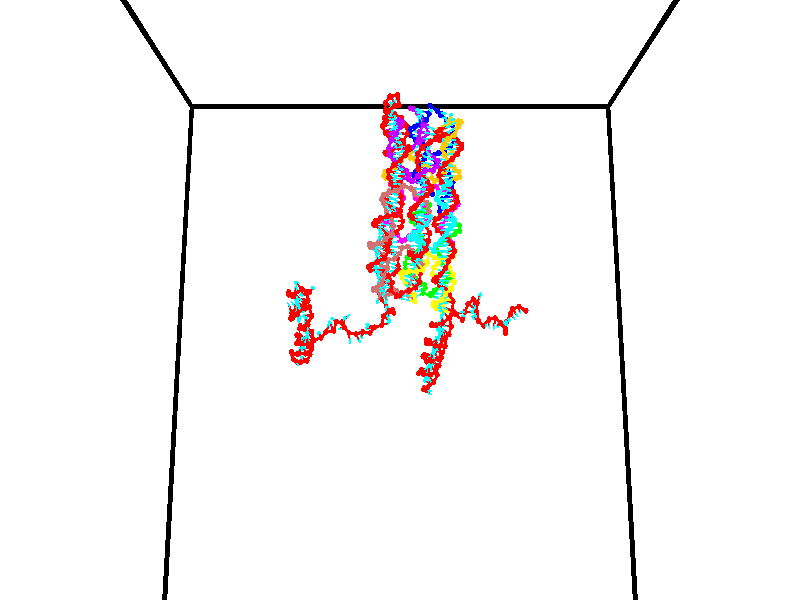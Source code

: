 // switches for output
#declare DRAW_BASES = 1; // possible values are 0, 1; only relevant for DNA ribbons
#declare DRAW_BASES_TYPE = 3; // possible values are 1, 2, 3; only relevant for DNA ribbons
#declare DRAW_FOG = 0; // set to 1 to enable fog

#include "colors.inc"

#include "transforms.inc"
background { rgb <1, 1, 1>}

#default {
   normal{
       ripples 0.25
       frequency 0.20
       turbulence 0.2
       lambda 5
   }
	finish {
		phong 0.1
		phong_size 40.
	}
}

// original window dimensions: 1024x640


// camera settings

camera {
	sky <0, 0.179814, -0.983701>
	up <0, 0.179814, -0.983701>
	right 1.6 * <1, 0, 0>
	location <35, 94.9851, 44.8844>
	look_at <35, 29.7336, 32.9568>
	direction <0, -65.2515, -11.9276>
	angle 67.0682
}


# declare cpy_camera_pos = <35, 94.9851, 44.8844>;
# if (DRAW_FOG = 1)
fog {
	fog_type 2
	up vnormalize(cpy_camera_pos)
	color rgbt<1,1,1,0.3>
	distance 1e-5
	fog_alt 3e-3
	fog_offset 56
}
# end


// LIGHTS

# declare lum = 6;
global_settings {
	ambient_light rgb lum * <0.05, 0.05, 0.05>
	max_trace_level 15
}# declare cpy_direct_light_amount = 0.25;
light_source
{	1000 * <-1, -1.16352, -0.803886>,
	rgb lum * cpy_direct_light_amount
	parallel
}

light_source
{	1000 * <1, 1.16352, 0.803886>,
	rgb lum * cpy_direct_light_amount
	parallel
}

// strand 0

// nucleotide -1

// particle -1
sphere {
	<24.669315, 35.101921, 35.224731> 0.250000
	pigment { color rgbt <1,0,0,0> }
	no_shadow
}
cylinder {
	<24.333479, 35.012238, 35.026814>,  <24.131977, 34.958427, 34.908062>, 0.100000
	pigment { color rgbt <1,0,0,0> }
	no_shadow
}
cylinder {
	<24.333479, 35.012238, 35.026814>,  <24.669315, 35.101921, 35.224731>, 0.100000
	pigment { color rgbt <1,0,0,0> }
	no_shadow
}

// particle -1
sphere {
	<24.333479, 35.012238, 35.026814> 0.100000
	pigment { color rgbt <1,0,0,0> }
	no_shadow
}
sphere {
	0, 1
	scale<0.080000,0.200000,0.300000>
	matrix <-0.168060, 0.973370, -0.155906,
		0.516572, -0.047742, -0.854912,
		-0.839589, -0.224213, -0.494792,
		24.081602, 34.944973, 34.878376>
	pigment { color rgbt <0,1,1,0> }
	no_shadow
}
cylinder {
	<24.544306, 34.952972, 34.473076>,  <24.669315, 35.101921, 35.224731>, 0.130000
	pigment { color rgbt <1,0,0,0> }
	no_shadow
}

// nucleotide -1

// particle -1
sphere {
	<24.544306, 34.952972, 34.473076> 0.250000
	pigment { color rgbt <1,0,0,0> }
	no_shadow
}
cylinder {
	<24.563911, 34.615349, 34.259476>,  <24.575676, 34.412773, 34.131317>, 0.100000
	pigment { color rgbt <1,0,0,0> }
	no_shadow
}
cylinder {
	<24.563911, 34.615349, 34.259476>,  <24.544306, 34.952972, 34.473076>, 0.100000
	pigment { color rgbt <1,0,0,0> }
	no_shadow
}

// particle -1
sphere {
	<24.563911, 34.615349, 34.259476> 0.100000
	pigment { color rgbt <1,0,0,0> }
	no_shadow
}
sphere {
	0, 1
	scale<0.080000,0.200000,0.300000>
	matrix <0.934652, 0.227273, -0.273447,
		0.352170, -0.485698, 0.800046,
		0.049016, -0.844064, -0.533998,
		24.578617, 34.362129, 34.099277>
	pigment { color rgbt <0,1,1,0> }
	no_shadow
}
cylinder {
	<24.657675, 35.621212, 34.714725>,  <24.544306, 34.952972, 34.473076>, 0.130000
	pigment { color rgbt <1,0,0,0> }
	no_shadow
}

// nucleotide -1

// particle -1
sphere {
	<24.657675, 35.621212, 34.714725> 0.250000
	pigment { color rgbt <1,0,0,0> }
	no_shadow
}
cylinder {
	<24.511238, 35.956100, 34.552223>,  <24.423376, 36.157032, 34.454723>, 0.100000
	pigment { color rgbt <1,0,0,0> }
	no_shadow
}
cylinder {
	<24.511238, 35.956100, 34.552223>,  <24.657675, 35.621212, 34.714725>, 0.100000
	pigment { color rgbt <1,0,0,0> }
	no_shadow
}

// particle -1
sphere {
	<24.511238, 35.956100, 34.552223> 0.100000
	pigment { color rgbt <1,0,0,0> }
	no_shadow
}
sphere {
	0, 1
	scale<0.080000,0.200000,0.300000>
	matrix <-0.832891, -0.100072, 0.544315,
		0.415055, 0.537636, 0.733946,
		-0.366090, 0.837217, -0.406257,
		24.401411, 36.207264, 34.430347>
	pigment { color rgbt <0,1,1,0> }
	no_shadow
}
cylinder {
	<24.323311, 36.151928, 35.199108>,  <24.657675, 35.621212, 34.714725>, 0.130000
	pigment { color rgbt <1,0,0,0> }
	no_shadow
}

// nucleotide -1

// particle -1
sphere {
	<24.323311, 36.151928, 35.199108> 0.250000
	pigment { color rgbt <1,0,0,0> }
	no_shadow
}
cylinder {
	<24.158327, 36.263256, 34.852139>,  <24.059338, 36.330051, 34.643959>, 0.100000
	pigment { color rgbt <1,0,0,0> }
	no_shadow
}
cylinder {
	<24.158327, 36.263256, 34.852139>,  <24.323311, 36.151928, 35.199108>, 0.100000
	pigment { color rgbt <1,0,0,0> }
	no_shadow
}

// particle -1
sphere {
	<24.158327, 36.263256, 34.852139> 0.100000
	pigment { color rgbt <1,0,0,0> }
	no_shadow
}
sphere {
	0, 1
	scale<0.080000,0.200000,0.300000>
	matrix <-0.891003, 0.075045, 0.447751,
		0.189712, 0.957553, 0.217028,
		-0.412458, 0.278317, -0.867420,
		24.034590, 36.346752, 34.591911>
	pigment { color rgbt <0,1,1,0> }
	no_shadow
}
cylinder {
	<24.979410, 36.558464, 35.349800>,  <24.323311, 36.151928, 35.199108>, 0.130000
	pigment { color rgbt <1,0,0,0> }
	no_shadow
}

// nucleotide -1

// particle -1
sphere {
	<24.979410, 36.558464, 35.349800> 0.250000
	pigment { color rgbt <1,0,0,0> }
	no_shadow
}
cylinder {
	<25.078421, 36.764763, 35.677883>,  <25.137827, 36.888542, 35.874733>, 0.100000
	pigment { color rgbt <1,0,0,0> }
	no_shadow
}
cylinder {
	<25.078421, 36.764763, 35.677883>,  <24.979410, 36.558464, 35.349800>, 0.100000
	pigment { color rgbt <1,0,0,0> }
	no_shadow
}

// particle -1
sphere {
	<25.078421, 36.764763, 35.677883> 0.100000
	pigment { color rgbt <1,0,0,0> }
	no_shadow
}
sphere {
	0, 1
	scale<0.080000,0.200000,0.300000>
	matrix <-0.259577, 0.850904, -0.456708,
		-0.933462, -0.099860, 0.344495,
		0.247526, 0.515743, 0.820208,
		25.152678, 36.919487, 35.923946>
	pigment { color rgbt <0,1,1,0> }
	no_shadow
}
cylinder {
	<24.500362, 37.088341, 35.669567>,  <24.979410, 36.558464, 35.349800>, 0.130000
	pigment { color rgbt <1,0,0,0> }
	no_shadow
}

// nucleotide -1

// particle -1
sphere {
	<24.500362, 37.088341, 35.669567> 0.250000
	pigment { color rgbt <1,0,0,0> }
	no_shadow
}
cylinder {
	<24.895121, 37.152153, 35.679237>,  <25.131975, 37.190441, 35.685040>, 0.100000
	pigment { color rgbt <1,0,0,0> }
	no_shadow
}
cylinder {
	<24.895121, 37.152153, 35.679237>,  <24.500362, 37.088341, 35.669567>, 0.100000
	pigment { color rgbt <1,0,0,0> }
	no_shadow
}

// particle -1
sphere {
	<24.895121, 37.152153, 35.679237> 0.100000
	pigment { color rgbt <1,0,0,0> }
	no_shadow
}
sphere {
	0, 1
	scale<0.080000,0.200000,0.300000>
	matrix <-0.129017, 0.870221, -0.475468,
		-0.096891, 0.466119, 0.879400,
		0.986897, 0.159526, 0.024179,
		25.191191, 37.200012, 35.686493>
	pigment { color rgbt <0,1,1,0> }
	no_shadow
}
cylinder {
	<24.511671, 37.724648, 35.936543>,  <24.500362, 37.088341, 35.669567>, 0.130000
	pigment { color rgbt <1,0,0,0> }
	no_shadow
}

// nucleotide -1

// particle -1
sphere {
	<24.511671, 37.724648, 35.936543> 0.250000
	pigment { color rgbt <1,0,0,0> }
	no_shadow
}
cylinder {
	<24.848577, 37.661144, 35.730480>,  <25.050722, 37.623043, 35.606842>, 0.100000
	pigment { color rgbt <1,0,0,0> }
	no_shadow
}
cylinder {
	<24.848577, 37.661144, 35.730480>,  <24.511671, 37.724648, 35.936543>, 0.100000
	pigment { color rgbt <1,0,0,0> }
	no_shadow
}

// particle -1
sphere {
	<24.848577, 37.661144, 35.730480> 0.100000
	pigment { color rgbt <1,0,0,0> }
	no_shadow
}
sphere {
	0, 1
	scale<0.080000,0.200000,0.300000>
	matrix <-0.164286, 0.834587, -0.525809,
		0.513417, 0.527504, 0.676862,
		0.842267, -0.158761, -0.515152,
		25.101257, 37.613518, 35.575935>
	pigment { color rgbt <0,1,1,0> }
	no_shadow
}
cylinder {
	<24.838366, 38.411037, 35.958977>,  <24.511671, 37.724648, 35.936543>, 0.130000
	pigment { color rgbt <1,0,0,0> }
	no_shadow
}

// nucleotide -1

// particle -1
sphere {
	<24.838366, 38.411037, 35.958977> 0.250000
	pigment { color rgbt <1,0,0,0> }
	no_shadow
}
cylinder {
	<25.017723, 38.210018, 35.663303>,  <25.125338, 38.089405, 35.485901>, 0.100000
	pigment { color rgbt <1,0,0,0> }
	no_shadow
}
cylinder {
	<25.017723, 38.210018, 35.663303>,  <24.838366, 38.411037, 35.958977>, 0.100000
	pigment { color rgbt <1,0,0,0> }
	no_shadow
}

// particle -1
sphere {
	<25.017723, 38.210018, 35.663303> 0.100000
	pigment { color rgbt <1,0,0,0> }
	no_shadow
}
sphere {
	0, 1
	scale<0.080000,0.200000,0.300000>
	matrix <0.042937, 0.838132, -0.543775,
		0.892805, 0.212086, 0.397389,
		0.448392, -0.502548, -0.739182,
		25.152241, 38.059254, 35.441547>
	pigment { color rgbt <0,1,1,0> }
	no_shadow
}
cylinder {
	<25.362455, 38.878494, 35.706501>,  <24.838366, 38.411037, 35.958977>, 0.130000
	pigment { color rgbt <1,0,0,0> }
	no_shadow
}

// nucleotide -1

// particle -1
sphere {
	<25.362455, 38.878494, 35.706501> 0.250000
	pigment { color rgbt <1,0,0,0> }
	no_shadow
}
cylinder {
	<25.304379, 38.625359, 35.402283>,  <25.269533, 38.473476, 35.219749>, 0.100000
	pigment { color rgbt <1,0,0,0> }
	no_shadow
}
cylinder {
	<25.304379, 38.625359, 35.402283>,  <25.362455, 38.878494, 35.706501>, 0.100000
	pigment { color rgbt <1,0,0,0> }
	no_shadow
}

// particle -1
sphere {
	<25.304379, 38.625359, 35.402283> 0.100000
	pigment { color rgbt <1,0,0,0> }
	no_shadow
}
sphere {
	0, 1
	scale<0.080000,0.200000,0.300000>
	matrix <0.229237, 0.726260, -0.648072,
		0.962481, -0.268441, 0.039623,
		-0.145193, -0.632840, -0.760548,
		25.260820, 38.435505, 35.174118>
	pigment { color rgbt <0,1,1,0> }
	no_shadow
}
cylinder {
	<25.936501, 38.922333, 35.295147>,  <25.362455, 38.878494, 35.706501>, 0.130000
	pigment { color rgbt <1,0,0,0> }
	no_shadow
}

// nucleotide -1

// particle -1
sphere {
	<25.936501, 38.922333, 35.295147> 0.250000
	pigment { color rgbt <1,0,0,0> }
	no_shadow
}
cylinder {
	<25.653296, 38.758003, 35.065384>,  <25.483374, 38.659405, 34.927525>, 0.100000
	pigment { color rgbt <1,0,0,0> }
	no_shadow
}
cylinder {
	<25.653296, 38.758003, 35.065384>,  <25.936501, 38.922333, 35.295147>, 0.100000
	pigment { color rgbt <1,0,0,0> }
	no_shadow
}

// particle -1
sphere {
	<25.653296, 38.758003, 35.065384> 0.100000
	pigment { color rgbt <1,0,0,0> }
	no_shadow
}
sphere {
	0, 1
	scale<0.080000,0.200000,0.300000>
	matrix <0.156116, 0.702200, -0.694653,
		0.688717, -0.581504, -0.433039,
		-0.708024, -0.410815, -0.574399,
		25.440893, 38.634754, 34.893063>
	pigment { color rgbt <0,1,1,0> }
	no_shadow
}
cylinder {
	<26.279112, 38.780045, 34.672665>,  <25.936501, 38.922333, 35.295147>, 0.130000
	pigment { color rgbt <1,0,0,0> }
	no_shadow
}

// nucleotide -1

// particle -1
sphere {
	<26.279112, 38.780045, 34.672665> 0.250000
	pigment { color rgbt <1,0,0,0> }
	no_shadow
}
cylinder {
	<25.886356, 38.822830, 34.610111>,  <25.650703, 38.848503, 34.572578>, 0.100000
	pigment { color rgbt <1,0,0,0> }
	no_shadow
}
cylinder {
	<25.886356, 38.822830, 34.610111>,  <26.279112, 38.780045, 34.672665>, 0.100000
	pigment { color rgbt <1,0,0,0> }
	no_shadow
}

// particle -1
sphere {
	<25.886356, 38.822830, 34.610111> 0.100000
	pigment { color rgbt <1,0,0,0> }
	no_shadow
}
sphere {
	0, 1
	scale<0.080000,0.200000,0.300000>
	matrix <0.189466, 0.559929, -0.806586,
		0.001288, -0.821606, -0.570053,
		-0.981887, 0.106967, -0.156387,
		25.591791, 38.854919, 34.563194>
	pigment { color rgbt <0,1,1,0> }
	no_shadow
}
cylinder {
	<26.118427, 38.517704, 34.054554>,  <26.279112, 38.780045, 34.672665>, 0.130000
	pigment { color rgbt <1,0,0,0> }
	no_shadow
}

// nucleotide -1

// particle -1
sphere {
	<26.118427, 38.517704, 34.054554> 0.250000
	pigment { color rgbt <1,0,0,0> }
	no_shadow
}
cylinder {
	<25.895889, 38.829269, 34.170330>,  <25.762367, 39.016209, 34.239796>, 0.100000
	pigment { color rgbt <1,0,0,0> }
	no_shadow
}
cylinder {
	<25.895889, 38.829269, 34.170330>,  <26.118427, 38.517704, 34.054554>, 0.100000
	pigment { color rgbt <1,0,0,0> }
	no_shadow
}

// particle -1
sphere {
	<25.895889, 38.829269, 34.170330> 0.100000
	pigment { color rgbt <1,0,0,0> }
	no_shadow
}
sphere {
	0, 1
	scale<0.080000,0.200000,0.300000>
	matrix <0.395709, 0.554635, -0.731980,
		-0.730682, -0.292699, -0.616791,
		-0.556343, 0.778914, 0.289438,
		25.728987, 39.062943, 34.257160>
	pigment { color rgbt <0,1,1,0> }
	no_shadow
}
cylinder {
	<26.479628, 39.146511, 34.022427>,  <26.118427, 38.517704, 34.054554>, 0.130000
	pigment { color rgbt <1,0,0,0> }
	no_shadow
}

// nucleotide -1

// particle -1
sphere {
	<26.479628, 39.146511, 34.022427> 0.250000
	pigment { color rgbt <1,0,0,0> }
	no_shadow
}
cylinder {
	<26.693979, 39.467304, 33.916859>,  <26.822590, 39.659779, 33.853519>, 0.100000
	pigment { color rgbt <1,0,0,0> }
	no_shadow
}
cylinder {
	<26.693979, 39.467304, 33.916859>,  <26.479628, 39.146511, 34.022427>, 0.100000
	pigment { color rgbt <1,0,0,0> }
	no_shadow
}

// particle -1
sphere {
	<26.693979, 39.467304, 33.916859> 0.100000
	pigment { color rgbt <1,0,0,0> }
	no_shadow
}
sphere {
	0, 1
	scale<0.080000,0.200000,0.300000>
	matrix <0.335920, -0.489313, -0.804817,
		-0.774590, 0.342630, -0.531616,
		0.535881, 0.801984, -0.263920,
		26.854744, 39.707901, 33.837681>
	pigment { color rgbt <0,1,1,0> }
	no_shadow
}
cylinder {
	<25.839451, 39.709835, 33.941257>,  <26.479628, 39.146511, 34.022427>, 0.130000
	pigment { color rgbt <1,0,0,0> }
	no_shadow
}

// nucleotide -1

// particle -1
sphere {
	<25.839451, 39.709835, 33.941257> 0.250000
	pigment { color rgbt <1,0,0,0> }
	no_shadow
}
cylinder {
	<25.554750, 39.660652, 33.664623>,  <25.383930, 39.631142, 33.498642>, 0.100000
	pigment { color rgbt <1,0,0,0> }
	no_shadow
}
cylinder {
	<25.554750, 39.660652, 33.664623>,  <25.839451, 39.709835, 33.941257>, 0.100000
	pigment { color rgbt <1,0,0,0> }
	no_shadow
}

// particle -1
sphere {
	<25.554750, 39.660652, 33.664623> 0.100000
	pigment { color rgbt <1,0,0,0> }
	no_shadow
}
sphere {
	0, 1
	scale<0.080000,0.200000,0.300000>
	matrix <-0.314231, -0.824821, 0.470031,
		-0.628230, 0.551862, 0.548430,
		-0.711749, -0.122954, -0.691589,
		25.341227, 39.623768, 33.457146>
	pigment { color rgbt <0,1,1,0> }
	no_shadow
}
cylinder {
	<25.156664, 39.835239, 34.385239>,  <25.839451, 39.709835, 33.941257>, 0.130000
	pigment { color rgbt <1,0,0,0> }
	no_shadow
}

// nucleotide -1

// particle -1
sphere {
	<25.156664, 39.835239, 34.385239> 0.250000
	pigment { color rgbt <1,0,0,0> }
	no_shadow
}
cylinder {
	<25.193804, 39.600197, 34.063717>,  <25.216087, 39.459171, 33.870804>, 0.100000
	pigment { color rgbt <1,0,0,0> }
	no_shadow
}
cylinder {
	<25.193804, 39.600197, 34.063717>,  <25.156664, 39.835239, 34.385239>, 0.100000
	pigment { color rgbt <1,0,0,0> }
	no_shadow
}

// particle -1
sphere {
	<25.193804, 39.600197, 34.063717> 0.100000
	pigment { color rgbt <1,0,0,0> }
	no_shadow
}
sphere {
	0, 1
	scale<0.080000,0.200000,0.300000>
	matrix <-0.152230, -0.806177, 0.571755,
		-0.983974, 0.069275, -0.164304,
		0.092850, -0.587604, -0.803803,
		25.221659, 39.423916, 33.822575>
	pigment { color rgbt <0,1,1,0> }
	no_shadow
}
cylinder {
	<24.554138, 39.380020, 34.277279>,  <25.156664, 39.835239, 34.385239>, 0.130000
	pigment { color rgbt <1,0,0,0> }
	no_shadow
}

// nucleotide -1

// particle -1
sphere {
	<24.554138, 39.380020, 34.277279> 0.250000
	pigment { color rgbt <1,0,0,0> }
	no_shadow
}
cylinder {
	<24.892963, 39.202938, 34.159637>,  <25.096258, 39.096687, 34.089054>, 0.100000
	pigment { color rgbt <1,0,0,0> }
	no_shadow
}
cylinder {
	<24.892963, 39.202938, 34.159637>,  <24.554138, 39.380020, 34.277279>, 0.100000
	pigment { color rgbt <1,0,0,0> }
	no_shadow
}

// particle -1
sphere {
	<24.892963, 39.202938, 34.159637> 0.100000
	pigment { color rgbt <1,0,0,0> }
	no_shadow
}
sphere {
	0, 1
	scale<0.080000,0.200000,0.300000>
	matrix <-0.118108, -0.696304, 0.707963,
		-0.518202, -0.564955, -0.642101,
		0.847064, -0.442704, -0.294101,
		25.147083, 39.070126, 34.071407>
	pigment { color rgbt <0,1,1,0> }
	no_shadow
}
cylinder {
	<24.448423, 38.726635, 33.967682>,  <24.554138, 39.380020, 34.277279>, 0.130000
	pigment { color rgbt <1,0,0,0> }
	no_shadow
}

// nucleotide -1

// particle -1
sphere {
	<24.448423, 38.726635, 33.967682> 0.250000
	pigment { color rgbt <1,0,0,0> }
	no_shadow
}
cylinder {
	<24.802244, 38.758621, 34.151497>,  <25.014536, 38.777813, 34.261787>, 0.100000
	pigment { color rgbt <1,0,0,0> }
	no_shadow
}
cylinder {
	<24.802244, 38.758621, 34.151497>,  <24.448423, 38.726635, 33.967682>, 0.100000
	pigment { color rgbt <1,0,0,0> }
	no_shadow
}

// particle -1
sphere {
	<24.802244, 38.758621, 34.151497> 0.100000
	pigment { color rgbt <1,0,0,0> }
	no_shadow
}
sphere {
	0, 1
	scale<0.080000,0.200000,0.300000>
	matrix <-0.287018, -0.683289, 0.671369,
		0.367684, -0.725756, -0.581453,
		0.884550, 0.079965, 0.459539,
		25.067610, 38.782612, 34.289360>
	pigment { color rgbt <0,1,1,0> }
	no_shadow
}
cylinder {
	<24.608747, 38.061569, 34.122715>,  <24.448423, 38.726635, 33.967682>, 0.130000
	pigment { color rgbt <1,0,0,0> }
	no_shadow
}

// nucleotide -1

// particle -1
sphere {
	<24.608747, 38.061569, 34.122715> 0.250000
	pigment { color rgbt <1,0,0,0> }
	no_shadow
}
cylinder {
	<24.887915, 38.231918, 34.353035>,  <25.055416, 38.334126, 34.491226>, 0.100000
	pigment { color rgbt <1,0,0,0> }
	no_shadow
}
cylinder {
	<24.887915, 38.231918, 34.353035>,  <24.608747, 38.061569, 34.122715>, 0.100000
	pigment { color rgbt <1,0,0,0> }
	no_shadow
}

// particle -1
sphere {
	<24.887915, 38.231918, 34.353035> 0.100000
	pigment { color rgbt <1,0,0,0> }
	no_shadow
}
sphere {
	0, 1
	scale<0.080000,0.200000,0.300000>
	matrix <-0.158541, -0.692171, 0.704105,
		0.698407, -0.582697, -0.415562,
		0.697920, 0.425868, 0.575799,
		25.097290, 38.359680, 34.525776>
	pigment { color rgbt <0,1,1,0> }
	no_shadow
}
cylinder {
	<24.970217, 37.600121, 34.191704>,  <24.608747, 38.061569, 34.122715>, 0.130000
	pigment { color rgbt <1,0,0,0> }
	no_shadow
}

// nucleotide -1

// particle -1
sphere {
	<24.970217, 37.600121, 34.191704> 0.250000
	pigment { color rgbt <1,0,0,0> }
	no_shadow
}
cylinder {
	<25.066019, 37.836014, 34.500210>,  <25.123501, 37.977551, 34.685314>, 0.100000
	pigment { color rgbt <1,0,0,0> }
	no_shadow
}
cylinder {
	<25.066019, 37.836014, 34.500210>,  <24.970217, 37.600121, 34.191704>, 0.100000
	pigment { color rgbt <1,0,0,0> }
	no_shadow
}

// particle -1
sphere {
	<25.066019, 37.836014, 34.500210> 0.100000
	pigment { color rgbt <1,0,0,0> }
	no_shadow
}
sphere {
	0, 1
	scale<0.080000,0.200000,0.300000>
	matrix <0.139252, -0.807039, 0.573844,
		0.960857, -0.030038, -0.275410,
		0.239504, 0.589734, 0.771266,
		25.137871, 38.012936, 34.731590>
	pigment { color rgbt <0,1,1,0> }
	no_shadow
}
cylinder {
	<25.725241, 37.384090, 34.470734>,  <24.970217, 37.600121, 34.191704>, 0.130000
	pigment { color rgbt <1,0,0,0> }
	no_shadow
}

// nucleotide -1

// particle -1
sphere {
	<25.725241, 37.384090, 34.470734> 0.250000
	pigment { color rgbt <1,0,0,0> }
	no_shadow
}
cylinder {
	<25.550007, 37.589497, 34.765862>,  <25.444866, 37.712742, 34.942940>, 0.100000
	pigment { color rgbt <1,0,0,0> }
	no_shadow
}
cylinder {
	<25.550007, 37.589497, 34.765862>,  <25.725241, 37.384090, 34.470734>, 0.100000
	pigment { color rgbt <1,0,0,0> }
	no_shadow
}

// particle -1
sphere {
	<25.550007, 37.589497, 34.765862> 0.100000
	pigment { color rgbt <1,0,0,0> }
	no_shadow
}
sphere {
	0, 1
	scale<0.080000,0.200000,0.300000>
	matrix <0.259561, -0.713555, 0.650744,
		0.860646, 0.476589, 0.179307,
		-0.438083, 0.513519, 0.737822,
		25.418581, 37.743553, 34.987209>
	pigment { color rgbt <0,1,1,0> }
	no_shadow
}
cylinder {
	<25.714106, 37.011723, 35.048336>,  <25.725241, 37.384090, 34.470734>, 0.130000
	pigment { color rgbt <1,0,0,0> }
	no_shadow
}

// nucleotide -1

// particle -1
sphere {
	<25.714106, 37.011723, 35.048336> 0.250000
	pigment { color rgbt <1,0,0,0> }
	no_shadow
}
cylinder {
	<25.754608, 36.709404, 34.789566>,  <25.778910, 36.528011, 34.634304>, 0.100000
	pigment { color rgbt <1,0,0,0> }
	no_shadow
}
cylinder {
	<25.754608, 36.709404, 34.789566>,  <25.714106, 37.011723, 35.048336>, 0.100000
	pigment { color rgbt <1,0,0,0> }
	no_shadow
}

// particle -1
sphere {
	<25.754608, 36.709404, 34.789566> 0.100000
	pigment { color rgbt <1,0,0,0> }
	no_shadow
}
sphere {
	0, 1
	scale<0.080000,0.200000,0.300000>
	matrix <0.979453, -0.038268, 0.198008,
		-0.174410, -0.653686, 0.736394,
		0.101255, -0.755798, -0.646929,
		25.784985, 36.482666, 34.595486>
	pigment { color rgbt <0,1,1,0> }
	no_shadow
}
cylinder {
	<26.247927, 37.467403, 34.966339>,  <25.714106, 37.011723, 35.048336>, 0.130000
	pigment { color rgbt <1,0,0,0> }
	no_shadow
}

// nucleotide -1

// particle -1
sphere {
	<26.247927, 37.467403, 34.966339> 0.250000
	pigment { color rgbt <1,0,0,0> }
	no_shadow
}
cylinder {
	<25.896473, 37.507179, 35.153149>,  <25.685600, 37.531044, 35.265236>, 0.100000
	pigment { color rgbt <1,0,0,0> }
	no_shadow
}
cylinder {
	<25.896473, 37.507179, 35.153149>,  <26.247927, 37.467403, 34.966339>, 0.100000
	pigment { color rgbt <1,0,0,0> }
	no_shadow
}

// particle -1
sphere {
	<25.896473, 37.507179, 35.153149> 0.100000
	pigment { color rgbt <1,0,0,0> }
	no_shadow
}
sphere {
	0, 1
	scale<0.080000,0.200000,0.300000>
	matrix <0.219523, -0.784461, 0.580027,
		0.424037, 0.612155, 0.667427,
		-0.878637, 0.099437, 0.467022,
		25.632881, 37.537010, 35.293255>
	pigment { color rgbt <0,1,1,0> }
	no_shadow
}
cylinder {
	<26.471605, 37.433323, 35.642235>,  <26.247927, 37.467403, 34.966339>, 0.130000
	pigment { color rgbt <1,0,0,0> }
	no_shadow
}

// nucleotide -1

// particle -1
sphere {
	<26.471605, 37.433323, 35.642235> 0.250000
	pigment { color rgbt <1,0,0,0> }
	no_shadow
}
cylinder {
	<26.079294, 37.355362, 35.638424>,  <25.843908, 37.308586, 35.636139>, 0.100000
	pigment { color rgbt <1,0,0,0> }
	no_shadow
}
cylinder {
	<26.079294, 37.355362, 35.638424>,  <26.471605, 37.433323, 35.642235>, 0.100000
	pigment { color rgbt <1,0,0,0> }
	no_shadow
}

// particle -1
sphere {
	<26.079294, 37.355362, 35.638424> 0.100000
	pigment { color rgbt <1,0,0,0> }
	no_shadow
}
sphere {
	0, 1
	scale<0.080000,0.200000,0.300000>
	matrix <0.164481, -0.851980, 0.497068,
		-0.104995, 0.485946, 0.867660,
		-0.980776, -0.194903, -0.009524,
		25.785061, 37.296890, 35.635567>
	pigment { color rgbt <0,1,1,0> }
	no_shadow
}
cylinder {
	<26.123196, 37.392647, 36.339607>,  <26.471605, 37.433323, 35.642235>, 0.130000
	pigment { color rgbt <1,0,0,0> }
	no_shadow
}

// nucleotide -1

// particle -1
sphere {
	<26.123196, 37.392647, 36.339607> 0.250000
	pigment { color rgbt <1,0,0,0> }
	no_shadow
}
cylinder {
	<25.961212, 37.169865, 36.049557>,  <25.864021, 37.036194, 35.875526>, 0.100000
	pigment { color rgbt <1,0,0,0> }
	no_shadow
}
cylinder {
	<25.961212, 37.169865, 36.049557>,  <26.123196, 37.392647, 36.339607>, 0.100000
	pigment { color rgbt <1,0,0,0> }
	no_shadow
}

// particle -1
sphere {
	<25.961212, 37.169865, 36.049557> 0.100000
	pigment { color rgbt <1,0,0,0> }
	no_shadow
}
sphere {
	0, 1
	scale<0.080000,0.200000,0.300000>
	matrix <0.179215, -0.826032, 0.534372,
		-0.896598, 0.086447, 0.434325,
		-0.404961, -0.556954, -0.725126,
		25.839724, 37.002777, 35.832020>
	pigment { color rgbt <0,1,1,0> }
	no_shadow
}
cylinder {
	<25.754101, 36.950840, 36.652386>,  <26.123196, 37.392647, 36.339607>, 0.130000
	pigment { color rgbt <1,0,0,0> }
	no_shadow
}

// nucleotide -1

// particle -1
sphere {
	<25.754101, 36.950840, 36.652386> 0.250000
	pigment { color rgbt <1,0,0,0> }
	no_shadow
}
cylinder {
	<25.777077, 36.753723, 36.305088>,  <25.790863, 36.635452, 36.096710>, 0.100000
	pigment { color rgbt <1,0,0,0> }
	no_shadow
}
cylinder {
	<25.777077, 36.753723, 36.305088>,  <25.754101, 36.950840, 36.652386>, 0.100000
	pigment { color rgbt <1,0,0,0> }
	no_shadow
}

// particle -1
sphere {
	<25.777077, 36.753723, 36.305088> 0.100000
	pigment { color rgbt <1,0,0,0> }
	no_shadow
}
sphere {
	0, 1
	scale<0.080000,0.200000,0.300000>
	matrix <0.103353, -0.862076, 0.496129,
		-0.992985, -0.118234, 0.001413,
		0.057441, -0.492795, -0.868248,
		25.794310, 36.605885, 36.044613>
	pigment { color rgbt <0,1,1,0> }
	no_shadow
}
cylinder {
	<25.164890, 36.385399, 36.547050>,  <25.754101, 36.950840, 36.652386>, 0.130000
	pigment { color rgbt <1,0,0,0> }
	no_shadow
}

// nucleotide -1

// particle -1
sphere {
	<25.164890, 36.385399, 36.547050> 0.250000
	pigment { color rgbt <1,0,0,0> }
	no_shadow
}
cylinder {
	<25.494217, 36.276176, 36.348019>,  <25.691813, 36.210644, 36.228600>, 0.100000
	pigment { color rgbt <1,0,0,0> }
	no_shadow
}
cylinder {
	<25.494217, 36.276176, 36.348019>,  <25.164890, 36.385399, 36.547050>, 0.100000
	pigment { color rgbt <1,0,0,0> }
	no_shadow
}

// particle -1
sphere {
	<25.494217, 36.276176, 36.348019> 0.100000
	pigment { color rgbt <1,0,0,0> }
	no_shadow
}
sphere {
	0, 1
	scale<0.080000,0.200000,0.300000>
	matrix <0.158448, -0.731248, 0.663454,
		-0.545016, -0.625074, -0.558784,
		0.823317, -0.273055, -0.497583,
		25.741213, 36.194260, 36.198742>
	pigment { color rgbt <0,1,1,0> }
	no_shadow
}
cylinder {
	<25.103819, 35.787941, 36.238861>,  <25.164890, 36.385399, 36.547050>, 0.130000
	pigment { color rgbt <1,0,0,0> }
	no_shadow
}

// nucleotide -1

// particle -1
sphere {
	<25.103819, 35.787941, 36.238861> 0.250000
	pigment { color rgbt <1,0,0,0> }
	no_shadow
}
cylinder {
	<25.461605, 35.881954, 36.391014>,  <25.676277, 35.938362, 36.482307>, 0.100000
	pigment { color rgbt <1,0,0,0> }
	no_shadow
}
cylinder {
	<25.461605, 35.881954, 36.391014>,  <25.103819, 35.787941, 36.238861>, 0.100000
	pigment { color rgbt <1,0,0,0> }
	no_shadow
}

// particle -1
sphere {
	<25.461605, 35.881954, 36.391014> 0.100000
	pigment { color rgbt <1,0,0,0> }
	no_shadow
}
sphere {
	0, 1
	scale<0.080000,0.200000,0.300000>
	matrix <-0.046369, -0.797369, 0.601708,
		0.444728, -0.555844, -0.702320,
		0.894464, 0.235030, 0.380387,
		25.729944, 35.952465, 36.505131>
	pigment { color rgbt <0,1,1,0> }
	no_shadow
}
cylinder {
	<25.518660, 35.191814, 36.212296>,  <25.103819, 35.787941, 36.238861>, 0.130000
	pigment { color rgbt <1,0,0,0> }
	no_shadow
}

// nucleotide -1

// particle -1
sphere {
	<25.518660, 35.191814, 36.212296> 0.250000
	pigment { color rgbt <1,0,0,0> }
	no_shadow
}
cylinder {
	<25.647532, 35.417721, 36.516201>,  <25.724855, 35.553265, 36.698544>, 0.100000
	pigment { color rgbt <1,0,0,0> }
	no_shadow
}
cylinder {
	<25.647532, 35.417721, 36.516201>,  <25.518660, 35.191814, 36.212296>, 0.100000
	pigment { color rgbt <1,0,0,0> }
	no_shadow
}

// particle -1
sphere {
	<25.647532, 35.417721, 36.516201> 0.100000
	pigment { color rgbt <1,0,0,0> }
	no_shadow
}
sphere {
	0, 1
	scale<0.080000,0.200000,0.300000>
	matrix <0.038480, -0.809706, 0.585573,
		0.945896, -0.159424, -0.282603,
		0.322180, 0.564765, 0.759763,
		25.744186, 35.587151, 36.744129>
	pigment { color rgbt <0,1,1,0> }
	no_shadow
}
cylinder {
	<26.145788, 34.840042, 36.582352>,  <25.518660, 35.191814, 36.212296>, 0.130000
	pigment { color rgbt <1,0,0,0> }
	no_shadow
}

// nucleotide -1

// particle -1
sphere {
	<26.145788, 34.840042, 36.582352> 0.250000
	pigment { color rgbt <1,0,0,0> }
	no_shadow
}
cylinder {
	<25.925055, 35.061523, 36.831795>,  <25.792614, 35.194412, 36.981461>, 0.100000
	pigment { color rgbt <1,0,0,0> }
	no_shadow
}
cylinder {
	<25.925055, 35.061523, 36.831795>,  <26.145788, 34.840042, 36.582352>, 0.100000
	pigment { color rgbt <1,0,0,0> }
	no_shadow
}

// particle -1
sphere {
	<25.925055, 35.061523, 36.831795> 0.100000
	pigment { color rgbt <1,0,0,0> }
	no_shadow
}
sphere {
	0, 1
	scale<0.080000,0.200000,0.300000>
	matrix <-0.278807, -0.827241, 0.487790,
		0.785968, 0.095312, 0.610877,
		-0.551835, 0.553704, 0.623611,
		25.759504, 35.227634, 37.018879>
	pigment { color rgbt <0,1,1,0> }
	no_shadow
}
cylinder {
	<26.318645, 34.648102, 37.266056>,  <26.145788, 34.840042, 36.582352>, 0.130000
	pigment { color rgbt <1,0,0,0> }
	no_shadow
}

// nucleotide -1

// particle -1
sphere {
	<26.318645, 34.648102, 37.266056> 0.250000
	pigment { color rgbt <1,0,0,0> }
	no_shadow
}
cylinder {
	<25.951256, 34.806004, 37.275612>,  <25.730822, 34.900745, 37.281345>, 0.100000
	pigment { color rgbt <1,0,0,0> }
	no_shadow
}
cylinder {
	<25.951256, 34.806004, 37.275612>,  <26.318645, 34.648102, 37.266056>, 0.100000
	pigment { color rgbt <1,0,0,0> }
	no_shadow
}

// particle -1
sphere {
	<25.951256, 34.806004, 37.275612> 0.100000
	pigment { color rgbt <1,0,0,0> }
	no_shadow
}
sphere {
	0, 1
	scale<0.080000,0.200000,0.300000>
	matrix <-0.285300, -0.703213, 0.651226,
		0.273876, 0.591318, 0.758508,
		-0.918475, 0.394758, 0.023890,
		25.675713, 34.924431, 37.282780>
	pigment { color rgbt <0,1,1,0> }
	no_shadow
}
cylinder {
	<26.128912, 34.676105, 38.022530>,  <26.318645, 34.648102, 37.266056>, 0.130000
	pigment { color rgbt <1,0,0,0> }
	no_shadow
}

// nucleotide -1

// particle -1
sphere {
	<26.128912, 34.676105, 38.022530> 0.250000
	pigment { color rgbt <1,0,0,0> }
	no_shadow
}
cylinder {
	<25.804390, 34.647369, 37.790451>,  <25.609676, 34.630127, 37.651203>, 0.100000
	pigment { color rgbt <1,0,0,0> }
	no_shadow
}
cylinder {
	<25.804390, 34.647369, 37.790451>,  <26.128912, 34.676105, 38.022530>, 0.100000
	pigment { color rgbt <1,0,0,0> }
	no_shadow
}

// particle -1
sphere {
	<25.804390, 34.647369, 37.790451> 0.100000
	pigment { color rgbt <1,0,0,0> }
	no_shadow
}
sphere {
	0, 1
	scale<0.080000,0.200000,0.300000>
	matrix <-0.408215, -0.640808, 0.650173,
		-0.418503, 0.764332, 0.490563,
		-0.811305, -0.071844, -0.580192,
		25.560999, 34.625816, 37.616394>
	pigment { color rgbt <0,1,1,0> }
	no_shadow
}
cylinder {
	<25.536205, 34.682171, 38.416729>,  <26.128912, 34.676105, 38.022530>, 0.130000
	pigment { color rgbt <1,0,0,0> }
	no_shadow
}

// nucleotide -1

// particle -1
sphere {
	<25.536205, 34.682171, 38.416729> 0.250000
	pigment { color rgbt <1,0,0,0> }
	no_shadow
}
cylinder {
	<25.385630, 34.522812, 38.082169>,  <25.295284, 34.427197, 37.881432>, 0.100000
	pigment { color rgbt <1,0,0,0> }
	no_shadow
}
cylinder {
	<25.385630, 34.522812, 38.082169>,  <25.536205, 34.682171, 38.416729>, 0.100000
	pigment { color rgbt <1,0,0,0> }
	no_shadow
}

// particle -1
sphere {
	<25.385630, 34.522812, 38.082169> 0.100000
	pigment { color rgbt <1,0,0,0> }
	no_shadow
}
sphere {
	0, 1
	scale<0.080000,0.200000,0.300000>
	matrix <-0.402672, -0.742716, 0.535003,
		-0.834356, 0.538192, 0.119162,
		-0.376437, -0.398400, -0.836405,
		25.272699, 34.403294, 37.831245>
	pigment { color rgbt <0,1,1,0> }
	no_shadow
}
cylinder {
	<24.763811, 34.687263, 38.459156>,  <25.536205, 34.682171, 38.416729>, 0.130000
	pigment { color rgbt <1,0,0,0> }
	no_shadow
}

// nucleotide -1

// particle -1
sphere {
	<24.763811, 34.687263, 38.459156> 0.250000
	pigment { color rgbt <1,0,0,0> }
	no_shadow
}
cylinder {
	<24.875189, 34.412594, 38.190544>,  <24.942015, 34.247795, 38.029377>, 0.100000
	pigment { color rgbt <1,0,0,0> }
	no_shadow
}
cylinder {
	<24.875189, 34.412594, 38.190544>,  <24.763811, 34.687263, 38.459156>, 0.100000
	pigment { color rgbt <1,0,0,0> }
	no_shadow
}

// particle -1
sphere {
	<24.875189, 34.412594, 38.190544> 0.100000
	pigment { color rgbt <1,0,0,0> }
	no_shadow
}
sphere {
	0, 1
	scale<0.080000,0.200000,0.300000>
	matrix <-0.462110, -0.708715, 0.533082,
		-0.841976, 0.161889, -0.514653,
		0.278442, -0.686669, -0.671532,
		24.958721, 34.206593, 37.989086>
	pigment { color rgbt <0,1,1,0> }
	no_shadow
}
cylinder {
	<24.154533, 34.231152, 38.419178>,  <24.763811, 34.687263, 38.459156>, 0.130000
	pigment { color rgbt <1,0,0,0> }
	no_shadow
}

// nucleotide -1

// particle -1
sphere {
	<24.154533, 34.231152, 38.419178> 0.250000
	pigment { color rgbt <1,0,0,0> }
	no_shadow
}
cylinder {
	<24.465244, 34.020332, 38.281284>,  <24.651670, 33.893841, 38.198547>, 0.100000
	pigment { color rgbt <1,0,0,0> }
	no_shadow
}
cylinder {
	<24.465244, 34.020332, 38.281284>,  <24.154533, 34.231152, 38.419178>, 0.100000
	pigment { color rgbt <1,0,0,0> }
	no_shadow
}

// particle -1
sphere {
	<24.465244, 34.020332, 38.281284> 0.100000
	pigment { color rgbt <1,0,0,0> }
	no_shadow
}
sphere {
	0, 1
	scale<0.080000,0.200000,0.300000>
	matrix <-0.394754, -0.833979, 0.385550,
		-0.490701, -0.163402, -0.855869,
		0.776777, -0.527047, -0.344731,
		24.698277, 33.862217, 38.177864>
	pigment { color rgbt <0,1,1,0> }
	no_shadow
}
cylinder {
	<23.904156, 33.562950, 38.142036>,  <24.154533, 34.231152, 38.419178>, 0.130000
	pigment { color rgbt <1,0,0,0> }
	no_shadow
}

// nucleotide -1

// particle -1
sphere {
	<23.904156, 33.562950, 38.142036> 0.250000
	pigment { color rgbt <1,0,0,0> }
	no_shadow
}
cylinder {
	<24.283480, 33.541580, 38.267162>,  <24.511074, 33.528759, 38.342239>, 0.100000
	pigment { color rgbt <1,0,0,0> }
	no_shadow
}
cylinder {
	<24.283480, 33.541580, 38.267162>,  <23.904156, 33.562950, 38.142036>, 0.100000
	pigment { color rgbt <1,0,0,0> }
	no_shadow
}

// particle -1
sphere {
	<24.283480, 33.541580, 38.267162> 0.100000
	pigment { color rgbt <1,0,0,0> }
	no_shadow
}
sphere {
	0, 1
	scale<0.080000,0.200000,0.300000>
	matrix <-0.204930, -0.855724, 0.475121,
		0.242302, -0.514668, -0.822439,
		0.948311, -0.053420, 0.312815,
		24.567972, 33.525555, 38.361008>
	pigment { color rgbt <0,1,1,0> }
	no_shadow
}
cylinder {
	<24.116112, 33.467762, 38.787090>,  <23.904156, 33.562950, 38.142036>, 0.130000
	pigment { color rgbt <1,0,0,0> }
	no_shadow
}

// nucleotide -1

// particle -1
sphere {
	<24.116112, 33.467762, 38.787090> 0.250000
	pigment { color rgbt <1,0,0,0> }
	no_shadow
}
cylinder {
	<24.293791, 33.166332, 38.980919>,  <24.400398, 32.985474, 39.097214>, 0.100000
	pigment { color rgbt <1,0,0,0> }
	no_shadow
}
cylinder {
	<24.293791, 33.166332, 38.980919>,  <24.116112, 33.467762, 38.787090>, 0.100000
	pigment { color rgbt <1,0,0,0> }
	no_shadow
}

// particle -1
sphere {
	<24.293791, 33.166332, 38.980919> 0.100000
	pigment { color rgbt <1,0,0,0> }
	no_shadow
}
sphere {
	0, 1
	scale<0.080000,0.200000,0.300000>
	matrix <0.694372, -0.052211, -0.717720,
		0.566158, 0.655281, 0.500072,
		0.444199, -0.753579, 0.484568,
		24.427050, 32.940258, 39.126289>
	pigment { color rgbt <0,1,1,0> }
	no_shadow
}
cylinder {
	<24.883156, 33.579987, 39.020763>,  <24.116112, 33.467762, 38.787090>, 0.130000
	pigment { color rgbt <1,0,0,0> }
	no_shadow
}

// nucleotide -1

// particle -1
sphere {
	<24.883156, 33.579987, 39.020763> 0.250000
	pigment { color rgbt <1,0,0,0> }
	no_shadow
}
cylinder {
	<24.789213, 33.210789, 38.898834>,  <24.732847, 32.989269, 38.825676>, 0.100000
	pigment { color rgbt <1,0,0,0> }
	no_shadow
}
cylinder {
	<24.789213, 33.210789, 38.898834>,  <24.883156, 33.579987, 39.020763>, 0.100000
	pigment { color rgbt <1,0,0,0> }
	no_shadow
}

// particle -1
sphere {
	<24.789213, 33.210789, 38.898834> 0.100000
	pigment { color rgbt <1,0,0,0> }
	no_shadow
}
sphere {
	0, 1
	scale<0.080000,0.200000,0.300000>
	matrix <0.668883, 0.074082, -0.739667,
		0.705293, -0.377606, 0.599980,
		-0.234855, -0.922998, -0.304824,
		24.718758, 32.933887, 38.807388>
	pigment { color rgbt <0,1,1,0> }
	no_shadow
}
cylinder {
	<25.496010, 33.336990, 38.889606>,  <24.883156, 33.579987, 39.020763>, 0.130000
	pigment { color rgbt <1,0,0,0> }
	no_shadow
}

// nucleotide -1

// particle -1
sphere {
	<25.496010, 33.336990, 38.889606> 0.250000
	pigment { color rgbt <1,0,0,0> }
	no_shadow
}
cylinder {
	<25.178082, 33.176937, 38.707111>,  <24.987324, 33.080906, 38.597614>, 0.100000
	pigment { color rgbt <1,0,0,0> }
	no_shadow
}
cylinder {
	<25.178082, 33.176937, 38.707111>,  <25.496010, 33.336990, 38.889606>, 0.100000
	pigment { color rgbt <1,0,0,0> }
	no_shadow
}

// particle -1
sphere {
	<25.178082, 33.176937, 38.707111> 0.100000
	pigment { color rgbt <1,0,0,0> }
	no_shadow
}
sphere {
	0, 1
	scale<0.080000,0.200000,0.300000>
	matrix <0.284935, 0.417720, -0.862741,
		0.535791, -0.815723, -0.218001,
		-0.794821, -0.400133, -0.456238,
		24.939634, 33.056896, 38.570240>
	pigment { color rgbt <0,1,1,0> }
	no_shadow
}
cylinder {
	<25.732416, 32.924080, 38.304615>,  <25.496010, 33.336990, 38.889606>, 0.130000
	pigment { color rgbt <1,0,0,0> }
	no_shadow
}

// nucleotide -1

// particle -1
sphere {
	<25.732416, 32.924080, 38.304615> 0.250000
	pigment { color rgbt <1,0,0,0> }
	no_shadow
}
cylinder {
	<25.393557, 33.136620, 38.304352>,  <25.190241, 33.264145, 38.304195>, 0.100000
	pigment { color rgbt <1,0,0,0> }
	no_shadow
}
cylinder {
	<25.393557, 33.136620, 38.304352>,  <25.732416, 32.924080, 38.304615>, 0.100000
	pigment { color rgbt <1,0,0,0> }
	no_shadow
}

// particle -1
sphere {
	<25.393557, 33.136620, 38.304352> 0.100000
	pigment { color rgbt <1,0,0,0> }
	no_shadow
}
sphere {
	0, 1
	scale<0.080000,0.200000,0.300000>
	matrix <0.407348, 0.648653, -0.642897,
		-0.341180, -0.544898, -0.765952,
		-0.847150, 0.531353, -0.000655,
		25.139412, 33.296024, 38.304153>
	pigment { color rgbt <0,1,1,0> }
	no_shadow
}
cylinder {
	<25.716070, 33.256607, 37.644783>,  <25.732416, 32.924080, 38.304615>, 0.130000
	pigment { color rgbt <1,0,0,0> }
	no_shadow
}

// nucleotide -1

// particle -1
sphere {
	<25.716070, 33.256607, 37.644783> 0.250000
	pigment { color rgbt <1,0,0,0> }
	no_shadow
}
cylinder {
	<25.386694, 33.432049, 37.788769>,  <25.189068, 33.537312, 37.875160>, 0.100000
	pigment { color rgbt <1,0,0,0> }
	no_shadow
}
cylinder {
	<25.386694, 33.432049, 37.788769>,  <25.716070, 33.256607, 37.644783>, 0.100000
	pigment { color rgbt <1,0,0,0> }
	no_shadow
}

// particle -1
sphere {
	<25.386694, 33.432049, 37.788769> 0.100000
	pigment { color rgbt <1,0,0,0> }
	no_shadow
}
sphere {
	0, 1
	scale<0.080000,0.200000,0.300000>
	matrix <0.060590, 0.698753, -0.712792,
		-0.564162, -0.565130, -0.601955,
		-0.823438, 0.438602, 0.359968,
		25.139662, 33.563629, 37.896759>
	pigment { color rgbt <0,1,1,0> }
	no_shadow
}
cylinder {
	<25.312754, 33.380203, 36.996319>,  <25.716070, 33.256607, 37.644783>, 0.130000
	pigment { color rgbt <1,0,0,0> }
	no_shadow
}

// nucleotide -1

// particle -1
sphere {
	<25.312754, 33.380203, 36.996319> 0.250000
	pigment { color rgbt <1,0,0,0> }
	no_shadow
}
cylinder {
	<25.173710, 33.609772, 37.292908>,  <25.090284, 33.747513, 37.470860>, 0.100000
	pigment { color rgbt <1,0,0,0> }
	no_shadow
}
cylinder {
	<25.173710, 33.609772, 37.292908>,  <25.312754, 33.380203, 36.996319>, 0.100000
	pigment { color rgbt <1,0,0,0> }
	no_shadow
}

// particle -1
sphere {
	<25.173710, 33.609772, 37.292908> 0.100000
	pigment { color rgbt <1,0,0,0> }
	no_shadow
}
sphere {
	0, 1
	scale<0.080000,0.200000,0.300000>
	matrix <0.045645, 0.800205, -0.597988,
		-0.936528, -0.174022, -0.304356,
		-0.347610, 0.573924, 0.741470,
		25.069427, 33.781948, 37.515350>
	pigment { color rgbt <0,1,1,0> }
	no_shadow
}
cylinder {
	<24.708096, 33.760700, 36.756569>,  <25.312754, 33.380203, 36.996319>, 0.130000
	pigment { color rgbt <1,0,0,0> }
	no_shadow
}

// nucleotide -1

// particle -1
sphere {
	<24.708096, 33.760700, 36.756569> 0.250000
	pigment { color rgbt <1,0,0,0> }
	no_shadow
}
cylinder {
	<24.914875, 33.947803, 37.043335>,  <25.038942, 34.060066, 37.215393>, 0.100000
	pigment { color rgbt <1,0,0,0> }
	no_shadow
}
cylinder {
	<24.914875, 33.947803, 37.043335>,  <24.708096, 33.760700, 36.756569>, 0.100000
	pigment { color rgbt <1,0,0,0> }
	no_shadow
}

// particle -1
sphere {
	<24.914875, 33.947803, 37.043335> 0.100000
	pigment { color rgbt <1,0,0,0> }
	no_shadow
}
sphere {
	0, 1
	scale<0.080000,0.200000,0.300000>
	matrix <0.428140, 0.583940, -0.689717,
		-0.741256, 0.663488, 0.101601,
		0.516948, 0.467758, 0.716915,
		25.069960, 34.088131, 37.258408>
	pigment { color rgbt <0,1,1,0> }
	no_shadow
}
cylinder {
	<24.563286, 34.405678, 36.824966>,  <24.708096, 33.760700, 36.756569>, 0.130000
	pigment { color rgbt <1,0,0,0> }
	no_shadow
}

// nucleotide -1

// particle -1
sphere {
	<24.563286, 34.405678, 36.824966> 0.250000
	pigment { color rgbt <1,0,0,0> }
	no_shadow
}
cylinder {
	<24.942165, 34.391899, 36.952480>,  <25.169493, 34.383633, 37.028988>, 0.100000
	pigment { color rgbt <1,0,0,0> }
	no_shadow
}
cylinder {
	<24.942165, 34.391899, 36.952480>,  <24.563286, 34.405678, 36.824966>, 0.100000
	pigment { color rgbt <1,0,0,0> }
	no_shadow
}

// particle -1
sphere {
	<24.942165, 34.391899, 36.952480> 0.100000
	pigment { color rgbt <1,0,0,0> }
	no_shadow
}
sphere {
	0, 1
	scale<0.080000,0.200000,0.300000>
	matrix <0.267474, 0.633181, -0.726319,
		-0.176833, 0.773237, 0.608962,
		0.947200, -0.034444, 0.318788,
		25.226326, 34.381565, 37.048119>
	pigment { color rgbt <0,1,1,0> }
	no_shadow
}
cylinder {
	<24.849316, 34.934944, 37.335354>,  <24.563286, 34.405678, 36.824966>, 0.130000
	pigment { color rgbt <1,0,0,0> }
	no_shadow
}

// nucleotide -1

// particle -1
sphere {
	<24.849316, 34.934944, 37.335354> 0.250000
	pigment { color rgbt <1,0,0,0> }
	no_shadow
}
cylinder {
	<25.100241, 34.983494, 37.643055>,  <25.250795, 35.012623, 37.827675>, 0.100000
	pigment { color rgbt <1,0,0,0> }
	no_shadow
}
cylinder {
	<25.100241, 34.983494, 37.643055>,  <24.849316, 34.934944, 37.335354>, 0.100000
	pigment { color rgbt <1,0,0,0> }
	no_shadow
}

// particle -1
sphere {
	<25.100241, 34.983494, 37.643055> 0.100000
	pigment { color rgbt <1,0,0,0> }
	no_shadow
}
sphere {
	0, 1
	scale<0.080000,0.200000,0.300000>
	matrix <0.524004, 0.664946, -0.532229,
		-0.576108, 0.736964, 0.353529,
		0.627312, 0.121371, 0.769252,
		25.288435, 35.019905, 37.873829>
	pigment { color rgbt <0,1,1,0> }
	no_shadow
}
cylinder {
	<24.801479, 35.656982, 37.677872>,  <24.849316, 34.934944, 37.335354>, 0.130000
	pigment { color rgbt <1,0,0,0> }
	no_shadow
}

// nucleotide -1

// particle -1
sphere {
	<24.801479, 35.656982, 37.677872> 0.250000
	pigment { color rgbt <1,0,0,0> }
	no_shadow
}
cylinder {
	<25.149328, 35.462090, 37.645969>,  <25.358038, 35.345154, 37.626827>, 0.100000
	pigment { color rgbt <1,0,0,0> }
	no_shadow
}
cylinder {
	<25.149328, 35.462090, 37.645969>,  <24.801479, 35.656982, 37.677872>, 0.100000
	pigment { color rgbt <1,0,0,0> }
	no_shadow
}

// particle -1
sphere {
	<25.149328, 35.462090, 37.645969> 0.100000
	pigment { color rgbt <1,0,0,0> }
	no_shadow
}
sphere {
	0, 1
	scale<0.080000,0.200000,0.300000>
	matrix <0.378279, 0.761351, -0.526544,
		0.317271, 0.427725, 0.846398,
		0.869623, -0.487232, -0.079755,
		25.410215, 35.315918, 37.622044>
	pigment { color rgbt <0,1,1,0> }
	no_shadow
}
cylinder {
	<25.256519, 36.135292, 37.735489>,  <24.801479, 35.656982, 37.677872>, 0.130000
	pigment { color rgbt <1,0,0,0> }
	no_shadow
}

// nucleotide -1

// particle -1
sphere {
	<25.256519, 36.135292, 37.735489> 0.250000
	pigment { color rgbt <1,0,0,0> }
	no_shadow
}
cylinder {
	<25.437920, 35.832916, 37.546646>,  <25.546761, 35.651489, 37.433338>, 0.100000
	pigment { color rgbt <1,0,0,0> }
	no_shadow
}
cylinder {
	<25.437920, 35.832916, 37.546646>,  <25.256519, 36.135292, 37.735489>, 0.100000
	pigment { color rgbt <1,0,0,0> }
	no_shadow
}

// particle -1
sphere {
	<25.437920, 35.832916, 37.546646> 0.100000
	pigment { color rgbt <1,0,0,0> }
	no_shadow
}
sphere {
	0, 1
	scale<0.080000,0.200000,0.300000>
	matrix <0.419071, 0.648367, -0.635610,
		0.786585, 0.090402, 0.610829,
		0.453502, -0.755941, -0.472111,
		25.573971, 35.606133, 37.405014>
	pigment { color rgbt <0,1,1,0> }
	no_shadow
}
cylinder {
	<25.965218, 36.189785, 37.854389>,  <25.256519, 36.135292, 37.735489>, 0.130000
	pigment { color rgbt <1,0,0,0> }
	no_shadow
}

// nucleotide -1

// particle -1
sphere {
	<25.965218, 36.189785, 37.854389> 0.250000
	pigment { color rgbt <1,0,0,0> }
	no_shadow
}
cylinder {
	<25.889591, 36.017490, 37.501408>,  <25.844215, 35.914112, 37.289619>, 0.100000
	pigment { color rgbt <1,0,0,0> }
	no_shadow
}
cylinder {
	<25.889591, 36.017490, 37.501408>,  <25.965218, 36.189785, 37.854389>, 0.100000
	pigment { color rgbt <1,0,0,0> }
	no_shadow
}

// particle -1
sphere {
	<25.889591, 36.017490, 37.501408> 0.100000
	pigment { color rgbt <1,0,0,0> }
	no_shadow
}
sphere {
	0, 1
	scale<0.080000,0.200000,0.300000>
	matrix <0.326339, 0.820018, -0.470184,
		0.926151, -0.376875, -0.014472,
		-0.189068, -0.430739, -0.882450,
		25.832870, 35.888268, 37.236671>
	pigment { color rgbt <0,1,1,0> }
	no_shadow
}
cylinder {
	<26.507681, 35.947346, 37.463501>,  <25.965218, 36.189785, 37.854389>, 0.130000
	pigment { color rgbt <1,0,0,0> }
	no_shadow
}

// nucleotide -1

// particle -1
sphere {
	<26.507681, 35.947346, 37.463501> 0.250000
	pigment { color rgbt <1,0,0,0> }
	no_shadow
}
cylinder {
	<26.227142, 36.051601, 37.198116>,  <26.058819, 36.114155, 37.038887>, 0.100000
	pigment { color rgbt <1,0,0,0> }
	no_shadow
}
cylinder {
	<26.227142, 36.051601, 37.198116>,  <26.507681, 35.947346, 37.463501>, 0.100000
	pigment { color rgbt <1,0,0,0> }
	no_shadow
}

// particle -1
sphere {
	<26.227142, 36.051601, 37.198116> 0.100000
	pigment { color rgbt <1,0,0,0> }
	no_shadow
}
sphere {
	0, 1
	scale<0.080000,0.200000,0.300000>
	matrix <0.611974, 0.697427, -0.372937,
		0.365516, -0.667580, -0.648641,
		-0.701346, 0.260637, -0.663463,
		26.016739, 36.129791, 36.999077>
	pigment { color rgbt <0,1,1,0> }
	no_shadow
}
cylinder {
	<27.208187, 35.868511, 37.244339>,  <26.507681, 35.947346, 37.463501>, 0.130000
	pigment { color rgbt <1,0,0,0> }
	no_shadow
}

// nucleotide -1

// particle -1
sphere {
	<27.208187, 35.868511, 37.244339> 0.250000
	pigment { color rgbt <1,0,0,0> }
	no_shadow
}
cylinder {
	<27.134848, 36.222256, 37.072624>,  <27.090845, 36.434502, 36.969593>, 0.100000
	pigment { color rgbt <1,0,0,0> }
	no_shadow
}
cylinder {
	<27.134848, 36.222256, 37.072624>,  <27.208187, 35.868511, 37.244339>, 0.100000
	pigment { color rgbt <1,0,0,0> }
	no_shadow
}

// particle -1
sphere {
	<27.134848, 36.222256, 37.072624> 0.100000
	pigment { color rgbt <1,0,0,0> }
	no_shadow
}
sphere {
	0, 1
	scale<0.080000,0.200000,0.300000>
	matrix <-0.782689, -0.395545, -0.480564,
		-0.594796, 0.247891, 0.764701,
		-0.183347, 0.884361, -0.429290,
		27.079844, 36.487564, 36.943836>
	pigment { color rgbt <0,1,1,0> }
	no_shadow
}
cylinder {
	<27.712667, 36.232895, 36.818844>,  <27.208187, 35.868511, 37.244339>, 0.130000
	pigment { color rgbt <1,0,0,0> }
	no_shadow
}

// nucleotide -1

// particle -1
sphere {
	<27.712667, 36.232895, 36.818844> 0.250000
	pigment { color rgbt <1,0,0,0> }
	no_shadow
}
cylinder {
	<27.867182, 36.056561, 36.494759>,  <27.959890, 35.950760, 36.300308>, 0.100000
	pigment { color rgbt <1,0,0,0> }
	no_shadow
}
cylinder {
	<27.867182, 36.056561, 36.494759>,  <27.712667, 36.232895, 36.818844>, 0.100000
	pigment { color rgbt <1,0,0,0> }
	no_shadow
}

// particle -1
sphere {
	<27.867182, 36.056561, 36.494759> 0.100000
	pigment { color rgbt <1,0,0,0> }
	no_shadow
}
sphere {
	0, 1
	scale<0.080000,0.200000,0.300000>
	matrix <0.327544, 0.886705, -0.326295,
		0.862264, -0.139337, 0.486915,
		0.386285, -0.440839, -0.810213,
		27.983067, 35.924309, 36.251694>
	pigment { color rgbt <0,1,1,0> }
	no_shadow
}
cylinder {
	<28.504108, 36.361435, 36.709339>,  <27.712667, 36.232895, 36.818844>, 0.130000
	pigment { color rgbt <1,0,0,0> }
	no_shadow
}

// nucleotide -1

// particle -1
sphere {
	<28.504108, 36.361435, 36.709339> 0.250000
	pigment { color rgbt <1,0,0,0> }
	no_shadow
}
cylinder {
	<28.298470, 36.322002, 36.368519>,  <28.175087, 36.298344, 36.164028>, 0.100000
	pigment { color rgbt <1,0,0,0> }
	no_shadow
}
cylinder {
	<28.298470, 36.322002, 36.368519>,  <28.504108, 36.361435, 36.709339>, 0.100000
	pigment { color rgbt <1,0,0,0> }
	no_shadow
}

// particle -1
sphere {
	<28.298470, 36.322002, 36.368519> 0.100000
	pigment { color rgbt <1,0,0,0> }
	no_shadow
}
sphere {
	0, 1
	scale<0.080000,0.200000,0.300000>
	matrix <0.158106, 0.965460, -0.207096,
		0.843034, -0.241181, -0.480755,
		-0.514097, -0.098579, -0.852048,
		28.144241, 36.292427, 36.112904>
	pigment { color rgbt <0,1,1,0> }
	no_shadow
}
cylinder {
	<28.742355, 36.180809, 35.938114>,  <28.504108, 36.361435, 36.709339>, 0.130000
	pigment { color rgbt <1,0,0,0> }
	no_shadow
}

// nucleotide -1

// particle -1
sphere {
	<28.742355, 36.180809, 35.938114> 0.250000
	pigment { color rgbt <1,0,0,0> }
	no_shadow
}
cylinder {
	<28.568142, 36.531910, 35.858253>,  <28.463614, 36.742569, 35.810337>, 0.100000
	pigment { color rgbt <1,0,0,0> }
	no_shadow
}
cylinder {
	<28.568142, 36.531910, 35.858253>,  <28.742355, 36.180809, 35.938114>, 0.100000
	pigment { color rgbt <1,0,0,0> }
	no_shadow
}

// particle -1
sphere {
	<28.568142, 36.531910, 35.858253> 0.100000
	pigment { color rgbt <1,0,0,0> }
	no_shadow
}
sphere {
	0, 1
	scale<0.080000,0.200000,0.300000>
	matrix <0.024585, -0.210114, -0.977368,
		-0.899837, -0.430584, 0.069932,
		-0.435533, 0.877752, -0.199654,
		28.437483, 36.795235, 35.798359>
	pigment { color rgbt <0,1,1,0> }
	no_shadow
}
cylinder {
	<29.320587, 35.803761, 36.061249>,  <28.742355, 36.180809, 35.938114>, 0.130000
	pigment { color rgbt <1,0,0,0> }
	no_shadow
}

// nucleotide -1

// particle -1
sphere {
	<29.320587, 35.803761, 36.061249> 0.250000
	pigment { color rgbt <1,0,0,0> }
	no_shadow
}
cylinder {
	<29.453709, 36.122189, 35.859055>,  <29.533581, 36.313244, 35.737736>, 0.100000
	pigment { color rgbt <1,0,0,0> }
	no_shadow
}
cylinder {
	<29.453709, 36.122189, 35.859055>,  <29.320587, 35.803761, 36.061249>, 0.100000
	pigment { color rgbt <1,0,0,0> }
	no_shadow
}

// particle -1
sphere {
	<29.453709, 36.122189, 35.859055> 0.100000
	pigment { color rgbt <1,0,0,0> }
	no_shadow
}
sphere {
	0, 1
	scale<0.080000,0.200000,0.300000>
	matrix <-0.426523, -0.351005, -0.833591,
		-0.841024, 0.493024, 0.222725,
		0.332802, 0.796067, -0.505490,
		29.553549, 36.361008, 35.707409>
	pigment { color rgbt <0,1,1,0> }
	no_shadow
}
cylinder {
	<29.214748, 35.044548, 35.760509>,  <29.320587, 35.803761, 36.061249>, 0.130000
	pigment { color rgbt <1,0,0,0> }
	no_shadow
}

// nucleotide -1

// particle -1
sphere {
	<29.214748, 35.044548, 35.760509> 0.250000
	pigment { color rgbt <1,0,0,0> }
	no_shadow
}
cylinder {
	<29.511543, 35.020893, 35.493389>,  <29.689621, 35.006702, 35.333118>, 0.100000
	pigment { color rgbt <1,0,0,0> }
	no_shadow
}
cylinder {
	<29.511543, 35.020893, 35.493389>,  <29.214748, 35.044548, 35.760509>, 0.100000
	pigment { color rgbt <1,0,0,0> }
	no_shadow
}

// particle -1
sphere {
	<29.511543, 35.020893, 35.493389> 0.100000
	pigment { color rgbt <1,0,0,0> }
	no_shadow
}
sphere {
	0, 1
	scale<0.080000,0.200000,0.300000>
	matrix <0.570544, -0.467365, 0.675314,
		-0.352039, -0.882084, -0.313042,
		0.741989, -0.059133, -0.667799,
		29.734140, 35.003151, 35.293049>
	pigment { color rgbt <0,1,1,0> }
	no_shadow
}
cylinder {
	<29.370003, 34.528454, 36.189167>,  <29.214748, 35.044548, 35.760509>, 0.130000
	pigment { color rgbt <1,0,0,0> }
	no_shadow
}

// nucleotide -1

// particle -1
sphere {
	<29.370003, 34.528454, 36.189167> 0.250000
	pigment { color rgbt <1,0,0,0> }
	no_shadow
}
cylinder {
	<29.153898, 34.849998, 36.288704>,  <29.024235, 35.042927, 36.348427>, 0.100000
	pigment { color rgbt <1,0,0,0> }
	no_shadow
}
cylinder {
	<29.153898, 34.849998, 36.288704>,  <29.370003, 34.528454, 36.189167>, 0.100000
	pigment { color rgbt <1,0,0,0> }
	no_shadow
}

// particle -1
sphere {
	<29.153898, 34.849998, 36.288704> 0.100000
	pigment { color rgbt <1,0,0,0> }
	no_shadow
}
sphere {
	0, 1
	scale<0.080000,0.200000,0.300000>
	matrix <0.032854, 0.315638, -0.948311,
		-0.840855, -0.504160, -0.196937,
		-0.540262, 0.803862, 0.248843,
		28.991819, 35.091156, 36.363358>
	pigment { color rgbt <0,1,1,0> }
	no_shadow
}
cylinder {
	<29.814938, 34.176022, 36.608086>,  <29.370003, 34.528454, 36.189167>, 0.130000
	pigment { color rgbt <1,0,0,0> }
	no_shadow
}

// nucleotide -1

// particle -1
sphere {
	<29.814938, 34.176022, 36.608086> 0.250000
	pigment { color rgbt <1,0,0,0> }
	no_shadow
}
cylinder {
	<29.877316, 34.239521, 36.998055>,  <29.914742, 34.277622, 37.232037>, 0.100000
	pigment { color rgbt <1,0,0,0> }
	no_shadow
}
cylinder {
	<29.877316, 34.239521, 36.998055>,  <29.814938, 34.176022, 36.608086>, 0.100000
	pigment { color rgbt <1,0,0,0> }
	no_shadow
}

// particle -1
sphere {
	<29.877316, 34.239521, 36.998055> 0.100000
	pigment { color rgbt <1,0,0,0> }
	no_shadow
}
sphere {
	0, 1
	scale<0.080000,0.200000,0.300000>
	matrix <-0.830143, 0.555946, 0.042258,
		-0.535297, -0.815917, 0.218484,
		0.155945, 0.158753, 0.974925,
		29.924099, 34.287148, 37.290531>
	pigment { color rgbt <0,1,1,0> }
	no_shadow
}
cylinder {
	<30.510099, 33.837849, 36.654697>,  <29.814938, 34.176022, 36.608086>, 0.130000
	pigment { color rgbt <1,0,0,0> }
	no_shadow
}

// nucleotide -1

// particle -1
sphere {
	<30.510099, 33.837849, 36.654697> 0.250000
	pigment { color rgbt <1,0,0,0> }
	no_shadow
}
cylinder {
	<30.676018, 33.591564, 36.922680>,  <30.775568, 33.443794, 37.083469>, 0.100000
	pigment { color rgbt <1,0,0,0> }
	no_shadow
}
cylinder {
	<30.676018, 33.591564, 36.922680>,  <30.510099, 33.837849, 36.654697>, 0.100000
	pigment { color rgbt <1,0,0,0> }
	no_shadow
}

// particle -1
sphere {
	<30.676018, 33.591564, 36.922680> 0.100000
	pigment { color rgbt <1,0,0,0> }
	no_shadow
}
sphere {
	0, 1
	scale<0.080000,0.200000,0.300000>
	matrix <0.478646, -0.478534, -0.736141,
		0.773849, 0.626020, 0.096216,
		0.414796, -0.615715, 0.669955,
		30.800457, 33.406849, 37.123665>
	pigment { color rgbt <0,1,1,0> }
	no_shadow
}
cylinder {
	<31.208479, 33.811146, 36.456982>,  <30.510099, 33.837849, 36.654697>, 0.130000
	pigment { color rgbt <1,0,0,0> }
	no_shadow
}

// nucleotide -1

// particle -1
sphere {
	<31.208479, 33.811146, 36.456982> 0.250000
	pigment { color rgbt <1,0,0,0> }
	no_shadow
}
cylinder {
	<31.113346, 33.477268, 36.655666>,  <31.056267, 33.276943, 36.774879>, 0.100000
	pigment { color rgbt <1,0,0,0> }
	no_shadow
}
cylinder {
	<31.113346, 33.477268, 36.655666>,  <31.208479, 33.811146, 36.456982>, 0.100000
	pigment { color rgbt <1,0,0,0> }
	no_shadow
}

// particle -1
sphere {
	<31.113346, 33.477268, 36.655666> 0.100000
	pigment { color rgbt <1,0,0,0> }
	no_shadow
}
sphere {
	0, 1
	scale<0.080000,0.200000,0.300000>
	matrix <0.576553, -0.532869, -0.619384,
		0.781678, 0.139072, 0.607978,
		-0.237834, -0.834691, 0.496715,
		31.041996, 33.226860, 36.804680>
	pigment { color rgbt <0,1,1,0> }
	no_shadow
}
cylinder {
	<31.935064, 33.632378, 36.527767>,  <31.208479, 33.811146, 36.456982>, 0.130000
	pigment { color rgbt <1,0,0,0> }
	no_shadow
}

// nucleotide -1

// particle -1
sphere {
	<31.935064, 33.632378, 36.527767> 0.250000
	pigment { color rgbt <1,0,0,0> }
	no_shadow
}
cylinder {
	<31.668934, 33.334358, 36.508804>,  <31.509256, 33.155548, 36.497429>, 0.100000
	pigment { color rgbt <1,0,0,0> }
	no_shadow
}
cylinder {
	<31.668934, 33.334358, 36.508804>,  <31.935064, 33.632378, 36.527767>, 0.100000
	pigment { color rgbt <1,0,0,0> }
	no_shadow
}

// particle -1
sphere {
	<31.668934, 33.334358, 36.508804> 0.100000
	pigment { color rgbt <1,0,0,0> }
	no_shadow
}
sphere {
	0, 1
	scale<0.080000,0.200000,0.300000>
	matrix <0.500010, -0.397556, -0.769376,
		0.554377, -0.535586, 0.637035,
		-0.665324, -0.745048, -0.047403,
		31.469337, 33.110844, 36.494583>
	pigment { color rgbt <0,1,1,0> }
	no_shadow
}
cylinder {
	<32.248981, 33.207611, 36.017273>,  <31.935064, 33.632378, 36.527767>, 0.130000
	pigment { color rgbt <1,0,0,0> }
	no_shadow
}

// nucleotide -1

// particle -1
sphere {
	<32.248981, 33.207611, 36.017273> 0.250000
	pigment { color rgbt <1,0,0,0> }
	no_shadow
}
cylinder {
	<31.885366, 33.040936, 36.015614>,  <31.667196, 32.940929, 36.014618>, 0.100000
	pigment { color rgbt <1,0,0,0> }
	no_shadow
}
cylinder {
	<31.885366, 33.040936, 36.015614>,  <32.248981, 33.207611, 36.017273>, 0.100000
	pigment { color rgbt <1,0,0,0> }
	no_shadow
}

// particle -1
sphere {
	<31.885366, 33.040936, 36.015614> 0.100000
	pigment { color rgbt <1,0,0,0> }
	no_shadow
}
sphere {
	0, 1
	scale<0.080000,0.200000,0.300000>
	matrix <0.238827, -0.512816, -0.824610,
		0.341479, -0.750594, 0.565687,
		-0.909040, -0.416688, -0.004147,
		31.612654, 32.915928, 36.014370>
	pigment { color rgbt <0,1,1,0> }
	no_shadow
}
cylinder {
	<32.318527, 32.477833, 35.874908>,  <32.248981, 33.207611, 36.017273>, 0.130000
	pigment { color rgbt <1,0,0,0> }
	no_shadow
}

// nucleotide -1

// particle -1
sphere {
	<32.318527, 32.477833, 35.874908> 0.250000
	pigment { color rgbt <1,0,0,0> }
	no_shadow
}
cylinder {
	<31.948999, 32.588814, 35.769398>,  <31.727283, 32.655403, 35.706093>, 0.100000
	pigment { color rgbt <1,0,0,0> }
	no_shadow
}
cylinder {
	<31.948999, 32.588814, 35.769398>,  <32.318527, 32.477833, 35.874908>, 0.100000
	pigment { color rgbt <1,0,0,0> }
	no_shadow
}

// particle -1
sphere {
	<31.948999, 32.588814, 35.769398> 0.100000
	pigment { color rgbt <1,0,0,0> }
	no_shadow
}
sphere {
	0, 1
	scale<0.080000,0.200000,0.300000>
	matrix <0.120836, -0.442464, -0.888608,
		-0.363257, -0.852787, 0.375231,
		-0.923820, 0.277452, -0.263775,
		31.671854, 32.672050, 35.690266>
	pigment { color rgbt <0,1,1,0> }
	no_shadow
}
cylinder {
	<33.101166, 32.478390, 35.694241>,  <32.318527, 32.477833, 35.874908>, 0.130000
	pigment { color rgbt <1,0,0,0> }
	no_shadow
}

// nucleotide -1

// particle -1
sphere {
	<33.101166, 32.478390, 35.694241> 0.250000
	pigment { color rgbt <1,0,0,0> }
	no_shadow
}
cylinder {
	<33.477551, 32.561733, 35.587524>,  <33.703381, 32.611740, 35.523495>, 0.100000
	pigment { color rgbt <1,0,0,0> }
	no_shadow
}
cylinder {
	<33.477551, 32.561733, 35.587524>,  <33.101166, 32.478390, 35.694241>, 0.100000
	pigment { color rgbt <1,0,0,0> }
	no_shadow
}

// particle -1
sphere {
	<33.477551, 32.561733, 35.587524> 0.100000
	pigment { color rgbt <1,0,0,0> }
	no_shadow
}
sphere {
	0, 1
	scale<0.080000,0.200000,0.300000>
	matrix <-0.107274, -0.563959, -0.818805,
		-0.321061, 0.799085, -0.508314,
		0.940963, 0.208358, -0.266787,
		33.759838, 32.624241, 35.507488>
	pigment { color rgbt <0,1,1,0> }
	no_shadow
}
cylinder {
	<33.253910, 32.798153, 34.952614>,  <33.101166, 32.478390, 35.694241>, 0.130000
	pigment { color rgbt <1,0,0,0> }
	no_shadow
}

// nucleotide -1

// particle -1
sphere {
	<33.253910, 32.798153, 34.952614> 0.250000
	pigment { color rgbt <1,0,0,0> }
	no_shadow
}
cylinder {
	<33.547222, 32.552391, 35.069096>,  <33.723209, 32.404934, 35.138985>, 0.100000
	pigment { color rgbt <1,0,0,0> }
	no_shadow
}
cylinder {
	<33.547222, 32.552391, 35.069096>,  <33.253910, 32.798153, 34.952614>, 0.100000
	pigment { color rgbt <1,0,0,0> }
	no_shadow
}

// particle -1
sphere {
	<33.547222, 32.552391, 35.069096> 0.100000
	pigment { color rgbt <1,0,0,0> }
	no_shadow
}
sphere {
	0, 1
	scale<0.080000,0.200000,0.300000>
	matrix <-0.062238, -0.487141, -0.871103,
		0.677068, 0.620642, -0.395453,
		0.733284, -0.614408, 0.291200,
		33.767208, 32.368069, 35.156456>
	pigment { color rgbt <0,1,1,0> }
	no_shadow
}
cylinder {
	<33.861599, 32.805050, 34.493492>,  <33.253910, 32.798153, 34.952614>, 0.130000
	pigment { color rgbt <1,0,0,0> }
	no_shadow
}

// nucleotide -1

// particle -1
sphere {
	<33.861599, 32.805050, 34.493492> 0.250000
	pigment { color rgbt <1,0,0,0> }
	no_shadow
}
cylinder {
	<33.800476, 32.462227, 34.690308>,  <33.763802, 32.256535, 34.808395>, 0.100000
	pigment { color rgbt <1,0,0,0> }
	no_shadow
}
cylinder {
	<33.800476, 32.462227, 34.690308>,  <33.861599, 32.805050, 34.493492>, 0.100000
	pigment { color rgbt <1,0,0,0> }
	no_shadow
}

// particle -1
sphere {
	<33.800476, 32.462227, 34.690308> 0.100000
	pigment { color rgbt <1,0,0,0> }
	no_shadow
}
sphere {
	0, 1
	scale<0.080000,0.200000,0.300000>
	matrix <-0.224465, -0.454771, -0.861858,
		0.962427, -0.242144, -0.122887,
		-0.152808, -0.857059, 0.492036,
		33.754635, 32.205109, 34.837917>
	pigment { color rgbt <0,1,1,0> }
	no_shadow
}
cylinder {
	<34.243271, 32.188171, 34.285767>,  <33.861599, 32.805050, 34.493492>, 0.130000
	pigment { color rgbt <1,0,0,0> }
	no_shadow
}

// nucleotide -1

// particle -1
sphere {
	<34.243271, 32.188171, 34.285767> 0.250000
	pigment { color rgbt <1,0,0,0> }
	no_shadow
}
cylinder {
	<33.919132, 32.033623, 34.461975>,  <33.724648, 31.940895, 34.567699>, 0.100000
	pigment { color rgbt <1,0,0,0> }
	no_shadow
}
cylinder {
	<33.919132, 32.033623, 34.461975>,  <34.243271, 32.188171, 34.285767>, 0.100000
	pigment { color rgbt <1,0,0,0> }
	no_shadow
}

// particle -1
sphere {
	<33.919132, 32.033623, 34.461975> 0.100000
	pigment { color rgbt <1,0,0,0> }
	no_shadow
}
sphere {
	0, 1
	scale<0.080000,0.200000,0.300000>
	matrix <-0.183383, -0.546808, -0.816928,
		0.556514, -0.742779, 0.372251,
		-0.810347, -0.386367, 0.440520,
		33.676029, 31.917713, 34.594131>
	pigment { color rgbt <0,1,1,0> }
	no_shadow
}
cylinder {
	<34.317158, 31.455381, 34.440758>,  <34.243271, 32.188171, 34.285767>, 0.130000
	pigment { color rgbt <1,0,0,0> }
	no_shadow
}

// nucleotide -1

// particle -1
sphere {
	<34.317158, 31.455381, 34.440758> 0.250000
	pigment { color rgbt <1,0,0,0> }
	no_shadow
}
cylinder {
	<33.949650, 31.568460, 34.330521>,  <33.729145, 31.636307, 34.264378>, 0.100000
	pigment { color rgbt <1,0,0,0> }
	no_shadow
}
cylinder {
	<33.949650, 31.568460, 34.330521>,  <34.317158, 31.455381, 34.440758>, 0.100000
	pigment { color rgbt <1,0,0,0> }
	no_shadow
}

// particle -1
sphere {
	<33.949650, 31.568460, 34.330521> 0.100000
	pigment { color rgbt <1,0,0,0> }
	no_shadow
}
sphere {
	0, 1
	scale<0.080000,0.200000,0.300000>
	matrix <0.039821, -0.628132, -0.777087,
		-0.392786, -0.724937, 0.565850,
		-0.918767, 0.282696, -0.275589,
		33.674019, 31.653269, 34.247845>
	pigment { color rgbt <0,1,1,0> }
	no_shadow
}
cylinder {
	<33.969288, 30.884758, 34.145370>,  <34.317158, 31.455381, 34.440758>, 0.130000
	pigment { color rgbt <1,0,0,0> }
	no_shadow
}

// nucleotide -1

// particle -1
sphere {
	<33.969288, 30.884758, 34.145370> 0.250000
	pigment { color rgbt <1,0,0,0> }
	no_shadow
}
cylinder {
	<33.771408, 31.209551, 34.021465>,  <33.652679, 31.404427, 33.947124>, 0.100000
	pigment { color rgbt <1,0,0,0> }
	no_shadow
}
cylinder {
	<33.771408, 31.209551, 34.021465>,  <33.969288, 30.884758, 34.145370>, 0.100000
	pigment { color rgbt <1,0,0,0> }
	no_shadow
}

// particle -1
sphere {
	<33.771408, 31.209551, 34.021465> 0.100000
	pigment { color rgbt <1,0,0,0> }
	no_shadow
}
sphere {
	0, 1
	scale<0.080000,0.200000,0.300000>
	matrix <-0.142109, -0.427213, -0.892913,
		-0.857365, -0.397707, 0.326734,
		-0.494703, 0.811984, -0.309760,
		33.622997, 31.453146, 33.928539>
	pigment { color rgbt <0,1,1,0> }
	no_shadow
}
cylinder {
	<33.493374, 30.742182, 33.660610>,  <33.969288, 30.884758, 34.145370>, 0.130000
	pigment { color rgbt <1,0,0,0> }
	no_shadow
}

// nucleotide -1

// particle -1
sphere {
	<33.493374, 30.742182, 33.660610> 0.250000
	pigment { color rgbt <1,0,0,0> }
	no_shadow
}
cylinder {
	<33.470097, 31.129374, 33.562935>,  <33.456131, 31.361689, 33.504330>, 0.100000
	pigment { color rgbt <1,0,0,0> }
	no_shadow
}
cylinder {
	<33.470097, 31.129374, 33.562935>,  <33.493374, 30.742182, 33.660610>, 0.100000
	pigment { color rgbt <1,0,0,0> }
	no_shadow
}

// particle -1
sphere {
	<33.470097, 31.129374, 33.562935> 0.100000
	pigment { color rgbt <1,0,0,0> }
	no_shadow
}
sphere {
	0, 1
	scale<0.080000,0.200000,0.300000>
	matrix <0.061284, -0.240676, -0.968669,
		-0.996422, -0.071338, -0.045315,
		-0.058196, 0.967980, -0.244187,
		33.452637, 31.419767, 33.489677>
	pigment { color rgbt <0,1,1,0> }
	no_shadow
}
cylinder {
	<33.021263, 30.781139, 33.107819>,  <33.493374, 30.742182, 33.660610>, 0.130000
	pigment { color rgbt <1,0,0,0> }
	no_shadow
}

// nucleotide -1

// particle -1
sphere {
	<33.021263, 30.781139, 33.107819> 0.250000
	pigment { color rgbt <1,0,0,0> }
	no_shadow
}
cylinder {
	<33.237846, 31.115404, 33.070953>,  <33.367798, 31.315962, 33.048832>, 0.100000
	pigment { color rgbt <1,0,0,0> }
	no_shadow
}
cylinder {
	<33.237846, 31.115404, 33.070953>,  <33.021263, 30.781139, 33.107819>, 0.100000
	pigment { color rgbt <1,0,0,0> }
	no_shadow
}

// particle -1
sphere {
	<33.237846, 31.115404, 33.070953> 0.100000
	pigment { color rgbt <1,0,0,0> }
	no_shadow
}
sphere {
	0, 1
	scale<0.080000,0.200000,0.300000>
	matrix <0.013160, -0.118036, -0.992922,
		-0.840624, 0.536414, -0.074909,
		0.541460, 0.835660, -0.092165,
		33.400284, 31.366102, 33.043304>
	pigment { color rgbt <0,1,1,0> }
	no_shadow
}
cylinder {
	<32.715931, 31.177698, 32.554375>,  <33.021263, 30.781139, 33.107819>, 0.130000
	pigment { color rgbt <1,0,0,0> }
	no_shadow
}

// nucleotide -1

// particle -1
sphere {
	<32.715931, 31.177698, 32.554375> 0.250000
	pigment { color rgbt <1,0,0,0> }
	no_shadow
}
cylinder {
	<33.073925, 31.356094, 32.558384>,  <33.288719, 31.463133, 32.560791>, 0.100000
	pigment { color rgbt <1,0,0,0> }
	no_shadow
}
cylinder {
	<33.073925, 31.356094, 32.558384>,  <32.715931, 31.177698, 32.554375>, 0.100000
	pigment { color rgbt <1,0,0,0> }
	no_shadow
}

// particle -1
sphere {
	<33.073925, 31.356094, 32.558384> 0.100000
	pigment { color rgbt <1,0,0,0> }
	no_shadow
}
sphere {
	0, 1
	scale<0.080000,0.200000,0.300000>
	matrix <0.038714, -0.055261, -0.997721,
		-0.444422, 0.893330, -0.066723,
		0.894981, 0.445992, 0.010025,
		33.342419, 31.489891, 32.561390>
	pigment { color rgbt <0,1,1,0> }
	no_shadow
}
cylinder {
	<32.711391, 31.880444, 32.203911>,  <32.715931, 31.177698, 32.554375>, 0.130000
	pigment { color rgbt <1,0,0,0> }
	no_shadow
}

// nucleotide -1

// particle -1
sphere {
	<32.711391, 31.880444, 32.203911> 0.250000
	pigment { color rgbt <1,0,0,0> }
	no_shadow
}
cylinder {
	<33.094036, 31.764032, 32.198425>,  <33.323624, 31.694185, 32.195133>, 0.100000
	pigment { color rgbt <1,0,0,0> }
	no_shadow
}
cylinder {
	<33.094036, 31.764032, 32.198425>,  <32.711391, 31.880444, 32.203911>, 0.100000
	pigment { color rgbt <1,0,0,0> }
	no_shadow
}

// particle -1
sphere {
	<33.094036, 31.764032, 32.198425> 0.100000
	pigment { color rgbt <1,0,0,0> }
	no_shadow
}
sphere {
	0, 1
	scale<0.080000,0.200000,0.300000>
	matrix <0.003087, 0.057179, -0.998359,
		0.291337, 0.955004, 0.055597,
		0.956616, -0.291030, -0.013710,
		33.381020, 31.676723, 32.194313>
	pigment { color rgbt <0,1,1,0> }
	no_shadow
}
cylinder {
	<33.091087, 32.314152, 31.703938>,  <32.711391, 31.880444, 32.203911>, 0.130000
	pigment { color rgbt <1,0,0,0> }
	no_shadow
}

// nucleotide -1

// particle -1
sphere {
	<33.091087, 32.314152, 31.703938> 0.250000
	pigment { color rgbt <1,0,0,0> }
	no_shadow
}
cylinder {
	<33.356419, 32.019993, 31.759336>,  <33.515617, 31.843496, 31.792576>, 0.100000
	pigment { color rgbt <1,0,0,0> }
	no_shadow
}
cylinder {
	<33.356419, 32.019993, 31.759336>,  <33.091087, 32.314152, 31.703938>, 0.100000
	pigment { color rgbt <1,0,0,0> }
	no_shadow
}

// particle -1
sphere {
	<33.356419, 32.019993, 31.759336> 0.100000
	pigment { color rgbt <1,0,0,0> }
	no_shadow
}
sphere {
	0, 1
	scale<0.080000,0.200000,0.300000>
	matrix <0.350156, 0.141455, -0.925949,
		0.661353, 0.662703, 0.351336,
		0.663327, -0.735402, 0.138498,
		33.555416, 31.799372, 31.800886>
	pigment { color rgbt <0,1,1,0> }
	no_shadow
}
cylinder {
	<33.689575, 32.516373, 31.323240>,  <33.091087, 32.314152, 31.703938>, 0.130000
	pigment { color rgbt <1,0,0,0> }
	no_shadow
}

// nucleotide -1

// particle -1
sphere {
	<33.689575, 32.516373, 31.323240> 0.250000
	pigment { color rgbt <1,0,0,0> }
	no_shadow
}
cylinder {
	<33.712826, 32.119820, 31.370190>,  <33.726776, 31.881887, 31.398359>, 0.100000
	pigment { color rgbt <1,0,0,0> }
	no_shadow
}
cylinder {
	<33.712826, 32.119820, 31.370190>,  <33.689575, 32.516373, 31.323240>, 0.100000
	pigment { color rgbt <1,0,0,0> }
	no_shadow
}

// particle -1
sphere {
	<33.712826, 32.119820, 31.370190> 0.100000
	pigment { color rgbt <1,0,0,0> }
	no_shadow
}
sphere {
	0, 1
	scale<0.080000,0.200000,0.300000>
	matrix <0.509907, -0.071596, -0.857245,
		0.858264, 0.109676, 0.501353,
		0.058124, -0.991386, 0.117373,
		33.730263, 31.822405, 31.405401>
	pigment { color rgbt <0,1,1,0> }
	no_shadow
}
cylinder {
	<34.376366, 32.394287, 31.117229>,  <33.689575, 32.516373, 31.323240>, 0.130000
	pigment { color rgbt <1,0,0,0> }
	no_shadow
}

// nucleotide -1

// particle -1
sphere {
	<34.376366, 32.394287, 31.117229> 0.250000
	pigment { color rgbt <1,0,0,0> }
	no_shadow
}
cylinder {
	<34.169716, 32.052101, 31.102875>,  <34.045727, 31.846790, 31.094261>, 0.100000
	pigment { color rgbt <1,0,0,0> }
	no_shadow
}
cylinder {
	<34.169716, 32.052101, 31.102875>,  <34.376366, 32.394287, 31.117229>, 0.100000
	pigment { color rgbt <1,0,0,0> }
	no_shadow
}

// particle -1
sphere {
	<34.169716, 32.052101, 31.102875> 0.100000
	pigment { color rgbt <1,0,0,0> }
	no_shadow
}
sphere {
	0, 1
	scale<0.080000,0.200000,0.300000>
	matrix <0.301452, -0.142500, -0.942773,
		0.801391, -0.497877, 0.331499,
		-0.516623, -0.855460, -0.035888,
		34.014729, 31.795464, 31.092108>
	pigment { color rgbt <0,1,1,0> }
	no_shadow
}
cylinder {
	<34.795803, 32.030579, 30.750532>,  <34.376366, 32.394287, 31.117229>, 0.130000
	pigment { color rgbt <1,0,0,0> }
	no_shadow
}

// nucleotide -1

// particle -1
sphere {
	<34.795803, 32.030579, 30.750532> 0.250000
	pigment { color rgbt <1,0,0,0> }
	no_shadow
}
cylinder {
	<34.457073, 31.819370, 30.724968>,  <34.253834, 31.692646, 30.709629>, 0.100000
	pigment { color rgbt <1,0,0,0> }
	no_shadow
}
cylinder {
	<34.457073, 31.819370, 30.724968>,  <34.795803, 32.030579, 30.750532>, 0.100000
	pigment { color rgbt <1,0,0,0> }
	no_shadow
}

// particle -1
sphere {
	<34.457073, 31.819370, 30.724968> 0.100000
	pigment { color rgbt <1,0,0,0> }
	no_shadow
}
sphere {
	0, 1
	scale<0.080000,0.200000,0.300000>
	matrix <0.230136, -0.255430, -0.939038,
		0.479504, -0.809910, 0.337821,
		-0.846826, -0.528017, -0.063910,
		34.203026, 31.660965, 30.705795>
	pigment { color rgbt <0,1,1,0> }
	no_shadow
}
cylinder {
	<34.960186, 31.340900, 30.518932>,  <34.795803, 32.030579, 30.750532>, 0.130000
	pigment { color rgbt <1,0,0,0> }
	no_shadow
}

// nucleotide -1

// particle -1
sphere {
	<34.960186, 31.340900, 30.518932> 0.250000
	pigment { color rgbt <1,0,0,0> }
	no_shadow
}
cylinder {
	<34.581306, 31.414829, 30.414124>,  <34.353977, 31.459187, 30.351238>, 0.100000
	pigment { color rgbt <1,0,0,0> }
	no_shadow
}
cylinder {
	<34.581306, 31.414829, 30.414124>,  <34.960186, 31.340900, 30.518932>, 0.100000
	pigment { color rgbt <1,0,0,0> }
	no_shadow
}

// particle -1
sphere {
	<34.581306, 31.414829, 30.414124> 0.100000
	pigment { color rgbt <1,0,0,0> }
	no_shadow
}
sphere {
	0, 1
	scale<0.080000,0.200000,0.300000>
	matrix <0.226714, -0.191839, -0.954882,
		-0.226756, -0.963865, 0.139806,
		-0.947197, 0.184829, -0.262022,
		34.297146, 31.470276, 30.335518>
	pigment { color rgbt <0,1,1,0> }
	no_shadow
}
cylinder {
	<34.820747, 30.857708, 29.984169>,  <34.960186, 31.340900, 30.518932>, 0.130000
	pigment { color rgbt <1,0,0,0> }
	no_shadow
}

// nucleotide -1

// particle -1
sphere {
	<34.820747, 30.857708, 29.984169> 0.250000
	pigment { color rgbt <1,0,0,0> }
	no_shadow
}
cylinder {
	<34.552151, 31.153080, 29.959440>,  <34.390991, 31.330303, 29.944603>, 0.100000
	pigment { color rgbt <1,0,0,0> }
	no_shadow
}
cylinder {
	<34.552151, 31.153080, 29.959440>,  <34.820747, 30.857708, 29.984169>, 0.100000
	pigment { color rgbt <1,0,0,0> }
	no_shadow
}

// particle -1
sphere {
	<34.552151, 31.153080, 29.959440> 0.100000
	pigment { color rgbt <1,0,0,0> }
	no_shadow
}
sphere {
	0, 1
	scale<0.080000,0.200000,0.300000>
	matrix <-0.017793, -0.099473, -0.994881,
		-0.740800, -0.666953, 0.079935,
		-0.671490, 0.738430, -0.061823,
		34.350704, 31.374609, 29.940893>
	pigment { color rgbt <0,1,1,0> }
	no_shadow
}
cylinder {
	<34.718292, 30.786087, 29.306040>,  <34.820747, 30.857708, 29.984169>, 0.130000
	pigment { color rgbt <1,0,0,0> }
	no_shadow
}

// nucleotide -1

// particle -1
sphere {
	<34.718292, 30.786087, 29.306040> 0.250000
	pigment { color rgbt <1,0,0,0> }
	no_shadow
}
cylinder {
	<34.526882, 31.122934, 29.405519>,  <34.412037, 31.325043, 29.465208>, 0.100000
	pigment { color rgbt <1,0,0,0> }
	no_shadow
}
cylinder {
	<34.526882, 31.122934, 29.405519>,  <34.718292, 30.786087, 29.306040>, 0.100000
	pigment { color rgbt <1,0,0,0> }
	no_shadow
}

// particle -1
sphere {
	<34.526882, 31.122934, 29.405519> 0.100000
	pigment { color rgbt <1,0,0,0> }
	no_shadow
}
sphere {
	0, 1
	scale<0.080000,0.200000,0.300000>
	matrix <0.031239, 0.299383, -0.953622,
		-0.877520, -0.448560, -0.169568,
		-0.478522, 0.842119, 0.248702,
		34.383324, 31.375570, 29.480129>
	pigment { color rgbt <0,1,1,0> }
	no_shadow
}
cylinder {
	<34.183113, 30.968380, 28.760418>,  <34.718292, 30.786087, 29.306040>, 0.130000
	pigment { color rgbt <1,0,0,0> }
	no_shadow
}

// nucleotide -1

// particle -1
sphere {
	<34.183113, 30.968380, 28.760418> 0.250000
	pigment { color rgbt <1,0,0,0> }
	no_shadow
}
cylinder {
	<34.254307, 31.311741, 28.952862>,  <34.297024, 31.517757, 29.068329>, 0.100000
	pigment { color rgbt <1,0,0,0> }
	no_shadow
}
cylinder {
	<34.254307, 31.311741, 28.952862>,  <34.183113, 30.968380, 28.760418>, 0.100000
	pigment { color rgbt <1,0,0,0> }
	no_shadow
}

// particle -1
sphere {
	<34.254307, 31.311741, 28.952862> 0.100000
	pigment { color rgbt <1,0,0,0> }
	no_shadow
}
sphere {
	0, 1
	scale<0.080000,0.200000,0.300000>
	matrix <-0.076166, 0.499467, -0.862978,
		-0.981082, 0.116948, 0.154276,
		0.177980, 0.858403, 0.481111,
		34.307701, 31.569262, 29.097195>
	pigment { color rgbt <0,1,1,0> }
	no_shadow
}
cylinder {
	<33.595284, 31.428726, 28.668831>,  <34.183113, 30.968380, 28.760418>, 0.130000
	pigment { color rgbt <1,0,0,0> }
	no_shadow
}

// nucleotide -1

// particle -1
sphere {
	<33.595284, 31.428726, 28.668831> 0.250000
	pigment { color rgbt <1,0,0,0> }
	no_shadow
}
cylinder {
	<33.902637, 31.667704, 28.760609>,  <34.087051, 31.811090, 28.815676>, 0.100000
	pigment { color rgbt <1,0,0,0> }
	no_shadow
}
cylinder {
	<33.902637, 31.667704, 28.760609>,  <33.595284, 31.428726, 28.668831>, 0.100000
	pigment { color rgbt <1,0,0,0> }
	no_shadow
}

// particle -1
sphere {
	<33.902637, 31.667704, 28.760609> 0.100000
	pigment { color rgbt <1,0,0,0> }
	no_shadow
}
sphere {
	0, 1
	scale<0.080000,0.200000,0.300000>
	matrix <-0.199407, 0.564167, -0.801220,
		-0.608127, 0.569894, 0.552632,
		0.768387, 0.597442, 0.229444,
		34.133152, 31.846935, 28.829441>
	pigment { color rgbt <0,1,1,0> }
	no_shadow
}
cylinder {
	<33.354927, 31.998676, 28.386536>,  <33.595284, 31.428726, 28.668831>, 0.130000
	pigment { color rgbt <1,0,0,0> }
	no_shadow
}

// nucleotide -1

// particle -1
sphere {
	<33.354927, 31.998676, 28.386536> 0.250000
	pigment { color rgbt <1,0,0,0> }
	no_shadow
}
cylinder {
	<33.737473, 32.084713, 28.465635>,  <33.966999, 32.136333, 28.513096>, 0.100000
	pigment { color rgbt <1,0,0,0> }
	no_shadow
}
cylinder {
	<33.737473, 32.084713, 28.465635>,  <33.354927, 31.998676, 28.386536>, 0.100000
	pigment { color rgbt <1,0,0,0> }
	no_shadow
}

// particle -1
sphere {
	<33.737473, 32.084713, 28.465635> 0.100000
	pigment { color rgbt <1,0,0,0> }
	no_shadow
}
sphere {
	0, 1
	scale<0.080000,0.200000,0.300000>
	matrix <-0.038140, 0.762921, -0.645366,
		-0.289679, 0.609663, 0.737833,
		0.956364, 0.215090, 0.197749,
		34.024384, 32.149239, 28.524960>
	pigment { color rgbt <0,1,1,0> }
	no_shadow
}
cylinder {
	<33.324196, 32.622349, 28.530270>,  <33.354927, 31.998676, 28.386536>, 0.130000
	pigment { color rgbt <1,0,0,0> }
	no_shadow
}

// nucleotide -1

// particle -1
sphere {
	<33.324196, 32.622349, 28.530270> 0.250000
	pigment { color rgbt <1,0,0,0> }
	no_shadow
}
cylinder {
	<33.710884, 32.595165, 28.431610>,  <33.942898, 32.578854, 28.372414>, 0.100000
	pigment { color rgbt <1,0,0,0> }
	no_shadow
}
cylinder {
	<33.710884, 32.595165, 28.431610>,  <33.324196, 32.622349, 28.530270>, 0.100000
	pigment { color rgbt <1,0,0,0> }
	no_shadow
}

// particle -1
sphere {
	<33.710884, 32.595165, 28.431610> 0.100000
	pigment { color rgbt <1,0,0,0> }
	no_shadow
}
sphere {
	0, 1
	scale<0.080000,0.200000,0.300000>
	matrix <-0.102000, 0.781762, -0.615177,
		0.234629, 0.619862, 0.748812,
		0.966719, -0.067959, -0.246651,
		34.000900, 32.574776, 28.357615>
	pigment { color rgbt <0,1,1,0> }
	no_shadow
}
cylinder {
	<33.660355, 33.346825, 28.487682>,  <33.324196, 32.622349, 28.530270>, 0.130000
	pigment { color rgbt <1,0,0,0> }
	no_shadow
}

// nucleotide -1

// particle -1
sphere {
	<33.660355, 33.346825, 28.487682> 0.250000
	pigment { color rgbt <1,0,0,0> }
	no_shadow
}
cylinder {
	<33.897442, 33.115192, 28.263771>,  <34.039696, 32.976212, 28.129423>, 0.100000
	pigment { color rgbt <1,0,0,0> }
	no_shadow
}
cylinder {
	<33.897442, 33.115192, 28.263771>,  <33.660355, 33.346825, 28.487682>, 0.100000
	pigment { color rgbt <1,0,0,0> }
	no_shadow
}

// particle -1
sphere {
	<33.897442, 33.115192, 28.263771> 0.100000
	pigment { color rgbt <1,0,0,0> }
	no_shadow
}
sphere {
	0, 1
	scale<0.080000,0.200000,0.300000>
	matrix <0.103178, 0.743890, -0.660289,
		0.798774, 0.333608, 0.500666,
		0.592718, -0.579079, -0.559779,
		34.075256, 32.941467, 28.095837>
	pigment { color rgbt <0,1,1,0> }
	no_shadow
}
cylinder {
	<34.024437, 33.798634, 28.131548>,  <33.660355, 33.346825, 28.487682>, 0.130000
	pigment { color rgbt <1,0,0,0> }
	no_shadow
}

// nucleotide -1

// particle -1
sphere {
	<34.024437, 33.798634, 28.131548> 0.250000
	pigment { color rgbt <1,0,0,0> }
	no_shadow
}
cylinder {
	<34.097317, 33.468739, 27.917400>,  <34.141045, 33.270802, 27.788912>, 0.100000
	pigment { color rgbt <1,0,0,0> }
	no_shadow
}
cylinder {
	<34.097317, 33.468739, 27.917400>,  <34.024437, 33.798634, 28.131548>, 0.100000
	pigment { color rgbt <1,0,0,0> }
	no_shadow
}

// particle -1
sphere {
	<34.097317, 33.468739, 27.917400> 0.100000
	pigment { color rgbt <1,0,0,0> }
	no_shadow
}
sphere {
	0, 1
	scale<0.080000,0.200000,0.300000>
	matrix <0.203119, 0.564307, -0.800188,
		0.962053, 0.037051, 0.270336,
		0.182200, -0.824733, -0.535367,
		34.151978, 33.221317, 27.756790>
	pigment { color rgbt <0,1,1,0> }
	no_shadow
}
cylinder {
	<34.683754, 33.932064, 27.717781>,  <34.024437, 33.798634, 28.131548>, 0.130000
	pigment { color rgbt <1,0,0,0> }
	no_shadow
}

// nucleotide -1

// particle -1
sphere {
	<34.683754, 33.932064, 27.717781> 0.250000
	pigment { color rgbt <1,0,0,0> }
	no_shadow
}
cylinder {
	<34.482018, 33.633198, 27.544634>,  <34.360973, 33.453876, 27.440744>, 0.100000
	pigment { color rgbt <1,0,0,0> }
	no_shadow
}
cylinder {
	<34.482018, 33.633198, 27.544634>,  <34.683754, 33.932064, 27.717781>, 0.100000
	pigment { color rgbt <1,0,0,0> }
	no_shadow
}

// particle -1
sphere {
	<34.482018, 33.633198, 27.544634> 0.100000
	pigment { color rgbt <1,0,0,0> }
	no_shadow
}
sphere {
	0, 1
	scale<0.080000,0.200000,0.300000>
	matrix <0.141037, 0.423285, -0.894952,
		0.851908, -0.512414, -0.108102,
		-0.504343, -0.747170, -0.432869,
		34.330715, 33.409046, 27.414774>
	pigment { color rgbt <0,1,1,0> }
	no_shadow
}
cylinder {
	<35.154446, 33.998199, 27.249998>,  <34.683754, 33.932064, 27.717781>, 0.130000
	pigment { color rgbt <1,0,0,0> }
	no_shadow
}

// nucleotide -1

// particle -1
sphere {
	<35.154446, 33.998199, 27.249998> 0.250000
	pigment { color rgbt <1,0,0,0> }
	no_shadow
}
cylinder {
	<34.819847, 33.801323, 27.153643>,  <34.619087, 33.683197, 27.095829>, 0.100000
	pigment { color rgbt <1,0,0,0> }
	no_shadow
}
cylinder {
	<34.819847, 33.801323, 27.153643>,  <35.154446, 33.998199, 27.249998>, 0.100000
	pigment { color rgbt <1,0,0,0> }
	no_shadow
}

// particle -1
sphere {
	<34.819847, 33.801323, 27.153643> 0.100000
	pigment { color rgbt <1,0,0,0> }
	no_shadow
}
sphere {
	0, 1
	scale<0.080000,0.200000,0.300000>
	matrix <0.075191, 0.332346, -0.940155,
		0.542796, -0.804545, -0.240997,
		-0.836492, -0.492192, -0.240891,
		34.568901, 33.653664, 27.081375>
	pigment { color rgbt <0,1,1,0> }
	no_shadow
}
cylinder {
	<35.294376, 33.641514, 26.649921>,  <35.154446, 33.998199, 27.249998>, 0.130000
	pigment { color rgbt <1,0,0,0> }
	no_shadow
}

// nucleotide -1

// particle -1
sphere {
	<35.294376, 33.641514, 26.649921> 0.250000
	pigment { color rgbt <1,0,0,0> }
	no_shadow
}
cylinder {
	<34.895584, 33.672554, 26.649746>,  <34.656307, 33.691177, 26.649641>, 0.100000
	pigment { color rgbt <1,0,0,0> }
	no_shadow
}
cylinder {
	<34.895584, 33.672554, 26.649746>,  <35.294376, 33.641514, 26.649921>, 0.100000
	pigment { color rgbt <1,0,0,0> }
	no_shadow
}

// particle -1
sphere {
	<34.895584, 33.672554, 26.649746> 0.100000
	pigment { color rgbt <1,0,0,0> }
	no_shadow
}
sphere {
	0, 1
	scale<0.080000,0.200000,0.300000>
	matrix <0.015003, 0.187200, -0.982207,
		-0.076139, -0.979252, -0.187800,
		-0.996984, 0.077602, -0.000439,
		34.596489, 33.695835, 26.649614>
	pigment { color rgbt <0,1,1,0> }
	no_shadow
}
cylinder {
	<35.099983, 33.295818, 26.059711>,  <35.294376, 33.641514, 26.649921>, 0.130000
	pigment { color rgbt <1,0,0,0> }
	no_shadow
}

// nucleotide -1

// particle -1
sphere {
	<35.099983, 33.295818, 26.059711> 0.250000
	pigment { color rgbt <1,0,0,0> }
	no_shadow
}
cylinder {
	<34.805599, 33.545910, 26.163605>,  <34.628971, 33.695965, 26.225941>, 0.100000
	pigment { color rgbt <1,0,0,0> }
	no_shadow
}
cylinder {
	<34.805599, 33.545910, 26.163605>,  <35.099983, 33.295818, 26.059711>, 0.100000
	pigment { color rgbt <1,0,0,0> }
	no_shadow
}

// particle -1
sphere {
	<34.805599, 33.545910, 26.163605> 0.100000
	pigment { color rgbt <1,0,0,0> }
	no_shadow
}
sphere {
	0, 1
	scale<0.080000,0.200000,0.300000>
	matrix <-0.070115, 0.311187, -0.947759,
		-0.673388, -0.715720, -0.185182,
		-0.735956, 0.625226, 0.259732,
		34.584812, 33.733479, 26.241524>
	pigment { color rgbt <0,1,1,0> }
	no_shadow
}
cylinder {
	<34.577984, 33.248920, 25.589502>,  <35.099983, 33.295818, 26.059711>, 0.130000
	pigment { color rgbt <1,0,0,0> }
	no_shadow
}

// nucleotide -1

// particle -1
sphere {
	<34.577984, 33.248920, 25.589502> 0.250000
	pigment { color rgbt <1,0,0,0> }
	no_shadow
}
cylinder {
	<34.503937, 33.606506, 25.752748>,  <34.459507, 33.821056, 25.850697>, 0.100000
	pigment { color rgbt <1,0,0,0> }
	no_shadow
}
cylinder {
	<34.503937, 33.606506, 25.752748>,  <34.577984, 33.248920, 25.589502>, 0.100000
	pigment { color rgbt <1,0,0,0> }
	no_shadow
}

// particle -1
sphere {
	<34.503937, 33.606506, 25.752748> 0.100000
	pigment { color rgbt <1,0,0,0> }
	no_shadow
}
sphere {
	0, 1
	scale<0.080000,0.200000,0.300000>
	matrix <-0.180662, 0.377257, -0.908316,
		-0.965967, -0.241877, 0.091668,
		-0.185118, 0.893964, 0.408116,
		34.448402, 33.874695, 25.875183>
	pigment { color rgbt <0,1,1,0> }
	no_shadow
}
cylinder {
	<34.008564, 33.496105, 25.317007>,  <34.577984, 33.248920, 25.589502>, 0.130000
	pigment { color rgbt <1,0,0,0> }
	no_shadow
}

// nucleotide -1

// particle -1
sphere {
	<34.008564, 33.496105, 25.317007> 0.250000
	pigment { color rgbt <1,0,0,0> }
	no_shadow
}
cylinder {
	<34.140621, 33.850266, 25.447897>,  <34.219856, 34.062759, 25.526430>, 0.100000
	pigment { color rgbt <1,0,0,0> }
	no_shadow
}
cylinder {
	<34.140621, 33.850266, 25.447897>,  <34.008564, 33.496105, 25.317007>, 0.100000
	pigment { color rgbt <1,0,0,0> }
	no_shadow
}

// particle -1
sphere {
	<34.140621, 33.850266, 25.447897> 0.100000
	pigment { color rgbt <1,0,0,0> }
	no_shadow
}
sphere {
	0, 1
	scale<0.080000,0.200000,0.300000>
	matrix <-0.242926, 0.414680, -0.876942,
		-0.912136, 0.210027, 0.351990,
		0.330145, 0.885398, 0.327224,
		34.239666, 34.115887, 25.546064>
	pigment { color rgbt <0,1,1,0> }
	no_shadow
}
cylinder {
	<33.582073, 33.954376, 24.934872>,  <34.008564, 33.496105, 25.317007>, 0.130000
	pigment { color rgbt <1,0,0,0> }
	no_shadow
}

// nucleotide -1

// particle -1
sphere {
	<33.582073, 33.954376, 24.934872> 0.250000
	pigment { color rgbt <1,0,0,0> }
	no_shadow
}
cylinder {
	<33.883747, 34.180630, 25.068295>,  <34.064751, 34.316383, 25.148348>, 0.100000
	pigment { color rgbt <1,0,0,0> }
	no_shadow
}
cylinder {
	<33.883747, 34.180630, 25.068295>,  <33.582073, 33.954376, 24.934872>, 0.100000
	pigment { color rgbt <1,0,0,0> }
	no_shadow
}

// particle -1
sphere {
	<33.883747, 34.180630, 25.068295> 0.100000
	pigment { color rgbt <1,0,0,0> }
	no_shadow
}
sphere {
	0, 1
	scale<0.080000,0.200000,0.300000>
	matrix <-0.014269, 0.521956, -0.852853,
		-0.656503, 0.638453, 0.401724,
		0.754188, 0.565633, 0.333556,
		34.110004, 34.350319, 25.168362>
	pigment { color rgbt <0,1,1,0> }
	no_shadow
}
cylinder {
	<33.377312, 34.692932, 24.992167>,  <33.582073, 33.954376, 24.934872>, 0.130000
	pigment { color rgbt <1,0,0,0> }
	no_shadow
}

// nucleotide -1

// particle -1
sphere {
	<33.377312, 34.692932, 24.992167> 0.250000
	pigment { color rgbt <1,0,0,0> }
	no_shadow
}
cylinder {
	<33.774143, 34.681110, 24.943335>,  <34.012241, 34.674019, 24.914036>, 0.100000
	pigment { color rgbt <1,0,0,0> }
	no_shadow
}
cylinder {
	<33.774143, 34.681110, 24.943335>,  <33.377312, 34.692932, 24.992167>, 0.100000
	pigment { color rgbt <1,0,0,0> }
	no_shadow
}

// particle -1
sphere {
	<33.774143, 34.681110, 24.943335> 0.100000
	pigment { color rgbt <1,0,0,0> }
	no_shadow
}
sphere {
	0, 1
	scale<0.080000,0.200000,0.300000>
	matrix <-0.058922, 0.748870, -0.660092,
		0.110930, 0.662057, 0.741198,
		0.992080, -0.029551, -0.122082,
		34.071766, 34.672245, 24.906710>
	pigment { color rgbt <0,1,1,0> }
	no_shadow
}
cylinder {
	<33.489277, 35.410782, 24.796345>,  <33.377312, 34.692932, 24.992167>, 0.130000
	pigment { color rgbt <1,0,0,0> }
	no_shadow
}

// nucleotide -1

// particle -1
sphere {
	<33.489277, 35.410782, 24.796345> 0.250000
	pigment { color rgbt <1,0,0,0> }
	no_shadow
}
cylinder {
	<33.826324, 35.220329, 24.695711>,  <34.028553, 35.106056, 24.635330>, 0.100000
	pigment { color rgbt <1,0,0,0> }
	no_shadow
}
cylinder {
	<33.826324, 35.220329, 24.695711>,  <33.489277, 35.410782, 24.796345>, 0.100000
	pigment { color rgbt <1,0,0,0> }
	no_shadow
}

// particle -1
sphere {
	<33.826324, 35.220329, 24.695711> 0.100000
	pigment { color rgbt <1,0,0,0> }
	no_shadow
}
sphere {
	0, 1
	scale<0.080000,0.200000,0.300000>
	matrix <0.123106, 0.625125, -0.770755,
		0.524251, 0.618481, 0.585357,
		0.842618, -0.476130, -0.251584,
		34.079109, 35.077492, 24.620235>
	pigment { color rgbt <0,1,1,0> }
	no_shadow
}
cylinder {
	<34.073517, 35.867012, 24.716549>,  <33.489277, 35.410782, 24.796345>, 0.130000
	pigment { color rgbt <1,0,0,0> }
	no_shadow
}

// nucleotide -1

// particle -1
sphere {
	<34.073517, 35.867012, 24.716549> 0.250000
	pigment { color rgbt <1,0,0,0> }
	no_shadow
}
cylinder {
	<34.152981, 35.533665, 24.510235>,  <34.200657, 35.333656, 24.386446>, 0.100000
	pigment { color rgbt <1,0,0,0> }
	no_shadow
}
cylinder {
	<34.152981, 35.533665, 24.510235>,  <34.073517, 35.867012, 24.716549>, 0.100000
	pigment { color rgbt <1,0,0,0> }
	no_shadow
}

// particle -1
sphere {
	<34.152981, 35.533665, 24.510235> 0.100000
	pigment { color rgbt <1,0,0,0> }
	no_shadow
}
sphere {
	0, 1
	scale<0.080000,0.200000,0.300000>
	matrix <0.111440, 0.542067, -0.832913,
		0.973713, 0.107985, 0.200556,
		0.198657, -0.833368, -0.515784,
		34.212578, 35.283653, 24.355499>
	pigment { color rgbt <0,1,1,0> }
	no_shadow
}
cylinder {
	<34.298317, 36.229099, 24.220844>,  <34.073517, 35.867012, 24.716549>, 0.130000
	pigment { color rgbt <1,0,0,0> }
	no_shadow
}

// nucleotide -1

// particle -1
sphere {
	<34.298317, 36.229099, 24.220844> 0.250000
	pigment { color rgbt <1,0,0,0> }
	no_shadow
}
cylinder {
	<34.321205, 35.853226, 24.085951>,  <34.334938, 35.627701, 24.005014>, 0.100000
	pigment { color rgbt <1,0,0,0> }
	no_shadow
}
cylinder {
	<34.321205, 35.853226, 24.085951>,  <34.298317, 36.229099, 24.220844>, 0.100000
	pigment { color rgbt <1,0,0,0> }
	no_shadow
}

// particle -1
sphere {
	<34.321205, 35.853226, 24.085951> 0.100000
	pigment { color rgbt <1,0,0,0> }
	no_shadow
}
sphere {
	0, 1
	scale<0.080000,0.200000,0.300000>
	matrix <0.291577, 0.338790, -0.894541,
		0.954834, -0.047145, 0.293375,
		0.057220, -0.939680, -0.337235,
		34.338371, 35.571323, 23.984781>
	pigment { color rgbt <0,1,1,0> }
	no_shadow
}
cylinder {
	<35.049404, 35.987900, 23.887043>,  <34.298317, 36.229099, 24.220844>, 0.130000
	pigment { color rgbt <1,0,0,0> }
	no_shadow
}

// nucleotide -1

// particle -1
sphere {
	<35.049404, 35.987900, 23.887043> 0.250000
	pigment { color rgbt <1,0,0,0> }
	no_shadow
}
cylinder {
	<34.765335, 35.760849, 23.720448>,  <34.594894, 35.624619, 23.620491>, 0.100000
	pigment { color rgbt <1,0,0,0> }
	no_shadow
}
cylinder {
	<34.765335, 35.760849, 23.720448>,  <35.049404, 35.987900, 23.887043>, 0.100000
	pigment { color rgbt <1,0,0,0> }
	no_shadow
}

// particle -1
sphere {
	<34.765335, 35.760849, 23.720448> 0.100000
	pigment { color rgbt <1,0,0,0> }
	no_shadow
}
sphere {
	0, 1
	scale<0.080000,0.200000,0.300000>
	matrix <0.117970, 0.487270, -0.865246,
		0.694076, -0.663605, -0.279082,
		-0.710170, -0.567623, -0.416488,
		34.552284, 35.590561, 23.595501>
	pigment { color rgbt <0,1,1,0> }
	no_shadow
}
cylinder {
	<35.292797, 35.697147, 23.251160>,  <35.049404, 35.987900, 23.887043>, 0.130000
	pigment { color rgbt <1,0,0,0> }
	no_shadow
}

// nucleotide -1

// particle -1
sphere {
	<35.292797, 35.697147, 23.251160> 0.250000
	pigment { color rgbt <1,0,0,0> }
	no_shadow
}
cylinder {
	<34.893536, 35.714096, 23.233793>,  <34.653976, 35.724266, 23.223373>, 0.100000
	pigment { color rgbt <1,0,0,0> }
	no_shadow
}
cylinder {
	<34.893536, 35.714096, 23.233793>,  <35.292797, 35.697147, 23.251160>, 0.100000
	pigment { color rgbt <1,0,0,0> }
	no_shadow
}

// particle -1
sphere {
	<34.893536, 35.714096, 23.233793> 0.100000
	pigment { color rgbt <1,0,0,0> }
	no_shadow
}
sphere {
	0, 1
	scale<0.080000,0.200000,0.300000>
	matrix <0.058711, 0.494327, -0.867291,
		-0.015288, -0.868242, -0.495905,
		-0.998158, 0.042375, -0.043418,
		34.594090, 35.726807, 23.220768>
	pigment { color rgbt <0,1,1,0> }
	no_shadow
}
cylinder {
	<35.262314, 35.626015, 22.564823>,  <35.292797, 35.697147, 23.251160>, 0.130000
	pigment { color rgbt <1,0,0,0> }
	no_shadow
}

// nucleotide -1

// particle -1
sphere {
	<35.262314, 35.626015, 22.564823> 0.250000
	pigment { color rgbt <1,0,0,0> }
	no_shadow
}
cylinder {
	<34.923386, 35.795635, 22.692719>,  <34.720028, 35.897408, 22.769455>, 0.100000
	pigment { color rgbt <1,0,0,0> }
	no_shadow
}
cylinder {
	<34.923386, 35.795635, 22.692719>,  <35.262314, 35.626015, 22.564823>, 0.100000
	pigment { color rgbt <1,0,0,0> }
	no_shadow
}

// particle -1
sphere {
	<34.923386, 35.795635, 22.692719> 0.100000
	pigment { color rgbt <1,0,0,0> }
	no_shadow
}
sphere {
	0, 1
	scale<0.080000,0.200000,0.300000>
	matrix <-0.025903, 0.568335, -0.822389,
		-0.530451, -0.705109, -0.470578,
		-0.847320, 0.424048, 0.319738,
		34.669189, 35.922848, 22.788639>
	pigment { color rgbt <0,1,1,0> }
	no_shadow
}
cylinder {
	<34.930904, 35.706219, 21.937323>,  <35.262314, 35.626015, 22.564823>, 0.130000
	pigment { color rgbt <1,0,0,0> }
	no_shadow
}

// nucleotide -1

// particle -1
sphere {
	<34.930904, 35.706219, 21.937323> 0.250000
	pigment { color rgbt <1,0,0,0> }
	no_shadow
}
cylinder {
	<34.727531, 35.931343, 22.198011>,  <34.605507, 36.066418, 22.354425>, 0.100000
	pigment { color rgbt <1,0,0,0> }
	no_shadow
}
cylinder {
	<34.727531, 35.931343, 22.198011>,  <34.930904, 35.706219, 21.937323>, 0.100000
	pigment { color rgbt <1,0,0,0> }
	no_shadow
}

// particle -1
sphere {
	<34.727531, 35.931343, 22.198011> 0.100000
	pigment { color rgbt <1,0,0,0> }
	no_shadow
}
sphere {
	0, 1
	scale<0.080000,0.200000,0.300000>
	matrix <-0.045439, 0.738259, -0.672985,
		-0.859902, -0.371781, -0.349782,
		-0.508432, 0.562807, 0.651724,
		34.575001, 36.100185, 22.393528>
	pigment { color rgbt <0,1,1,0> }
	no_shadow
}
cylinder {
	<34.181236, 35.960339, 21.593464>,  <34.930904, 35.706219, 21.937323>, 0.130000
	pigment { color rgbt <1,0,0,0> }
	no_shadow
}

// nucleotide -1

// particle -1
sphere {
	<34.181236, 35.960339, 21.593464> 0.250000
	pigment { color rgbt <1,0,0,0> }
	no_shadow
}
cylinder {
	<34.283424, 36.213703, 21.885633>,  <34.344738, 36.365723, 22.060936>, 0.100000
	pigment { color rgbt <1,0,0,0> }
	no_shadow
}
cylinder {
	<34.283424, 36.213703, 21.885633>,  <34.181236, 35.960339, 21.593464>, 0.100000
	pigment { color rgbt <1,0,0,0> }
	no_shadow
}

// particle -1
sphere {
	<34.283424, 36.213703, 21.885633> 0.100000
	pigment { color rgbt <1,0,0,0> }
	no_shadow
}
sphere {
	0, 1
	scale<0.080000,0.200000,0.300000>
	matrix <-0.210603, 0.773811, -0.597380,
		-0.943601, -0.001218, 0.331083,
		0.255468, 0.633416, 0.730425,
		34.360065, 36.403728, 22.104761>
	pigment { color rgbt <0,1,1,0> }
	no_shadow
}
cylinder {
	<33.647995, 36.453609, 21.528072>,  <34.181236, 35.960339, 21.593464>, 0.130000
	pigment { color rgbt <1,0,0,0> }
	no_shadow
}

// nucleotide -1

// particle -1
sphere {
	<33.647995, 36.453609, 21.528072> 0.250000
	pigment { color rgbt <1,0,0,0> }
	no_shadow
}
cylinder {
	<33.960556, 36.609943, 21.722662>,  <34.148094, 36.703743, 21.839417>, 0.100000
	pigment { color rgbt <1,0,0,0> }
	no_shadow
}
cylinder {
	<33.960556, 36.609943, 21.722662>,  <33.647995, 36.453609, 21.528072>, 0.100000
	pigment { color rgbt <1,0,0,0> }
	no_shadow
}

// particle -1
sphere {
	<33.960556, 36.609943, 21.722662> 0.100000
	pigment { color rgbt <1,0,0,0> }
	no_shadow
}
sphere {
	0, 1
	scale<0.080000,0.200000,0.300000>
	matrix <-0.092673, 0.843605, -0.528906,
		-0.617109, 0.368206, 0.695414,
		0.781402, 0.390839, 0.486473,
		34.194977, 36.727196, 21.868605>
	pigment { color rgbt <0,1,1,0> }
	no_shadow
}
cylinder {
	<33.477253, 37.178890, 21.690605>,  <33.647995, 36.453609, 21.528072>, 0.130000
	pigment { color rgbt <1,0,0,0> }
	no_shadow
}

// nucleotide -1

// particle -1
sphere {
	<33.477253, 37.178890, 21.690605> 0.250000
	pigment { color rgbt <1,0,0,0> }
	no_shadow
}
cylinder {
	<33.874451, 37.131641, 21.691784>,  <34.112770, 37.103291, 21.692492>, 0.100000
	pigment { color rgbt <1,0,0,0> }
	no_shadow
}
cylinder {
	<33.874451, 37.131641, 21.691784>,  <33.477253, 37.178890, 21.690605>, 0.100000
	pigment { color rgbt <1,0,0,0> }
	no_shadow
}

// particle -1
sphere {
	<33.874451, 37.131641, 21.691784> 0.100000
	pigment { color rgbt <1,0,0,0> }
	no_shadow
}
sphere {
	0, 1
	scale<0.080000,0.200000,0.300000>
	matrix <0.101280, 0.838049, -0.536113,
		0.060858, 0.532656, 0.844141,
		0.992995, -0.118122, 0.002945,
		34.172348, 37.096207, 21.692667>
	pigment { color rgbt <0,1,1,0> }
	no_shadow
}
cylinder {
	<33.752522, 37.800510, 21.906029>,  <33.477253, 37.178890, 21.690605>, 0.130000
	pigment { color rgbt <1,0,0,0> }
	no_shadow
}

// nucleotide -1

// particle -1
sphere {
	<33.752522, 37.800510, 21.906029> 0.250000
	pigment { color rgbt <1,0,0,0> }
	no_shadow
}
cylinder {
	<34.054298, 37.623425, 21.712194>,  <34.235363, 37.517174, 21.595894>, 0.100000
	pigment { color rgbt <1,0,0,0> }
	no_shadow
}
cylinder {
	<34.054298, 37.623425, 21.712194>,  <33.752522, 37.800510, 21.906029>, 0.100000
	pigment { color rgbt <1,0,0,0> }
	no_shadow
}

// particle -1
sphere {
	<34.054298, 37.623425, 21.712194> 0.100000
	pigment { color rgbt <1,0,0,0> }
	no_shadow
}
sphere {
	0, 1
	scale<0.080000,0.200000,0.300000>
	matrix <0.210116, 0.862331, -0.460692,
		0.621828, 0.245745, 0.743599,
		0.754441, -0.442713, -0.484586,
		34.280632, 37.490612, 21.566818>
	pigment { color rgbt <0,1,1,0> }
	no_shadow
}
cylinder {
	<34.196289, 38.283455, 21.906000>,  <33.752522, 37.800510, 21.906029>, 0.130000
	pigment { color rgbt <1,0,0,0> }
	no_shadow
}

// nucleotide -1

// particle -1
sphere {
	<34.196289, 38.283455, 21.906000> 0.250000
	pigment { color rgbt <1,0,0,0> }
	no_shadow
}
cylinder {
	<34.365715, 38.045124, 21.633066>,  <34.467373, 37.902126, 21.469305>, 0.100000
	pigment { color rgbt <1,0,0,0> }
	no_shadow
}
cylinder {
	<34.365715, 38.045124, 21.633066>,  <34.196289, 38.283455, 21.906000>, 0.100000
	pigment { color rgbt <1,0,0,0> }
	no_shadow
}

// particle -1
sphere {
	<34.365715, 38.045124, 21.633066> 0.100000
	pigment { color rgbt <1,0,0,0> }
	no_shadow
}
sphere {
	0, 1
	scale<0.080000,0.200000,0.300000>
	matrix <0.319003, 0.803100, -0.503257,
		0.847837, -0.004504, 0.530237,
		0.423567, -0.595827, -0.682335,
		34.492786, 37.866375, 21.428366>
	pigment { color rgbt <0,1,1,0> }
	no_shadow
}
cylinder {
	<34.858189, 38.542305, 21.794247>,  <34.196289, 38.283455, 21.906000>, 0.130000
	pigment { color rgbt <1,0,0,0> }
	no_shadow
}

// nucleotide -1

// particle -1
sphere {
	<34.858189, 38.542305, 21.794247> 0.250000
	pigment { color rgbt <1,0,0,0> }
	no_shadow
}
cylinder {
	<34.753117, 38.343697, 21.463316>,  <34.690075, 38.224533, 21.264757>, 0.100000
	pigment { color rgbt <1,0,0,0> }
	no_shadow
}
cylinder {
	<34.753117, 38.343697, 21.463316>,  <34.858189, 38.542305, 21.794247>, 0.100000
	pigment { color rgbt <1,0,0,0> }
	no_shadow
}

// particle -1
sphere {
	<34.753117, 38.343697, 21.463316> 0.100000
	pigment { color rgbt <1,0,0,0> }
	no_shadow
}
sphere {
	0, 1
	scale<0.080000,0.200000,0.300000>
	matrix <0.189395, 0.814224, -0.548789,
		0.946113, -0.300847, -0.119842,
		-0.262680, -0.496519, -0.827326,
		34.674313, 38.194740, 21.215118>
	pigment { color rgbt <0,1,1,0> }
	no_shadow
}
cylinder {
	<35.331520, 38.862251, 21.354910>,  <34.858189, 38.542305, 21.794247>, 0.130000
	pigment { color rgbt <1,0,0,0> }
	no_shadow
}

// nucleotide -1

// particle -1
sphere {
	<35.331520, 38.862251, 21.354910> 0.250000
	pigment { color rgbt <1,0,0,0> }
	no_shadow
}
cylinder {
	<35.082527, 38.655815, 21.119566>,  <34.933132, 38.531952, 20.978359>, 0.100000
	pigment { color rgbt <1,0,0,0> }
	no_shadow
}
cylinder {
	<35.082527, 38.655815, 21.119566>,  <35.331520, 38.862251, 21.354910>, 0.100000
	pigment { color rgbt <1,0,0,0> }
	no_shadow
}

// particle -1
sphere {
	<35.082527, 38.655815, 21.119566> 0.100000
	pigment { color rgbt <1,0,0,0> }
	no_shadow
}
sphere {
	0, 1
	scale<0.080000,0.200000,0.300000>
	matrix <0.006153, 0.748518, -0.663086,
		0.782612, -0.416377, -0.462761,
		-0.622479, -0.516092, -0.588361,
		34.895782, 38.500988, 20.943058>
	pigment { color rgbt <0,1,1,0> }
	no_shadow
}
cylinder {
	<35.713425, 38.772366, 20.722214>,  <35.331520, 38.862251, 21.354910>, 0.130000
	pigment { color rgbt <1,0,0,0> }
	no_shadow
}

// nucleotide -1

// particle -1
sphere {
	<35.713425, 38.772366, 20.722214> 0.250000
	pigment { color rgbt <1,0,0,0> }
	no_shadow
}
cylinder {
	<35.316730, 38.755592, 20.673698>,  <35.078716, 38.745529, 20.644588>, 0.100000
	pigment { color rgbt <1,0,0,0> }
	no_shadow
}
cylinder {
	<35.316730, 38.755592, 20.673698>,  <35.713425, 38.772366, 20.722214>, 0.100000
	pigment { color rgbt <1,0,0,0> }
	no_shadow
}

// particle -1
sphere {
	<35.316730, 38.755592, 20.673698> 0.100000
	pigment { color rgbt <1,0,0,0> }
	no_shadow
}
sphere {
	0, 1
	scale<0.080000,0.200000,0.300000>
	matrix <0.039020, 0.801852, -0.596248,
		0.122257, -0.596050, -0.793585,
		-0.991731, -0.041930, -0.121290,
		35.019211, 38.743011, 20.637312>
	pigment { color rgbt <0,1,1,0> }
	no_shadow
}
cylinder {
	<35.637283, 38.902061, 20.016272>,  <35.713425, 38.772366, 20.722214>, 0.130000
	pigment { color rgbt <1,0,0,0> }
	no_shadow
}

// nucleotide -1

// particle -1
sphere {
	<35.637283, 38.902061, 20.016272> 0.250000
	pigment { color rgbt <1,0,0,0> }
	no_shadow
}
cylinder {
	<35.288502, 38.982014, 20.195044>,  <35.079235, 39.029987, 20.302307>, 0.100000
	pigment { color rgbt <1,0,0,0> }
	no_shadow
}
cylinder {
	<35.288502, 38.982014, 20.195044>,  <35.637283, 38.902061, 20.016272>, 0.100000
	pigment { color rgbt <1,0,0,0> }
	no_shadow
}

// particle -1
sphere {
	<35.288502, 38.982014, 20.195044> 0.100000
	pigment { color rgbt <1,0,0,0> }
	no_shadow
}
sphere {
	0, 1
	scale<0.080000,0.200000,0.300000>
	matrix <-0.097794, 0.823360, -0.559030,
		-0.479726, -0.531154, -0.698382,
		-0.871951, 0.199884, 0.446931,
		35.026917, 39.041977, 20.329123>
	pigment { color rgbt <0,1,1,0> }
	no_shadow
}
cylinder {
	<35.182896, 39.158512, 19.478882>,  <35.637283, 38.902061, 20.016272>, 0.130000
	pigment { color rgbt <1,0,0,0> }
	no_shadow
}

// nucleotide -1

// particle -1
sphere {
	<35.182896, 39.158512, 19.478882> 0.250000
	pigment { color rgbt <1,0,0,0> }
	no_shadow
}
cylinder {
	<34.961594, 39.272141, 19.792112>,  <34.828812, 39.340317, 19.980051>, 0.100000
	pigment { color rgbt <1,0,0,0> }
	no_shadow
}
cylinder {
	<34.961594, 39.272141, 19.792112>,  <35.182896, 39.158512, 19.478882>, 0.100000
	pigment { color rgbt <1,0,0,0> }
	no_shadow
}

// particle -1
sphere {
	<34.961594, 39.272141, 19.792112> 0.100000
	pigment { color rgbt <1,0,0,0> }
	no_shadow
}
sphere {
	0, 1
	scale<0.080000,0.200000,0.300000>
	matrix <-0.195505, 0.869517, -0.453562,
		-0.809742, -0.404032, -0.425529,
		-0.553259, 0.284075, 0.783075,
		34.795616, 39.357365, 20.027035>
	pigment { color rgbt <0,1,1,0> }
	no_shadow
}
cylinder {
	<34.472527, 39.310539, 19.242367>,  <35.182896, 39.158512, 19.478882>, 0.130000
	pigment { color rgbt <1,0,0,0> }
	no_shadow
}

// nucleotide -1

// particle -1
sphere {
	<34.472527, 39.310539, 19.242367> 0.250000
	pigment { color rgbt <1,0,0,0> }
	no_shadow
}
cylinder {
	<34.501797, 39.508102, 19.588940>,  <34.519360, 39.626640, 19.796883>, 0.100000
	pigment { color rgbt <1,0,0,0> }
	no_shadow
}
cylinder {
	<34.501797, 39.508102, 19.588940>,  <34.472527, 39.310539, 19.242367>, 0.100000
	pigment { color rgbt <1,0,0,0> }
	no_shadow
}

// particle -1
sphere {
	<34.501797, 39.508102, 19.588940> 0.100000
	pigment { color rgbt <1,0,0,0> }
	no_shadow
}
sphere {
	0, 1
	scale<0.080000,0.200000,0.300000>
	matrix <-0.366606, 0.821256, -0.437194,
		-0.927495, -0.285649, 0.241161,
		0.073171, 0.493906, 0.866431,
		34.523746, 39.656273, 19.848869>
	pigment { color rgbt <0,1,1,0> }
	no_shadow
}
cylinder {
	<33.876900, 39.570461, 19.611853>,  <34.472527, 39.310539, 19.242367>, 0.130000
	pigment { color rgbt <1,0,0,0> }
	no_shadow
}

// nucleotide -1

// particle -1
sphere {
	<33.876900, 39.570461, 19.611853> 0.250000
	pigment { color rgbt <1,0,0,0> }
	no_shadow
}
cylinder {
	<34.166904, 39.824375, 19.718740>,  <34.340908, 39.976723, 19.782873>, 0.100000
	pigment { color rgbt <1,0,0,0> }
	no_shadow
}
cylinder {
	<34.166904, 39.824375, 19.718740>,  <33.876900, 39.570461, 19.611853>, 0.100000
	pigment { color rgbt <1,0,0,0> }
	no_shadow
}

// particle -1
sphere {
	<34.166904, 39.824375, 19.718740> 0.100000
	pigment { color rgbt <1,0,0,0> }
	no_shadow
}
sphere {
	0, 1
	scale<0.080000,0.200000,0.300000>
	matrix <-0.541416, 0.765103, -0.348550,
		-0.425704, 0.108026, 0.898391,
		0.725014, 0.634782, 0.267220,
		34.384407, 40.014809, 19.798906>
	pigment { color rgbt <0,1,1,0> }
	no_shadow
}
cylinder {
	<33.644215, 40.052692, 20.226206>,  <33.876900, 39.570461, 19.611853>, 0.130000
	pigment { color rgbt <1,0,0,0> }
	no_shadow
}

// nucleotide -1

// particle -1
sphere {
	<33.644215, 40.052692, 20.226206> 0.250000
	pigment { color rgbt <1,0,0,0> }
	no_shadow
}
cylinder {
	<33.902802, 40.164989, 19.942440>,  <34.057953, 40.232368, 19.772181>, 0.100000
	pigment { color rgbt <1,0,0,0> }
	no_shadow
}
cylinder {
	<33.902802, 40.164989, 19.942440>,  <33.644215, 40.052692, 20.226206>, 0.100000
	pigment { color rgbt <1,0,0,0> }
	no_shadow
}

// particle -1
sphere {
	<33.902802, 40.164989, 19.942440> 0.100000
	pigment { color rgbt <1,0,0,0> }
	no_shadow
}
sphere {
	0, 1
	scale<0.080000,0.200000,0.300000>
	matrix <-0.654742, 0.681477, -0.326958,
		0.391659, 0.675850, 0.624363,
		0.646464, 0.280741, -0.709414,
		34.096741, 40.249210, 19.729616>
	pigment { color rgbt <0,1,1,0> }
	no_shadow
}
cylinder {
	<34.181732, 40.636093, 20.167679>,  <33.644215, 40.052692, 20.226206>, 0.130000
	pigment { color rgbt <1,0,0,0> }
	no_shadow
}

// nucleotide -1

// particle -1
sphere {
	<34.181732, 40.636093, 20.167679> 0.250000
	pigment { color rgbt <1,0,0,0> }
	no_shadow
}
cylinder {
	<34.136169, 41.025883, 20.245066>,  <34.108833, 41.259758, 20.291498>, 0.100000
	pigment { color rgbt <1,0,0,0> }
	no_shadow
}
cylinder {
	<34.136169, 41.025883, 20.245066>,  <34.181732, 40.636093, 20.167679>, 0.100000
	pigment { color rgbt <1,0,0,0> }
	no_shadow
}

// particle -1
sphere {
	<34.136169, 41.025883, 20.245066> 0.100000
	pigment { color rgbt <1,0,0,0> }
	no_shadow
}
sphere {
	0, 1
	scale<0.080000,0.200000,0.300000>
	matrix <0.029205, 0.197933, -0.979780,
		-0.993063, -0.105949, -0.051004,
		-0.113903, 0.974473, 0.193466,
		34.101997, 41.318226, 20.303106>
	pigment { color rgbt <0,1,1,0> }
	no_shadow
}
cylinder {
	<33.632999, 40.987198, 19.743565>,  <34.181732, 40.636093, 20.167679>, 0.130000
	pigment { color rgbt <1,0,0,0> }
	no_shadow
}

// nucleotide -1

// particle -1
sphere {
	<33.632999, 40.987198, 19.743565> 0.250000
	pigment { color rgbt <1,0,0,0> }
	no_shadow
}
cylinder {
	<33.955608, 41.208176, 19.827782>,  <34.149174, 41.340763, 19.878311>, 0.100000
	pigment { color rgbt <1,0,0,0> }
	no_shadow
}
cylinder {
	<33.955608, 41.208176, 19.827782>,  <33.632999, 40.987198, 19.743565>, 0.100000
	pigment { color rgbt <1,0,0,0> }
	no_shadow
}

// particle -1
sphere {
	<33.955608, 41.208176, 19.827782> 0.100000
	pigment { color rgbt <1,0,0,0> }
	no_shadow
}
sphere {
	0, 1
	scale<0.080000,0.200000,0.300000>
	matrix <0.266018, -0.021076, -0.963738,
		-0.527975, 0.833283, -0.163958,
		0.806522, 0.552445, 0.210541,
		34.197563, 41.373909, 19.890944>
	pigment { color rgbt <0,1,1,0> }
	no_shadow
}
cylinder {
	<33.624645, 41.555012, 19.318806>,  <33.632999, 40.987198, 19.743565>, 0.130000
	pigment { color rgbt <1,0,0,0> }
	no_shadow
}

// nucleotide -1

// particle -1
sphere {
	<33.624645, 41.555012, 19.318806> 0.250000
	pigment { color rgbt <1,0,0,0> }
	no_shadow
}
cylinder {
	<33.995110, 41.450069, 19.427176>,  <34.217388, 41.387104, 19.492199>, 0.100000
	pigment { color rgbt <1,0,0,0> }
	no_shadow
}
cylinder {
	<33.995110, 41.450069, 19.427176>,  <33.624645, 41.555012, 19.318806>, 0.100000
	pigment { color rgbt <1,0,0,0> }
	no_shadow
}

// particle -1
sphere {
	<33.995110, 41.450069, 19.427176> 0.100000
	pigment { color rgbt <1,0,0,0> }
	no_shadow
}
sphere {
	0, 1
	scale<0.080000,0.200000,0.300000>
	matrix <0.267112, -0.050816, -0.962325,
		0.266237, 0.963633, 0.023014,
		0.926158, -0.262354, 0.270927,
		34.272957, 41.371365, 19.508453>
	pigment { color rgbt <0,1,1,0> }
	no_shadow
}
cylinder {
	<34.053070, 41.894753, 18.927155>,  <33.624645, 41.555012, 19.318806>, 0.130000
	pigment { color rgbt <1,0,0,0> }
	no_shadow
}

// nucleotide -1

// particle -1
sphere {
	<34.053070, 41.894753, 18.927155> 0.250000
	pigment { color rgbt <1,0,0,0> }
	no_shadow
}
cylinder {
	<34.293919, 41.606377, 19.064384>,  <34.438427, 41.433350, 19.146723>, 0.100000
	pigment { color rgbt <1,0,0,0> }
	no_shadow
}
cylinder {
	<34.293919, 41.606377, 19.064384>,  <34.053070, 41.894753, 18.927155>, 0.100000
	pigment { color rgbt <1,0,0,0> }
	no_shadow
}

// particle -1
sphere {
	<34.293919, 41.606377, 19.064384> 0.100000
	pigment { color rgbt <1,0,0,0> }
	no_shadow
}
sphere {
	0, 1
	scale<0.080000,0.200000,0.300000>
	matrix <0.423050, -0.076330, -0.902886,
		0.677114, 0.688781, 0.259034,
		0.602118, -0.720940, 0.343073,
		34.474552, 41.390095, 19.167307>
	pigment { color rgbt <0,1,1,0> }
	no_shadow
}
cylinder {
	<34.783081, 42.057034, 18.893391>,  <34.053070, 41.894753, 18.927155>, 0.130000
	pigment { color rgbt <1,0,0,0> }
	no_shadow
}

// nucleotide -1

// particle -1
sphere {
	<34.783081, 42.057034, 18.893391> 0.250000
	pigment { color rgbt <1,0,0,0> }
	no_shadow
}
cylinder {
	<34.743614, 41.659016, 18.888578>,  <34.719933, 41.420204, 18.885691>, 0.100000
	pigment { color rgbt <1,0,0,0> }
	no_shadow
}
cylinder {
	<34.743614, 41.659016, 18.888578>,  <34.783081, 42.057034, 18.893391>, 0.100000
	pigment { color rgbt <1,0,0,0> }
	no_shadow
}

// particle -1
sphere {
	<34.743614, 41.659016, 18.888578> 0.100000
	pigment { color rgbt <1,0,0,0> }
	no_shadow
}
sphere {
	0, 1
	scale<0.080000,0.200000,0.300000>
	matrix <0.359898, -0.024409, -0.932673,
		0.927760, -0.096355, 0.360524,
		-0.098668, -0.995048, -0.012033,
		34.714012, 41.360500, 18.884968>
	pigment { color rgbt <0,1,1,0> }
	no_shadow
}
cylinder {
	<34.915443, 41.883560, 19.644018>,  <34.783081, 42.057034, 18.893391>, 0.130000
	pigment { color rgbt <1,0,0,0> }
	no_shadow
}

// nucleotide -1

// particle -1
sphere {
	<34.915443, 41.883560, 19.644018> 0.250000
	pigment { color rgbt <1,0,0,0> }
	no_shadow
}
cylinder {
	<34.524986, 41.922737, 19.566494>,  <34.290714, 41.946243, 19.519979>, 0.100000
	pigment { color rgbt <1,0,0,0> }
	no_shadow
}
cylinder {
	<34.524986, 41.922737, 19.566494>,  <34.915443, 41.883560, 19.644018>, 0.100000
	pigment { color rgbt <1,0,0,0> }
	no_shadow
}

// particle -1
sphere {
	<34.524986, 41.922737, 19.566494> 0.100000
	pigment { color rgbt <1,0,0,0> }
	no_shadow
}
sphere {
	0, 1
	scale<0.080000,0.200000,0.300000>
	matrix <-0.200150, -0.059611, 0.977950,
		0.084227, 0.993405, 0.077792,
		-0.976138, 0.097940, -0.193809,
		34.232143, 41.952118, 19.508352>
	pigment { color rgbt <0,1,1,0> }
	no_shadow
}
cylinder {
	<34.497143, 42.471928, 19.980719>,  <34.915443, 41.883560, 19.644018>, 0.130000
	pigment { color rgbt <1,0,0,0> }
	no_shadow
}

// nucleotide -1

// particle -1
sphere {
	<34.497143, 42.471928, 19.980719> 0.250000
	pigment { color rgbt <1,0,0,0> }
	no_shadow
}
cylinder {
	<34.268036, 42.146820, 19.938105>,  <34.130573, 41.951756, 19.912537>, 0.100000
	pigment { color rgbt <1,0,0,0> }
	no_shadow
}
cylinder {
	<34.268036, 42.146820, 19.938105>,  <34.497143, 42.471928, 19.980719>, 0.100000
	pigment { color rgbt <1,0,0,0> }
	no_shadow
}

// particle -1
sphere {
	<34.268036, 42.146820, 19.938105> 0.100000
	pigment { color rgbt <1,0,0,0> }
	no_shadow
}
sphere {
	0, 1
	scale<0.080000,0.200000,0.300000>
	matrix <-0.159587, -0.016916, 0.987039,
		-0.804034, 0.582345, -0.120018,
		-0.572767, -0.812766, -0.106536,
		34.096207, 41.902988, 19.906143>
	pigment { color rgbt <0,1,1,0> }
	no_shadow
}
cylinder {
	<33.923225, 42.585949, 20.445721>,  <34.497143, 42.471928, 19.980719>, 0.130000
	pigment { color rgbt <1,0,0,0> }
	no_shadow
}

// nucleotide -1

// particle -1
sphere {
	<33.923225, 42.585949, 20.445721> 0.250000
	pigment { color rgbt <1,0,0,0> }
	no_shadow
}
cylinder {
	<33.957253, 42.190029, 20.400023>,  <33.977669, 41.952477, 20.372602>, 0.100000
	pigment { color rgbt <1,0,0,0> }
	no_shadow
}
cylinder {
	<33.957253, 42.190029, 20.400023>,  <33.923225, 42.585949, 20.445721>, 0.100000
	pigment { color rgbt <1,0,0,0> }
	no_shadow
}

// particle -1
sphere {
	<33.957253, 42.190029, 20.400023> 0.100000
	pigment { color rgbt <1,0,0,0> }
	no_shadow
}
sphere {
	0, 1
	scale<0.080000,0.200000,0.300000>
	matrix <-0.001153, -0.114761, 0.993393,
		-0.996375, -0.084371, -0.010904,
		0.085065, -0.989804, -0.114248,
		33.982773, 41.893089, 20.365747>
	pigment { color rgbt <0,1,1,0> }
	no_shadow
}
cylinder {
	<33.572010, 42.300613, 20.903503>,  <33.923225, 42.585949, 20.445721>, 0.130000
	pigment { color rgbt <1,0,0,0> }
	no_shadow
}

// nucleotide -1

// particle -1
sphere {
	<33.572010, 42.300613, 20.903503> 0.250000
	pigment { color rgbt <1,0,0,0> }
	no_shadow
}
cylinder {
	<33.794514, 41.979229, 20.818626>,  <33.928017, 41.786400, 20.767700>, 0.100000
	pigment { color rgbt <1,0,0,0> }
	no_shadow
}
cylinder {
	<33.794514, 41.979229, 20.818626>,  <33.572010, 42.300613, 20.903503>, 0.100000
	pigment { color rgbt <1,0,0,0> }
	no_shadow
}

// particle -1
sphere {
	<33.794514, 41.979229, 20.818626> 0.100000
	pigment { color rgbt <1,0,0,0> }
	no_shadow
}
sphere {
	0, 1
	scale<0.080000,0.200000,0.300000>
	matrix <0.154869, -0.150638, 0.976383,
		-0.816451, -0.575983, 0.040637,
		0.556259, -0.803462, -0.212191,
		33.961391, 41.738190, 20.754969>
	pigment { color rgbt <0,1,1,0> }
	no_shadow
}
cylinder {
	<33.370567, 41.707771, 21.317125>,  <33.572010, 42.300613, 20.903503>, 0.130000
	pigment { color rgbt <1,0,0,0> }
	no_shadow
}

// nucleotide -1

// particle -1
sphere {
	<33.370567, 41.707771, 21.317125> 0.250000
	pigment { color rgbt <1,0,0,0> }
	no_shadow
}
cylinder {
	<33.754570, 41.650398, 21.220947>,  <33.984970, 41.615974, 21.163240>, 0.100000
	pigment { color rgbt <1,0,0,0> }
	no_shadow
}
cylinder {
	<33.754570, 41.650398, 21.220947>,  <33.370567, 41.707771, 21.317125>, 0.100000
	pigment { color rgbt <1,0,0,0> }
	no_shadow
}

// particle -1
sphere {
	<33.754570, 41.650398, 21.220947> 0.100000
	pigment { color rgbt <1,0,0,0> }
	no_shadow
}
sphere {
	0, 1
	scale<0.080000,0.200000,0.300000>
	matrix <0.210606, -0.195927, 0.957736,
		-0.184460, -0.970075, -0.157888,
		0.960010, -0.143412, -0.240444,
		34.042572, 41.607368, 21.148813>
	pigment { color rgbt <0,1,1,0> }
	no_shadow
}
cylinder {
	<33.598438, 41.095936, 21.622704>,  <33.370567, 41.707771, 21.317125>, 0.130000
	pigment { color rgbt <1,0,0,0> }
	no_shadow
}

// nucleotide -1

// particle -1
sphere {
	<33.598438, 41.095936, 21.622704> 0.250000
	pigment { color rgbt <1,0,0,0> }
	no_shadow
}
cylinder {
	<33.931114, 41.309101, 21.560349>,  <34.130718, 41.437000, 21.522936>, 0.100000
	pigment { color rgbt <1,0,0,0> }
	no_shadow
}
cylinder {
	<33.931114, 41.309101, 21.560349>,  <33.598438, 41.095936, 21.622704>, 0.100000
	pigment { color rgbt <1,0,0,0> }
	no_shadow
}

// particle -1
sphere {
	<33.931114, 41.309101, 21.560349> 0.100000
	pigment { color rgbt <1,0,0,0> }
	no_shadow
}
sphere {
	0, 1
	scale<0.080000,0.200000,0.300000>
	matrix <0.310478, -0.213589, 0.926274,
		0.460330, -0.818768, -0.343097,
		0.831685, 0.532915, -0.155888,
		34.180618, 41.468975, 21.513582>
	pigment { color rgbt <0,1,1,0> }
	no_shadow
}
cylinder {
	<34.136860, 40.643993, 21.991083>,  <33.598438, 41.095936, 21.622704>, 0.130000
	pigment { color rgbt <1,0,0,0> }
	no_shadow
}

// nucleotide -1

// particle -1
sphere {
	<34.136860, 40.643993, 21.991083> 0.250000
	pigment { color rgbt <1,0,0,0> }
	no_shadow
}
cylinder {
	<34.324112, 40.986790, 21.904900>,  <34.436462, 41.192467, 21.853189>, 0.100000
	pigment { color rgbt <1,0,0,0> }
	no_shadow
}
cylinder {
	<34.324112, 40.986790, 21.904900>,  <34.136860, 40.643993, 21.991083>, 0.100000
	pigment { color rgbt <1,0,0,0> }
	no_shadow
}

// particle -1
sphere {
	<34.324112, 40.986790, 21.904900> 0.100000
	pigment { color rgbt <1,0,0,0> }
	no_shadow
}
sphere {
	0, 1
	scale<0.080000,0.200000,0.300000>
	matrix <0.460627, -0.028578, 0.887133,
		0.754108, -0.514538, -0.408132,
		0.468127, 0.856991, -0.215459,
		34.464550, 41.243889, 21.840261>
	pigment { color rgbt <0,1,1,0> }
	no_shadow
}
cylinder {
	<34.769352, 40.500092, 22.089493>,  <34.136860, 40.643993, 21.991083>, 0.130000
	pigment { color rgbt <1,0,0,0> }
	no_shadow
}

// nucleotide -1

// particle -1
sphere {
	<34.769352, 40.500092, 22.089493> 0.250000
	pigment { color rgbt <1,0,0,0> }
	no_shadow
}
cylinder {
	<34.769176, 40.897911, 22.131187>,  <34.769070, 41.136604, 22.156204>, 0.100000
	pigment { color rgbt <1,0,0,0> }
	no_shadow
}
cylinder {
	<34.769176, 40.897911, 22.131187>,  <34.769352, 40.500092, 22.089493>, 0.100000
	pigment { color rgbt <1,0,0,0> }
	no_shadow
}

// particle -1
sphere {
	<34.769176, 40.897911, 22.131187> 0.100000
	pigment { color rgbt <1,0,0,0> }
	no_shadow
}
sphere {
	0, 1
	scale<0.080000,0.200000,0.300000>
	matrix <0.333358, -0.098128, 0.937680,
		0.942800, 0.035162, -0.331499,
		-0.000442, 0.994552, 0.104237,
		34.769043, 41.196278, 22.162458>
	pigment { color rgbt <0,1,1,0> }
	no_shadow
}
cylinder {
	<35.378033, 40.716007, 22.511944>,  <34.769352, 40.500092, 22.089493>, 0.130000
	pigment { color rgbt <1,0,0,0> }
	no_shadow
}

// nucleotide -1

// particle -1
sphere {
	<35.378033, 40.716007, 22.511944> 0.250000
	pigment { color rgbt <1,0,0,0> }
	no_shadow
}
cylinder {
	<35.157974, 41.049473, 22.531353>,  <35.025940, 41.249550, 22.542999>, 0.100000
	pigment { color rgbt <1,0,0,0> }
	no_shadow
}
cylinder {
	<35.157974, 41.049473, 22.531353>,  <35.378033, 40.716007, 22.511944>, 0.100000
	pigment { color rgbt <1,0,0,0> }
	no_shadow
}

// particle -1
sphere {
	<35.157974, 41.049473, 22.531353> 0.100000
	pigment { color rgbt <1,0,0,0> }
	no_shadow
}
sphere {
	0, 1
	scale<0.080000,0.200000,0.300000>
	matrix <0.163805, 0.050752, 0.985187,
		0.818848, 0.549940, -0.164478,
		-0.550141, 0.833660, 0.048524,
		34.992931, 41.299572, 22.545910>
	pigment { color rgbt <0,1,1,0> }
	no_shadow
}
cylinder {
	<35.794617, 41.183846, 22.858543>,  <35.378033, 40.716007, 22.511944>, 0.130000
	pigment { color rgbt <1,0,0,0> }
	no_shadow
}

// nucleotide -1

// particle -1
sphere {
	<35.794617, 41.183846, 22.858543> 0.250000
	pigment { color rgbt <1,0,0,0> }
	no_shadow
}
cylinder {
	<35.432671, 41.346588, 22.908644>,  <35.215504, 41.444233, 22.938704>, 0.100000
	pigment { color rgbt <1,0,0,0> }
	no_shadow
}
cylinder {
	<35.432671, 41.346588, 22.908644>,  <35.794617, 41.183846, 22.858543>, 0.100000
	pigment { color rgbt <1,0,0,0> }
	no_shadow
}

// particle -1
sphere {
	<35.432671, 41.346588, 22.908644> 0.100000
	pigment { color rgbt <1,0,0,0> }
	no_shadow
}
sphere {
	0, 1
	scale<0.080000,0.200000,0.300000>
	matrix <0.169160, 0.073651, 0.982833,
		0.390647, 0.910518, -0.135468,
		-0.904865, 0.406856, 0.125252,
		35.161213, 41.468643, 22.946218>
	pigment { color rgbt <0,1,1,0> }
	no_shadow
}
cylinder {
	<35.866505, 41.779423, 23.236324>,  <35.794617, 41.183846, 22.858543>, 0.130000
	pigment { color rgbt <1,0,0,0> }
	no_shadow
}

// nucleotide -1

// particle -1
sphere {
	<35.866505, 41.779423, 23.236324> 0.250000
	pigment { color rgbt <1,0,0,0> }
	no_shadow
}
cylinder {
	<35.497593, 41.640709, 23.304609>,  <35.276245, 41.557480, 23.345579>, 0.100000
	pigment { color rgbt <1,0,0,0> }
	no_shadow
}
cylinder {
	<35.497593, 41.640709, 23.304609>,  <35.866505, 41.779423, 23.236324>, 0.100000
	pigment { color rgbt <1,0,0,0> }
	no_shadow
}

// particle -1
sphere {
	<35.497593, 41.640709, 23.304609> 0.100000
	pigment { color rgbt <1,0,0,0> }
	no_shadow
}
sphere {
	0, 1
	scale<0.080000,0.200000,0.300000>
	matrix <0.185644, -0.010038, 0.982566,
		-0.339023, 0.937892, 0.073636,
		-0.922280, -0.346783, 0.170711,
		35.220909, 41.536674, 23.355822>
	pigment { color rgbt <0,1,1,0> }
	no_shadow
}
cylinder {
	<35.540283, 42.244480, 23.862782>,  <35.866505, 41.779423, 23.236324>, 0.130000
	pigment { color rgbt <1,0,0,0> }
	no_shadow
}

// nucleotide -1

// particle -1
sphere {
	<35.540283, 42.244480, 23.862782> 0.250000
	pigment { color rgbt <1,0,0,0> }
	no_shadow
}
cylinder {
	<35.296833, 41.927990, 23.838997>,  <35.150764, 41.738094, 23.824726>, 0.100000
	pigment { color rgbt <1,0,0,0> }
	no_shadow
}
cylinder {
	<35.296833, 41.927990, 23.838997>,  <35.540283, 42.244480, 23.862782>, 0.100000
	pigment { color rgbt <1,0,0,0> }
	no_shadow
}

// particle -1
sphere {
	<35.296833, 41.927990, 23.838997> 0.100000
	pigment { color rgbt <1,0,0,0> }
	no_shadow
}
sphere {
	0, 1
	scale<0.080000,0.200000,0.300000>
	matrix <-0.178916, 0.063844, 0.981791,
		-0.773023, 0.608181, -0.180420,
		-0.608625, -0.791227, -0.059460,
		35.114246, 41.690620, 23.821159>
	pigment { color rgbt <0,1,1,0> }
	no_shadow
}
cylinder {
	<35.027058, 42.315903, 24.365656>,  <35.540283, 42.244480, 23.862782>, 0.130000
	pigment { color rgbt <1,0,0,0> }
	no_shadow
}

// nucleotide -1

// particle -1
sphere {
	<35.027058, 42.315903, 24.365656> 0.250000
	pigment { color rgbt <1,0,0,0> }
	no_shadow
}
cylinder {
	<35.025600, 41.922428, 24.293724>,  <35.024727, 41.686344, 24.250565>, 0.100000
	pigment { color rgbt <1,0,0,0> }
	no_shadow
}
cylinder {
	<35.025600, 41.922428, 24.293724>,  <35.027058, 42.315903, 24.365656>, 0.100000
	pigment { color rgbt <1,0,0,0> }
	no_shadow
}

// particle -1
sphere {
	<35.025600, 41.922428, 24.293724> 0.100000
	pigment { color rgbt <1,0,0,0> }
	no_shadow
}
sphere {
	0, 1
	scale<0.080000,0.200000,0.300000>
	matrix <-0.151104, -0.177226, 0.972501,
		-0.988511, 0.030720, -0.147994,
		-0.003647, -0.983691, -0.179832,
		35.024506, 41.627319, 24.239775>
	pigment { color rgbt <0,1,1,0> }
	no_shadow
}
cylinder {
	<34.415771, 42.058060, 24.640165>,  <35.027058, 42.315903, 24.365656>, 0.130000
	pigment { color rgbt <1,0,0,0> }
	no_shadow
}

// nucleotide -1

// particle -1
sphere {
	<34.415771, 42.058060, 24.640165> 0.250000
	pigment { color rgbt <1,0,0,0> }
	no_shadow
}
cylinder {
	<34.652287, 41.735912, 24.623404>,  <34.794197, 41.542625, 24.613346>, 0.100000
	pigment { color rgbt <1,0,0,0> }
	no_shadow
}
cylinder {
	<34.652287, 41.735912, 24.623404>,  <34.415771, 42.058060, 24.640165>, 0.100000
	pigment { color rgbt <1,0,0,0> }
	no_shadow
}

// particle -1
sphere {
	<34.652287, 41.735912, 24.623404> 0.100000
	pigment { color rgbt <1,0,0,0> }
	no_shadow
}
sphere {
	0, 1
	scale<0.080000,0.200000,0.300000>
	matrix <-0.291014, -0.261542, 0.920275,
		-0.752120, -0.531956, -0.389021,
		0.591292, -0.805368, -0.041904,
		34.829674, 41.494301, 24.610832>
	pigment { color rgbt <0,1,1,0> }
	no_shadow
}
cylinder {
	<33.954941, 41.450943, 24.908752>,  <34.415771, 42.058060, 24.640165>, 0.130000
	pigment { color rgbt <1,0,0,0> }
	no_shadow
}

// nucleotide -1

// particle -1
sphere {
	<33.954941, 41.450943, 24.908752> 0.250000
	pigment { color rgbt <1,0,0,0> }
	no_shadow
}
cylinder {
	<34.333706, 41.329586, 24.951277>,  <34.560966, 41.256771, 24.976791>, 0.100000
	pigment { color rgbt <1,0,0,0> }
	no_shadow
}
cylinder {
	<34.333706, 41.329586, 24.951277>,  <33.954941, 41.450943, 24.908752>, 0.100000
	pigment { color rgbt <1,0,0,0> }
	no_shadow
}

// particle -1
sphere {
	<34.333706, 41.329586, 24.951277> 0.100000
	pigment { color rgbt <1,0,0,0> }
	no_shadow
}
sphere {
	0, 1
	scale<0.080000,0.200000,0.300000>
	matrix <-0.207632, -0.324705, 0.922743,
		-0.245436, -0.895834, -0.370463,
		0.946916, -0.303394, 0.106310,
		34.617783, 41.238567, 24.983170>
	pigment { color rgbt <0,1,1,0> }
	no_shadow
}
cylinder {
	<33.927841, 40.734627, 25.177975>,  <33.954941, 41.450943, 24.908752>, 0.130000
	pigment { color rgbt <1,0,0,0> }
	no_shadow
}

// nucleotide -1

// particle -1
sphere {
	<33.927841, 40.734627, 25.177975> 0.250000
	pigment { color rgbt <1,0,0,0> }
	no_shadow
}
cylinder {
	<34.303783, 40.845501, 25.257811>,  <34.529350, 40.912025, 25.305712>, 0.100000
	pigment { color rgbt <1,0,0,0> }
	no_shadow
}
cylinder {
	<34.303783, 40.845501, 25.257811>,  <33.927841, 40.734627, 25.177975>, 0.100000
	pigment { color rgbt <1,0,0,0> }
	no_shadow
}

// particle -1
sphere {
	<34.303783, 40.845501, 25.257811> 0.100000
	pigment { color rgbt <1,0,0,0> }
	no_shadow
}
sphere {
	0, 1
	scale<0.080000,0.200000,0.300000>
	matrix <-0.091940, -0.357475, 0.929386,
		0.328959, -0.891841, -0.310491,
		0.939858, 0.277184, 0.199591,
		34.585739, 40.928658, 25.317688>
	pigment { color rgbt <0,1,1,0> }
	no_shadow
}
cylinder {
	<34.174133, 40.152115, 25.457909>,  <33.927841, 40.734627, 25.177975>, 0.130000
	pigment { color rgbt <1,0,0,0> }
	no_shadow
}

// nucleotide -1

// particle -1
sphere {
	<34.174133, 40.152115, 25.457909> 0.250000
	pigment { color rgbt <1,0,0,0> }
	no_shadow
}
cylinder {
	<34.388958, 40.461407, 25.592777>,  <34.517853, 40.646980, 25.673698>, 0.100000
	pigment { color rgbt <1,0,0,0> }
	no_shadow
}
cylinder {
	<34.388958, 40.461407, 25.592777>,  <34.174133, 40.152115, 25.457909>, 0.100000
	pigment { color rgbt <1,0,0,0> }
	no_shadow
}

// particle -1
sphere {
	<34.388958, 40.461407, 25.592777> 0.100000
	pigment { color rgbt <1,0,0,0> }
	no_shadow
}
sphere {
	0, 1
	scale<0.080000,0.200000,0.300000>
	matrix <-0.003599, -0.397604, 0.917550,
		0.843533, -0.493998, -0.210757,
		0.537066, 0.773225, 0.337170,
		34.550079, 40.693375, 25.693928>
	pigment { color rgbt <0,1,1,0> }
	no_shadow
}
cylinder {
	<34.812355, 39.908913, 25.759624>,  <34.174133, 40.152115, 25.457909>, 0.130000
	pigment { color rgbt <1,0,0,0> }
	no_shadow
}

// nucleotide -1

// particle -1
sphere {
	<34.812355, 39.908913, 25.759624> 0.250000
	pigment { color rgbt <1,0,0,0> }
	no_shadow
}
cylinder {
	<34.728302, 40.265633, 25.919895>,  <34.677872, 40.479664, 26.016058>, 0.100000
	pigment { color rgbt <1,0,0,0> }
	no_shadow
}
cylinder {
	<34.728302, 40.265633, 25.919895>,  <34.812355, 39.908913, 25.759624>, 0.100000
	pigment { color rgbt <1,0,0,0> }
	no_shadow
}

// particle -1
sphere {
	<34.728302, 40.265633, 25.919895> 0.100000
	pigment { color rgbt <1,0,0,0> }
	no_shadow
}
sphere {
	0, 1
	scale<0.080000,0.200000,0.300000>
	matrix <-0.097629, -0.426917, 0.899006,
		0.972787, 0.149792, 0.176774,
		-0.210131, 0.891799, 0.400675,
		34.665264, 40.533173, 26.040098>
	pigment { color rgbt <0,1,1,0> }
	no_shadow
}
cylinder {
	<35.120052, 39.832619, 26.453297>,  <34.812355, 39.908913, 25.759624>, 0.130000
	pigment { color rgbt <1,0,0,0> }
	no_shadow
}

// nucleotide -1

// particle -1
sphere {
	<35.120052, 39.832619, 26.453297> 0.250000
	pigment { color rgbt <1,0,0,0> }
	no_shadow
}
cylinder {
	<34.890049, 40.158997, 26.477310>,  <34.752045, 40.354824, 26.491718>, 0.100000
	pigment { color rgbt <1,0,0,0> }
	no_shadow
}
cylinder {
	<34.890049, 40.158997, 26.477310>,  <35.120052, 39.832619, 26.453297>, 0.100000
	pigment { color rgbt <1,0,0,0> }
	no_shadow
}

// particle -1
sphere {
	<34.890049, 40.158997, 26.477310> 0.100000
	pigment { color rgbt <1,0,0,0> }
	no_shadow
}
sphere {
	0, 1
	scale<0.080000,0.200000,0.300000>
	matrix <-0.289715, -0.271691, 0.917742,
		0.765133, 0.510319, 0.392615,
		-0.575011, 0.815941, 0.060033,
		34.717545, 40.403778, 26.495319>
	pigment { color rgbt <0,1,1,0> }
	no_shadow
}
cylinder {
	<35.185421, 40.071331, 27.116034>,  <35.120052, 39.832619, 26.453297>, 0.130000
	pigment { color rgbt <1,0,0,0> }
	no_shadow
}

// nucleotide -1

// particle -1
sphere {
	<35.185421, 40.071331, 27.116034> 0.250000
	pigment { color rgbt <1,0,0,0> }
	no_shadow
}
cylinder {
	<34.854645, 40.281162, 27.035053>,  <34.656178, 40.407063, 26.986465>, 0.100000
	pigment { color rgbt <1,0,0,0> }
	no_shadow
}
cylinder {
	<34.854645, 40.281162, 27.035053>,  <35.185421, 40.071331, 27.116034>, 0.100000
	pigment { color rgbt <1,0,0,0> }
	no_shadow
}

// particle -1
sphere {
	<34.854645, 40.281162, 27.035053> 0.100000
	pigment { color rgbt <1,0,0,0> }
	no_shadow
}
sphere {
	0, 1
	scale<0.080000,0.200000,0.300000>
	matrix <-0.393870, -0.283446, 0.874371,
		0.401293, 0.802792, 0.441009,
		-0.826940, 0.524579, -0.202451,
		34.606564, 40.438538, 26.974318>
	pigment { color rgbt <0,1,1,0> }
	no_shadow
}
cylinder {
	<35.028194, 40.372864, 27.788090>,  <35.185421, 40.071331, 27.116034>, 0.130000
	pigment { color rgbt <1,0,0,0> }
	no_shadow
}

// nucleotide -1

// particle -1
sphere {
	<35.028194, 40.372864, 27.788090> 0.250000
	pigment { color rgbt <1,0,0,0> }
	no_shadow
}
cylinder {
	<34.683258, 40.393665, 27.586628>,  <34.476295, 40.406147, 27.465752>, 0.100000
	pigment { color rgbt <1,0,0,0> }
	no_shadow
}
cylinder {
	<34.683258, 40.393665, 27.586628>,  <35.028194, 40.372864, 27.788090>, 0.100000
	pigment { color rgbt <1,0,0,0> }
	no_shadow
}

// particle -1
sphere {
	<34.683258, 40.393665, 27.586628> 0.100000
	pigment { color rgbt <1,0,0,0> }
	no_shadow
}
sphere {
	0, 1
	scale<0.080000,0.200000,0.300000>
	matrix <-0.502206, -0.214533, 0.837714,
		-0.064489, 0.975332, 0.211115,
		-0.862340, 0.052000, -0.503653,
		34.424557, 40.409264, 27.435532>
	pigment { color rgbt <0,1,1,0> }
	no_shadow
}
cylinder {
	<34.547527, 40.750874, 28.255098>,  <35.028194, 40.372864, 27.788090>, 0.130000
	pigment { color rgbt <1,0,0,0> }
	no_shadow
}

// nucleotide -1

// particle -1
sphere {
	<34.547527, 40.750874, 28.255098> 0.250000
	pigment { color rgbt <1,0,0,0> }
	no_shadow
}
cylinder {
	<34.304684, 40.568176, 27.995005>,  <34.158978, 40.458557, 27.838947>, 0.100000
	pigment { color rgbt <1,0,0,0> }
	no_shadow
}
cylinder {
	<34.304684, 40.568176, 27.995005>,  <34.547527, 40.750874, 28.255098>, 0.100000
	pigment { color rgbt <1,0,0,0> }
	no_shadow
}

// particle -1
sphere {
	<34.304684, 40.568176, 27.995005> 0.100000
	pigment { color rgbt <1,0,0,0> }
	no_shadow
}
sphere {
	0, 1
	scale<0.080000,0.200000,0.300000>
	matrix <-0.640032, -0.203895, 0.740801,
		-0.470937, 0.865916, -0.168546,
		-0.607106, -0.456745, -0.650235,
		34.122551, 40.431152, 27.799934>
	pigment { color rgbt <0,1,1,0> }
	no_shadow
}
cylinder {
	<33.838490, 41.008598, 28.424995>,  <34.547527, 40.750874, 28.255098>, 0.130000
	pigment { color rgbt <1,0,0,0> }
	no_shadow
}

// nucleotide -1

// particle -1
sphere {
	<33.838490, 41.008598, 28.424995> 0.250000
	pigment { color rgbt <1,0,0,0> }
	no_shadow
}
cylinder {
	<33.838104, 40.640633, 28.268148>,  <33.837872, 40.419853, 28.174040>, 0.100000
	pigment { color rgbt <1,0,0,0> }
	no_shadow
}
cylinder {
	<33.838104, 40.640633, 28.268148>,  <33.838490, 41.008598, 28.424995>, 0.100000
	pigment { color rgbt <1,0,0,0> }
	no_shadow
}

// particle -1
sphere {
	<33.838104, 40.640633, 28.268148> 0.100000
	pigment { color rgbt <1,0,0,0> }
	no_shadow
}
sphere {
	0, 1
	scale<0.080000,0.200000,0.300000>
	matrix <-0.594643, -0.314728, 0.739828,
		-0.803989, 0.233884, -0.546717,
		-0.000967, -0.919915, -0.392116,
		33.837814, 40.364658, 28.150515>
	pigment { color rgbt <0,1,1,0> }
	no_shadow
}
cylinder {
	<33.181942, 40.789009, 28.542004>,  <33.838490, 41.008598, 28.424995>, 0.130000
	pigment { color rgbt <1,0,0,0> }
	no_shadow
}

// nucleotide -1

// particle -1
sphere {
	<33.181942, 40.789009, 28.542004> 0.250000
	pigment { color rgbt <1,0,0,0> }
	no_shadow
}
cylinder {
	<33.404388, 40.462662, 28.478647>,  <33.537857, 40.266853, 28.440634>, 0.100000
	pigment { color rgbt <1,0,0,0> }
	no_shadow
}
cylinder {
	<33.404388, 40.462662, 28.478647>,  <33.181942, 40.789009, 28.542004>, 0.100000
	pigment { color rgbt <1,0,0,0> }
	no_shadow
}

// particle -1
sphere {
	<33.404388, 40.462662, 28.478647> 0.100000
	pigment { color rgbt <1,0,0,0> }
	no_shadow
}
sphere {
	0, 1
	scale<0.080000,0.200000,0.300000>
	matrix <-0.510731, -0.485830, 0.709312,
		-0.655660, -0.313563, -0.686869,
		0.556115, -0.815872, -0.158392,
		33.571224, 40.217899, 28.431129>
	pigment { color rgbt <0,1,1,0> }
	no_shadow
}
cylinder {
	<32.677353, 40.291954, 28.589775>,  <33.181942, 40.789009, 28.542004>, 0.130000
	pigment { color rgbt <1,0,0,0> }
	no_shadow
}

// nucleotide -1

// particle -1
sphere {
	<32.677353, 40.291954, 28.589775> 0.250000
	pigment { color rgbt <1,0,0,0> }
	no_shadow
}
cylinder {
	<33.024200, 40.102779, 28.652292>,  <33.232311, 39.989273, 28.689802>, 0.100000
	pigment { color rgbt <1,0,0,0> }
	no_shadow
}
cylinder {
	<33.024200, 40.102779, 28.652292>,  <32.677353, 40.291954, 28.589775>, 0.100000
	pigment { color rgbt <1,0,0,0> }
	no_shadow
}

// particle -1
sphere {
	<33.024200, 40.102779, 28.652292> 0.100000
	pigment { color rgbt <1,0,0,0> }
	no_shadow
}
sphere {
	0, 1
	scale<0.080000,0.200000,0.300000>
	matrix <-0.445330, -0.595556, 0.668576,
		-0.223116, -0.649338, -0.727034,
		0.867122, -0.472941, 0.156292,
		33.284336, 39.960896, 28.699181>
	pigment { color rgbt <0,1,1,0> }
	no_shadow
}
cylinder {
	<32.476810, 39.531155, 28.650539>,  <32.677353, 40.291954, 28.589775>, 0.130000
	pigment { color rgbt <1,0,0,0> }
	no_shadow
}

// nucleotide -1

// particle -1
sphere {
	<32.476810, 39.531155, 28.650539> 0.250000
	pigment { color rgbt <1,0,0,0> }
	no_shadow
}
cylinder {
	<32.855282, 39.568222, 28.774578>,  <33.082363, 39.590462, 28.849001>, 0.100000
	pigment { color rgbt <1,0,0,0> }
	no_shadow
}
cylinder {
	<32.855282, 39.568222, 28.774578>,  <32.476810, 39.531155, 28.650539>, 0.100000
	pigment { color rgbt <1,0,0,0> }
	no_shadow
}

// particle -1
sphere {
	<32.855282, 39.568222, 28.774578> 0.100000
	pigment { color rgbt <1,0,0,0> }
	no_shadow
}
sphere {
	0, 1
	scale<0.080000,0.200000,0.300000>
	matrix <-0.178004, -0.651204, 0.737731,
		0.270297, -0.753224, -0.599661,
		0.946179, 0.092664, 0.310096,
		33.139137, 39.596020, 28.867607>
	pigment { color rgbt <0,1,1,0> }
	no_shadow
}
cylinder {
	<32.677444, 38.882759, 28.510824>,  <32.476810, 39.531155, 28.650539>, 0.130000
	pigment { color rgbt <1,0,0,0> }
	no_shadow
}

// nucleotide -1

// particle -1
sphere {
	<32.677444, 38.882759, 28.510824> 0.250000
	pigment { color rgbt <1,0,0,0> }
	no_shadow
}
cylinder {
	<32.912273, 39.056015, 28.784388>,  <33.053169, 39.159969, 28.948526>, 0.100000
	pigment { color rgbt <1,0,0,0> }
	no_shadow
}
cylinder {
	<32.912273, 39.056015, 28.784388>,  <32.677444, 38.882759, 28.510824>, 0.100000
	pigment { color rgbt <1,0,0,0> }
	no_shadow
}

// particle -1
sphere {
	<32.912273, 39.056015, 28.784388> 0.100000
	pigment { color rgbt <1,0,0,0> }
	no_shadow
}
sphere {
	0, 1
	scale<0.080000,0.200000,0.300000>
	matrix <-0.102688, -0.798150, 0.593642,
		0.802995, -0.418741, -0.424093,
		0.587072, 0.433142, 0.683911,
		33.088394, 39.185959, 28.989561>
	pigment { color rgbt <0,1,1,0> }
	no_shadow
}
cylinder {
	<33.244633, 38.365742, 28.603079>,  <32.677444, 38.882759, 28.510824>, 0.130000
	pigment { color rgbt <1,0,0,0> }
	no_shadow
}

// nucleotide -1

// particle -1
sphere {
	<33.244633, 38.365742, 28.603079> 0.250000
	pigment { color rgbt <1,0,0,0> }
	no_shadow
}
cylinder {
	<33.177025, 38.609905, 28.912617>,  <33.136459, 38.756401, 29.098339>, 0.100000
	pigment { color rgbt <1,0,0,0> }
	no_shadow
}
cylinder {
	<33.177025, 38.609905, 28.912617>,  <33.244633, 38.365742, 28.603079>, 0.100000
	pigment { color rgbt <1,0,0,0> }
	no_shadow
}

// particle -1
sphere {
	<33.177025, 38.609905, 28.912617> 0.100000
	pigment { color rgbt <1,0,0,0> }
	no_shadow
}
sphere {
	0, 1
	scale<0.080000,0.200000,0.300000>
	matrix <-0.049023, -0.789376, 0.611949,
		0.984392, 0.065498, 0.163348,
		-0.169024, 0.610406, 0.773845,
		33.126316, 38.793026, 29.144770>
	pigment { color rgbt <0,1,1,0> }
	no_shadow
}
cylinder {
	<33.742138, 38.117393, 29.104595>,  <33.244633, 38.365742, 28.603079>, 0.130000
	pigment { color rgbt <1,0,0,0> }
	no_shadow
}

// nucleotide -1

// particle -1
sphere {
	<33.742138, 38.117393, 29.104595> 0.250000
	pigment { color rgbt <1,0,0,0> }
	no_shadow
}
cylinder {
	<33.480644, 38.327591, 29.322399>,  <33.323750, 38.453709, 29.453081>, 0.100000
	pigment { color rgbt <1,0,0,0> }
	no_shadow
}
cylinder {
	<33.480644, 38.327591, 29.322399>,  <33.742138, 38.117393, 29.104595>, 0.100000
	pigment { color rgbt <1,0,0,0> }
	no_shadow
}

// particle -1
sphere {
	<33.480644, 38.327591, 29.322399> 0.100000
	pigment { color rgbt <1,0,0,0> }
	no_shadow
}
sphere {
	0, 1
	scale<0.080000,0.200000,0.300000>
	matrix <-0.106639, -0.776356, 0.621208,
		0.749174, 0.348038, 0.563567,
		-0.653733, 0.525491, 0.544511,
		33.284523, 38.485237, 29.485752>
	pigment { color rgbt <0,1,1,0> }
	no_shadow
}
cylinder {
	<33.980549, 38.009476, 29.792814>,  <33.742138, 38.117393, 29.104595>, 0.130000
	pigment { color rgbt <1,0,0,0> }
	no_shadow
}

// nucleotide -1

// particle -1
sphere {
	<33.980549, 38.009476, 29.792814> 0.250000
	pigment { color rgbt <1,0,0,0> }
	no_shadow
}
cylinder {
	<33.603565, 38.129467, 29.851849>,  <33.377377, 38.201462, 29.887270>, 0.100000
	pigment { color rgbt <1,0,0,0> }
	no_shadow
}
cylinder {
	<33.603565, 38.129467, 29.851849>,  <33.980549, 38.009476, 29.792814>, 0.100000
	pigment { color rgbt <1,0,0,0> }
	no_shadow
}

// particle -1
sphere {
	<33.603565, 38.129467, 29.851849> 0.100000
	pigment { color rgbt <1,0,0,0> }
	no_shadow
}
sphere {
	0, 1
	scale<0.080000,0.200000,0.300000>
	matrix <-0.091251, -0.655504, 0.749658,
		0.321626, 0.693055, 0.645160,
		-0.942460, 0.299981, 0.147585,
		33.320827, 38.219460, 29.896124>
	pigment { color rgbt <0,1,1,0> }
	no_shadow
}
cylinder {
	<33.874863, 38.020912, 30.448948>,  <33.980549, 38.009476, 29.792814>, 0.130000
	pigment { color rgbt <1,0,0,0> }
	no_shadow
}

// nucleotide -1

// particle -1
sphere {
	<33.874863, 38.020912, 30.448948> 0.250000
	pigment { color rgbt <1,0,0,0> }
	no_shadow
}
cylinder {
	<33.490070, 38.015434, 30.339832>,  <33.259197, 38.012146, 30.274363>, 0.100000
	pigment { color rgbt <1,0,0,0> }
	no_shadow
}
cylinder {
	<33.490070, 38.015434, 30.339832>,  <33.874863, 38.020912, 30.448948>, 0.100000
	pigment { color rgbt <1,0,0,0> }
	no_shadow
}

// particle -1
sphere {
	<33.490070, 38.015434, 30.339832> 0.100000
	pigment { color rgbt <1,0,0,0> }
	no_shadow
}
sphere {
	0, 1
	scale<0.080000,0.200000,0.300000>
	matrix <-0.216142, -0.572415, 0.790964,
		-0.166982, 0.819849, 0.547690,
		-0.961977, -0.013698, -0.272787,
		33.201477, 38.011326, 30.257996>
	pigment { color rgbt <0,1,1,0> }
	no_shadow
}
cylinder {
	<33.517612, 38.176743, 31.041674>,  <33.874863, 38.020912, 30.448948>, 0.130000
	pigment { color rgbt <1,0,0,0> }
	no_shadow
}

// nucleotide -1

// particle -1
sphere {
	<33.517612, 38.176743, 31.041674> 0.250000
	pigment { color rgbt <1,0,0,0> }
	no_shadow
}
cylinder {
	<33.240471, 38.004131, 30.810593>,  <33.074184, 37.900566, 30.671944>, 0.100000
	pigment { color rgbt <1,0,0,0> }
	no_shadow
}
cylinder {
	<33.240471, 38.004131, 30.810593>,  <33.517612, 38.176743, 31.041674>, 0.100000
	pigment { color rgbt <1,0,0,0> }
	no_shadow
}

// particle -1
sphere {
	<33.240471, 38.004131, 30.810593> 0.100000
	pigment { color rgbt <1,0,0,0> }
	no_shadow
}
sphere {
	0, 1
	scale<0.080000,0.200000,0.300000>
	matrix <-0.415279, -0.416163, 0.808920,
		-0.589490, 0.800370, 0.109134,
		-0.692853, -0.431529, -0.577700,
		33.032616, 37.874672, 30.637283>
	pigment { color rgbt <0,1,1,0> }
	no_shadow
}
cylinder {
	<32.841194, 38.260635, 31.400202>,  <33.517612, 38.176743, 31.041674>, 0.130000
	pigment { color rgbt <1,0,0,0> }
	no_shadow
}

// nucleotide -1

// particle -1
sphere {
	<32.841194, 38.260635, 31.400202> 0.250000
	pigment { color rgbt <1,0,0,0> }
	no_shadow
}
cylinder {
	<32.813644, 37.954380, 31.144373>,  <32.797115, 37.770626, 30.990875>, 0.100000
	pigment { color rgbt <1,0,0,0> }
	no_shadow
}
cylinder {
	<32.813644, 37.954380, 31.144373>,  <32.841194, 38.260635, 31.400202>, 0.100000
	pigment { color rgbt <1,0,0,0> }
	no_shadow
}

// particle -1
sphere {
	<32.813644, 37.954380, 31.144373> 0.100000
	pigment { color rgbt <1,0,0,0> }
	no_shadow
}
sphere {
	0, 1
	scale<0.080000,0.200000,0.300000>
	matrix <-0.302582, -0.594863, 0.744702,
		-0.950632, 0.244814, -0.190698,
		-0.068874, -0.765639, -0.639572,
		32.792984, 37.724689, 30.952501>
	pigment { color rgbt <0,1,1,0> }
	no_shadow
}
cylinder {
	<32.180973, 37.805840, 31.557974>,  <32.841194, 38.260635, 31.400202>, 0.130000
	pigment { color rgbt <1,0,0,0> }
	no_shadow
}

// nucleotide -1

// particle -1
sphere {
	<32.180973, 37.805840, 31.557974> 0.250000
	pigment { color rgbt <1,0,0,0> }
	no_shadow
}
cylinder {
	<32.414017, 37.568710, 31.335577>,  <32.553844, 37.426434, 31.202139>, 0.100000
	pigment { color rgbt <1,0,0,0> }
	no_shadow
}
cylinder {
	<32.414017, 37.568710, 31.335577>,  <32.180973, 37.805840, 31.557974>, 0.100000
	pigment { color rgbt <1,0,0,0> }
	no_shadow
}

// particle -1
sphere {
	<32.414017, 37.568710, 31.335577> 0.100000
	pigment { color rgbt <1,0,0,0> }
	no_shadow
}
sphere {
	0, 1
	scale<0.080000,0.200000,0.300000>
	matrix <-0.249010, -0.781381, 0.572221,
		-0.773656, -0.194946, -0.602870,
		0.582624, -0.592823, -0.555977,
		32.588799, 37.390862, 31.168779>
	pigment { color rgbt <0,1,1,0> }
	no_shadow
}
cylinder {
	<31.927679, 37.163967, 31.581339>,  <32.180973, 37.805840, 31.557974>, 0.130000
	pigment { color rgbt <1,0,0,0> }
	no_shadow
}

// nucleotide -1

// particle -1
sphere {
	<31.927679, 37.163967, 31.581339> 0.250000
	pigment { color rgbt <1,0,0,0> }
	no_shadow
}
cylinder {
	<32.294155, 37.080120, 31.444719>,  <32.514042, 37.029812, 31.362747>, 0.100000
	pigment { color rgbt <1,0,0,0> }
	no_shadow
}
cylinder {
	<32.294155, 37.080120, 31.444719>,  <31.927679, 37.163967, 31.581339>, 0.100000
	pigment { color rgbt <1,0,0,0> }
	no_shadow
}

// particle -1
sphere {
	<32.294155, 37.080120, 31.444719> 0.100000
	pigment { color rgbt <1,0,0,0> }
	no_shadow
}
sphere {
	0, 1
	scale<0.080000,0.200000,0.300000>
	matrix <0.044646, -0.793594, 0.606808,
		-0.398249, -0.571200, -0.717724,
		0.916190, -0.209617, -0.341550,
		32.569012, 37.017235, 31.342255>
	pigment { color rgbt <0,1,1,0> }
	no_shadow
}
cylinder {
	<31.841347, 36.503124, 31.395243>,  <31.927679, 37.163967, 31.581339>, 0.130000
	pigment { color rgbt <1,0,0,0> }
	no_shadow
}

// nucleotide -1

// particle -1
sphere {
	<31.841347, 36.503124, 31.395243> 0.250000
	pigment { color rgbt <1,0,0,0> }
	no_shadow
}
cylinder {
	<32.234512, 36.561138, 31.440584>,  <32.470409, 36.595947, 31.467789>, 0.100000
	pigment { color rgbt <1,0,0,0> }
	no_shadow
}
cylinder {
	<32.234512, 36.561138, 31.440584>,  <31.841347, 36.503124, 31.395243>, 0.100000
	pigment { color rgbt <1,0,0,0> }
	no_shadow
}

// particle -1
sphere {
	<32.234512, 36.561138, 31.440584> 0.100000
	pigment { color rgbt <1,0,0,0> }
	no_shadow
}
sphere {
	0, 1
	scale<0.080000,0.200000,0.300000>
	matrix <0.059839, -0.834108, 0.548346,
		0.174079, -0.532193, -0.828533,
		0.982912, 0.145034, 0.113355,
		32.529385, 36.604649, 31.474590>
	pigment { color rgbt <0,1,1,0> }
	no_shadow
}
cylinder {
	<32.017925, 35.850842, 31.516670>,  <31.841347, 36.503124, 31.395243>, 0.130000
	pigment { color rgbt <1,0,0,0> }
	no_shadow
}

// nucleotide -1

// particle -1
sphere {
	<32.017925, 35.850842, 31.516670> 0.250000
	pigment { color rgbt <1,0,0,0> }
	no_shadow
}
cylinder {
	<32.358765, 36.031624, 31.622250>,  <32.563267, 36.140095, 31.685598>, 0.100000
	pigment { color rgbt <1,0,0,0> }
	no_shadow
}
cylinder {
	<32.358765, 36.031624, 31.622250>,  <32.017925, 35.850842, 31.516670>, 0.100000
	pigment { color rgbt <1,0,0,0> }
	no_shadow
}

// particle -1
sphere {
	<32.358765, 36.031624, 31.622250> 0.100000
	pigment { color rgbt <1,0,0,0> }
	no_shadow
}
sphere {
	0, 1
	scale<0.080000,0.200000,0.300000>
	matrix <0.262370, -0.805219, 0.531774,
		0.452877, -0.383869, -0.804703,
		0.852094, 0.451958, 0.263950,
		32.614391, 36.167210, 31.701435>
	pigment { color rgbt <0,1,1,0> }
	no_shadow
}
cylinder {
	<32.543495, 35.308147, 31.433252>,  <32.017925, 35.850842, 31.516670>, 0.130000
	pigment { color rgbt <1,0,0,0> }
	no_shadow
}

// nucleotide -1

// particle -1
sphere {
	<32.543495, 35.308147, 31.433252> 0.250000
	pigment { color rgbt <1,0,0,0> }
	no_shadow
}
cylinder {
	<32.677689, 35.580475, 31.693695>,  <32.758205, 35.743870, 31.849960>, 0.100000
	pigment { color rgbt <1,0,0,0> }
	no_shadow
}
cylinder {
	<32.677689, 35.580475, 31.693695>,  <32.543495, 35.308147, 31.433252>, 0.100000
	pigment { color rgbt <1,0,0,0> }
	no_shadow
}

// particle -1
sphere {
	<32.677689, 35.580475, 31.693695> 0.100000
	pigment { color rgbt <1,0,0,0> }
	no_shadow
}
sphere {
	0, 1
	scale<0.080000,0.200000,0.300000>
	matrix <0.536343, -0.706247, 0.462116,
		0.774459, 0.194185, -0.602085,
		0.335484, 0.680814, 0.651109,
		32.778336, 35.784718, 31.889029>
	pigment { color rgbt <0,1,1,0> }
	no_shadow
}
cylinder {
	<33.206066, 35.157543, 31.444347>,  <32.543495, 35.308147, 31.433252>, 0.130000
	pigment { color rgbt <1,0,0,0> }
	no_shadow
}

// nucleotide -1

// particle -1
sphere {
	<33.206066, 35.157543, 31.444347> 0.250000
	pigment { color rgbt <1,0,0,0> }
	no_shadow
}
cylinder {
	<33.123386, 35.357018, 31.781059>,  <33.073780, 35.476700, 31.983086>, 0.100000
	pigment { color rgbt <1,0,0,0> }
	no_shadow
}
cylinder {
	<33.123386, 35.357018, 31.781059>,  <33.206066, 35.157543, 31.444347>, 0.100000
	pigment { color rgbt <1,0,0,0> }
	no_shadow
}

// particle -1
sphere {
	<33.123386, 35.357018, 31.781059> 0.100000
	pigment { color rgbt <1,0,0,0> }
	no_shadow
}
sphere {
	0, 1
	scale<0.080000,0.200000,0.300000>
	matrix <0.515682, -0.675629, 0.526876,
		0.831474, 0.542993, -0.117513,
		-0.206695, 0.498683, 0.841780,
		33.061378, 35.506622, 32.033592>
	pigment { color rgbt <0,1,1,0> }
	no_shadow
}
cylinder {
	<33.818478, 35.206585, 31.842028>,  <33.206066, 35.157543, 31.444347>, 0.130000
	pigment { color rgbt <1,0,0,0> }
	no_shadow
}

// nucleotide -1

// particle -1
sphere {
	<33.818478, 35.206585, 31.842028> 0.250000
	pigment { color rgbt <1,0,0,0> }
	no_shadow
}
cylinder {
	<33.521011, 35.247421, 32.106312>,  <33.342533, 35.271923, 32.264881>, 0.100000
	pigment { color rgbt <1,0,0,0> }
	no_shadow
}
cylinder {
	<33.521011, 35.247421, 32.106312>,  <33.818478, 35.206585, 31.842028>, 0.100000
	pigment { color rgbt <1,0,0,0> }
	no_shadow
}

// particle -1
sphere {
	<33.521011, 35.247421, 32.106312> 0.100000
	pigment { color rgbt <1,0,0,0> }
	no_shadow
}
sphere {
	0, 1
	scale<0.080000,0.200000,0.300000>
	matrix <0.559562, -0.445773, 0.698696,
		0.365858, 0.889305, 0.274380,
		-0.743665, 0.102091, 0.660711,
		33.297913, 35.278049, 32.304523>
	pigment { color rgbt <0,1,1,0> }
	no_shadow
}
cylinder {
	<34.227646, 35.246410, 32.477806>,  <33.818478, 35.206585, 31.842028>, 0.130000
	pigment { color rgbt <1,0,0,0> }
	no_shadow
}

// nucleotide -1

// particle -1
sphere {
	<34.227646, 35.246410, 32.477806> 0.250000
	pigment { color rgbt <1,0,0,0> }
	no_shadow
}
cylinder {
	<33.852928, 35.184013, 32.603081>,  <33.628098, 35.146576, 32.678246>, 0.100000
	pigment { color rgbt <1,0,0,0> }
	no_shadow
}
cylinder {
	<33.852928, 35.184013, 32.603081>,  <34.227646, 35.246410, 32.477806>, 0.100000
	pigment { color rgbt <1,0,0,0> }
	no_shadow
}

// particle -1
sphere {
	<33.852928, 35.184013, 32.603081> 0.100000
	pigment { color rgbt <1,0,0,0> }
	no_shadow
}
sphere {
	0, 1
	scale<0.080000,0.200000,0.300000>
	matrix <0.345428, -0.269832, 0.898816,
		-0.055704, 0.950187, 0.306662,
		-0.936791, -0.155997, 0.313191,
		33.571892, 35.137215, 32.697037>
	pigment { color rgbt <0,1,1,0> }
	no_shadow
}
cylinder {
	<34.082481, 35.553322, 33.197418>,  <34.227646, 35.246410, 32.477806>, 0.130000
	pigment { color rgbt <1,0,0,0> }
	no_shadow
}

// nucleotide -1

// particle -1
sphere {
	<34.082481, 35.553322, 33.197418> 0.250000
	pigment { color rgbt <1,0,0,0> }
	no_shadow
}
cylinder {
	<33.780144, 35.292824, 33.170322>,  <33.598743, 35.136524, 33.154064>, 0.100000
	pigment { color rgbt <1,0,0,0> }
	no_shadow
}
cylinder {
	<33.780144, 35.292824, 33.170322>,  <34.082481, 35.553322, 33.197418>, 0.100000
	pigment { color rgbt <1,0,0,0> }
	no_shadow
}

// particle -1
sphere {
	<33.780144, 35.292824, 33.170322> 0.100000
	pigment { color rgbt <1,0,0,0> }
	no_shadow
}
sphere {
	0, 1
	scale<0.080000,0.200000,0.300000>
	matrix <0.137669, -0.259219, 0.955956,
		-0.640119, 0.713225, 0.285585,
		-0.755841, -0.651242, -0.067742,
		33.553391, 35.097450, 33.150002>
	pigment { color rgbt <0,1,1,0> }
	no_shadow
}
cylinder {
	<34.611366, 35.525791, 33.699642>,  <34.082481, 35.553322, 33.197418>, 0.130000
	pigment { color rgbt <1,0,0,0> }
	no_shadow
}

// nucleotide -1

// particle -1
sphere {
	<34.611366, 35.525791, 33.699642> 0.250000
	pigment { color rgbt <1,0,0,0> }
	no_shadow
}
cylinder {
	<34.971844, 35.627628, 33.839947>,  <35.188129, 35.688732, 33.924129>, 0.100000
	pigment { color rgbt <1,0,0,0> }
	no_shadow
}
cylinder {
	<34.971844, 35.627628, 33.839947>,  <34.611366, 35.525791, 33.699642>, 0.100000
	pigment { color rgbt <1,0,0,0> }
	no_shadow
}

// particle -1
sphere {
	<34.971844, 35.627628, 33.839947> 0.100000
	pigment { color rgbt <1,0,0,0> }
	no_shadow
}
sphere {
	0, 1
	scale<0.080000,0.200000,0.300000>
	matrix <0.158768, 0.559116, -0.813746,
		-0.403289, 0.789032, 0.463451,
		0.901194, 0.254593, 0.350758,
		35.242203, 35.704006, 33.945175>
	pigment { color rgbt <0,1,1,0> }
	no_shadow
}
cylinder {
	<34.683685, 36.349060, 33.773918>,  <34.611366, 35.525791, 33.699642>, 0.130000
	pigment { color rgbt <1,0,0,0> }
	no_shadow
}

// nucleotide -1

// particle -1
sphere {
	<34.683685, 36.349060, 33.773918> 0.250000
	pigment { color rgbt <1,0,0,0> }
	no_shadow
}
cylinder {
	<35.037712, 36.164692, 33.747967>,  <35.250130, 36.054073, 33.732395>, 0.100000
	pigment { color rgbt <1,0,0,0> }
	no_shadow
}
cylinder {
	<35.037712, 36.164692, 33.747967>,  <34.683685, 36.349060, 33.773918>, 0.100000
	pigment { color rgbt <1,0,0,0> }
	no_shadow
}

// particle -1
sphere {
	<35.037712, 36.164692, 33.747967> 0.100000
	pigment { color rgbt <1,0,0,0> }
	no_shadow
}
sphere {
	0, 1
	scale<0.080000,0.200000,0.300000>
	matrix <0.245763, 0.581132, -0.775813,
		0.395290, 0.670702, 0.627618,
		0.885069, -0.460917, -0.064882,
		35.303234, 36.026417, 33.728500>
	pigment { color rgbt <0,1,1,0> }
	no_shadow
}
cylinder {
	<35.168518, 36.871475, 33.667549>,  <34.683685, 36.349060, 33.773918>, 0.130000
	pigment { color rgbt <1,0,0,0> }
	no_shadow
}

// nucleotide -1

// particle -1
sphere {
	<35.168518, 36.871475, 33.667549> 0.250000
	pigment { color rgbt <1,0,0,0> }
	no_shadow
}
cylinder {
	<35.381683, 36.555359, 33.546597>,  <35.509583, 36.365688, 33.474026>, 0.100000
	pigment { color rgbt <1,0,0,0> }
	no_shadow
}
cylinder {
	<35.381683, 36.555359, 33.546597>,  <35.168518, 36.871475, 33.667549>, 0.100000
	pigment { color rgbt <1,0,0,0> }
	no_shadow
}

// particle -1
sphere {
	<35.381683, 36.555359, 33.546597> 0.100000
	pigment { color rgbt <1,0,0,0> }
	no_shadow
}
sphere {
	0, 1
	scale<0.080000,0.200000,0.300000>
	matrix <0.332414, 0.524159, -0.784065,
		0.778140, 0.317323, 0.542037,
		0.532916, -0.790293, -0.302386,
		35.541557, 36.318272, 33.455879>
	pigment { color rgbt <0,1,1,0> }
	no_shadow
}
cylinder {
	<35.908207, 37.047615, 33.515915>,  <35.168518, 36.871475, 33.667549>, 0.130000
	pigment { color rgbt <1,0,0,0> }
	no_shadow
}

// nucleotide -1

// particle -1
sphere {
	<35.908207, 37.047615, 33.515915> 0.250000
	pigment { color rgbt <1,0,0,0> }
	no_shadow
}
cylinder {
	<35.880001, 36.708508, 33.305653>,  <35.863079, 36.505043, 33.179493>, 0.100000
	pigment { color rgbt <1,0,0,0> }
	no_shadow
}
cylinder {
	<35.880001, 36.708508, 33.305653>,  <35.908207, 37.047615, 33.515915>, 0.100000
	pigment { color rgbt <1,0,0,0> }
	no_shadow
}

// particle -1
sphere {
	<35.880001, 36.708508, 33.305653> 0.100000
	pigment { color rgbt <1,0,0,0> }
	no_shadow
}
sphere {
	0, 1
	scale<0.080000,0.200000,0.300000>
	matrix <0.400499, 0.458571, -0.793293,
		0.913580, -0.266462, 0.307195,
		-0.070512, -0.847768, -0.525659,
		35.858849, 36.454178, 33.147953>
	pigment { color rgbt <0,1,1,0> }
	no_shadow
}
cylinder {
	<36.532043, 36.870865, 33.223549>,  <35.908207, 37.047615, 33.515915>, 0.130000
	pigment { color rgbt <1,0,0,0> }
	no_shadow
}

// nucleotide -1

// particle -1
sphere {
	<36.532043, 36.870865, 33.223549> 0.250000
	pigment { color rgbt <1,0,0,0> }
	no_shadow
}
cylinder {
	<36.287823, 36.675140, 32.974457>,  <36.141289, 36.557705, 32.825001>, 0.100000
	pigment { color rgbt <1,0,0,0> }
	no_shadow
}
cylinder {
	<36.287823, 36.675140, 32.974457>,  <36.532043, 36.870865, 33.223549>, 0.100000
	pigment { color rgbt <1,0,0,0> }
	no_shadow
}

// particle -1
sphere {
	<36.287823, 36.675140, 32.974457> 0.100000
	pigment { color rgbt <1,0,0,0> }
	no_shadow
}
sphere {
	0, 1
	scale<0.080000,0.200000,0.300000>
	matrix <0.507200, 0.362317, -0.781968,
		0.608256, -0.793283, 0.026967,
		-0.610551, -0.489314, -0.622734,
		36.104656, 36.528347, 32.787636>
	pigment { color rgbt <0,1,1,0> }
	no_shadow
}
cylinder {
	<36.928631, 36.525513, 32.694248>,  <36.532043, 36.870865, 33.223549>, 0.130000
	pigment { color rgbt <1,0,0,0> }
	no_shadow
}

// nucleotide -1

// particle -1
sphere {
	<36.928631, 36.525513, 32.694248> 0.250000
	pigment { color rgbt <1,0,0,0> }
	no_shadow
}
cylinder {
	<36.556625, 36.542454, 32.548214>,  <36.333424, 36.552616, 32.460594>, 0.100000
	pigment { color rgbt <1,0,0,0> }
	no_shadow
}
cylinder {
	<36.556625, 36.542454, 32.548214>,  <36.928631, 36.525513, 32.694248>, 0.100000
	pigment { color rgbt <1,0,0,0> }
	no_shadow
}

// particle -1
sphere {
	<36.556625, 36.542454, 32.548214> 0.100000
	pigment { color rgbt <1,0,0,0> }
	no_shadow
}
sphere {
	0, 1
	scale<0.080000,0.200000,0.300000>
	matrix <0.342644, 0.459206, -0.819588,
		0.132939, -0.887320, -0.441577,
		-0.930012, 0.042349, -0.365081,
		36.277622, 36.555157, 32.438690>
	pigment { color rgbt <0,1,1,0> }
	no_shadow
}
cylinder {
	<37.000118, 36.187714, 31.941637>,  <36.928631, 36.525513, 32.694248>, 0.130000
	pigment { color rgbt <1,0,0,0> }
	no_shadow
}

// nucleotide -1

// particle -1
sphere {
	<37.000118, 36.187714, 31.941637> 0.250000
	pigment { color rgbt <1,0,0,0> }
	no_shadow
}
cylinder {
	<36.663612, 36.403954, 31.939466>,  <36.461708, 36.533695, 31.938164>, 0.100000
	pigment { color rgbt <1,0,0,0> }
	no_shadow
}
cylinder {
	<36.663612, 36.403954, 31.939466>,  <37.000118, 36.187714, 31.941637>, 0.100000
	pigment { color rgbt <1,0,0,0> }
	no_shadow
}

// particle -1
sphere {
	<36.663612, 36.403954, 31.939466> 0.100000
	pigment { color rgbt <1,0,0,0> }
	no_shadow
}
sphere {
	0, 1
	scale<0.080000,0.200000,0.300000>
	matrix <0.292973, 0.447435, -0.844967,
		-0.454359, -0.712430, -0.534791,
		-0.841264, 0.540598, -0.005426,
		36.411232, 36.566132, 31.937840>
	pigment { color rgbt <0,1,1,0> }
	no_shadow
}
cylinder {
	<36.783424, 36.136135, 31.244534>,  <37.000118, 36.187714, 31.941637>, 0.130000
	pigment { color rgbt <1,0,0,0> }
	no_shadow
}

// nucleotide -1

// particle -1
sphere {
	<36.783424, 36.136135, 31.244534> 0.250000
	pigment { color rgbt <1,0,0,0> }
	no_shadow
}
cylinder {
	<36.600388, 36.444500, 31.421761>,  <36.490566, 36.629520, 31.528097>, 0.100000
	pigment { color rgbt <1,0,0,0> }
	no_shadow
}
cylinder {
	<36.600388, 36.444500, 31.421761>,  <36.783424, 36.136135, 31.244534>, 0.100000
	pigment { color rgbt <1,0,0,0> }
	no_shadow
}

// particle -1
sphere {
	<36.600388, 36.444500, 31.421761> 0.100000
	pigment { color rgbt <1,0,0,0> }
	no_shadow
}
sphere {
	0, 1
	scale<0.080000,0.200000,0.300000>
	matrix <0.342560, 0.612677, -0.712235,
		-0.820527, -0.174134, -0.544438,
		-0.457589, 0.770911, 0.443067,
		36.463112, 36.675774, 31.554680>
	pigment { color rgbt <0,1,1,0> }
	no_shadow
}
cylinder {
	<36.344898, 36.493038, 30.747000>,  <36.783424, 36.136135, 31.244534>, 0.130000
	pigment { color rgbt <1,0,0,0> }
	no_shadow
}

// nucleotide -1

// particle -1
sphere {
	<36.344898, 36.493038, 30.747000> 0.250000
	pigment { color rgbt <1,0,0,0> }
	no_shadow
}
cylinder {
	<36.383430, 36.761456, 31.041052>,  <36.406548, 36.922508, 31.217484>, 0.100000
	pigment { color rgbt <1,0,0,0> }
	no_shadow
}
cylinder {
	<36.383430, 36.761456, 31.041052>,  <36.344898, 36.493038, 30.747000>, 0.100000
	pigment { color rgbt <1,0,0,0> }
	no_shadow
}

// particle -1
sphere {
	<36.383430, 36.761456, 31.041052> 0.100000
	pigment { color rgbt <1,0,0,0> }
	no_shadow
}
sphere {
	0, 1
	scale<0.080000,0.200000,0.300000>
	matrix <0.233027, 0.702835, -0.672102,
		-0.967687, 0.236048, -0.088670,
		0.096328, 0.671047, 0.735130,
		36.412331, 36.962769, 31.261591>
	pigment { color rgbt <0,1,1,0> }
	no_shadow
}
cylinder {
	<36.261234, 37.114586, 30.424618>,  <36.344898, 36.493038, 30.747000>, 0.130000
	pigment { color rgbt <1,0,0,0> }
	no_shadow
}

// nucleotide -1

// particle -1
sphere {
	<36.261234, 37.114586, 30.424618> 0.250000
	pigment { color rgbt <1,0,0,0> }
	no_shadow
}
cylinder {
	<36.432308, 37.242035, 30.762981>,  <36.534950, 37.318504, 30.966000>, 0.100000
	pigment { color rgbt <1,0,0,0> }
	no_shadow
}
cylinder {
	<36.432308, 37.242035, 30.762981>,  <36.261234, 37.114586, 30.424618>, 0.100000
	pigment { color rgbt <1,0,0,0> }
	no_shadow
}

// particle -1
sphere {
	<36.432308, 37.242035, 30.762981> 0.100000
	pigment { color rgbt <1,0,0,0> }
	no_shadow
}
sphere {
	0, 1
	scale<0.080000,0.200000,0.300000>
	matrix <0.472793, 0.718751, -0.509769,
		-0.770425, 0.617959, 0.156752,
		0.427682, 0.318627, 0.845911,
		36.560612, 37.337624, 31.016754>
	pigment { color rgbt <0,1,1,0> }
	no_shadow
}
cylinder {
	<35.890377, 37.801933, 30.537836>,  <36.261234, 37.114586, 30.424618>, 0.130000
	pigment { color rgbt <1,0,0,0> }
	no_shadow
}

// nucleotide -1

// particle -1
sphere {
	<35.890377, 37.801933, 30.537836> 0.250000
	pigment { color rgbt <1,0,0,0> }
	no_shadow
}
cylinder {
	<36.232521, 37.808407, 30.744951>,  <36.437805, 37.812290, 30.869221>, 0.100000
	pigment { color rgbt <1,0,0,0> }
	no_shadow
}
cylinder {
	<36.232521, 37.808407, 30.744951>,  <35.890377, 37.801933, 30.537836>, 0.100000
	pigment { color rgbt <1,0,0,0> }
	no_shadow
}

// particle -1
sphere {
	<36.232521, 37.808407, 30.744951> 0.100000
	pigment { color rgbt <1,0,0,0> }
	no_shadow
}
sphere {
	0, 1
	scale<0.080000,0.200000,0.300000>
	matrix <0.245301, 0.867704, -0.432338,
		-0.456280, 0.496817, 0.738228,
		0.855357, 0.016179, 0.517786,
		36.489128, 37.813259, 30.900288>
	pigment { color rgbt <0,1,1,0> }
	no_shadow
}
cylinder {
	<35.940544, 38.523003, 30.821514>,  <35.890377, 37.801933, 30.537836>, 0.130000
	pigment { color rgbt <1,0,0,0> }
	no_shadow
}

// nucleotide -1

// particle -1
sphere {
	<35.940544, 38.523003, 30.821514> 0.250000
	pigment { color rgbt <1,0,0,0> }
	no_shadow
}
cylinder {
	<36.314121, 38.380344, 30.830915>,  <36.538269, 38.294750, 30.836557>, 0.100000
	pigment { color rgbt <1,0,0,0> }
	no_shadow
}
cylinder {
	<36.314121, 38.380344, 30.830915>,  <35.940544, 38.523003, 30.821514>, 0.100000
	pigment { color rgbt <1,0,0,0> }
	no_shadow
}

// particle -1
sphere {
	<36.314121, 38.380344, 30.830915> 0.100000
	pigment { color rgbt <1,0,0,0> }
	no_shadow
}
sphere {
	0, 1
	scale<0.080000,0.200000,0.300000>
	matrix <0.333542, 0.846045, -0.415882,
		0.128435, 0.396250, 0.909115,
		0.933945, -0.356642, 0.023504,
		36.594303, 38.273354, 30.837967>
	pigment { color rgbt <0,1,1,0> }
	no_shadow
}
cylinder {
	<36.309433, 38.997169, 31.216675>,  <35.940544, 38.523003, 30.821514>, 0.130000
	pigment { color rgbt <1,0,0,0> }
	no_shadow
}

// nucleotide -1

// particle -1
sphere {
	<36.309433, 38.997169, 31.216675> 0.250000
	pigment { color rgbt <1,0,0,0> }
	no_shadow
}
cylinder {
	<36.550877, 38.812912, 30.956379>,  <36.695744, 38.702358, 30.800201>, 0.100000
	pigment { color rgbt <1,0,0,0> }
	no_shadow
}
cylinder {
	<36.550877, 38.812912, 30.956379>,  <36.309433, 38.997169, 31.216675>, 0.100000
	pigment { color rgbt <1,0,0,0> }
	no_shadow
}

// particle -1
sphere {
	<36.550877, 38.812912, 30.956379> 0.100000
	pigment { color rgbt <1,0,0,0> }
	no_shadow
}
sphere {
	0, 1
	scale<0.080000,0.200000,0.300000>
	matrix <0.229979, 0.882105, -0.411097,
		0.763389, 0.098486, 0.638386,
		0.603611, -0.460643, -0.650739,
		36.731960, 38.674721, 30.761158>
	pigment { color rgbt <0,1,1,0> }
	no_shadow
}
cylinder {
	<36.963684, 39.430286, 31.160706>,  <36.309433, 38.997169, 31.216675>, 0.130000
	pigment { color rgbt <1,0,0,0> }
	no_shadow
}

// nucleotide -1

// particle -1
sphere {
	<36.963684, 39.430286, 31.160706> 0.250000
	pigment { color rgbt <1,0,0,0> }
	no_shadow
}
cylinder {
	<36.951920, 39.199955, 30.833889>,  <36.944859, 39.061756, 30.637798>, 0.100000
	pigment { color rgbt <1,0,0,0> }
	no_shadow
}
cylinder {
	<36.951920, 39.199955, 30.833889>,  <36.963684, 39.430286, 31.160706>, 0.100000
	pigment { color rgbt <1,0,0,0> }
	no_shadow
}

// particle -1
sphere {
	<36.951920, 39.199955, 30.833889> 0.100000
	pigment { color rgbt <1,0,0,0> }
	no_shadow
}
sphere {
	0, 1
	scale<0.080000,0.200000,0.300000>
	matrix <0.231386, 0.791270, -0.565996,
		0.972417, -0.205700, 0.109965,
		-0.029413, -0.575828, -0.817041,
		36.943096, 39.027206, 30.588778>
	pigment { color rgbt <0,1,1,0> }
	no_shadow
}
cylinder {
	<37.462952, 39.728432, 30.744652>,  <36.963684, 39.430286, 31.160706>, 0.130000
	pigment { color rgbt <1,0,0,0> }
	no_shadow
}

// nucleotide -1

// particle -1
sphere {
	<37.462952, 39.728432, 30.744652> 0.250000
	pigment { color rgbt <1,0,0,0> }
	no_shadow
}
cylinder {
	<37.234028, 39.504585, 30.504887>,  <37.096672, 39.370277, 30.361027>, 0.100000
	pigment { color rgbt <1,0,0,0> }
	no_shadow
}
cylinder {
	<37.234028, 39.504585, 30.504887>,  <37.462952, 39.728432, 30.744652>, 0.100000
	pigment { color rgbt <1,0,0,0> }
	no_shadow
}

// particle -1
sphere {
	<37.234028, 39.504585, 30.504887> 0.100000
	pigment { color rgbt <1,0,0,0> }
	no_shadow
}
sphere {
	0, 1
	scale<0.080000,0.200000,0.300000>
	matrix <0.065045, 0.697675, -0.713455,
		0.817454, -0.447305, -0.362886,
		-0.572309, -0.559613, -0.599413,
		37.062336, 39.336700, 30.325064>
	pigment { color rgbt <0,1,1,0> }
	no_shadow
}
cylinder {
	<37.678978, 39.915829, 30.083611>,  <37.462952, 39.728432, 30.744652>, 0.130000
	pigment { color rgbt <1,0,0,0> }
	no_shadow
}

// nucleotide -1

// particle -1
sphere {
	<37.678978, 39.915829, 30.083611> 0.250000
	pigment { color rgbt <1,0,0,0> }
	no_shadow
}
cylinder {
	<37.354801, 39.701866, 29.988058>,  <37.160297, 39.573490, 29.930727>, 0.100000
	pigment { color rgbt <1,0,0,0> }
	no_shadow
}
cylinder {
	<37.354801, 39.701866, 29.988058>,  <37.678978, 39.915829, 30.083611>, 0.100000
	pigment { color rgbt <1,0,0,0> }
	no_shadow
}

// particle -1
sphere {
	<37.354801, 39.701866, 29.988058> 0.100000
	pigment { color rgbt <1,0,0,0> }
	no_shadow
}
sphere {
	0, 1
	scale<0.080000,0.200000,0.300000>
	matrix <-0.100870, 0.529097, -0.842545,
		0.577075, -0.658734, -0.482756,
		-0.810438, -0.534907, -0.238882,
		37.111668, 39.541393, 29.916393>
	pigment { color rgbt <0,1,1,0> }
	no_shadow
}
cylinder {
	<37.807106, 39.553234, 29.395622>,  <37.678978, 39.915829, 30.083611>, 0.130000
	pigment { color rgbt <1,0,0,0> }
	no_shadow
}

// nucleotide -1

// particle -1
sphere {
	<37.807106, 39.553234, 29.395622> 0.250000
	pigment { color rgbt <1,0,0,0> }
	no_shadow
}
cylinder {
	<37.427197, 39.646736, 29.478851>,  <37.199253, 39.702839, 29.528790>, 0.100000
	pigment { color rgbt <1,0,0,0> }
	no_shadow
}
cylinder {
	<37.427197, 39.646736, 29.478851>,  <37.807106, 39.553234, 29.395622>, 0.100000
	pigment { color rgbt <1,0,0,0> }
	no_shadow
}

// particle -1
sphere {
	<37.427197, 39.646736, 29.478851> 0.100000
	pigment { color rgbt <1,0,0,0> }
	no_shadow
}
sphere {
	0, 1
	scale<0.080000,0.200000,0.300000>
	matrix <-0.059051, 0.519071, -0.852689,
		-0.307326, -0.822145, -0.479195,
		-0.949770, 0.233757, 0.208072,
		37.142265, 39.716862, 29.541273>
	pigment { color rgbt <0,1,1,0> }
	no_shadow
}
cylinder {
	<37.467918, 39.464802, 28.727282>,  <37.807106, 39.553234, 29.395622>, 0.130000
	pigment { color rgbt <1,0,0,0> }
	no_shadow
}

// nucleotide -1

// particle -1
sphere {
	<37.467918, 39.464802, 28.727282> 0.250000
	pigment { color rgbt <1,0,0,0> }
	no_shadow
}
cylinder {
	<37.217178, 39.683178, 28.949633>,  <37.066734, 39.814205, 29.083044>, 0.100000
	pigment { color rgbt <1,0,0,0> }
	no_shadow
}
cylinder {
	<37.217178, 39.683178, 28.949633>,  <37.467918, 39.464802, 28.727282>, 0.100000
	pigment { color rgbt <1,0,0,0> }
	no_shadow
}

// particle -1
sphere {
	<37.217178, 39.683178, 28.949633> 0.100000
	pigment { color rgbt <1,0,0,0> }
	no_shadow
}
sphere {
	0, 1
	scale<0.080000,0.200000,0.300000>
	matrix <-0.150927, 0.614858, -0.774062,
		-0.764379, -0.569121, -0.303029,
		-0.626854, 0.545941, 0.555880,
		37.029121, 39.846962, 29.116396>
	pigment { color rgbt <0,1,1,0> }
	no_shadow
}
cylinder {
	<36.737953, 39.481747, 28.460321>,  <37.467918, 39.464802, 28.727282>, 0.130000
	pigment { color rgbt <1,0,0,0> }
	no_shadow
}

// nucleotide -1

// particle -1
sphere {
	<36.737953, 39.481747, 28.460321> 0.250000
	pigment { color rgbt <1,0,0,0> }
	no_shadow
}
cylinder {
	<36.756584, 39.828175, 28.659418>,  <36.767765, 40.036034, 28.778875>, 0.100000
	pigment { color rgbt <1,0,0,0> }
	no_shadow
}
cylinder {
	<36.756584, 39.828175, 28.659418>,  <36.737953, 39.481747, 28.460321>, 0.100000
	pigment { color rgbt <1,0,0,0> }
	no_shadow
}

// particle -1
sphere {
	<36.756584, 39.828175, 28.659418> 0.100000
	pigment { color rgbt <1,0,0,0> }
	no_shadow
}
sphere {
	0, 1
	scale<0.080000,0.200000,0.300000>
	matrix <0.004070, 0.498113, -0.867103,
		-0.998906, 0.042417, 0.019678,
		0.046582, 0.866074, 0.497741,
		36.770557, 40.087997, 28.808741>
	pigment { color rgbt <0,1,1,0> }
	no_shadow
}
cylinder {
	<36.203476, 39.835526, 28.211374>,  <36.737953, 39.481747, 28.460321>, 0.130000
	pigment { color rgbt <1,0,0,0> }
	no_shadow
}

// nucleotide -1

// particle -1
sphere {
	<36.203476, 39.835526, 28.211374> 0.250000
	pigment { color rgbt <1,0,0,0> }
	no_shadow
}
cylinder {
	<36.462048, 40.095135, 28.371826>,  <36.617191, 40.250900, 28.468098>, 0.100000
	pigment { color rgbt <1,0,0,0> }
	no_shadow
}
cylinder {
	<36.462048, 40.095135, 28.371826>,  <36.203476, 39.835526, 28.211374>, 0.100000
	pigment { color rgbt <1,0,0,0> }
	no_shadow
}

// particle -1
sphere {
	<36.462048, 40.095135, 28.371826> 0.100000
	pigment { color rgbt <1,0,0,0> }
	no_shadow
}
sphere {
	0, 1
	scale<0.080000,0.200000,0.300000>
	matrix <0.025270, 0.507243, -0.861432,
		-0.762556, 0.566991, 0.311495,
		0.646428, 0.649019, 0.401129,
		36.655975, 40.289841, 28.492165>
	pigment { color rgbt <0,1,1,0> }
	no_shadow
}
cylinder {
	<35.888512, 40.523800, 28.191557>,  <36.203476, 39.835526, 28.211374>, 0.130000
	pigment { color rgbt <1,0,0,0> }
	no_shadow
}

// nucleotide -1

// particle -1
sphere {
	<35.888512, 40.523800, 28.191557> 0.250000
	pigment { color rgbt <1,0,0,0> }
	no_shadow
}
cylinder {
	<36.286808, 40.558350, 28.204489>,  <36.525784, 40.579079, 28.212248>, 0.100000
	pigment { color rgbt <1,0,0,0> }
	no_shadow
}
cylinder {
	<36.286808, 40.558350, 28.204489>,  <35.888512, 40.523800, 28.191557>, 0.100000
	pigment { color rgbt <1,0,0,0> }
	no_shadow
}

// particle -1
sphere {
	<36.286808, 40.558350, 28.204489> 0.100000
	pigment { color rgbt <1,0,0,0> }
	no_shadow
}
sphere {
	0, 1
	scale<0.080000,0.200000,0.300000>
	matrix <-0.029821, 0.633227, -0.773391,
		-0.087275, 0.769131, 0.633104,
		0.995738, 0.086378, 0.032329,
		36.585529, 40.584263, 28.214188>
	pigment { color rgbt <0,1,1,0> }
	no_shadow
}
cylinder {
	<36.031616, 41.225628, 27.932518>,  <35.888512, 40.523800, 28.191557>, 0.130000
	pigment { color rgbt <1,0,0,0> }
	no_shadow
}

// nucleotide -1

// particle -1
sphere {
	<36.031616, 41.225628, 27.932518> 0.250000
	pigment { color rgbt <1,0,0,0> }
	no_shadow
}
cylinder {
	<36.412865, 41.104824, 27.924919>,  <36.641613, 41.032341, 27.920359>, 0.100000
	pigment { color rgbt <1,0,0,0> }
	no_shadow
}
cylinder {
	<36.412865, 41.104824, 27.924919>,  <36.031616, 41.225628, 27.932518>, 0.100000
	pigment { color rgbt <1,0,0,0> }
	no_shadow
}

// particle -1
sphere {
	<36.412865, 41.104824, 27.924919> 0.100000
	pigment { color rgbt <1,0,0,0> }
	no_shadow
}
sphere {
	0, 1
	scale<0.080000,0.200000,0.300000>
	matrix <0.162074, 0.562500, -0.810756,
		0.255540, 0.769666, 0.585076,
		0.953116, -0.302007, -0.018998,
		36.698799, 41.014221, 27.919220>
	pigment { color rgbt <0,1,1,0> }
	no_shadow
}
cylinder {
	<36.386272, 41.813774, 27.877871>,  <36.031616, 41.225628, 27.932518>, 0.130000
	pigment { color rgbt <1,0,0,0> }
	no_shadow
}

// nucleotide -1

// particle -1
sphere {
	<36.386272, 41.813774, 27.877871> 0.250000
	pigment { color rgbt <1,0,0,0> }
	no_shadow
}
cylinder {
	<36.623226, 41.524628, 27.735580>,  <36.765400, 41.351139, 27.650206>, 0.100000
	pigment { color rgbt <1,0,0,0> }
	no_shadow
}
cylinder {
	<36.623226, 41.524628, 27.735580>,  <36.386272, 41.813774, 27.877871>, 0.100000
	pigment { color rgbt <1,0,0,0> }
	no_shadow
}

// particle -1
sphere {
	<36.623226, 41.524628, 27.735580> 0.100000
	pigment { color rgbt <1,0,0,0> }
	no_shadow
}
sphere {
	0, 1
	scale<0.080000,0.200000,0.300000>
	matrix <0.162115, 0.539461, -0.826257,
		0.789173, 0.431796, 0.436758,
		0.592388, -0.722865, -0.355727,
		36.800941, 41.307770, 27.628862>
	pigment { color rgbt <0,1,1,0> }
	no_shadow
}
cylinder {
	<36.905151, 42.237236, 27.475151>,  <36.386272, 41.813774, 27.877871>, 0.130000
	pigment { color rgbt <1,0,0,0> }
	no_shadow
}

// nucleotide -1

// particle -1
sphere {
	<36.905151, 42.237236, 27.475151> 0.250000
	pigment { color rgbt <1,0,0,0> }
	no_shadow
}
cylinder {
	<36.937057, 41.858116, 27.351658>,  <36.956200, 41.630646, 27.277563>, 0.100000
	pigment { color rgbt <1,0,0,0> }
	no_shadow
}
cylinder {
	<36.937057, 41.858116, 27.351658>,  <36.905151, 42.237236, 27.475151>, 0.100000
	pigment { color rgbt <1,0,0,0> }
	no_shadow
}

// particle -1
sphere {
	<36.937057, 41.858116, 27.351658> 0.100000
	pigment { color rgbt <1,0,0,0> }
	no_shadow
}
sphere {
	0, 1
	scale<0.080000,0.200000,0.300000>
	matrix <0.312189, 0.317889, -0.895257,
		0.946666, -0.024974, 0.321248,
		0.079763, -0.947799, -0.308731,
		36.960987, 41.573776, 27.259039>
	pigment { color rgbt <0,1,1,0> }
	no_shadow
}
cylinder {
	<37.462444, 42.217045, 27.109209>,  <36.905151, 42.237236, 27.475151>, 0.130000
	pigment { color rgbt <1,0,0,0> }
	no_shadow
}

// nucleotide -1

// particle -1
sphere {
	<37.462444, 42.217045, 27.109209> 0.250000
	pigment { color rgbt <1,0,0,0> }
	no_shadow
}
cylinder {
	<37.282696, 41.878048, 26.996195>,  <37.174847, 41.674652, 26.928387>, 0.100000
	pigment { color rgbt <1,0,0,0> }
	no_shadow
}
cylinder {
	<37.282696, 41.878048, 26.996195>,  <37.462444, 42.217045, 27.109209>, 0.100000
	pigment { color rgbt <1,0,0,0> }
	no_shadow
}

// particle -1
sphere {
	<37.282696, 41.878048, 26.996195> 0.100000
	pigment { color rgbt <1,0,0,0> }
	no_shadow
}
sphere {
	0, 1
	scale<0.080000,0.200000,0.300000>
	matrix <0.421772, 0.077530, -0.903381,
		0.787511, -0.525120, 0.322608,
		-0.449371, -0.847490, -0.282537,
		37.147884, 41.623802, 26.911434>
	pigment { color rgbt <0,1,1,0> }
	no_shadow
}
cylinder {
	<37.896084, 41.878883, 26.559507>,  <37.462444, 42.217045, 27.109209>, 0.130000
	pigment { color rgbt <1,0,0,0> }
	no_shadow
}

// nucleotide -1

// particle -1
sphere {
	<37.896084, 41.878883, 26.559507> 0.250000
	pigment { color rgbt <1,0,0,0> }
	no_shadow
}
cylinder {
	<37.520336, 41.749146, 26.514990>,  <37.294888, 41.671303, 26.488279>, 0.100000
	pigment { color rgbt <1,0,0,0> }
	no_shadow
}
cylinder {
	<37.520336, 41.749146, 26.514990>,  <37.896084, 41.878883, 26.559507>, 0.100000
	pigment { color rgbt <1,0,0,0> }
	no_shadow
}

// particle -1
sphere {
	<37.520336, 41.749146, 26.514990> 0.100000
	pigment { color rgbt <1,0,0,0> }
	no_shadow
}
sphere {
	0, 1
	scale<0.080000,0.200000,0.300000>
	matrix <0.143274, -0.076365, -0.986732,
		0.311546, -0.942850, 0.118205,
		-0.939368, -0.324348, -0.111294,
		37.238525, 41.651840, 26.481602>
	pigment { color rgbt <0,1,1,0> }
	no_shadow
}
cylinder {
	<37.975311, 41.249050, 26.143608>,  <37.896084, 41.878883, 26.559507>, 0.130000
	pigment { color rgbt <1,0,0,0> }
	no_shadow
}

// nucleotide -1

// particle -1
sphere {
	<37.975311, 41.249050, 26.143608> 0.250000
	pigment { color rgbt <1,0,0,0> }
	no_shadow
}
cylinder {
	<37.614792, 41.420208, 26.116570>,  <37.398479, 41.522903, 26.100346>, 0.100000
	pigment { color rgbt <1,0,0,0> }
	no_shadow
}
cylinder {
	<37.614792, 41.420208, 26.116570>,  <37.975311, 41.249050, 26.143608>, 0.100000
	pigment { color rgbt <1,0,0,0> }
	no_shadow
}

// particle -1
sphere {
	<37.614792, 41.420208, 26.116570> 0.100000
	pigment { color rgbt <1,0,0,0> }
	no_shadow
}
sphere {
	0, 1
	scale<0.080000,0.200000,0.300000>
	matrix <0.133936, 0.126850, -0.982838,
		-0.411979, -0.894881, -0.171640,
		-0.901296, 0.427898, -0.067597,
		37.344402, 41.548576, 26.096291>
	pigment { color rgbt <0,1,1,0> }
	no_shadow
}
cylinder {
	<37.589859, 40.795841, 25.577913>,  <37.975311, 41.249050, 26.143608>, 0.130000
	pigment { color rgbt <1,0,0,0> }
	no_shadow
}

// nucleotide -1

// particle -1
sphere {
	<37.589859, 40.795841, 25.577913> 0.250000
	pigment { color rgbt <1,0,0,0> }
	no_shadow
}
cylinder {
	<37.437801, 41.164181, 25.612602>,  <37.346565, 41.385185, 25.633415>, 0.100000
	pigment { color rgbt <1,0,0,0> }
	no_shadow
}
cylinder {
	<37.437801, 41.164181, 25.612602>,  <37.589859, 40.795841, 25.577913>, 0.100000
	pigment { color rgbt <1,0,0,0> }
	no_shadow
}

// particle -1
sphere {
	<37.437801, 41.164181, 25.612602> 0.100000
	pigment { color rgbt <1,0,0,0> }
	no_shadow
}
sphere {
	0, 1
	scale<0.080000,0.200000,0.300000>
	matrix <0.021541, 0.102551, -0.994495,
		-0.924675, -0.376186, -0.058821,
		-0.380147, 0.920851, 0.086723,
		37.323757, 41.440437, 25.638618>
	pigment { color rgbt <0,1,1,0> }
	no_shadow
}
cylinder {
	<37.158730, 40.838543, 25.056406>,  <37.589859, 40.795841, 25.577913>, 0.130000
	pigment { color rgbt <1,0,0,0> }
	no_shadow
}

// nucleotide -1

// particle -1
sphere {
	<37.158730, 40.838543, 25.056406> 0.250000
	pigment { color rgbt <1,0,0,0> }
	no_shadow
}
cylinder {
	<37.179035, 41.228764, 25.141928>,  <37.191219, 41.462898, 25.193241>, 0.100000
	pigment { color rgbt <1,0,0,0> }
	no_shadow
}
cylinder {
	<37.179035, 41.228764, 25.141928>,  <37.158730, 40.838543, 25.056406>, 0.100000
	pigment { color rgbt <1,0,0,0> }
	no_shadow
}

// particle -1
sphere {
	<37.179035, 41.228764, 25.141928> 0.100000
	pigment { color rgbt <1,0,0,0> }
	no_shadow
}
sphere {
	0, 1
	scale<0.080000,0.200000,0.300000>
	matrix <0.135556, 0.205369, -0.969251,
		-0.989468, 0.078190, -0.121817,
		0.050769, 0.975556, 0.213806,
		37.194267, 41.521431, 25.206070>
	pigment { color rgbt <0,1,1,0> }
	no_shadow
}
cylinder {
	<36.675301, 41.325279, 24.692430>,  <37.158730, 40.838543, 25.056406>, 0.130000
	pigment { color rgbt <1,0,0,0> }
	no_shadow
}

// nucleotide -1

// particle -1
sphere {
	<36.675301, 41.325279, 24.692430> 0.250000
	pigment { color rgbt <1,0,0,0> }
	no_shadow
}
cylinder {
	<36.981171, 41.571014, 24.770262>,  <37.164692, 41.718456, 24.816959>, 0.100000
	pigment { color rgbt <1,0,0,0> }
	no_shadow
}
cylinder {
	<36.981171, 41.571014, 24.770262>,  <36.675301, 41.325279, 24.692430>, 0.100000
	pigment { color rgbt <1,0,0,0> }
	no_shadow
}

// particle -1
sphere {
	<36.981171, 41.571014, 24.770262> 0.100000
	pigment { color rgbt <1,0,0,0> }
	no_shadow
}
sphere {
	0, 1
	scale<0.080000,0.200000,0.300000>
	matrix <0.069187, 0.221930, -0.972605,
		-0.640688, 0.757191, 0.127201,
		0.764677, 0.614336, 0.194576,
		37.210575, 41.755314, 24.828634>
	pigment { color rgbt <0,1,1,0> }
	no_shadow
}
cylinder {
	<36.605045, 41.863922, 24.288073>,  <36.675301, 41.325279, 24.692430>, 0.130000
	pigment { color rgbt <1,0,0,0> }
	no_shadow
}

// nucleotide -1

// particle -1
sphere {
	<36.605045, 41.863922, 24.288073> 0.250000
	pigment { color rgbt <1,0,0,0> }
	no_shadow
}
cylinder {
	<36.971134, 41.979019, 24.400909>,  <37.190788, 42.048077, 24.468611>, 0.100000
	pigment { color rgbt <1,0,0,0> }
	no_shadow
}
cylinder {
	<36.971134, 41.979019, 24.400909>,  <36.605045, 41.863922, 24.288073>, 0.100000
	pigment { color rgbt <1,0,0,0> }
	no_shadow
}

// particle -1
sphere {
	<36.971134, 41.979019, 24.400909> 0.100000
	pigment { color rgbt <1,0,0,0> }
	no_shadow
}
sphere {
	0, 1
	scale<0.080000,0.200000,0.300000>
	matrix <0.131014, 0.449529, -0.883606,
		-0.381061, 0.845651, 0.373719,
		0.915220, 0.287745, 0.282090,
		37.245701, 42.065342, 24.485537>
	pigment { color rgbt <0,1,1,0> }
	no_shadow
}
cylinder {
	<36.616776, 42.562016, 23.970675>,  <36.605045, 41.863922, 24.288073>, 0.130000
	pigment { color rgbt <1,0,0,0> }
	no_shadow
}

// nucleotide -1

// particle -1
sphere {
	<36.616776, 42.562016, 23.970675> 0.250000
	pigment { color rgbt <1,0,0,0> }
	no_shadow
}
cylinder {
	<36.988064, 42.430340, 24.040005>,  <37.210838, 42.351334, 24.081602>, 0.100000
	pigment { color rgbt <1,0,0,0> }
	no_shadow
}
cylinder {
	<36.988064, 42.430340, 24.040005>,  <36.616776, 42.562016, 23.970675>, 0.100000
	pigment { color rgbt <1,0,0,0> }
	no_shadow
}

// particle -1
sphere {
	<36.988064, 42.430340, 24.040005> 0.100000
	pigment { color rgbt <1,0,0,0> }
	no_shadow
}
sphere {
	0, 1
	scale<0.080000,0.200000,0.300000>
	matrix <0.246910, 0.196604, -0.948885,
		0.278289, 0.923569, 0.263772,
		0.928219, -0.329192, 0.173326,
		37.266529, 42.331581, 24.092003>
	pigment { color rgbt <0,1,1,0> }
	no_shadow
}
cylinder {
	<37.041721, 43.002750, 23.611790>,  <36.616776, 42.562016, 23.970675>, 0.130000
	pigment { color rgbt <1,0,0,0> }
	no_shadow
}

// nucleotide -1

// particle -1
sphere {
	<37.041721, 43.002750, 23.611790> 0.250000
	pigment { color rgbt <1,0,0,0> }
	no_shadow
}
cylinder {
	<37.250813, 42.663860, 23.649666>,  <37.376266, 42.460526, 23.672392>, 0.100000
	pigment { color rgbt <1,0,0,0> }
	no_shadow
}
cylinder {
	<37.250813, 42.663860, 23.649666>,  <37.041721, 43.002750, 23.611790>, 0.100000
	pigment { color rgbt <1,0,0,0> }
	no_shadow
}

// particle -1
sphere {
	<37.250813, 42.663860, 23.649666> 0.100000
	pigment { color rgbt <1,0,0,0> }
	no_shadow
}
sphere {
	0, 1
	scale<0.080000,0.200000,0.300000>
	matrix <0.286952, 0.070271, -0.955364,
		0.802752, 0.526571, 0.279845,
		0.522732, -0.847222, 0.094690,
		37.407631, 42.409695, 23.678072>
	pigment { color rgbt <0,1,1,0> }
	no_shadow
}
cylinder {
	<37.747158, 43.149632, 23.221331>,  <37.041721, 43.002750, 23.611790>, 0.130000
	pigment { color rgbt <1,0,0,0> }
	no_shadow
}

// nucleotide -1

// particle -1
sphere {
	<37.747158, 43.149632, 23.221331> 0.250000
	pigment { color rgbt <1,0,0,0> }
	no_shadow
}
cylinder {
	<37.683342, 42.756180, 23.254852>,  <37.645050, 42.520111, 23.274965>, 0.100000
	pigment { color rgbt <1,0,0,0> }
	no_shadow
}
cylinder {
	<37.683342, 42.756180, 23.254852>,  <37.747158, 43.149632, 23.221331>, 0.100000
	pigment { color rgbt <1,0,0,0> }
	no_shadow
}

// particle -1
sphere {
	<37.683342, 42.756180, 23.254852> 0.100000
	pigment { color rgbt <1,0,0,0> }
	no_shadow
}
sphere {
	0, 1
	scale<0.080000,0.200000,0.300000>
	matrix <0.280257, -0.126527, -0.951550,
		0.946574, -0.128328, 0.295855,
		-0.159544, -0.983627, 0.083802,
		37.635479, 42.461090, 23.279993>
	pigment { color rgbt <0,1,1,0> }
	no_shadow
}
cylinder {
	<38.278522, 42.923710, 22.884398>,  <37.747158, 43.149632, 23.221331>, 0.130000
	pigment { color rgbt <1,0,0,0> }
	no_shadow
}

// nucleotide -1

// particle -1
sphere {
	<38.278522, 42.923710, 22.884398> 0.250000
	pigment { color rgbt <1,0,0,0> }
	no_shadow
}
cylinder {
	<38.014671, 42.623844, 22.905891>,  <37.856361, 42.443924, 22.918787>, 0.100000
	pigment { color rgbt <1,0,0,0> }
	no_shadow
}
cylinder {
	<38.014671, 42.623844, 22.905891>,  <38.278522, 42.923710, 22.884398>, 0.100000
	pigment { color rgbt <1,0,0,0> }
	no_shadow
}

// particle -1
sphere {
	<38.014671, 42.623844, 22.905891> 0.100000
	pigment { color rgbt <1,0,0,0> }
	no_shadow
}
sphere {
	0, 1
	scale<0.080000,0.200000,0.300000>
	matrix <0.174939, -0.222672, -0.959069,
		0.730946, -0.623233, 0.278027,
		-0.659632, -0.749666, 0.053733,
		37.816780, 42.398945, 22.922010>
	pigment { color rgbt <0,1,1,0> }
	no_shadow
}
cylinder {
	<38.647129, 42.403301, 22.767212>,  <38.278522, 42.923710, 22.884398>, 0.130000
	pigment { color rgbt <1,0,0,0> }
	no_shadow
}

// nucleotide -1

// particle -1
sphere {
	<38.647129, 42.403301, 22.767212> 0.250000
	pigment { color rgbt <1,0,0,0> }
	no_shadow
}
cylinder {
	<38.269836, 42.309490, 22.673145>,  <38.043461, 42.253204, 22.616705>, 0.100000
	pigment { color rgbt <1,0,0,0> }
	no_shadow
}
cylinder {
	<38.269836, 42.309490, 22.673145>,  <38.647129, 42.403301, 22.767212>, 0.100000
	pigment { color rgbt <1,0,0,0> }
	no_shadow
}

// particle -1
sphere {
	<38.269836, 42.309490, 22.673145> 0.100000
	pigment { color rgbt <1,0,0,0> }
	no_shadow
}
sphere {
	0, 1
	scale<0.080000,0.200000,0.300000>
	matrix <0.207244, 0.137690, -0.968551,
		0.259537, -0.962308, -0.081268,
		-0.943234, -0.234532, -0.235168,
		37.986866, 42.239132, 22.602594>
	pigment { color rgbt <0,1,1,0> }
	no_shadow
}
cylinder {
	<38.684330, 41.947384, 22.311701>,  <38.647129, 42.403301, 22.767212>, 0.130000
	pigment { color rgbt <1,0,0,0> }
	no_shadow
}

// nucleotide -1

// particle -1
sphere {
	<38.684330, 41.947384, 22.311701> 0.250000
	pigment { color rgbt <1,0,0,0> }
	no_shadow
}
cylinder {
	<38.309498, 42.070343, 22.245506>,  <38.084599, 42.144119, 22.205790>, 0.100000
	pigment { color rgbt <1,0,0,0> }
	no_shadow
}
cylinder {
	<38.309498, 42.070343, 22.245506>,  <38.684330, 41.947384, 22.311701>, 0.100000
	pigment { color rgbt <1,0,0,0> }
	no_shadow
}

// particle -1
sphere {
	<38.309498, 42.070343, 22.245506> 0.100000
	pigment { color rgbt <1,0,0,0> }
	no_shadow
}
sphere {
	0, 1
	scale<0.080000,0.200000,0.300000>
	matrix <0.147394, -0.081345, -0.985727,
		-0.316469, -0.948099, 0.030919,
		-0.937082, 0.307394, -0.165487,
		38.028374, 42.162560, 22.195860>
	pigment { color rgbt <0,1,1,0> }
	no_shadow
}
cylinder {
	<38.403931, 41.544704, 21.820845>,  <38.684330, 41.947384, 22.311701>, 0.130000
	pigment { color rgbt <1,0,0,0> }
	no_shadow
}

// nucleotide -1

// particle -1
sphere {
	<38.403931, 41.544704, 21.820845> 0.250000
	pigment { color rgbt <1,0,0,0> }
	no_shadow
}
cylinder {
	<38.207584, 41.892086, 21.793041>,  <38.089775, 42.100517, 21.776360>, 0.100000
	pigment { color rgbt <1,0,0,0> }
	no_shadow
}
cylinder {
	<38.207584, 41.892086, 21.793041>,  <38.403931, 41.544704, 21.820845>, 0.100000
	pigment { color rgbt <1,0,0,0> }
	no_shadow
}

// particle -1
sphere {
	<38.207584, 41.892086, 21.793041> 0.100000
	pigment { color rgbt <1,0,0,0> }
	no_shadow
}
sphere {
	0, 1
	scale<0.080000,0.200000,0.300000>
	matrix <0.108624, -0.018154, -0.993917,
		-0.864436, -0.495431, -0.085424,
		-0.490867, 0.868457, -0.069508,
		38.060326, 42.152622, 21.772188>
	pigment { color rgbt <0,1,1,0> }
	no_shadow
}
cylinder {
	<38.790592, 41.128231, 21.380695>,  <38.403931, 41.544704, 21.820845>, 0.130000
	pigment { color rgbt <1,0,0,0> }
	no_shadow
}

// nucleotide -1

// particle -1
sphere {
	<38.790592, 41.128231, 21.380695> 0.250000
	pigment { color rgbt <1,0,0,0> }
	no_shadow
}
cylinder {
	<39.169189, 41.198898, 21.272671>,  <39.396347, 41.241299, 21.207855>, 0.100000
	pigment { color rgbt <1,0,0,0> }
	no_shadow
}
cylinder {
	<39.169189, 41.198898, 21.272671>,  <38.790592, 41.128231, 21.380695>, 0.100000
	pigment { color rgbt <1,0,0,0> }
	no_shadow
}

// particle -1
sphere {
	<39.169189, 41.198898, 21.272671> 0.100000
	pigment { color rgbt <1,0,0,0> }
	no_shadow
}
sphere {
	0, 1
	scale<0.080000,0.200000,0.300000>
	matrix <0.320492, -0.416495, 0.850774,
		0.037824, -0.891807, -0.450832,
		0.946496, 0.176667, -0.270063,
		39.453136, 41.251900, 21.191652>
	pigment { color rgbt <0,1,1,0> }
	no_shadow
}
cylinder {
	<39.183792, 40.486336, 21.553015>,  <38.790592, 41.128231, 21.380695>, 0.130000
	pigment { color rgbt <1,0,0,0> }
	no_shadow
}

// nucleotide -1

// particle -1
sphere {
	<39.183792, 40.486336, 21.553015> 0.250000
	pigment { color rgbt <1,0,0,0> }
	no_shadow
}
cylinder {
	<39.446209, 40.783581, 21.500269>,  <39.603661, 40.961929, 21.468620>, 0.100000
	pigment { color rgbt <1,0,0,0> }
	no_shadow
}
cylinder {
	<39.446209, 40.783581, 21.500269>,  <39.183792, 40.486336, 21.553015>, 0.100000
	pigment { color rgbt <1,0,0,0> }
	no_shadow
}

// particle -1
sphere {
	<39.446209, 40.783581, 21.500269> 0.100000
	pigment { color rgbt <1,0,0,0> }
	no_shadow
}
sphere {
	0, 1
	scale<0.080000,0.200000,0.300000>
	matrix <0.507666, -0.305213, 0.805680,
		0.558466, -0.595504, -0.577487,
		0.656042, 0.743115, -0.131866,
		39.643021, 41.006516, 21.460709>
	pigment { color rgbt <0,1,1,0> }
	no_shadow
}
cylinder {
	<39.881943, 40.168602, 21.511662>,  <39.183792, 40.486336, 21.553015>, 0.130000
	pigment { color rgbt <1,0,0,0> }
	no_shadow
}

// nucleotide -1

// particle -1
sphere {
	<39.881943, 40.168602, 21.511662> 0.250000
	pigment { color rgbt <1,0,0,0> }
	no_shadow
}
cylinder {
	<39.927795, 40.549980, 21.623236>,  <39.955307, 40.778805, 21.690180>, 0.100000
	pigment { color rgbt <1,0,0,0> }
	no_shadow
}
cylinder {
	<39.927795, 40.549980, 21.623236>,  <39.881943, 40.168602, 21.511662>, 0.100000
	pigment { color rgbt <1,0,0,0> }
	no_shadow
}

// particle -1
sphere {
	<39.927795, 40.549980, 21.623236> 0.100000
	pigment { color rgbt <1,0,0,0> }
	no_shadow
}
sphere {
	0, 1
	scale<0.080000,0.200000,0.300000>
	matrix <0.292912, -0.300745, 0.907610,
		0.949243, -0.022336, -0.313749,
		0.114630, 0.953443, 0.278937,
		39.962185, 40.836014, 21.706917>
	pigment { color rgbt <0,1,1,0> }
	no_shadow
}
cylinder {
	<40.514309, 40.206867, 21.884945>,  <39.881943, 40.168602, 21.511662>, 0.130000
	pigment { color rgbt <1,0,0,0> }
	no_shadow
}

// nucleotide -1

// particle -1
sphere {
	<40.514309, 40.206867, 21.884945> 0.250000
	pigment { color rgbt <1,0,0,0> }
	no_shadow
}
cylinder {
	<40.296997, 40.527237, 21.985638>,  <40.166611, 40.719460, 22.046053>, 0.100000
	pigment { color rgbt <1,0,0,0> }
	no_shadow
}
cylinder {
	<40.296997, 40.527237, 21.985638>,  <40.514309, 40.206867, 21.884945>, 0.100000
	pigment { color rgbt <1,0,0,0> }
	no_shadow
}

// particle -1
sphere {
	<40.296997, 40.527237, 21.985638> 0.100000
	pigment { color rgbt <1,0,0,0> }
	no_shadow
}
sphere {
	0, 1
	scale<0.080000,0.200000,0.300000>
	matrix <0.047882, -0.269796, 0.961726,
		0.838182, 0.534544, 0.108226,
		-0.543284, 0.800920, 0.251733,
		40.134010, 40.767513, 22.061157>
	pigment { color rgbt <0,1,1,0> }
	no_shadow
}
cylinder {
	<40.904064, 40.462479, 22.344015>,  <40.514309, 40.206867, 21.884945>, 0.130000
	pigment { color rgbt <1,0,0,0> }
	no_shadow
}

// nucleotide -1

// particle -1
sphere {
	<40.904064, 40.462479, 22.344015> 0.250000
	pigment { color rgbt <1,0,0,0> }
	no_shadow
}
cylinder {
	<40.530849, 40.599293, 22.388672>,  <40.306923, 40.681381, 22.415466>, 0.100000
	pigment { color rgbt <1,0,0,0> }
	no_shadow
}
cylinder {
	<40.530849, 40.599293, 22.388672>,  <40.904064, 40.462479, 22.344015>, 0.100000
	pigment { color rgbt <1,0,0,0> }
	no_shadow
}

// particle -1
sphere {
	<40.530849, 40.599293, 22.388672> 0.100000
	pigment { color rgbt <1,0,0,0> }
	no_shadow
}
sphere {
	0, 1
	scale<0.080000,0.200000,0.300000>
	matrix <0.018722, -0.263716, 0.964419,
		0.359305, 0.901924, 0.239652,
		-0.933032, 0.342034, 0.111640,
		40.250938, 40.701904, 22.422163>
	pigment { color rgbt <0,1,1,0> }
	no_shadow
}
cylinder {
	<40.820763, 41.006954, 22.817970>,  <40.904064, 40.462479, 22.344015>, 0.130000
	pigment { color rgbt <1,0,0,0> }
	no_shadow
}

// nucleotide -1

// particle -1
sphere {
	<40.820763, 41.006954, 22.817970> 0.250000
	pigment { color rgbt <1,0,0,0> }
	no_shadow
}
cylinder {
	<40.457825, 40.838840, 22.821522>,  <40.240063, 40.737972, 22.823652>, 0.100000
	pigment { color rgbt <1,0,0,0> }
	no_shadow
}
cylinder {
	<40.457825, 40.838840, 22.821522>,  <40.820763, 41.006954, 22.817970>, 0.100000
	pigment { color rgbt <1,0,0,0> }
	no_shadow
}

// particle -1
sphere {
	<40.457825, 40.838840, 22.821522> 0.100000
	pigment { color rgbt <1,0,0,0> }
	no_shadow
}
sphere {
	0, 1
	scale<0.080000,0.200000,0.300000>
	matrix <0.130715, -0.262004, 0.956173,
		-0.399541, 0.868743, 0.292666,
		-0.907348, -0.420286, 0.008877,
		40.185619, 40.712753, 22.824184>
	pigment { color rgbt <0,1,1,0> }
	no_shadow
}
cylinder {
	<40.397762, 41.235626, 23.401905>,  <40.820763, 41.006954, 22.817970>, 0.130000
	pigment { color rgbt <1,0,0,0> }
	no_shadow
}

// nucleotide -1

// particle -1
sphere {
	<40.397762, 41.235626, 23.401905> 0.250000
	pigment { color rgbt <1,0,0,0> }
	no_shadow
}
cylinder {
	<40.184986, 40.910473, 23.307028>,  <40.057320, 40.715382, 23.250101>, 0.100000
	pigment { color rgbt <1,0,0,0> }
	no_shadow
}
cylinder {
	<40.184986, 40.910473, 23.307028>,  <40.397762, 41.235626, 23.401905>, 0.100000
	pigment { color rgbt <1,0,0,0> }
	no_shadow
}

// particle -1
sphere {
	<40.184986, 40.910473, 23.307028> 0.100000
	pigment { color rgbt <1,0,0,0> }
	no_shadow
}
sphere {
	0, 1
	scale<0.080000,0.200000,0.300000>
	matrix <-0.122255, -0.203452, 0.971422,
		-0.837911, 0.545736, 0.008845,
		-0.531939, -0.812884, -0.237194,
		40.025406, 40.666607, 23.235870>
	pigment { color rgbt <0,1,1,0> }
	no_shadow
}
cylinder {
	<39.888725, 41.254326, 23.859503>,  <40.397762, 41.235626, 23.401905>, 0.130000
	pigment { color rgbt <1,0,0,0> }
	no_shadow
}

// nucleotide -1

// particle -1
sphere {
	<39.888725, 41.254326, 23.859503> 0.250000
	pigment { color rgbt <1,0,0,0> }
	no_shadow
}
cylinder {
	<39.865025, 40.871021, 23.747631>,  <39.850803, 40.641037, 23.680508>, 0.100000
	pigment { color rgbt <1,0,0,0> }
	no_shadow
}
cylinder {
	<39.865025, 40.871021, 23.747631>,  <39.888725, 41.254326, 23.859503>, 0.100000
	pigment { color rgbt <1,0,0,0> }
	no_shadow
}

// particle -1
sphere {
	<39.865025, 40.871021, 23.747631> 0.100000
	pigment { color rgbt <1,0,0,0> }
	no_shadow
}
sphere {
	0, 1
	scale<0.080000,0.200000,0.300000>
	matrix <-0.140287, -0.269399, 0.952756,
		-0.988336, 0.095686, -0.118470,
		-0.059250, -0.958263, -0.279680,
		39.847248, 40.583542, 23.663727>
	pigment { color rgbt <0,1,1,0> }
	no_shadow
}
cylinder {
	<39.208748, 40.949276, 24.168392>,  <39.888725, 41.254326, 23.859503>, 0.130000
	pigment { color rgbt <1,0,0,0> }
	no_shadow
}

// nucleotide -1

// particle -1
sphere {
	<39.208748, 40.949276, 24.168392> 0.250000
	pigment { color rgbt <1,0,0,0> }
	no_shadow
}
cylinder {
	<39.450542, 40.643429, 24.078991>,  <39.595619, 40.459919, 24.025351>, 0.100000
	pigment { color rgbt <1,0,0,0> }
	no_shadow
}
cylinder {
	<39.450542, 40.643429, 24.078991>,  <39.208748, 40.949276, 24.168392>, 0.100000
	pigment { color rgbt <1,0,0,0> }
	no_shadow
}

// particle -1
sphere {
	<39.450542, 40.643429, 24.078991> 0.100000
	pigment { color rgbt <1,0,0,0> }
	no_shadow
}
sphere {
	0, 1
	scale<0.080000,0.200000,0.300000>
	matrix <-0.150326, -0.385011, 0.910587,
		-0.782306, -0.516835, -0.347675,
		0.604482, -0.764623, -0.223503,
		39.631886, 40.414043, 24.011940>
	pigment { color rgbt <0,1,1,0> }
	no_shadow
}
cylinder {
	<38.845207, 40.442253, 24.404770>,  <39.208748, 40.949276, 24.168392>, 0.130000
	pigment { color rgbt <1,0,0,0> }
	no_shadow
}

// nucleotide -1

// particle -1
sphere {
	<38.845207, 40.442253, 24.404770> 0.250000
	pigment { color rgbt <1,0,0,0> }
	no_shadow
}
cylinder {
	<39.210155, 40.278599, 24.410240>,  <39.429123, 40.180405, 24.413523>, 0.100000
	pigment { color rgbt <1,0,0,0> }
	no_shadow
}
cylinder {
	<39.210155, 40.278599, 24.410240>,  <38.845207, 40.442253, 24.404770>, 0.100000
	pigment { color rgbt <1,0,0,0> }
	no_shadow
}

// particle -1
sphere {
	<39.210155, 40.278599, 24.410240> 0.100000
	pigment { color rgbt <1,0,0,0> }
	no_shadow
}
sphere {
	0, 1
	scale<0.080000,0.200000,0.300000>
	matrix <-0.158871, -0.323102, 0.932934,
		-0.377283, -0.853352, -0.359789,
		0.912369, -0.409140, 0.013672,
		39.483868, 40.155857, 24.414343>
	pigment { color rgbt <0,1,1,0> }
	no_shadow
}
cylinder {
	<38.730579, 39.812378, 24.638834>,  <38.845207, 40.442253, 24.404770>, 0.130000
	pigment { color rgbt <1,0,0,0> }
	no_shadow
}

// nucleotide -1

// particle -1
sphere {
	<38.730579, 39.812378, 24.638834> 0.250000
	pigment { color rgbt <1,0,0,0> }
	no_shadow
}
cylinder {
	<39.117931, 39.892685, 24.698086>,  <39.350342, 39.940868, 24.733637>, 0.100000
	pigment { color rgbt <1,0,0,0> }
	no_shadow
}
cylinder {
	<39.117931, 39.892685, 24.698086>,  <38.730579, 39.812378, 24.638834>, 0.100000
	pigment { color rgbt <1,0,0,0> }
	no_shadow
}

// particle -1
sphere {
	<39.117931, 39.892685, 24.698086> 0.100000
	pigment { color rgbt <1,0,0,0> }
	no_shadow
}
sphere {
	0, 1
	scale<0.080000,0.200000,0.300000>
	matrix <-0.100776, -0.228382, 0.968342,
		0.228241, -0.952646, -0.200927,
		0.968375, 0.200766, 0.148130,
		39.408443, 39.952915, 24.742525>
	pigment { color rgbt <0,1,1,0> }
	no_shadow
}
cylinder {
	<39.009975, 39.201538, 25.013290>,  <38.730579, 39.812378, 24.638834>, 0.130000
	pigment { color rgbt <1,0,0,0> }
	no_shadow
}

// nucleotide -1

// particle -1
sphere {
	<39.009975, 39.201538, 25.013290> 0.250000
	pigment { color rgbt <1,0,0,0> }
	no_shadow
}
cylinder {
	<39.267570, 39.504337, 25.057550>,  <39.422127, 39.686016, 25.084106>, 0.100000
	pigment { color rgbt <1,0,0,0> }
	no_shadow
}
cylinder {
	<39.267570, 39.504337, 25.057550>,  <39.009975, 39.201538, 25.013290>, 0.100000
	pigment { color rgbt <1,0,0,0> }
	no_shadow
}

// particle -1
sphere {
	<39.267570, 39.504337, 25.057550> 0.100000
	pigment { color rgbt <1,0,0,0> }
	no_shadow
}
sphere {
	0, 1
	scale<0.080000,0.200000,0.300000>
	matrix <0.110106, -0.234836, 0.965779,
		0.757073, -0.609764, -0.234580,
		0.643985, 0.756994, 0.110649,
		39.460766, 39.731434, 25.090746>
	pigment { color rgbt <0,1,1,0> }
	no_shadow
}
cylinder {
	<39.566971, 38.961914, 25.377926>,  <39.009975, 39.201538, 25.013290>, 0.130000
	pigment { color rgbt <1,0,0,0> }
	no_shadow
}

// nucleotide -1

// particle -1
sphere {
	<39.566971, 38.961914, 25.377926> 0.250000
	pigment { color rgbt <1,0,0,0> }
	no_shadow
}
cylinder {
	<39.564999, 39.357498, 25.437168>,  <39.563816, 39.594849, 25.472713>, 0.100000
	pigment { color rgbt <1,0,0,0> }
	no_shadow
}
cylinder {
	<39.564999, 39.357498, 25.437168>,  <39.566971, 38.961914, 25.377926>, 0.100000
	pigment { color rgbt <1,0,0,0> }
	no_shadow
}

// particle -1
sphere {
	<39.564999, 39.357498, 25.437168> 0.100000
	pigment { color rgbt <1,0,0,0> }
	no_shadow
}
sphere {
	0, 1
	scale<0.080000,0.200000,0.300000>
	matrix <0.135631, -0.146076, 0.979932,
		0.990747, 0.024920, -0.133413,
		-0.004932, 0.988959, 0.148104,
		39.563519, 39.654186, 25.481600>
	pigment { color rgbt <0,1,1,0> }
	no_shadow
}
cylinder {
	<40.172840, 39.070343, 25.812271>,  <39.566971, 38.961914, 25.377926>, 0.130000
	pigment { color rgbt <1,0,0,0> }
	no_shadow
}

// nucleotide -1

// particle -1
sphere {
	<40.172840, 39.070343, 25.812271> 0.250000
	pigment { color rgbt <1,0,0,0> }
	no_shadow
}
cylinder {
	<39.964088, 39.409134, 25.852812>,  <39.838837, 39.612408, 25.877136>, 0.100000
	pigment { color rgbt <1,0,0,0> }
	no_shadow
}
cylinder {
	<39.964088, 39.409134, 25.852812>,  <40.172840, 39.070343, 25.812271>, 0.100000
	pigment { color rgbt <1,0,0,0> }
	no_shadow
}

// particle -1
sphere {
	<39.964088, 39.409134, 25.852812> 0.100000
	pigment { color rgbt <1,0,0,0> }
	no_shadow
}
sphere {
	0, 1
	scale<0.080000,0.200000,0.300000>
	matrix <0.047602, -0.089716, 0.994829,
		0.851688, 0.524008, 0.006503,
		-0.521882, 0.846975, 0.101353,
		39.807526, 39.663227, 25.883219>
	pigment { color rgbt <0,1,1,0> }
	no_shadow
}
cylinder {
	<40.430588, 39.498474, 26.357008>,  <40.172840, 39.070343, 25.812271>, 0.130000
	pigment { color rgbt <1,0,0,0> }
	no_shadow
}

// nucleotide -1

// particle -1
sphere {
	<40.430588, 39.498474, 26.357008> 0.250000
	pigment { color rgbt <1,0,0,0> }
	no_shadow
}
cylinder {
	<40.069260, 39.669487, 26.342936>,  <39.852463, 39.772095, 26.334492>, 0.100000
	pigment { color rgbt <1,0,0,0> }
	no_shadow
}
cylinder {
	<40.069260, 39.669487, 26.342936>,  <40.430588, 39.498474, 26.357008>, 0.100000
	pigment { color rgbt <1,0,0,0> }
	no_shadow
}

// particle -1
sphere {
	<40.069260, 39.669487, 26.342936> 0.100000
	pigment { color rgbt <1,0,0,0> }
	no_shadow
}
sphere {
	0, 1
	scale<0.080000,0.200000,0.300000>
	matrix <-0.083462, -0.094712, 0.992000,
		0.420776, 0.899026, 0.121237,
		-0.903317, 0.427529, -0.035182,
		39.798264, 39.797745, 26.332380>
	pigment { color rgbt <0,1,1,0> }
	no_shadow
}
cylinder {
	<40.428329, 39.933880, 26.907967>,  <40.430588, 39.498474, 26.357008>, 0.130000
	pigment { color rgbt <1,0,0,0> }
	no_shadow
}

// nucleotide -1

// particle -1
sphere {
	<40.428329, 39.933880, 26.907967> 0.250000
	pigment { color rgbt <1,0,0,0> }
	no_shadow
}
cylinder {
	<40.040070, 39.888283, 26.823261>,  <39.807114, 39.860924, 26.772438>, 0.100000
	pigment { color rgbt <1,0,0,0> }
	no_shadow
}
cylinder {
	<40.040070, 39.888283, 26.823261>,  <40.428329, 39.933880, 26.907967>, 0.100000
	pigment { color rgbt <1,0,0,0> }
	no_shadow
}

// particle -1
sphere {
	<40.040070, 39.888283, 26.823261> 0.100000
	pigment { color rgbt <1,0,0,0> }
	no_shadow
}
sphere {
	0, 1
	scale<0.080000,0.200000,0.300000>
	matrix <-0.201419, -0.095801, 0.974809,
		-0.131410, 0.988852, 0.070028,
		-0.970650, -0.113995, -0.211763,
		39.748875, 39.854084, 26.759733>
	pigment { color rgbt <0,1,1,0> }
	no_shadow
}
cylinder {
	<40.069527, 40.366123, 27.506094>,  <40.428329, 39.933880, 26.907967>, 0.130000
	pigment { color rgbt <1,0,0,0> }
	no_shadow
}

// nucleotide -1

// particle -1
sphere {
	<40.069527, 40.366123, 27.506094> 0.250000
	pigment { color rgbt <1,0,0,0> }
	no_shadow
}
cylinder {
	<39.803101, 40.115971, 27.343489>,  <39.643246, 39.965878, 27.245926>, 0.100000
	pigment { color rgbt <1,0,0,0> }
	no_shadow
}
cylinder {
	<39.803101, 40.115971, 27.343489>,  <40.069527, 40.366123, 27.506094>, 0.100000
	pigment { color rgbt <1,0,0,0> }
	no_shadow
}

// particle -1
sphere {
	<39.803101, 40.115971, 27.343489> 0.100000
	pigment { color rgbt <1,0,0,0> }
	no_shadow
}
sphere {
	0, 1
	scale<0.080000,0.200000,0.300000>
	matrix <-0.228837, -0.347388, 0.909371,
		-0.709925, 0.698723, 0.088271,
		-0.666063, -0.625386, -0.406513,
		39.603283, 39.928356, 27.221535>
	pigment { color rgbt <0,1,1,0> }
	no_shadow
}
cylinder {
	<39.380432, 40.367569, 27.919220>,  <40.069527, 40.366123, 27.506094>, 0.130000
	pigment { color rgbt <1,0,0,0> }
	no_shadow
}

// nucleotide -1

// particle -1
sphere {
	<39.380432, 40.367569, 27.919220> 0.250000
	pigment { color rgbt <1,0,0,0> }
	no_shadow
}
cylinder {
	<39.326958, 40.034515, 27.704245>,  <39.294872, 39.834682, 27.575258>, 0.100000
	pigment { color rgbt <1,0,0,0> }
	no_shadow
}
cylinder {
	<39.326958, 40.034515, 27.704245>,  <39.380432, 40.367569, 27.919220>, 0.100000
	pigment { color rgbt <1,0,0,0> }
	no_shadow
}

// particle -1
sphere {
	<39.326958, 40.034515, 27.704245> 0.100000
	pigment { color rgbt <1,0,0,0> }
	no_shadow
}
sphere {
	0, 1
	scale<0.080000,0.200000,0.300000>
	matrix <-0.438780, -0.436528, 0.785440,
		-0.888595, 0.340818, -0.306988,
		-0.133683, -0.832638, -0.537440,
		39.286854, 39.784725, 27.543013>
	pigment { color rgbt <0,1,1,0> }
	no_shadow
}
cylinder {
	<38.811195, 40.199600, 28.177717>,  <39.380432, 40.367569, 27.919220>, 0.130000
	pigment { color rgbt <1,0,0,0> }
	no_shadow
}

// nucleotide -1

// particle -1
sphere {
	<38.811195, 40.199600, 28.177717> 0.250000
	pigment { color rgbt <1,0,0,0> }
	no_shadow
}
cylinder {
	<38.983845, 39.873589, 28.023088>,  <39.087433, 39.677982, 27.930311>, 0.100000
	pigment { color rgbt <1,0,0,0> }
	no_shadow
}
cylinder {
	<38.983845, 39.873589, 28.023088>,  <38.811195, 40.199600, 28.177717>, 0.100000
	pigment { color rgbt <1,0,0,0> }
	no_shadow
}

// particle -1
sphere {
	<38.983845, 39.873589, 28.023088> 0.100000
	pigment { color rgbt <1,0,0,0> }
	no_shadow
}
sphere {
	0, 1
	scale<0.080000,0.200000,0.300000>
	matrix <-0.257340, -0.521990, 0.813205,
		-0.864569, -0.251516, -0.435040,
		0.431621, -0.815025, -0.386571,
		39.113331, 39.629082, 27.907118>
	pigment { color rgbt <0,1,1,0> }
	no_shadow
}
cylinder {
	<38.333130, 39.617748, 28.272150>,  <38.811195, 40.199600, 28.177717>, 0.130000
	pigment { color rgbt <1,0,0,0> }
	no_shadow
}

// nucleotide -1

// particle -1
sphere {
	<38.333130, 39.617748, 28.272150> 0.250000
	pigment { color rgbt <1,0,0,0> }
	no_shadow
}
cylinder {
	<38.695412, 39.449791, 28.248867>,  <38.912781, 39.349014, 28.234898>, 0.100000
	pigment { color rgbt <1,0,0,0> }
	no_shadow
}
cylinder {
	<38.695412, 39.449791, 28.248867>,  <38.333130, 39.617748, 28.272150>, 0.100000
	pigment { color rgbt <1,0,0,0> }
	no_shadow
}

// particle -1
sphere {
	<38.695412, 39.449791, 28.248867> 0.100000
	pigment { color rgbt <1,0,0,0> }
	no_shadow
}
sphere {
	0, 1
	scale<0.080000,0.200000,0.300000>
	matrix <-0.196942, -0.538383, 0.819364,
		-0.375386, -0.730638, -0.570311,
		0.905704, -0.419896, -0.058208,
		38.967121, 39.323822, 28.231405>
	pigment { color rgbt <0,1,1,0> }
	no_shadow
}
cylinder {
	<38.273743, 38.913074, 28.464605>,  <38.333130, 39.617748, 28.272150>, 0.130000
	pigment { color rgbt <1,0,0,0> }
	no_shadow
}

// nucleotide -1

// particle -1
sphere {
	<38.273743, 38.913074, 28.464605> 0.250000
	pigment { color rgbt <1,0,0,0> }
	no_shadow
}
cylinder {
	<38.654091, 39.023426, 28.520815>,  <38.882298, 39.089638, 28.554541>, 0.100000
	pigment { color rgbt <1,0,0,0> }
	no_shadow
}
cylinder {
	<38.654091, 39.023426, 28.520815>,  <38.273743, 38.913074, 28.464605>, 0.100000
	pigment { color rgbt <1,0,0,0> }
	no_shadow
}

// particle -1
sphere {
	<38.654091, 39.023426, 28.520815> 0.100000
	pigment { color rgbt <1,0,0,0> }
	no_shadow
}
sphere {
	0, 1
	scale<0.080000,0.200000,0.300000>
	matrix <0.041433, -0.563186, 0.825291,
		0.306817, -0.778919, -0.546945,
		0.950866, 0.275875, 0.140522,
		38.939350, 39.106190, 28.562971>
	pigment { color rgbt <0,1,1,0> }
	no_shadow
}
cylinder {
	<38.624596, 38.326740, 28.797310>,  <38.273743, 38.913074, 28.464605>, 0.130000
	pigment { color rgbt <1,0,0,0> }
	no_shadow
}

// nucleotide -1

// particle -1
sphere {
	<38.624596, 38.326740, 28.797310> 0.250000
	pigment { color rgbt <1,0,0,0> }
	no_shadow
}
cylinder {
	<38.891258, 38.617794, 28.861965>,  <39.051254, 38.792427, 28.900759>, 0.100000
	pigment { color rgbt <1,0,0,0> }
	no_shadow
}
cylinder {
	<38.891258, 38.617794, 28.861965>,  <38.624596, 38.326740, 28.797310>, 0.100000
	pigment { color rgbt <1,0,0,0> }
	no_shadow
}

// particle -1
sphere {
	<38.891258, 38.617794, 28.861965> 0.100000
	pigment { color rgbt <1,0,0,0> }
	no_shadow
}
sphere {
	0, 1
	scale<0.080000,0.200000,0.300000>
	matrix <0.146588, -0.340608, 0.928708,
		0.730810, -0.595433, -0.333730,
		0.666654, 0.727630, 0.161637,
		39.091255, 38.836082, 28.910456>
	pigment { color rgbt <0,1,1,0> }
	no_shadow
}
cylinder {
	<39.208363, 37.980080, 28.975735>,  <38.624596, 38.326740, 28.797310>, 0.130000
	pigment { color rgbt <1,0,0,0> }
	no_shadow
}

// nucleotide -1

// particle -1
sphere {
	<39.208363, 37.980080, 28.975735> 0.250000
	pigment { color rgbt <1,0,0,0> }
	no_shadow
}
cylinder {
	<39.234097, 38.348221, 29.130035>,  <39.249538, 38.569107, 29.222616>, 0.100000
	pigment { color rgbt <1,0,0,0> }
	no_shadow
}
cylinder {
	<39.234097, 38.348221, 29.130035>,  <39.208363, 37.980080, 28.975735>, 0.100000
	pigment { color rgbt <1,0,0,0> }
	no_shadow
}

// particle -1
sphere {
	<39.234097, 38.348221, 29.130035> 0.100000
	pigment { color rgbt <1,0,0,0> }
	no_shadow
}
sphere {
	0, 1
	scale<0.080000,0.200000,0.300000>
	matrix <0.279122, -0.387721, 0.878501,
		0.958098, 0.051154, -0.281836,
		0.064335, 0.920356, 0.385753,
		39.253395, 38.624329, 29.245762>
	pigment { color rgbt <0,1,1,0> }
	no_shadow
}
cylinder {
	<39.692688, 37.858185, 29.458239>,  <39.208363, 37.980080, 28.975735>, 0.130000
	pigment { color rgbt <1,0,0,0> }
	no_shadow
}

// nucleotide -1

// particle -1
sphere {
	<39.692688, 37.858185, 29.458239> 0.250000
	pigment { color rgbt <1,0,0,0> }
	no_shadow
}
cylinder {
	<39.518829, 38.206413, 29.550489>,  <39.414516, 38.415352, 29.605841>, 0.100000
	pigment { color rgbt <1,0,0,0> }
	no_shadow
}
cylinder {
	<39.518829, 38.206413, 29.550489>,  <39.692688, 37.858185, 29.458239>, 0.100000
	pigment { color rgbt <1,0,0,0> }
	no_shadow
}

// particle -1
sphere {
	<39.518829, 38.206413, 29.550489> 0.100000
	pigment { color rgbt <1,0,0,0> }
	no_shadow
}
sphere {
	0, 1
	scale<0.080000,0.200000,0.300000>
	matrix <0.056346, -0.229295, 0.971725,
		0.898838, 0.435349, 0.050609,
		-0.434644, 0.870572, 0.230629,
		39.388435, 38.467587, 29.619678>
	pigment { color rgbt <0,1,1,0> }
	no_shadow
}
cylinder {
	<40.124321, 38.200771, 29.979153>,  <39.692688, 37.858185, 29.458239>, 0.130000
	pigment { color rgbt <1,0,0,0> }
	no_shadow
}

// nucleotide -1

// particle -1
sphere {
	<40.124321, 38.200771, 29.979153> 0.250000
	pigment { color rgbt <1,0,0,0> }
	no_shadow
}
cylinder {
	<39.763626, 38.365902, 30.030428>,  <39.547207, 38.464981, 30.061193>, 0.100000
	pigment { color rgbt <1,0,0,0> }
	no_shadow
}
cylinder {
	<39.763626, 38.365902, 30.030428>,  <40.124321, 38.200771, 29.979153>, 0.100000
	pigment { color rgbt <1,0,0,0> }
	no_shadow
}

// particle -1
sphere {
	<39.763626, 38.365902, 30.030428> 0.100000
	pigment { color rgbt <1,0,0,0> }
	no_shadow
}
sphere {
	0, 1
	scale<0.080000,0.200000,0.300000>
	matrix <0.147770, 0.015704, 0.988897,
		0.406234, 0.910672, -0.075165,
		-0.901742, 0.412831, 0.128191,
		39.493103, 38.489750, 30.068886>
	pigment { color rgbt <0,1,1,0> }
	no_shadow
}
cylinder {
	<40.251179, 38.512390, 30.582932>,  <40.124321, 38.200771, 29.979153>, 0.130000
	pigment { color rgbt <1,0,0,0> }
	no_shadow
}

// nucleotide -1

// particle -1
sphere {
	<40.251179, 38.512390, 30.582932> 0.250000
	pigment { color rgbt <1,0,0,0> }
	no_shadow
}
cylinder {
	<39.851910, 38.520363, 30.560097>,  <39.612350, 38.525146, 30.546396>, 0.100000
	pigment { color rgbt <1,0,0,0> }
	no_shadow
}
cylinder {
	<39.851910, 38.520363, 30.560097>,  <40.251179, 38.512390, 30.582932>, 0.100000
	pigment { color rgbt <1,0,0,0> }
	no_shadow
}

// particle -1
sphere {
	<39.851910, 38.520363, 30.560097> 0.100000
	pigment { color rgbt <1,0,0,0> }
	no_shadow
}
sphere {
	0, 1
	scale<0.080000,0.200000,0.300000>
	matrix <-0.058444, -0.075841, 0.995406,
		0.015511, 0.996921, 0.076867,
		-0.998170, 0.019932, -0.057088,
		39.552460, 38.526344, 30.542971>
	pigment { color rgbt <0,1,1,0> }
	no_shadow
}
cylinder {
	<40.014149, 39.042088, 31.071171>,  <40.251179, 38.512390, 30.582932>, 0.130000
	pigment { color rgbt <1,0,0,0> }
	no_shadow
}

// nucleotide -1

// particle -1
sphere {
	<40.014149, 39.042088, 31.071171> 0.250000
	pigment { color rgbt <1,0,0,0> }
	no_shadow
}
cylinder {
	<39.698177, 38.798336, 31.043850>,  <39.508595, 38.652084, 31.027458>, 0.100000
	pigment { color rgbt <1,0,0,0> }
	no_shadow
}
cylinder {
	<39.698177, 38.798336, 31.043850>,  <40.014149, 39.042088, 31.071171>, 0.100000
	pigment { color rgbt <1,0,0,0> }
	no_shadow
}

// particle -1
sphere {
	<39.698177, 38.798336, 31.043850> 0.100000
	pigment { color rgbt <1,0,0,0> }
	no_shadow
}
sphere {
	0, 1
	scale<0.080000,0.200000,0.300000>
	matrix <0.148065, -0.297643, 0.943125,
		-0.595054, 0.734889, 0.325345,
		-0.789929, -0.609383, -0.068302,
		39.461197, 38.615520, 31.023359>
	pigment { color rgbt <0,1,1,0> }
	no_shadow
}
cylinder {
	<39.608540, 39.245670, 31.547604>,  <40.014149, 39.042088, 31.071171>, 0.130000
	pigment { color rgbt <1,0,0,0> }
	no_shadow
}

// nucleotide -1

// particle -1
sphere {
	<39.608540, 39.245670, 31.547604> 0.250000
	pigment { color rgbt <1,0,0,0> }
	no_shadow
}
cylinder {
	<39.461906, 38.880539, 31.475649>,  <39.373928, 38.661461, 31.432476>, 0.100000
	pigment { color rgbt <1,0,0,0> }
	no_shadow
}
cylinder {
	<39.461906, 38.880539, 31.475649>,  <39.608540, 39.245670, 31.547604>, 0.100000
	pigment { color rgbt <1,0,0,0> }
	no_shadow
}

// particle -1
sphere {
	<39.461906, 38.880539, 31.475649> 0.100000
	pigment { color rgbt <1,0,0,0> }
	no_shadow
}
sphere {
	0, 1
	scale<0.080000,0.200000,0.300000>
	matrix <0.111045, -0.234890, 0.965658,
		-0.923735, 0.334018, 0.187471,
		-0.366583, -0.912830, -0.179885,
		39.351933, 38.606689, 31.421682>
	pigment { color rgbt <0,1,1,0> }
	no_shadow
}
cylinder {
	<39.333351, 39.015202, 32.072586>,  <39.608540, 39.245670, 31.547604>, 0.130000
	pigment { color rgbt <1,0,0,0> }
	no_shadow
}

// nucleotide -1

// particle -1
sphere {
	<39.333351, 39.015202, 32.072586> 0.250000
	pigment { color rgbt <1,0,0,0> }
	no_shadow
}
cylinder {
	<39.378323, 38.638721, 31.945145>,  <39.405304, 38.412834, 31.868681>, 0.100000
	pigment { color rgbt <1,0,0,0> }
	no_shadow
}
cylinder {
	<39.378323, 38.638721, 31.945145>,  <39.333351, 39.015202, 32.072586>, 0.100000
	pigment { color rgbt <1,0,0,0> }
	no_shadow
}

// particle -1
sphere {
	<39.378323, 38.638721, 31.945145> 0.100000
	pigment { color rgbt <1,0,0,0> }
	no_shadow
}
sphere {
	0, 1
	scale<0.080000,0.200000,0.300000>
	matrix <0.019478, -0.318484, 0.947728,
		-0.993469, -0.112757, -0.017474,
		0.112428, -0.941198, -0.318600,
		39.412052, 38.356361, 31.849566>
	pigment { color rgbt <0,1,1,0> }
	no_shadow
}
cylinder {
	<38.859379, 38.638332, 32.521278>,  <39.333351, 39.015202, 32.072586>, 0.130000
	pigment { color rgbt <1,0,0,0> }
	no_shadow
}

// nucleotide -1

// particle -1
sphere {
	<38.859379, 38.638332, 32.521278> 0.250000
	pigment { color rgbt <1,0,0,0> }
	no_shadow
}
cylinder {
	<39.095879, 38.353226, 32.370338>,  <39.237778, 38.182163, 32.279774>, 0.100000
	pigment { color rgbt <1,0,0,0> }
	no_shadow
}
cylinder {
	<39.095879, 38.353226, 32.370338>,  <38.859379, 38.638332, 32.521278>, 0.100000
	pigment { color rgbt <1,0,0,0> }
	no_shadow
}

// particle -1
sphere {
	<39.095879, 38.353226, 32.370338> 0.100000
	pigment { color rgbt <1,0,0,0> }
	no_shadow
}
sphere {
	0, 1
	scale<0.080000,0.200000,0.300000>
	matrix <-0.218741, -0.592082, 0.775623,
		-0.776259, -0.376043, -0.505978,
		0.591249, -0.712763, -0.377353,
		39.273254, 38.139397, 32.257133>
	pigment { color rgbt <0,1,1,0> }
	no_shadow
}
cylinder {
	<38.472881, 38.073967, 32.667992>,  <38.859379, 38.638332, 32.521278>, 0.130000
	pigment { color rgbt <1,0,0,0> }
	no_shadow
}

// nucleotide -1

// particle -1
sphere {
	<38.472881, 38.073967, 32.667992> 0.250000
	pigment { color rgbt <1,0,0,0> }
	no_shadow
}
cylinder {
	<38.828362, 37.923107, 32.563713>,  <39.041649, 37.832592, 32.501144>, 0.100000
	pigment { color rgbt <1,0,0,0> }
	no_shadow
}
cylinder {
	<38.828362, 37.923107, 32.563713>,  <38.472881, 38.073967, 32.667992>, 0.100000
	pigment { color rgbt <1,0,0,0> }
	no_shadow
}

// particle -1
sphere {
	<38.828362, 37.923107, 32.563713> 0.100000
	pigment { color rgbt <1,0,0,0> }
	no_shadow
}
sphere {
	0, 1
	scale<0.080000,0.200000,0.300000>
	matrix <-0.086469, -0.696280, 0.712543,
		-0.450256, -0.610697, -0.651398,
		0.888703, -0.377152, -0.260698,
		39.094971, 37.809963, 32.485504>
	pigment { color rgbt <0,1,1,0> }
	no_shadow
}
cylinder {
	<38.286373, 37.445309, 32.732258>,  <38.472881, 38.073967, 32.667992>, 0.130000
	pigment { color rgbt <1,0,0,0> }
	no_shadow
}

// nucleotide -1

// particle -1
sphere {
	<38.286373, 37.445309, 32.732258> 0.250000
	pigment { color rgbt <1,0,0,0> }
	no_shadow
}
cylinder {
	<38.685429, 37.464836, 32.751572>,  <38.924862, 37.476555, 32.763161>, 0.100000
	pigment { color rgbt <1,0,0,0> }
	no_shadow
}
cylinder {
	<38.685429, 37.464836, 32.751572>,  <38.286373, 37.445309, 32.732258>, 0.100000
	pigment { color rgbt <1,0,0,0> }
	no_shadow
}

// particle -1
sphere {
	<38.685429, 37.464836, 32.751572> 0.100000
	pigment { color rgbt <1,0,0,0> }
	no_shadow
}
sphere {
	0, 1
	scale<0.080000,0.200000,0.300000>
	matrix <0.005973, -0.762215, 0.647297,
		0.068403, -0.645481, -0.760707,
		0.997640, 0.048821, 0.048282,
		38.984722, 37.479481, 32.766056>
	pigment { color rgbt <0,1,1,0> }
	no_shadow
}
cylinder {
	<38.489838, 36.762054, 32.696022>,  <38.286373, 37.445309, 32.732258>, 0.130000
	pigment { color rgbt <1,0,0,0> }
	no_shadow
}

// nucleotide -1

// particle -1
sphere {
	<38.489838, 36.762054, 32.696022> 0.250000
	pigment { color rgbt <1,0,0,0> }
	no_shadow
}
cylinder {
	<38.796463, 36.969578, 32.847397>,  <38.980438, 37.094090, 32.938221>, 0.100000
	pigment { color rgbt <1,0,0,0> }
	no_shadow
}
cylinder {
	<38.796463, 36.969578, 32.847397>,  <38.489838, 36.762054, 32.696022>, 0.100000
	pigment { color rgbt <1,0,0,0> }
	no_shadow
}

// particle -1
sphere {
	<38.796463, 36.969578, 32.847397> 0.100000
	pigment { color rgbt <1,0,0,0> }
	no_shadow
}
sphere {
	0, 1
	scale<0.080000,0.200000,0.300000>
	matrix <0.127093, -0.700233, 0.702511,
		0.629461, -0.490425, -0.602712,
		0.766568, 0.518804, 0.378439,
		39.026432, 37.125217, 32.960930>
	pigment { color rgbt <0,1,1,0> }
	no_shadow
}
cylinder {
	<38.919300, 36.299702, 32.886230>,  <38.489838, 36.762054, 32.696022>, 0.130000
	pigment { color rgbt <1,0,0,0> }
	no_shadow
}

// nucleotide -1

// particle -1
sphere {
	<38.919300, 36.299702, 32.886230> 0.250000
	pigment { color rgbt <1,0,0,0> }
	no_shadow
}
cylinder {
	<39.033581, 36.606056, 33.116634>,  <39.102150, 36.789871, 33.254875>, 0.100000
	pigment { color rgbt <1,0,0,0> }
	no_shadow
}
cylinder {
	<39.033581, 36.606056, 33.116634>,  <38.919300, 36.299702, 32.886230>, 0.100000
	pigment { color rgbt <1,0,0,0> }
	no_shadow
}

// particle -1
sphere {
	<39.033581, 36.606056, 33.116634> 0.100000
	pigment { color rgbt <1,0,0,0> }
	no_shadow
}
sphere {
	0, 1
	scale<0.080000,0.200000,0.300000>
	matrix <0.066863, -0.615528, 0.785274,
		0.955983, -0.185841, -0.227068,
		0.285703, 0.765891, 0.576008,
		39.119293, 36.835823, 33.289436>
	pigment { color rgbt <0,1,1,0> }
	no_shadow
}
cylinder {
	<39.506657, 36.053055, 33.206841>,  <38.919300, 36.299702, 32.886230>, 0.130000
	pigment { color rgbt <1,0,0,0> }
	no_shadow
}

// nucleotide -1

// particle -1
sphere {
	<39.506657, 36.053055, 33.206841> 0.250000
	pigment { color rgbt <1,0,0,0> }
	no_shadow
}
cylinder {
	<39.397152, 36.345554, 33.456745>,  <39.331448, 36.521053, 33.606686>, 0.100000
	pigment { color rgbt <1,0,0,0> }
	no_shadow
}
cylinder {
	<39.397152, 36.345554, 33.456745>,  <39.506657, 36.053055, 33.206841>, 0.100000
	pigment { color rgbt <1,0,0,0> }
	no_shadow
}

// particle -1
sphere {
	<39.397152, 36.345554, 33.456745> 0.100000
	pigment { color rgbt <1,0,0,0> }
	no_shadow
}
sphere {
	0, 1
	scale<0.080000,0.200000,0.300000>
	matrix <0.194856, -0.593936, 0.780558,
		0.941852, 0.335424, 0.020107,
		-0.273761, 0.731253, 0.624759,
		39.315025, 36.564930, 33.644173>
	pigment { color rgbt <0,1,1,0> }
	no_shadow
}
cylinder {
	<39.941837, 35.988384, 33.645306>,  <39.506657, 36.053055, 33.206841>, 0.130000
	pigment { color rgbt <1,0,0,0> }
	no_shadow
}

// nucleotide -1

// particle -1
sphere {
	<39.941837, 35.988384, 33.645306> 0.250000
	pigment { color rgbt <1,0,0,0> }
	no_shadow
}
cylinder {
	<39.675846, 36.219460, 33.834656>,  <39.516251, 36.358105, 33.948265>, 0.100000
	pigment { color rgbt <1,0,0,0> }
	no_shadow
}
cylinder {
	<39.675846, 36.219460, 33.834656>,  <39.941837, 35.988384, 33.645306>, 0.100000
	pigment { color rgbt <1,0,0,0> }
	no_shadow
}

// particle -1
sphere {
	<39.675846, 36.219460, 33.834656> 0.100000
	pigment { color rgbt <1,0,0,0> }
	no_shadow
}
sphere {
	0, 1
	scale<0.080000,0.200000,0.300000>
	matrix <0.191908, -0.480378, 0.855808,
		0.721790, 0.659936, 0.208577,
		-0.664974, 0.577686, 0.473379,
		39.476353, 36.392765, 33.976669>
	pigment { color rgbt <0,1,1,0> }
	no_shadow
}
cylinder {
	<40.247948, 36.196896, 34.245586>,  <39.941837, 35.988384, 33.645306>, 0.130000
	pigment { color rgbt <1,0,0,0> }
	no_shadow
}

// nucleotide -1

// particle -1
sphere {
	<40.247948, 36.196896, 34.245586> 0.250000
	pigment { color rgbt <1,0,0,0> }
	no_shadow
}
cylinder {
	<39.855350, 36.225880, 34.316490>,  <39.619793, 36.243271, 34.359032>, 0.100000
	pigment { color rgbt <1,0,0,0> }
	no_shadow
}
cylinder {
	<39.855350, 36.225880, 34.316490>,  <40.247948, 36.196896, 34.245586>, 0.100000
	pigment { color rgbt <1,0,0,0> }
	no_shadow
}

// particle -1
sphere {
	<39.855350, 36.225880, 34.316490> 0.100000
	pigment { color rgbt <1,0,0,0> }
	no_shadow
}
sphere {
	0, 1
	scale<0.080000,0.200000,0.300000>
	matrix <0.093030, -0.628660, 0.772096,
		0.167382, 0.774297, 0.610284,
		-0.981493, 0.072460, 0.177259,
		39.560902, 36.247616, 34.369667>
	pigment { color rgbt <0,1,1,0> }
	no_shadow
}
cylinder {
	<40.187515, 36.158215, 35.009201>,  <40.247948, 36.196896, 34.245586>, 0.130000
	pigment { color rgbt <1,0,0,0> }
	no_shadow
}

// nucleotide -1

// particle -1
sphere {
	<40.187515, 36.158215, 35.009201> 0.250000
	pigment { color rgbt <1,0,0,0> }
	no_shadow
}
cylinder {
	<39.807980, 36.096500, 34.899006>,  <39.580257, 36.059471, 34.832890>, 0.100000
	pigment { color rgbt <1,0,0,0> }
	no_shadow
}
cylinder {
	<39.807980, 36.096500, 34.899006>,  <40.187515, 36.158215, 35.009201>, 0.100000
	pigment { color rgbt <1,0,0,0> }
	no_shadow
}

// particle -1
sphere {
	<39.807980, 36.096500, 34.899006> 0.100000
	pigment { color rgbt <1,0,0,0> }
	no_shadow
}
sphere {
	0, 1
	scale<0.080000,0.200000,0.300000>
	matrix <-0.130706, -0.602307, 0.787491,
		-0.287424, 0.783213, 0.551329,
		-0.948843, -0.154282, -0.275489,
		39.523327, 36.050217, 34.816360>
	pigment { color rgbt <0,1,1,0> }
	no_shadow
}
cylinder {
	<39.825291, 36.279976, 35.624489>,  <40.187515, 36.158215, 35.009201>, 0.130000
	pigment { color rgbt <1,0,0,0> }
	no_shadow
}

// nucleotide -1

// particle -1
sphere {
	<39.825291, 36.279976, 35.624489> 0.250000
	pigment { color rgbt <1,0,0,0> }
	no_shadow
}
cylinder {
	<39.587406, 36.055511, 35.394215>,  <39.444675, 35.920834, 35.256050>, 0.100000
	pigment { color rgbt <1,0,0,0> }
	no_shadow
}
cylinder {
	<39.587406, 36.055511, 35.394215>,  <39.825291, 36.279976, 35.624489>, 0.100000
	pigment { color rgbt <1,0,0,0> }
	no_shadow
}

// particle -1
sphere {
	<39.587406, 36.055511, 35.394215> 0.100000
	pigment { color rgbt <1,0,0,0> }
	no_shadow
}
sphere {
	0, 1
	scale<0.080000,0.200000,0.300000>
	matrix <-0.232758, -0.565225, 0.791419,
		-0.769507, 0.604662, 0.205531,
		-0.594712, -0.561164, -0.575685,
		39.408993, 35.887161, 35.221508>
	pigment { color rgbt <0,1,1,0> }
	no_shadow
}
cylinder {
	<39.198902, 36.301460, 36.085049>,  <39.825291, 36.279976, 35.624489>, 0.130000
	pigment { color rgbt <1,0,0,0> }
	no_shadow
}

// nucleotide -1

// particle -1
sphere {
	<39.198902, 36.301460, 36.085049> 0.250000
	pigment { color rgbt <1,0,0,0> }
	no_shadow
}
cylinder {
	<39.181374, 35.997025, 35.826183>,  <39.170856, 35.814362, 35.670864>, 0.100000
	pigment { color rgbt <1,0,0,0> }
	no_shadow
}
cylinder {
	<39.181374, 35.997025, 35.826183>,  <39.198902, 36.301460, 36.085049>, 0.100000
	pigment { color rgbt <1,0,0,0> }
	no_shadow
}

// particle -1
sphere {
	<39.181374, 35.997025, 35.826183> 0.100000
	pigment { color rgbt <1,0,0,0> }
	no_shadow
}
sphere {
	0, 1
	scale<0.080000,0.200000,0.300000>
	matrix <-0.271401, -0.614351, 0.740887,
		-0.961468, 0.208109, -0.179638,
		-0.043825, -0.761094, -0.647160,
		39.168224, 35.768696, 35.632034>
	pigment { color rgbt <0,1,1,0> }
	no_shadow
}
cylinder {
	<38.564323, 35.952393, 36.205338>,  <39.198902, 36.301460, 36.085049>, 0.130000
	pigment { color rgbt <1,0,0,0> }
	no_shadow
}

// nucleotide -1

// particle -1
sphere {
	<38.564323, 35.952393, 36.205338> 0.250000
	pigment { color rgbt <1,0,0,0> }
	no_shadow
}
cylinder {
	<38.830555, 35.707928, 36.033997>,  <38.990295, 35.561249, 35.931190>, 0.100000
	pigment { color rgbt <1,0,0,0> }
	no_shadow
}
cylinder {
	<38.830555, 35.707928, 36.033997>,  <38.564323, 35.952393, 36.205338>, 0.100000
	pigment { color rgbt <1,0,0,0> }
	no_shadow
}

// particle -1
sphere {
	<38.830555, 35.707928, 36.033997> 0.100000
	pigment { color rgbt <1,0,0,0> }
	no_shadow
}
sphere {
	0, 1
	scale<0.080000,0.200000,0.300000>
	matrix <-0.258868, -0.727367, 0.635550,
		-0.699989, -0.312125, -0.642334,
		0.665584, -0.611158, -0.428350,
		39.030228, 35.524578, 35.905491>
	pigment { color rgbt <0,1,1,0> }
	no_shadow
}
cylinder {
	<38.177959, 35.425819, 36.046860>,  <38.564323, 35.952393, 36.205338>, 0.130000
	pigment { color rgbt <1,0,0,0> }
	no_shadow
}

// nucleotide -1

// particle -1
sphere {
	<38.177959, 35.425819, 36.046860> 0.250000
	pigment { color rgbt <1,0,0,0> }
	no_shadow
}
cylinder {
	<38.551613, 35.283405, 36.056847>,  <38.775806, 35.197956, 36.062840>, 0.100000
	pigment { color rgbt <1,0,0,0> }
	no_shadow
}
cylinder {
	<38.551613, 35.283405, 36.056847>,  <38.177959, 35.425819, 36.046860>, 0.100000
	pigment { color rgbt <1,0,0,0> }
	no_shadow
}

// particle -1
sphere {
	<38.551613, 35.283405, 36.056847> 0.100000
	pigment { color rgbt <1,0,0,0> }
	no_shadow
}
sphere {
	0, 1
	scale<0.080000,0.200000,0.300000>
	matrix <-0.289850, -0.715933, 0.635159,
		-0.208263, -0.600564, -0.771978,
		0.934138, -0.356038, 0.024971,
		38.831856, 35.176594, 36.064339>
	pigment { color rgbt <0,1,1,0> }
	no_shadow
}
cylinder {
	<38.180363, 34.747822, 36.001465>,  <38.177959, 35.425819, 36.046860>, 0.130000
	pigment { color rgbt <1,0,0,0> }
	no_shadow
}

// nucleotide -1

// particle -1
sphere {
	<38.180363, 34.747822, 36.001465> 0.250000
	pigment { color rgbt <1,0,0,0> }
	no_shadow
}
cylinder {
	<38.551247, 34.783939, 36.146866>,  <38.773777, 34.805611, 36.234104>, 0.100000
	pigment { color rgbt <1,0,0,0> }
	no_shadow
}
cylinder {
	<38.551247, 34.783939, 36.146866>,  <38.180363, 34.747822, 36.001465>, 0.100000
	pigment { color rgbt <1,0,0,0> }
	no_shadow
}

// particle -1
sphere {
	<38.551247, 34.783939, 36.146866> 0.100000
	pigment { color rgbt <1,0,0,0> }
	no_shadow
}
sphere {
	0, 1
	scale<0.080000,0.200000,0.300000>
	matrix <-0.124293, -0.841334, 0.526031,
		0.353321, -0.532921, -0.768869,
		0.927208, 0.090293, 0.363499,
		38.829411, 34.811028, 36.255917>
	pigment { color rgbt <0,1,1,0> }
	no_shadow
}
cylinder {
	<38.496571, 34.055473, 35.947495>,  <38.180363, 34.747822, 36.001465>, 0.130000
	pigment { color rgbt <1,0,0,0> }
	no_shadow
}

// nucleotide -1

// particle -1
sphere {
	<38.496571, 34.055473, 35.947495> 0.250000
	pigment { color rgbt <1,0,0,0> }
	no_shadow
}
cylinder {
	<38.720970, 34.265133, 36.203789>,  <38.855610, 34.390930, 36.357567>, 0.100000
	pigment { color rgbt <1,0,0,0> }
	no_shadow
}
cylinder {
	<38.720970, 34.265133, 36.203789>,  <38.496571, 34.055473, 35.947495>, 0.100000
	pigment { color rgbt <1,0,0,0> }
	no_shadow
}

// particle -1
sphere {
	<38.720970, 34.265133, 36.203789> 0.100000
	pigment { color rgbt <1,0,0,0> }
	no_shadow
}
sphere {
	0, 1
	scale<0.080000,0.200000,0.300000>
	matrix <0.098280, -0.810708, 0.577142,
		0.821960, -0.260807, -0.506322,
		0.561002, 0.524149, 0.640738,
		38.889271, 34.422379, 36.396011>
	pigment { color rgbt <0,1,1,0> }
	no_shadow
}
cylinder {
	<39.062569, 33.639626, 36.013306>,  <38.496571, 34.055473, 35.947495>, 0.130000
	pigment { color rgbt <1,0,0,0> }
	no_shadow
}

// nucleotide -1

// particle -1
sphere {
	<39.062569, 33.639626, 36.013306> 0.250000
	pigment { color rgbt <1,0,0,0> }
	no_shadow
}
cylinder {
	<39.052662, 33.872166, 36.338619>,  <39.046719, 34.011688, 36.533806>, 0.100000
	pigment { color rgbt <1,0,0,0> }
	no_shadow
}
cylinder {
	<39.052662, 33.872166, 36.338619>,  <39.062569, 33.639626, 36.013306>, 0.100000
	pigment { color rgbt <1,0,0,0> }
	no_shadow
}

// particle -1
sphere {
	<39.052662, 33.872166, 36.338619> 0.100000
	pigment { color rgbt <1,0,0,0> }
	no_shadow
}
sphere {
	0, 1
	scale<0.080000,0.200000,0.300000>
	matrix <0.141211, -0.803338, 0.578539,
		0.989670, 0.129170, -0.062200,
		-0.024762, 0.581346, 0.813280,
		39.045235, 34.046570, 36.582603>
	pigment { color rgbt <0,1,1,0> }
	no_shadow
}
cylinder {
	<39.368286, 33.213482, 36.335583>,  <39.062569, 33.639626, 36.013306>, 0.130000
	pigment { color rgbt <1,0,0,0> }
	no_shadow
}

// nucleotide -1

// particle -1
sphere {
	<39.368286, 33.213482, 36.335583> 0.250000
	pigment { color rgbt <1,0,0,0> }
	no_shadow
}
cylinder {
	<39.208454, 33.484673, 36.582382>,  <39.112556, 33.647388, 36.730461>, 0.100000
	pigment { color rgbt <1,0,0,0> }
	no_shadow
}
cylinder {
	<39.208454, 33.484673, 36.582382>,  <39.368286, 33.213482, 36.335583>, 0.100000
	pigment { color rgbt <1,0,0,0> }
	no_shadow
}

// particle -1
sphere {
	<39.208454, 33.484673, 36.582382> 0.100000
	pigment { color rgbt <1,0,0,0> }
	no_shadow
}
sphere {
	0, 1
	scale<0.080000,0.200000,0.300000>
	matrix <-0.132487, -0.708708, 0.692950,
		0.907075, 0.195144, 0.373007,
		-0.399578, 0.677976, 0.616997,
		39.088581, 33.688065, 36.767483>
	pigment { color rgbt <0,1,1,0> }
	no_shadow
}
cylinder {
	<39.686306, 33.099216, 36.969650>,  <39.368286, 33.213482, 36.335583>, 0.130000
	pigment { color rgbt <1,0,0,0> }
	no_shadow
}

// nucleotide -1

// particle -1
sphere {
	<39.686306, 33.099216, 36.969650> 0.250000
	pigment { color rgbt <1,0,0,0> }
	no_shadow
}
cylinder {
	<39.336025, 33.277260, 37.044506>,  <39.125854, 33.384087, 37.089420>, 0.100000
	pigment { color rgbt <1,0,0,0> }
	no_shadow
}
cylinder {
	<39.336025, 33.277260, 37.044506>,  <39.686306, 33.099216, 36.969650>, 0.100000
	pigment { color rgbt <1,0,0,0> }
	no_shadow
}

// particle -1
sphere {
	<39.336025, 33.277260, 37.044506> 0.100000
	pigment { color rgbt <1,0,0,0> }
	no_shadow
}
sphere {
	0, 1
	scale<0.080000,0.200000,0.300000>
	matrix <-0.127551, -0.587056, 0.799435,
		0.465693, 0.676200, 0.570862,
		-0.875706, 0.445105, 0.187138,
		39.073315, 33.410793, 37.100647>
	pigment { color rgbt <0,1,1,0> }
	no_shadow
}
cylinder {
	<39.666656, 33.155540, 37.594566>,  <39.686306, 33.099216, 36.969650>, 0.130000
	pigment { color rgbt <1,0,0,0> }
	no_shadow
}

// nucleotide -1

// particle -1
sphere {
	<39.666656, 33.155540, 37.594566> 0.250000
	pigment { color rgbt <1,0,0,0> }
	no_shadow
}
cylinder {
	<39.275723, 33.161213, 37.510078>,  <39.041161, 33.164616, 37.459385>, 0.100000
	pigment { color rgbt <1,0,0,0> }
	no_shadow
}
cylinder {
	<39.275723, 33.161213, 37.510078>,  <39.666656, 33.155540, 37.594566>, 0.100000
	pigment { color rgbt <1,0,0,0> }
	no_shadow
}

// particle -1
sphere {
	<39.275723, 33.161213, 37.510078> 0.100000
	pigment { color rgbt <1,0,0,0> }
	no_shadow
}
sphere {
	0, 1
	scale<0.080000,0.200000,0.300000>
	matrix <-0.178132, -0.594199, 0.784345,
		-0.114378, 0.804193, 0.583259,
		-0.977337, 0.014185, -0.211216,
		38.982521, 33.165470, 37.446712>
	pigment { color rgbt <0,1,1,0> }
	no_shadow
}
cylinder {
	<39.418819, 32.805260, 38.110958>,  <39.666656, 33.155540, 37.594566>, 0.130000
	pigment { color rgbt <1,0,0,0> }
	no_shadow
}

// nucleotide -1

// particle -1
sphere {
	<39.418819, 32.805260, 38.110958> 0.250000
	pigment { color rgbt <1,0,0,0> }
	no_shadow
}
cylinder {
	<39.060703, 32.882668, 37.950459>,  <38.845833, 32.929111, 37.854160>, 0.100000
	pigment { color rgbt <1,0,0,0> }
	no_shadow
}
cylinder {
	<39.060703, 32.882668, 37.950459>,  <39.418819, 32.805260, 38.110958>, 0.100000
	pigment { color rgbt <1,0,0,0> }
	no_shadow
}

// particle -1
sphere {
	<39.060703, 32.882668, 37.950459> 0.100000
	pigment { color rgbt <1,0,0,0> }
	no_shadow
}
sphere {
	0, 1
	scale<0.080000,0.200000,0.300000>
	matrix <-0.427308, -0.627665, 0.650726,
		-0.125918, 0.754047, 0.644638,
		-0.895295, 0.193521, -0.401245,
		38.792114, 32.940723, 37.830086>
	pigment { color rgbt <0,1,1,0> }
	no_shadow
}
cylinder {
	<38.958679, 32.915768, 38.702419>,  <39.418819, 32.805260, 38.110958>, 0.130000
	pigment { color rgbt <1,0,0,0> }
	no_shadow
}

// nucleotide -1

// particle -1
sphere {
	<38.958679, 32.915768, 38.702419> 0.250000
	pigment { color rgbt <1,0,0,0> }
	no_shadow
}
cylinder {
	<38.745880, 32.819229, 38.377769>,  <38.618202, 32.761307, 38.182980>, 0.100000
	pigment { color rgbt <1,0,0,0> }
	no_shadow
}
cylinder {
	<38.745880, 32.819229, 38.377769>,  <38.958679, 32.915768, 38.702419>, 0.100000
	pigment { color rgbt <1,0,0,0> }
	no_shadow
}

// particle -1
sphere {
	<38.745880, 32.819229, 38.377769> 0.100000
	pigment { color rgbt <1,0,0,0> }
	no_shadow
}
sphere {
	0, 1
	scale<0.080000,0.200000,0.300000>
	matrix <-0.474166, -0.709222, 0.521700,
		-0.701533, 0.662386, 0.262862,
		-0.531994, -0.241350, -0.811623,
		38.586281, 32.746822, 38.134281>
	pigment { color rgbt <0,1,1,0> }
	no_shadow
}
cylinder {
	<38.220566, 32.772827, 38.843117>,  <38.958679, 32.915768, 38.702419>, 0.130000
	pigment { color rgbt <1,0,0,0> }
	no_shadow
}

// nucleotide -1

// particle -1
sphere {
	<38.220566, 32.772827, 38.843117> 0.250000
	pigment { color rgbt <1,0,0,0> }
	no_shadow
}
cylinder {
	<38.275986, 32.560040, 38.508976>,  <38.309238, 32.432369, 38.308491>, 0.100000
	pigment { color rgbt <1,0,0,0> }
	no_shadow
}
cylinder {
	<38.275986, 32.560040, 38.508976>,  <38.220566, 32.772827, 38.843117>, 0.100000
	pigment { color rgbt <1,0,0,0> }
	no_shadow
}

// particle -1
sphere {
	<38.275986, 32.560040, 38.508976> 0.100000
	pigment { color rgbt <1,0,0,0> }
	no_shadow
}
sphere {
	0, 1
	scale<0.080000,0.200000,0.300000>
	matrix <-0.061701, -0.846487, 0.528821,
		-0.988431, -0.021728, -0.150106,
		0.138553, -0.531965, -0.835354,
		38.317551, 32.400452, 38.258369>
	pigment { color rgbt <0,1,1,0> }
	no_shadow
}
cylinder {
	<37.744099, 32.189991, 38.842419>,  <38.220566, 32.772827, 38.843117>, 0.130000
	pigment { color rgbt <1,0,0,0> }
	no_shadow
}

// nucleotide -1

// particle -1
sphere {
	<37.744099, 32.189991, 38.842419> 0.250000
	pigment { color rgbt <1,0,0,0> }
	no_shadow
}
cylinder {
	<38.044044, 32.085442, 38.599308>,  <38.224010, 32.022713, 38.453442>, 0.100000
	pigment { color rgbt <1,0,0,0> }
	no_shadow
}
cylinder {
	<38.044044, 32.085442, 38.599308>,  <37.744099, 32.189991, 38.842419>, 0.100000
	pigment { color rgbt <1,0,0,0> }
	no_shadow
}

// particle -1
sphere {
	<38.044044, 32.085442, 38.599308> 0.100000
	pigment { color rgbt <1,0,0,0> }
	no_shadow
}
sphere {
	0, 1
	scale<0.080000,0.200000,0.300000>
	matrix <-0.037320, -0.933899, 0.355584,
		-0.660540, -0.243957, -0.710051,
		0.749863, -0.261376, -0.607773,
		38.269005, 32.007030, 38.416977>
	pigment { color rgbt <0,1,1,0> }
	no_shadow
}
cylinder {
	<37.396236, 31.797453, 38.358288>,  <37.744099, 32.189991, 38.842419>, 0.130000
	pigment { color rgbt <1,0,0,0> }
	no_shadow
}

// nucleotide -1

// particle -1
sphere {
	<37.396236, 31.797453, 38.358288> 0.250000
	pigment { color rgbt <1,0,0,0> }
	no_shadow
}
cylinder {
	<37.785461, 31.730171, 38.421360>,  <38.018997, 31.689802, 38.459202>, 0.100000
	pigment { color rgbt <1,0,0,0> }
	no_shadow
}
cylinder {
	<37.785461, 31.730171, 38.421360>,  <37.396236, 31.797453, 38.358288>, 0.100000
	pigment { color rgbt <1,0,0,0> }
	no_shadow
}

// particle -1
sphere {
	<37.785461, 31.730171, 38.421360> 0.100000
	pigment { color rgbt <1,0,0,0> }
	no_shadow
}
sphere {
	0, 1
	scale<0.080000,0.200000,0.300000>
	matrix <-0.219816, -0.883151, 0.414398,
		0.069553, -0.437894, -0.896332,
		0.973059, -0.168206, 0.157682,
		38.077377, 31.679710, 38.468666>
	pigment { color rgbt <0,1,1,0> }
	no_shadow
}
cylinder {
	<37.584553, 31.111252, 38.108162>,  <37.396236, 31.797453, 38.358288>, 0.130000
	pigment { color rgbt <1,0,0,0> }
	no_shadow
}

// nucleotide -1

// particle -1
sphere {
	<37.584553, 31.111252, 38.108162> 0.250000
	pigment { color rgbt <1,0,0,0> }
	no_shadow
}
cylinder {
	<37.832016, 31.188087, 38.412888>,  <37.980495, 31.234188, 38.595722>, 0.100000
	pigment { color rgbt <1,0,0,0> }
	no_shadow
}
cylinder {
	<37.832016, 31.188087, 38.412888>,  <37.584553, 31.111252, 38.108162>, 0.100000
	pigment { color rgbt <1,0,0,0> }
	no_shadow
}

// particle -1
sphere {
	<37.832016, 31.188087, 38.412888> 0.100000
	pigment { color rgbt <1,0,0,0> }
	no_shadow
}
sphere {
	0, 1
	scale<0.080000,0.200000,0.300000>
	matrix <-0.192751, -0.902907, 0.384195,
		0.761648, -0.384526, -0.521566,
		0.618659, 0.192089, 0.761816,
		38.017612, 31.245714, 38.641434>
	pigment { color rgbt <0,1,1,0> }
	no_shadow
}
cylinder {
	<37.996563, 30.502394, 38.179157>,  <37.584553, 31.111252, 38.108162>, 0.130000
	pigment { color rgbt <1,0,0,0> }
	no_shadow
}

// nucleotide -1

// particle -1
sphere {
	<37.996563, 30.502394, 38.179157> 0.250000
	pigment { color rgbt <1,0,0,0> }
	no_shadow
}
cylinder {
	<38.025463, 30.709774, 38.519978>,  <38.042805, 30.834202, 38.724468>, 0.100000
	pigment { color rgbt <1,0,0,0> }
	no_shadow
}
cylinder {
	<38.025463, 30.709774, 38.519978>,  <37.996563, 30.502394, 38.179157>, 0.100000
	pigment { color rgbt <1,0,0,0> }
	no_shadow
}

// particle -1
sphere {
	<38.025463, 30.709774, 38.519978> 0.100000
	pigment { color rgbt <1,0,0,0> }
	no_shadow
}
sphere {
	0, 1
	scale<0.080000,0.200000,0.300000>
	matrix <0.199144, -0.844581, 0.497016,
		0.977303, 0.133769, -0.164271,
		0.072255, 0.518449, 0.852051,
		38.047138, 30.865309, 38.775593>
	pigment { color rgbt <0,1,1,0> }
	no_shadow
}
cylinder {
	<38.567776, 30.159693, 38.482346>,  <37.996563, 30.502394, 38.179157>, 0.130000
	pigment { color rgbt <1,0,0,0> }
	no_shadow
}

// nucleotide -1

// particle -1
sphere {
	<38.567776, 30.159693, 38.482346> 0.250000
	pigment { color rgbt <1,0,0,0> }
	no_shadow
}
cylinder {
	<38.337208, 30.337446, 38.756649>,  <38.198868, 30.444098, 38.921230>, 0.100000
	pigment { color rgbt <1,0,0,0> }
	no_shadow
}
cylinder {
	<38.337208, 30.337446, 38.756649>,  <38.567776, 30.159693, 38.482346>, 0.100000
	pigment { color rgbt <1,0,0,0> }
	no_shadow
}

// particle -1
sphere {
	<38.337208, 30.337446, 38.756649> 0.100000
	pigment { color rgbt <1,0,0,0> }
	no_shadow
}
sphere {
	0, 1
	scale<0.080000,0.200000,0.300000>
	matrix <0.071849, -0.808390, 0.584245,
		0.813988, 0.386042, 0.434045,
		-0.576421, 0.444383, 0.685757,
		38.164280, 30.470760, 38.962376>
	pigment { color rgbt <0,1,1,0> }
	no_shadow
}
cylinder {
	<38.906754, 30.010662, 39.118244>,  <38.567776, 30.159693, 38.482346>, 0.130000
	pigment { color rgbt <1,0,0,0> }
	no_shadow
}

// nucleotide -1

// particle -1
sphere {
	<38.906754, 30.010662, 39.118244> 0.250000
	pigment { color rgbt <1,0,0,0> }
	no_shadow
}
cylinder {
	<38.540642, 30.114046, 39.241833>,  <38.320976, 30.176077, 39.315987>, 0.100000
	pigment { color rgbt <1,0,0,0> }
	no_shadow
}
cylinder {
	<38.540642, 30.114046, 39.241833>,  <38.906754, 30.010662, 39.118244>, 0.100000
	pigment { color rgbt <1,0,0,0> }
	no_shadow
}

// particle -1
sphere {
	<38.540642, 30.114046, 39.241833> 0.100000
	pigment { color rgbt <1,0,0,0> }
	no_shadow
}
sphere {
	0, 1
	scale<0.080000,0.200000,0.300000>
	matrix <-0.039155, -0.820474, 0.570341,
		0.400914, 0.509923, 0.761082,
		-0.915278, 0.258458, 0.308974,
		38.266060, 30.191584, 39.334526>
	pigment { color rgbt <0,1,1,0> }
	no_shadow
}
cylinder {
	<39.004627, 30.143917, 39.816536>,  <38.906754, 30.010662, 39.118244>, 0.130000
	pigment { color rgbt <1,0,0,0> }
	no_shadow
}

// nucleotide -1

// particle -1
sphere {
	<39.004627, 30.143917, 39.816536> 0.250000
	pigment { color rgbt <1,0,0,0> }
	no_shadow
}
cylinder {
	<38.625248, 30.040123, 39.743752>,  <38.397621, 29.977846, 39.700081>, 0.100000
	pigment { color rgbt <1,0,0,0> }
	no_shadow
}
cylinder {
	<38.625248, 30.040123, 39.743752>,  <39.004627, 30.143917, 39.816536>, 0.100000
	pigment { color rgbt <1,0,0,0> }
	no_shadow
}

// particle -1
sphere {
	<38.625248, 30.040123, 39.743752> 0.100000
	pigment { color rgbt <1,0,0,0> }
	no_shadow
}
sphere {
	0, 1
	scale<0.080000,0.200000,0.300000>
	matrix <0.053691, -0.697397, 0.714671,
		-0.312347, 0.668060, 0.675378,
		-0.948450, -0.259487, -0.181961,
		38.340714, 29.962276, 39.689163>
	pigment { color rgbt <0,1,1,0> }
	no_shadow
}
cylinder {
	<38.644829, 30.083668, 40.461563>,  <39.004627, 30.143917, 39.816536>, 0.130000
	pigment { color rgbt <1,0,0,0> }
	no_shadow
}

// nucleotide -1

// particle -1
sphere {
	<38.644829, 30.083668, 40.461563> 0.250000
	pigment { color rgbt <1,0,0,0> }
	no_shadow
}
cylinder {
	<38.390282, 29.882719, 40.227417>,  <38.237553, 29.762150, 40.086929>, 0.100000
	pigment { color rgbt <1,0,0,0> }
	no_shadow
}
cylinder {
	<38.390282, 29.882719, 40.227417>,  <38.644829, 30.083668, 40.461563>, 0.100000
	pigment { color rgbt <1,0,0,0> }
	no_shadow
}

// particle -1
sphere {
	<38.390282, 29.882719, 40.227417> 0.100000
	pigment { color rgbt <1,0,0,0> }
	no_shadow
}
sphere {
	0, 1
	scale<0.080000,0.200000,0.300000>
	matrix <0.007520, -0.762858, 0.646522,
		-0.771346, 0.407026, 0.489239,
		-0.636371, -0.502372, -0.585367,
		38.199371, 29.732008, 40.051807>
	pigment { color rgbt <0,1,1,0> }
	no_shadow
}
cylinder {
	<38.017845, 29.843321, 40.860672>,  <38.644829, 30.083668, 40.461563>, 0.130000
	pigment { color rgbt <1,0,0,0> }
	no_shadow
}

// nucleotide -1

// particle -1
sphere {
	<38.017845, 29.843321, 40.860672> 0.250000
	pigment { color rgbt <1,0,0,0> }
	no_shadow
}
cylinder {
	<38.132587, 29.600454, 40.564278>,  <38.201431, 29.454735, 40.386440>, 0.100000
	pigment { color rgbt <1,0,0,0> }
	no_shadow
}
cylinder {
	<38.132587, 29.600454, 40.564278>,  <38.017845, 29.843321, 40.860672>, 0.100000
	pigment { color rgbt <1,0,0,0> }
	no_shadow
}

// particle -1
sphere {
	<38.132587, 29.600454, 40.564278> 0.100000
	pigment { color rgbt <1,0,0,0> }
	no_shadow
}
sphere {
	0, 1
	scale<0.080000,0.200000,0.300000>
	matrix <0.134036, -0.740449, 0.658612,
		-0.948552, -0.288243, -0.131016,
		0.286851, -0.607166, -0.740989,
		38.218643, 29.418304, 40.341980>
	pigment { color rgbt <0,1,1,0> }
	no_shadow
}
cylinder {
	<37.611649, 29.220451, 40.950474>,  <38.017845, 29.843321, 40.860672>, 0.130000
	pigment { color rgbt <1,0,0,0> }
	no_shadow
}

// nucleotide -1

// particle -1
sphere {
	<37.611649, 29.220451, 40.950474> 0.250000
	pigment { color rgbt <1,0,0,0> }
	no_shadow
}
cylinder {
	<37.966656, 29.086193, 40.824196>,  <38.179661, 29.005638, 40.748428>, 0.100000
	pigment { color rgbt <1,0,0,0> }
	no_shadow
}
cylinder {
	<37.966656, 29.086193, 40.824196>,  <37.611649, 29.220451, 40.950474>, 0.100000
	pigment { color rgbt <1,0,0,0> }
	no_shadow
}

// particle -1
sphere {
	<37.966656, 29.086193, 40.824196> 0.100000
	pigment { color rgbt <1,0,0,0> }
	no_shadow
}
sphere {
	0, 1
	scale<0.080000,0.200000,0.300000>
	matrix <-0.047410, -0.748005, 0.661998,
		-0.458336, -0.572565, -0.679777,
		0.887513, -0.335646, -0.315692,
		38.232910, 28.985498, 40.729488>
	pigment { color rgbt <0,1,1,0> }
	no_shadow
}
cylinder {
	<37.548191, 28.495451, 41.041073>,  <37.611649, 29.220451, 40.950474>, 0.130000
	pigment { color rgbt <1,0,0,0> }
	no_shadow
}

// nucleotide -1

// particle -1
sphere {
	<37.548191, 28.495451, 41.041073> 0.250000
	pigment { color rgbt <1,0,0,0> }
	no_shadow
}
cylinder {
	<37.928608, 28.603146, 41.101784>,  <38.156857, 28.667763, 41.138210>, 0.100000
	pigment { color rgbt <1,0,0,0> }
	no_shadow
}
cylinder {
	<37.928608, 28.603146, 41.101784>,  <37.548191, 28.495451, 41.041073>, 0.100000
	pigment { color rgbt <1,0,0,0> }
	no_shadow
}

// particle -1
sphere {
	<37.928608, 28.603146, 41.101784> 0.100000
	pigment { color rgbt <1,0,0,0> }
	no_shadow
}
sphere {
	0, 1
	scale<0.080000,0.200000,0.300000>
	matrix <0.015648, -0.532393, 0.846352,
		0.308672, -0.802540, -0.510540,
		0.951039, 0.269234, 0.151777,
		38.213921, 28.683916, 41.147316>
	pigment { color rgbt <0,1,1,0> }
	no_shadow
}
cylinder {
	<37.945377, 27.852646, 41.064518>,  <37.548191, 28.495451, 41.041073>, 0.130000
	pigment { color rgbt <1,0,0,0> }
	no_shadow
}

// nucleotide -1

// particle -1
sphere {
	<37.945377, 27.852646, 41.064518> 0.250000
	pigment { color rgbt <1,0,0,0> }
	no_shadow
}
cylinder {
	<38.129940, 28.145809, 41.264496>,  <38.240677, 28.321707, 41.384483>, 0.100000
	pigment { color rgbt <1,0,0,0> }
	no_shadow
}
cylinder {
	<38.129940, 28.145809, 41.264496>,  <37.945377, 27.852646, 41.064518>, 0.100000
	pigment { color rgbt <1,0,0,0> }
	no_shadow
}

// particle -1
sphere {
	<38.129940, 28.145809, 41.264496> 0.100000
	pigment { color rgbt <1,0,0,0> }
	no_shadow
}
sphere {
	0, 1
	scale<0.080000,0.200000,0.300000>
	matrix <-0.174999, -0.477263, 0.861159,
		0.869759, -0.484833, -0.091953,
		0.461405, 0.732910, 0.499949,
		38.268360, 28.365683, 41.414482>
	pigment { color rgbt <0,1,1,0> }
	no_shadow
}
cylinder {
	<38.346722, 28.019438, 40.403065>,  <37.945377, 27.852646, 41.064518>, 0.130000
	pigment { color rgbt <1,0,0,0> }
	no_shadow
}

// nucleotide -1

// particle -1
sphere {
	<38.346722, 28.019438, 40.403065> 0.250000
	pigment { color rgbt <1,0,0,0> }
	no_shadow
}
cylinder {
	<37.998497, 28.197733, 40.319706>,  <37.789562, 28.304710, 40.269691>, 0.100000
	pigment { color rgbt <1,0,0,0> }
	no_shadow
}
cylinder {
	<37.998497, 28.197733, 40.319706>,  <38.346722, 28.019438, 40.403065>, 0.100000
	pigment { color rgbt <1,0,0,0> }
	no_shadow
}

// particle -1
sphere {
	<37.998497, 28.197733, 40.319706> 0.100000
	pigment { color rgbt <1,0,0,0> }
	no_shadow
}
sphere {
	0, 1
	scale<0.080000,0.200000,0.300000>
	matrix <0.490063, 0.747404, -0.448582,
		-0.044191, -0.492650, -0.869105,
		-0.870566, 0.445740, -0.208401,
		37.737328, 28.331455, 40.257187>
	pigment { color rgbt <0,1,1,0> }
	no_shadow
}
cylinder {
	<38.370720, 28.474833, 39.723675>,  <38.346722, 28.019438, 40.403065>, 0.130000
	pigment { color rgbt <1,0,0,0> }
	no_shadow
}

// nucleotide -1

// particle -1
sphere {
	<38.370720, 28.474833, 39.723675> 0.250000
	pigment { color rgbt <1,0,0,0> }
	no_shadow
}
cylinder {
	<38.058716, 28.630859, 39.919399>,  <37.871513, 28.724476, 40.036835>, 0.100000
	pigment { color rgbt <1,0,0,0> }
	no_shadow
}
cylinder {
	<38.058716, 28.630859, 39.919399>,  <38.370720, 28.474833, 39.723675>, 0.100000
	pigment { color rgbt <1,0,0,0> }
	no_shadow
}

// particle -1
sphere {
	<38.058716, 28.630859, 39.919399> 0.100000
	pigment { color rgbt <1,0,0,0> }
	no_shadow
}
sphere {
	0, 1
	scale<0.080000,0.200000,0.300000>
	matrix <0.163177, 0.881682, -0.442731,
		-0.604112, -0.265492, -0.751374,
		-0.780014, 0.390066, 0.489312,
		37.824711, 28.747879, 40.066193>
	pigment { color rgbt <0,1,1,0> }
	no_shadow
}
cylinder {
	<37.994476, 28.833736, 39.265850>,  <38.370720, 28.474833, 39.723675>, 0.130000
	pigment { color rgbt <1,0,0,0> }
	no_shadow
}

// nucleotide -1

// particle -1
sphere {
	<37.994476, 28.833736, 39.265850> 0.250000
	pigment { color rgbt <1,0,0,0> }
	no_shadow
}
cylinder {
	<37.911697, 29.006897, 39.616795>,  <37.862030, 29.110792, 39.827362>, 0.100000
	pigment { color rgbt <1,0,0,0> }
	no_shadow
}
cylinder {
	<37.911697, 29.006897, 39.616795>,  <37.994476, 28.833736, 39.265850>, 0.100000
	pigment { color rgbt <1,0,0,0> }
	no_shadow
}

// particle -1
sphere {
	<37.911697, 29.006897, 39.616795> 0.100000
	pigment { color rgbt <1,0,0,0> }
	no_shadow
}
sphere {
	0, 1
	scale<0.080000,0.200000,0.300000>
	matrix <0.015926, 0.898151, -0.439399,
		-0.978223, -0.076959, -0.192762,
		-0.206945, 0.432900, 0.877366,
		37.849613, 29.136766, 39.880005>
	pigment { color rgbt <0,1,1,0> }
	no_shadow
}
cylinder {
	<37.335945, 29.206591, 39.299911>,  <37.994476, 28.833736, 39.265850>, 0.130000
	pigment { color rgbt <1,0,0,0> }
	no_shadow
}

// nucleotide -1

// particle -1
sphere {
	<37.335945, 29.206591, 39.299911> 0.250000
	pigment { color rgbt <1,0,0,0> }
	no_shadow
}
cylinder {
	<37.589119, 29.366261, 39.565258>,  <37.741024, 29.462063, 39.724464>, 0.100000
	pigment { color rgbt <1,0,0,0> }
	no_shadow
}
cylinder {
	<37.589119, 29.366261, 39.565258>,  <37.335945, 29.206591, 39.299911>, 0.100000
	pigment { color rgbt <1,0,0,0> }
	no_shadow
}

// particle -1
sphere {
	<37.589119, 29.366261, 39.565258> 0.100000
	pigment { color rgbt <1,0,0,0> }
	no_shadow
}
sphere {
	0, 1
	scale<0.080000,0.200000,0.300000>
	matrix <-0.127764, 0.898939, -0.419029,
		-0.763588, 0.180465, 0.619972,
		0.632937, 0.399175, 0.663362,
		37.778999, 29.486013, 39.764267>
	pigment { color rgbt <0,1,1,0> }
	no_shadow
}
cylinder {
	<36.993851, 29.766237, 39.695301>,  <37.335945, 29.206591, 39.299911>, 0.130000
	pigment { color rgbt <1,0,0,0> }
	no_shadow
}

// nucleotide -1

// particle -1
sphere {
	<36.993851, 29.766237, 39.695301> 0.250000
	pigment { color rgbt <1,0,0,0> }
	no_shadow
}
cylinder {
	<37.390583, 29.813948, 39.677200>,  <37.628624, 29.842575, 39.666340>, 0.100000
	pigment { color rgbt <1,0,0,0> }
	no_shadow
}
cylinder {
	<37.390583, 29.813948, 39.677200>,  <36.993851, 29.766237, 39.695301>, 0.100000
	pigment { color rgbt <1,0,0,0> }
	no_shadow
}

// particle -1
sphere {
	<37.390583, 29.813948, 39.677200> 0.100000
	pigment { color rgbt <1,0,0,0> }
	no_shadow
}
sphere {
	0, 1
	scale<0.080000,0.200000,0.300000>
	matrix <-0.126714, 0.880056, -0.457652,
		-0.014767, 0.459646, 0.887979,
		0.991829, 0.119278, -0.045248,
		37.688133, 29.849731, 39.663628>
	pigment { color rgbt <0,1,1,0> }
	no_shadow
}
cylinder {
	<37.044277, 30.467176, 39.683647>,  <36.993851, 29.766237, 39.695301>, 0.130000
	pigment { color rgbt <1,0,0,0> }
	no_shadow
}

// nucleotide -1

// particle -1
sphere {
	<37.044277, 30.467176, 39.683647> 0.250000
	pigment { color rgbt <1,0,0,0> }
	no_shadow
}
cylinder {
	<37.417141, 30.367723, 39.578381>,  <37.640862, 30.308052, 39.515221>, 0.100000
	pigment { color rgbt <1,0,0,0> }
	no_shadow
}
cylinder {
	<37.417141, 30.367723, 39.578381>,  <37.044277, 30.467176, 39.683647>, 0.100000
	pigment { color rgbt <1,0,0,0> }
	no_shadow
}

// particle -1
sphere {
	<37.417141, 30.367723, 39.578381> 0.100000
	pigment { color rgbt <1,0,0,0> }
	no_shadow
}
sphere {
	0, 1
	scale<0.080000,0.200000,0.300000>
	matrix <0.068673, 0.835126, -0.545755,
		0.355467, 0.490660, 0.795548,
		0.932163, -0.248630, -0.263165,
		37.696789, 30.293135, 39.499432>
	pigment { color rgbt <0,1,1,0> }
	no_shadow
}
cylinder {
	<37.485596, 31.092621, 39.858894>,  <37.044277, 30.467176, 39.683647>, 0.130000
	pigment { color rgbt <1,0,0,0> }
	no_shadow
}

// nucleotide -1

// particle -1
sphere {
	<37.485596, 31.092621, 39.858894> 0.250000
	pigment { color rgbt <1,0,0,0> }
	no_shadow
}
cylinder {
	<37.693848, 30.870359, 39.599606>,  <37.818798, 30.737003, 39.444031>, 0.100000
	pigment { color rgbt <1,0,0,0> }
	no_shadow
}
cylinder {
	<37.693848, 30.870359, 39.599606>,  <37.485596, 31.092621, 39.858894>, 0.100000
	pigment { color rgbt <1,0,0,0> }
	no_shadow
}

// particle -1
sphere {
	<37.693848, 30.870359, 39.599606> 0.100000
	pigment { color rgbt <1,0,0,0> }
	no_shadow
}
sphere {
	0, 1
	scale<0.080000,0.200000,0.300000>
	matrix <0.320606, 0.830911, -0.454750,
		0.791298, 0.028934, 0.610746,
		0.520633, -0.555652, -0.648222,
		37.850037, 30.703663, 39.405140>
	pigment { color rgbt <0,1,1,0> }
	no_shadow
}
cylinder {
	<38.099815, 31.441757, 39.908615>,  <37.485596, 31.092621, 39.858894>, 0.130000
	pigment { color rgbt <1,0,0,0> }
	no_shadow
}

// nucleotide -1

// particle -1
sphere {
	<38.099815, 31.441757, 39.908615> 0.250000
	pigment { color rgbt <1,0,0,0> }
	no_shadow
}
cylinder {
	<38.063507, 31.248566, 39.560249>,  <38.041721, 31.132650, 39.351231>, 0.100000
	pigment { color rgbt <1,0,0,0> }
	no_shadow
}
cylinder {
	<38.063507, 31.248566, 39.560249>,  <38.099815, 31.441757, 39.908615>, 0.100000
	pigment { color rgbt <1,0,0,0> }
	no_shadow
}

// particle -1
sphere {
	<38.063507, 31.248566, 39.560249> 0.100000
	pigment { color rgbt <1,0,0,0> }
	no_shadow
}
sphere {
	0, 1
	scale<0.080000,0.200000,0.300000>
	matrix <0.217645, 0.843764, -0.490605,
		0.971798, -0.234082, 0.028531,
		-0.090769, -0.482979, -0.870915,
		38.036278, 31.103672, 39.298973>
	pigment { color rgbt <0,1,1,0> }
	no_shadow
}
cylinder {
	<38.732708, 31.676386, 39.747803>,  <38.099815, 31.441757, 39.908615>, 0.130000
	pigment { color rgbt <1,0,0,0> }
	no_shadow
}

// nucleotide -1

// particle -1
sphere {
	<38.732708, 31.676386, 39.747803> 0.250000
	pigment { color rgbt <1,0,0,0> }
	no_shadow
}
cylinder {
	<38.496170, 31.567066, 39.444324>,  <38.354248, 31.501474, 39.262238>, 0.100000
	pigment { color rgbt <1,0,0,0> }
	no_shadow
}
cylinder {
	<38.496170, 31.567066, 39.444324>,  <38.732708, 31.676386, 39.747803>, 0.100000
	pigment { color rgbt <1,0,0,0> }
	no_shadow
}

// particle -1
sphere {
	<38.496170, 31.567066, 39.444324> 0.100000
	pigment { color rgbt <1,0,0,0> }
	no_shadow
}
sphere {
	0, 1
	scale<0.080000,0.200000,0.300000>
	matrix <0.347412, 0.762699, -0.545523,
		0.727747, -0.586172, -0.356071,
		-0.591345, -0.273300, -0.758695,
		38.318768, 31.485077, 39.216717>
	pigment { color rgbt <0,1,1,0> }
	no_shadow
}
cylinder {
	<39.098164, 31.756340, 39.140499>,  <38.732708, 31.676386, 39.747803>, 0.130000
	pigment { color rgbt <1,0,0,0> }
	no_shadow
}

// nucleotide -1

// particle -1
sphere {
	<39.098164, 31.756340, 39.140499> 0.250000
	pigment { color rgbt <1,0,0,0> }
	no_shadow
}
cylinder {
	<38.716576, 31.730017, 39.023468>,  <38.487621, 31.714222, 38.953247>, 0.100000
	pigment { color rgbt <1,0,0,0> }
	no_shadow
}
cylinder {
	<38.716576, 31.730017, 39.023468>,  <39.098164, 31.756340, 39.140499>, 0.100000
	pigment { color rgbt <1,0,0,0> }
	no_shadow
}

// particle -1
sphere {
	<38.716576, 31.730017, 39.023468> 0.100000
	pigment { color rgbt <1,0,0,0> }
	no_shadow
}
sphere {
	0, 1
	scale<0.080000,0.200000,0.300000>
	matrix <0.102041, 0.846180, -0.523036,
		0.281995, -0.528818, -0.800519,
		-0.953974, -0.065808, -0.292580,
		38.430382, 31.710274, 38.935696>
	pigment { color rgbt <0,1,1,0> }
	no_shadow
}
cylinder {
	<39.360912, 31.532377, 38.401260>,  <39.098164, 31.756340, 39.140499>, 0.130000
	pigment { color rgbt <1,0,0,0> }
	no_shadow
}

// nucleotide -1

// particle -1
sphere {
	<39.360912, 31.532377, 38.401260> 0.250000
	pigment { color rgbt <1,0,0,0> }
	no_shadow
}
cylinder {
	<38.963600, 31.552650, 38.442886>,  <38.725212, 31.564814, 38.467861>, 0.100000
	pigment { color rgbt <1,0,0,0> }
	no_shadow
}
cylinder {
	<38.963600, 31.552650, 38.442886>,  <39.360912, 31.532377, 38.401260>, 0.100000
	pigment { color rgbt <1,0,0,0> }
	no_shadow
}

// particle -1
sphere {
	<38.963600, 31.552650, 38.442886> 0.100000
	pigment { color rgbt <1,0,0,0> }
	no_shadow
}
sphere {
	0, 1
	scale<0.080000,0.200000,0.300000>
	matrix <-0.041876, 0.680794, -0.731277,
		-0.107910, -0.730720, -0.674095,
		-0.993278, 0.050684, 0.104064,
		38.665615, 31.567856, 38.474106>
	pigment { color rgbt <0,1,1,0> }
	no_shadow
}
cylinder {
	<39.085495, 31.385502, 37.714787>,  <39.360912, 31.532377, 38.401260>, 0.130000
	pigment { color rgbt <1,0,0,0> }
	no_shadow
}

// nucleotide -1

// particle -1
sphere {
	<39.085495, 31.385502, 37.714787> 0.250000
	pigment { color rgbt <1,0,0,0> }
	no_shadow
}
cylinder {
	<38.826500, 31.604948, 37.926361>,  <38.671101, 31.736616, 38.053307>, 0.100000
	pigment { color rgbt <1,0,0,0> }
	no_shadow
}
cylinder {
	<38.826500, 31.604948, 37.926361>,  <39.085495, 31.385502, 37.714787>, 0.100000
	pigment { color rgbt <1,0,0,0> }
	no_shadow
}

// particle -1
sphere {
	<38.826500, 31.604948, 37.926361> 0.100000
	pigment { color rgbt <1,0,0,0> }
	no_shadow
}
sphere {
	0, 1
	scale<0.080000,0.200000,0.300000>
	matrix <0.197364, 0.791120, -0.578945,
		-0.736071, -0.270468, -0.620521,
		-0.647492, 0.548613, 0.528939,
		38.632252, 31.769531, 38.085041>
	pigment { color rgbt <0,1,1,0> }
	no_shadow
}
cylinder {
	<38.765835, 31.719872, 37.210411>,  <39.085495, 31.385502, 37.714787>, 0.130000
	pigment { color rgbt <1,0,0,0> }
	no_shadow
}

// nucleotide -1

// particle -1
sphere {
	<38.765835, 31.719872, 37.210411> 0.250000
	pigment { color rgbt <1,0,0,0> }
	no_shadow
}
cylinder {
	<38.636562, 31.931416, 37.524319>,  <38.558998, 32.058342, 37.712662>, 0.100000
	pigment { color rgbt <1,0,0,0> }
	no_shadow
}
cylinder {
	<38.636562, 31.931416, 37.524319>,  <38.765835, 31.719872, 37.210411>, 0.100000
	pigment { color rgbt <1,0,0,0> }
	no_shadow
}

// particle -1
sphere {
	<38.636562, 31.931416, 37.524319> 0.100000
	pigment { color rgbt <1,0,0,0> }
	no_shadow
}
sphere {
	0, 1
	scale<0.080000,0.200000,0.300000>
	matrix <0.078525, 0.841397, -0.534682,
		-0.943075, -0.111174, -0.313450,
		-0.323178, 0.528859, 0.784770,
		38.539608, 32.090073, 37.759750>
	pigment { color rgbt <0,1,1,0> }
	no_shadow
}
cylinder {
	<38.082672, 32.078495, 37.010754>,  <38.765835, 31.719872, 37.210411>, 0.130000
	pigment { color rgbt <1,0,0,0> }
	no_shadow
}

// nucleotide -1

// particle -1
sphere {
	<38.082672, 32.078495, 37.010754> 0.250000
	pigment { color rgbt <1,0,0,0> }
	no_shadow
}
cylinder {
	<38.300503, 32.280895, 37.278305>,  <38.431202, 32.402336, 37.438835>, 0.100000
	pigment { color rgbt <1,0,0,0> }
	no_shadow
}
cylinder {
	<38.300503, 32.280895, 37.278305>,  <38.082672, 32.078495, 37.010754>, 0.100000
	pigment { color rgbt <1,0,0,0> }
	no_shadow
}

// particle -1
sphere {
	<38.300503, 32.280895, 37.278305> 0.100000
	pigment { color rgbt <1,0,0,0> }
	no_shadow
}
sphere {
	0, 1
	scale<0.080000,0.200000,0.300000>
	matrix <-0.058642, 0.818530, -0.571463,
		-0.836661, 0.271979, 0.475422,
		0.544573, 0.506000, 0.668883,
		38.463875, 32.432693, 37.478970>
	pigment { color rgbt <0,1,1,0> }
	no_shadow
}
cylinder {
	<37.720322, 32.714054, 37.028728>,  <38.082672, 32.078495, 37.010754>, 0.130000
	pigment { color rgbt <1,0,0,0> }
	no_shadow
}

// nucleotide -1

// particle -1
sphere {
	<37.720322, 32.714054, 37.028728> 0.250000
	pigment { color rgbt <1,0,0,0> }
	no_shadow
}
cylinder {
	<38.054901, 32.767139, 37.241421>,  <38.255650, 32.798988, 37.369038>, 0.100000
	pigment { color rgbt <1,0,0,0> }
	no_shadow
}
cylinder {
	<38.054901, 32.767139, 37.241421>,  <37.720322, 32.714054, 37.028728>, 0.100000
	pigment { color rgbt <1,0,0,0> }
	no_shadow
}

// particle -1
sphere {
	<38.054901, 32.767139, 37.241421> 0.100000
	pigment { color rgbt <1,0,0,0> }
	no_shadow
}
sphere {
	0, 1
	scale<0.080000,0.200000,0.300000>
	matrix <0.086360, 0.926198, -0.367013,
		-0.541194, 0.352909, 0.763259,
		0.836451, 0.132711, 0.531731,
		38.305836, 32.806953, 37.400940>
	pigment { color rgbt <0,1,1,0> }
	no_shadow
}
cylinder {
	<37.730671, 33.378117, 37.390190>,  <37.720322, 32.714054, 37.028728>, 0.130000
	pigment { color rgbt <1,0,0,0> }
	no_shadow
}

// nucleotide -1

// particle -1
sphere {
	<37.730671, 33.378117, 37.390190> 0.250000
	pigment { color rgbt <1,0,0,0> }
	no_shadow
}
cylinder {
	<38.124359, 33.307606, 37.383991>,  <38.360573, 33.265301, 37.380272>, 0.100000
	pigment { color rgbt <1,0,0,0> }
	no_shadow
}
cylinder {
	<38.124359, 33.307606, 37.383991>,  <37.730671, 33.378117, 37.390190>, 0.100000
	pigment { color rgbt <1,0,0,0> }
	no_shadow
}

// particle -1
sphere {
	<38.124359, 33.307606, 37.383991> 0.100000
	pigment { color rgbt <1,0,0,0> }
	no_shadow
}
sphere {
	0, 1
	scale<0.080000,0.200000,0.300000>
	matrix <0.149624, 0.875767, -0.458960,
		0.094475, 0.449399, 0.888322,
		0.984219, -0.176274, -0.015497,
		38.419624, 33.254723, 37.379341>
	pigment { color rgbt <0,1,1,0> }
	no_shadow
}
cylinder {
	<37.988628, 34.053207, 37.461555>,  <37.730671, 33.378117, 37.390190>, 0.130000
	pigment { color rgbt <1,0,0,0> }
	no_shadow
}

// nucleotide -1

// particle -1
sphere {
	<37.988628, 34.053207, 37.461555> 0.250000
	pigment { color rgbt <1,0,0,0> }
	no_shadow
}
cylinder {
	<38.323383, 33.867565, 37.345474>,  <38.524239, 33.756180, 37.275826>, 0.100000
	pigment { color rgbt <1,0,0,0> }
	no_shadow
}
cylinder {
	<38.323383, 33.867565, 37.345474>,  <37.988628, 34.053207, 37.461555>, 0.100000
	pigment { color rgbt <1,0,0,0> }
	no_shadow
}

// particle -1
sphere {
	<38.323383, 33.867565, 37.345474> 0.100000
	pigment { color rgbt <1,0,0,0> }
	no_shadow
}
sphere {
	0, 1
	scale<0.080000,0.200000,0.300000>
	matrix <0.313688, 0.841134, -0.440561,
		0.448570, 0.277666, 0.849521,
		0.836890, -0.464107, -0.290207,
		38.574451, 33.728333, 37.258411>
	pigment { color rgbt <0,1,1,0> }
	no_shadow
}
cylinder {
	<38.534374, 34.240356, 37.719547>,  <37.988628, 34.053207, 37.461555>, 0.130000
	pigment { color rgbt <1,0,0,0> }
	no_shadow
}

// nucleotide -1

// particle -1
sphere {
	<38.534374, 34.240356, 37.719547> 0.250000
	pigment { color rgbt <1,0,0,0> }
	no_shadow
}
cylinder {
	<38.641491, 34.125008, 37.351822>,  <38.705761, 34.055798, 37.131187>, 0.100000
	pigment { color rgbt <1,0,0,0> }
	no_shadow
}
cylinder {
	<38.641491, 34.125008, 37.351822>,  <38.534374, 34.240356, 37.719547>, 0.100000
	pigment { color rgbt <1,0,0,0> }
	no_shadow
}

// particle -1
sphere {
	<38.641491, 34.125008, 37.351822> 0.100000
	pigment { color rgbt <1,0,0,0> }
	no_shadow
}
sphere {
	0, 1
	scale<0.080000,0.200000,0.300000>
	matrix <0.307456, 0.929849, -0.202118,
		0.913104, -0.228522, 0.337665,
		0.267789, -0.288372, -0.919310,
		38.721828, 34.038494, 37.076031>
	pigment { color rgbt <0,1,1,0> }
	no_shadow
}
cylinder {
	<39.113792, 34.594341, 37.700199>,  <38.534374, 34.240356, 37.719547>, 0.130000
	pigment { color rgbt <1,0,0,0> }
	no_shadow
}

// nucleotide -1

// particle -1
sphere {
	<39.113792, 34.594341, 37.700199> 0.250000
	pigment { color rgbt <1,0,0,0> }
	no_shadow
}
cylinder {
	<39.083130, 34.447445, 37.329414>,  <39.064732, 34.359306, 37.106945>, 0.100000
	pigment { color rgbt <1,0,0,0> }
	no_shadow
}
cylinder {
	<39.083130, 34.447445, 37.329414>,  <39.113792, 34.594341, 37.700199>, 0.100000
	pigment { color rgbt <1,0,0,0> }
	no_shadow
}

// particle -1
sphere {
	<39.083130, 34.447445, 37.329414> 0.100000
	pigment { color rgbt <1,0,0,0> }
	no_shadow
}
sphere {
	0, 1
	scale<0.080000,0.200000,0.300000>
	matrix <0.339161, 0.864653, -0.370599,
		0.937600, -0.342797, 0.058275,
		-0.076652, -0.367238, -0.926963,
		39.060135, 34.337273, 37.051327>
	pigment { color rgbt <0,1,1,0> }
	no_shadow
}
cylinder {
	<39.236916, 35.098801, 37.284382>,  <39.113792, 34.594341, 37.700199>, 0.130000
	pigment { color rgbt <1,0,0,0> }
	no_shadow
}

// nucleotide -1

// particle -1
sphere {
	<39.236916, 35.098801, 37.284382> 0.250000
	pigment { color rgbt <1,0,0,0> }
	no_shadow
}
cylinder {
	<39.239227, 34.836121, 36.982727>,  <39.240612, 34.678513, 36.801735>, 0.100000
	pigment { color rgbt <1,0,0,0> }
	no_shadow
}
cylinder {
	<39.239227, 34.836121, 36.982727>,  <39.236916, 35.098801, 37.284382>, 0.100000
	pigment { color rgbt <1,0,0,0> }
	no_shadow
}

// particle -1
sphere {
	<39.239227, 34.836121, 36.982727> 0.100000
	pigment { color rgbt <1,0,0,0> }
	no_shadow
}
sphere {
	0, 1
	scale<0.080000,0.200000,0.300000>
	matrix <0.177446, 0.742851, -0.645512,
		0.984114, -0.130090, 0.120818,
		0.005775, -0.656696, -0.754134,
		39.240959, 34.639111, 36.756489>
	pigment { color rgbt <0,1,1,0> }
	no_shadow
}
cylinder {
	<39.903404, 35.107368, 36.830063>,  <39.236916, 35.098801, 37.284382>, 0.130000
	pigment { color rgbt <1,0,0,0> }
	no_shadow
}

// nucleotide -1

// particle -1
sphere {
	<39.903404, 35.107368, 36.830063> 0.250000
	pigment { color rgbt <1,0,0,0> }
	no_shadow
}
cylinder {
	<39.583366, 34.985641, 36.623283>,  <39.391346, 34.912605, 36.499214>, 0.100000
	pigment { color rgbt <1,0,0,0> }
	no_shadow
}
cylinder {
	<39.583366, 34.985641, 36.623283>,  <39.903404, 35.107368, 36.830063>, 0.100000
	pigment { color rgbt <1,0,0,0> }
	no_shadow
}

// particle -1
sphere {
	<39.583366, 34.985641, 36.623283> 0.100000
	pigment { color rgbt <1,0,0,0> }
	no_shadow
}
sphere {
	0, 1
	scale<0.080000,0.200000,0.300000>
	matrix <0.136367, 0.746935, -0.650763,
		0.584169, -0.591167, -0.556119,
		-0.800094, -0.304319, -0.516952,
		39.343338, 34.894344, 36.468197>
	pigment { color rgbt <0,1,1,0> }
	no_shadow
}
cylinder {
	<40.153805, 34.859756, 36.131676>,  <39.903404, 35.107368, 36.830063>, 0.130000
	pigment { color rgbt <1,0,0,0> }
	no_shadow
}

// nucleotide -1

// particle -1
sphere {
	<40.153805, 34.859756, 36.131676> 0.250000
	pigment { color rgbt <1,0,0,0> }
	no_shadow
}
cylinder {
	<39.758507, 34.916931, 36.109966>,  <39.521328, 34.951237, 36.096939>, 0.100000
	pigment { color rgbt <1,0,0,0> }
	no_shadow
}
cylinder {
	<39.758507, 34.916931, 36.109966>,  <40.153805, 34.859756, 36.131676>, 0.100000
	pigment { color rgbt <1,0,0,0> }
	no_shadow
}

// particle -1
sphere {
	<39.758507, 34.916931, 36.109966> 0.100000
	pigment { color rgbt <1,0,0,0> }
	no_shadow
}
sphere {
	0, 1
	scale<0.080000,0.200000,0.300000>
	matrix <0.143789, 0.748228, -0.647672,
		-0.051965, -0.647861, -0.759984,
		-0.988243, 0.142934, -0.054274,
		39.462032, 34.959812, 36.093685>
	pigment { color rgbt <0,1,1,0> }
	no_shadow
}
cylinder {
	<39.994793, 34.763115, 35.450832>,  <40.153805, 34.859756, 36.131676>, 0.130000
	pigment { color rgbt <1,0,0,0> }
	no_shadow
}

// nucleotide -1

// particle -1
sphere {
	<39.994793, 34.763115, 35.450832> 0.250000
	pigment { color rgbt <1,0,0,0> }
	no_shadow
}
cylinder {
	<39.704330, 34.995880, 35.597298>,  <39.530052, 35.135540, 35.685177>, 0.100000
	pigment { color rgbt <1,0,0,0> }
	no_shadow
}
cylinder {
	<39.704330, 34.995880, 35.597298>,  <39.994793, 34.763115, 35.450832>, 0.100000
	pigment { color rgbt <1,0,0,0> }
	no_shadow
}

// particle -1
sphere {
	<39.704330, 34.995880, 35.597298> 0.100000
	pigment { color rgbt <1,0,0,0> }
	no_shadow
}
sphere {
	0, 1
	scale<0.080000,0.200000,0.300000>
	matrix <0.144216, 0.649651, -0.746428,
		-0.672235, -0.489216, -0.555669,
		-0.726156, 0.581911, 0.366165,
		39.486485, 35.170452, 35.707146>
	pigment { color rgbt <0,1,1,0> }
	no_shadow
}
cylinder {
	<40.547462, 34.537720, 34.948650>,  <39.994793, 34.763115, 35.450832>, 0.130000
	pigment { color rgbt <1,0,0,0> }
	no_shadow
}

// nucleotide -1

// particle -1
sphere {
	<40.547462, 34.537720, 34.948650> 0.250000
	pigment { color rgbt <1,0,0,0> }
	no_shadow
}
cylinder {
	<40.411087, 34.897999, 34.840942>,  <40.329262, 35.114166, 34.776318>, 0.100000
	pigment { color rgbt <1,0,0,0> }
	no_shadow
}
cylinder {
	<40.411087, 34.897999, 34.840942>,  <40.547462, 34.537720, 34.948650>, 0.100000
	pigment { color rgbt <1,0,0,0> }
	no_shadow
}

// particle -1
sphere {
	<40.411087, 34.897999, 34.840942> 0.100000
	pigment { color rgbt <1,0,0,0> }
	no_shadow
}
sphere {
	0, 1
	scale<0.080000,0.200000,0.300000>
	matrix <-0.916349, -0.382361, -0.118759,
		-0.209923, 0.206253, 0.955715,
		-0.340934, 0.900699, -0.269266,
		40.308807, 35.168209, 34.760162>
	pigment { color rgbt <0,1,1,0> }
	no_shadow
}
cylinder {
	<40.572884, 35.222210, 35.177322>,  <40.547462, 34.537720, 34.948650>, 0.130000
	pigment { color rgbt <1,0,0,0> }
	no_shadow
}

// nucleotide -1

// particle -1
sphere {
	<40.572884, 35.222210, 35.177322> 0.250000
	pigment { color rgbt <1,0,0,0> }
	no_shadow
}
cylinder {
	<40.920624, 35.409409, 35.113800>,  <41.129269, 35.521729, 35.075687>, 0.100000
	pigment { color rgbt <1,0,0,0> }
	no_shadow
}
cylinder {
	<40.920624, 35.409409, 35.113800>,  <40.572884, 35.222210, 35.177322>, 0.100000
	pigment { color rgbt <1,0,0,0> }
	no_shadow
}

// particle -1
sphere {
	<40.920624, 35.409409, 35.113800> 0.100000
	pigment { color rgbt <1,0,0,0> }
	no_shadow
}
sphere {
	0, 1
	scale<0.080000,0.200000,0.300000>
	matrix <-0.053569, 0.408683, 0.911103,
		0.491295, -0.783555, 0.380357,
		0.869344, 0.467996, -0.158810,
		41.181427, 35.549805, 35.066158>
	pigment { color rgbt <0,1,1,0> }
	no_shadow
}
cylinder {
	<41.268204, 35.004143, 35.618168>,  <40.572884, 35.222210, 35.177322>, 0.130000
	pigment { color rgbt <1,0,0,0> }
	no_shadow
}

// nucleotide -1

// particle -1
sphere {
	<41.268204, 35.004143, 35.618168> 0.250000
	pigment { color rgbt <1,0,0,0> }
	no_shadow
}
cylinder {
	<41.278095, 35.385269, 35.497147>,  <41.284031, 35.613945, 35.424534>, 0.100000
	pigment { color rgbt <1,0,0,0> }
	no_shadow
}
cylinder {
	<41.278095, 35.385269, 35.497147>,  <41.268204, 35.004143, 35.618168>, 0.100000
	pigment { color rgbt <1,0,0,0> }
	no_shadow
}

// particle -1
sphere {
	<41.278095, 35.385269, 35.497147> 0.100000
	pigment { color rgbt <1,0,0,0> }
	no_shadow
}
sphere {
	0, 1
	scale<0.080000,0.200000,0.300000>
	matrix <-0.032532, 0.303250, 0.952355,
		0.999165, -0.013710, 0.038497,
		0.024731, 0.952812, -0.302551,
		41.285515, 35.671112, 35.406380>
	pigment { color rgbt <0,1,1,0> }
	no_shadow
}
cylinder {
	<41.535774, 35.071457, 34.933483>,  <41.268204, 35.004143, 35.618168>, 0.130000
	pigment { color rgbt <1,0,0,0> }
	no_shadow
}

// nucleotide -1

// particle -1
sphere {
	<41.535774, 35.071457, 34.933483> 0.250000
	pigment { color rgbt <1,0,0,0> }
	no_shadow
}
cylinder {
	<41.918781, 35.183556, 34.960678>,  <42.148586, 35.250816, 34.976994>, 0.100000
	pigment { color rgbt <1,0,0,0> }
	no_shadow
}
cylinder {
	<41.918781, 35.183556, 34.960678>,  <41.535774, 35.071457, 34.933483>, 0.100000
	pigment { color rgbt <1,0,0,0> }
	no_shadow
}

// particle -1
sphere {
	<41.918781, 35.183556, 34.960678> 0.100000
	pigment { color rgbt <1,0,0,0> }
	no_shadow
}
sphere {
	0, 1
	scale<0.080000,0.200000,0.300000>
	matrix <0.219110, -0.553753, -0.803335,
		-0.187488, 0.784103, -0.591634,
		0.957517, 0.280249, 0.067983,
		42.206036, 35.267632, 34.981071>
	pigment { color rgbt <0,1,1,0> }
	no_shadow
}
cylinder {
	<41.822086, 35.310848, 34.318966>,  <41.535774, 35.071457, 34.933483>, 0.130000
	pigment { color rgbt <1,0,0,0> }
	no_shadow
}

// nucleotide -1

// particle -1
sphere {
	<41.822086, 35.310848, 34.318966> 0.250000
	pigment { color rgbt <1,0,0,0> }
	no_shadow
}
cylinder {
	<42.169407, 35.184795, 34.472198>,  <42.377800, 35.109165, 34.564137>, 0.100000
	pigment { color rgbt <1,0,0,0> }
	no_shadow
}
cylinder {
	<42.169407, 35.184795, 34.472198>,  <41.822086, 35.310848, 34.318966>, 0.100000
	pigment { color rgbt <1,0,0,0> }
	no_shadow
}

// particle -1
sphere {
	<42.169407, 35.184795, 34.472198> 0.100000
	pigment { color rgbt <1,0,0,0> }
	no_shadow
}
sphere {
	0, 1
	scale<0.080000,0.200000,0.300000>
	matrix <0.104831, -0.638259, -0.762651,
		0.484839, 0.702367, -0.521164,
		0.868298, -0.315129, 0.383082,
		42.429897, 35.090256, 34.587124>
	pigment { color rgbt <0,1,1,0> }
	no_shadow
}
cylinder {
	<42.367321, 35.269707, 33.897488>,  <41.822086, 35.310848, 34.318966>, 0.130000
	pigment { color rgbt <1,0,0,0> }
	no_shadow
}

// nucleotide -1

// particle -1
sphere {
	<42.367321, 35.269707, 33.897488> 0.250000
	pigment { color rgbt <1,0,0,0> }
	no_shadow
}
cylinder {
	<42.447121, 35.003597, 34.185265>,  <42.495003, 34.843929, 34.357933>, 0.100000
	pigment { color rgbt <1,0,0,0> }
	no_shadow
}
cylinder {
	<42.447121, 35.003597, 34.185265>,  <42.367321, 35.269707, 33.897488>, 0.100000
	pigment { color rgbt <1,0,0,0> }
	no_shadow
}

// particle -1
sphere {
	<42.447121, 35.003597, 34.185265> 0.100000
	pigment { color rgbt <1,0,0,0> }
	no_shadow
}
sphere {
	0, 1
	scale<0.080000,0.200000,0.300000>
	matrix <0.330283, -0.645590, -0.688569,
		0.922557, 0.374993, 0.090933,
		0.199503, -0.665278, 0.719447,
		42.506973, 34.804012, 34.401100>
	pigment { color rgbt <0,1,1,0> }
	no_shadow
}
cylinder {
	<42.679466, 35.837933, 34.339478>,  <42.367321, 35.269707, 33.897488>, 0.130000
	pigment { color rgbt <1,0,0,0> }
	no_shadow
}

// nucleotide -1

// particle -1
sphere {
	<42.679466, 35.837933, 34.339478> 0.250000
	pigment { color rgbt <1,0,0,0> }
	no_shadow
}
cylinder {
	<42.825165, 35.959930, 33.987499>,  <42.912582, 36.033131, 33.776314>, 0.100000
	pigment { color rgbt <1,0,0,0> }
	no_shadow
}
cylinder {
	<42.825165, 35.959930, 33.987499>,  <42.679466, 35.837933, 34.339478>, 0.100000
	pigment { color rgbt <1,0,0,0> }
	no_shadow
}

// particle -1
sphere {
	<42.825165, 35.959930, 33.987499> 0.100000
	pigment { color rgbt <1,0,0,0> }
	no_shadow
}
sphere {
	0, 1
	scale<0.080000,0.200000,0.300000>
	matrix <-0.709097, 0.703354, -0.049734,
		0.603745, 0.642082, 0.472464,
		0.364243, 0.304996, -0.879946,
		42.934437, 36.051430, 33.723515>
	pigment { color rgbt <0,1,1,0> }
	no_shadow
}
cylinder {
	<42.623295, 35.766788, 35.039307>,  <42.679466, 35.837933, 34.339478>, 0.130000
	pigment { color rgbt <1,0,0,0> }
	no_shadow
}

// nucleotide -1

// particle -1
sphere {
	<42.623295, 35.766788, 35.039307> 0.250000
	pigment { color rgbt <1,0,0,0> }
	no_shadow
}
cylinder {
	<42.522133, 36.078743, 35.268330>,  <42.461437, 36.265915, 35.405743>, 0.100000
	pigment { color rgbt <1,0,0,0> }
	no_shadow
}
cylinder {
	<42.522133, 36.078743, 35.268330>,  <42.623295, 35.766788, 35.039307>, 0.100000
	pigment { color rgbt <1,0,0,0> }
	no_shadow
}

// particle -1
sphere {
	<42.522133, 36.078743, 35.268330> 0.100000
	pigment { color rgbt <1,0,0,0> }
	no_shadow
}
sphere {
	0, 1
	scale<0.080000,0.200000,0.300000>
	matrix <-0.751163, -0.531250, 0.391826,
		0.609750, -0.330989, 0.720174,
		-0.252902, 0.779884, 0.572557,
		42.446262, 36.312710, 35.440098>
	pigment { color rgbt <0,1,1,0> }
	no_shadow
}
cylinder {
	<42.799011, 35.615101, 35.808571>,  <42.623295, 35.766788, 35.039307>, 0.130000
	pigment { color rgbt <1,0,0,0> }
	no_shadow
}

// nucleotide -1

// particle -1
sphere {
	<42.799011, 35.615101, 35.808571> 0.250000
	pigment { color rgbt <1,0,0,0> }
	no_shadow
}
cylinder {
	<42.494972, 35.841335, 35.680588>,  <42.312550, 35.977077, 35.603798>, 0.100000
	pigment { color rgbt <1,0,0,0> }
	no_shadow
}
cylinder {
	<42.494972, 35.841335, 35.680588>,  <42.799011, 35.615101, 35.808571>, 0.100000
	pigment { color rgbt <1,0,0,0> }
	no_shadow
}

// particle -1
sphere {
	<42.494972, 35.841335, 35.680588> 0.100000
	pigment { color rgbt <1,0,0,0> }
	no_shadow
}
sphere {
	0, 1
	scale<0.080000,0.200000,0.300000>
	matrix <-0.646835, -0.705626, 0.289303,
		-0.062143, 0.426855, 0.902182,
		-0.760094, 0.565585, -0.319954,
		42.266945, 36.011009, 35.584602>
	pigment { color rgbt <0,1,1,0> }
	no_shadow
}
cylinder {
	<43.378407, 35.088501, 36.120819>,  <42.799011, 35.615101, 35.808571>, 0.130000
	pigment { color rgbt <1,0,0,0> }
	no_shadow
}

// nucleotide -1

// particle -1
sphere {
	<43.378407, 35.088501, 36.120819> 0.250000
	pigment { color rgbt <1,0,0,0> }
	no_shadow
}
cylinder {
	<43.435158, 35.478981, 36.186428>,  <43.469208, 35.713268, 36.225792>, 0.100000
	pigment { color rgbt <1,0,0,0> }
	no_shadow
}
cylinder {
	<43.435158, 35.478981, 36.186428>,  <43.378407, 35.088501, 36.120819>, 0.100000
	pigment { color rgbt <1,0,0,0> }
	no_shadow
}

// particle -1
sphere {
	<43.435158, 35.478981, 36.186428> 0.100000
	pigment { color rgbt <1,0,0,0> }
	no_shadow
}
sphere {
	0, 1
	scale<0.080000,0.200000,0.300000>
	matrix <0.981936, -0.159746, 0.101406,
		0.125195, 0.146673, -0.981230,
		0.141874, 0.976201, 0.164023,
		43.477718, 35.771843, 36.235634>
	pigment { color rgbt <0,1,1,0> }
	no_shadow
}
cylinder {
	<43.908897, 35.359234, 35.613220>,  <43.378407, 35.088501, 36.120819>, 0.130000
	pigment { color rgbt <1,0,0,0> }
	no_shadow
}

// nucleotide -1

// particle -1
sphere {
	<43.908897, 35.359234, 35.613220> 0.250000
	pigment { color rgbt <1,0,0,0> }
	no_shadow
}
cylinder {
	<43.892422, 35.537804, 35.970772>,  <43.882538, 35.644943, 36.185303>, 0.100000
	pigment { color rgbt <1,0,0,0> }
	no_shadow
}
cylinder {
	<43.892422, 35.537804, 35.970772>,  <43.908897, 35.359234, 35.613220>, 0.100000
	pigment { color rgbt <1,0,0,0> }
	no_shadow
}

// particle -1
sphere {
	<43.892422, 35.537804, 35.970772> 0.100000
	pigment { color rgbt <1,0,0,0> }
	no_shadow
}
sphere {
	0, 1
	scale<0.080000,0.200000,0.300000>
	matrix <0.991562, -0.091794, 0.091529,
		0.122913, 0.890103, -0.438873,
		-0.041185, 0.446421, 0.893875,
		43.880066, 35.671730, 36.238934>
	pigment { color rgbt <0,1,1,0> }
	no_shadow
}
cylinder {
	<44.435688, 35.979885, 35.625801>,  <43.908897, 35.359234, 35.613220>, 0.130000
	pigment { color rgbt <1,0,0,0> }
	no_shadow
}

// nucleotide -1

// particle -1
sphere {
	<44.435688, 35.979885, 35.625801> 0.250000
	pigment { color rgbt <1,0,0,0> }
	no_shadow
}
cylinder {
	<44.379078, 35.802673, 35.979908>,  <44.345112, 35.696346, 36.192371>, 0.100000
	pigment { color rgbt <1,0,0,0> }
	no_shadow
}
cylinder {
	<44.379078, 35.802673, 35.979908>,  <44.435688, 35.979885, 35.625801>, 0.100000
	pigment { color rgbt <1,0,0,0> }
	no_shadow
}

// particle -1
sphere {
	<44.379078, 35.802673, 35.979908> 0.100000
	pigment { color rgbt <1,0,0,0> }
	no_shadow
}
sphere {
	0, 1
	scale<0.080000,0.200000,0.300000>
	matrix <0.974611, -0.219096, 0.046164,
		0.173507, 0.869323, 0.462788,
		-0.141527, -0.443029, 0.885266,
		44.336620, 35.669765, 36.245487>
	pigment { color rgbt <0,1,1,0> }
	no_shadow
}
cylinder {
	<44.918911, 36.278866, 36.085842>,  <44.435688, 35.979885, 35.625801>, 0.130000
	pigment { color rgbt <1,0,0,0> }
	no_shadow
}

// nucleotide -1

// particle -1
sphere {
	<44.918911, 36.278866, 36.085842> 0.250000
	pigment { color rgbt <1,0,0,0> }
	no_shadow
}
cylinder {
	<44.806473, 35.898693, 36.139004>,  <44.739010, 35.670589, 36.170898>, 0.100000
	pigment { color rgbt <1,0,0,0> }
	no_shadow
}
cylinder {
	<44.806473, 35.898693, 36.139004>,  <44.918911, 36.278866, 36.085842>, 0.100000
	pigment { color rgbt <1,0,0,0> }
	no_shadow
}

// particle -1
sphere {
	<44.806473, 35.898693, 36.139004> 0.100000
	pigment { color rgbt <1,0,0,0> }
	no_shadow
}
sphere {
	0, 1
	scale<0.080000,0.200000,0.300000>
	matrix <0.950581, -0.294775, -0.097486,
		0.131830, 0.098931, 0.986323,
		-0.281099, -0.950432, 0.132903,
		44.722141, 35.613564, 36.178875>
	pigment { color rgbt <0,1,1,0> }
	no_shadow
}
cylinder {
	<45.415855, 35.933254, 36.517700>,  <44.918911, 36.278866, 36.085842>, 0.130000
	pigment { color rgbt <1,0,0,0> }
	no_shadow
}

// nucleotide -1

// particle -1
sphere {
	<45.415855, 35.933254, 36.517700> 0.250000
	pigment { color rgbt <1,0,0,0> }
	no_shadow
}
cylinder {
	<45.246437, 35.654327, 36.286404>,  <45.144787, 35.486973, 36.147625>, 0.100000
	pigment { color rgbt <1,0,0,0> }
	no_shadow
}
cylinder {
	<45.246437, 35.654327, 36.286404>,  <45.415855, 35.933254, 36.517700>, 0.100000
	pigment { color rgbt <1,0,0,0> }
	no_shadow
}

// particle -1
sphere {
	<45.246437, 35.654327, 36.286404> 0.100000
	pigment { color rgbt <1,0,0,0> }
	no_shadow
}
sphere {
	0, 1
	scale<0.080000,0.200000,0.300000>
	matrix <0.901120, -0.389640, -0.190165,
		-0.092700, -0.601606, 0.793396,
		-0.423544, -0.697316, -0.578239,
		45.119373, 35.445133, 36.112930>
	pigment { color rgbt <0,1,1,0> }
	no_shadow
}
cylinder {
	<45.527824, 35.188679, 36.729904>,  <45.415855, 35.933254, 36.517700>, 0.130000
	pigment { color rgbt <1,0,0,0> }
	no_shadow
}

// nucleotide -1

// particle -1
sphere {
	<45.527824, 35.188679, 36.729904> 0.250000
	pigment { color rgbt <1,0,0,0> }
	no_shadow
}
cylinder {
	<45.469593, 35.245995, 36.338337>,  <45.434654, 35.280384, 36.103397>, 0.100000
	pigment { color rgbt <1,0,0,0> }
	no_shadow
}
cylinder {
	<45.469593, 35.245995, 36.338337>,  <45.527824, 35.188679, 36.729904>, 0.100000
	pigment { color rgbt <1,0,0,0> }
	no_shadow
}

// particle -1
sphere {
	<45.469593, 35.245995, 36.338337> 0.100000
	pigment { color rgbt <1,0,0,0> }
	no_shadow
}
sphere {
	0, 1
	scale<0.080000,0.200000,0.300000>
	matrix <0.883476, -0.426502, -0.193818,
		-0.445281, -0.893064, -0.064502,
		-0.145582, 0.143290, -0.978915,
		45.425919, 35.288982, 36.044662>
	pigment { color rgbt <0,1,1,0> }
	no_shadow
}
cylinder {
	<45.694427, 34.502522, 36.362343>,  <45.527824, 35.188679, 36.729904>, 0.130000
	pigment { color rgbt <1,0,0,0> }
	no_shadow
}

// nucleotide -1

// particle -1
sphere {
	<45.694427, 34.502522, 36.362343> 0.250000
	pigment { color rgbt <1,0,0,0> }
	no_shadow
}
cylinder {
	<45.686729, 34.796383, 36.091076>,  <45.682110, 34.972698, 35.928314>, 0.100000
	pigment { color rgbt <1,0,0,0> }
	no_shadow
}
cylinder {
	<45.686729, 34.796383, 36.091076>,  <45.694427, 34.502522, 36.362343>, 0.100000
	pigment { color rgbt <1,0,0,0> }
	no_shadow
}

// particle -1
sphere {
	<45.686729, 34.796383, 36.091076> 0.100000
	pigment { color rgbt <1,0,0,0> }
	no_shadow
}
sphere {
	0, 1
	scale<0.080000,0.200000,0.300000>
	matrix <0.773290, -0.419018, -0.475865,
		-0.633761, -0.533582, -0.560034,
		-0.019249, 0.734653, -0.678170,
		45.680954, 35.016777, 35.887627>
	pigment { color rgbt <0,1,1,0> }
	no_shadow
}
cylinder {
	<45.840199, 34.214855, 35.683247>,  <45.694427, 34.502522, 36.362343>, 0.130000
	pigment { color rgbt <1,0,0,0> }
	no_shadow
}

// nucleotide -1

// particle -1
sphere {
	<45.840199, 34.214855, 35.683247> 0.250000
	pigment { color rgbt <1,0,0,0> }
	no_shadow
}
cylinder {
	<45.921387, 34.603550, 35.635036>,  <45.970100, 34.836769, 35.606110>, 0.100000
	pigment { color rgbt <1,0,0,0> }
	no_shadow
}
cylinder {
	<45.921387, 34.603550, 35.635036>,  <45.840199, 34.214855, 35.683247>, 0.100000
	pigment { color rgbt <1,0,0,0> }
	no_shadow
}

// particle -1
sphere {
	<45.921387, 34.603550, 35.635036> 0.100000
	pigment { color rgbt <1,0,0,0> }
	no_shadow
}
sphere {
	0, 1
	scale<0.080000,0.200000,0.300000>
	matrix <0.851411, -0.235938, -0.468437,
		-0.483635, -0.007537, -0.875237,
		0.202971, 0.971739, -0.120525,
		45.982277, 34.895073, 35.598881>
	pigment { color rgbt <0,1,1,0> }
	no_shadow
}
cylinder {
	<46.245701, 34.398636, 34.975193>,  <45.840199, 34.214855, 35.683247>, 0.130000
	pigment { color rgbt <1,0,0,0> }
	no_shadow
}

// nucleotide -1

// particle -1
sphere {
	<46.245701, 34.398636, 34.975193> 0.250000
	pigment { color rgbt <1,0,0,0> }
	no_shadow
}
cylinder {
	<46.383812, 34.668842, 35.235798>,  <46.466679, 34.830967, 35.392162>, 0.100000
	pigment { color rgbt <1,0,0,0> }
	no_shadow
}
cylinder {
	<46.383812, 34.668842, 35.235798>,  <46.245701, 34.398636, 34.975193>, 0.100000
	pigment { color rgbt <1,0,0,0> }
	no_shadow
}

// particle -1
sphere {
	<46.383812, 34.668842, 35.235798> 0.100000
	pigment { color rgbt <1,0,0,0> }
	no_shadow
}
sphere {
	0, 1
	scale<0.080000,0.200000,0.300000>
	matrix <0.766024, 0.198220, -0.611486,
		-0.542209, 0.710205, -0.449019,
		0.345276, 0.675513, 0.651511,
		46.487396, 34.871494, 35.431252>
	pigment { color rgbt <0,1,1,0> }
	no_shadow
}
cylinder {
	<46.301647, 35.079422, 34.701248>,  <46.245701, 34.398636, 34.975193>, 0.130000
	pigment { color rgbt <1,0,0,0> }
	no_shadow
}

// nucleotide -1

// particle -1
sphere {
	<46.301647, 35.079422, 34.701248> 0.250000
	pigment { color rgbt <1,0,0,0> }
	no_shadow
}
cylinder {
	<46.577888, 34.970154, 34.969112>,  <46.743633, 34.904594, 35.129833>, 0.100000
	pigment { color rgbt <1,0,0,0> }
	no_shadow
}
cylinder {
	<46.577888, 34.970154, 34.969112>,  <46.301647, 35.079422, 34.701248>, 0.100000
	pigment { color rgbt <1,0,0,0> }
	no_shadow
}

// particle -1
sphere {
	<46.577888, 34.970154, 34.969112> 0.100000
	pigment { color rgbt <1,0,0,0> }
	no_shadow
}
sphere {
	0, 1
	scale<0.080000,0.200000,0.300000>
	matrix <0.709120, 0.073703, -0.701226,
		0.142195, 0.959139, 0.244607,
		0.690601, -0.273166, 0.669664,
		46.785069, 34.888203, 35.170013>
	pigment { color rgbt <0,1,1,0> }
	no_shadow
}
cylinder {
	<46.891476, 35.539520, 34.598938>,  <46.301647, 35.079422, 34.701248>, 0.130000
	pigment { color rgbt <1,0,0,0> }
	no_shadow
}

// nucleotide -1

// particle -1
sphere {
	<46.891476, 35.539520, 34.598938> 0.250000
	pigment { color rgbt <1,0,0,0> }
	no_shadow
}
cylinder {
	<46.994526, 35.186234, 34.755684>,  <47.056355, 34.974262, 34.849731>, 0.100000
	pigment { color rgbt <1,0,0,0> }
	no_shadow
}
cylinder {
	<46.994526, 35.186234, 34.755684>,  <46.891476, 35.539520, 34.598938>, 0.100000
	pigment { color rgbt <1,0,0,0> }
	no_shadow
}

// particle -1
sphere {
	<46.994526, 35.186234, 34.755684> 0.100000
	pigment { color rgbt <1,0,0,0> }
	no_shadow
}
sphere {
	0, 1
	scale<0.080000,0.200000,0.300000>
	matrix <0.702253, -0.107409, -0.703778,
		0.663679, 0.456495, 0.592572,
		0.257624, -0.883219, 0.391860,
		47.071812, 34.921268, 34.873241>
	pigment { color rgbt <0,1,1,0> }
	no_shadow
}
cylinder {
	<47.595783, 35.456379, 34.920151>,  <46.891476, 35.539520, 34.598938>, 0.130000
	pigment { color rgbt <1,0,0,0> }
	no_shadow
}

// nucleotide -1

// particle -1
sphere {
	<47.595783, 35.456379, 34.920151> 0.250000
	pigment { color rgbt <1,0,0,0> }
	no_shadow
}
cylinder {
	<47.469032, 35.129391, 34.727760>,  <47.392982, 34.933197, 34.612328>, 0.100000
	pigment { color rgbt <1,0,0,0> }
	no_shadow
}
cylinder {
	<47.469032, 35.129391, 34.727760>,  <47.595783, 35.456379, 34.920151>, 0.100000
	pigment { color rgbt <1,0,0,0> }
	no_shadow
}

// particle -1
sphere {
	<47.469032, 35.129391, 34.727760> 0.100000
	pigment { color rgbt <1,0,0,0> }
	no_shadow
}
sphere {
	0, 1
	scale<0.080000,0.200000,0.300000>
	matrix <0.708188, 0.133407, -0.693306,
		0.630921, -0.560310, 0.536648,
		-0.316874, -0.817469, -0.480974,
		47.373970, 34.884151, 34.583469>
	pigment { color rgbt <0,1,1,0> }
	no_shadow
}
// strand 1

// nucleotide -1

// particle -1
sphere {
	<38.110806, 34.718365, 25.513308> 0.250000
	pigment { color rgbt <0,1,0,0> }
	no_shadow
}
cylinder {
	<37.813831, 34.542473, 25.311150>,  <37.635647, 34.436935, 25.189856>, 0.100000
	pigment { color rgbt <0,1,0,0> }
	no_shadow
}
cylinder {
	<37.813831, 34.542473, 25.311150>,  <38.110806, 34.718365, 25.513308>, 0.100000
	pigment { color rgbt <0,1,0,0> }
	no_shadow
}

// particle -1
sphere {
	<37.813831, 34.542473, 25.311150> 0.100000
	pigment { color rgbt <0,1,0,0> }
	no_shadow
}
sphere {
	0, 1
	scale<0.080000,0.200000,0.300000>
	matrix <-0.447169, -0.236449, 0.862631,
		-0.498826, 0.866445, -0.021086,
		-0.742437, -0.439732, -0.505395,
		37.591099, 34.410553, 25.159531>
	pigment { color rgbt <0,1,1,0> }
	no_shadow
}
cylinder {
	<37.559002, 34.794674, 26.057346>,  <38.110806, 34.718365, 25.513308>, 0.130000
	pigment { color rgbt <0,1,0,0> }
	no_shadow
}

// nucleotide -1

// particle -1
sphere {
	<37.559002, 34.794674, 26.057346> 0.250000
	pigment { color rgbt <0,1,0,0> }
	no_shadow
}
cylinder {
	<37.418884, 34.525787, 25.796450>,  <37.334816, 34.364456, 25.639912>, 0.100000
	pigment { color rgbt <0,1,0,0> }
	no_shadow
}
cylinder {
	<37.418884, 34.525787, 25.796450>,  <37.559002, 34.794674, 26.057346>, 0.100000
	pigment { color rgbt <0,1,0,0> }
	no_shadow
}

// particle -1
sphere {
	<37.418884, 34.525787, 25.796450> 0.100000
	pigment { color rgbt <0,1,0,0> }
	no_shadow
}
sphere {
	0, 1
	scale<0.080000,0.200000,0.300000>
	matrix <-0.487757, -0.463573, 0.739725,
		-0.799618, 0.577254, -0.165494,
		-0.350290, -0.672218, -0.652242,
		37.313797, 34.324123, 25.600777>
	pigment { color rgbt <0,1,1,0> }
	no_shadow
}
cylinder {
	<36.790688, 34.700096, 26.136583>,  <37.559002, 34.794674, 26.057346>, 0.130000
	pigment { color rgbt <0,1,0,0> }
	no_shadow
}

// nucleotide -1

// particle -1
sphere {
	<36.790688, 34.700096, 26.136583> 0.250000
	pigment { color rgbt <0,1,0,0> }
	no_shadow
}
cylinder {
	<36.950211, 34.377350, 25.962263>,  <37.045925, 34.183701, 25.857672>, 0.100000
	pigment { color rgbt <0,1,0,0> }
	no_shadow
}
cylinder {
	<36.950211, 34.377350, 25.962263>,  <36.790688, 34.700096, 26.136583>, 0.100000
	pigment { color rgbt <0,1,0,0> }
	no_shadow
}

// particle -1
sphere {
	<36.950211, 34.377350, 25.962263> 0.100000
	pigment { color rgbt <0,1,0,0> }
	no_shadow
}
sphere {
	0, 1
	scale<0.080000,0.200000,0.300000>
	matrix <-0.248145, -0.552447, 0.795755,
		-0.882825, -0.209208, -0.420538,
		0.398803, -0.806867, -0.435800,
		37.069851, 34.135288, 25.831524>
	pigment { color rgbt <0,1,1,0> }
	no_shadow
}
cylinder {
	<36.325497, 34.163719, 26.181822>,  <36.790688, 34.700096, 26.136583>, 0.130000
	pigment { color rgbt <0,1,0,0> }
	no_shadow
}

// nucleotide -1

// particle -1
sphere {
	<36.325497, 34.163719, 26.181822> 0.250000
	pigment { color rgbt <0,1,0,0> }
	no_shadow
}
cylinder {
	<36.649540, 33.948105, 26.089584>,  <36.843964, 33.818737, 26.034243>, 0.100000
	pigment { color rgbt <0,1,0,0> }
	no_shadow
}
cylinder {
	<36.649540, 33.948105, 26.089584>,  <36.325497, 34.163719, 26.181822>, 0.100000
	pigment { color rgbt <0,1,0,0> }
	no_shadow
}

// particle -1
sphere {
	<36.649540, 33.948105, 26.089584> 0.100000
	pigment { color rgbt <0,1,0,0> }
	no_shadow
}
sphere {
	0, 1
	scale<0.080000,0.200000,0.300000>
	matrix <-0.256823, -0.679838, 0.686922,
		-0.527038, -0.497258, -0.689177,
		0.810106, -0.539031, -0.230593,
		36.892570, 33.786396, 26.020407>
	pigment { color rgbt <0,1,1,0> }
	no_shadow
}
cylinder {
	<36.055321, 33.428055, 26.177052>,  <36.325497, 34.163719, 26.181822>, 0.130000
	pigment { color rgbt <0,1,0,0> }
	no_shadow
}

// nucleotide -1

// particle -1
sphere {
	<36.055321, 33.428055, 26.177052> 0.250000
	pigment { color rgbt <0,1,0,0> }
	no_shadow
}
cylinder {
	<36.450077, 33.440636, 26.240358>,  <36.686932, 33.448185, 26.278343>, 0.100000
	pigment { color rgbt <0,1,0,0> }
	no_shadow
}
cylinder {
	<36.450077, 33.440636, 26.240358>,  <36.055321, 33.428055, 26.177052>, 0.100000
	pigment { color rgbt <0,1,0,0> }
	no_shadow
}

// particle -1
sphere {
	<36.450077, 33.440636, 26.240358> 0.100000
	pigment { color rgbt <0,1,0,0> }
	no_shadow
}
sphere {
	0, 1
	scale<0.080000,0.200000,0.300000>
	matrix <-0.119244, -0.518639, 0.846637,
		0.108716, -0.854415, -0.508091,
		0.986895, 0.031456, 0.158269,
		36.746147, 33.450073, 26.287838>
	pigment { color rgbt <0,1,1,0> }
	no_shadow
}
cylinder {
	<36.217270, 32.764732, 26.380894>,  <36.055321, 33.428055, 26.177052>, 0.130000
	pigment { color rgbt <0,1,0,0> }
	no_shadow
}

// nucleotide -1

// particle -1
sphere {
	<36.217270, 32.764732, 26.380894> 0.250000
	pigment { color rgbt <0,1,0,0> }
	no_shadow
}
cylinder {
	<36.514721, 33.004070, 26.500223>,  <36.693192, 33.147675, 26.571821>, 0.100000
	pigment { color rgbt <0,1,0,0> }
	no_shadow
}
cylinder {
	<36.514721, 33.004070, 26.500223>,  <36.217270, 32.764732, 26.380894>, 0.100000
	pigment { color rgbt <0,1,0,0> }
	no_shadow
}

// particle -1
sphere {
	<36.514721, 33.004070, 26.500223> 0.100000
	pigment { color rgbt <0,1,0,0> }
	no_shadow
}
sphere {
	0, 1
	scale<0.080000,0.200000,0.300000>
	matrix <0.067181, -0.510810, 0.857065,
		0.665206, -0.617299, -0.420052,
		0.743632, 0.598344, 0.298323,
		36.737812, 33.183575, 26.589720>
	pigment { color rgbt <0,1,1,0> }
	no_shadow
}
cylinder {
	<36.650391, 32.332542, 26.542185>,  <36.217270, 32.764732, 26.380894>, 0.130000
	pigment { color rgbt <0,1,0,0> }
	no_shadow
}

// nucleotide -1

// particle -1
sphere {
	<36.650391, 32.332542, 26.542185> 0.250000
	pigment { color rgbt <0,1,0,0> }
	no_shadow
}
cylinder {
	<36.708530, 32.671543, 26.746386>,  <36.743416, 32.874943, 26.868906>, 0.100000
	pigment { color rgbt <0,1,0,0> }
	no_shadow
}
cylinder {
	<36.708530, 32.671543, 26.746386>,  <36.650391, 32.332542, 26.542185>, 0.100000
	pigment { color rgbt <0,1,0,0> }
	no_shadow
}

// particle -1
sphere {
	<36.708530, 32.671543, 26.746386> 0.100000
	pigment { color rgbt <0,1,0,0> }
	no_shadow
}
sphere {
	0, 1
	scale<0.080000,0.200000,0.300000>
	matrix <-0.053562, -0.508487, 0.859402,
		0.987930, -0.152257, -0.028514,
		0.145349, 0.847502, 0.510504,
		36.752136, 32.925793, 26.899536>
	pigment { color rgbt <0,1,1,0> }
	no_shadow
}
cylinder {
	<37.059635, 32.111282, 27.088032>,  <36.650391, 32.332542, 26.542185>, 0.130000
	pigment { color rgbt <0,1,0,0> }
	no_shadow
}

// nucleotide -1

// particle -1
sphere {
	<37.059635, 32.111282, 27.088032> 0.250000
	pigment { color rgbt <0,1,0,0> }
	no_shadow
}
cylinder {
	<36.965908, 32.472103, 27.233025>,  <36.909672, 32.688595, 27.320021>, 0.100000
	pigment { color rgbt <0,1,0,0> }
	no_shadow
}
cylinder {
	<36.965908, 32.472103, 27.233025>,  <37.059635, 32.111282, 27.088032>, 0.100000
	pigment { color rgbt <0,1,0,0> }
	no_shadow
}

// particle -1
sphere {
	<36.965908, 32.472103, 27.233025> 0.100000
	pigment { color rgbt <0,1,0,0> }
	no_shadow
}
sphere {
	0, 1
	scale<0.080000,0.200000,0.300000>
	matrix <0.007487, -0.371177, 0.928532,
		0.972132, 0.220281, 0.080218,
		-0.234313, 0.902055, 0.362482,
		36.895615, 32.742722, 27.341770>
	pigment { color rgbt <0,1,1,0> }
	no_shadow
}
cylinder {
	<37.355392, 32.107376, 27.761814>,  <37.059635, 32.111282, 27.088032>, 0.130000
	pigment { color rgbt <0,1,0,0> }
	no_shadow
}

// nucleotide -1

// particle -1
sphere {
	<37.355392, 32.107376, 27.761814> 0.250000
	pigment { color rgbt <0,1,0,0> }
	no_shadow
}
cylinder {
	<37.112240, 32.424477, 27.779861>,  <36.966351, 32.614735, 27.790689>, 0.100000
	pigment { color rgbt <0,1,0,0> }
	no_shadow
}
cylinder {
	<37.112240, 32.424477, 27.779861>,  <37.355392, 32.107376, 27.761814>, 0.100000
	pigment { color rgbt <0,1,0,0> }
	no_shadow
}

// particle -1
sphere {
	<37.112240, 32.424477, 27.779861> 0.100000
	pigment { color rgbt <0,1,0,0> }
	no_shadow
}
sphere {
	0, 1
	scale<0.080000,0.200000,0.300000>
	matrix <-0.093674, -0.128021, 0.987338,
		0.788486, 0.595954, 0.152081,
		-0.607877, 0.792748, 0.045117,
		36.929878, 32.662300, 27.793396>
	pigment { color rgbt <0,1,1,0> }
	no_shadow
}
cylinder {
	<37.560459, 32.740036, 28.197121>,  <37.355392, 32.107376, 27.761814>, 0.130000
	pigment { color rgbt <0,1,0,0> }
	no_shadow
}

// nucleotide -1

// particle -1
sphere {
	<37.560459, 32.740036, 28.197121> 0.250000
	pigment { color rgbt <0,1,0,0> }
	no_shadow
}
cylinder {
	<37.162979, 32.781933, 28.213043>,  <36.924492, 32.807072, 28.222597>, 0.100000
	pigment { color rgbt <0,1,0,0> }
	no_shadow
}
cylinder {
	<37.162979, 32.781933, 28.213043>,  <37.560459, 32.740036, 28.197121>, 0.100000
	pigment { color rgbt <0,1,0,0> }
	no_shadow
}

// particle -1
sphere {
	<37.162979, 32.781933, 28.213043> 0.100000
	pigment { color rgbt <0,1,0,0> }
	no_shadow
}
sphere {
	0, 1
	scale<0.080000,0.200000,0.300000>
	matrix <-0.003152, -0.381262, 0.924462,
		0.112004, 0.918515, 0.379191,
		-0.993703, 0.104739, 0.039808,
		36.864868, 32.813354, 28.224985>
	pigment { color rgbt <0,1,1,0> }
	no_shadow
}
cylinder {
	<37.363316, 33.252903, 28.712320>,  <37.560459, 32.740036, 28.197121>, 0.130000
	pigment { color rgbt <0,1,0,0> }
	no_shadow
}

// nucleotide -1

// particle -1
sphere {
	<37.363316, 33.252903, 28.712320> 0.250000
	pigment { color rgbt <0,1,0,0> }
	no_shadow
}
cylinder {
	<37.045246, 33.013832, 28.671368>,  <36.854404, 32.870392, 28.646795>, 0.100000
	pigment { color rgbt <0,1,0,0> }
	no_shadow
}
cylinder {
	<37.045246, 33.013832, 28.671368>,  <37.363316, 33.252903, 28.712320>, 0.100000
	pigment { color rgbt <0,1,0,0> }
	no_shadow
}

// particle -1
sphere {
	<37.045246, 33.013832, 28.671368> 0.100000
	pigment { color rgbt <0,1,0,0> }
	no_shadow
}
sphere {
	0, 1
	scale<0.080000,0.200000,0.300000>
	matrix <-0.040837, -0.115676, 0.992447,
		-0.605003, 0.793351, 0.067576,
		-0.795176, -0.597674, -0.102382,
		36.806694, 32.834530, 28.640654>
	pigment { color rgbt <0,1,1,0> }
	no_shadow
}
cylinder {
	<36.919483, 33.520416, 29.257879>,  <37.363316, 33.252903, 28.712320>, 0.130000
	pigment { color rgbt <0,1,0,0> }
	no_shadow
}

// nucleotide -1

// particle -1
sphere {
	<36.919483, 33.520416, 29.257879> 0.250000
	pigment { color rgbt <0,1,0,0> }
	no_shadow
}
cylinder {
	<36.773209, 33.159389, 29.166971>,  <36.685444, 32.942776, 29.112427>, 0.100000
	pigment { color rgbt <0,1,0,0> }
	no_shadow
}
cylinder {
	<36.773209, 33.159389, 29.166971>,  <36.919483, 33.520416, 29.257879>, 0.100000
	pigment { color rgbt <0,1,0,0> }
	no_shadow
}

// particle -1
sphere {
	<36.773209, 33.159389, 29.166971> 0.100000
	pigment { color rgbt <0,1,0,0> }
	no_shadow
}
sphere {
	0, 1
	scale<0.080000,0.200000,0.300000>
	matrix <-0.235744, -0.146397, 0.960725,
		-0.900386, 0.404905, -0.159238,
		-0.365691, -0.902563, -0.227268,
		36.663502, 32.888622, 29.098791>
	pigment { color rgbt <0,1,1,0> }
	no_shadow
}
cylinder {
	<36.313862, 33.425884, 29.572720>,  <36.919483, 33.520416, 29.257879>, 0.130000
	pigment { color rgbt <0,1,0,0> }
	no_shadow
}

// nucleotide -1

// particle -1
sphere {
	<36.313862, 33.425884, 29.572720> 0.250000
	pigment { color rgbt <0,1,0,0> }
	no_shadow
}
cylinder {
	<36.418915, 33.044197, 29.515461>,  <36.481949, 32.815186, 29.481106>, 0.100000
	pigment { color rgbt <0,1,0,0> }
	no_shadow
}
cylinder {
	<36.418915, 33.044197, 29.515461>,  <36.313862, 33.425884, 29.572720>, 0.100000
	pigment { color rgbt <0,1,0,0> }
	no_shadow
}

// particle -1
sphere {
	<36.418915, 33.044197, 29.515461> 0.100000
	pigment { color rgbt <0,1,0,0> }
	no_shadow
}
sphere {
	0, 1
	scale<0.080000,0.200000,0.300000>
	matrix <-0.162476, -0.189969, 0.968252,
		-0.951117, -0.231041, -0.204931,
		0.262637, -0.954218, -0.143144,
		36.497707, 32.757931, 29.472517>
	pigment { color rgbt <0,1,1,0> }
	no_shadow
}
cylinder {
	<35.716831, 32.969486, 29.751251>,  <36.313862, 33.425884, 29.572720>, 0.130000
	pigment { color rgbt <0,1,0,0> }
	no_shadow
}

// nucleotide -1

// particle -1
sphere {
	<35.716831, 32.969486, 29.751251> 0.250000
	pigment { color rgbt <0,1,0,0> }
	no_shadow
}
cylinder {
	<36.065952, 32.783520, 29.810673>,  <36.275425, 32.671940, 29.846325>, 0.100000
	pigment { color rgbt <0,1,0,0> }
	no_shadow
}
cylinder {
	<36.065952, 32.783520, 29.810673>,  <35.716831, 32.969486, 29.751251>, 0.100000
	pigment { color rgbt <0,1,0,0> }
	no_shadow
}

// particle -1
sphere {
	<36.065952, 32.783520, 29.810673> 0.100000
	pigment { color rgbt <0,1,0,0> }
	no_shadow
}
sphere {
	0, 1
	scale<0.080000,0.200000,0.300000>
	matrix <-0.249724, -0.163875, 0.954349,
		-0.419349, -0.870056, -0.259131,
		0.872803, -0.464917, 0.148553,
		36.327793, 32.644043, 29.855238>
	pigment { color rgbt <0,1,1,0> }
	no_shadow
}
cylinder {
	<35.530975, 32.441971, 30.178087>,  <35.716831, 32.969486, 29.751251>, 0.130000
	pigment { color rgbt <0,1,0,0> }
	no_shadow
}

// nucleotide -1

// particle -1
sphere {
	<35.530975, 32.441971, 30.178087> 0.250000
	pigment { color rgbt <0,1,0,0> }
	no_shadow
}
cylinder {
	<35.925030, 32.385033, 30.216551>,  <36.161461, 32.350868, 30.239628>, 0.100000
	pigment { color rgbt <0,1,0,0> }
	no_shadow
}
cylinder {
	<35.925030, 32.385033, 30.216551>,  <35.530975, 32.441971, 30.178087>, 0.100000
	pigment { color rgbt <0,1,0,0> }
	no_shadow
}

// particle -1
sphere {
	<35.925030, 32.385033, 30.216551> 0.100000
	pigment { color rgbt <0,1,0,0> }
	no_shadow
}
sphere {
	0, 1
	scale<0.080000,0.200000,0.300000>
	matrix <-0.150581, -0.446199, 0.882174,
		-0.082669, -0.883541, -0.461001,
		0.985135, -0.142346, 0.096158,
		36.220570, 32.342327, 30.245398>
	pigment { color rgbt <0,1,1,0> }
	no_shadow
}
cylinder {
	<35.587234, 31.719484, 30.498680>,  <35.530975, 32.441971, 30.178087>, 0.130000
	pigment { color rgbt <0,1,0,0> }
	no_shadow
}

// nucleotide -1

// particle -1
sphere {
	<35.587234, 31.719484, 30.498680> 0.250000
	pigment { color rgbt <0,1,0,0> }
	no_shadow
}
cylinder {
	<35.915096, 31.936804, 30.571344>,  <36.111813, 32.067196, 30.614943>, 0.100000
	pigment { color rgbt <0,1,0,0> }
	no_shadow
}
cylinder {
	<35.915096, 31.936804, 30.571344>,  <35.587234, 31.719484, 30.498680>, 0.100000
	pigment { color rgbt <0,1,0,0> }
	no_shadow
}

// particle -1
sphere {
	<35.915096, 31.936804, 30.571344> 0.100000
	pigment { color rgbt <0,1,0,0> }
	no_shadow
}
sphere {
	0, 1
	scale<0.080000,0.200000,0.300000>
	matrix <-0.034320, -0.269970, 0.962257,
		0.571835, -0.794949, -0.202635,
		0.819651, 0.543297, 0.181661,
		36.160992, 32.099792, 30.625843>
	pigment { color rgbt <0,1,1,0> }
	no_shadow
}
cylinder {
	<36.070187, 31.271229, 30.998051>,  <35.587234, 31.719484, 30.498680>, 0.130000
	pigment { color rgbt <0,1,0,0> }
	no_shadow
}

// nucleotide -1

// particle -1
sphere {
	<36.070187, 31.271229, 30.998051> 0.250000
	pigment { color rgbt <0,1,0,0> }
	no_shadow
}
cylinder {
	<36.260204, 31.621464, 31.033098>,  <36.374214, 31.831604, 31.054127>, 0.100000
	pigment { color rgbt <0,1,0,0> }
	no_shadow
}
cylinder {
	<36.260204, 31.621464, 31.033098>,  <36.070187, 31.271229, 30.998051>, 0.100000
	pigment { color rgbt <0,1,0,0> }
	no_shadow
}

// particle -1
sphere {
	<36.260204, 31.621464, 31.033098> 0.100000
	pigment { color rgbt <0,1,0,0> }
	no_shadow
}
sphere {
	0, 1
	scale<0.080000,0.200000,0.300000>
	matrix <0.251005, -0.230264, 0.940199,
		0.843401, -0.424648, -0.329163,
		0.475048, 0.875587, 0.087617,
		36.402718, 31.884140, 31.059383>
	pigment { color rgbt <0,1,1,0> }
	no_shadow
}
cylinder {
	<36.736416, 31.152077, 31.236700>,  <36.070187, 31.271229, 30.998051>, 0.130000
	pigment { color rgbt <0,1,0,0> }
	no_shadow
}

// nucleotide -1

// particle -1
sphere {
	<36.736416, 31.152077, 31.236700> 0.250000
	pigment { color rgbt <0,1,0,0> }
	no_shadow
}
cylinder {
	<36.658581, 31.533291, 31.329535>,  <36.611881, 31.762018, 31.385235>, 0.100000
	pigment { color rgbt <0,1,0,0> }
	no_shadow
}
cylinder {
	<36.658581, 31.533291, 31.329535>,  <36.736416, 31.152077, 31.236700>, 0.100000
	pigment { color rgbt <0,1,0,0> }
	no_shadow
}

// particle -1
sphere {
	<36.658581, 31.533291, 31.329535> 0.100000
	pigment { color rgbt <0,1,0,0> }
	no_shadow
}
sphere {
	0, 1
	scale<0.080000,0.200000,0.300000>
	matrix <0.294459, -0.168942, 0.940613,
		0.935645, 0.251368, -0.247756,
		-0.194583, 0.953034, 0.232087,
		36.600204, 31.819201, 31.399160>
	pigment { color rgbt <0,1,1,0> }
	no_shadow
}
cylinder {
	<37.183979, 31.421593, 31.661474>,  <36.736416, 31.152077, 31.236700>, 0.130000
	pigment { color rgbt <0,1,0,0> }
	no_shadow
}

// nucleotide -1

// particle -1
sphere {
	<37.183979, 31.421593, 31.661474> 0.250000
	pigment { color rgbt <0,1,0,0> }
	no_shadow
}
cylinder {
	<36.928795, 31.713419, 31.760057>,  <36.775684, 31.888515, 31.819208>, 0.100000
	pigment { color rgbt <0,1,0,0> }
	no_shadow
}
cylinder {
	<36.928795, 31.713419, 31.760057>,  <37.183979, 31.421593, 31.661474>, 0.100000
	pigment { color rgbt <0,1,0,0> }
	no_shadow
}

// particle -1
sphere {
	<36.928795, 31.713419, 31.760057> 0.100000
	pigment { color rgbt <0,1,0,0> }
	no_shadow
}
sphere {
	0, 1
	scale<0.080000,0.200000,0.300000>
	matrix <0.326520, -0.033579, 0.944594,
		0.697419, 0.683086, -0.216795,
		-0.637959, 0.729565, 0.246460,
		36.737408, 31.932289, 31.833996>
	pigment { color rgbt <0,1,1,0> }
	no_shadow
}
cylinder {
	<37.638710, 31.951897, 31.970098>,  <37.183979, 31.421593, 31.661474>, 0.130000
	pigment { color rgbt <0,1,0,0> }
	no_shadow
}

// nucleotide -1

// particle -1
sphere {
	<37.638710, 31.951897, 31.970098> 0.250000
	pigment { color rgbt <0,1,0,0> }
	no_shadow
}
cylinder {
	<37.257660, 32.005474, 32.079319>,  <37.029030, 32.037621, 32.144852>, 0.100000
	pigment { color rgbt <0,1,0,0> }
	no_shadow
}
cylinder {
	<37.257660, 32.005474, 32.079319>,  <37.638710, 31.951897, 31.970098>, 0.100000
	pigment { color rgbt <0,1,0,0> }
	no_shadow
}

// particle -1
sphere {
	<37.257660, 32.005474, 32.079319> 0.100000
	pigment { color rgbt <0,1,0,0> }
	no_shadow
}
sphere {
	0, 1
	scale<0.080000,0.200000,0.300000>
	matrix <0.283970, 0.070252, 0.956256,
		0.108903, 0.988496, -0.104960,
		-0.952629, 0.133944, 0.273053,
		36.971870, 32.045658, 32.161236>
	pigment { color rgbt <0,1,1,0> }
	no_shadow
}
cylinder {
	<37.684029, 32.513634, 32.383713>,  <37.638710, 31.951897, 31.970098>, 0.130000
	pigment { color rgbt <0,1,0,0> }
	no_shadow
}

// nucleotide -1

// particle -1
sphere {
	<37.684029, 32.513634, 32.383713> 0.250000
	pigment { color rgbt <0,1,0,0> }
	no_shadow
}
cylinder {
	<37.327263, 32.364552, 32.486141>,  <37.113201, 32.275101, 32.547596>, 0.100000
	pigment { color rgbt <0,1,0,0> }
	no_shadow
}
cylinder {
	<37.327263, 32.364552, 32.486141>,  <37.684029, 32.513634, 32.383713>, 0.100000
	pigment { color rgbt <0,1,0,0> }
	no_shadow
}

// particle -1
sphere {
	<37.327263, 32.364552, 32.486141> 0.100000
	pigment { color rgbt <0,1,0,0> }
	no_shadow
}
sphere {
	0, 1
	scale<0.080000,0.200000,0.300000>
	matrix <0.246085, 0.075024, 0.966340,
		-0.379373, 0.924911, 0.024802,
		-0.891918, -0.372707, 0.256069,
		37.059689, 32.252739, 32.562962>
	pigment { color rgbt <0,1,1,0> }
	no_shadow
}
cylinder {
	<37.404003, 32.955181, 32.910099>,  <37.684029, 32.513634, 32.383713>, 0.130000
	pigment { color rgbt <0,1,0,0> }
	no_shadow
}

// nucleotide -1

// particle -1
sphere {
	<37.404003, 32.955181, 32.910099> 0.250000
	pigment { color rgbt <0,1,0,0> }
	no_shadow
}
cylinder {
	<37.249081, 32.587990, 32.944309>,  <37.156128, 32.367676, 32.964836>, 0.100000
	pigment { color rgbt <0,1,0,0> }
	no_shadow
}
cylinder {
	<37.249081, 32.587990, 32.944309>,  <37.404003, 32.955181, 32.910099>, 0.100000
	pigment { color rgbt <0,1,0,0> }
	no_shadow
}

// particle -1
sphere {
	<37.249081, 32.587990, 32.944309> 0.100000
	pigment { color rgbt <0,1,0,0> }
	no_shadow
}
sphere {
	0, 1
	scale<0.080000,0.200000,0.300000>
	matrix <0.162731, 0.023247, 0.986397,
		-0.907477, 0.395953, 0.140379,
		-0.387304, -0.917976, 0.085530,
		37.132889, 32.312595, 32.969967>
	pigment { color rgbt <0,1,1,0> }
	no_shadow
}
cylinder {
	<38.158012, 33.016270, 33.154922>,  <37.404003, 32.955181, 32.910099>, 0.130000
	pigment { color rgbt <0,1,0,0> }
	no_shadow
}

// nucleotide -1

// particle -1
sphere {
	<38.158012, 33.016270, 33.154922> 0.250000
	pigment { color rgbt <0,1,0,0> }
	no_shadow
}
cylinder {
	<38.523998, 33.116356, 33.281563>,  <38.743587, 33.176407, 33.357548>, 0.100000
	pigment { color rgbt <0,1,0,0> }
	no_shadow
}
cylinder {
	<38.523998, 33.116356, 33.281563>,  <38.158012, 33.016270, 33.154922>, 0.100000
	pigment { color rgbt <0,1,0,0> }
	no_shadow
}

// particle -1
sphere {
	<38.523998, 33.116356, 33.281563> 0.100000
	pigment { color rgbt <0,1,0,0> }
	no_shadow
}
sphere {
	0, 1
	scale<0.080000,0.200000,0.300000>
	matrix <0.060839, 0.690060, -0.721191,
		-0.398928, 0.679123, 0.616155,
		0.914962, 0.250217, 0.316601,
		38.798489, 33.191422, 33.376545>
	pigment { color rgbt <0,1,1,0> }
	no_shadow
}
cylinder {
	<38.141129, 33.690636, 33.138775>,  <38.158012, 33.016270, 33.154922>, 0.130000
	pigment { color rgbt <0,1,0,0> }
	no_shadow
}

// nucleotide -1

// particle -1
sphere {
	<38.141129, 33.690636, 33.138775> 0.250000
	pigment { color rgbt <0,1,0,0> }
	no_shadow
}
cylinder {
	<38.531086, 33.606747, 33.108860>,  <38.765060, 33.556412, 33.090912>, 0.100000
	pigment { color rgbt <0,1,0,0> }
	no_shadow
}
cylinder {
	<38.531086, 33.606747, 33.108860>,  <38.141129, 33.690636, 33.138775>, 0.100000
	pigment { color rgbt <0,1,0,0> }
	no_shadow
}

// particle -1
sphere {
	<38.531086, 33.606747, 33.108860> 0.100000
	pigment { color rgbt <0,1,0,0> }
	no_shadow
}
sphere {
	0, 1
	scale<0.080000,0.200000,0.300000>
	matrix <0.058598, 0.565696, -0.822529,
		0.214807, 0.797499, 0.563784,
		0.974897, -0.209722, -0.074783,
		38.823555, 33.543831, 33.086426>
	pigment { color rgbt <0,1,1,0> }
	no_shadow
}
cylinder {
	<38.504204, 34.339737, 32.973728>,  <38.141129, 33.690636, 33.138775>, 0.130000
	pigment { color rgbt <0,1,0,0> }
	no_shadow
}

// nucleotide -1

// particle -1
sphere {
	<38.504204, 34.339737, 32.973728> 0.250000
	pigment { color rgbt <0,1,0,0> }
	no_shadow
}
cylinder {
	<38.733994, 34.035881, 32.851799>,  <38.871868, 33.853565, 32.778641>, 0.100000
	pigment { color rgbt <0,1,0,0> }
	no_shadow
}
cylinder {
	<38.733994, 34.035881, 32.851799>,  <38.504204, 34.339737, 32.973728>, 0.100000
	pigment { color rgbt <0,1,0,0> }
	no_shadow
}

// particle -1
sphere {
	<38.733994, 34.035881, 32.851799> 0.100000
	pigment { color rgbt <0,1,0,0> }
	no_shadow
}
sphere {
	0, 1
	scale<0.080000,0.200000,0.300000>
	matrix <0.167501, 0.473633, -0.864647,
		0.801199, 0.445661, 0.399332,
		0.574477, -0.759643, -0.304825,
		38.906338, 33.807987, 32.760353>
	pigment { color rgbt <0,1,1,0> }
	no_shadow
}
cylinder {
	<39.091747, 34.648865, 32.579239>,  <38.504204, 34.339737, 32.973728>, 0.130000
	pigment { color rgbt <0,1,0,0> }
	no_shadow
}

// nucleotide -1

// particle -1
sphere {
	<39.091747, 34.648865, 32.579239> 0.250000
	pigment { color rgbt <0,1,0,0> }
	no_shadow
}
cylinder {
	<39.087147, 34.255741, 32.505531>,  <39.084389, 34.019867, 32.461308>, 0.100000
	pigment { color rgbt <0,1,0,0> }
	no_shadow
}
cylinder {
	<39.087147, 34.255741, 32.505531>,  <39.091747, 34.648865, 32.579239>, 0.100000
	pigment { color rgbt <0,1,0,0> }
	no_shadow
}

// particle -1
sphere {
	<39.087147, 34.255741, 32.505531> 0.100000
	pigment { color rgbt <0,1,0,0> }
	no_shadow
}
sphere {
	0, 1
	scale<0.080000,0.200000,0.300000>
	matrix <0.273824, 0.174140, -0.945884,
		0.961711, -0.061333, 0.267114,
		-0.011499, -0.982809, -0.184267,
		39.083698, 33.960899, 32.450253>
	pigment { color rgbt <0,1,1,0> }
	no_shadow
}
cylinder {
	<39.766422, 34.546329, 32.187416>,  <39.091747, 34.648865, 32.579239>, 0.130000
	pigment { color rgbt <0,1,0,0> }
	no_shadow
}

// nucleotide -1

// particle -1
sphere {
	<39.766422, 34.546329, 32.187416> 0.250000
	pigment { color rgbt <0,1,0,0> }
	no_shadow
}
cylinder {
	<39.548653, 34.224606, 32.092178>,  <39.417992, 34.031570, 32.035034>, 0.100000
	pigment { color rgbt <0,1,0,0> }
	no_shadow
}
cylinder {
	<39.548653, 34.224606, 32.092178>,  <39.766422, 34.546329, 32.187416>, 0.100000
	pigment { color rgbt <0,1,0,0> }
	no_shadow
}

// particle -1
sphere {
	<39.548653, 34.224606, 32.092178> 0.100000
	pigment { color rgbt <0,1,0,0> }
	no_shadow
}
sphere {
	0, 1
	scale<0.080000,0.200000,0.300000>
	matrix <0.350580, 0.039691, -0.935691,
		0.762037, -0.592882, 0.260367,
		-0.544420, -0.804311, -0.238099,
		39.385326, 33.983311, 32.020748>
	pigment { color rgbt <0,1,1,0> }
	no_shadow
}
cylinder {
	<40.199570, 34.134155, 31.755081>,  <39.766422, 34.546329, 32.187416>, 0.130000
	pigment { color rgbt <0,1,0,0> }
	no_shadow
}

// nucleotide -1

// particle -1
sphere {
	<40.199570, 34.134155, 31.755081> 0.250000
	pigment { color rgbt <0,1,0,0> }
	no_shadow
}
cylinder {
	<39.833706, 33.994553, 31.673512>,  <39.614185, 33.910789, 31.624569>, 0.100000
	pigment { color rgbt <0,1,0,0> }
	no_shadow
}
cylinder {
	<39.833706, 33.994553, 31.673512>,  <40.199570, 34.134155, 31.755081>, 0.100000
	pigment { color rgbt <0,1,0,0> }
	no_shadow
}

// particle -1
sphere {
	<39.833706, 33.994553, 31.673512> 0.100000
	pigment { color rgbt <0,1,0,0> }
	no_shadow
}
sphere {
	0, 1
	scale<0.080000,0.200000,0.300000>
	matrix <0.228920, -0.031451, -0.972937,
		0.333149, -0.936592, 0.108662,
		-0.914662, -0.349008, -0.203926,
		39.559307, 33.889851, 31.612333>
	pigment { color rgbt <0,1,1,0> }
	no_shadow
}
cylinder {
	<40.279354, 33.553871, 31.372974>,  <40.199570, 34.134155, 31.755081>, 0.130000
	pigment { color rgbt <0,1,0,0> }
	no_shadow
}

// nucleotide -1

// particle -1
sphere {
	<40.279354, 33.553871, 31.372974> 0.250000
	pigment { color rgbt <0,1,0,0> }
	no_shadow
}
cylinder {
	<39.913548, 33.685501, 31.278845>,  <39.694065, 33.764477, 31.222366>, 0.100000
	pigment { color rgbt <0,1,0,0> }
	no_shadow
}
cylinder {
	<39.913548, 33.685501, 31.278845>,  <40.279354, 33.553871, 31.372974>, 0.100000
	pigment { color rgbt <0,1,0,0> }
	no_shadow
}

// particle -1
sphere {
	<39.913548, 33.685501, 31.278845> 0.100000
	pigment { color rgbt <0,1,0,0> }
	no_shadow
}
sphere {
	0, 1
	scale<0.080000,0.200000,0.300000>
	matrix <0.252573, 0.010024, -0.967526,
		-0.316028, -0.944251, -0.092282,
		-0.914513, 0.329073, -0.235324,
		39.639194, 33.784222, 31.208248>
	pigment { color rgbt <0,1,1,0> }
	no_shadow
}
cylinder {
	<40.127796, 33.176796, 30.689426>,  <40.279354, 33.553871, 31.372974>, 0.130000
	pigment { color rgbt <0,1,0,0> }
	no_shadow
}

// nucleotide -1

// particle -1
sphere {
	<40.127796, 33.176796, 30.689426> 0.250000
	pigment { color rgbt <0,1,0,0> }
	no_shadow
}
cylinder {
	<39.856598, 33.469398, 30.718342>,  <39.693878, 33.644958, 30.735691>, 0.100000
	pigment { color rgbt <0,1,0,0> }
	no_shadow
}
cylinder {
	<39.856598, 33.469398, 30.718342>,  <40.127796, 33.176796, 30.689426>, 0.100000
	pigment { color rgbt <0,1,0,0> }
	no_shadow
}

// particle -1
sphere {
	<39.856598, 33.469398, 30.718342> 0.100000
	pigment { color rgbt <0,1,0,0> }
	no_shadow
}
sphere {
	0, 1
	scale<0.080000,0.200000,0.300000>
	matrix <0.019632, 0.116329, -0.993017,
		-0.734805, -0.671841, -0.093231,
		-0.677994, 0.731504, 0.072290,
		39.653198, 33.688850, 30.740028>
	pigment { color rgbt <0,1,1,0> }
	no_shadow
}
cylinder {
	<39.514378, 33.000778, 30.173510>,  <40.127796, 33.176796, 30.689426>, 0.130000
	pigment { color rgbt <0,1,0,0> }
	no_shadow
}

// nucleotide -1

// particle -1
sphere {
	<39.514378, 33.000778, 30.173510> 0.250000
	pigment { color rgbt <0,1,0,0> }
	no_shadow
}
cylinder {
	<39.528481, 33.395527, 30.236561>,  <39.536942, 33.632374, 30.274391>, 0.100000
	pigment { color rgbt <0,1,0,0> }
	no_shadow
}
cylinder {
	<39.528481, 33.395527, 30.236561>,  <39.514378, 33.000778, 30.173510>, 0.100000
	pigment { color rgbt <0,1,0,0> }
	no_shadow
}

// particle -1
sphere {
	<39.528481, 33.395527, 30.236561> 0.100000
	pigment { color rgbt <0,1,0,0> }
	no_shadow
}
sphere {
	0, 1
	scale<0.080000,0.200000,0.300000>
	matrix <-0.132262, 0.160944, -0.978061,
		-0.990588, 0.013637, 0.136199,
		0.035258, 0.986869, 0.157626,
		39.539059, 33.691589, 30.283848>
	pigment { color rgbt <0,1,1,0> }
	no_shadow
}
cylinder {
	<39.140244, 33.285480, 29.606424>,  <39.514378, 33.000778, 30.173510>, 0.130000
	pigment { color rgbt <0,1,0,0> }
	no_shadow
}

// nucleotide -1

// particle -1
sphere {
	<39.140244, 33.285480, 29.606424> 0.250000
	pigment { color rgbt <0,1,0,0> }
	no_shadow
}
cylinder {
	<39.312290, 33.618462, 29.746153>,  <39.415516, 33.818249, 29.829990>, 0.100000
	pigment { color rgbt <0,1,0,0> }
	no_shadow
}
cylinder {
	<39.312290, 33.618462, 29.746153>,  <39.140244, 33.285480, 29.606424>, 0.100000
	pigment { color rgbt <0,1,0,0> }
	no_shadow
}

// particle -1
sphere {
	<39.312290, 33.618462, 29.746153> 0.100000
	pigment { color rgbt <0,1,0,0> }
	no_shadow
}
sphere {
	0, 1
	scale<0.080000,0.200000,0.300000>
	matrix <0.115723, 0.332908, -0.935832,
		-0.895328, 0.442937, 0.046854,
		0.430112, 0.832454, 0.349320,
		39.441322, 33.868198, 29.850948>
	pigment { color rgbt <0,1,1,0> }
	no_shadow
}
cylinder {
	<38.858044, 33.813866, 29.281788>,  <39.140244, 33.285480, 29.606424>, 0.130000
	pigment { color rgbt <0,1,0,0> }
	no_shadow
}

// nucleotide -1

// particle -1
sphere {
	<38.858044, 33.813866, 29.281788> 0.250000
	pigment { color rgbt <0,1,0,0> }
	no_shadow
}
cylinder {
	<39.199535, 33.975525, 29.413128>,  <39.404430, 34.072521, 29.491932>, 0.100000
	pigment { color rgbt <0,1,0,0> }
	no_shadow
}
cylinder {
	<39.199535, 33.975525, 29.413128>,  <38.858044, 33.813866, 29.281788>, 0.100000
	pigment { color rgbt <0,1,0,0> }
	no_shadow
}

// particle -1
sphere {
	<39.199535, 33.975525, 29.413128> 0.100000
	pigment { color rgbt <0,1,0,0> }
	no_shadow
}
sphere {
	0, 1
	scale<0.080000,0.200000,0.300000>
	matrix <0.123632, 0.455221, -0.881753,
		-0.505826, 0.793374, 0.338670,
		0.853730, 0.404143, 0.328349,
		39.455654, 34.096767, 29.511633>
	pigment { color rgbt <0,1,1,0> }
	no_shadow
}
cylinder {
	<38.847576, 34.479115, 28.995869>,  <38.858044, 33.813866, 29.281788>, 0.130000
	pigment { color rgbt <0,1,0,0> }
	no_shadow
}

// nucleotide -1

// particle -1
sphere {
	<38.847576, 34.479115, 28.995869> 0.250000
	pigment { color rgbt <0,1,0,0> }
	no_shadow
}
cylinder {
	<39.234852, 34.391655, 29.044535>,  <39.467216, 34.339180, 29.073734>, 0.100000
	pigment { color rgbt <0,1,0,0> }
	no_shadow
}
cylinder {
	<39.234852, 34.391655, 29.044535>,  <38.847576, 34.479115, 28.995869>, 0.100000
	pigment { color rgbt <0,1,0,0> }
	no_shadow
}

// particle -1
sphere {
	<39.234852, 34.391655, 29.044535> 0.100000
	pigment { color rgbt <0,1,0,0> }
	no_shadow
}
sphere {
	0, 1
	scale<0.080000,0.200000,0.300000>
	matrix <0.216114, 0.485627, -0.847031,
		0.126120, 0.846379, 0.517432,
		0.968188, -0.218652, 0.121667,
		39.525307, 34.326061, 29.081036>
	pigment { color rgbt <0,1,1,0> }
	no_shadow
}
cylinder {
	<39.203114, 35.075184, 28.852478>,  <38.847576, 34.479115, 28.995869>, 0.130000
	pigment { color rgbt <0,1,0,0> }
	no_shadow
}

// nucleotide -1

// particle -1
sphere {
	<39.203114, 35.075184, 28.852478> 0.250000
	pigment { color rgbt <0,1,0,0> }
	no_shadow
}
cylinder {
	<39.483147, 34.791687, 28.817669>,  <39.651165, 34.621590, 28.796783>, 0.100000
	pigment { color rgbt <0,1,0,0> }
	no_shadow
}
cylinder {
	<39.483147, 34.791687, 28.817669>,  <39.203114, 35.075184, 28.852478>, 0.100000
	pigment { color rgbt <0,1,0,0> }
	no_shadow
}

// particle -1
sphere {
	<39.483147, 34.791687, 28.817669> 0.100000
	pigment { color rgbt <0,1,0,0> }
	no_shadow
}
sphere {
	0, 1
	scale<0.080000,0.200000,0.300000>
	matrix <0.389324, 0.481019, -0.785524,
		0.598590, 0.516052, 0.612682,
		0.700083, -0.708739, -0.087022,
		39.693172, 34.579067, 28.791563>
	pigment { color rgbt <0,1,1,0> }
	no_shadow
}
cylinder {
	<39.909039, 35.519226, 28.719109>,  <39.203114, 35.075184, 28.852478>, 0.130000
	pigment { color rgbt <0,1,0,0> }
	no_shadow
}

// nucleotide -1

// particle -1
sphere {
	<39.909039, 35.519226, 28.719109> 0.250000
	pigment { color rgbt <0,1,0,0> }
	no_shadow
}
cylinder {
	<39.916534, 35.139549, 28.593456>,  <39.921032, 34.911743, 28.518064>, 0.100000
	pigment { color rgbt <0,1,0,0> }
	no_shadow
}
cylinder {
	<39.916534, 35.139549, 28.593456>,  <39.909039, 35.519226, 28.719109>, 0.100000
	pigment { color rgbt <0,1,0,0> }
	no_shadow
}

// particle -1
sphere {
	<39.916534, 35.139549, 28.593456> 0.100000
	pigment { color rgbt <0,1,0,0> }
	no_shadow
}
sphere {
	0, 1
	scale<0.080000,0.200000,0.300000>
	matrix <0.432000, 0.291031, -0.853626,
		0.901679, -0.119709, 0.415505,
		0.018738, -0.949195, -0.314131,
		39.922157, 34.854790, 28.499216>
	pigment { color rgbt <0,1,1,0> }
	no_shadow
}
cylinder {
	<40.575542, 35.507172, 28.321938>,  <39.909039, 35.519226, 28.719109>, 0.130000
	pigment { color rgbt <0,1,0,0> }
	no_shadow
}

// nucleotide -1

// particle -1
sphere {
	<40.575542, 35.507172, 28.321938> 0.250000
	pigment { color rgbt <0,1,0,0> }
	no_shadow
}
cylinder {
	<40.420761, 35.148045, 28.237848>,  <40.327892, 34.932568, 28.187395>, 0.100000
	pigment { color rgbt <0,1,0,0> }
	no_shadow
}
cylinder {
	<40.420761, 35.148045, 28.237848>,  <40.575542, 35.507172, 28.321938>, 0.100000
	pigment { color rgbt <0,1,0,0> }
	no_shadow
}

// particle -1
sphere {
	<40.420761, 35.148045, 28.237848> 0.100000
	pigment { color rgbt <0,1,0,0> }
	no_shadow
}
sphere {
	0, 1
	scale<0.080000,0.200000,0.300000>
	matrix <0.285453, 0.100148, -0.953146,
		0.876802, -0.428834, 0.217531,
		-0.386956, -0.897815, -0.210222,
		40.304672, 34.878700, 28.174782>
	pigment { color rgbt <0,1,1,0> }
	no_shadow
}
cylinder {
	<41.135319, 35.081638, 27.913527>,  <40.575542, 35.507172, 28.321938>, 0.130000
	pigment { color rgbt <0,1,0,0> }
	no_shadow
}

// nucleotide -1

// particle -1
sphere {
	<41.135319, 35.081638, 27.913527> 0.250000
	pigment { color rgbt <0,1,0,0> }
	no_shadow
}
cylinder {
	<40.758289, 34.973499, 27.835079>,  <40.532070, 34.908615, 27.788012>, 0.100000
	pigment { color rgbt <0,1,0,0> }
	no_shadow
}
cylinder {
	<40.758289, 34.973499, 27.835079>,  <41.135319, 35.081638, 27.913527>, 0.100000
	pigment { color rgbt <0,1,0,0> }
	no_shadow
}

// particle -1
sphere {
	<40.758289, 34.973499, 27.835079> 0.100000
	pigment { color rgbt <0,1,0,0> }
	no_shadow
}
sphere {
	0, 1
	scale<0.080000,0.200000,0.300000>
	matrix <0.205977, -0.008296, -0.978522,
		0.262918, -0.962726, 0.063506,
		-0.942575, -0.270352, -0.196118,
		40.475517, 34.892395, 27.776243>
	pigment { color rgbt <0,1,1,0> }
	no_shadow
}
cylinder {
	<41.149082, 34.717888, 27.318817>,  <41.135319, 35.081638, 27.913527>, 0.130000
	pigment { color rgbt <0,1,0,0> }
	no_shadow
}

// nucleotide -1

// particle -1
sphere {
	<41.149082, 34.717888, 27.318817> 0.250000
	pigment { color rgbt <0,1,0,0> }
	no_shadow
}
cylinder {
	<40.760471, 34.806885, 27.351395>,  <40.527306, 34.860283, 27.370941>, 0.100000
	pigment { color rgbt <0,1,0,0> }
	no_shadow
}
cylinder {
	<40.760471, 34.806885, 27.351395>,  <41.149082, 34.717888, 27.318817>, 0.100000
	pigment { color rgbt <0,1,0,0> }
	no_shadow
}

// particle -1
sphere {
	<40.760471, 34.806885, 27.351395> 0.100000
	pigment { color rgbt <0,1,0,0> }
	no_shadow
}
sphere {
	0, 1
	scale<0.080000,0.200000,0.300000>
	matrix <-0.055524, 0.120372, -0.991175,
		-0.230336, -0.967474, -0.104591,
		-0.971526, 0.222496, 0.081444,
		40.469013, 34.873634, 27.375828>
	pigment { color rgbt <0,1,1,0> }
	no_shadow
}
cylinder {
	<40.727001, 34.174412, 26.902782>,  <41.149082, 34.717888, 27.318817>, 0.130000
	pigment { color rgbt <0,1,0,0> }
	no_shadow
}

// nucleotide -1

// particle -1
sphere {
	<40.727001, 34.174412, 26.902782> 0.250000
	pigment { color rgbt <0,1,0,0> }
	no_shadow
}
cylinder {
	<40.494343, 34.498783, 26.928341>,  <40.354748, 34.693405, 26.943676>, 0.100000
	pigment { color rgbt <0,1,0,0> }
	no_shadow
}
cylinder {
	<40.494343, 34.498783, 26.928341>,  <40.727001, 34.174412, 26.902782>, 0.100000
	pigment { color rgbt <0,1,0,0> }
	no_shadow
}

// particle -1
sphere {
	<40.494343, 34.498783, 26.928341> 0.100000
	pigment { color rgbt <0,1,0,0> }
	no_shadow
}
sphere {
	0, 1
	scale<0.080000,0.200000,0.300000>
	matrix <-0.202347, -0.068161, -0.976939,
		-0.787871, -0.581164, 0.203734,
		-0.581649, 0.810927, 0.063895,
		40.319847, 34.742062, 26.947510>
	pigment { color rgbt <0,1,1,0> }
	no_shadow
}
// strand 2

// nucleotide -1

// particle -1
sphere {
	<40.244595, 34.018723, 26.405674> 0.250000
	pigment { color rgbt <0,0,1,0> }
	no_shadow
}
cylinder {
	<40.181446, 34.404541, 26.490278>,  <40.143559, 34.636032, 26.541040>, 0.100000
	pigment { color rgbt <0,0,1,0> }
	no_shadow
}
cylinder {
	<40.181446, 34.404541, 26.490278>,  <40.244595, 34.018723, 26.405674>, 0.100000
	pigment { color rgbt <0,0,1,0> }
	no_shadow
}

// particle -1
sphere {
	<40.181446, 34.404541, 26.490278> 0.100000
	pigment { color rgbt <0,0,1,0> }
	no_shadow
}
sphere {
	0, 1
	scale<0.080000,0.200000,0.300000>
	matrix <-0.286190, 0.160308, -0.944668,
		-0.945078, -0.209668, 0.250734,
		-0.157872, 0.964542, 0.211509,
		40.134083, 34.693905, 26.553730>
	pigment { color rgbt <0,1,1,0> }
	no_shadow
}
cylinder {
	<39.496784, 34.287045, 26.324638>,  <40.244595, 34.018723, 26.405674>, 0.130000
	pigment { color rgbt <0,0,1,0> }
	no_shadow
}

// nucleotide -1

// particle -1
sphere {
	<39.496784, 34.287045, 26.324638> 0.250000
	pigment { color rgbt <0,0,1,0> }
	no_shadow
}
cylinder {
	<39.762596, 34.581631, 26.274015>,  <39.922081, 34.758385, 26.243641>, 0.100000
	pigment { color rgbt <0,0,1,0> }
	no_shadow
}
cylinder {
	<39.762596, 34.581631, 26.274015>,  <39.496784, 34.287045, 26.324638>, 0.100000
	pigment { color rgbt <0,0,1,0> }
	no_shadow
}

// particle -1
sphere {
	<39.762596, 34.581631, 26.274015> 0.100000
	pigment { color rgbt <0,0,1,0> }
	no_shadow
}
sphere {
	0, 1
	scale<0.080000,0.200000,0.300000>
	matrix <-0.436099, 0.244685, -0.865995,
		-0.606812, 0.630669, 0.483773,
		0.664527, 0.736469, -0.126557,
		39.961956, 34.802570, 26.236048>
	pigment { color rgbt <0,1,1,0> }
	no_shadow
}
cylinder {
	<39.099033, 34.854794, 26.095757>,  <39.496784, 34.287045, 26.324638>, 0.130000
	pigment { color rgbt <0,0,1,0> }
	no_shadow
}

// nucleotide -1

// particle -1
sphere {
	<39.099033, 34.854794, 26.095757> 0.250000
	pigment { color rgbt <0,0,1,0> }
	no_shadow
}
cylinder {
	<39.474537, 34.921268, 25.975012>,  <39.699837, 34.961155, 25.902565>, 0.100000
	pigment { color rgbt <0,0,1,0> }
	no_shadow
}
cylinder {
	<39.474537, 34.921268, 25.975012>,  <39.099033, 34.854794, 26.095757>, 0.100000
	pigment { color rgbt <0,0,1,0> }
	no_shadow
}

// particle -1
sphere {
	<39.474537, 34.921268, 25.975012> 0.100000
	pigment { color rgbt <0,0,1,0> }
	no_shadow
}
sphere {
	0, 1
	scale<0.080000,0.200000,0.300000>
	matrix <-0.342144, 0.345444, -0.873845,
		-0.040944, 0.923607, 0.381147,
		0.938755, 0.166186, -0.301863,
		39.756165, 34.971123, 25.884453>
	pigment { color rgbt <0,1,1,0> }
	no_shadow
}
cylinder {
	<39.090881, 35.516926, 25.781403>,  <39.099033, 34.854794, 26.095757>, 0.130000
	pigment { color rgbt <0,0,1,0> }
	no_shadow
}

// nucleotide -1

// particle -1
sphere {
	<39.090881, 35.516926, 25.781403> 0.250000
	pigment { color rgbt <0,0,1,0> }
	no_shadow
}
cylinder {
	<39.434715, 35.387882, 25.622894>,  <39.641018, 35.310455, 25.527790>, 0.100000
	pigment { color rgbt <0,0,1,0> }
	no_shadow
}
cylinder {
	<39.434715, 35.387882, 25.622894>,  <39.090881, 35.516926, 25.781403>, 0.100000
	pigment { color rgbt <0,0,1,0> }
	no_shadow
}

// particle -1
sphere {
	<39.434715, 35.387882, 25.622894> 0.100000
	pigment { color rgbt <0,0,1,0> }
	no_shadow
}
sphere {
	0, 1
	scale<0.080000,0.200000,0.300000>
	matrix <-0.203584, 0.495075, -0.844663,
		0.468680, 0.806736, 0.359882,
		0.859589, -0.322611, -0.396270,
		39.692593, 35.291100, 25.504013>
	pigment { color rgbt <0,1,1,0> }
	no_shadow
}
cylinder {
	<39.308414, 36.078182, 25.418114>,  <39.090881, 35.516926, 25.781403>, 0.130000
	pigment { color rgbt <0,0,1,0> }
	no_shadow
}

// nucleotide -1

// particle -1
sphere {
	<39.308414, 36.078182, 25.418114> 0.250000
	pigment { color rgbt <0,0,1,0> }
	no_shadow
}
cylinder {
	<39.512875, 35.775478, 25.255121>,  <39.635551, 35.593857, 25.157326>, 0.100000
	pigment { color rgbt <0,0,1,0> }
	no_shadow
}
cylinder {
	<39.512875, 35.775478, 25.255121>,  <39.308414, 36.078182, 25.418114>, 0.100000
	pigment { color rgbt <0,0,1,0> }
	no_shadow
}

// particle -1
sphere {
	<39.512875, 35.775478, 25.255121> 0.100000
	pigment { color rgbt <0,0,1,0> }
	no_shadow
}
sphere {
	0, 1
	scale<0.080000,0.200000,0.300000>
	matrix <0.053050, 0.500969, -0.863837,
		0.857854, 0.419931, 0.296215,
		0.511147, -0.756761, -0.407481,
		39.666218, 35.548450, 25.132877>
	pigment { color rgbt <0,1,1,0> }
	no_shadow
}
cylinder {
	<39.907932, 36.382698, 25.173548>,  <39.308414, 36.078182, 25.418114>, 0.130000
	pigment { color rgbt <0,0,1,0> }
	no_shadow
}

// nucleotide -1

// particle -1
sphere {
	<39.907932, 36.382698, 25.173548> 0.250000
	pigment { color rgbt <0,0,1,0> }
	no_shadow
}
cylinder {
	<39.863327, 36.031857, 24.986675>,  <39.836563, 35.821354, 24.874552>, 0.100000
	pigment { color rgbt <0,0,1,0> }
	no_shadow
}
cylinder {
	<39.863327, 36.031857, 24.986675>,  <39.907932, 36.382698, 25.173548>, 0.100000
	pigment { color rgbt <0,0,1,0> }
	no_shadow
}

// particle -1
sphere {
	<39.863327, 36.031857, 24.986675> 0.100000
	pigment { color rgbt <0,0,1,0> }
	no_shadow
}
sphere {
	0, 1
	scale<0.080000,0.200000,0.300000>
	matrix <-0.012123, 0.471280, -0.881900,
		0.993690, -0.092676, -0.063185,
		-0.111509, -0.877101, -0.467183,
		39.829876, 35.768726, 24.846521>
	pigment { color rgbt <0,1,1,0> }
	no_shadow
}
cylinder {
	<40.270828, 36.492844, 24.519051>,  <39.907932, 36.382698, 25.173548>, 0.130000
	pigment { color rgbt <0,0,1,0> }
	no_shadow
}

// nucleotide -1

// particle -1
sphere {
	<40.270828, 36.492844, 24.519051> 0.250000
	pigment { color rgbt <0,0,1,0> }
	no_shadow
}
cylinder {
	<40.058964, 36.162693, 24.440861>,  <39.931847, 35.964603, 24.393948>, 0.100000
	pigment { color rgbt <0,0,1,0> }
	no_shadow
}
cylinder {
	<40.058964, 36.162693, 24.440861>,  <40.270828, 36.492844, 24.519051>, 0.100000
	pigment { color rgbt <0,0,1,0> }
	no_shadow
}

// particle -1
sphere {
	<40.058964, 36.162693, 24.440861> 0.100000
	pigment { color rgbt <0,0,1,0> }
	no_shadow
}
sphere {
	0, 1
	scale<0.080000,0.200000,0.300000>
	matrix <-0.156422, 0.321548, -0.933884,
		0.833664, -0.464062, -0.299417,
		-0.529657, -0.825381, -0.195474,
		39.900066, 35.915077, 24.382219>
	pigment { color rgbt <0,1,1,0> }
	no_shadow
}
cylinder {
	<40.471306, 36.193859, 23.871719>,  <40.270828, 36.492844, 24.519051>, 0.130000
	pigment { color rgbt <0,0,1,0> }
	no_shadow
}

// nucleotide -1

// particle -1
sphere {
	<40.471306, 36.193859, 23.871719> 0.250000
	pigment { color rgbt <0,0,1,0> }
	no_shadow
}
cylinder {
	<40.091572, 36.081146, 23.927389>,  <39.863731, 36.013519, 23.960791>, 0.100000
	pigment { color rgbt <0,0,1,0> }
	no_shadow
}
cylinder {
	<40.091572, 36.081146, 23.927389>,  <40.471306, 36.193859, 23.871719>, 0.100000
	pigment { color rgbt <0,0,1,0> }
	no_shadow
}

// particle -1
sphere {
	<40.091572, 36.081146, 23.927389> 0.100000
	pigment { color rgbt <0,0,1,0> }
	no_shadow
}
sphere {
	0, 1
	scale<0.080000,0.200000,0.300000>
	matrix <-0.217491, 0.269378, -0.938154,
		0.226857, -0.920890, -0.317012,
		-0.949333, -0.281774, 0.139175,
		39.806774, 35.996613, 23.969141>
	pigment { color rgbt <0,1,1,0> }
	no_shadow
}
cylinder {
	<40.388279, 35.772560, 23.445198>,  <40.471306, 36.193859, 23.871719>, 0.130000
	pigment { color rgbt <0,0,1,0> }
	no_shadow
}

// nucleotide -1

// particle -1
sphere {
	<40.388279, 35.772560, 23.445198> 0.250000
	pigment { color rgbt <0,0,1,0> }
	no_shadow
}
cylinder {
	<40.034332, 35.926575, 23.550079>,  <39.821964, 36.018986, 23.613008>, 0.100000
	pigment { color rgbt <0,0,1,0> }
	no_shadow
}
cylinder {
	<40.034332, 35.926575, 23.550079>,  <40.388279, 35.772560, 23.445198>, 0.100000
	pigment { color rgbt <0,0,1,0> }
	no_shadow
}

// particle -1
sphere {
	<40.034332, 35.926575, 23.550079> 0.100000
	pigment { color rgbt <0,0,1,0> }
	no_shadow
}
sphere {
	0, 1
	scale<0.080000,0.200000,0.300000>
	matrix <-0.165959, 0.265367, -0.949757,
		-0.435274, -0.883926, -0.170915,
		-0.884869, 0.385040, 0.262203,
		39.768871, 36.042088, 23.628740>
	pigment { color rgbt <0,1,1,0> }
	no_shadow
}
cylinder {
	<39.982204, 35.677402, 22.829866>,  <40.388279, 35.772560, 23.445198>, 0.130000
	pigment { color rgbt <0,0,1,0> }
	no_shadow
}

// nucleotide -1

// particle -1
sphere {
	<39.982204, 35.677402, 22.829866> 0.250000
	pigment { color rgbt <0,0,1,0> }
	no_shadow
}
cylinder {
	<39.774330, 35.944469, 23.043087>,  <39.649605, 36.104710, 23.171021>, 0.100000
	pigment { color rgbt <0,0,1,0> }
	no_shadow
}
cylinder {
	<39.774330, 35.944469, 23.043087>,  <39.982204, 35.677402, 22.829866>, 0.100000
	pigment { color rgbt <0,0,1,0> }
	no_shadow
}

// particle -1
sphere {
	<39.774330, 35.944469, 23.043087> 0.100000
	pigment { color rgbt <0,0,1,0> }
	no_shadow
}
sphere {
	0, 1
	scale<0.080000,0.200000,0.300000>
	matrix <-0.319924, 0.426448, -0.846044,
		-0.792197, -0.610214, -0.008016,
		-0.519686, 0.667669, 0.533053,
		39.618423, 36.144772, 23.203003>
	pigment { color rgbt <0,1,1,0> }
	no_shadow
}
cylinder {
	<39.357620, 35.665222, 22.504026>,  <39.982204, 35.677402, 22.829866>, 0.130000
	pigment { color rgbt <0,0,1,0> }
	no_shadow
}

// nucleotide -1

// particle -1
sphere {
	<39.357620, 35.665222, 22.504026> 0.250000
	pigment { color rgbt <0,0,1,0> }
	no_shadow
}
cylinder {
	<39.398109, 36.014221, 22.695236>,  <39.422401, 36.223621, 22.809961>, 0.100000
	pigment { color rgbt <0,0,1,0> }
	no_shadow
}
cylinder {
	<39.398109, 36.014221, 22.695236>,  <39.357620, 35.665222, 22.504026>, 0.100000
	pigment { color rgbt <0,0,1,0> }
	no_shadow
}

// particle -1
sphere {
	<39.398109, 36.014221, 22.695236> 0.100000
	pigment { color rgbt <0,0,1,0> }
	no_shadow
}
sphere {
	0, 1
	scale<0.080000,0.200000,0.300000>
	matrix <-0.126496, 0.487880, -0.863697,
		-0.986789, 0.026955, 0.159750,
		0.101219, 0.872495, 0.478025,
		39.428474, 36.275970, 22.838644>
	pigment { color rgbt <0,1,1,0> }
	no_shadow
}
cylinder {
	<38.756882, 36.057579, 22.293249>,  <39.357620, 35.665222, 22.504026>, 0.130000
	pigment { color rgbt <0,0,1,0> }
	no_shadow
}

// nucleotide -1

// particle -1
sphere {
	<38.756882, 36.057579, 22.293249> 0.250000
	pigment { color rgbt <0,0,1,0> }
	no_shadow
}
cylinder {
	<39.018333, 36.335331, 22.413652>,  <39.175205, 36.501984, 22.485895>, 0.100000
	pigment { color rgbt <0,0,1,0> }
	no_shadow
}
cylinder {
	<39.018333, 36.335331, 22.413652>,  <38.756882, 36.057579, 22.293249>, 0.100000
	pigment { color rgbt <0,0,1,0> }
	no_shadow
}

// particle -1
sphere {
	<39.018333, 36.335331, 22.413652> 0.100000
	pigment { color rgbt <0,0,1,0> }
	no_shadow
}
sphere {
	0, 1
	scale<0.080000,0.200000,0.300000>
	matrix <-0.162585, 0.517277, -0.840233,
		-0.739147, 0.500260, 0.451002,
		0.653627, 0.694381, 0.301009,
		39.214420, 36.543644, 22.503956>
	pigment { color rgbt <0,1,1,0> }
	no_shadow
}
cylinder {
	<38.446476, 36.695465, 22.060331>,  <38.756882, 36.057579, 22.293249>, 0.130000
	pigment { color rgbt <0,0,1,0> }
	no_shadow
}

// nucleotide -1

// particle -1
sphere {
	<38.446476, 36.695465, 22.060331> 0.250000
	pigment { color rgbt <0,0,1,0> }
	no_shadow
}
cylinder {
	<38.824970, 36.802990, 22.132311>,  <39.052067, 36.867504, 22.175499>, 0.100000
	pigment { color rgbt <0,0,1,0> }
	no_shadow
}
cylinder {
	<38.824970, 36.802990, 22.132311>,  <38.446476, 36.695465, 22.060331>, 0.100000
	pigment { color rgbt <0,0,1,0> }
	no_shadow
}

// particle -1
sphere {
	<38.824970, 36.802990, 22.132311> 0.100000
	pigment { color rgbt <0,0,1,0> }
	no_shadow
}
sphere {
	0, 1
	scale<0.080000,0.200000,0.300000>
	matrix <-0.042697, 0.655198, -0.754249,
		-0.320654, 0.706012, 0.631449,
		0.946234, 0.268814, 0.179947,
		39.108841, 36.883633, 22.186295>
	pigment { color rgbt <0,1,1,0> }
	no_shadow
}
cylinder {
	<38.463699, 37.466618, 21.989140>,  <38.446476, 36.695465, 22.060331>, 0.130000
	pigment { color rgbt <0,0,1,0> }
	no_shadow
}

// nucleotide -1

// particle -1
sphere {
	<38.463699, 37.466618, 21.989140> 0.250000
	pigment { color rgbt <0,0,1,0> }
	no_shadow
}
cylinder {
	<38.840652, 37.338314, 21.951113>,  <39.066822, 37.261333, 21.928297>, 0.100000
	pigment { color rgbt <0,0,1,0> }
	no_shadow
}
cylinder {
	<38.840652, 37.338314, 21.951113>,  <38.463699, 37.466618, 21.989140>, 0.100000
	pigment { color rgbt <0,0,1,0> }
	no_shadow
}

// particle -1
sphere {
	<38.840652, 37.338314, 21.951113> 0.100000
	pigment { color rgbt <0,0,1,0> }
	no_shadow
}
sphere {
	0, 1
	scale<0.080000,0.200000,0.300000>
	matrix <0.152713, 0.665269, -0.730819,
		0.297658, 0.674191, 0.675919,
		0.942379, -0.320756, -0.095066,
		39.123367, 37.242088, 21.922592>
	pigment { color rgbt <0,1,1,0> }
	no_shadow
}
cylinder {
	<38.828419, 38.019318, 22.074469>,  <38.463699, 37.466618, 21.989140>, 0.130000
	pigment { color rgbt <0,0,1,0> }
	no_shadow
}

// nucleotide -1

// particle -1
sphere {
	<38.828419, 38.019318, 22.074469> 0.250000
	pigment { color rgbt <0,0,1,0> }
	no_shadow
}
cylinder {
	<39.058495, 37.772022, 21.860201>,  <39.196541, 37.623646, 21.731640>, 0.100000
	pigment { color rgbt <0,0,1,0> }
	no_shadow
}
cylinder {
	<39.058495, 37.772022, 21.860201>,  <38.828419, 38.019318, 22.074469>, 0.100000
	pigment { color rgbt <0,0,1,0> }
	no_shadow
}

// particle -1
sphere {
	<39.058495, 37.772022, 21.860201> 0.100000
	pigment { color rgbt <0,0,1,0> }
	no_shadow
}
sphere {
	0, 1
	scale<0.080000,0.200000,0.300000>
	matrix <0.098857, 0.702571, -0.704714,
		0.812028, 0.352387, 0.465226,
		0.575186, -0.618238, -0.535671,
		39.231049, 37.586552, 21.699499>
	pigment { color rgbt <0,1,1,0> }
	no_shadow
}
cylinder {
	<39.424496, 38.378891, 22.007166>,  <38.828419, 38.019318, 22.074469>, 0.130000
	pigment { color rgbt <0,0,1,0> }
	no_shadow
}

// nucleotide -1

// particle -1
sphere {
	<39.424496, 38.378891, 22.007166> 0.250000
	pigment { color rgbt <0,0,1,0> }
	no_shadow
}
cylinder {
	<39.424500, 38.108334, 21.712551>,  <39.424503, 37.945999, 21.535782>, 0.100000
	pigment { color rgbt <0,0,1,0> }
	no_shadow
}
cylinder {
	<39.424500, 38.108334, 21.712551>,  <39.424496, 38.378891, 22.007166>, 0.100000
	pigment { color rgbt <0,0,1,0> }
	no_shadow
}

// particle -1
sphere {
	<39.424500, 38.108334, 21.712551> 0.100000
	pigment { color rgbt <0,0,1,0> }
	no_shadow
}
sphere {
	0, 1
	scale<0.080000,0.200000,0.300000>
	matrix <0.250301, 0.713093, -0.654865,
		0.968168, -0.184347, 0.169312,
		0.000013, -0.676398, -0.736536,
		39.424503, 37.905415, 21.491590>
	pigment { color rgbt <0,1,1,0> }
	no_shadow
}
cylinder {
	<40.003178, 38.588497, 21.707945>,  <39.424496, 38.378891, 22.007166>, 0.130000
	pigment { color rgbt <0,0,1,0> }
	no_shadow
}

// nucleotide -1

// particle -1
sphere {
	<40.003178, 38.588497, 21.707945> 0.250000
	pigment { color rgbt <0,0,1,0> }
	no_shadow
}
cylinder {
	<39.770622, 38.374084, 21.463110>,  <39.631088, 38.245438, 21.316208>, 0.100000
	pigment { color rgbt <0,0,1,0> }
	no_shadow
}
cylinder {
	<39.770622, 38.374084, 21.463110>,  <40.003178, 38.588497, 21.707945>, 0.100000
	pigment { color rgbt <0,0,1,0> }
	no_shadow
}

// particle -1
sphere {
	<39.770622, 38.374084, 21.463110> 0.100000
	pigment { color rgbt <0,0,1,0> }
	no_shadow
}
sphere {
	0, 1
	scale<0.080000,0.200000,0.300000>
	matrix <0.168503, 0.656661, -0.735121,
		0.795986, -0.530530, -0.291452,
		-0.581389, -0.536036, -0.612089,
		39.596207, 38.213276, 21.279484>
	pigment { color rgbt <0,1,1,0> }
	no_shadow
}
cylinder {
	<40.409805, 38.538250, 21.079222>,  <40.003178, 38.588497, 21.707945>, 0.130000
	pigment { color rgbt <0,0,1,0> }
	no_shadow
}

// nucleotide -1

// particle -1
sphere {
	<40.409805, 38.538250, 21.079222> 0.250000
	pigment { color rgbt <0,0,1,0> }
	no_shadow
}
cylinder {
	<40.026752, 38.466679, 20.988962>,  <39.796921, 38.423737, 20.934807>, 0.100000
	pigment { color rgbt <0,0,1,0> }
	no_shadow
}
cylinder {
	<40.026752, 38.466679, 20.988962>,  <40.409805, 38.538250, 21.079222>, 0.100000
	pigment { color rgbt <0,0,1,0> }
	no_shadow
}

// particle -1
sphere {
	<40.026752, 38.466679, 20.988962> 0.100000
	pigment { color rgbt <0,0,1,0> }
	no_shadow
}
sphere {
	0, 1
	scale<0.080000,0.200000,0.300000>
	matrix <0.001458, 0.780530, -0.625117,
		0.287980, -0.598963, -0.747202,
		-0.957635, -0.178931, -0.225650,
		39.739460, 38.412998, 20.921267>
	pigment { color rgbt <0,1,1,0> }
	no_shadow
}
cylinder {
	<40.371609, 38.240349, 20.407293>,  <40.409805, 38.538250, 21.079222>, 0.130000
	pigment { color rgbt <0,0,1,0> }
	no_shadow
}

// nucleotide -1

// particle -1
sphere {
	<40.371609, 38.240349, 20.407293> 0.250000
	pigment { color rgbt <0,0,1,0> }
	no_shadow
}
cylinder {
	<40.006969, 38.394642, 20.464138>,  <39.788185, 38.487217, 20.498245>, 0.100000
	pigment { color rgbt <0,0,1,0> }
	no_shadow
}
cylinder {
	<40.006969, 38.394642, 20.464138>,  <40.371609, 38.240349, 20.407293>, 0.100000
	pigment { color rgbt <0,0,1,0> }
	no_shadow
}

// particle -1
sphere {
	<40.006969, 38.394642, 20.464138> 0.100000
	pigment { color rgbt <0,0,1,0> }
	no_shadow
}
sphere {
	0, 1
	scale<0.080000,0.200000,0.300000>
	matrix <0.097019, 0.537822, -0.837457,
		-0.399463, -0.749640, -0.527703,
		-0.911601, 0.385730, 0.142111,
		39.733490, 38.510361, 20.506771>
	pigment { color rgbt <0,1,1,0> }
	no_shadow
}
cylinder {
	<40.220814, 38.375366, 19.776199>,  <40.371609, 38.240349, 20.407293>, 0.130000
	pigment { color rgbt <0,0,1,0> }
	no_shadow
}

// nucleotide -1

// particle -1
sphere {
	<40.220814, 38.375366, 19.776199> 0.250000
	pigment { color rgbt <0,0,1,0> }
	no_shadow
}
cylinder {
	<39.928223, 38.564911, 19.972319>,  <39.752666, 38.678638, 20.089991>, 0.100000
	pigment { color rgbt <0,0,1,0> }
	no_shadow
}
cylinder {
	<39.928223, 38.564911, 19.972319>,  <40.220814, 38.375366, 19.776199>, 0.100000
	pigment { color rgbt <0,0,1,0> }
	no_shadow
}

// particle -1
sphere {
	<39.928223, 38.564911, 19.972319> 0.100000
	pigment { color rgbt <0,0,1,0> }
	no_shadow
}
sphere {
	0, 1
	scale<0.080000,0.200000,0.300000>
	matrix <-0.119565, 0.618775, -0.776416,
		-0.671301, -0.626553, -0.395963,
		-0.731478, 0.473865, 0.490298,
		39.708778, 38.707069, 20.119408>
	pigment { color rgbt <0,1,1,0> }
	no_shadow
}
cylinder {
	<39.641087, 38.336456, 19.280275>,  <40.220814, 38.375366, 19.776199>, 0.130000
	pigment { color rgbt <0,0,1,0> }
	no_shadow
}

// nucleotide -1

// particle -1
sphere {
	<39.641087, 38.336456, 19.280275> 0.250000
	pigment { color rgbt <0,0,1,0> }
	no_shadow
}
cylinder {
	<39.580082, 38.625950, 19.549480>,  <39.543480, 38.799648, 19.711002>, 0.100000
	pigment { color rgbt <0,0,1,0> }
	no_shadow
}
cylinder {
	<39.580082, 38.625950, 19.549480>,  <39.641087, 38.336456, 19.280275>, 0.100000
	pigment { color rgbt <0,0,1,0> }
	no_shadow
}

// particle -1
sphere {
	<39.580082, 38.625950, 19.549480> 0.100000
	pigment { color rgbt <0,0,1,0> }
	no_shadow
}
sphere {
	0, 1
	scale<0.080000,0.200000,0.300000>
	matrix <-0.127620, 0.660854, -0.739585,
		-0.980028, -0.198682, -0.008423,
		-0.152509, 0.723738, 0.673011,
		39.534328, 38.843071, 19.751383>
	pigment { color rgbt <0,1,1,0> }
	no_shadow
}
cylinder {
	<39.044731, 38.694534, 19.009335>,  <39.641087, 38.336456, 19.280275>, 0.130000
	pigment { color rgbt <0,0,1,0> }
	no_shadow
}

// nucleotide -1

// particle -1
sphere {
	<39.044731, 38.694534, 19.009335> 0.250000
	pigment { color rgbt <0,0,1,0> }
	no_shadow
}
cylinder {
	<39.239899, 38.937038, 19.260534>,  <39.356998, 39.082542, 19.411255>, 0.100000
	pigment { color rgbt <0,0,1,0> }
	no_shadow
}
cylinder {
	<39.239899, 38.937038, 19.260534>,  <39.044731, 38.694534, 19.009335>, 0.100000
	pigment { color rgbt <0,0,1,0> }
	no_shadow
}

// particle -1
sphere {
	<39.239899, 38.937038, 19.260534> 0.100000
	pigment { color rgbt <0,0,1,0> }
	no_shadow
}
sphere {
	0, 1
	scale<0.080000,0.200000,0.300000>
	matrix <-0.143232, 0.765304, -0.627530,
		-0.861060, 0.216231, 0.460239,
		0.487915, 0.606262, 0.628001,
		39.386272, 39.118916, 19.448935>
	pigment { color rgbt <0,1,1,0> }
	no_shadow
}
cylinder {
	<38.682308, 39.360161, 18.944883>,  <39.044731, 38.694534, 19.009335>, 0.130000
	pigment { color rgbt <0,0,1,0> }
	no_shadow
}

// nucleotide -1

// particle -1
sphere {
	<38.682308, 39.360161, 18.944883> 0.250000
	pigment { color rgbt <0,0,1,0> }
	no_shadow
}
cylinder {
	<39.033253, 39.457096, 19.110537>,  <39.243820, 39.515259, 19.209929>, 0.100000
	pigment { color rgbt <0,0,1,0> }
	no_shadow
}
cylinder {
	<39.033253, 39.457096, 19.110537>,  <38.682308, 39.360161, 18.944883>, 0.100000
	pigment { color rgbt <0,0,1,0> }
	no_shadow
}

// particle -1
sphere {
	<39.033253, 39.457096, 19.110537> 0.100000
	pigment { color rgbt <0,0,1,0> }
	no_shadow
}
sphere {
	0, 1
	scale<0.080000,0.200000,0.300000>
	matrix <0.037379, 0.825944, -0.562511,
		-0.478369, 0.509006, 0.715594,
		0.877363, 0.242340, 0.414132,
		39.296463, 39.529797, 19.234776>
	pigment { color rgbt <0,1,1,0> }
	no_shadow
}
cylinder {
	<37.952690, 39.503269, 18.571432>,  <38.682308, 39.360161, 18.944883>, 0.130000
	pigment { color rgbt <0,0,1,0> }
	no_shadow
}

// nucleotide -1

// particle -1
sphere {
	<37.952690, 39.503269, 18.571432> 0.250000
	pigment { color rgbt <0,0,1,0> }
	no_shadow
}
cylinder {
	<37.993572, 39.720173, 18.905020>,  <38.018101, 39.850315, 19.105173>, 0.100000
	pigment { color rgbt <0,0,1,0> }
	no_shadow
}
cylinder {
	<37.993572, 39.720173, 18.905020>,  <37.952690, 39.503269, 18.571432>, 0.100000
	pigment { color rgbt <0,0,1,0> }
	no_shadow
}

// particle -1
sphere {
	<37.993572, 39.720173, 18.905020> 0.100000
	pigment { color rgbt <0,0,1,0> }
	no_shadow
}
sphere {
	0, 1
	scale<0.080000,0.200000,0.300000>
	matrix <-0.396536, -0.746663, 0.534092,
		0.912312, -0.385287, 0.138712,
		0.102208, 0.542263, 0.833969,
		38.024235, 39.882851, 19.155210>
	pigment { color rgbt <0,1,1,0> }
	no_shadow
}
cylinder {
	<37.967060, 38.831268, 18.865900>,  <37.952690, 39.503269, 18.571432>, 0.130000
	pigment { color rgbt <0,0,1,0> }
	no_shadow
}

// nucleotide -1

// particle -1
sphere {
	<37.967060, 38.831268, 18.865900> 0.250000
	pigment { color rgbt <0,0,1,0> }
	no_shadow
}
cylinder {
	<37.576485, 38.774647, 18.800741>,  <37.342140, 38.740673, 18.761646>, 0.100000
	pigment { color rgbt <0,0,1,0> }
	no_shadow
}
cylinder {
	<37.576485, 38.774647, 18.800741>,  <37.967060, 38.831268, 18.865900>, 0.100000
	pigment { color rgbt <0,0,1,0> }
	no_shadow
}

// particle -1
sphere {
	<37.576485, 38.774647, 18.800741> 0.100000
	pigment { color rgbt <0,0,1,0> }
	no_shadow
}
sphere {
	0, 1
	scale<0.080000,0.200000,0.300000>
	matrix <0.029008, -0.834065, 0.550903,
		-0.213851, 0.533196, 0.818517,
		-0.976436, -0.141554, -0.162898,
		37.283554, 38.732182, 18.751871>
	pigment { color rgbt <0,1,1,0> }
	no_shadow
}
cylinder {
	<37.605404, 38.645760, 19.448637>,  <37.967060, 38.831268, 18.865900>, 0.130000
	pigment { color rgbt <0,0,1,0> }
	no_shadow
}

// nucleotide -1

// particle -1
sphere {
	<37.605404, 38.645760, 19.448637> 0.250000
	pigment { color rgbt <0,0,1,0> }
	no_shadow
}
cylinder {
	<37.371376, 38.499474, 19.159100>,  <37.230961, 38.411701, 18.985376>, 0.100000
	pigment { color rgbt <0,0,1,0> }
	no_shadow
}
cylinder {
	<37.371376, 38.499474, 19.159100>,  <37.605404, 38.645760, 19.448637>, 0.100000
	pigment { color rgbt <0,0,1,0> }
	no_shadow
}

// particle -1
sphere {
	<37.371376, 38.499474, 19.159100> 0.100000
	pigment { color rgbt <0,0,1,0> }
	no_shadow
}
sphere {
	0, 1
	scale<0.080000,0.200000,0.300000>
	matrix <-0.128155, -0.839643, 0.527802,
		-0.800796, 0.401564, 0.444379,
		-0.585066, -0.365712, -0.723845,
		37.195858, 38.389759, 18.941946>
	pigment { color rgbt <0,1,1,0> }
	no_shadow
}
cylinder {
	<37.053242, 38.403553, 19.764011>,  <37.605404, 38.645760, 19.448637>, 0.130000
	pigment { color rgbt <0,0,1,0> }
	no_shadow
}

// nucleotide -1

// particle -1
sphere {
	<37.053242, 38.403553, 19.764011> 0.250000
	pigment { color rgbt <0,0,1,0> }
	no_shadow
}
cylinder {
	<37.006298, 38.204113, 19.420469>,  <36.978130, 38.084450, 19.214344>, 0.100000
	pigment { color rgbt <0,0,1,0> }
	no_shadow
}
cylinder {
	<37.006298, 38.204113, 19.420469>,  <37.053242, 38.403553, 19.764011>, 0.100000
	pigment { color rgbt <0,0,1,0> }
	no_shadow
}

// particle -1
sphere {
	<37.006298, 38.204113, 19.420469> 0.100000
	pigment { color rgbt <0,0,1,0> }
	no_shadow
}
sphere {
	0, 1
	scale<0.080000,0.200000,0.300000>
	matrix <-0.252336, -0.821474, 0.511378,
		-0.960496, 0.276737, -0.029403,
		-0.117363, -0.498595, -0.858853,
		36.971088, 38.054535, 19.162813>
	pigment { color rgbt <0,1,1,0> }
	no_shadow
}
cylinder {
	<36.454163, 38.172363, 19.832914>,  <37.053242, 38.403553, 19.764011>, 0.130000
	pigment { color rgbt <0,0,1,0> }
	no_shadow
}

// nucleotide -1

// particle -1
sphere {
	<36.454163, 38.172363, 19.832914> 0.250000
	pigment { color rgbt <0,0,1,0> }
	no_shadow
}
cylinder {
	<36.626583, 37.929840, 19.565607>,  <36.730034, 37.784325, 19.405222>, 0.100000
	pigment { color rgbt <0,0,1,0> }
	no_shadow
}
cylinder {
	<36.626583, 37.929840, 19.565607>,  <36.454163, 38.172363, 19.832914>, 0.100000
	pigment { color rgbt <0,0,1,0> }
	no_shadow
}

// particle -1
sphere {
	<36.626583, 37.929840, 19.565607> 0.100000
	pigment { color rgbt <0,0,1,0> }
	no_shadow
}
sphere {
	0, 1
	scale<0.080000,0.200000,0.300000>
	matrix <-0.262810, -0.792856, 0.549828,
		-0.863206, -0.061378, -0.501107,
		0.431053, -0.606310, -0.668267,
		36.755898, 37.747948, 19.365128>
	pigment { color rgbt <0,1,1,0> }
	no_shadow
}
cylinder {
	<35.974957, 37.656517, 19.737610>,  <36.454163, 38.172363, 19.832914>, 0.130000
	pigment { color rgbt <0,0,1,0> }
	no_shadow
}

// nucleotide -1

// particle -1
sphere {
	<35.974957, 37.656517, 19.737610> 0.250000
	pigment { color rgbt <0,0,1,0> }
	no_shadow
}
cylinder {
	<36.329006, 37.503807, 19.631178>,  <36.541435, 37.412182, 19.567318>, 0.100000
	pigment { color rgbt <0,0,1,0> }
	no_shadow
}
cylinder {
	<36.329006, 37.503807, 19.631178>,  <35.974957, 37.656517, 19.737610>, 0.100000
	pigment { color rgbt <0,0,1,0> }
	no_shadow
}

// particle -1
sphere {
	<36.329006, 37.503807, 19.631178> 0.100000
	pigment { color rgbt <0,0,1,0> }
	no_shadow
}
sphere {
	0, 1
	scale<0.080000,0.200000,0.300000>
	matrix <-0.121128, -0.741089, 0.660390,
		-0.449312, -0.552298, -0.702200,
		0.885125, -0.381777, -0.266082,
		36.594543, 37.389275, 19.551353>
	pigment { color rgbt <0,1,1,0> }
	no_shadow
}
cylinder {
	<35.881191, 36.998985, 19.604389>,  <35.974957, 37.656517, 19.737610>, 0.130000
	pigment { color rgbt <0,0,1,0> }
	no_shadow
}

// nucleotide -1

// particle -1
sphere {
	<35.881191, 36.998985, 19.604389> 0.250000
	pigment { color rgbt <0,0,1,0> }
	no_shadow
}
cylinder {
	<36.276089, 37.002182, 19.667999>,  <36.513027, 37.004101, 19.706165>, 0.100000
	pigment { color rgbt <0,0,1,0> }
	no_shadow
}
cylinder {
	<36.276089, 37.002182, 19.667999>,  <35.881191, 36.998985, 19.604389>, 0.100000
	pigment { color rgbt <0,0,1,0> }
	no_shadow
}

// particle -1
sphere {
	<36.276089, 37.002182, 19.667999> 0.100000
	pigment { color rgbt <0,0,1,0> }
	no_shadow
}
sphere {
	0, 1
	scale<0.080000,0.200000,0.300000>
	matrix <-0.116787, -0.642511, 0.757325,
		0.108226, -0.766235, -0.633381,
		0.987243, 0.007992, 0.159023,
		36.572262, 37.004578, 19.715706>
	pigment { color rgbt <0,1,1,0> }
	no_shadow
}
cylinder {
	<36.037167, 36.336998, 19.737799>,  <35.881191, 36.998985, 19.604389>, 0.130000
	pigment { color rgbt <0,0,1,0> }
	no_shadow
}

// nucleotide -1

// particle -1
sphere {
	<36.037167, 36.336998, 19.737799> 0.250000
	pigment { color rgbt <0,0,1,0> }
	no_shadow
}
cylinder {
	<36.344898, 36.546185, 19.884575>,  <36.529537, 36.671696, 19.972641>, 0.100000
	pigment { color rgbt <0,0,1,0> }
	no_shadow
}
cylinder {
	<36.344898, 36.546185, 19.884575>,  <36.037167, 36.336998, 19.737799>, 0.100000
	pigment { color rgbt <0,0,1,0> }
	no_shadow
}

// particle -1
sphere {
	<36.344898, 36.546185, 19.884575> 0.100000
	pigment { color rgbt <0,0,1,0> }
	no_shadow
}
sphere {
	0, 1
	scale<0.080000,0.200000,0.300000>
	matrix <0.040561, -0.613197, 0.788888,
		0.637567, -0.592029, -0.492961,
		0.769326, 0.522964, 0.366941,
		36.575695, 36.703075, 19.994658>
	pigment { color rgbt <0,1,1,0> }
	no_shadow
}
cylinder {
	<36.614410, 35.849842, 20.005934>,  <36.037167, 36.336998, 19.737799>, 0.130000
	pigment { color rgbt <0,0,1,0> }
	no_shadow
}

// nucleotide -1

// particle -1
sphere {
	<36.614410, 35.849842, 20.005934> 0.250000
	pigment { color rgbt <0,0,1,0> }
	no_shadow
}
cylinder {
	<36.678051, 36.188660, 20.208792>,  <36.716236, 36.391953, 20.330505>, 0.100000
	pigment { color rgbt <0,0,1,0> }
	no_shadow
}
cylinder {
	<36.678051, 36.188660, 20.208792>,  <36.614410, 35.849842, 20.005934>, 0.100000
	pigment { color rgbt <0,0,1,0> }
	no_shadow
}

// particle -1
sphere {
	<36.678051, 36.188660, 20.208792> 0.100000
	pigment { color rgbt <0,0,1,0> }
	no_shadow
}
sphere {
	0, 1
	scale<0.080000,0.200000,0.300000>
	matrix <0.230513, -0.531361, 0.815180,
		0.959974, -0.012795, -0.279797,
		0.159104, 0.847049, 0.507144,
		36.725780, 36.442776, 20.360935>
	pigment { color rgbt <0,1,1,0> }
	no_shadow
}
cylinder {
	<37.308933, 35.862823, 20.297485>,  <36.614410, 35.849842, 20.005934>, 0.130000
	pigment { color rgbt <0,0,1,0> }
	no_shadow
}

// nucleotide -1

// particle -1
sphere {
	<37.308933, 35.862823, 20.297485> 0.250000
	pigment { color rgbt <0,0,1,0> }
	no_shadow
}
cylinder {
	<37.092247, 36.116638, 20.517996>,  <36.962234, 36.268929, 20.650303>, 0.100000
	pigment { color rgbt <0,0,1,0> }
	no_shadow
}
cylinder {
	<37.092247, 36.116638, 20.517996>,  <37.308933, 35.862823, 20.297485>, 0.100000
	pigment { color rgbt <0,0,1,0> }
	no_shadow
}

// particle -1
sphere {
	<37.092247, 36.116638, 20.517996> 0.100000
	pigment { color rgbt <0,0,1,0> }
	no_shadow
}
sphere {
	0, 1
	scale<0.080000,0.200000,0.300000>
	matrix <0.322277, -0.448934, 0.833424,
		0.776329, 0.629140, 0.038695,
		-0.541711, 0.634541, 0.551278,
		36.929733, 36.306999, 20.683378>
	pigment { color rgbt <0,1,1,0> }
	no_shadow
}
cylinder {
	<37.746811, 36.185440, 20.871256>,  <37.308933, 35.862823, 20.297485>, 0.130000
	pigment { color rgbt <0,0,1,0> }
	no_shadow
}

// nucleotide -1

// particle -1
sphere {
	<37.746811, 36.185440, 20.871256> 0.250000
	pigment { color rgbt <0,0,1,0> }
	no_shadow
}
cylinder {
	<37.378040, 36.276749, 20.996437>,  <37.156776, 36.331532, 21.071547>, 0.100000
	pigment { color rgbt <0,0,1,0> }
	no_shadow
}
cylinder {
	<37.378040, 36.276749, 20.996437>,  <37.746811, 36.185440, 20.871256>, 0.100000
	pigment { color rgbt <0,0,1,0> }
	no_shadow
}

// particle -1
sphere {
	<37.378040, 36.276749, 20.996437> 0.100000
	pigment { color rgbt <0,0,1,0> }
	no_shadow
}
sphere {
	0, 1
	scale<0.080000,0.200000,0.300000>
	matrix <0.283688, -0.152228, 0.946756,
		0.263754, 0.961624, 0.075586,
		-0.921930, 0.228268, 0.312952,
		37.101460, 36.345230, 21.090322>
	pigment { color rgbt <0,1,1,0> }
	no_shadow
}
cylinder {
	<37.835697, 36.690311, 21.504446>,  <37.746811, 36.185440, 20.871256>, 0.130000
	pigment { color rgbt <0,0,1,0> }
	no_shadow
}

// nucleotide -1

// particle -1
sphere {
	<37.835697, 36.690311, 21.504446> 0.250000
	pigment { color rgbt <0,0,1,0> }
	no_shadow
}
cylinder {
	<37.469791, 36.531731, 21.535526>,  <37.250248, 36.436581, 21.554174>, 0.100000
	pigment { color rgbt <0,0,1,0> }
	no_shadow
}
cylinder {
	<37.469791, 36.531731, 21.535526>,  <37.835697, 36.690311, 21.504446>, 0.100000
	pigment { color rgbt <0,0,1,0> }
	no_shadow
}

// particle -1
sphere {
	<37.469791, 36.531731, 21.535526> 0.100000
	pigment { color rgbt <0,0,1,0> }
	no_shadow
}
sphere {
	0, 1
	scale<0.080000,0.200000,0.300000>
	matrix <0.121518, -0.086584, 0.988806,
		-0.385287, 0.913963, 0.127380,
		-0.914761, -0.396453, 0.077703,
		37.195362, 36.412796, 21.558838>
	pigment { color rgbt <0,1,1,0> }
	no_shadow
}
cylinder {
	<37.510681, 36.961048, 22.130789>,  <37.835697, 36.690311, 21.504446>, 0.130000
	pigment { color rgbt <0,0,1,0> }
	no_shadow
}

// nucleotide -1

// particle -1
sphere {
	<37.510681, 36.961048, 22.130789> 0.250000
	pigment { color rgbt <0,0,1,0> }
	no_shadow
}
cylinder {
	<37.324142, 36.616455, 22.050411>,  <37.212219, 36.409698, 22.002186>, 0.100000
	pigment { color rgbt <0,0,1,0> }
	no_shadow
}
cylinder {
	<37.324142, 36.616455, 22.050411>,  <37.510681, 36.961048, 22.130789>, 0.100000
	pigment { color rgbt <0,0,1,0> }
	no_shadow
}

// particle -1
sphere {
	<37.324142, 36.616455, 22.050411> 0.100000
	pigment { color rgbt <0,0,1,0> }
	no_shadow
}
sphere {
	0, 1
	scale<0.080000,0.200000,0.300000>
	matrix <-0.038482, -0.207183, 0.977545,
		-0.883765, 0.463607, 0.063468,
		-0.466346, -0.861478, -0.200942,
		37.184238, 36.358013, 21.990129>
	pigment { color rgbt <0,1,1,0> }
	no_shadow
}
cylinder {
	<36.919769, 36.912716, 22.680952>,  <37.510681, 36.961048, 22.130789>, 0.130000
	pigment { color rgbt <0,0,1,0> }
	no_shadow
}

// nucleotide -1

// particle -1
sphere {
	<36.919769, 36.912716, 22.680952> 0.250000
	pigment { color rgbt <0,0,1,0> }
	no_shadow
}
cylinder {
	<36.997940, 36.549107, 22.533722>,  <37.044842, 36.330940, 22.445383>, 0.100000
	pigment { color rgbt <0,0,1,0> }
	no_shadow
}
cylinder {
	<36.997940, 36.549107, 22.533722>,  <36.919769, 36.912716, 22.680952>, 0.100000
	pigment { color rgbt <0,0,1,0> }
	no_shadow
}

// particle -1
sphere {
	<36.997940, 36.549107, 22.533722> 0.100000
	pigment { color rgbt <0,0,1,0> }
	no_shadow
}
sphere {
	0, 1
	scale<0.080000,0.200000,0.300000>
	matrix <0.165198, -0.339437, 0.926009,
		-0.966705, -0.241772, 0.083834,
		0.195426, -0.909026, -0.368076,
		37.056568, 36.276398, 22.423300>
	pigment { color rgbt <0,1,1,0> }
	no_shadow
}
cylinder {
	<36.551601, 36.356750, 23.111120>,  <36.919769, 36.912716, 22.680952>, 0.130000
	pigment { color rgbt <0,0,1,0> }
	no_shadow
}

// nucleotide -1

// particle -1
sphere {
	<36.551601, 36.356750, 23.111120> 0.250000
	pigment { color rgbt <0,0,1,0> }
	no_shadow
}
cylinder {
	<36.841537, 36.146801, 22.932632>,  <37.015499, 36.020832, 22.825541>, 0.100000
	pigment { color rgbt <0,0,1,0> }
	no_shadow
}
cylinder {
	<36.841537, 36.146801, 22.932632>,  <36.551601, 36.356750, 23.111120>, 0.100000
	pigment { color rgbt <0,0,1,0> }
	no_shadow
}

// particle -1
sphere {
	<36.841537, 36.146801, 22.932632> 0.100000
	pigment { color rgbt <0,0,1,0> }
	no_shadow
}
sphere {
	0, 1
	scale<0.080000,0.200000,0.300000>
	matrix <0.113877, -0.547512, 0.829013,
		-0.679440, -0.651716, -0.337087,
		0.724841, -0.524878, -0.446217,
		37.058990, 35.989338, 22.798767>
	pigment { color rgbt <0,1,1,0> }
	no_shadow
}
cylinder {
	<36.375614, 35.691669, 23.065083>,  <36.551601, 36.356750, 23.111120>, 0.130000
	pigment { color rgbt <0,0,1,0> }
	no_shadow
}

// nucleotide -1

// particle -1
sphere {
	<36.375614, 35.691669, 23.065083> 0.250000
	pigment { color rgbt <0,0,1,0> }
	no_shadow
}
cylinder {
	<36.767540, 35.638165, 23.005667>,  <37.002697, 35.606060, 22.970016>, 0.100000
	pigment { color rgbt <0,0,1,0> }
	no_shadow
}
cylinder {
	<36.767540, 35.638165, 23.005667>,  <36.375614, 35.691669, 23.065083>, 0.100000
	pigment { color rgbt <0,0,1,0> }
	no_shadow
}

// particle -1
sphere {
	<36.767540, 35.638165, 23.005667> 0.100000
	pigment { color rgbt <0,0,1,0> }
	no_shadow
}
sphere {
	0, 1
	scale<0.080000,0.200000,0.300000>
	matrix <0.003415, -0.731796, 0.681515,
		-0.199861, -0.668268, -0.716571,
		0.979818, -0.133761, -0.148540,
		37.061485, 35.598038, 22.961105>
	pigment { color rgbt <0,1,1,0> }
	no_shadow
}
cylinder {
	<36.488190, 35.016685, 22.991503>,  <36.375614, 35.691669, 23.065083>, 0.130000
	pigment { color rgbt <0,0,1,0> }
	no_shadow
}

// nucleotide -1

// particle -1
sphere {
	<36.488190, 35.016685, 22.991503> 0.250000
	pigment { color rgbt <0,0,1,0> }
	no_shadow
}
cylinder {
	<36.852135, 35.148159, 23.092793>,  <37.070499, 35.227043, 23.153566>, 0.100000
	pigment { color rgbt <0,0,1,0> }
	no_shadow
}
cylinder {
	<36.852135, 35.148159, 23.092793>,  <36.488190, 35.016685, 22.991503>, 0.100000
	pigment { color rgbt <0,0,1,0> }
	no_shadow
}

// particle -1
sphere {
	<36.852135, 35.148159, 23.092793> 0.100000
	pigment { color rgbt <0,0,1,0> }
	no_shadow
}
sphere {
	0, 1
	scale<0.080000,0.200000,0.300000>
	matrix <0.090231, -0.752439, 0.652453,
		0.404987, -0.570791, -0.714271,
		0.909859, 0.328684, 0.253224,
		37.125092, 35.246765, 23.168760>
	pigment { color rgbt <0,1,1,0> }
	no_shadow
}
cylinder {
	<36.843105, 34.493652, 22.998215>,  <36.488190, 35.016685, 22.991503>, 0.130000
	pigment { color rgbt <0,0,1,0> }
	no_shadow
}

// nucleotide -1

// particle -1
sphere {
	<36.843105, 34.493652, 22.998215> 0.250000
	pigment { color rgbt <0,0,1,0> }
	no_shadow
}
cylinder {
	<37.072792, 34.735859, 23.218624>,  <37.210602, 34.881184, 23.350870>, 0.100000
	pigment { color rgbt <0,0,1,0> }
	no_shadow
}
cylinder {
	<37.072792, 34.735859, 23.218624>,  <36.843105, 34.493652, 22.998215>, 0.100000
	pigment { color rgbt <0,0,1,0> }
	no_shadow
}

// particle -1
sphere {
	<37.072792, 34.735859, 23.218624> 0.100000
	pigment { color rgbt <0,0,1,0> }
	no_shadow
}
sphere {
	0, 1
	scale<0.080000,0.200000,0.300000>
	matrix <0.073148, -0.708294, 0.702117,
		0.815431, -0.362860, -0.451005,
		0.574214, 0.605518, 0.551023,
		37.245056, 34.917515, 23.383930>
	pigment { color rgbt <0,1,1,0> }
	no_shadow
}
cylinder {
	<37.362354, 34.065525, 23.366375>,  <36.843105, 34.493652, 22.998215>, 0.130000
	pigment { color rgbt <0,0,1,0> }
	no_shadow
}

// nucleotide -1

// particle -1
sphere {
	<37.362354, 34.065525, 23.366375> 0.250000
	pigment { color rgbt <0,0,1,0> }
	no_shadow
}
cylinder {
	<37.375633, 34.397408, 23.589258>,  <37.383602, 34.596539, 23.722988>, 0.100000
	pigment { color rgbt <0,0,1,0> }
	no_shadow
}
cylinder {
	<37.375633, 34.397408, 23.589258>,  <37.362354, 34.065525, 23.366375>, 0.100000
	pigment { color rgbt <0,0,1,0> }
	no_shadow
}

// particle -1
sphere {
	<37.375633, 34.397408, 23.589258> 0.100000
	pigment { color rgbt <0,0,1,0> }
	no_shadow
}
sphere {
	0, 1
	scale<0.080000,0.200000,0.300000>
	matrix <0.084801, -0.557843, 0.825603,
		0.995845, 0.019842, -0.088881,
		0.033200, 0.829709, 0.557208,
		37.385593, 34.646320, 23.756420>
	pigment { color rgbt <0,1,1,0> }
	no_shadow
}
cylinder {
	<38.042484, 33.974373, 23.694433>,  <37.362354, 34.065525, 23.366375>, 0.130000
	pigment { color rgbt <0,0,1,0> }
	no_shadow
}

// nucleotide -1

// particle -1
sphere {
	<38.042484, 33.974373, 23.694433> 0.250000
	pigment { color rgbt <0,0,1,0> }
	no_shadow
}
cylinder {
	<37.803837, 34.219273, 23.901972>,  <37.660648, 34.366215, 24.026495>, 0.100000
	pigment { color rgbt <0,0,1,0> }
	no_shadow
}
cylinder {
	<37.803837, 34.219273, 23.901972>,  <38.042484, 33.974373, 23.694433>, 0.100000
	pigment { color rgbt <0,0,1,0> }
	no_shadow
}

// particle -1
sphere {
	<37.803837, 34.219273, 23.901972> 0.100000
	pigment { color rgbt <0,0,1,0> }
	no_shadow
}
sphere {
	0, 1
	scale<0.080000,0.200000,0.300000>
	matrix <0.212302, -0.503072, 0.837763,
		0.773938, 0.609973, 0.170158,
		-0.596614, 0.612252, 0.518844,
		37.624851, 34.402946, 24.057625>
	pigment { color rgbt <0,1,1,0> }
	no_shadow
}
cylinder {
	<38.429317, 34.111439, 24.295813>,  <38.042484, 33.974373, 23.694433>, 0.130000
	pigment { color rgbt <0,0,1,0> }
	no_shadow
}

// nucleotide -1

// particle -1
sphere {
	<38.429317, 34.111439, 24.295813> 0.250000
	pigment { color rgbt <0,0,1,0> }
	no_shadow
}
cylinder {
	<38.056168, 34.215595, 24.395363>,  <37.832279, 34.278091, 24.455093>, 0.100000
	pigment { color rgbt <0,0,1,0> }
	no_shadow
}
cylinder {
	<38.056168, 34.215595, 24.395363>,  <38.429317, 34.111439, 24.295813>, 0.100000
	pigment { color rgbt <0,0,1,0> }
	no_shadow
}

// particle -1
sphere {
	<38.056168, 34.215595, 24.395363> 0.100000
	pigment { color rgbt <0,0,1,0> }
	no_shadow
}
sphere {
	0, 1
	scale<0.080000,0.200000,0.300000>
	matrix <0.099116, -0.478690, 0.872371,
		0.346295, 0.838481, 0.420749,
		-0.932875, 0.260395, 0.248874,
		37.776306, 34.293713, 24.470026>
	pigment { color rgbt <0,1,1,0> }
	no_shadow
}
// strand 3

// nucleotide -1

// particle -1
sphere {
	<40.734596, 34.019218, 29.443909> 0.250000
	pigment { color rgbt <1,1,0,0> }
	no_shadow
}
cylinder {
	<40.366688, 34.147209, 29.353014>,  <40.145943, 34.224003, 29.298477>, 0.100000
	pigment { color rgbt <1,1,0,0> }
	no_shadow
}
cylinder {
	<40.366688, 34.147209, 29.353014>,  <40.734596, 34.019218, 29.443909>, 0.100000
	pigment { color rgbt <1,1,0,0> }
	no_shadow
}

// particle -1
sphere {
	<40.366688, 34.147209, 29.353014> 0.100000
	pigment { color rgbt <1,1,0,0> }
	no_shadow
}
sphere {
	0, 1
	scale<0.080000,0.200000,0.300000>
	matrix <-0.284236, -0.143864, 0.947899,
		0.270617, 0.936438, 0.223271,
		-0.919769, 0.319980, -0.227237,
		40.090755, 34.243202, 29.284843>
	pigment { color rgbt <0,1,1,0> }
	no_shadow
}
cylinder {
	<40.577797, 34.505779, 29.962961>,  <40.734596, 34.019218, 29.443909>, 0.130000
	pigment { color rgbt <1,1,0,0> }
	no_shadow
}

// nucleotide -1

// particle -1
sphere {
	<40.577797, 34.505779, 29.962961> 0.250000
	pigment { color rgbt <1,1,0,0> }
	no_shadow
}
cylinder {
	<40.229626, 34.393696, 29.801050>,  <40.020725, 34.326447, 29.703903>, 0.100000
	pigment { color rgbt <1,1,0,0> }
	no_shadow
}
cylinder {
	<40.229626, 34.393696, 29.801050>,  <40.577797, 34.505779, 29.962961>, 0.100000
	pigment { color rgbt <1,1,0,0> }
	no_shadow
}

// particle -1
sphere {
	<40.229626, 34.393696, 29.801050> 0.100000
	pigment { color rgbt <1,1,0,0> }
	no_shadow
}
sphere {
	0, 1
	scale<0.080000,0.200000,0.300000>
	matrix <-0.348379, -0.230356, 0.908608,
		-0.347840, 0.931891, 0.102889,
		-0.870425, -0.280205, -0.404779,
		39.968498, 34.309635, 29.679617>
	pigment { color rgbt <0,1,1,0> }
	no_shadow
}
cylinder {
	<40.139854, 34.885036, 30.351053>,  <40.577797, 34.505779, 29.962961>, 0.130000
	pigment { color rgbt <1,1,0,0> }
	no_shadow
}

// nucleotide -1

// particle -1
sphere {
	<40.139854, 34.885036, 30.351053> 0.250000
	pigment { color rgbt <1,1,0,0> }
	no_shadow
}
cylinder {
	<39.915695, 34.587746, 30.204863>,  <39.781200, 34.409370, 30.117147>, 0.100000
	pigment { color rgbt <1,1,0,0> }
	no_shadow
}
cylinder {
	<39.915695, 34.587746, 30.204863>,  <40.139854, 34.885036, 30.351053>, 0.100000
	pigment { color rgbt <1,1,0,0> }
	no_shadow
}

// particle -1
sphere {
	<39.915695, 34.587746, 30.204863> 0.100000
	pigment { color rgbt <1,1,0,0> }
	no_shadow
}
sphere {
	0, 1
	scale<0.080000,0.200000,0.300000>
	matrix <-0.406505, -0.137648, 0.903220,
		-0.721604, 0.654727, -0.224989,
		-0.560394, -0.743227, -0.365477,
		39.747578, 34.364777, 30.095219>
	pigment { color rgbt <0,1,1,0> }
	no_shadow
}
cylinder {
	<39.395260, 34.996811, 30.469988>,  <40.139854, 34.885036, 30.351053>, 0.130000
	pigment { color rgbt <1,1,0,0> }
	no_shadow
}

// nucleotide -1

// particle -1
sphere {
	<39.395260, 34.996811, 30.469988> 0.250000
	pigment { color rgbt <1,1,0,0> }
	no_shadow
}
cylinder {
	<39.464436, 34.604218, 30.437050>,  <39.505939, 34.368660, 30.417286>, 0.100000
	pigment { color rgbt <1,1,0,0> }
	no_shadow
}
cylinder {
	<39.464436, 34.604218, 30.437050>,  <39.395260, 34.996811, 30.469988>, 0.100000
	pigment { color rgbt <1,1,0,0> }
	no_shadow
}

// particle -1
sphere {
	<39.464436, 34.604218, 30.437050> 0.100000
	pigment { color rgbt <1,1,0,0> }
	no_shadow
}
sphere {
	0, 1
	scale<0.080000,0.200000,0.300000>
	matrix <-0.394065, -0.145573, 0.907480,
		-0.902665, -0.124490, -0.411944,
		0.172941, -0.981484, -0.082347,
		39.516319, 34.309772, 30.412346>
	pigment { color rgbt <0,1,1,0> }
	no_shadow
}
cylinder {
	<38.791176, 34.623821, 30.699017>,  <39.395260, 34.996811, 30.469988>, 0.130000
	pigment { color rgbt <1,1,0,0> }
	no_shadow
}

// nucleotide -1

// particle -1
sphere {
	<38.791176, 34.623821, 30.699017> 0.250000
	pigment { color rgbt <1,1,0,0> }
	no_shadow
}
cylinder {
	<39.063023, 34.332188, 30.731411>,  <39.226131, 34.157207, 30.750847>, 0.100000
	pigment { color rgbt <1,1,0,0> }
	no_shadow
}
cylinder {
	<39.063023, 34.332188, 30.731411>,  <38.791176, 34.623821, 30.699017>, 0.100000
	pigment { color rgbt <1,1,0,0> }
	no_shadow
}

// particle -1
sphere {
	<39.063023, 34.332188, 30.731411> 0.100000
	pigment { color rgbt <1,1,0,0> }
	no_shadow
}
sphere {
	0, 1
	scale<0.080000,0.200000,0.300000>
	matrix <-0.353796, -0.229062, 0.906840,
		-0.642611, -0.644956, -0.413622,
		0.679617, -0.729083, 0.080985,
		39.266907, 34.113464, 30.755707>
	pigment { color rgbt <0,1,1,0> }
	no_shadow
}
cylinder {
	<38.464935, 34.033398, 30.893045>,  <38.791176, 34.623821, 30.699017>, 0.130000
	pigment { color rgbt <1,1,0,0> }
	no_shadow
}

// nucleotide -1

// particle -1
sphere {
	<38.464935, 34.033398, 30.893045> 0.250000
	pigment { color rgbt <1,1,0,0> }
	no_shadow
}
cylinder {
	<38.832188, 33.931252, 31.014257>,  <39.052540, 33.869965, 31.086985>, 0.100000
	pigment { color rgbt <1,1,0,0> }
	no_shadow
}
cylinder {
	<38.832188, 33.931252, 31.014257>,  <38.464935, 34.033398, 30.893045>, 0.100000
	pigment { color rgbt <1,1,0,0> }
	no_shadow
}

// particle -1
sphere {
	<38.832188, 33.931252, 31.014257> 0.100000
	pigment { color rgbt <1,1,0,0> }
	no_shadow
}
sphere {
	0, 1
	scale<0.080000,0.200000,0.300000>
	matrix <-0.364994, -0.247114, 0.897616,
		-0.154336, -0.934732, -0.320089,
		0.918128, -0.255365, 0.303033,
		39.107628, 33.854641, 31.105167>
	pigment { color rgbt <0,1,1,0> }
	no_shadow
}
cylinder {
	<38.374062, 33.481205, 31.342257>,  <38.464935, 34.033398, 30.893045>, 0.130000
	pigment { color rgbt <1,1,0,0> }
	no_shadow
}

// nucleotide -1

// particle -1
sphere {
	<38.374062, 33.481205, 31.342257> 0.250000
	pigment { color rgbt <1,1,0,0> }
	no_shadow
}
cylinder {
	<38.746098, 33.604877, 31.421591>,  <38.969318, 33.679081, 31.469193>, 0.100000
	pigment { color rgbt <1,1,0,0> }
	no_shadow
}
cylinder {
	<38.746098, 33.604877, 31.421591>,  <38.374062, 33.481205, 31.342257>, 0.100000
	pigment { color rgbt <1,1,0,0> }
	no_shadow
}

// particle -1
sphere {
	<38.746098, 33.604877, 31.421591> 0.100000
	pigment { color rgbt <1,1,0,0> }
	no_shadow
}
sphere {
	0, 1
	scale<0.080000,0.200000,0.300000>
	matrix <-0.070415, -0.379858, 0.922361,
		0.360521, -0.871844, -0.331531,
		0.930090, 0.309186, 0.198338,
		39.025124, 33.697632, 31.481092>
	pigment { color rgbt <0,1,1,0> }
	no_shadow
}
cylinder {
	<38.718151, 32.870052, 31.687908>,  <38.374062, 33.481205, 31.342257>, 0.130000
	pigment { color rgbt <1,1,0,0> }
	no_shadow
}

// nucleotide -1

// particle -1
sphere {
	<38.718151, 32.870052, 31.687908> 0.250000
	pigment { color rgbt <1,1,0,0> }
	no_shadow
}
cylinder {
	<38.906906, 33.206444, 31.793804>,  <39.020157, 33.408279, 31.857342>, 0.100000
	pigment { color rgbt <1,1,0,0> }
	no_shadow
}
cylinder {
	<38.906906, 33.206444, 31.793804>,  <38.718151, 32.870052, 31.687908>, 0.100000
	pigment { color rgbt <1,1,0,0> }
	no_shadow
}

// particle -1
sphere {
	<38.906906, 33.206444, 31.793804> 0.100000
	pigment { color rgbt <1,1,0,0> }
	no_shadow
}
sphere {
	0, 1
	scale<0.080000,0.200000,0.300000>
	matrix <-0.015786, -0.292166, 0.956237,
		0.881520, -0.455412, -0.124593,
		0.471884, 0.840975, 0.264739,
		39.048470, 33.458736, 31.873226>
	pigment { color rgbt <0,1,1,0> }
	no_shadow
}
cylinder {
	<39.242710, 32.683891, 32.097759>,  <38.718151, 32.870052, 31.687908>, 0.130000
	pigment { color rgbt <1,1,0,0> }
	no_shadow
}

// nucleotide -1

// particle -1
sphere {
	<39.242710, 32.683891, 32.097759> 0.250000
	pigment { color rgbt <1,1,0,0> }
	no_shadow
}
cylinder {
	<39.204678, 33.072010, 32.186733>,  <39.181858, 33.304882, 32.240116>, 0.100000
	pigment { color rgbt <1,1,0,0> }
	no_shadow
}
cylinder {
	<39.204678, 33.072010, 32.186733>,  <39.242710, 32.683891, 32.097759>, 0.100000
	pigment { color rgbt <1,1,0,0> }
	no_shadow
}

// particle -1
sphere {
	<39.204678, 33.072010, 32.186733> 0.100000
	pigment { color rgbt <1,1,0,0> }
	no_shadow
}
sphere {
	0, 1
	scale<0.080000,0.200000,0.300000>
	matrix <-0.010755, -0.224432, 0.974430,
		0.995411, 0.090260, 0.031775,
		-0.095083, 0.970301, 0.222432,
		39.176151, 33.363102, 32.253464>
	pigment { color rgbt <0,1,1,0> }
	no_shadow
}
cylinder {
	<39.620476, 32.718956, 32.664288>,  <39.242710, 32.683891, 32.097759>, 0.130000
	pigment { color rgbt <1,1,0,0> }
	no_shadow
}

// nucleotide -1

// particle -1
sphere {
	<39.620476, 32.718956, 32.664288> 0.250000
	pigment { color rgbt <1,1,0,0> }
	no_shadow
}
cylinder {
	<39.442959, 33.077404, 32.665691>,  <39.336449, 33.292473, 32.666534>, 0.100000
	pigment { color rgbt <1,1,0,0> }
	no_shadow
}
cylinder {
	<39.442959, 33.077404, 32.665691>,  <39.620476, 32.718956, 32.664288>, 0.100000
	pigment { color rgbt <1,1,0,0> }
	no_shadow
}

// particle -1
sphere {
	<39.442959, 33.077404, 32.665691> 0.100000
	pigment { color rgbt <1,1,0,0> }
	no_shadow
}
sphere {
	0, 1
	scale<0.080000,0.200000,0.300000>
	matrix <0.070572, 0.031047, 0.997023,
		0.893345, 0.442721, -0.077019,
		-0.443795, 0.896122, 0.003508,
		39.309822, 33.346241, 32.666744>
	pigment { color rgbt <0,1,1,0> }
	no_shadow
}
cylinder {
	<40.075989, 33.164490, 33.043785>,  <39.620476, 32.718956, 32.664288>, 0.130000
	pigment { color rgbt <1,1,0,0> }
	no_shadow
}

// nucleotide -1

// particle -1
sphere {
	<40.075989, 33.164490, 33.043785> 0.250000
	pigment { color rgbt <1,1,0,0> }
	no_shadow
}
cylinder {
	<39.697010, 33.292240, 33.051189>,  <39.469624, 33.368893, 33.055634>, 0.100000
	pigment { color rgbt <1,1,0,0> }
	no_shadow
}
cylinder {
	<39.697010, 33.292240, 33.051189>,  <40.075989, 33.164490, 33.043785>, 0.100000
	pigment { color rgbt <1,1,0,0> }
	no_shadow
}

// particle -1
sphere {
	<39.697010, 33.292240, 33.051189> 0.100000
	pigment { color rgbt <1,1,0,0> }
	no_shadow
}
sphere {
	0, 1
	scale<0.080000,0.200000,0.300000>
	matrix <-0.027470, -0.138880, 0.989928,
		0.318734, 0.937395, 0.140355,
		-0.947446, 0.319380, 0.018515,
		39.412777, 33.388054, 33.056744>
	pigment { color rgbt <0,1,1,0> }
	no_shadow
}
cylinder {
	<40.008717, 33.573414, 33.720165>,  <40.075989, 33.164490, 33.043785>, 0.130000
	pigment { color rgbt <1,1,0,0> }
	no_shadow
}

// nucleotide -1

// particle -1
sphere {
	<40.008717, 33.573414, 33.720165> 0.250000
	pigment { color rgbt <1,1,0,0> }
	no_shadow
}
cylinder {
	<39.648544, 33.443615, 33.604286>,  <39.432442, 33.365738, 33.534760>, 0.100000
	pigment { color rgbt <1,1,0,0> }
	no_shadow
}
cylinder {
	<39.648544, 33.443615, 33.604286>,  <40.008717, 33.573414, 33.720165>, 0.100000
	pigment { color rgbt <1,1,0,0> }
	no_shadow
}

// particle -1
sphere {
	<39.648544, 33.443615, 33.604286> 0.100000
	pigment { color rgbt <1,1,0,0> }
	no_shadow
}
sphere {
	0, 1
	scale<0.080000,0.200000,0.300000>
	matrix <-0.241716, -0.180443, 0.953422,
		-0.361653, 0.928517, 0.084041,
		-0.900434, -0.324494, -0.289695,
		39.378414, 33.346268, 33.517376>
	pigment { color rgbt <0,1,1,0> }
	no_shadow
}
cylinder {
	<39.367413, 33.867386, 34.094994>,  <40.008717, 33.573414, 33.720165>, 0.130000
	pigment { color rgbt <1,1,0,0> }
	no_shadow
}

// nucleotide -1

// particle -1
sphere {
	<39.367413, 33.867386, 34.094994> 0.250000
	pigment { color rgbt <1,1,0,0> }
	no_shadow
}
cylinder {
	<39.250748, 33.502331, 33.980438>,  <39.180748, 33.283298, 33.911705>, 0.100000
	pigment { color rgbt <1,1,0,0> }
	no_shadow
}
cylinder {
	<39.250748, 33.502331, 33.980438>,  <39.367413, 33.867386, 34.094994>, 0.100000
	pigment { color rgbt <1,1,0,0> }
	no_shadow
}

// particle -1
sphere {
	<39.250748, 33.502331, 33.980438> 0.100000
	pigment { color rgbt <1,1,0,0> }
	no_shadow
}
sphere {
	0, 1
	scale<0.080000,0.200000,0.300000>
	matrix <-0.166706, -0.246326, 0.954742,
		-0.941882, 0.326206, -0.080298,
		-0.291663, -0.912641, -0.286391,
		39.163250, 33.228539, 33.894520>
	pigment { color rgbt <0,1,1,0> }
	no_shadow
}
cylinder {
	<39.801609, 34.157116, 34.657879>,  <39.367413, 33.867386, 34.094994>, 0.130000
	pigment { color rgbt <1,1,0,0> }
	no_shadow
}

// nucleotide -1

// particle -1
sphere {
	<39.801609, 34.157116, 34.657879> 0.250000
	pigment { color rgbt <1,1,0,0> }
	no_shadow
}
cylinder {
	<40.103500, 33.922085, 34.774590>,  <40.284637, 33.781067, 34.844616>, 0.100000
	pigment { color rgbt <1,1,0,0> }
	no_shadow
}
cylinder {
	<40.103500, 33.922085, 34.774590>,  <39.801609, 34.157116, 34.657879>, 0.100000
	pigment { color rgbt <1,1,0,0> }
	no_shadow
}

// particle -1
sphere {
	<40.103500, 33.922085, 34.774590> 0.100000
	pigment { color rgbt <1,1,0,0> }
	no_shadow
}
sphere {
	0, 1
	scale<0.080000,0.200000,0.300000>
	matrix <0.639039, 0.557895, -0.529512,
		0.148351, 0.586094, 0.796546,
		0.754733, -0.587578, 0.291772,
		40.329922, 33.745811, 34.862122>
	pigment { color rgbt <0,1,1,0> }
	no_shadow
}
cylinder {
	<39.261482, 34.712364, 34.862972>,  <39.801609, 34.157116, 34.657879>, 0.130000
	pigment { color rgbt <1,1,0,0> }
	no_shadow
}

// nucleotide -1

// particle -1
sphere {
	<39.261482, 34.712364, 34.862972> 0.250000
	pigment { color rgbt <1,1,0,0> }
	no_shadow
}
cylinder {
	<39.206726, 35.030449, 35.099243>,  <39.173870, 35.221298, 35.241005>, 0.100000
	pigment { color rgbt <1,1,0,0> }
	no_shadow
}
cylinder {
	<39.206726, 35.030449, 35.099243>,  <39.261482, 34.712364, 34.862972>, 0.100000
	pigment { color rgbt <1,1,0,0> }
	no_shadow
}

// particle -1
sphere {
	<39.206726, 35.030449, 35.099243> 0.100000
	pigment { color rgbt <1,1,0,0> }
	no_shadow
}
sphere {
	0, 1
	scale<0.080000,0.200000,0.300000>
	matrix <-0.002814, 0.595976, -0.802997,
		-0.990582, -0.111586, -0.079347,
		-0.136892, 0.795212, 0.590677,
		39.165657, 35.269012, 35.276447>
	pigment { color rgbt <0,1,1,0> }
	no_shadow
}
cylinder {
	<38.619907, 35.028336, 34.627308>,  <39.261482, 34.712364, 34.862972>, 0.130000
	pigment { color rgbt <1,1,0,0> }
	no_shadow
}

// nucleotide -1

// particle -1
sphere {
	<38.619907, 35.028336, 34.627308> 0.250000
	pigment { color rgbt <1,1,0,0> }
	no_shadow
}
cylinder {
	<38.867172, 35.299297, 34.786804>,  <39.015530, 35.461876, 34.882504>, 0.100000
	pigment { color rgbt <1,1,0,0> }
	no_shadow
}
cylinder {
	<38.867172, 35.299297, 34.786804>,  <38.619907, 35.028336, 34.627308>, 0.100000
	pigment { color rgbt <1,1,0,0> }
	no_shadow
}

// particle -1
sphere {
	<38.867172, 35.299297, 34.786804> 0.100000
	pigment { color rgbt <1,1,0,0> }
	no_shadow
}
sphere {
	0, 1
	scale<0.080000,0.200000,0.300000>
	matrix <-0.131871, 0.589457, -0.796964,
		-0.774910, 0.440070, 0.453710,
		0.618162, 0.677406, 0.398743,
		39.052620, 35.502518, 34.906425>
	pigment { color rgbt <0,1,1,0> }
	no_shadow
}
cylinder {
	<38.285488, 35.699211, 34.515038>,  <38.619907, 35.028336, 34.627308>, 0.130000
	pigment { color rgbt <1,1,0,0> }
	no_shadow
}

// nucleotide -1

// particle -1
sphere {
	<38.285488, 35.699211, 34.515038> 0.250000
	pigment { color rgbt <1,1,0,0> }
	no_shadow
}
cylinder {
	<38.650528, 35.827881, 34.615982>,  <38.869553, 35.905083, 34.676548>, 0.100000
	pigment { color rgbt <1,1,0,0> }
	no_shadow
}
cylinder {
	<38.650528, 35.827881, 34.615982>,  <38.285488, 35.699211, 34.515038>, 0.100000
	pigment { color rgbt <1,1,0,0> }
	no_shadow
}

// particle -1
sphere {
	<38.650528, 35.827881, 34.615982> 0.100000
	pigment { color rgbt <1,1,0,0> }
	no_shadow
}
sphere {
	0, 1
	scale<0.080000,0.200000,0.300000>
	matrix <-0.073675, 0.736517, -0.672395,
		-0.402162, 0.595035, 0.695844,
		0.912600, 0.321678, 0.252360,
		38.924309, 35.924385, 34.691689>
	pigment { color rgbt <0,1,1,0> }
	no_shadow
}
cylinder {
	<38.309715, 36.458004, 34.434643>,  <38.285488, 35.699211, 34.515038>, 0.130000
	pigment { color rgbt <1,1,0,0> }
	no_shadow
}

// nucleotide -1

// particle -1
sphere {
	<38.309715, 36.458004, 34.434643> 0.250000
	pigment { color rgbt <1,1,0,0> }
	no_shadow
}
cylinder {
	<38.706059, 36.404079, 34.432606>,  <38.943863, 36.371723, 34.431385>, 0.100000
	pigment { color rgbt <1,1,0,0> }
	no_shadow
}
cylinder {
	<38.706059, 36.404079, 34.432606>,  <38.309715, 36.458004, 34.434643>, 0.100000
	pigment { color rgbt <1,1,0,0> }
	no_shadow
}

// particle -1
sphere {
	<38.706059, 36.404079, 34.432606> 0.100000
	pigment { color rgbt <1,1,0,0> }
	no_shadow
}
sphere {
	0, 1
	scale<0.080000,0.200000,0.300000>
	matrix <0.089954, 0.688348, -0.719782,
		0.100542, 0.712743, 0.694182,
		0.990858, -0.134813, -0.005094,
		39.003315, 36.363636, 34.431076>
	pigment { color rgbt <0,1,1,0> }
	no_shadow
}
cylinder {
	<38.514168, 37.139698, 34.593937>,  <38.309715, 36.458004, 34.434643>, 0.130000
	pigment { color rgbt <1,1,0,0> }
	no_shadow
}

// nucleotide -1

// particle -1
sphere {
	<38.514168, 37.139698, 34.593937> 0.250000
	pigment { color rgbt <1,1,0,0> }
	no_shadow
}
cylinder {
	<38.787785, 36.918961, 34.403122>,  <38.951954, 36.786518, 34.288631>, 0.100000
	pigment { color rgbt <1,1,0,0> }
	no_shadow
}
cylinder {
	<38.787785, 36.918961, 34.403122>,  <38.514168, 37.139698, 34.593937>, 0.100000
	pigment { color rgbt <1,1,0,0> }
	no_shadow
}

// particle -1
sphere {
	<38.787785, 36.918961, 34.403122> 0.100000
	pigment { color rgbt <1,1,0,0> }
	no_shadow
}
sphere {
	0, 1
	scale<0.080000,0.200000,0.300000>
	matrix <0.100265, 0.718893, -0.687851,
		0.722522, 0.422687, 0.547081,
		0.684038, -0.551841, -0.477036,
		38.992996, 36.753407, 34.260010>
	pigment { color rgbt <0,1,1,0> }
	no_shadow
}
cylinder {
	<39.014172, 37.567909, 34.413017>,  <38.514168, 37.139698, 34.593937>, 0.130000
	pigment { color rgbt <1,1,0,0> }
	no_shadow
}

// nucleotide -1

// particle -1
sphere {
	<39.014172, 37.567909, 34.413017> 0.250000
	pigment { color rgbt <1,1,0,0> }
	no_shadow
}
cylinder {
	<39.092686, 37.262615, 34.166786>,  <39.139793, 37.079437, 34.019047>, 0.100000
	pigment { color rgbt <1,1,0,0> }
	no_shadow
}
cylinder {
	<39.092686, 37.262615, 34.166786>,  <39.014172, 37.567909, 34.413017>, 0.100000
	pigment { color rgbt <1,1,0,0> }
	no_shadow
}

// particle -1
sphere {
	<39.092686, 37.262615, 34.166786> 0.100000
	pigment { color rgbt <1,1,0,0> }
	no_shadow
}
sphere {
	0, 1
	scale<0.080000,0.200000,0.300000>
	matrix <0.172891, 0.644898, -0.744456,
		0.965184, 0.039697, 0.258541,
		0.196285, -0.763237, -0.615582,
		39.151569, 37.033646, 33.982113>
	pigment { color rgbt <0,1,1,0> }
	no_shadow
}
cylinder {
	<39.394382, 37.865917, 33.946548>,  <39.014172, 37.567909, 34.413017>, 0.130000
	pigment { color rgbt <1,1,0,0> }
	no_shadow
}

// nucleotide -1

// particle -1
sphere {
	<39.394382, 37.865917, 33.946548> 0.250000
	pigment { color rgbt <1,1,0,0> }
	no_shadow
}
cylinder {
	<39.325211, 37.528576, 33.743034>,  <39.283707, 37.326172, 33.620926>, 0.100000
	pigment { color rgbt <1,1,0,0> }
	no_shadow
}
cylinder {
	<39.325211, 37.528576, 33.743034>,  <39.394382, 37.865917, 33.946548>, 0.100000
	pigment { color rgbt <1,1,0,0> }
	no_shadow
}

// particle -1
sphere {
	<39.325211, 37.528576, 33.743034> 0.100000
	pigment { color rgbt <1,1,0,0> }
	no_shadow
}
sphere {
	0, 1
	scale<0.080000,0.200000,0.300000>
	matrix <0.188481, 0.478681, -0.857519,
		0.966732, -0.244186, 0.076177,
		-0.172930, -0.843349, -0.508781,
		39.273331, 37.275570, 33.590401>
	pigment { color rgbt <0,1,1,0> }
	no_shadow
}
cylinder {
	<40.011158, 37.818485, 33.491154>,  <39.394382, 37.865917, 33.946548>, 0.130000
	pigment { color rgbt <1,1,0,0> }
	no_shadow
}

// nucleotide -1

// particle -1
sphere {
	<40.011158, 37.818485, 33.491154> 0.250000
	pigment { color rgbt <1,1,0,0> }
	no_shadow
}
cylinder {
	<39.718376, 37.601917, 33.325695>,  <39.542706, 37.471977, 33.226421>, 0.100000
	pigment { color rgbt <1,1,0,0> }
	no_shadow
}
cylinder {
	<39.718376, 37.601917, 33.325695>,  <40.011158, 37.818485, 33.491154>, 0.100000
	pigment { color rgbt <1,1,0,0> }
	no_shadow
}

// particle -1
sphere {
	<39.718376, 37.601917, 33.325695> 0.100000
	pigment { color rgbt <1,1,0,0> }
	no_shadow
}
sphere {
	0, 1
	scale<0.080000,0.200000,0.300000>
	matrix <0.222269, 0.384149, -0.896117,
		0.644079, -0.747859, -0.160839,
		-0.731956, -0.541421, -0.413648,
		39.498791, 37.439491, 33.201599>
	pigment { color rgbt <0,1,1,0> }
	no_shadow
}
cylinder {
	<40.275196, 37.509460, 32.881340>,  <40.011158, 37.818485, 33.491154>, 0.130000
	pigment { color rgbt <1,1,0,0> }
	no_shadow
}

// nucleotide -1

// particle -1
sphere {
	<40.275196, 37.509460, 32.881340> 0.250000
	pigment { color rgbt <1,1,0,0> }
	no_shadow
}
cylinder {
	<39.878674, 37.503830, 32.829006>,  <39.640762, 37.500450, 32.797607>, 0.100000
	pigment { color rgbt <1,1,0,0> }
	no_shadow
}
cylinder {
	<39.878674, 37.503830, 32.829006>,  <40.275196, 37.509460, 32.881340>, 0.100000
	pigment { color rgbt <1,1,0,0> }
	no_shadow
}

// particle -1
sphere {
	<39.878674, 37.503830, 32.829006> 0.100000
	pigment { color rgbt <1,1,0,0> }
	no_shadow
}
sphere {
	0, 1
	scale<0.080000,0.200000,0.300000>
	matrix <0.118542, 0.336103, -0.934335,
		0.057128, -0.941720, -0.331512,
		-0.991304, -0.014078, -0.130834,
		39.581284, 37.499607, 32.789757>
	pigment { color rgbt <0,1,1,0> }
	no_shadow
}
cylinder {
	<40.252163, 37.235767, 32.284199>,  <40.275196, 37.509460, 32.881340>, 0.130000
	pigment { color rgbt <1,1,0,0> }
	no_shadow
}

// nucleotide -1

// particle -1
sphere {
	<40.252163, 37.235767, 32.284199> 0.250000
	pigment { color rgbt <1,1,0,0> }
	no_shadow
}
cylinder {
	<39.898605, 37.416500, 32.332489>,  <39.686470, 37.524940, 32.361462>, 0.100000
	pigment { color rgbt <1,1,0,0> }
	no_shadow
}
cylinder {
	<39.898605, 37.416500, 32.332489>,  <40.252163, 37.235767, 32.284199>, 0.100000
	pigment { color rgbt <1,1,0,0> }
	no_shadow
}

// particle -1
sphere {
	<39.898605, 37.416500, 32.332489> 0.100000
	pigment { color rgbt <1,1,0,0> }
	no_shadow
}
sphere {
	0, 1
	scale<0.080000,0.200000,0.300000>
	matrix <-0.036810, 0.190116, -0.981071,
		-0.466234, -0.871608, -0.151411,
		-0.883895, 0.451835, 0.120723,
		39.633438, 37.552052, 32.368706>
	pigment { color rgbt <0,1,1,0> }
	no_shadow
}
cylinder {
	<39.878555, 37.091274, 31.656940>,  <40.252163, 37.235767, 32.284199>, 0.130000
	pigment { color rgbt <1,1,0,0> }
	no_shadow
}

// nucleotide -1

// particle -1
sphere {
	<39.878555, 37.091274, 31.656940> 0.250000
	pigment { color rgbt <1,1,0,0> }
	no_shadow
}
cylinder {
	<39.683289, 37.393845, 31.831074>,  <39.566128, 37.575386, 31.935555>, 0.100000
	pigment { color rgbt <1,1,0,0> }
	no_shadow
}
cylinder {
	<39.683289, 37.393845, 31.831074>,  <39.878555, 37.091274, 31.656940>, 0.100000
	pigment { color rgbt <1,1,0,0> }
	no_shadow
}

// particle -1
sphere {
	<39.683289, 37.393845, 31.831074> 0.100000
	pigment { color rgbt <1,1,0,0> }
	no_shadow
}
sphere {
	0, 1
	scale<0.080000,0.200000,0.300000>
	matrix <-0.140752, 0.424044, -0.894637,
		-0.861324, -0.498009, -0.100538,
		-0.488170, 0.756421, 0.435335,
		39.536839, 37.620770, 31.961674>
	pigment { color rgbt <0,1,1,0> }
	no_shadow
}
cylinder {
	<39.555355, 37.273724, 31.146362>,  <39.878555, 37.091274, 31.656940>, 0.130000
	pigment { color rgbt <1,1,0,0> }
	no_shadow
}

// nucleotide -1

// particle -1
sphere {
	<39.555355, 37.273724, 31.146362> 0.250000
	pigment { color rgbt <1,1,0,0> }
	no_shadow
}
cylinder {
	<39.478493, 37.580849, 31.390835>,  <39.432377, 37.765121, 31.537519>, 0.100000
	pigment { color rgbt <1,1,0,0> }
	no_shadow
}
cylinder {
	<39.478493, 37.580849, 31.390835>,  <39.555355, 37.273724, 31.146362>, 0.100000
	pigment { color rgbt <1,1,0,0> }
	no_shadow
}

// particle -1
sphere {
	<39.478493, 37.580849, 31.390835> 0.100000
	pigment { color rgbt <1,1,0,0> }
	no_shadow
}
sphere {
	0, 1
	scale<0.080000,0.200000,0.300000>
	matrix <-0.283183, 0.552914, -0.783641,
		-0.939619, -0.323655, 0.111187,
		-0.192153, 0.767811, 0.611182,
		39.420845, 37.811192, 31.574190>
	pigment { color rgbt <0,1,1,0> }
	no_shadow
}
cylinder {
	<38.926693, 37.462677, 30.984760>,  <39.555355, 37.273724, 31.146362>, 0.130000
	pigment { color rgbt <1,1,0,0> }
	no_shadow
}

// nucleotide -1

// particle -1
sphere {
	<38.926693, 37.462677, 30.984760> 0.250000
	pigment { color rgbt <1,1,0,0> }
	no_shadow
}
cylinder {
	<39.060635, 37.798981, 31.154932>,  <39.140999, 38.000763, 31.257036>, 0.100000
	pigment { color rgbt <1,1,0,0> }
	no_shadow
}
cylinder {
	<39.060635, 37.798981, 31.154932>,  <38.926693, 37.462677, 30.984760>, 0.100000
	pigment { color rgbt <1,1,0,0> }
	no_shadow
}

// particle -1
sphere {
	<39.060635, 37.798981, 31.154932> 0.100000
	pigment { color rgbt <1,1,0,0> }
	no_shadow
}
sphere {
	0, 1
	scale<0.080000,0.200000,0.300000>
	matrix <-0.246603, 0.513955, -0.821606,
		-0.909427, 0.170206, 0.379435,
		0.334855, 0.840761, 0.425432,
		39.161091, 38.051208, 31.282562>
	pigment { color rgbt <0,1,1,0> }
	no_shadow
}
cylinder {
	<38.350487, 37.913029, 30.963837>,  <38.926693, 37.462677, 30.984760>, 0.130000
	pigment { color rgbt <1,1,0,0> }
	no_shadow
}

// nucleotide -1

// particle -1
sphere {
	<38.350487, 37.913029, 30.963837> 0.250000
	pigment { color rgbt <1,1,0,0> }
	no_shadow
}
cylinder {
	<38.699242, 38.108765, 30.971321>,  <38.908497, 38.226208, 30.975811>, 0.100000
	pigment { color rgbt <1,1,0,0> }
	no_shadow
}
cylinder {
	<38.699242, 38.108765, 30.971321>,  <38.350487, 37.913029, 30.963837>, 0.100000
	pigment { color rgbt <1,1,0,0> }
	no_shadow
}

// particle -1
sphere {
	<38.699242, 38.108765, 30.971321> 0.100000
	pigment { color rgbt <1,1,0,0> }
	no_shadow
}
sphere {
	0, 1
	scale<0.080000,0.200000,0.300000>
	matrix <-0.227513, 0.438616, -0.869398,
		-0.433640, 0.753764, 0.493757,
		0.871891, 0.489343, 0.018710,
		38.960808, 38.255566, 30.976934>
	pigment { color rgbt <0,1,1,0> }
	no_shadow
}
cylinder {
	<37.765125, 37.775799, 30.603903>,  <38.350487, 37.913029, 30.963837>, 0.130000
	pigment { color rgbt <1,1,0,0> }
	no_shadow
}

// nucleotide -1

// particle -1
sphere {
	<37.765125, 37.775799, 30.603903> 0.250000
	pigment { color rgbt <1,1,0,0> }
	no_shadow
}
cylinder {
	<37.401756, 37.924644, 30.680120>,  <37.183735, 38.013950, 30.725851>, 0.100000
	pigment { color rgbt <1,1,0,0> }
	no_shadow
}
cylinder {
	<37.401756, 37.924644, 30.680120>,  <37.765125, 37.775799, 30.603903>, 0.100000
	pigment { color rgbt <1,1,0,0> }
	no_shadow
}

// particle -1
sphere {
	<37.401756, 37.924644, 30.680120> 0.100000
	pigment { color rgbt <1,1,0,0> }
	no_shadow
}
sphere {
	0, 1
	scale<0.080000,0.200000,0.300000>
	matrix <-0.247126, -0.845596, 0.473177,
		0.337199, 0.382755, 0.860114,
		-0.908419, 0.372112, 0.190545,
		37.129230, 38.036278, 30.737284>
	pigment { color rgbt <0,1,1,0> }
	no_shadow
}
cylinder {
	<37.683758, 37.633362, 31.305132>,  <37.765125, 37.775799, 30.603903>, 0.130000
	pigment { color rgbt <1,1,0,0> }
	no_shadow
}

// nucleotide -1

// particle -1
sphere {
	<37.683758, 37.633362, 31.305132> 0.250000
	pigment { color rgbt <1,1,0,0> }
	no_shadow
}
cylinder {
	<37.307755, 37.715393, 31.196079>,  <37.082153, 37.764614, 31.130648>, 0.100000
	pigment { color rgbt <1,1,0,0> }
	no_shadow
}
cylinder {
	<37.307755, 37.715393, 31.196079>,  <37.683758, 37.633362, 31.305132>, 0.100000
	pigment { color rgbt <1,1,0,0> }
	no_shadow
}

// particle -1
sphere {
	<37.307755, 37.715393, 31.196079> 0.100000
	pigment { color rgbt <1,1,0,0> }
	no_shadow
}
sphere {
	0, 1
	scale<0.080000,0.200000,0.300000>
	matrix <-0.340463, -0.614787, 0.711422,
		-0.021710, 0.761563, 0.647727,
		-0.940007, 0.205082, -0.272631,
		37.025753, 37.776917, 31.114290>
	pigment { color rgbt <0,1,1,0> }
	no_shadow
}
cylinder {
	<37.223106, 37.859795, 31.944799>,  <37.683758, 37.633362, 31.305132>, 0.130000
	pigment { color rgbt <1,1,0,0> }
	no_shadow
}

// nucleotide -1

// particle -1
sphere {
	<37.223106, 37.859795, 31.944799> 0.250000
	pigment { color rgbt <1,1,0,0> }
	no_shadow
}
cylinder {
	<36.991760, 37.695957, 31.662600>,  <36.852951, 37.597656, 31.493280>, 0.100000
	pigment { color rgbt <1,1,0,0> }
	no_shadow
}
cylinder {
	<36.991760, 37.695957, 31.662600>,  <37.223106, 37.859795, 31.944799>, 0.100000
	pigment { color rgbt <1,1,0,0> }
	no_shadow
}

// particle -1
sphere {
	<36.991760, 37.695957, 31.662600> 0.100000
	pigment { color rgbt <1,1,0,0> }
	no_shadow
}
sphere {
	0, 1
	scale<0.080000,0.200000,0.300000>
	matrix <-0.400076, -0.611260, 0.682862,
		-0.710939, 0.677195, 0.189663,
		-0.578364, -0.409593, -0.705498,
		36.818253, 37.573078, 31.450951>
	pigment { color rgbt <0,1,1,0> }
	no_shadow
}
cylinder {
	<36.614639, 37.913742, 32.129013>,  <37.223106, 37.859795, 31.944799>, 0.130000
	pigment { color rgbt <1,1,0,0> }
	no_shadow
}

// nucleotide -1

// particle -1
sphere {
	<36.614639, 37.913742, 32.129013> 0.250000
	pigment { color rgbt <1,1,0,0> }
	no_shadow
}
cylinder {
	<36.585342, 37.612125, 31.867922>,  <36.567764, 37.431156, 31.711267>, 0.100000
	pigment { color rgbt <1,1,0,0> }
	no_shadow
}
cylinder {
	<36.585342, 37.612125, 31.867922>,  <36.614639, 37.913742, 32.129013>, 0.100000
	pigment { color rgbt <1,1,0,0> }
	no_shadow
}

// particle -1
sphere {
	<36.585342, 37.612125, 31.867922> 0.100000
	pigment { color rgbt <1,1,0,0> }
	no_shadow
}
sphere {
	0, 1
	scale<0.080000,0.200000,0.300000>
	matrix <-0.479925, -0.547071, 0.685846,
		-0.874246, 0.363495, -0.321815,
		-0.073246, -0.754046, -0.652725,
		36.563370, 37.385910, 31.672104>
	pigment { color rgbt <0,1,1,0> }
	no_shadow
}
cylinder {
	<35.850513, 37.720459, 32.051483>,  <36.614639, 37.913742, 32.129013>, 0.130000
	pigment { color rgbt <1,1,0,0> }
	no_shadow
}

// nucleotide -1

// particle -1
sphere {
	<35.850513, 37.720459, 32.051483> 0.250000
	pigment { color rgbt <1,1,0,0> }
	no_shadow
}
cylinder {
	<36.032318, 37.394413, 31.907814>,  <36.141403, 37.198784, 31.821611>, 0.100000
	pigment { color rgbt <1,1,0,0> }
	no_shadow
}
cylinder {
	<36.032318, 37.394413, 31.907814>,  <35.850513, 37.720459, 32.051483>, 0.100000
	pigment { color rgbt <1,1,0,0> }
	no_shadow
}

// particle -1
sphere {
	<36.032318, 37.394413, 31.907814> 0.100000
	pigment { color rgbt <1,1,0,0> }
	no_shadow
}
sphere {
	0, 1
	scale<0.080000,0.200000,0.300000>
	matrix <-0.579917, -0.576856, 0.575269,
		-0.676102, -0.053175, -0.734886,
		0.454513, -0.815113, -0.359176,
		36.168671, 37.149879, 31.800062>
	pigment { color rgbt <0,1,1,0> }
	no_shadow
}
cylinder {
	<35.263706, 37.220322, 32.019531>,  <35.850513, 37.720459, 32.051483>, 0.130000
	pigment { color rgbt <1,1,0,0> }
	no_shadow
}

// nucleotide -1

// particle -1
sphere {
	<35.263706, 37.220322, 32.019531> 0.250000
	pigment { color rgbt <1,1,0,0> }
	no_shadow
}
cylinder {
	<35.598701, 37.004883, 31.982597>,  <35.799698, 36.875618, 31.960438>, 0.100000
	pigment { color rgbt <1,1,0,0> }
	no_shadow
}
cylinder {
	<35.598701, 37.004883, 31.982597>,  <35.263706, 37.220322, 32.019531>, 0.100000
	pigment { color rgbt <1,1,0,0> }
	no_shadow
}

// particle -1
sphere {
	<35.598701, 37.004883, 31.982597> 0.100000
	pigment { color rgbt <1,1,0,0> }
	no_shadow
}
sphere {
	0, 1
	scale<0.080000,0.200000,0.300000>
	matrix <-0.360705, -0.671790, 0.646985,
		-0.410494, -0.508537, -0.756891,
		0.837488, -0.538598, -0.092334,
		35.849949, 36.843304, 31.954897>
	pigment { color rgbt <0,1,1,0> }
	no_shadow
}
cylinder {
	<35.076939, 36.424885, 31.929064>,  <35.263706, 37.220322, 32.019531>, 0.130000
	pigment { color rgbt <1,1,0,0> }
	no_shadow
}

// nucleotide -1

// particle -1
sphere {
	<35.076939, 36.424885, 31.929064> 0.250000
	pigment { color rgbt <1,1,0,0> }
	no_shadow
}
cylinder {
	<35.438641, 36.505016, 32.079895>,  <35.655663, 36.553097, 32.170395>, 0.100000
	pigment { color rgbt <1,1,0,0> }
	no_shadow
}
cylinder {
	<35.438641, 36.505016, 32.079895>,  <35.076939, 36.424885, 31.929064>, 0.100000
	pigment { color rgbt <1,1,0,0> }
	no_shadow
}

// particle -1
sphere {
	<35.438641, 36.505016, 32.079895> 0.100000
	pigment { color rgbt <1,1,0,0> }
	no_shadow
}
sphere {
	0, 1
	scale<0.080000,0.200000,0.300000>
	matrix <-0.168759, -0.643538, 0.746578,
		0.392226, -0.738733, -0.548117,
		0.904256, 0.200328, 0.377080,
		35.709919, 36.565113, 32.193020>
	pigment { color rgbt <0,1,1,0> }
	no_shadow
}
cylinder {
	<35.194077, 35.825615, 32.149494>,  <35.076939, 36.424885, 31.929064>, 0.130000
	pigment { color rgbt <1,1,0,0> }
	no_shadow
}

// nucleotide -1

// particle -1
sphere {
	<35.194077, 35.825615, 32.149494> 0.250000
	pigment { color rgbt <1,1,0,0> }
	no_shadow
}
cylinder {
	<35.462822, 36.056850, 32.334717>,  <35.624069, 36.195591, 32.445850>, 0.100000
	pigment { color rgbt <1,1,0,0> }
	no_shadow
}
cylinder {
	<35.462822, 36.056850, 32.334717>,  <35.194077, 35.825615, 32.149494>, 0.100000
	pigment { color rgbt <1,1,0,0> }
	no_shadow
}

// particle -1
sphere {
	<35.462822, 36.056850, 32.334717> 0.100000
	pigment { color rgbt <1,1,0,0> }
	no_shadow
}
sphere {
	0, 1
	scale<0.080000,0.200000,0.300000>
	matrix <-0.041904, -0.594515, 0.802992,
		0.739493, -0.558901, -0.375206,
		0.671859, 0.578085, 0.463060,
		35.664379, 36.230274, 32.473633>
	pigment { color rgbt <0,1,1,0> }
	no_shadow
}
cylinder {
	<35.536926, 35.370922, 32.525230>,  <35.194077, 35.825615, 32.149494>, 0.130000
	pigment { color rgbt <1,1,0,0> }
	no_shadow
}

// nucleotide -1

// particle -1
sphere {
	<35.536926, 35.370922, 32.525230> 0.250000
	pigment { color rgbt <1,1,0,0> }
	no_shadow
}
cylinder {
	<35.636925, 35.703140, 32.724308>,  <35.696922, 35.902470, 32.843754>, 0.100000
	pigment { color rgbt <1,1,0,0> }
	no_shadow
}
cylinder {
	<35.636925, 35.703140, 32.724308>,  <35.536926, 35.370922, 32.525230>, 0.100000
	pigment { color rgbt <1,1,0,0> }
	no_shadow
}

// particle -1
sphere {
	<35.636925, 35.703140, 32.724308> 0.100000
	pigment { color rgbt <1,1,0,0> }
	no_shadow
}
sphere {
	0, 1
	scale<0.080000,0.200000,0.300000>
	matrix <-0.018686, -0.509781, 0.860101,
		0.968066, -0.224322, -0.111924,
		0.249997, 0.830543, 0.497694,
		35.711926, 35.952305, 32.873615>
	pigment { color rgbt <0,1,1,0> }
	no_shadow
}
cylinder {
	<36.013298, 35.138763, 33.011806>,  <35.536926, 35.370922, 32.525230>, 0.130000
	pigment { color rgbt <1,1,0,0> }
	no_shadow
}

// nucleotide -1

// particle -1
sphere {
	<36.013298, 35.138763, 33.011806> 0.250000
	pigment { color rgbt <1,1,0,0> }
	no_shadow
}
cylinder {
	<35.894985, 35.493874, 33.152874>,  <35.823997, 35.706940, 33.237514>, 0.100000
	pigment { color rgbt <1,1,0,0> }
	no_shadow
}
cylinder {
	<35.894985, 35.493874, 33.152874>,  <36.013298, 35.138763, 33.011806>, 0.100000
	pigment { color rgbt <1,1,0,0> }
	no_shadow
}

// particle -1
sphere {
	<35.894985, 35.493874, 33.152874> 0.100000
	pigment { color rgbt <1,1,0,0> }
	no_shadow
}
sphere {
	0, 1
	scale<0.080000,0.200000,0.300000>
	matrix <-0.011694, -0.372521, 0.927950,
		0.955185, 0.270345, 0.120566,
		-0.295780, 0.887773, 0.352665,
		35.806252, 35.760204, 33.258675>
	pigment { color rgbt <0,1,1,0> }
	no_shadow
}
cylinder {
	<36.446468, 35.382938, 33.569717>,  <36.013298, 35.138763, 33.011806>, 0.130000
	pigment { color rgbt <1,1,0,0> }
	no_shadow
}

// nucleotide -1

// particle -1
sphere {
	<36.446468, 35.382938, 33.569717> 0.250000
	pigment { color rgbt <1,1,0,0> }
	no_shadow
}
cylinder {
	<36.106861, 35.583260, 33.637081>,  <35.903095, 35.703453, 33.677498>, 0.100000
	pigment { color rgbt <1,1,0,0> }
	no_shadow
}
cylinder {
	<36.106861, 35.583260, 33.637081>,  <36.446468, 35.382938, 33.569717>, 0.100000
	pigment { color rgbt <1,1,0,0> }
	no_shadow
}

// particle -1
sphere {
	<36.106861, 35.583260, 33.637081> 0.100000
	pigment { color rgbt <1,1,0,0> }
	no_shadow
}
sphere {
	0, 1
	scale<0.080000,0.200000,0.300000>
	matrix <0.009647, -0.303993, 0.952625,
		0.528274, 0.810422, 0.253265,
		-0.849019, 0.500804, 0.168410,
		35.852154, 35.733501, 33.687603>
	pigment { color rgbt <0,1,1,0> }
	no_shadow
}
cylinder {
	<36.497734, 35.805725, 34.170193>,  <36.446468, 35.382938, 33.569717>, 0.130000
	pigment { color rgbt <1,1,0,0> }
	no_shadow
}

// nucleotide -1

// particle -1
sphere {
	<36.497734, 35.805725, 34.170193> 0.250000
	pigment { color rgbt <1,1,0,0> }
	no_shadow
}
cylinder {
	<36.118526, 35.692822, 34.111431>,  <35.891003, 35.625080, 34.076176>, 0.100000
	pigment { color rgbt <1,1,0,0> }
	no_shadow
}
cylinder {
	<36.118526, 35.692822, 34.111431>,  <36.497734, 35.805725, 34.170193>, 0.100000
	pigment { color rgbt <1,1,0,0> }
	no_shadow
}

// particle -1
sphere {
	<36.118526, 35.692822, 34.111431> 0.100000
	pigment { color rgbt <1,1,0,0> }
	no_shadow
}
sphere {
	0, 1
	scale<0.080000,0.200000,0.300000>
	matrix <-0.039332, -0.354170, 0.934353,
		-0.315761, 0.891567, 0.324660,
		-0.948023, -0.282263, -0.146900,
		35.834118, 35.608143, 34.067360>
	pigment { color rgbt <0,1,1,0> }
	no_shadow
}
// strand 4

// nucleotide -1

// particle -1
sphere {
	<37.852329, 40.765446, 28.434458> 0.250000
	pigment { color rgbt <0,1,1,0> }
	no_shadow
}
cylinder {
	<37.459518, 40.732788, 28.366381>,  <37.223831, 40.713192, 28.325535>, 0.100000
	pigment { color rgbt <0,1,1,0> }
	no_shadow
}
cylinder {
	<37.459518, 40.732788, 28.366381>,  <37.852329, 40.765446, 28.434458>, 0.100000
	pigment { color rgbt <0,1,1,0> }
	no_shadow
}

// particle -1
sphere {
	<37.459518, 40.732788, 28.366381> 0.100000
	pigment { color rgbt <0,1,1,0> }
	no_shadow
}
sphere {
	0, 1
	scale<0.080000,0.200000,0.300000>
	matrix <-0.117684, -0.440129, 0.890190,
		-0.147589, 0.894215, 0.422608,
		-0.982022, -0.081648, -0.170193,
		37.164913, 40.708294, 28.315323>
	pigment { color rgbt <0,1,1,0> }
	no_shadow
}
cylinder {
	<37.453804, 41.137745, 29.104351>,  <37.852329, 40.765446, 28.434458>, 0.130000
	pigment { color rgbt <0,1,1,0> }
	no_shadow
}

// nucleotide -1

// particle -1
sphere {
	<37.453804, 41.137745, 29.104351> 0.250000
	pigment { color rgbt <0,1,1,0> }
	no_shadow
}
cylinder {
	<37.237442, 40.867580, 28.903858>,  <37.107624, 40.705482, 28.783562>, 0.100000
	pigment { color rgbt <0,1,1,0> }
	no_shadow
}
cylinder {
	<37.237442, 40.867580, 28.903858>,  <37.453804, 41.137745, 29.104351>, 0.100000
	pigment { color rgbt <0,1,1,0> }
	no_shadow
}

// particle -1
sphere {
	<37.237442, 40.867580, 28.903858> 0.100000
	pigment { color rgbt <0,1,1,0> }
	no_shadow
}
sphere {
	0, 1
	scale<0.080000,0.200000,0.300000>
	matrix <-0.311736, -0.392502, 0.865311,
		-0.781177, 0.624307, 0.001757,
		-0.540910, -0.675413, -0.501233,
		37.075169, 40.664955, 28.753489>
	pigment { color rgbt <0,1,1,0> }
	no_shadow
}
cylinder {
	<36.831722, 41.145649, 29.538269>,  <37.453804, 41.137745, 29.104351>, 0.130000
	pigment { color rgbt <0,1,1,0> }
	no_shadow
}

// nucleotide -1

// particle -1
sphere {
	<36.831722, 41.145649, 29.538269> 0.250000
	pigment { color rgbt <0,1,1,0> }
	no_shadow
}
cylinder {
	<36.841190, 40.820702, 29.305204>,  <36.846870, 40.625732, 29.165365>, 0.100000
	pigment { color rgbt <0,1,1,0> }
	no_shadow
}
cylinder {
	<36.841190, 40.820702, 29.305204>,  <36.831722, 41.145649, 29.538269>, 0.100000
	pigment { color rgbt <0,1,1,0> }
	no_shadow
}

// particle -1
sphere {
	<36.841190, 40.820702, 29.305204> 0.100000
	pigment { color rgbt <0,1,1,0> }
	no_shadow
}
sphere {
	0, 1
	scale<0.080000,0.200000,0.300000>
	matrix <-0.352553, -0.552164, 0.755527,
		-0.935493, 0.187536, -0.299473,
		0.023669, -0.812370, -0.582662,
		36.848289, 40.576992, 29.130405>
	pigment { color rgbt <0,1,1,0> }
	no_shadow
}
cylinder {
	<36.227276, 40.700661, 29.689032>,  <36.831722, 41.145649, 29.538269>, 0.130000
	pigment { color rgbt <0,1,1,0> }
	no_shadow
}

// nucleotide -1

// particle -1
sphere {
	<36.227276, 40.700661, 29.689032> 0.250000
	pigment { color rgbt <0,1,1,0> }
	no_shadow
}
cylinder {
	<36.497887, 40.454987, 29.526508>,  <36.660252, 40.307583, 29.428993>, 0.100000
	pigment { color rgbt <0,1,1,0> }
	no_shadow
}
cylinder {
	<36.497887, 40.454987, 29.526508>,  <36.227276, 40.700661, 29.689032>, 0.100000
	pigment { color rgbt <0,1,1,0> }
	no_shadow
}

// particle -1
sphere {
	<36.497887, 40.454987, 29.526508> 0.100000
	pigment { color rgbt <0,1,1,0> }
	no_shadow
}
sphere {
	0, 1
	scale<0.080000,0.200000,0.300000>
	matrix <-0.204274, -0.686597, 0.697752,
		-0.707526, -0.389043, -0.589959,
		0.676520, -0.614191, -0.406314,
		36.700844, 40.270729, 29.404615>
	pigment { color rgbt <0,1,1,0> }
	no_shadow
}
cylinder {
	<35.900864, 40.007835, 29.845776>,  <36.227276, 40.700661, 29.689032>, 0.130000
	pigment { color rgbt <0,1,1,0> }
	no_shadow
}

// nucleotide -1

// particle -1
sphere {
	<35.900864, 40.007835, 29.845776> 0.250000
	pigment { color rgbt <0,1,1,0> }
	no_shadow
}
cylinder {
	<36.280533, 39.921608, 29.754038>,  <36.508335, 39.869873, 29.698996>, 0.100000
	pigment { color rgbt <0,1,1,0> }
	no_shadow
}
cylinder {
	<36.280533, 39.921608, 29.754038>,  <35.900864, 40.007835, 29.845776>, 0.100000
	pigment { color rgbt <0,1,1,0> }
	no_shadow
}

// particle -1
sphere {
	<36.280533, 39.921608, 29.754038> 0.100000
	pigment { color rgbt <0,1,1,0> }
	no_shadow
}
sphere {
	0, 1
	scale<0.080000,0.200000,0.300000>
	matrix <-0.014956, -0.758719, 0.651246,
		-0.314398, -0.614716, -0.723380,
		0.949173, -0.215570, -0.229346,
		36.565285, 39.856937, 29.685234>
	pigment { color rgbt <0,1,1,0> }
	no_shadow
}
cylinder {
	<35.928223, 39.242603, 29.720152>,  <35.900864, 40.007835, 29.845776>, 0.130000
	pigment { color rgbt <0,1,1,0> }
	no_shadow
}

// nucleotide -1

// particle -1
sphere {
	<35.928223, 39.242603, 29.720152> 0.250000
	pigment { color rgbt <0,1,1,0> }
	no_shadow
}
cylinder {
	<36.311333, 39.340633, 29.780298>,  <36.541199, 39.399452, 29.816387>, 0.100000
	pigment { color rgbt <0,1,1,0> }
	no_shadow
}
cylinder {
	<36.311333, 39.340633, 29.780298>,  <35.928223, 39.242603, 29.720152>, 0.100000
	pigment { color rgbt <0,1,1,0> }
	no_shadow
}

// particle -1
sphere {
	<36.311333, 39.340633, 29.780298> 0.100000
	pigment { color rgbt <0,1,1,0> }
	no_shadow
}
sphere {
	0, 1
	scale<0.080000,0.200000,0.300000>
	matrix <0.149768, -0.871638, 0.466708,
		0.245446, -0.424480, -0.871535,
		0.957771, 0.245079, 0.150367,
		36.598663, 39.414158, 29.825409>
	pigment { color rgbt <0,1,1,0> }
	no_shadow
}
cylinder {
	<36.319565, 38.639416, 29.463564>,  <35.928223, 39.242603, 29.720152>, 0.130000
	pigment { color rgbt <0,1,1,0> }
	no_shadow
}

// nucleotide -1

// particle -1
sphere {
	<36.319565, 38.639416, 29.463564> 0.250000
	pigment { color rgbt <0,1,1,0> }
	no_shadow
}
cylinder {
	<36.517693, 38.852184, 29.738291>,  <36.636570, 38.979843, 29.903128>, 0.100000
	pigment { color rgbt <0,1,1,0> }
	no_shadow
}
cylinder {
	<36.517693, 38.852184, 29.738291>,  <36.319565, 38.639416, 29.463564>, 0.100000
	pigment { color rgbt <0,1,1,0> }
	no_shadow
}

// particle -1
sphere {
	<36.517693, 38.852184, 29.738291> 0.100000
	pigment { color rgbt <0,1,1,0> }
	no_shadow
}
sphere {
	0, 1
	scale<0.080000,0.200000,0.300000>
	matrix <0.105978, -0.821713, 0.559961,
		0.862221, -0.204573, -0.463383,
		0.495321, 0.531919, 0.686818,
		36.666290, 39.011761, 29.944336>
	pigment { color rgbt <0,1,1,0> }
	no_shadow
}
cylinder {
	<37.026691, 38.284534, 29.579887>,  <36.319565, 38.639416, 29.463564>, 0.130000
	pigment { color rgbt <0,1,1,0> }
	no_shadow
}

// nucleotide -1

// particle -1
sphere {
	<37.026691, 38.284534, 29.579887> 0.250000
	pigment { color rgbt <0,1,1,0> }
	no_shadow
}
cylinder {
	<36.950920, 38.508701, 29.902391>,  <36.905457, 38.643200, 30.095894>, 0.100000
	pigment { color rgbt <0,1,1,0> }
	no_shadow
}
cylinder {
	<36.950920, 38.508701, 29.902391>,  <37.026691, 38.284534, 29.579887>, 0.100000
	pigment { color rgbt <0,1,1,0> }
	no_shadow
}

// particle -1
sphere {
	<36.950920, 38.508701, 29.902391> 0.100000
	pigment { color rgbt <0,1,1,0> }
	no_shadow
}
sphere {
	0, 1
	scale<0.080000,0.200000,0.300000>
	matrix <0.295163, -0.750649, 0.591105,
		0.936481, 0.349948, -0.023222,
		-0.189425, 0.560413, 0.806260,
		36.894093, 38.676826, 30.144270>
	pigment { color rgbt <0,1,1,0> }
	no_shadow
}
cylinder {
	<37.610809, 38.151917, 30.022850>,  <37.026691, 38.284534, 29.579887>, 0.130000
	pigment { color rgbt <0,1,1,0> }
	no_shadow
}

// nucleotide -1

// particle -1
sphere {
	<37.610809, 38.151917, 30.022850> 0.250000
	pigment { color rgbt <0,1,1,0> }
	no_shadow
}
cylinder {
	<37.301617, 38.295563, 30.232054>,  <37.116100, 38.381752, 30.357576>, 0.100000
	pigment { color rgbt <0,1,1,0> }
	no_shadow
}
cylinder {
	<37.301617, 38.295563, 30.232054>,  <37.610809, 38.151917, 30.022850>, 0.100000
	pigment { color rgbt <0,1,1,0> }
	no_shadow
}

// particle -1
sphere {
	<37.301617, 38.295563, 30.232054> 0.100000
	pigment { color rgbt <0,1,1,0> }
	no_shadow
}
sphere {
	0, 1
	scale<0.080000,0.200000,0.300000>
	matrix <0.104503, -0.741041, 0.663277,
		0.625767, 0.567355, 0.535280,
		-0.772978, 0.359119, 0.523009,
		37.069725, 38.403297, 30.388956>
	pigment { color rgbt <0,1,1,0> }
	no_shadow
}
cylinder {
	<38.259007, 38.496140, 30.571503>,  <37.610809, 38.151917, 30.022850>, 0.130000
	pigment { color rgbt <0,1,1,0> }
	no_shadow
}

// nucleotide -1

// particle -1
sphere {
	<38.259007, 38.496140, 30.571503> 0.250000
	pigment { color rgbt <0,1,1,0> }
	no_shadow
}
cylinder {
	<38.658783, 38.509090, 30.568331>,  <38.898651, 38.516861, 30.566427>, 0.100000
	pigment { color rgbt <0,1,1,0> }
	no_shadow
}
cylinder {
	<38.658783, 38.509090, 30.568331>,  <38.259007, 38.496140, 30.571503>, 0.100000
	pigment { color rgbt <0,1,1,0> }
	no_shadow
}

// particle -1
sphere {
	<38.658783, 38.509090, 30.568331> 0.100000
	pigment { color rgbt <0,1,1,0> }
	no_shadow
}
sphere {
	0, 1
	scale<0.080000,0.200000,0.300000>
	matrix <-0.023438, 0.513435, -0.857809,
		-0.023700, 0.857518, 0.513908,
		0.999444, 0.032375, -0.007930,
		38.958618, 38.518803, 30.565952>
	pigment { color rgbt <0,1,1,0> }
	no_shadow
}
cylinder {
	<38.403870, 39.140499, 30.226906>,  <38.259007, 38.496140, 30.571503>, 0.130000
	pigment { color rgbt <0,1,1,0> }
	no_shadow
}

// nucleotide -1

// particle -1
sphere {
	<38.403870, 39.140499, 30.226906> 0.250000
	pigment { color rgbt <0,1,1,0> }
	no_shadow
}
cylinder {
	<38.740734, 38.932880, 30.168446>,  <38.942852, 38.808308, 30.133369>, 0.100000
	pigment { color rgbt <0,1,1,0> }
	no_shadow
}
cylinder {
	<38.740734, 38.932880, 30.168446>,  <38.403870, 39.140499, 30.226906>, 0.100000
	pigment { color rgbt <0,1,1,0> }
	no_shadow
}

// particle -1
sphere {
	<38.740734, 38.932880, 30.168446> 0.100000
	pigment { color rgbt <0,1,1,0> }
	no_shadow
}
sphere {
	0, 1
	scale<0.080000,0.200000,0.300000>
	matrix <0.089444, 0.401746, -0.911372,
		0.531760, 0.754448, 0.384760,
		0.842158, -0.519046, -0.146151,
		38.993382, 38.777168, 30.124599>
	pigment { color rgbt <0,1,1,0> }
	no_shadow
}
cylinder {
	<38.875858, 39.658916, 29.989208>,  <38.403870, 39.140499, 30.226906>, 0.130000
	pigment { color rgbt <0,1,1,0> }
	no_shadow
}

// nucleotide -1

// particle -1
sphere {
	<38.875858, 39.658916, 29.989208> 0.250000
	pigment { color rgbt <0,1,1,0> }
	no_shadow
}
cylinder {
	<39.047581, 39.316689, 29.873491>,  <39.150616, 39.111351, 29.804062>, 0.100000
	pigment { color rgbt <0,1,1,0> }
	no_shadow
}
cylinder {
	<39.047581, 39.316689, 29.873491>,  <38.875858, 39.658916, 29.989208>, 0.100000
	pigment { color rgbt <0,1,1,0> }
	no_shadow
}

// particle -1
sphere {
	<39.047581, 39.316689, 29.873491> 0.100000
	pigment { color rgbt <0,1,1,0> }
	no_shadow
}
sphere {
	0, 1
	scale<0.080000,0.200000,0.300000>
	matrix <0.082448, 0.356100, -0.930804,
		0.899386, 0.375752, 0.223417,
		0.429310, -0.855572, -0.289291,
		39.176373, 39.060017, 29.786703>
	pigment { color rgbt <0,1,1,0> }
	no_shadow
}
cylinder {
	<39.390202, 39.914520, 29.549520>,  <38.875858, 39.658916, 29.989208>, 0.130000
	pigment { color rgbt <0,1,1,0> }
	no_shadow
}

// nucleotide -1

// particle -1
sphere {
	<39.390202, 39.914520, 29.549520> 0.250000
	pigment { color rgbt <0,1,1,0> }
	no_shadow
}
cylinder {
	<39.361610, 39.521702, 29.479683>,  <39.344456, 39.286011, 29.437780>, 0.100000
	pigment { color rgbt <0,1,1,0> }
	no_shadow
}
cylinder {
	<39.361610, 39.521702, 29.479683>,  <39.390202, 39.914520, 29.549520>, 0.100000
	pigment { color rgbt <0,1,1,0> }
	no_shadow
}

// particle -1
sphere {
	<39.361610, 39.521702, 29.479683> 0.100000
	pigment { color rgbt <0,1,1,0> }
	no_shadow
}
sphere {
	0, 1
	scale<0.080000,0.200000,0.300000>
	matrix <0.008445, 0.174441, -0.984631,
		0.997407, -0.071849, -0.004174,
		-0.071473, -0.982043, -0.174595,
		39.340168, 39.227089, 29.427305>
	pigment { color rgbt <0,1,1,0> }
	no_shadow
}
cylinder {
	<39.814922, 39.859070, 29.014931>,  <39.390202, 39.914520, 29.549520>, 0.130000
	pigment { color rgbt <0,1,1,0> }
	no_shadow
}

// nucleotide -1

// particle -1
sphere {
	<39.814922, 39.859070, 29.014931> 0.250000
	pigment { color rgbt <0,1,1,0> }
	no_shadow
}
cylinder {
	<39.604187, 39.519676, 28.994894>,  <39.477745, 39.316040, 28.982872>, 0.100000
	pigment { color rgbt <0,1,1,0> }
	no_shadow
}
cylinder {
	<39.604187, 39.519676, 28.994894>,  <39.814922, 39.859070, 29.014931>, 0.100000
	pigment { color rgbt <0,1,1,0> }
	no_shadow
}

// particle -1
sphere {
	<39.604187, 39.519676, 28.994894> 0.100000
	pigment { color rgbt <0,1,1,0> }
	no_shadow
}
sphere {
	0, 1
	scale<0.080000,0.200000,0.300000>
	matrix <0.020336, 0.046334, -0.998719,
		0.849720, -0.527185, -0.007156,
		-0.526841, -0.848486, -0.050092,
		39.446133, 39.265129, 28.979866>
	pigment { color rgbt <0,1,1,0> }
	no_shadow
}
cylinder {
	<40.218494, 39.453705, 28.574030>,  <39.814922, 39.859070, 29.014931>, 0.130000
	pigment { color rgbt <0,1,1,0> }
	no_shadow
}

// nucleotide -1

// particle -1
sphere {
	<40.218494, 39.453705, 28.574030> 0.250000
	pigment { color rgbt <0,1,1,0> }
	no_shadow
}
cylinder {
	<39.830193, 39.357899, 28.580465>,  <39.597210, 39.300415, 28.584328>, 0.100000
	pigment { color rgbt <0,1,1,0> }
	no_shadow
}
cylinder {
	<39.830193, 39.357899, 28.580465>,  <40.218494, 39.453705, 28.574030>, 0.100000
	pigment { color rgbt <0,1,1,0> }
	no_shadow
}

// particle -1
sphere {
	<39.830193, 39.357899, 28.580465> 0.100000
	pigment { color rgbt <0,1,1,0> }
	no_shadow
}
sphere {
	0, 1
	scale<0.080000,0.200000,0.300000>
	matrix <-0.034714, 0.073737, -0.996673,
		0.237535, -0.968088, -0.079895,
		-0.970758, -0.239519, 0.016091,
		39.538963, 39.286045, 28.585293>
	pigment { color rgbt <0,1,1,0> }
	no_shadow
}
cylinder {
	<40.227776, 38.990028, 28.070333>,  <40.218494, 39.453705, 28.574030>, 0.130000
	pigment { color rgbt <0,1,1,0> }
	no_shadow
}

// nucleotide -1

// particle -1
sphere {
	<40.227776, 38.990028, 28.070333> 0.250000
	pigment { color rgbt <0,1,1,0> }
	no_shadow
}
cylinder {
	<39.841118, 39.083305, 28.112717>,  <39.609123, 39.139271, 28.138147>, 0.100000
	pigment { color rgbt <0,1,1,0> }
	no_shadow
}
cylinder {
	<39.841118, 39.083305, 28.112717>,  <40.227776, 38.990028, 28.070333>, 0.100000
	pigment { color rgbt <0,1,1,0> }
	no_shadow
}

// particle -1
sphere {
	<39.841118, 39.083305, 28.112717> 0.100000
	pigment { color rgbt <0,1,1,0> }
	no_shadow
}
sphere {
	0, 1
	scale<0.080000,0.200000,0.300000>
	matrix <-0.074860, 0.138415, -0.987541,
		-0.244953, -0.962529, -0.116340,
		-0.966640, 0.233192, 0.105960,
		39.551125, 39.153263, 28.144505>
	pigment { color rgbt <0,1,1,0> }
	no_shadow
}
cylinder {
	<39.865829, 38.616879, 27.541416>,  <40.227776, 38.990028, 28.070333>, 0.130000
	pigment { color rgbt <0,1,1,0> }
	no_shadow
}

// nucleotide -1

// particle -1
sphere {
	<39.865829, 38.616879, 27.541416> 0.250000
	pigment { color rgbt <0,1,1,0> }
	no_shadow
}
cylinder {
	<39.641739, 38.930870, 27.647205>,  <39.507282, 39.119267, 27.710678>, 0.100000
	pigment { color rgbt <0,1,1,0> }
	no_shadow
}
cylinder {
	<39.641739, 38.930870, 27.647205>,  <39.865829, 38.616879, 27.541416>, 0.100000
	pigment { color rgbt <0,1,1,0> }
	no_shadow
}

// particle -1
sphere {
	<39.641739, 38.930870, 27.647205> 0.100000
	pigment { color rgbt <0,1,1,0> }
	no_shadow
}
sphere {
	0, 1
	scale<0.080000,0.200000,0.300000>
	matrix <-0.087056, 0.261714, -0.961211,
		-0.823750, -0.561522, -0.078283,
		-0.560229, 0.784983, 0.264471,
		39.473671, 39.166367, 27.726547>
	pigment { color rgbt <0,1,1,0> }
	no_shadow
}
cylinder {
	<39.339439, 38.621128, 27.040106>,  <39.865829, 38.616879, 27.541416>, 0.130000
	pigment { color rgbt <0,1,1,0> }
	no_shadow
}

// nucleotide -1

// particle -1
sphere {
	<39.339439, 38.621128, 27.040106> 0.250000
	pigment { color rgbt <0,1,1,0> }
	no_shadow
}
cylinder {
	<39.330387, 38.995815, 27.179850>,  <39.324955, 39.220627, 27.263695>, 0.100000
	pigment { color rgbt <0,1,1,0> }
	no_shadow
}
cylinder {
	<39.330387, 38.995815, 27.179850>,  <39.339439, 38.621128, 27.040106>, 0.100000
	pigment { color rgbt <0,1,1,0> }
	no_shadow
}

// particle -1
sphere {
	<39.330387, 38.995815, 27.179850> 0.100000
	pigment { color rgbt <0,1,1,0> }
	no_shadow
}
sphere {
	0, 1
	scale<0.080000,0.200000,0.300000>
	matrix <0.018379, 0.349778, -0.936652,
		-0.999575, -0.014778, -0.025132,
		-0.022633, 0.936716, 0.349357,
		39.323597, 39.276829, 27.284657>
	pigment { color rgbt <0,1,1,0> }
	no_shadow
}
cylinder {
	<38.818108, 39.025391, 26.677681>,  <39.339439, 38.621128, 27.040106>, 0.130000
	pigment { color rgbt <0,1,1,0> }
	no_shadow
}

// nucleotide -1

// particle -1
sphere {
	<38.818108, 39.025391, 26.677681> 0.250000
	pigment { color rgbt <0,1,1,0> }
	no_shadow
}
cylinder {
	<39.068245, 39.289268, 26.844414>,  <39.218327, 39.447598, 26.944454>, 0.100000
	pigment { color rgbt <0,1,1,0> }
	no_shadow
}
cylinder {
	<39.068245, 39.289268, 26.844414>,  <38.818108, 39.025391, 26.677681>, 0.100000
	pigment { color rgbt <0,1,1,0> }
	no_shadow
}

// particle -1
sphere {
	<39.068245, 39.289268, 26.844414> 0.100000
	pigment { color rgbt <0,1,1,0> }
	no_shadow
}
sphere {
	0, 1
	scale<0.080000,0.200000,0.300000>
	matrix <-0.005989, 0.538201, -0.842795,
		-0.780329, 0.524538, 0.340510,
		0.625341, 0.659697, 0.416832,
		39.255848, 39.487179, 26.969463>
	pigment { color rgbt <0,1,1,0> }
	no_shadow
}
cylinder {
	<38.478733, 39.678932, 26.587036>,  <38.818108, 39.025391, 26.677681>, 0.130000
	pigment { color rgbt <0,1,1,0> }
	no_shadow
}

// nucleotide -1

// particle -1
sphere {
	<38.478733, 39.678932, 26.587036> 0.250000
	pigment { color rgbt <0,1,1,0> }
	no_shadow
}
cylinder {
	<38.877777, 39.704678, 26.597019>,  <39.117203, 39.720127, 26.603008>, 0.100000
	pigment { color rgbt <0,1,1,0> }
	no_shadow
}
cylinder {
	<38.877777, 39.704678, 26.597019>,  <38.478733, 39.678932, 26.587036>, 0.100000
	pigment { color rgbt <0,1,1,0> }
	no_shadow
}

// particle -1
sphere {
	<38.877777, 39.704678, 26.597019> 0.100000
	pigment { color rgbt <0,1,1,0> }
	no_shadow
}
sphere {
	0, 1
	scale<0.080000,0.200000,0.300000>
	matrix <-0.011691, 0.513797, -0.857832,
		-0.068039, 0.855494, 0.513323,
		0.997614, 0.064367, 0.024956,
		39.177063, 39.723988, 26.604506>
	pigment { color rgbt <0,1,1,0> }
	no_shadow
}
cylinder {
	<38.655323, 40.288376, 26.326908>,  <38.478733, 39.678932, 26.587036>, 0.130000
	pigment { color rgbt <0,1,1,0> }
	no_shadow
}

// nucleotide -1

// particle -1
sphere {
	<38.655323, 40.288376, 26.326908> 0.250000
	pigment { color rgbt <0,1,1,0> }
	no_shadow
}
cylinder {
	<39.025581, 40.137890, 26.310646>,  <39.247734, 40.047600, 26.300888>, 0.100000
	pigment { color rgbt <0,1,1,0> }
	no_shadow
}
cylinder {
	<39.025581, 40.137890, 26.310646>,  <38.655323, 40.288376, 26.326908>, 0.100000
	pigment { color rgbt <0,1,1,0> }
	no_shadow
}

// particle -1
sphere {
	<39.025581, 40.137890, 26.310646> 0.100000
	pigment { color rgbt <0,1,1,0> }
	no_shadow
}
sphere {
	0, 1
	scale<0.080000,0.200000,0.300000>
	matrix <0.161426, 0.489762, -0.856782,
		0.342243, 0.786510, 0.514074,
		0.925641, -0.376212, -0.040655,
		39.303272, 40.025024, 26.298450>
	pigment { color rgbt <0,1,1,0> }
	no_shadow
}
cylinder {
	<39.089344, 40.774261, 25.990505>,  <38.655323, 40.288376, 26.326908>, 0.130000
	pigment { color rgbt <0,1,1,0> }
	no_shadow
}

// nucleotide -1

// particle -1
sphere {
	<39.089344, 40.774261, 25.990505> 0.250000
	pigment { color rgbt <0,1,1,0> }
	no_shadow
}
cylinder {
	<39.300953, 40.435204, 25.974319>,  <39.427917, 40.231770, 25.964607>, 0.100000
	pigment { color rgbt <0,1,1,0> }
	no_shadow
}
cylinder {
	<39.300953, 40.435204, 25.974319>,  <39.089344, 40.774261, 25.990505>, 0.100000
	pigment { color rgbt <0,1,1,0> }
	no_shadow
}

// particle -1
sphere {
	<39.300953, 40.435204, 25.974319> 0.100000
	pigment { color rgbt <0,1,1,0> }
	no_shadow
}
sphere {
	0, 1
	scale<0.080000,0.200000,0.300000>
	matrix <0.385713, 0.282652, -0.878256,
		0.755885, 0.449009, 0.476476,
		0.529022, -0.847643, -0.040464,
		39.459660, 40.180912, 25.962181>
	pigment { color rgbt <0,1,1,0> }
	no_shadow
}
cylinder {
	<39.693104, 40.914188, 25.742836>,  <39.089344, 40.774261, 25.990505>, 0.130000
	pigment { color rgbt <0,1,1,0> }
	no_shadow
}

// nucleotide -1

// particle -1
sphere {
	<39.693104, 40.914188, 25.742836> 0.250000
	pigment { color rgbt <0,1,1,0> }
	no_shadow
}
cylinder {
	<39.669106, 40.523304, 25.661385>,  <39.654705, 40.288773, 25.612513>, 0.100000
	pigment { color rgbt <0,1,1,0> }
	no_shadow
}
cylinder {
	<39.669106, 40.523304, 25.661385>,  <39.693104, 40.914188, 25.742836>, 0.100000
	pigment { color rgbt <0,1,1,0> }
	no_shadow
}

// particle -1
sphere {
	<39.669106, 40.523304, 25.661385> 0.100000
	pigment { color rgbt <0,1,1,0> }
	no_shadow
}
sphere {
	0, 1
	scale<0.080000,0.200000,0.300000>
	matrix <0.390065, 0.164826, -0.905915,
		0.918831, -0.133782, 0.371285,
		-0.059997, -0.977208, -0.203630,
		39.651108, 40.230141, 25.600296>
	pigment { color rgbt <0,1,1,0> }
	no_shadow
}
// strand 5

// nucleotide -1

// particle -1
sphere {
	<33.977032, 34.406841, 23.482023> 0.250000
	pigment { color rgbt <1,0,1,0> }
	no_shadow
}
cylinder {
	<34.102005, 34.758781, 23.625275>,  <34.176987, 34.969944, 23.711226>, 0.100000
	pigment { color rgbt <1,0,1,0> }
	no_shadow
}
cylinder {
	<34.102005, 34.758781, 23.625275>,  <33.977032, 34.406841, 23.482023>, 0.100000
	pigment { color rgbt <1,0,1,0> }
	no_shadow
}

// particle -1
sphere {
	<34.102005, 34.758781, 23.625275> 0.100000
	pigment { color rgbt <1,0,1,0> }
	no_shadow
}
sphere {
	0, 1
	scale<0.080000,0.200000,0.300000>
	matrix <0.231228, -0.436102, 0.869683,
		0.921369, -0.188905, -0.339697,
		0.312430, 0.879847, 0.358130,
		34.195736, 35.022736, 23.732714>
	pigment { color rgbt <0,1,1,0> }
	no_shadow
}
cylinder {
	<34.616699, 34.288879, 23.704657>,  <33.977032, 34.406841, 23.482023>, 0.130000
	pigment { color rgbt <1,0,1,0> }
	no_shadow
}

// nucleotide -1

// particle -1
sphere {
	<34.616699, 34.288879, 23.704657> 0.250000
	pigment { color rgbt <1,0,1,0> }
	no_shadow
}
cylinder {
	<34.498207, 34.610603, 23.910700>,  <34.427113, 34.803638, 24.034327>, 0.100000
	pigment { color rgbt <1,0,1,0> }
	no_shadow
}
cylinder {
	<34.498207, 34.610603, 23.910700>,  <34.616699, 34.288879, 23.704657>, 0.100000
	pigment { color rgbt <1,0,1,0> }
	no_shadow
}

// particle -1
sphere {
	<34.498207, 34.610603, 23.910700> 0.100000
	pigment { color rgbt <1,0,1,0> }
	no_shadow
}
sphere {
	0, 1
	scale<0.080000,0.200000,0.300000>
	matrix <0.326123, -0.421725, 0.846044,
		0.897715, 0.418611, -0.137377,
		-0.296228, 0.804309, 0.515108,
		34.409340, 34.851894, 24.065233>
	pigment { color rgbt <0,1,1,0> }
	no_shadow
}
cylinder {
	<35.179642, 34.482792, 24.206196>,  <34.616699, 34.288879, 23.704657>, 0.130000
	pigment { color rgbt <1,0,1,0> }
	no_shadow
}

// nucleotide -1

// particle -1
sphere {
	<35.179642, 34.482792, 24.206196> 0.250000
	pigment { color rgbt <1,0,1,0> }
	no_shadow
}
cylinder {
	<34.843529, 34.656418, 24.336132>,  <34.641861, 34.760593, 24.414093>, 0.100000
	pigment { color rgbt <1,0,1,0> }
	no_shadow
}
cylinder {
	<34.843529, 34.656418, 24.336132>,  <35.179642, 34.482792, 24.206196>, 0.100000
	pigment { color rgbt <1,0,1,0> }
	no_shadow
}

// particle -1
sphere {
	<34.843529, 34.656418, 24.336132> 0.100000
	pigment { color rgbt <1,0,1,0> }
	no_shadow
}
sphere {
	0, 1
	scale<0.080000,0.200000,0.300000>
	matrix <0.121805, -0.432706, 0.893269,
		0.528293, 0.790163, 0.310723,
		-0.840280, 0.434060, 0.324841,
		34.591446, 34.786636, 24.433584>
	pigment { color rgbt <0,1,1,0> }
	no_shadow
}
cylinder {
	<35.420643, 34.711590, 24.854242>,  <35.179642, 34.482792, 24.206196>, 0.130000
	pigment { color rgbt <1,0,1,0> }
	no_shadow
}

// nucleotide -1

// particle -1
sphere {
	<35.420643, 34.711590, 24.854242> 0.250000
	pigment { color rgbt <1,0,1,0> }
	no_shadow
}
cylinder {
	<35.021877, 34.684116, 24.869455>,  <34.782619, 34.667633, 24.878582>, 0.100000
	pigment { color rgbt <1,0,1,0> }
	no_shadow
}
cylinder {
	<35.021877, 34.684116, 24.869455>,  <35.420643, 34.711590, 24.854242>, 0.100000
	pigment { color rgbt <1,0,1,0> }
	no_shadow
}

// particle -1
sphere {
	<35.021877, 34.684116, 24.869455> 0.100000
	pigment { color rgbt <1,0,1,0> }
	no_shadow
}
sphere {
	0, 1
	scale<0.080000,0.200000,0.300000>
	matrix <0.062343, -0.398091, 0.915225,
		-0.047725, 0.914770, 0.401145,
		-0.996913, -0.068688, 0.038030,
		34.722805, 34.663509, 24.880865>
	pigment { color rgbt <0,1,1,0> }
	no_shadow
}
cylinder {
	<35.228119, 35.026230, 25.476902>,  <35.420643, 34.711590, 24.854242>, 0.130000
	pigment { color rgbt <1,0,1,0> }
	no_shadow
}

// nucleotide -1

// particle -1
sphere {
	<35.228119, 35.026230, 25.476902> 0.250000
	pigment { color rgbt <1,0,1,0> }
	no_shadow
}
cylinder {
	<34.909626, 34.810459, 25.367336>,  <34.718529, 34.680996, 25.301598>, 0.100000
	pigment { color rgbt <1,0,1,0> }
	no_shadow
}
cylinder {
	<34.909626, 34.810459, 25.367336>,  <35.228119, 35.026230, 25.476902>, 0.100000
	pigment { color rgbt <1,0,1,0> }
	no_shadow
}

// particle -1
sphere {
	<34.909626, 34.810459, 25.367336> 0.100000
	pigment { color rgbt <1,0,1,0> }
	no_shadow
}
sphere {
	0, 1
	scale<0.080000,0.200000,0.300000>
	matrix <-0.022874, -0.425594, 0.904625,
		-0.604554, 0.726560, 0.326534,
		-0.796236, -0.539426, -0.273914,
		34.670753, 34.648632, 25.285162>
	pigment { color rgbt <0,1,1,0> }
	no_shadow
}
cylinder {
	<34.859577, 35.050117, 26.228533>,  <35.228119, 35.026230, 25.476902>, 0.130000
	pigment { color rgbt <1,0,1,0> }
	no_shadow
}

// nucleotide -1

// particle -1
sphere {
	<34.859577, 35.050117, 26.228533> 0.250000
	pigment { color rgbt <1,0,1,0> }
	no_shadow
}
cylinder {
	<34.668270, 34.775166, 26.009892>,  <34.553486, 34.610195, 25.878708>, 0.100000
	pigment { color rgbt <1,0,1,0> }
	no_shadow
}
cylinder {
	<34.668270, 34.775166, 26.009892>,  <34.859577, 35.050117, 26.228533>, 0.100000
	pigment { color rgbt <1,0,1,0> }
	no_shadow
}

// particle -1
sphere {
	<34.668270, 34.775166, 26.009892> 0.100000
	pigment { color rgbt <1,0,1,0> }
	no_shadow
}
sphere {
	0, 1
	scale<0.080000,0.200000,0.300000>
	matrix <-0.217027, -0.510588, 0.831985,
		-0.850977, 0.516536, 0.095016,
		-0.478264, -0.687379, -0.546601,
		34.524792, 34.568951, 25.845911>
	pigment { color rgbt <0,1,1,0> }
	no_shadow
}
cylinder {
	<34.201199, 34.917912, 26.549465>,  <34.859577, 35.050117, 26.228533>, 0.130000
	pigment { color rgbt <1,0,1,0> }
	no_shadow
}

// nucleotide -1

// particle -1
sphere {
	<34.201199, 34.917912, 26.549465> 0.250000
	pigment { color rgbt <1,0,1,0> }
	no_shadow
}
cylinder {
	<34.259220, 34.606541, 26.305166>,  <34.294033, 34.419720, 26.158587>, 0.100000
	pigment { color rgbt <1,0,1,0> }
	no_shadow
}
cylinder {
	<34.259220, 34.606541, 26.305166>,  <34.201199, 34.917912, 26.549465>, 0.100000
	pigment { color rgbt <1,0,1,0> }
	no_shadow
}

// particle -1
sphere {
	<34.259220, 34.606541, 26.305166> 0.100000
	pigment { color rgbt <1,0,1,0> }
	no_shadow
}
sphere {
	0, 1
	scale<0.080000,0.200000,0.300000>
	matrix <-0.261937, -0.625467, 0.734970,
		-0.954122, 0.053366, -0.294626,
		0.145056, -0.778424, -0.610750,
		34.302738, 34.373013, 26.121941>
	pigment { color rgbt <0,1,1,0> }
	no_shadow
}
cylinder {
	<33.603569, 34.526409, 26.642851>,  <34.201199, 34.917912, 26.549465>, 0.130000
	pigment { color rgbt <1,0,1,0> }
	no_shadow
}

// nucleotide -1

// particle -1
sphere {
	<33.603569, 34.526409, 26.642851> 0.250000
	pigment { color rgbt <1,0,1,0> }
	no_shadow
}
cylinder {
	<33.897114, 34.284603, 26.518909>,  <34.073242, 34.139519, 26.444544>, 0.100000
	pigment { color rgbt <1,0,1,0> }
	no_shadow
}
cylinder {
	<33.897114, 34.284603, 26.518909>,  <33.603569, 34.526409, 26.642851>, 0.100000
	pigment { color rgbt <1,0,1,0> }
	no_shadow
}

// particle -1
sphere {
	<33.897114, 34.284603, 26.518909> 0.100000
	pigment { color rgbt <1,0,1,0> }
	no_shadow
}
sphere {
	0, 1
	scale<0.080000,0.200000,0.300000>
	matrix <-0.197478, -0.626292, 0.754162,
		-0.649965, -0.492258, -0.578988,
		0.733858, -0.604517, -0.309858,
		34.117271, 34.103249, 26.425953>
	pigment { color rgbt <0,1,1,0> }
	no_shadow
}
cylinder {
	<33.314087, 33.818863, 26.750814>,  <33.603569, 34.526409, 26.642851>, 0.130000
	pigment { color rgbt <1,0,1,0> }
	no_shadow
}

// nucleotide -1

// particle -1
sphere {
	<33.314087, 33.818863, 26.750814> 0.250000
	pigment { color rgbt <1,0,1,0> }
	no_shadow
}
cylinder {
	<33.709404, 33.774658, 26.708740>,  <33.946594, 33.748135, 26.683496>, 0.100000
	pigment { color rgbt <1,0,1,0> }
	no_shadow
}
cylinder {
	<33.709404, 33.774658, 26.708740>,  <33.314087, 33.818863, 26.750814>, 0.100000
	pigment { color rgbt <1,0,1,0> }
	no_shadow
}

// particle -1
sphere {
	<33.709404, 33.774658, 26.708740> 0.100000
	pigment { color rgbt <1,0,1,0> }
	no_shadow
}
sphere {
	0, 1
	scale<0.080000,0.200000,0.300000>
	matrix <0.008437, -0.648789, 0.760922,
		-0.152335, -0.752901, -0.640261,
		0.988293, -0.110513, -0.105185,
		34.005894, 33.741505, 26.677185>
	pigment { color rgbt <0,1,1,0> }
	no_shadow
}
cylinder {
	<33.401966, 33.147755, 26.747448>,  <33.314087, 33.818863, 26.750814>, 0.130000
	pigment { color rgbt <1,0,1,0> }
	no_shadow
}

// nucleotide -1

// particle -1
sphere {
	<33.401966, 33.147755, 26.747448> 0.250000
	pigment { color rgbt <1,0,1,0> }
	no_shadow
}
cylinder {
	<33.768703, 33.283775, 26.831121>,  <33.988747, 33.365387, 26.881325>, 0.100000
	pigment { color rgbt <1,0,1,0> }
	no_shadow
}
cylinder {
	<33.768703, 33.283775, 26.831121>,  <33.401966, 33.147755, 26.747448>, 0.100000
	pigment { color rgbt <1,0,1,0> }
	no_shadow
}

// particle -1
sphere {
	<33.768703, 33.283775, 26.831121> 0.100000
	pigment { color rgbt <1,0,1,0> }
	no_shadow
}
sphere {
	0, 1
	scale<0.080000,0.200000,0.300000>
	matrix <0.080032, -0.669862, 0.738160,
		0.391136, -0.660038, -0.641375,
		0.916846, 0.340051, 0.209183,
		34.043758, 33.385792, 26.893877>
	pigment { color rgbt <0,1,1,0> }
	no_shadow
}
cylinder {
	<33.857635, 32.582977, 26.541906>,  <33.401966, 33.147755, 26.747448>, 0.130000
	pigment { color rgbt <1,0,1,0> }
	no_shadow
}

// nucleotide -1

// particle -1
sphere {
	<33.857635, 32.582977, 26.541906> 0.250000
	pigment { color rgbt <1,0,1,0> }
	no_shadow
}
cylinder {
	<33.975864, 32.833061, 26.830835>,  <34.046803, 32.983112, 27.004192>, 0.100000
	pigment { color rgbt <1,0,1,0> }
	no_shadow
}
cylinder {
	<33.975864, 32.833061, 26.830835>,  <33.857635, 32.582977, 26.541906>, 0.100000
	pigment { color rgbt <1,0,1,0> }
	no_shadow
}

// particle -1
sphere {
	<33.975864, 32.833061, 26.830835> 0.100000
	pigment { color rgbt <1,0,1,0> }
	no_shadow
}
sphere {
	0, 1
	scale<0.080000,0.200000,0.300000>
	matrix <-0.068304, -0.740337, 0.668756,
		0.952875, -0.247005, -0.176121,
		0.295575, 0.625211, 0.722320,
		34.064537, 33.020626, 27.047531>
	pigment { color rgbt <0,1,1,0> }
	no_shadow
}
cylinder {
	<34.187157, 32.070702, 27.039513>,  <33.857635, 32.582977, 26.541906>, 0.130000
	pigment { color rgbt <1,0,1,0> }
	no_shadow
}

// nucleotide -1

// particle -1
sphere {
	<34.187157, 32.070702, 27.039513> 0.250000
	pigment { color rgbt <1,0,1,0> }
	no_shadow
}
cylinder {
	<34.168819, 32.410801, 27.249268>,  <34.157818, 32.614861, 27.375120>, 0.100000
	pigment { color rgbt <1,0,1,0> }
	no_shadow
}
cylinder {
	<34.168819, 32.410801, 27.249268>,  <34.187157, 32.070702, 27.039513>, 0.100000
	pigment { color rgbt <1,0,1,0> }
	no_shadow
}

// particle -1
sphere {
	<34.168819, 32.410801, 27.249268> 0.100000
	pigment { color rgbt <1,0,1,0> }
	no_shadow
}
sphere {
	0, 1
	scale<0.080000,0.200000,0.300000>
	matrix <0.352074, -0.477505, 0.805005,
		0.934849, 0.221524, -0.277461,
		-0.045839, 0.850245, 0.524388,
		34.155067, 32.665874, 27.406584>
	pigment { color rgbt <0,1,1,0> }
	no_shadow
}
cylinder {
	<34.762745, 32.090176, 27.444815>,  <34.187157, 32.070702, 27.039513>, 0.130000
	pigment { color rgbt <1,0,1,0> }
	no_shadow
}

// nucleotide -1

// particle -1
sphere {
	<34.762745, 32.090176, 27.444815> 0.250000
	pigment { color rgbt <1,0,1,0> }
	no_shadow
}
cylinder {
	<34.531853, 32.356297, 27.634207>,  <34.393318, 32.515968, 27.747843>, 0.100000
	pigment { color rgbt <1,0,1,0> }
	no_shadow
}
cylinder {
	<34.531853, 32.356297, 27.634207>,  <34.762745, 32.090176, 27.444815>, 0.100000
	pigment { color rgbt <1,0,1,0> }
	no_shadow
}

// particle -1
sphere {
	<34.531853, 32.356297, 27.634207> 0.100000
	pigment { color rgbt <1,0,1,0> }
	no_shadow
}
sphere {
	0, 1
	scale<0.080000,0.200000,0.300000>
	matrix <0.126819, -0.499759, 0.856830,
		0.806676, 0.554631, 0.204102,
		-0.577227, 0.665300, 0.473481,
		34.358685, 32.555885, 27.776251>
	pigment { color rgbt <0,1,1,0> }
	no_shadow
}
cylinder {
	<35.169456, 32.268375, 28.058754>,  <34.762745, 32.090176, 27.444815>, 0.130000
	pigment { color rgbt <1,0,1,0> }
	no_shadow
}

// nucleotide -1

// particle -1
sphere {
	<35.169456, 32.268375, 28.058754> 0.250000
	pigment { color rgbt <1,0,1,0> }
	no_shadow
}
cylinder {
	<34.787533, 32.361626, 28.132494>,  <34.558376, 32.417576, 28.176737>, 0.100000
	pigment { color rgbt <1,0,1,0> }
	no_shadow
}
cylinder {
	<34.787533, 32.361626, 28.132494>,  <35.169456, 32.268375, 28.058754>, 0.100000
	pigment { color rgbt <1,0,1,0> }
	no_shadow
}

// particle -1
sphere {
	<34.787533, 32.361626, 28.132494> 0.100000
	pigment { color rgbt <1,0,1,0> }
	no_shadow
}
sphere {
	0, 1
	scale<0.080000,0.200000,0.300000>
	matrix <0.080922, -0.392918, 0.916006,
		0.285976, 0.889533, 0.356299,
		-0.954814, 0.233123, 0.184348,
		34.501087, 32.431564, 28.187798>
	pigment { color rgbt <0,1,1,0> }
	no_shadow
}
cylinder {
	<35.569698, 32.860855, 28.107559>,  <35.169456, 32.268375, 28.058754>, 0.130000
	pigment { color rgbt <1,0,1,0> }
	no_shadow
}

// nucleotide -1

// particle -1
sphere {
	<35.569698, 32.860855, 28.107559> 0.250000
	pigment { color rgbt <1,0,1,0> }
	no_shadow
}
cylinder {
	<35.967571, 32.846745, 28.146246>,  <36.206295, 32.838280, 28.169458>, 0.100000
	pigment { color rgbt <1,0,1,0> }
	no_shadow
}
cylinder {
	<35.967571, 32.846745, 28.146246>,  <35.569698, 32.860855, 28.107559>, 0.100000
	pigment { color rgbt <1,0,1,0> }
	no_shadow
}

// particle -1
sphere {
	<35.967571, 32.846745, 28.146246> 0.100000
	pigment { color rgbt <1,0,1,0> }
	no_shadow
}
sphere {
	0, 1
	scale<0.080000,0.200000,0.300000>
	matrix <0.100879, 0.521410, -0.847322,
		-0.020540, 0.852577, 0.522198,
		0.994687, -0.035275, 0.096717,
		36.265976, 32.836163, 28.175261>
	pigment { color rgbt <0,1,1,0> }
	no_shadow
}
cylinder {
	<35.909962, 33.494717, 27.967073>,  <35.569698, 32.860855, 28.107559>, 0.130000
	pigment { color rgbt <1,0,1,0> }
	no_shadow
}

// nucleotide -1

// particle -1
sphere {
	<35.909962, 33.494717, 27.967073> 0.250000
	pigment { color rgbt <1,0,1,0> }
	no_shadow
}
cylinder {
	<36.232456, 33.263237, 27.917925>,  <36.425953, 33.124352, 27.888435>, 0.100000
	pigment { color rgbt <1,0,1,0> }
	no_shadow
}
cylinder {
	<36.232456, 33.263237, 27.917925>,  <35.909962, 33.494717, 27.967073>, 0.100000
	pigment { color rgbt <1,0,1,0> }
	no_shadow
}

// particle -1
sphere {
	<36.232456, 33.263237, 27.917925> 0.100000
	pigment { color rgbt <1,0,1,0> }
	no_shadow
}
sphere {
	0, 1
	scale<0.080000,0.200000,0.300000>
	matrix <0.275520, 0.551092, -0.787646,
		0.523522, 0.601173, 0.603751,
		0.806234, -0.578695, -0.122873,
		36.474327, 33.089630, 27.881063>
	pigment { color rgbt <0,1,1,0> }
	no_shadow
}
cylinder {
	<36.449326, 33.931805, 27.677700>,  <35.909962, 33.494717, 27.967073>, 0.130000
	pigment { color rgbt <1,0,1,0> }
	no_shadow
}

// nucleotide -1

// particle -1
sphere {
	<36.449326, 33.931805, 27.677700> 0.250000
	pigment { color rgbt <1,0,1,0> }
	no_shadow
}
cylinder {
	<36.611347, 33.575741, 27.594227>,  <36.708561, 33.362103, 27.544142>, 0.100000
	pigment { color rgbt <1,0,1,0> }
	no_shadow
}
cylinder {
	<36.611347, 33.575741, 27.594227>,  <36.449326, 33.931805, 27.677700>, 0.100000
	pigment { color rgbt <1,0,1,0> }
	no_shadow
}

// particle -1
sphere {
	<36.611347, 33.575741, 27.594227> 0.100000
	pigment { color rgbt <1,0,1,0> }
	no_shadow
}
sphere {
	0, 1
	scale<0.080000,0.200000,0.300000>
	matrix <0.485495, 0.402816, -0.775908,
		0.774744, 0.212967, 0.595329,
		0.405051, -0.890159, -0.208685,
		36.732864, 33.308693, 27.531622>
	pigment { color rgbt <0,1,1,0> }
	no_shadow
}
cylinder {
	<37.140438, 34.046722, 27.456028>,  <36.449326, 33.931805, 27.677700>, 0.130000
	pigment { color rgbt <1,0,1,0> }
	no_shadow
}

// nucleotide -1

// particle -1
sphere {
	<37.140438, 34.046722, 27.456028> 0.250000
	pigment { color rgbt <1,0,1,0> }
	no_shadow
}
cylinder {
	<37.025082, 33.691494, 27.312826>,  <36.955868, 33.478359, 27.226904>, 0.100000
	pigment { color rgbt <1,0,1,0> }
	no_shadow
}
cylinder {
	<37.025082, 33.691494, 27.312826>,  <37.140438, 34.046722, 27.456028>, 0.100000
	pigment { color rgbt <1,0,1,0> }
	no_shadow
}

// particle -1
sphere {
	<37.025082, 33.691494, 27.312826> 0.100000
	pigment { color rgbt <1,0,1,0> }
	no_shadow
}
sphere {
	0, 1
	scale<0.080000,0.200000,0.300000>
	matrix <0.442156, 0.208128, -0.872457,
		0.849311, -0.409902, 0.332642,
		-0.288390, -0.888067, -0.358006,
		36.938564, 33.425076, 27.205423>
	pigment { color rgbt <0,1,1,0> }
	no_shadow
}
cylinder {
	<37.765244, 33.794018, 27.092022>,  <37.140438, 34.046722, 27.456028>, 0.130000
	pigment { color rgbt <1,0,1,0> }
	no_shadow
}

// nucleotide -1

// particle -1
sphere {
	<37.765244, 33.794018, 27.092022> 0.250000
	pigment { color rgbt <1,0,1,0> }
	no_shadow
}
cylinder {
	<37.459587, 33.598465, 26.923697>,  <37.276192, 33.481133, 26.822701>, 0.100000
	pigment { color rgbt <1,0,1,0> }
	no_shadow
}
cylinder {
	<37.459587, 33.598465, 26.923697>,  <37.765244, 33.794018, 27.092022>, 0.100000
	pigment { color rgbt <1,0,1,0> }
	no_shadow
}

// particle -1
sphere {
	<37.459587, 33.598465, 26.923697> 0.100000
	pigment { color rgbt <1,0,1,0> }
	no_shadow
}
sphere {
	0, 1
	scale<0.080000,0.200000,0.300000>
	matrix <0.332580, 0.260383, -0.906417,
		0.552704, -0.832583, -0.036376,
		-0.764139, -0.488882, -0.420815,
		37.230347, 33.451801, 26.797453>
	pigment { color rgbt <0,1,1,0> }
	no_shadow
}
cylinder {
	<38.029369, 33.388973, 26.469881>,  <37.765244, 33.794018, 27.092022>, 0.130000
	pigment { color rgbt <1,0,1,0> }
	no_shadow
}

// nucleotide -1

// particle -1
sphere {
	<38.029369, 33.388973, 26.469881> 0.250000
	pigment { color rgbt <1,0,1,0> }
	no_shadow
}
cylinder {
	<37.634197, 33.424347, 26.419003>,  <37.397095, 33.445572, 26.388475>, 0.100000
	pigment { color rgbt <1,0,1,0> }
	no_shadow
}
cylinder {
	<37.634197, 33.424347, 26.419003>,  <38.029369, 33.388973, 26.469881>, 0.100000
	pigment { color rgbt <1,0,1,0> }
	no_shadow
}

// particle -1
sphere {
	<37.634197, 33.424347, 26.419003> 0.100000
	pigment { color rgbt <1,0,1,0> }
	no_shadow
}
sphere {
	0, 1
	scale<0.080000,0.200000,0.300000>
	matrix <0.149574, 0.330655, -0.931824,
		-0.040349, -0.939599, -0.339891,
		-0.987927, 0.088437, -0.127198,
		37.337818, 33.450878, 26.380842>
	pigment { color rgbt <0,1,1,0> }
	no_shadow
}
cylinder {
	<37.971237, 33.172428, 25.790928>,  <38.029369, 33.388973, 26.469881>, 0.130000
	pigment { color rgbt <1,0,1,0> }
	no_shadow
}

// nucleotide -1

// particle -1
sphere {
	<37.971237, 33.172428, 25.790928> 0.250000
	pigment { color rgbt <1,0,1,0> }
	no_shadow
}
cylinder {
	<37.627655, 33.364166, 25.862961>,  <37.421505, 33.479210, 25.906181>, 0.100000
	pigment { color rgbt <1,0,1,0> }
	no_shadow
}
cylinder {
	<37.627655, 33.364166, 25.862961>,  <37.971237, 33.172428, 25.790928>, 0.100000
	pigment { color rgbt <1,0,1,0> }
	no_shadow
}

// particle -1
sphere {
	<37.627655, 33.364166, 25.862961> 0.100000
	pigment { color rgbt <1,0,1,0> }
	no_shadow
}
sphere {
	0, 1
	scale<0.080000,0.200000,0.300000>
	matrix <0.085381, 0.480838, -0.872643,
		-0.504889, -0.734182, -0.453943,
		-0.858951, 0.479346, 0.180084,
		37.369968, 33.507969, 25.916986>
	pigment { color rgbt <0,1,1,0> }
	no_shadow
}
cylinder {
	<37.546543, 33.080265, 25.250164>,  <37.971237, 33.172428, 25.790928>, 0.130000
	pigment { color rgbt <1,0,1,0> }
	no_shadow
}

// nucleotide -1

// particle -1
sphere {
	<37.546543, 33.080265, 25.250164> 0.250000
	pigment { color rgbt <1,0,1,0> }
	no_shadow
}
cylinder {
	<37.382938, 33.399948, 25.426336>,  <37.284775, 33.591759, 25.532040>, 0.100000
	pigment { color rgbt <1,0,1,0> }
	no_shadow
}
cylinder {
	<37.382938, 33.399948, 25.426336>,  <37.546543, 33.080265, 25.250164>, 0.100000
	pigment { color rgbt <1,0,1,0> }
	no_shadow
}

// particle -1
sphere {
	<37.382938, 33.399948, 25.426336> 0.100000
	pigment { color rgbt <1,0,1,0> }
	no_shadow
}
sphere {
	0, 1
	scale<0.080000,0.200000,0.300000>
	matrix <-0.036348, 0.467996, -0.882983,
		-0.911806, -0.377157, -0.162365,
		-0.409009, 0.799208, 0.440431,
		37.260235, 33.639709, 25.558466>
	pigment { color rgbt <0,1,1,0> }
	no_shadow
}
cylinder {
	<36.991104, 33.256569, 24.819828>,  <37.546543, 33.080265, 25.250164>, 0.130000
	pigment { color rgbt <1,0,1,0> }
	no_shadow
}

// nucleotide -1

// particle -1
sphere {
	<36.991104, 33.256569, 24.819828> 0.250000
	pigment { color rgbt <1,0,1,0> }
	no_shadow
}
cylinder {
	<37.109463, 33.570808, 25.037186>,  <37.180477, 33.759354, 25.167601>, 0.100000
	pigment { color rgbt <1,0,1,0> }
	no_shadow
}
cylinder {
	<37.109463, 33.570808, 25.037186>,  <36.991104, 33.256569, 24.819828>, 0.100000
	pigment { color rgbt <1,0,1,0> }
	no_shadow
}

// particle -1
sphere {
	<37.109463, 33.570808, 25.037186> 0.100000
	pigment { color rgbt <1,0,1,0> }
	no_shadow
}
sphere {
	0, 1
	scale<0.080000,0.200000,0.300000>
	matrix <-0.081843, 0.587626, -0.804983,
		-0.951707, 0.193721, 0.238174,
		0.295899, 0.785601, 0.543392,
		37.198231, 33.806488, 25.200203>
	pigment { color rgbt <0,1,1,0> }
	no_shadow
}
cylinder {
	<36.602848, 33.883888, 24.579100>,  <36.991104, 33.256569, 24.819828>, 0.130000
	pigment { color rgbt <1,0,1,0> }
	no_shadow
}

// nucleotide -1

// particle -1
sphere {
	<36.602848, 33.883888, 24.579100> 0.250000
	pigment { color rgbt <1,0,1,0> }
	no_shadow
}
cylinder {
	<36.919891, 34.060162, 24.747656>,  <37.110119, 34.165924, 24.848789>, 0.100000
	pigment { color rgbt <1,0,1,0> }
	no_shadow
}
cylinder {
	<36.919891, 34.060162, 24.747656>,  <36.602848, 33.883888, 24.579100>, 0.100000
	pigment { color rgbt <1,0,1,0> }
	no_shadow
}

// particle -1
sphere {
	<36.919891, 34.060162, 24.747656> 0.100000
	pigment { color rgbt <1,0,1,0> }
	no_shadow
}
sphere {
	0, 1
	scale<0.080000,0.200000,0.300000>
	matrix <-0.029084, 0.717652, -0.695794,
		-0.609036, 0.539237, 0.581634,
		0.792609, 0.440681, 0.421393,
		37.157673, 34.192368, 24.874073>
	pigment { color rgbt <0,1,1,0> }
	no_shadow
}
cylinder {
	<36.619057, 34.674294, 24.721783>,  <36.602848, 33.883888, 24.579100>, 0.130000
	pigment { color rgbt <1,0,1,0> }
	no_shadow
}

// nucleotide -1

// particle -1
sphere {
	<36.619057, 34.674294, 24.721783> 0.250000
	pigment { color rgbt <1,0,1,0> }
	no_shadow
}
cylinder {
	<37.000584, 34.572086, 24.658609>,  <37.229500, 34.510761, 24.620707>, 0.100000
	pigment { color rgbt <1,0,1,0> }
	no_shadow
}
cylinder {
	<37.000584, 34.572086, 24.658609>,  <36.619057, 34.674294, 24.721783>, 0.100000
	pigment { color rgbt <1,0,1,0> }
	no_shadow
}

// particle -1
sphere {
	<37.000584, 34.572086, 24.658609> 0.100000
	pigment { color rgbt <1,0,1,0> }
	no_shadow
}
sphere {
	0, 1
	scale<0.080000,0.200000,0.300000>
	matrix <0.070952, 0.702531, -0.708107,
		0.291884, 0.664200, 0.688216,
		0.953818, -0.255516, -0.157931,
		37.286728, 34.495430, 24.611231>
	pigment { color rgbt <0,1,1,0> }
	no_shadow
}
cylinder {
	<37.004074, 35.293339, 24.769522>,  <36.619057, 34.674294, 24.721783>, 0.130000
	pigment { color rgbt <1,0,1,0> }
	no_shadow
}

// nucleotide -1

// particle -1
sphere {
	<37.004074, 35.293339, 24.769522> 0.250000
	pigment { color rgbt <1,0,1,0> }
	no_shadow
}
cylinder {
	<37.209736, 35.027267, 24.552937>,  <37.333134, 34.867622, 24.422985>, 0.100000
	pigment { color rgbt <1,0,1,0> }
	no_shadow
}
cylinder {
	<37.209736, 35.027267, 24.552937>,  <37.004074, 35.293339, 24.769522>, 0.100000
	pigment { color rgbt <1,0,1,0> }
	no_shadow
}

// particle -1
sphere {
	<37.209736, 35.027267, 24.552937> 0.100000
	pigment { color rgbt <1,0,1,0> }
	no_shadow
}
sphere {
	0, 1
	scale<0.080000,0.200000,0.300000>
	matrix <0.007146, 0.634598, -0.772810,
		0.857669, 0.393473, 0.331034,
		0.514153, -0.665180, -0.541463,
		37.363983, 34.827713, 24.390497>
	pigment { color rgbt <0,1,1,0> }
	no_shadow
}
cylinder {
	<37.406826, 35.737797, 24.427624>,  <37.004074, 35.293339, 24.769522>, 0.130000
	pigment { color rgbt <1,0,1,0> }
	no_shadow
}

// nucleotide -1

// particle -1
sphere {
	<37.406826, 35.737797, 24.427624> 0.250000
	pigment { color rgbt <1,0,1,0> }
	no_shadow
}
cylinder {
	<37.420113, 35.394409, 24.222908>,  <37.428085, 35.188377, 24.100079>, 0.100000
	pigment { color rgbt <1,0,1,0> }
	no_shadow
}
cylinder {
	<37.420113, 35.394409, 24.222908>,  <37.406826, 35.737797, 24.427624>, 0.100000
	pigment { color rgbt <1,0,1,0> }
	no_shadow
}

// particle -1
sphere {
	<37.420113, 35.394409, 24.222908> 0.100000
	pigment { color rgbt <1,0,1,0> }
	no_shadow
}
sphere {
	0, 1
	scale<0.080000,0.200000,0.300000>
	matrix <0.204689, 0.507061, -0.837252,
		0.978263, -0.076943, 0.192564,
		0.033221, -0.858469, -0.511789,
		37.430080, 35.136868, 24.069372>
	pigment { color rgbt <0,1,1,0> }
	no_shadow
}
cylinder {
	<37.983620, 35.757183, 24.094454>,  <37.406826, 35.737797, 24.427624>, 0.130000
	pigment { color rgbt <1,0,1,0> }
	no_shadow
}

// nucleotide -1

// particle -1
sphere {
	<37.983620, 35.757183, 24.094454> 0.250000
	pigment { color rgbt <1,0,1,0> }
	no_shadow
}
cylinder {
	<37.750473, 35.505135, 23.889240>,  <37.610584, 35.353905, 23.766111>, 0.100000
	pigment { color rgbt <1,0,1,0> }
	no_shadow
}
cylinder {
	<37.750473, 35.505135, 23.889240>,  <37.983620, 35.757183, 24.094454>, 0.100000
	pigment { color rgbt <1,0,1,0> }
	no_shadow
}

// particle -1
sphere {
	<37.750473, 35.505135, 23.889240> 0.100000
	pigment { color rgbt <1,0,1,0> }
	no_shadow
}
sphere {
	0, 1
	scale<0.080000,0.200000,0.300000>
	matrix <0.168699, 0.523777, -0.834984,
		0.794860, -0.573236, -0.198992,
		-0.582870, -0.630126, -0.513034,
		37.575611, 35.316097, 23.735331>
	pigment { color rgbt <0,1,1,0> }
	no_shadow
}
cylinder {
	<38.646152, 35.472298, 24.065399>,  <37.983620, 35.757183, 24.094454>, 0.130000
	pigment { color rgbt <1,0,1,0> }
	no_shadow
}

// nucleotide -1

// particle -1
sphere {
	<38.646152, 35.472298, 24.065399> 0.250000
	pigment { color rgbt <1,0,1,0> }
	no_shadow
}
cylinder {
	<39.025978, 35.591007, 24.024914>,  <39.253876, 35.662231, 24.000622>, 0.100000
	pigment { color rgbt <1,0,1,0> }
	no_shadow
}
cylinder {
	<39.025978, 35.591007, 24.024914>,  <38.646152, 35.472298, 24.065399>, 0.100000
	pigment { color rgbt <1,0,1,0> }
	no_shadow
}

// particle -1
sphere {
	<39.025978, 35.591007, 24.024914> 0.100000
	pigment { color rgbt <1,0,1,0> }
	no_shadow
}
sphere {
	0, 1
	scale<0.080000,0.200000,0.300000>
	matrix <0.263291, -0.579356, 0.771379,
		0.170287, -0.759125, -0.628276,
		0.949568, 0.296775, -0.101214,
		39.310848, 35.680038, 23.994549>
	pigment { color rgbt <0,1,1,0> }
	no_shadow
}
cylinder {
	<38.997509, 34.939789, 24.228445>,  <38.646152, 35.472298, 24.065399>, 0.130000
	pigment { color rgbt <1,0,1,0> }
	no_shadow
}

// nucleotide -1

// particle -1
sphere {
	<38.997509, 34.939789, 24.228445> 0.250000
	pigment { color rgbt <1,0,1,0> }
	no_shadow
}
cylinder {
	<39.266212, 35.229980, 24.288342>,  <39.427433, 35.404095, 24.324280>, 0.100000
	pigment { color rgbt <1,0,1,0> }
	no_shadow
}
cylinder {
	<39.266212, 35.229980, 24.288342>,  <38.997509, 34.939789, 24.228445>, 0.100000
	pigment { color rgbt <1,0,1,0> }
	no_shadow
}

// particle -1
sphere {
	<39.266212, 35.229980, 24.288342> 0.100000
	pigment { color rgbt <1,0,1,0> }
	no_shadow
}
sphere {
	0, 1
	scale<0.080000,0.200000,0.300000>
	matrix <0.348554, -0.487927, 0.800273,
		0.653643, -0.485398, -0.580637,
		0.671760, 0.725476, 0.149742,
		39.467739, 35.447624, 24.333263>
	pigment { color rgbt <0,1,1,0> }
	no_shadow
}
cylinder {
	<39.786709, 34.678551, 24.163441>,  <38.997509, 34.939789, 24.228445>, 0.130000
	pigment { color rgbt <1,0,1,0> }
	no_shadow
}

// nucleotide -1

// particle -1
sphere {
	<39.786709, 34.678551, 24.163441> 0.250000
	pigment { color rgbt <1,0,1,0> }
	no_shadow
}
cylinder {
	<39.781605, 35.011467, 24.385115>,  <39.778542, 35.211216, 24.518120>, 0.100000
	pigment { color rgbt <1,0,1,0> }
	no_shadow
}
cylinder {
	<39.781605, 35.011467, 24.385115>,  <39.786709, 34.678551, 24.163441>, 0.100000
	pigment { color rgbt <1,0,1,0> }
	no_shadow
}

// particle -1
sphere {
	<39.781605, 35.011467, 24.385115> 0.100000
	pigment { color rgbt <1,0,1,0> }
	no_shadow
}
sphere {
	0, 1
	scale<0.080000,0.200000,0.300000>
	matrix <0.300089, -0.525497, 0.796115,
		0.953826, 0.176460, -0.243059,
		-0.012756, 0.832295, 0.554186,
		39.777779, 35.261154, 24.551371>
	pigment { color rgbt <0,1,1,0> }
	no_shadow
}
cylinder {
	<40.384609, 34.580933, 24.595665>,  <39.786709, 34.678551, 24.163441>, 0.130000
	pigment { color rgbt <1,0,1,0> }
	no_shadow
}

// nucleotide -1

// particle -1
sphere {
	<40.384609, 34.580933, 24.595665> 0.250000
	pigment { color rgbt <1,0,1,0> }
	no_shadow
}
cylinder {
	<40.179398, 34.883060, 24.758780>,  <40.056271, 35.064339, 24.856647>, 0.100000
	pigment { color rgbt <1,0,1,0> }
	no_shadow
}
cylinder {
	<40.179398, 34.883060, 24.758780>,  <40.384609, 34.580933, 24.595665>, 0.100000
	pigment { color rgbt <1,0,1,0> }
	no_shadow
}

// particle -1
sphere {
	<40.179398, 34.883060, 24.758780> 0.100000
	pigment { color rgbt <1,0,1,0> }
	no_shadow
}
sphere {
	0, 1
	scale<0.080000,0.200000,0.300000>
	matrix <0.430903, -0.184248, 0.883388,
		0.742377, 0.628920, -0.230946,
		-0.513029, 0.755322, 0.407785,
		40.025490, 35.109657, 24.881115>
	pigment { color rgbt <0,1,1,0> }
	no_shadow
}
cylinder {
	<40.786770, 34.853264, 25.064419>,  <40.384609, 34.580933, 24.595665>, 0.130000
	pigment { color rgbt <1,0,1,0> }
	no_shadow
}

// nucleotide -1

// particle -1
sphere {
	<40.786770, 34.853264, 25.064419> 0.250000
	pigment { color rgbt <1,0,1,0> }
	no_shadow
}
cylinder {
	<40.443188, 34.996758, 25.210571>,  <40.237038, 35.082855, 25.298262>, 0.100000
	pigment { color rgbt <1,0,1,0> }
	no_shadow
}
cylinder {
	<40.443188, 34.996758, 25.210571>,  <40.786770, 34.853264, 25.064419>, 0.100000
	pigment { color rgbt <1,0,1,0> }
	no_shadow
}

// particle -1
sphere {
	<40.443188, 34.996758, 25.210571> 0.100000
	pigment { color rgbt <1,0,1,0> }
	no_shadow
}
sphere {
	0, 1
	scale<0.080000,0.200000,0.300000>
	matrix <0.349035, -0.111905, 0.930404,
		0.374655, 0.926708, -0.029090,
		-0.858957, 0.358734, 0.365379,
		40.185501, 35.104378, 25.320185>
	pigment { color rgbt <0,1,1,0> }
	no_shadow
}
cylinder {
	<41.011253, 35.316093, 25.601683>,  <40.786770, 34.853264, 25.064419>, 0.130000
	pigment { color rgbt <1,0,1,0> }
	no_shadow
}

// nucleotide -1

// particle -1
sphere {
	<41.011253, 35.316093, 25.601683> 0.250000
	pigment { color rgbt <1,0,1,0> }
	no_shadow
}
cylinder {
	<40.623489, 35.250599, 25.674826>,  <40.390831, 35.211304, 25.718712>, 0.100000
	pigment { color rgbt <1,0,1,0> }
	no_shadow
}
cylinder {
	<40.623489, 35.250599, 25.674826>,  <41.011253, 35.316093, 25.601683>, 0.100000
	pigment { color rgbt <1,0,1,0> }
	no_shadow
}

// particle -1
sphere {
	<40.623489, 35.250599, 25.674826> 0.100000
	pigment { color rgbt <1,0,1,0> }
	no_shadow
}
sphere {
	0, 1
	scale<0.080000,0.200000,0.300000>
	matrix <0.206146, -0.138753, 0.968634,
		-0.133229, 0.976697, 0.168262,
		-0.969409, -0.163736, 0.182856,
		40.332668, 35.201477, 25.729683>
	pigment { color rgbt <0,1,1,0> }
	no_shadow
}
cylinder {
	<40.684750, 35.834267, 26.072647>,  <41.011253, 35.316093, 25.601683>, 0.130000
	pigment { color rgbt <1,0,1,0> }
	no_shadow
}

// nucleotide -1

// particle -1
sphere {
	<40.684750, 35.834267, 26.072647> 0.250000
	pigment { color rgbt <1,0,1,0> }
	no_shadow
}
cylinder {
	<40.442604, 35.519360, 26.119534>,  <40.297318, 35.330414, 26.147665>, 0.100000
	pigment { color rgbt <1,0,1,0> }
	no_shadow
}
cylinder {
	<40.442604, 35.519360, 26.119534>,  <40.684750, 35.834267, 26.072647>, 0.100000
	pigment { color rgbt <1,0,1,0> }
	no_shadow
}

// particle -1
sphere {
	<40.442604, 35.519360, 26.119534> 0.100000
	pigment { color rgbt <1,0,1,0> }
	no_shadow
}
sphere {
	0, 1
	scale<0.080000,0.200000,0.300000>
	matrix <0.160974, 0.023129, 0.986688,
		-0.779503, 0.616172, 0.112729,
		-0.605362, -0.787272, 0.117217,
		40.260994, 35.283176, 26.154699>
	pigment { color rgbt <0,1,1,0> }
	no_shadow
}
cylinder {
	<40.119743, 35.994373, 26.642170>,  <40.684750, 35.834267, 26.072647>, 0.130000
	pigment { color rgbt <1,0,1,0> }
	no_shadow
}

// nucleotide -1

// particle -1
sphere {
	<40.119743, 35.994373, 26.642170> 0.250000
	pigment { color rgbt <1,0,1,0> }
	no_shadow
}
cylinder {
	<40.106102, 35.596634, 26.601974>,  <40.097916, 35.357990, 26.577856>, 0.100000
	pigment { color rgbt <1,0,1,0> }
	no_shadow
}
cylinder {
	<40.106102, 35.596634, 26.601974>,  <40.119743, 35.994373, 26.642170>, 0.100000
	pigment { color rgbt <1,0,1,0> }
	no_shadow
}

// particle -1
sphere {
	<40.106102, 35.596634, 26.601974> 0.100000
	pigment { color rgbt <1,0,1,0> }
	no_shadow
}
sphere {
	0, 1
	scale<0.080000,0.200000,0.300000>
	matrix <-0.070523, -0.097904, 0.992694,
		-0.996927, 0.040946, -0.066786,
		-0.034108, -0.994353, -0.100490,
		40.095871, 35.298328, 26.571827>
	pigment { color rgbt <0,1,1,0> }
	no_shadow
}
cylinder {
	<39.673359, 35.861610, 27.118214>,  <40.119743, 35.994373, 26.642170>, 0.130000
	pigment { color rgbt <1,0,1,0> }
	no_shadow
}

// nucleotide -1

// particle -1
sphere {
	<39.673359, 35.861610, 27.118214> 0.250000
	pigment { color rgbt <1,0,1,0> }
	no_shadow
}
cylinder {
	<39.838840, 35.501083, 27.066870>,  <39.938129, 35.284767, 27.036064>, 0.100000
	pigment { color rgbt <1,0,1,0> }
	no_shadow
}
cylinder {
	<39.838840, 35.501083, 27.066870>,  <39.673359, 35.861610, 27.118214>, 0.100000
	pigment { color rgbt <1,0,1,0> }
	no_shadow
}

// particle -1
sphere {
	<39.838840, 35.501083, 27.066870> 0.100000
	pigment { color rgbt <1,0,1,0> }
	no_shadow
}
sphere {
	0, 1
	scale<0.080000,0.200000,0.300000>
	matrix <-0.133129, -0.199367, 0.970840,
		-0.900624, -0.384553, -0.202471,
		0.413706, -0.901317, -0.128359,
		39.962952, 35.230690, 27.028362>
	pigment { color rgbt <0,1,1,0> }
	no_shadow
}
cylinder {
	<39.281960, 35.347778, 27.468437>,  <39.673359, 35.861610, 27.118214>, 0.130000
	pigment { color rgbt <1,0,1,0> }
	no_shadow
}

// nucleotide -1

// particle -1
sphere {
	<39.281960, 35.347778, 27.468437> 0.250000
	pigment { color rgbt <1,0,1,0> }
	no_shadow
}
cylinder {
	<39.630222, 35.157082, 27.419989>,  <39.839180, 35.042664, 27.390919>, 0.100000
	pigment { color rgbt <1,0,1,0> }
	no_shadow
}
cylinder {
	<39.630222, 35.157082, 27.419989>,  <39.281960, 35.347778, 27.468437>, 0.100000
	pigment { color rgbt <1,0,1,0> }
	no_shadow
}

// particle -1
sphere {
	<39.630222, 35.157082, 27.419989> 0.100000
	pigment { color rgbt <1,0,1,0> }
	no_shadow
}
sphere {
	0, 1
	scale<0.080000,0.200000,0.300000>
	matrix <-0.030509, -0.298102, 0.954046,
		-0.490946, -0.826951, -0.274090,
		0.870656, -0.476747, -0.121122,
		39.891418, 35.014057, 27.383652>
	pigment { color rgbt <0,1,1,0> }
	no_shadow
}
cylinder {
	<39.210850, 34.582451, 27.594759>,  <39.281960, 35.347778, 27.468437>, 0.130000
	pigment { color rgbt <1,0,1,0> }
	no_shadow
}

// nucleotide -1

// particle -1
sphere {
	<39.210850, 34.582451, 27.594759> 0.250000
	pigment { color rgbt <1,0,1,0> }
	no_shadow
}
cylinder {
	<39.590096, 34.692810, 27.657948>,  <39.817642, 34.759026, 27.695860>, 0.100000
	pigment { color rgbt <1,0,1,0> }
	no_shadow
}
cylinder {
	<39.590096, 34.692810, 27.657948>,  <39.210850, 34.582451, 27.594759>, 0.100000
	pigment { color rgbt <1,0,1,0> }
	no_shadow
}

// particle -1
sphere {
	<39.590096, 34.692810, 27.657948> 0.100000
	pigment { color rgbt <1,0,1,0> }
	no_shadow
}
sphere {
	0, 1
	scale<0.080000,0.200000,0.300000>
	matrix <-0.050734, -0.359218, 0.931874,
		0.313847, -0.891540, -0.326583,
		0.948117, 0.275897, 0.157971,
		39.874531, 34.775578, 27.705339>
	pigment { color rgbt <0,1,1,0> }
	no_shadow
}
cylinder {
	<39.464611, 33.916348, 27.868080>,  <39.210850, 34.582451, 27.594759>, 0.130000
	pigment { color rgbt <1,0,1,0> }
	no_shadow
}

// nucleotide -1

// particle -1
sphere {
	<39.464611, 33.916348, 27.868080> 0.250000
	pigment { color rgbt <1,0,1,0> }
	no_shadow
}
cylinder {
	<39.706272, 34.224293, 27.950354>,  <39.851269, 34.409061, 27.999718>, 0.100000
	pigment { color rgbt <1,0,1,0> }
	no_shadow
}
cylinder {
	<39.706272, 34.224293, 27.950354>,  <39.464611, 33.916348, 27.868080>, 0.100000
	pigment { color rgbt <1,0,1,0> }
	no_shadow
}

// particle -1
sphere {
	<39.706272, 34.224293, 27.950354> 0.100000
	pigment { color rgbt <1,0,1,0> }
	no_shadow
}
sphere {
	0, 1
	scale<0.080000,0.200000,0.300000>
	matrix <0.101991, -0.330699, 0.938209,
		0.790314, -0.545844, -0.278312,
		0.604154, 0.769865, 0.205685,
		39.887520, 34.455254, 28.012058>
	pigment { color rgbt <0,1,1,0> }
	no_shadow
}
cylinder {
	<40.104641, 33.685444, 28.103752>,  <39.464611, 33.916348, 27.868080>, 0.130000
	pigment { color rgbt <1,0,1,0> }
	no_shadow
}

// nucleotide -1

// particle -1
sphere {
	<40.104641, 33.685444, 28.103752> 0.250000
	pigment { color rgbt <1,0,1,0> }
	no_shadow
}
cylinder {
	<40.089222, 34.060017, 28.243248>,  <40.079971, 34.284760, 28.326944>, 0.100000
	pigment { color rgbt <1,0,1,0> }
	no_shadow
}
cylinder {
	<40.089222, 34.060017, 28.243248>,  <40.104641, 33.685444, 28.103752>, 0.100000
	pigment { color rgbt <1,0,1,0> }
	no_shadow
}

// particle -1
sphere {
	<40.089222, 34.060017, 28.243248> 0.100000
	pigment { color rgbt <1,0,1,0> }
	no_shadow
}
sphere {
	0, 1
	scale<0.080000,0.200000,0.300000>
	matrix <0.136592, -0.340784, 0.930166,
		0.989877, 0.083486, -0.114773,
		-0.038543, 0.936427, 0.348738,
		40.077660, 34.340946, 28.347870>
	pigment { color rgbt <0,1,1,0> }
	no_shadow
}
cylinder {
	<40.560535, 33.631100, 28.640968>,  <40.104641, 33.685444, 28.103752>, 0.130000
	pigment { color rgbt <1,0,1,0> }
	no_shadow
}

// nucleotide -1

// particle -1
sphere {
	<40.560535, 33.631100, 28.640968> 0.250000
	pigment { color rgbt <1,0,1,0> }
	no_shadow
}
cylinder {
	<40.312233, 33.938904, 28.700989>,  <40.163254, 34.123589, 28.737001>, 0.100000
	pigment { color rgbt <1,0,1,0> }
	no_shadow
}
cylinder {
	<40.312233, 33.938904, 28.700989>,  <40.560535, 33.631100, 28.640968>, 0.100000
	pigment { color rgbt <1,0,1,0> }
	no_shadow
}

// particle -1
sphere {
	<40.312233, 33.938904, 28.700989> 0.100000
	pigment { color rgbt <1,0,1,0> }
	no_shadow
}
sphere {
	0, 1
	scale<0.080000,0.200000,0.300000>
	matrix <-0.144088, -0.300104, 0.942962,
		0.770652, 0.563726, 0.297168,
		-0.620753, 0.769514, 0.150049,
		40.126007, 34.169758, 28.746004>
	pigment { color rgbt <0,1,1,0> }
	no_shadow
}
// strand 6

// nucleotide -1

// particle -1
sphere {
	<40.249905, 40.719841, 25.243605> 0.250000
	pigment { color rgbt <1,0.6,0,0> }
	no_shadow
}
cylinder {
	<40.026356, 40.390781, 25.201841>,  <39.892227, 40.193344, 25.176785>, 0.100000
	pigment { color rgbt <1,0.6,0,0> }
	no_shadow
}
cylinder {
	<40.026356, 40.390781, 25.201841>,  <40.249905, 40.719841, 25.243605>, 0.100000
	pigment { color rgbt <1,0.6,0,0> }
	no_shadow
}

// particle -1
sphere {
	<40.026356, 40.390781, 25.201841> 0.100000
	pigment { color rgbt <1,0.6,0,0> }
	no_shadow
}
sphere {
	0, 1
	scale<0.080000,0.200000,0.300000>
	matrix <0.185149, -0.001062, -0.982710,
		0.808317, -0.568544, 0.152907,
		-0.558876, -0.822652, -0.104407,
		39.858692, 40.143986, 25.170519>
	pigment { color rgbt <0,1,1,0> }
	no_shadow
}
cylinder {
	<40.668118, 40.176319, 24.919193>,  <40.249905, 40.719841, 25.243605>, 0.130000
	pigment { color rgbt <1,0.6,0,0> }
	no_shadow
}

// nucleotide -1

// particle -1
sphere {
	<40.668118, 40.176319, 24.919193> 0.250000
	pigment { color rgbt <1,0.6,0,0> }
	no_shadow
}
cylinder {
	<40.282768, 40.096245, 24.847816>,  <40.051559, 40.048199, 24.804991>, 0.100000
	pigment { color rgbt <1,0.6,0,0> }
	no_shadow
}
cylinder {
	<40.282768, 40.096245, 24.847816>,  <40.668118, 40.176319, 24.919193>, 0.100000
	pigment { color rgbt <1,0.6,0,0> }
	no_shadow
}

// particle -1
sphere {
	<40.282768, 40.096245, 24.847816> 0.100000
	pigment { color rgbt <1,0.6,0,0> }
	no_shadow
}
sphere {
	0, 1
	scale<0.080000,0.200000,0.300000>
	matrix <0.183681, -0.007750, -0.982955,
		0.195393, -0.979727, 0.044237,
		-0.963370, -0.200188, -0.178443,
		39.993755, 40.036190, 24.794283>
	pigment { color rgbt <0,1,1,0> }
	no_shadow
}
cylinder {
	<40.675621, 39.704300, 24.318502>,  <40.668118, 40.176319, 24.919193>, 0.130000
	pigment { color rgbt <1,0.6,0,0> }
	no_shadow
}

// nucleotide -1

// particle -1
sphere {
	<40.675621, 39.704300, 24.318502> 0.250000
	pigment { color rgbt <1,0.6,0,0> }
	no_shadow
}
cylinder {
	<40.297390, 39.828426, 24.357681>,  <40.070454, 39.902901, 24.381187>, 0.100000
	pigment { color rgbt <1,0.6,0,0> }
	no_shadow
}
cylinder {
	<40.297390, 39.828426, 24.357681>,  <40.675621, 39.704300, 24.318502>, 0.100000
	pigment { color rgbt <1,0.6,0,0> }
	no_shadow
}

// particle -1
sphere {
	<40.297390, 39.828426, 24.357681> 0.100000
	pigment { color rgbt <1,0.6,0,0> }
	no_shadow
}
sphere {
	0, 1
	scale<0.080000,0.200000,0.300000>
	matrix <-0.024048, 0.233532, -0.972052,
		-0.324519, -0.921502, -0.213359,
		-0.945574, 0.310318, 0.097946,
		40.013718, 39.921520, 24.387064>
	pigment { color rgbt <0,1,1,0> }
	no_shadow
}
cylinder {
	<40.257397, 39.296535, 23.855848>,  <40.675621, 39.704300, 24.318502>, 0.130000
	pigment { color rgbt <1,0.6,0,0> }
	no_shadow
}

// nucleotide -1

// particle -1
sphere {
	<40.257397, 39.296535, 23.855848> 0.250000
	pigment { color rgbt <1,0.6,0,0> }
	no_shadow
}
cylinder {
	<40.070820, 39.648205, 23.894806>,  <39.958874, 39.859207, 23.918180>, 0.100000
	pigment { color rgbt <1,0.6,0,0> }
	no_shadow
}
cylinder {
	<40.070820, 39.648205, 23.894806>,  <40.257397, 39.296535, 23.855848>, 0.100000
	pigment { color rgbt <1,0.6,0,0> }
	no_shadow
}

// particle -1
sphere {
	<40.070820, 39.648205, 23.894806> 0.100000
	pigment { color rgbt <1,0.6,0,0> }
	no_shadow
}
sphere {
	0, 1
	scale<0.080000,0.200000,0.300000>
	matrix <-0.040609, 0.088706, -0.995230,
		-0.883618, -0.468175, -0.005674,
		-0.466445, 0.879172, 0.097394,
		39.930885, 39.911957, 23.924025>
	pigment { color rgbt <0,1,1,0> }
	no_shadow
}
cylinder {
	<39.699505, 39.340988, 23.281656>,  <40.257397, 39.296535, 23.855848>, 0.130000
	pigment { color rgbt <1,0.6,0,0> }
	no_shadow
}

// nucleotide -1

// particle -1
sphere {
	<39.699505, 39.340988, 23.281656> 0.250000
	pigment { color rgbt <1,0.6,0,0> }
	no_shadow
}
cylinder {
	<39.782841, 39.718254, 23.385223>,  <39.832840, 39.944614, 23.447363>, 0.100000
	pigment { color rgbt <1,0.6,0,0> }
	no_shadow
}
cylinder {
	<39.782841, 39.718254, 23.385223>,  <39.699505, 39.340988, 23.281656>, 0.100000
	pigment { color rgbt <1,0.6,0,0> }
	no_shadow
}

// particle -1
sphere {
	<39.782841, 39.718254, 23.385223> 0.100000
	pigment { color rgbt <1,0.6,0,0> }
	no_shadow
}
sphere {
	0, 1
	scale<0.080000,0.200000,0.300000>
	matrix <-0.151252, 0.292608, -0.944194,
		-0.966291, 0.157548, 0.203616,
		0.208335, 0.943164, 0.258916,
		39.845341, 40.001202, 23.462898>
	pigment { color rgbt <0,1,1,0> }
	no_shadow
}
cylinder {
	<39.262566, 39.773396, 22.894859>,  <39.699505, 39.340988, 23.281656>, 0.130000
	pigment { color rgbt <1,0.6,0,0> }
	no_shadow
}

// nucleotide -1

// particle -1
sphere {
	<39.262566, 39.773396, 22.894859> 0.250000
	pigment { color rgbt <1,0.6,0,0> }
	no_shadow
}
cylinder {
	<39.548065, 40.039322, 22.983023>,  <39.719364, 40.198875, 23.035921>, 0.100000
	pigment { color rgbt <1,0.6,0,0> }
	no_shadow
}
cylinder {
	<39.548065, 40.039322, 22.983023>,  <39.262566, 39.773396, 22.894859>, 0.100000
	pigment { color rgbt <1,0.6,0,0> }
	no_shadow
}

// particle -1
sphere {
	<39.548065, 40.039322, 22.983023> 0.100000
	pigment { color rgbt <1,0.6,0,0> }
	no_shadow
}
sphere {
	0, 1
	scale<0.080000,0.200000,0.300000>
	matrix <-0.025362, 0.339017, -0.940438,
		-0.699939, 0.665650, 0.258835,
		0.713752, 0.664814, 0.220409,
		39.762192, 40.238766, 23.049145>
	pigment { color rgbt <0,1,1,0> }
	no_shadow
}
cylinder {
	<39.021778, 40.354881, 22.612810>,  <39.262566, 39.773396, 22.894859>, 0.130000
	pigment { color rgbt <1,0.6,0,0> }
	no_shadow
}

// nucleotide -1

// particle -1
sphere {
	<39.021778, 40.354881, 22.612810> 0.250000
	pigment { color rgbt <1,0.6,0,0> }
	no_shadow
}
cylinder {
	<39.403137, 40.442673, 22.695623>,  <39.631954, 40.495346, 22.745312>, 0.100000
	pigment { color rgbt <1,0.6,0,0> }
	no_shadow
}
cylinder {
	<39.403137, 40.442673, 22.695623>,  <39.021778, 40.354881, 22.612810>, 0.100000
	pigment { color rgbt <1,0.6,0,0> }
	no_shadow
}

// particle -1
sphere {
	<39.403137, 40.442673, 22.695623> 0.100000
	pigment { color rgbt <1,0.6,0,0> }
	no_shadow
}
sphere {
	0, 1
	scale<0.080000,0.200000,0.300000>
	matrix <0.040312, 0.587367, -0.808316,
		-0.299010, 0.778993, 0.551147,
		0.953398, 0.219476, 0.207031,
		39.689156, 40.508514, 22.757732>
	pigment { color rgbt <0,1,1,0> }
	no_shadow
}
cylinder {
	<39.082432, 41.136082, 22.657269>,  <39.021778, 40.354881, 22.612810>, 0.130000
	pigment { color rgbt <1,0.6,0,0> }
	no_shadow
}

// nucleotide -1

// particle -1
sphere {
	<39.082432, 41.136082, 22.657269> 0.250000
	pigment { color rgbt <1,0.6,0,0> }
	no_shadow
}
cylinder {
	<39.448906, 41.000538, 22.571676>,  <39.668789, 40.919212, 22.520321>, 0.100000
	pigment { color rgbt <1,0.6,0,0> }
	no_shadow
}
cylinder {
	<39.448906, 41.000538, 22.571676>,  <39.082432, 41.136082, 22.657269>, 0.100000
	pigment { color rgbt <1,0.6,0,0> }
	no_shadow
}

// particle -1
sphere {
	<39.448906, 41.000538, 22.571676> 0.100000
	pigment { color rgbt <1,0.6,0,0> }
	no_shadow
}
sphere {
	0, 1
	scale<0.080000,0.200000,0.300000>
	matrix <0.076173, 0.671438, -0.737135,
		0.393459, 0.659050, 0.640971,
		0.916181, -0.338857, -0.213982,
		39.723759, 40.898880, 22.507483>
	pigment { color rgbt <0,1,1,0> }
	no_shadow
}
cylinder {
	<39.469986, 41.778790, 22.419571>,  <39.082432, 41.136082, 22.657269>, 0.130000
	pigment { color rgbt <1,0.6,0,0> }
	no_shadow
}

// nucleotide -1

// particle -1
sphere {
	<39.469986, 41.778790, 22.419571> 0.250000
	pigment { color rgbt <1,0.6,0,0> }
	no_shadow
}
cylinder {
	<39.648018, 41.439434, 22.304934>,  <39.754837, 41.235821, 22.236151>, 0.100000
	pigment { color rgbt <1,0.6,0,0> }
	no_shadow
}
cylinder {
	<39.648018, 41.439434, 22.304934>,  <39.469986, 41.778790, 22.419571>, 0.100000
	pigment { color rgbt <1,0.6,0,0> }
	no_shadow
}

// particle -1
sphere {
	<39.648018, 41.439434, 22.304934> 0.100000
	pigment { color rgbt <1,0.6,0,0> }
	no_shadow
}
sphere {
	0, 1
	scale<0.080000,0.200000,0.300000>
	matrix <0.151319, 0.386694, -0.909709,
		0.882614, 0.361526, 0.300487,
		0.445080, -0.848391, -0.286595,
		39.781540, 41.184917, 22.218954>
	pigment { color rgbt <0,1,1,0> }
	no_shadow
}
cylinder {
	<40.092377, 42.037785, 22.164291>,  <39.469986, 41.778790, 22.419571>, 0.130000
	pigment { color rgbt <1,0.6,0,0> }
	no_shadow
}

// nucleotide -1

// particle -1
sphere {
	<40.092377, 42.037785, 22.164291> 0.250000
	pigment { color rgbt <1,0.6,0,0> }
	no_shadow
}
cylinder {
	<40.079556, 41.674782, 21.996769>,  <40.071861, 41.456978, 21.896255>, 0.100000
	pigment { color rgbt <1,0.6,0,0> }
	no_shadow
}
cylinder {
	<40.079556, 41.674782, 21.996769>,  <40.092377, 42.037785, 22.164291>, 0.100000
	pigment { color rgbt <1,0.6,0,0> }
	no_shadow
}

// particle -1
sphere {
	<40.079556, 41.674782, 21.996769> 0.100000
	pigment { color rgbt <1,0.6,0,0> }
	no_shadow
}
sphere {
	0, 1
	scale<0.080000,0.200000,0.300000>
	matrix <-0.250910, 0.412912, -0.875527,
		0.967480, 0.077017, -0.240939,
		-0.032056, -0.907509, -0.418808,
		40.069939, 41.402531, 21.871126>
	pigment { color rgbt <0,1,1,0> }
	no_shadow
}
cylinder {
	<40.470543, 42.073215, 21.495705>,  <40.092377, 42.037785, 22.164291>, 0.130000
	pigment { color rgbt <1,0.6,0,0> }
	no_shadow
}

// nucleotide -1

// particle -1
sphere {
	<40.470543, 42.073215, 21.495705> 0.250000
	pigment { color rgbt <1,0.6,0,0> }
	no_shadow
}
cylinder {
	<40.236610, 41.748844, 21.488129>,  <40.096249, 41.554222, 21.483583>, 0.100000
	pigment { color rgbt <1,0.6,0,0> }
	no_shadow
}
cylinder {
	<40.236610, 41.748844, 21.488129>,  <40.470543, 42.073215, 21.495705>, 0.100000
	pigment { color rgbt <1,0.6,0,0> }
	no_shadow
}

// particle -1
sphere {
	<40.236610, 41.748844, 21.488129> 0.100000
	pigment { color rgbt <1,0.6,0,0> }
	no_shadow
}
sphere {
	0, 1
	scale<0.080000,0.200000,0.300000>
	matrix <-0.144301, 0.126991, -0.981351,
		0.798215, -0.571193, -0.191287,
		-0.584833, -0.810932, -0.018942,
		40.061161, 41.505566, 21.482447>
	pigment { color rgbt <0,1,1,0> }
	no_shadow
}
cylinder {
	<40.746559, 41.550098, 20.917391>,  <40.470543, 42.073215, 21.495705>, 0.130000
	pigment { color rgbt <1,0.6,0,0> }
	no_shadow
}

// nucleotide -1

// particle -1
sphere {
	<40.746559, 41.550098, 20.917391> 0.250000
	pigment { color rgbt <1,0.6,0,0> }
	no_shadow
}
cylinder {
	<40.355072, 41.509212, 20.988577>,  <40.120182, 41.484680, 21.031288>, 0.100000
	pigment { color rgbt <1,0.6,0,0> }
	no_shadow
}
cylinder {
	<40.355072, 41.509212, 20.988577>,  <40.746559, 41.550098, 20.917391>, 0.100000
	pigment { color rgbt <1,0.6,0,0> }
	no_shadow
}

// particle -1
sphere {
	<40.355072, 41.509212, 20.988577> 0.100000
	pigment { color rgbt <1,0.6,0,0> }
	no_shadow
}
sphere {
	0, 1
	scale<0.080000,0.200000,0.300000>
	matrix <-0.178149, -0.007413, -0.983976,
		0.101897, -0.994735, -0.010955,
		-0.978713, -0.102215, 0.177966,
		40.061459, 41.478546, 21.041967>
	pigment { color rgbt <0,1,1,0> }
	no_shadow
}
cylinder {
	<40.560352, 40.959930, 20.538572>,  <40.746559, 41.550098, 20.917391>, 0.130000
	pigment { color rgbt <1,0.6,0,0> }
	no_shadow
}

// nucleotide -1

// particle -1
sphere {
	<40.560352, 40.959930, 20.538572> 0.250000
	pigment { color rgbt <1,0.6,0,0> }
	no_shadow
}
cylinder {
	<40.244923, 41.197674, 20.601667>,  <40.055664, 41.340321, 20.639524>, 0.100000
	pigment { color rgbt <1,0.6,0,0> }
	no_shadow
}
cylinder {
	<40.244923, 41.197674, 20.601667>,  <40.560352, 40.959930, 20.538572>, 0.100000
	pigment { color rgbt <1,0.6,0,0> }
	no_shadow
}

// particle -1
sphere {
	<40.244923, 41.197674, 20.601667> 0.100000
	pigment { color rgbt <1,0.6,0,0> }
	no_shadow
}
sphere {
	0, 1
	scale<0.080000,0.200000,0.300000>
	matrix <-0.231836, -0.049773, -0.971481,
		-0.569561, -0.802655, 0.177044,
		-0.788576, 0.594363, 0.157735,
		40.008350, 41.375984, 20.648989>
	pigment { color rgbt <0,1,1,0> }
	no_shadow
}
cylinder {
	<39.842022, 40.662319, 20.304110>,  <40.560352, 40.959930, 20.538572>, 0.130000
	pigment { color rgbt <1,0.6,0,0> }
	no_shadow
}

// nucleotide -1

// particle -1
sphere {
	<39.842022, 40.662319, 20.304110> 0.250000
	pigment { color rgbt <1,0.6,0,0> }
	no_shadow
}
cylinder {
	<39.846893, 41.060204, 20.263304>,  <39.849815, 41.298935, 20.238819>, 0.100000
	pigment { color rgbt <1,0.6,0,0> }
	no_shadow
}
cylinder {
	<39.846893, 41.060204, 20.263304>,  <39.842022, 40.662319, 20.304110>, 0.100000
	pigment { color rgbt <1,0.6,0,0> }
	no_shadow
}

// particle -1
sphere {
	<39.846893, 41.060204, 20.263304> 0.100000
	pigment { color rgbt <1,0.6,0,0> }
	no_shadow
}
sphere {
	0, 1
	scale<0.080000,0.200000,0.300000>
	matrix <-0.181913, -0.098117, -0.978407,
		-0.983239, 0.030474, 0.179755,
		0.012179, 0.994708, -0.102016,
		39.850548, 41.358616, 20.232698>
	pigment { color rgbt <0,1,1,0> }
	no_shadow
}
cylinder {
	<39.914242, 39.959557, 20.293318>,  <39.842022, 40.662319, 20.304110>, 0.130000
	pigment { color rgbt <1,0.6,0,0> }
	no_shadow
}

// nucleotide -1

// particle -1
sphere {
	<39.914242, 39.959557, 20.293318> 0.250000
	pigment { color rgbt <1,0.6,0,0> }
	no_shadow
}
cylinder {
	<39.728516, 39.707443, 20.044432>,  <39.617081, 39.556175, 19.895100>, 0.100000
	pigment { color rgbt <1,0.6,0,0> }
	no_shadow
}
cylinder {
	<39.728516, 39.707443, 20.044432>,  <39.914242, 39.959557, 20.293318>, 0.100000
	pigment { color rgbt <1,0.6,0,0> }
	no_shadow
}

// particle -1
sphere {
	<39.728516, 39.707443, 20.044432> 0.100000
	pigment { color rgbt <1,0.6,0,0> }
	no_shadow
}
sphere {
	0, 1
	scale<0.080000,0.200000,0.300000>
	matrix <0.003405, -0.703805, 0.710385,
		-0.885661, 0.327727, 0.328937,
		-0.464320, -0.630280, -0.622217,
		39.589218, 39.518360, 19.857767>
	pigment { color rgbt <0,1,1,0> }
	no_shadow
}
cylinder {
	<39.208038, 39.783119, 20.607391>,  <39.914242, 39.959557, 20.293318>, 0.130000
	pigment { color rgbt <1,0.6,0,0> }
	no_shadow
}

// nucleotide -1

// particle -1
sphere {
	<39.208038, 39.783119, 20.607391> 0.250000
	pigment { color rgbt <1,0.6,0,0> }
	no_shadow
}
cylinder {
	<39.354843, 39.506054, 20.359030>,  <39.442924, 39.339817, 20.210012>, 0.100000
	pigment { color rgbt <1,0.6,0,0> }
	no_shadow
}
cylinder {
	<39.354843, 39.506054, 20.359030>,  <39.208038, 39.783119, 20.607391>, 0.100000
	pigment { color rgbt <1,0.6,0,0> }
	no_shadow
}

// particle -1
sphere {
	<39.354843, 39.506054, 20.359030> 0.100000
	pigment { color rgbt <1,0.6,0,0> }
	no_shadow
}
sphere {
	0, 1
	scale<0.080000,0.200000,0.300000>
	matrix <-0.089303, -0.690638, 0.717666,
		-0.925921, -0.207942, -0.315327,
		0.367009, -0.692661, -0.620906,
		39.464947, 39.298256, 20.172758>
	pigment { color rgbt <0,1,1,0> }
	no_shadow
}
cylinder {
	<38.734936, 39.362392, 20.625366>,  <39.208038, 39.783119, 20.607391>, 0.130000
	pigment { color rgbt <1,0.6,0,0> }
	no_shadow
}

// nucleotide -1

// particle -1
sphere {
	<38.734936, 39.362392, 20.625366> 0.250000
	pigment { color rgbt <1,0.6,0,0> }
	no_shadow
}
cylinder {
	<39.035355, 39.143929, 20.476967>,  <39.215607, 39.012852, 20.387928>, 0.100000
	pigment { color rgbt <1,0.6,0,0> }
	no_shadow
}
cylinder {
	<39.035355, 39.143929, 20.476967>,  <38.734936, 39.362392, 20.625366>, 0.100000
	pigment { color rgbt <1,0.6,0,0> }
	no_shadow
}

// particle -1
sphere {
	<39.035355, 39.143929, 20.476967> 0.100000
	pigment { color rgbt <1,0.6,0,0> }
	no_shadow
}
sphere {
	0, 1
	scale<0.080000,0.200000,0.300000>
	matrix <-0.089869, -0.641242, 0.762058,
		-0.654115, -0.538991, -0.530680,
		0.751037, -0.546166, -0.371008,
		39.260670, 38.980083, 20.365667>
	pigment { color rgbt <0,1,1,0> }
	no_shadow
}
cylinder {
	<38.521828, 38.822746, 20.840063>,  <38.734936, 39.362392, 20.625366>, 0.130000
	pigment { color rgbt <1,0.6,0,0> }
	no_shadow
}

// nucleotide -1

// particle -1
sphere {
	<38.521828, 38.822746, 20.840063> 0.250000
	pigment { color rgbt <1,0.6,0,0> }
	no_shadow
}
cylinder {
	<38.901615, 38.751911, 20.736408>,  <39.129486, 38.709412, 20.674215>, 0.100000
	pigment { color rgbt <1,0.6,0,0> }
	no_shadow
}
cylinder {
	<38.901615, 38.751911, 20.736408>,  <38.521828, 38.822746, 20.840063>, 0.100000
	pigment { color rgbt <1,0.6,0,0> }
	no_shadow
}

// particle -1
sphere {
	<38.901615, 38.751911, 20.736408> 0.100000
	pigment { color rgbt <1,0.6,0,0> }
	no_shadow
}
sphere {
	0, 1
	scale<0.080000,0.200000,0.300000>
	matrix <0.011978, -0.804589, 0.593711,
		-0.313638, -0.566813, -0.761810,
		0.949467, -0.177085, -0.259139,
		39.186455, 38.698784, 20.658667>
	pigment { color rgbt <0,1,1,0> }
	no_shadow
}
cylinder {
	<38.502052, 38.151646, 20.599913>,  <38.521828, 38.822746, 20.840063>, 0.130000
	pigment { color rgbt <1,0.6,0,0> }
	no_shadow
}

// nucleotide -1

// particle -1
sphere {
	<38.502052, 38.151646, 20.599913> 0.250000
	pigment { color rgbt <1,0.6,0,0> }
	no_shadow
}
cylinder {
	<38.875034, 38.246769, 20.708712>,  <39.098824, 38.303844, 20.773991>, 0.100000
	pigment { color rgbt <1,0.6,0,0> }
	no_shadow
}
cylinder {
	<38.875034, 38.246769, 20.708712>,  <38.502052, 38.151646, 20.599913>, 0.100000
	pigment { color rgbt <1,0.6,0,0> }
	no_shadow
}

// particle -1
sphere {
	<38.875034, 38.246769, 20.708712> 0.100000
	pigment { color rgbt <1,0.6,0,0> }
	no_shadow
}
sphere {
	0, 1
	scale<0.080000,0.200000,0.300000>
	matrix <0.106146, -0.899927, 0.422924,
		0.345351, -0.365485, -0.864381,
		0.932452, 0.237807, 0.271996,
		39.154770, 38.318111, 20.790310>
	pigment { color rgbt <0,1,1,0> }
	no_shadow
}
cylinder {
	<38.827137, 37.542355, 20.496054>,  <38.502052, 38.151646, 20.599913>, 0.130000
	pigment { color rgbt <1,0.6,0,0> }
	no_shadow
}

// nucleotide -1

// particle -1
sphere {
	<38.827137, 37.542355, 20.496054> 0.250000
	pigment { color rgbt <1,0.6,0,0> }
	no_shadow
}
cylinder {
	<39.073875, 37.755875, 20.727421>,  <39.221916, 37.883987, 20.866241>, 0.100000
	pigment { color rgbt <1,0.6,0,0> }
	no_shadow
}
cylinder {
	<39.073875, 37.755875, 20.727421>,  <38.827137, 37.542355, 20.496054>, 0.100000
	pigment { color rgbt <1,0.6,0,0> }
	no_shadow
}

// particle -1
sphere {
	<39.073875, 37.755875, 20.727421> 0.100000
	pigment { color rgbt <1,0.6,0,0> }
	no_shadow
}
sphere {
	0, 1
	scale<0.080000,0.200000,0.300000>
	matrix <0.133477, -0.795184, 0.591496,
		0.775687, -0.287654, -0.561752,
		0.616843, 0.533796, 0.578418,
		39.258926, 37.916012, 20.900946>
	pigment { color rgbt <0,1,1,0> }
	no_shadow
}
cylinder {
	<39.408710, 37.102535, 20.560390>,  <38.827137, 37.542355, 20.496054>, 0.130000
	pigment { color rgbt <1,0.6,0,0> }
	no_shadow
}

// nucleotide -1

// particle -1
sphere {
	<39.408710, 37.102535, 20.560390> 0.250000
	pigment { color rgbt <1,0.6,0,0> }
	no_shadow
}
cylinder {
	<39.391808, 37.357262, 20.868332>,  <39.381664, 37.510098, 21.053097>, 0.100000
	pigment { color rgbt <1,0.6,0,0> }
	no_shadow
}
cylinder {
	<39.391808, 37.357262, 20.868332>,  <39.408710, 37.102535, 20.560390>, 0.100000
	pigment { color rgbt <1,0.6,0,0> }
	no_shadow
}

// particle -1
sphere {
	<39.391808, 37.357262, 20.868332> 0.100000
	pigment { color rgbt <1,0.6,0,0> }
	no_shadow
}
sphere {
	0, 1
	scale<0.080000,0.200000,0.300000>
	matrix <0.266746, -0.735382, 0.622944,
		0.962840, 0.231680, -0.138794,
		-0.042257, 0.636818, 0.769855,
		39.379131, 37.548306, 21.099289>
	pigment { color rgbt <0,1,1,0> }
	no_shadow
}
cylinder {
	<39.881390, 36.747704, 20.990448>,  <39.408710, 37.102535, 20.560390>, 0.130000
	pigment { color rgbt <1,0.6,0,0> }
	no_shadow
}

// nucleotide -1

// particle -1
sphere {
	<39.881390, 36.747704, 20.990448> 0.250000
	pigment { color rgbt <1,0.6,0,0> }
	no_shadow
}
cylinder {
	<39.691647, 37.011589, 21.223602>,  <39.577801, 37.169922, 21.363495>, 0.100000
	pigment { color rgbt <1,0.6,0,0> }
	no_shadow
}
cylinder {
	<39.691647, 37.011589, 21.223602>,  <39.881390, 36.747704, 20.990448>, 0.100000
	pigment { color rgbt <1,0.6,0,0> }
	no_shadow
}

// particle -1
sphere {
	<39.691647, 37.011589, 21.223602> 0.100000
	pigment { color rgbt <1,0.6,0,0> }
	no_shadow
}
sphere {
	0, 1
	scale<0.080000,0.200000,0.300000>
	matrix <0.145231, -0.594402, 0.790945,
		0.868269, 0.459846, 0.186149,
		-0.474360, 0.659718, 0.582885,
		39.549339, 37.209503, 21.398468>
	pigment { color rgbt <0,1,1,0> }
	no_shadow
}
cylinder {
	<40.301537, 36.908192, 21.600819>,  <39.881390, 36.747704, 20.990448>, 0.130000
	pigment { color rgbt <1,0.6,0,0> }
	no_shadow
}

// nucleotide -1

// particle -1
sphere {
	<40.301537, 36.908192, 21.600819> 0.250000
	pigment { color rgbt <1,0.6,0,0> }
	no_shadow
}
cylinder {
	<39.928272, 37.000679, 21.710909>,  <39.704315, 37.056171, 21.776962>, 0.100000
	pigment { color rgbt <1,0.6,0,0> }
	no_shadow
}
cylinder {
	<39.928272, 37.000679, 21.710909>,  <40.301537, 36.908192, 21.600819>, 0.100000
	pigment { color rgbt <1,0.6,0,0> }
	no_shadow
}

// particle -1
sphere {
	<39.928272, 37.000679, 21.710909> 0.100000
	pigment { color rgbt <1,0.6,0,0> }
	no_shadow
}
sphere {
	0, 1
	scale<0.080000,0.200000,0.300000>
	matrix <0.190636, -0.330786, 0.924250,
		0.304740, 0.914943, 0.264599,
		-0.933162, 0.231214, 0.275225,
		39.648323, 37.070042, 21.793476>
	pigment { color rgbt <0,1,1,0> }
	no_shadow
}
cylinder {
	<40.348347, 37.187805, 22.301624>,  <40.301537, 36.908192, 21.600819>, 0.130000
	pigment { color rgbt <1,0.6,0,0> }
	no_shadow
}

// nucleotide -1

// particle -1
sphere {
	<40.348347, 37.187805, 22.301624> 0.250000
	pigment { color rgbt <1,0.6,0,0> }
	no_shadow
}
cylinder {
	<39.956146, 37.110435, 22.287764>,  <39.720825, 37.064014, 22.279448>, 0.100000
	pigment { color rgbt <1,0.6,0,0> }
	no_shadow
}
cylinder {
	<39.956146, 37.110435, 22.287764>,  <40.348347, 37.187805, 22.301624>, 0.100000
	pigment { color rgbt <1,0.6,0,0> }
	no_shadow
}

// particle -1
sphere {
	<39.956146, 37.110435, 22.287764> 0.100000
	pigment { color rgbt <1,0.6,0,0> }
	no_shadow
}
sphere {
	0, 1
	scale<0.080000,0.200000,0.300000>
	matrix <0.043886, -0.387442, 0.920849,
		-0.191537, 0.901375, 0.388377,
		-0.980504, -0.193420, -0.034652,
		39.661995, 37.052410, 22.277369>
	pigment { color rgbt <0,1,1,0> }
	no_shadow
}
cylinder {
	<40.015060, 37.441635, 22.936340>,  <40.348347, 37.187805, 22.301624>, 0.130000
	pigment { color rgbt <1,0.6,0,0> }
	no_shadow
}

// nucleotide -1

// particle -1
sphere {
	<40.015060, 37.441635, 22.936340> 0.250000
	pigment { color rgbt <1,0.6,0,0> }
	no_shadow
}
cylinder {
	<39.780704, 37.149891, 22.795053>,  <39.640091, 36.974846, 22.710281>, 0.100000
	pigment { color rgbt <1,0.6,0,0> }
	no_shadow
}
cylinder {
	<39.780704, 37.149891, 22.795053>,  <40.015060, 37.441635, 22.936340>, 0.100000
	pigment { color rgbt <1,0.6,0,0> }
	no_shadow
}

// particle -1
sphere {
	<39.780704, 37.149891, 22.795053> 0.100000
	pigment { color rgbt <1,0.6,0,0> }
	no_shadow
}
sphere {
	0, 1
	scale<0.080000,0.200000,0.300000>
	matrix <-0.132199, -0.344002, 0.929616,
		-0.799533, 0.591350, 0.105127,
		-0.585893, -0.729361, -0.353217,
		39.604939, 36.931084, 22.689089>
	pigment { color rgbt <0,1,1,0> }
	no_shadow
}
cylinder {
	<39.521095, 37.382504, 23.511980>,  <40.015060, 37.441635, 22.936340>, 0.130000
	pigment { color rgbt <1,0.6,0,0> }
	no_shadow
}

// nucleotide -1

// particle -1
sphere {
	<39.521095, 37.382504, 23.511980> 0.250000
	pigment { color rgbt <1,0.6,0,0> }
	no_shadow
}
cylinder {
	<39.511162, 37.049984, 23.289869>,  <39.505199, 36.850471, 23.156603>, 0.100000
	pigment { color rgbt <1,0.6,0,0> }
	no_shadow
}
cylinder {
	<39.511162, 37.049984, 23.289869>,  <39.521095, 37.382504, 23.511980>, 0.100000
	pigment { color rgbt <1,0.6,0,0> }
	no_shadow
}

// particle -1
sphere {
	<39.511162, 37.049984, 23.289869> 0.100000
	pigment { color rgbt <1,0.6,0,0> }
	no_shadow
}
sphere {
	0, 1
	scale<0.080000,0.200000,0.300000>
	matrix <-0.239742, -0.534285, 0.810595,
		-0.970519, 0.153255, -0.186027,
		-0.024836, -0.831296, -0.555275,
		39.503712, 36.800594, 23.123287>
	pigment { color rgbt <0,1,1,0> }
	no_shadow
}
cylinder {
	<38.870106, 37.029758, 23.708923>,  <39.521095, 37.382504, 23.511980>, 0.130000
	pigment { color rgbt <1,0.6,0,0> }
	no_shadow
}

// nucleotide -1

// particle -1
sphere {
	<38.870106, 37.029758, 23.708923> 0.250000
	pigment { color rgbt <1,0.6,0,0> }
	no_shadow
}
cylinder {
	<39.147552, 36.774567, 23.575130>,  <39.314022, 36.621452, 23.494856>, 0.100000
	pigment { color rgbt <1,0.6,0,0> }
	no_shadow
}
cylinder {
	<39.147552, 36.774567, 23.575130>,  <38.870106, 37.029758, 23.708923>, 0.100000
	pigment { color rgbt <1,0.6,0,0> }
	no_shadow
}

// particle -1
sphere {
	<39.147552, 36.774567, 23.575130> 0.100000
	pigment { color rgbt <1,0.6,0,0> }
	no_shadow
}
sphere {
	0, 1
	scale<0.080000,0.200000,0.300000>
	matrix <-0.156756, -0.586888, 0.794348,
		-0.703082, -0.498540, -0.507083,
		0.693616, -0.637981, -0.334482,
		39.355637, 36.583172, 23.474787>
	pigment { color rgbt <0,1,1,0> }
	no_shadow
}
cylinder {
	<38.516914, 36.358723, 23.923265>,  <38.870106, 37.029758, 23.708923>, 0.130000
	pigment { color rgbt <1,0.6,0,0> }
	no_shadow
}

// nucleotide -1

// particle -1
sphere {
	<38.516914, 36.358723, 23.923265> 0.250000
	pigment { color rgbt <1,0.6,0,0> }
	no_shadow
}
cylinder {
	<38.896961, 36.272186, 23.833403>,  <39.124989, 36.220264, 23.779486>, 0.100000
	pigment { color rgbt <1,0.6,0,0> }
	no_shadow
}
cylinder {
	<38.896961, 36.272186, 23.833403>,  <38.516914, 36.358723, 23.923265>, 0.100000
	pigment { color rgbt <1,0.6,0,0> }
	no_shadow
}

// particle -1
sphere {
	<38.896961, 36.272186, 23.833403> 0.100000
	pigment { color rgbt <1,0.6,0,0> }
	no_shadow
}
sphere {
	0, 1
	scale<0.080000,0.200000,0.300000>
	matrix <0.023966, -0.667532, 0.744195,
		-0.310967, -0.712458, -0.629050,
		0.950118, -0.216345, -0.224655,
		39.181995, 36.207283, 23.766006>
	pigment { color rgbt <0,1,1,0> }
	no_shadow
}
cylinder {
	<38.277111, 35.774258, 23.428509>,  <38.516914, 36.358723, 23.923265>, 0.130000
	pigment { color rgbt <1,0.6,0,0> }
	no_shadow
}

// nucleotide -1

// particle -1
sphere {
	<38.277111, 35.774258, 23.428509> 0.250000
	pigment { color rgbt <1,0.6,0,0> }
	no_shadow
}
cylinder {
	<37.929527, 35.598991, 23.336491>,  <37.720978, 35.493832, 23.281281>, 0.100000
	pigment { color rgbt <1,0.6,0,0> }
	no_shadow
}
cylinder {
	<37.929527, 35.598991, 23.336491>,  <38.277111, 35.774258, 23.428509>, 0.100000
	pigment { color rgbt <1,0.6,0,0> }
	no_shadow
}

// particle -1
sphere {
	<37.929527, 35.598991, 23.336491> 0.100000
	pigment { color rgbt <1,0.6,0,0> }
	no_shadow
}
sphere {
	0, 1
	scale<0.080000,0.200000,0.300000>
	matrix <0.114905, 0.273505, -0.954983,
		0.481363, -0.856272, -0.187317,
		-0.868957, -0.438170, -0.230045,
		37.668839, 35.467541, 23.267477>
	pigment { color rgbt <0,1,1,0> }
	no_shadow
}
cylinder {
	<38.344322, 35.503902, 22.748217>,  <38.277111, 35.774258, 23.428509>, 0.130000
	pigment { color rgbt <1,0.6,0,0> }
	no_shadow
}

// nucleotide -1

// particle -1
sphere {
	<38.344322, 35.503902, 22.748217> 0.250000
	pigment { color rgbt <1,0.6,0,0> }
	no_shadow
}
cylinder {
	<37.950066, 35.527939, 22.811327>,  <37.713512, 35.542358, 22.849194>, 0.100000
	pigment { color rgbt <1,0.6,0,0> }
	no_shadow
}
cylinder {
	<37.950066, 35.527939, 22.811327>,  <38.344322, 35.503902, 22.748217>, 0.100000
	pigment { color rgbt <1,0.6,0,0> }
	no_shadow
}

// particle -1
sphere {
	<37.950066, 35.527939, 22.811327> 0.100000
	pigment { color rgbt <1,0.6,0,0> }
	no_shadow
}
sphere {
	0, 1
	scale<0.080000,0.200000,0.300000>
	matrix <-0.101152, 0.538038, -0.836829,
		-0.135172, -0.840776, -0.524237,
		-0.985645, 0.060088, 0.157774,
		37.654373, 35.545967, 22.858660>
	pigment { color rgbt <0,1,1,0> }
	no_shadow
}
cylinder {
	<37.988869, 35.405651, 22.159512>,  <38.344322, 35.503902, 22.748217>, 0.130000
	pigment { color rgbt <1,0.6,0,0> }
	no_shadow
}

// nucleotide -1

// particle -1
sphere {
	<37.988869, 35.405651, 22.159512> 0.250000
	pigment { color rgbt <1,0.6,0,0> }
	no_shadow
}
cylinder {
	<37.687027, 35.563736, 22.369040>,  <37.505924, 35.658588, 22.494757>, 0.100000
	pigment { color rgbt <1,0.6,0,0> }
	no_shadow
}
cylinder {
	<37.687027, 35.563736, 22.369040>,  <37.988869, 35.405651, 22.159512>, 0.100000
	pigment { color rgbt <1,0.6,0,0> }
	no_shadow
}

// particle -1
sphere {
	<37.687027, 35.563736, 22.369040> 0.100000
	pigment { color rgbt <1,0.6,0,0> }
	no_shadow
}
sphere {
	0, 1
	scale<0.080000,0.200000,0.300000>
	matrix <-0.424695, 0.314378, -0.849000,
		-0.500212, -0.863119, -0.069385,
		-0.754601, 0.395212, 0.523817,
		37.460648, 35.682301, 22.526184>
	pigment { color rgbt <0,1,1,0> }
	no_shadow
}
cylinder {
	<37.332100, 35.104706, 21.902925>,  <37.988869, 35.405651, 22.159512>, 0.130000
	pigment { color rgbt <1,0.6,0,0> }
	no_shadow
}

// nucleotide -1

// particle -1
sphere {
	<37.332100, 35.104706, 21.902925> 0.250000
	pigment { color rgbt <1,0.6,0,0> }
	no_shadow
}
cylinder {
	<37.261532, 35.461609, 22.069178>,  <37.219189, 35.675751, 22.168930>, 0.100000
	pigment { color rgbt <1,0.6,0,0> }
	no_shadow
}
cylinder {
	<37.261532, 35.461609, 22.069178>,  <37.332100, 35.104706, 21.902925>, 0.100000
	pigment { color rgbt <1,0.6,0,0> }
	no_shadow
}

// particle -1
sphere {
	<37.261532, 35.461609, 22.069178> 0.100000
	pigment { color rgbt <1,0.6,0,0> }
	no_shadow
}
sphere {
	0, 1
	scale<0.080000,0.200000,0.300000>
	matrix <-0.419457, 0.313845, -0.851797,
		-0.890466, -0.324617, 0.318894,
		-0.176424, 0.892258, 0.415632,
		37.208603, 35.729286, 22.193867>
	pigment { color rgbt <0,1,1,0> }
	no_shadow
}
cylinder {
	<36.606819, 35.304924, 21.672976>,  <37.332100, 35.104706, 21.902925>, 0.130000
	pigment { color rgbt <1,0.6,0,0> }
	no_shadow
}

// nucleotide -1

// particle -1
sphere {
	<36.606819, 35.304924, 21.672976> 0.250000
	pigment { color rgbt <1,0.6,0,0> }
	no_shadow
}
cylinder {
	<36.814095, 35.632816, 21.770557>,  <36.938461, 35.829552, 21.829107>, 0.100000
	pigment { color rgbt <1,0.6,0,0> }
	no_shadow
}
cylinder {
	<36.814095, 35.632816, 21.770557>,  <36.606819, 35.304924, 21.672976>, 0.100000
	pigment { color rgbt <1,0.6,0,0> }
	no_shadow
}

// particle -1
sphere {
	<36.814095, 35.632816, 21.770557> 0.100000
	pigment { color rgbt <1,0.6,0,0> }
	no_shadow
}
sphere {
	0, 1
	scale<0.080000,0.200000,0.300000>
	matrix <-0.372791, 0.473202, -0.798190,
		-0.769744, 0.322669, 0.550798,
		0.518190, 0.819735, 0.243957,
		36.969551, 35.878738, 21.843744>
	pigment { color rgbt <0,1,1,0> }
	no_shadow
}
cylinder {
	<36.069260, 35.765793, 21.604254>,  <36.606819, 35.304924, 21.672976>, 0.130000
	pigment { color rgbt <1,0.6,0,0> }
	no_shadow
}

// nucleotide -1

// particle -1
sphere {
	<36.069260, 35.765793, 21.604254> 0.250000
	pigment { color rgbt <1,0.6,0,0> }
	no_shadow
}
cylinder {
	<36.430508, 35.935226, 21.576082>,  <36.647255, 36.036888, 21.559179>, 0.100000
	pigment { color rgbt <1,0.6,0,0> }
	no_shadow
}
cylinder {
	<36.430508, 35.935226, 21.576082>,  <36.069260, 35.765793, 21.604254>, 0.100000
	pigment { color rgbt <1,0.6,0,0> }
	no_shadow
}

// particle -1
sphere {
	<36.430508, 35.935226, 21.576082> 0.100000
	pigment { color rgbt <1,0.6,0,0> }
	no_shadow
}
sphere {
	0, 1
	scale<0.080000,0.200000,0.300000>
	matrix <-0.304414, 0.515895, -0.800740,
		-0.302845, 0.744600, 0.594857,
		0.903115, 0.423583, -0.070430,
		36.701443, 36.062302, 21.554953>
	pigment { color rgbt <0,1,1,0> }
	no_shadow
}
cylinder {
	<35.883446, 36.488335, 21.510965>,  <36.069260, 35.765793, 21.604254>, 0.130000
	pigment { color rgbt <1,0.6,0,0> }
	no_shadow
}

// nucleotide -1

// particle -1
sphere {
	<35.883446, 36.488335, 21.510965> 0.250000
	pigment { color rgbt <1,0.6,0,0> }
	no_shadow
}
cylinder {
	<36.253788, 36.424591, 21.373915>,  <36.475994, 36.386345, 21.291685>, 0.100000
	pigment { color rgbt <1,0.6,0,0> }
	no_shadow
}
cylinder {
	<36.253788, 36.424591, 21.373915>,  <35.883446, 36.488335, 21.510965>, 0.100000
	pigment { color rgbt <1,0.6,0,0> }
	no_shadow
}

// particle -1
sphere {
	<36.253788, 36.424591, 21.373915> 0.100000
	pigment { color rgbt <1,0.6,0,0> }
	no_shadow
}
sphere {
	0, 1
	scale<0.080000,0.200000,0.300000>
	matrix <-0.186188, 0.596622, -0.780625,
		0.328819, 0.786541, 0.522716,
		0.925857, -0.159361, -0.342625,
		36.531544, 36.376781, 21.271128>
	pigment { color rgbt <0,1,1,0> }
	no_shadow
}
cylinder {
	<35.409538, 36.974125, 21.923979>,  <35.883446, 36.488335, 21.510965>, 0.130000
	pigment { color rgbt <1,0.6,0,0> }
	no_shadow
}

// nucleotide -1

// particle -1
sphere {
	<35.409538, 36.974125, 21.923979> 0.250000
	pigment { color rgbt <1,0.6,0,0> }
	no_shadow
}
cylinder {
	<35.028782, 37.051285, 21.828733>,  <34.800327, 37.097580, 21.771585>, 0.100000
	pigment { color rgbt <1,0.6,0,0> }
	no_shadow
}
cylinder {
	<35.028782, 37.051285, 21.828733>,  <35.409538, 36.974125, 21.923979>, 0.100000
	pigment { color rgbt <1,0.6,0,0> }
	no_shadow
}

// particle -1
sphere {
	<35.028782, 37.051285, 21.828733> 0.100000
	pigment { color rgbt <1,0.6,0,0> }
	no_shadow
}
sphere {
	0, 1
	scale<0.080000,0.200000,0.300000>
	matrix <-0.304572, -0.509724, 0.804622,
		0.033842, 0.838433, 0.543953,
		-0.951888, 0.192903, -0.238113,
		34.743214, 37.109154, 21.757299>
	pigment { color rgbt <0,1,1,0> }
	no_shadow
}
cylinder {
	<35.180706, 37.371189, 22.502766>,  <35.409538, 36.974125, 21.923979>, 0.130000
	pigment { color rgbt <1,0.6,0,0> }
	no_shadow
}

// nucleotide -1

// particle -1
sphere {
	<35.180706, 37.371189, 22.502766> 0.250000
	pigment { color rgbt <1,0.6,0,0> }
	no_shadow
}
cylinder {
	<34.890083, 37.173431, 22.311897>,  <34.715710, 37.054775, 22.197376>, 0.100000
	pigment { color rgbt <1,0.6,0,0> }
	no_shadow
}
cylinder {
	<34.890083, 37.173431, 22.311897>,  <35.180706, 37.371189, 22.502766>, 0.100000
	pigment { color rgbt <1,0.6,0,0> }
	no_shadow
}

// particle -1
sphere {
	<34.890083, 37.173431, 22.311897> 0.100000
	pigment { color rgbt <1,0.6,0,0> }
	no_shadow
}
sphere {
	0, 1
	scale<0.080000,0.200000,0.300000>
	matrix <-0.074961, -0.633281, 0.770283,
		-0.683007, 0.595422, 0.423054,
		-0.726555, -0.494396, -0.477169,
		34.672115, 37.025112, 22.168747>
	pigment { color rgbt <0,1,1,0> }
	no_shadow
}
cylinder {
	<34.605843, 37.314346, 23.016882>,  <35.180706, 37.371189, 22.502766>, 0.130000
	pigment { color rgbt <1,0.6,0,0> }
	no_shadow
}

// nucleotide -1

// particle -1
sphere {
	<34.605843, 37.314346, 23.016882> 0.250000
	pigment { color rgbt <1,0.6,0,0> }
	no_shadow
}
cylinder {
	<34.560272, 37.022511, 22.747150>,  <34.532932, 36.847408, 22.585312>, 0.100000
	pigment { color rgbt <1,0.6,0,0> }
	no_shadow
}
cylinder {
	<34.560272, 37.022511, 22.747150>,  <34.605843, 37.314346, 23.016882>, 0.100000
	pigment { color rgbt <1,0.6,0,0> }
	no_shadow
}

// particle -1
sphere {
	<34.560272, 37.022511, 22.747150> 0.100000
	pigment { color rgbt <1,0.6,0,0> }
	no_shadow
}
sphere {
	0, 1
	scale<0.080000,0.200000,0.300000>
	matrix <-0.089999, -0.668380, 0.738355,
		-0.989405, 0.144806, 0.010482,
		-0.113924, -0.729589, -0.674330,
		34.526096, 36.803635, 22.544851>
	pigment { color rgbt <0,1,1,0> }
	no_shadow
}
cylinder {
	<33.932919, 36.881401, 23.196487>,  <34.605843, 37.314346, 23.016882>, 0.130000
	pigment { color rgbt <1,0.6,0,0> }
	no_shadow
}

// nucleotide -1

// particle -1
sphere {
	<33.932919, 36.881401, 23.196487> 0.250000
	pigment { color rgbt <1,0.6,0,0> }
	no_shadow
}
cylinder {
	<34.140835, 36.635777, 22.958916>,  <34.265583, 36.488403, 22.816374>, 0.100000
	pigment { color rgbt <1,0.6,0,0> }
	no_shadow
}
cylinder {
	<34.140835, 36.635777, 22.958916>,  <33.932919, 36.881401, 23.196487>, 0.100000
	pigment { color rgbt <1,0.6,0,0> }
	no_shadow
}

// particle -1
sphere {
	<34.140835, 36.635777, 22.958916> 0.100000
	pigment { color rgbt <1,0.6,0,0> }
	no_shadow
}
sphere {
	0, 1
	scale<0.080000,0.200000,0.300000>
	matrix <-0.082330, -0.727998, 0.680618,
		-0.850318, -0.304880, -0.428961,
		0.519790, -0.614059, -0.593929,
		34.296772, 36.451557, 22.780737>
	pigment { color rgbt <0,1,1,0> }
	no_shadow
}
cylinder {
	<33.454361, 36.363098, 23.063738>,  <33.932919, 36.881401, 23.196487>, 0.130000
	pigment { color rgbt <1,0.6,0,0> }
	no_shadow
}

// nucleotide -1

// particle -1
sphere {
	<33.454361, 36.363098, 23.063738> 0.250000
	pigment { color rgbt <1,0.6,0,0> }
	no_shadow
}
cylinder {
	<33.821896, 36.222134, 22.992701>,  <34.042416, 36.137554, 22.950077>, 0.100000
	pigment { color rgbt <1,0.6,0,0> }
	no_shadow
}
cylinder {
	<33.821896, 36.222134, 22.992701>,  <33.454361, 36.363098, 23.063738>, 0.100000
	pigment { color rgbt <1,0.6,0,0> }
	no_shadow
}

// particle -1
sphere {
	<33.821896, 36.222134, 22.992701> 0.100000
	pigment { color rgbt <1,0.6,0,0> }
	no_shadow
}
sphere {
	0, 1
	scale<0.080000,0.200000,0.300000>
	matrix <-0.094106, -0.632715, 0.768646,
		-0.383246, -0.689549, -0.614527,
		0.918840, -0.352411, -0.177595,
		34.097546, 36.116409, 22.939423>
	pigment { color rgbt <0,1,1,0> }
	no_shadow
}
cylinder {
	<33.325558, 35.580849, 23.155279>,  <33.454361, 36.363098, 23.063738>, 0.130000
	pigment { color rgbt <1,0.6,0,0> }
	no_shadow
}

// nucleotide -1

// particle -1
sphere {
	<33.325558, 35.580849, 23.155279> 0.250000
	pigment { color rgbt <1,0.6,0,0> }
	no_shadow
}
cylinder {
	<33.724575, 35.608337, 23.149723>,  <33.963985, 35.624828, 23.146389>, 0.100000
	pigment { color rgbt <1,0.6,0,0> }
	no_shadow
}
cylinder {
	<33.724575, 35.608337, 23.149723>,  <33.325558, 35.580849, 23.155279>, 0.100000
	pigment { color rgbt <1,0.6,0,0> }
	no_shadow
}

// particle -1
sphere {
	<33.724575, 35.608337, 23.149723> 0.100000
	pigment { color rgbt <1,0.6,0,0> }
	no_shadow
}
sphere {
	0, 1
	scale<0.080000,0.200000,0.300000>
	matrix <0.055747, -0.657374, 0.751500,
		0.042512, -0.750425, -0.659587,
		0.997540, 0.068718, -0.013888,
		34.023838, 35.628952, 23.145557>
	pigment { color rgbt <0,1,1,0> }
	no_shadow
}
cylinder {
	<33.557266, 34.875237, 23.134748>,  <33.325558, 35.580849, 23.155279>, 0.130000
	pigment { color rgbt <1,0.6,0,0> }
	no_shadow
}

// nucleotide -1

// particle -1
sphere {
	<33.557266, 34.875237, 23.134748> 0.250000
	pigment { color rgbt <1,0.6,0,0> }
	no_shadow
}
cylinder {
	<33.857456, 35.091476, 23.286827>,  <34.037571, 35.221218, 23.378075>, 0.100000
	pigment { color rgbt <1,0.6,0,0> }
	no_shadow
}
cylinder {
	<33.857456, 35.091476, 23.286827>,  <33.557266, 34.875237, 23.134748>, 0.100000
	pigment { color rgbt <1,0.6,0,0> }
	no_shadow
}

// particle -1
sphere {
	<33.857456, 35.091476, 23.286827> 0.100000
	pigment { color rgbt <1,0.6,0,0> }
	no_shadow
}
sphere {
	0, 1
	scale<0.080000,0.200000,0.300000>
	matrix <0.138459, -0.691106, 0.709367,
		0.646237, -0.479718, -0.593506,
		0.750471, 0.540595, 0.380197,
		34.082596, 35.253654, 23.400887>
	pigment { color rgbt <0,1,1,0> }
	no_shadow
}
// strand 7

// nucleotide -1

// particle -1
sphere {
	<37.107117, 43.093349, 21.856968> 0.250000
	pigment { color rgbt <0.56,0,1,0> }
	no_shadow
}
cylinder {
	<37.389088, 42.811443, 21.825014>,  <37.558270, 42.642300, 21.805841>, 0.100000
	pigment { color rgbt <0.56,0,1,0> }
	no_shadow
}
cylinder {
	<37.389088, 42.811443, 21.825014>,  <37.107117, 43.093349, 21.856968>, 0.100000
	pigment { color rgbt <0.56,0,1,0> }
	no_shadow
}

// particle -1
sphere {
	<37.389088, 42.811443, 21.825014> 0.100000
	pigment { color rgbt <0.56,0,1,0> }
	no_shadow
}
sphere {
	0, 1
	scale<0.080000,0.200000,0.300000>
	matrix <-0.176599, -0.283483, 0.942577,
		-0.686942, -0.650341, -0.324296,
		0.704928, -0.704766, -0.079887,
		37.600567, 42.600014, 21.801048>
	pigment { color rgbt <0,1,1,0> }
	no_shadow
}
cylinder {
	<36.790337, 42.495113, 22.156742>,  <37.107117, 43.093349, 21.856968>, 0.130000
	pigment { color rgbt <0.56,0,1,0> }
	no_shadow
}

// nucleotide -1

// particle -1
sphere {
	<36.790337, 42.495113, 22.156742> 0.250000
	pigment { color rgbt <0.56,0,1,0> }
	no_shadow
}
cylinder {
	<37.174614, 42.384075, 22.155540>,  <37.405182, 42.317451, 22.154819>, 0.100000
	pigment { color rgbt <0.56,0,1,0> }
	no_shadow
}
cylinder {
	<37.174614, 42.384075, 22.155540>,  <36.790337, 42.495113, 22.156742>, 0.100000
	pigment { color rgbt <0.56,0,1,0> }
	no_shadow
}

// particle -1
sphere {
	<37.174614, 42.384075, 22.155540> 0.100000
	pigment { color rgbt <0.56,0,1,0> }
	no_shadow
}
sphere {
	0, 1
	scale<0.080000,0.200000,0.300000>
	matrix <-0.087418, -0.312773, 0.945796,
		-0.263485, -0.908359, -0.324746,
		0.960694, -0.277592, -0.003004,
		37.462822, 42.300797, 22.154638>
	pigment { color rgbt <0,1,1,0> }
	no_shadow
}
cylinder {
	<36.761948, 41.949375, 22.431330>,  <36.790337, 42.495113, 22.156742>, 0.130000
	pigment { color rgbt <0.56,0,1,0> }
	no_shadow
}

// nucleotide -1

// particle -1
sphere {
	<36.761948, 41.949375, 22.431330> 0.250000
	pigment { color rgbt <0.56,0,1,0> }
	no_shadow
}
cylinder {
	<37.152660, 42.019474, 22.480612>,  <37.387089, 42.061535, 22.510181>, 0.100000
	pigment { color rgbt <0.56,0,1,0> }
	no_shadow
}
cylinder {
	<37.152660, 42.019474, 22.480612>,  <36.761948, 41.949375, 22.431330>, 0.100000
	pigment { color rgbt <0.56,0,1,0> }
	no_shadow
}

// particle -1
sphere {
	<37.152660, 42.019474, 22.480612> 0.100000
	pigment { color rgbt <0.56,0,1,0> }
	no_shadow
}
sphere {
	0, 1
	scale<0.080000,0.200000,0.300000>
	matrix <-0.048593, -0.378888, 0.924166,
		0.208639, -0.908698, -0.361576,
		0.976785, 0.175247, 0.123207,
		37.445694, 42.072048, 22.517574>
	pigment { color rgbt <0,1,1,0> }
	no_shadow
}
cylinder {
	<37.005589, 41.411549, 22.901642>,  <36.761948, 41.949375, 22.431330>, 0.130000
	pigment { color rgbt <0.56,0,1,0> }
	no_shadow
}

// nucleotide -1

// particle -1
sphere {
	<37.005589, 41.411549, 22.901642> 0.250000
	pigment { color rgbt <0.56,0,1,0> }
	no_shadow
}
cylinder {
	<37.261642, 41.718761, 22.909101>,  <37.415276, 41.903091, 22.913576>, 0.100000
	pigment { color rgbt <0.56,0,1,0> }
	no_shadow
}
cylinder {
	<37.261642, 41.718761, 22.909101>,  <37.005589, 41.411549, 22.901642>, 0.100000
	pigment { color rgbt <0.56,0,1,0> }
	no_shadow
}

// particle -1
sphere {
	<37.261642, 41.718761, 22.909101> 0.100000
	pigment { color rgbt <0.56,0,1,0> }
	no_shadow
}
sphere {
	0, 1
	scale<0.080000,0.200000,0.300000>
	matrix <0.150033, -0.148780, 0.977422,
		0.753468, -0.622887, -0.210471,
		0.640138, 0.768034, 0.018648,
		37.453682, 41.949173, 22.914696>
	pigment { color rgbt <0,1,1,0> }
	no_shadow
}
cylinder {
	<37.653294, 41.196060, 23.193411>,  <37.005589, 41.411549, 22.901642>, 0.130000
	pigment { color rgbt <0.56,0,1,0> }
	no_shadow
}

// nucleotide -1

// particle -1
sphere {
	<37.653294, 41.196060, 23.193411> 0.250000
	pigment { color rgbt <0.56,0,1,0> }
	no_shadow
}
cylinder {
	<37.638237, 41.591984, 23.248354>,  <37.629204, 41.829536, 23.281321>, 0.100000
	pigment { color rgbt <0.56,0,1,0> }
	no_shadow
}
cylinder {
	<37.638237, 41.591984, 23.248354>,  <37.653294, 41.196060, 23.193411>, 0.100000
	pigment { color rgbt <0.56,0,1,0> }
	no_shadow
}

// particle -1
sphere {
	<37.638237, 41.591984, 23.248354> 0.100000
	pigment { color rgbt <0.56,0,1,0> }
	no_shadow
}
sphere {
	0, 1
	scale<0.080000,0.200000,0.300000>
	matrix <0.091686, -0.133454, 0.986805,
		0.995076, 0.049743, -0.085727,
		-0.037646, 0.989806, 0.137358,
		37.626942, 41.888924, 23.289562>
	pigment { color rgbt <0,1,1,0> }
	no_shadow
}
cylinder {
	<38.143795, 41.345001, 23.801231>,  <37.653294, 41.196060, 23.193411>, 0.130000
	pigment { color rgbt <0.56,0,1,0> }
	no_shadow
}

// nucleotide -1

// particle -1
sphere {
	<38.143795, 41.345001, 23.801231> 0.250000
	pigment { color rgbt <0.56,0,1,0> }
	no_shadow
}
cylinder {
	<37.896194, 41.657608, 23.770058>,  <37.747635, 41.845173, 23.751352>, 0.100000
	pigment { color rgbt <0.56,0,1,0> }
	no_shadow
}
cylinder {
	<37.896194, 41.657608, 23.770058>,  <38.143795, 41.345001, 23.801231>, 0.100000
	pigment { color rgbt <0.56,0,1,0> }
	no_shadow
}

// particle -1
sphere {
	<37.896194, 41.657608, 23.770058> 0.100000
	pigment { color rgbt <0.56,0,1,0> }
	no_shadow
}
sphere {
	0, 1
	scale<0.080000,0.200000,0.300000>
	matrix <-0.084199, 0.032627, 0.995915,
		0.780863, 0.623035, 0.045606,
		-0.619002, 0.781513, -0.077936,
		37.710495, 41.892063, 23.746677>
	pigment { color rgbt <0,1,1,0> }
	no_shadow
}
cylinder {
	<38.507778, 41.922924, 24.283646>,  <38.143795, 41.345001, 23.801231>, 0.130000
	pigment { color rgbt <0.56,0,1,0> }
	no_shadow
}

// nucleotide -1

// particle -1
sphere {
	<38.507778, 41.922924, 24.283646> 0.250000
	pigment { color rgbt <0.56,0,1,0> }
	no_shadow
}
cylinder {
	<38.122044, 42.008507, 24.221317>,  <37.890602, 42.059856, 24.183920>, 0.100000
	pigment { color rgbt <0.56,0,1,0> }
	no_shadow
}
cylinder {
	<38.122044, 42.008507, 24.221317>,  <38.507778, 41.922924, 24.283646>, 0.100000
	pigment { color rgbt <0.56,0,1,0> }
	no_shadow
}

// particle -1
sphere {
	<38.122044, 42.008507, 24.221317> 0.100000
	pigment { color rgbt <0.56,0,1,0> }
	no_shadow
}
sphere {
	0, 1
	scale<0.080000,0.200000,0.300000>
	matrix <-0.152755, 0.030896, 0.987781,
		0.216160, 0.976354, 0.002889,
		-0.964334, 0.213960, -0.155821,
		37.832745, 42.072697, 24.174570>
	pigment { color rgbt <0,1,1,0> }
	no_shadow
}
cylinder {
	<38.406521, 42.330494, 24.854435>,  <38.507778, 41.922924, 24.283646>, 0.130000
	pigment { color rgbt <0.56,0,1,0> }
	no_shadow
}

// nucleotide -1

// particle -1
sphere {
	<38.406521, 42.330494, 24.854435> 0.250000
	pigment { color rgbt <0.56,0,1,0> }
	no_shadow
}
cylinder {
	<38.041775, 42.225548, 24.728151>,  <37.822929, 42.162579, 24.652382>, 0.100000
	pigment { color rgbt <0.56,0,1,0> }
	no_shadow
}
cylinder {
	<38.041775, 42.225548, 24.728151>,  <38.406521, 42.330494, 24.854435>, 0.100000
	pigment { color rgbt <0.56,0,1,0> }
	no_shadow
}

// particle -1
sphere {
	<38.041775, 42.225548, 24.728151> 0.100000
	pigment { color rgbt <0.56,0,1,0> }
	no_shadow
}
sphere {
	0, 1
	scale<0.080000,0.200000,0.300000>
	matrix <-0.320905, -0.023997, 0.946808,
		-0.255986, 0.964670, -0.062313,
		-0.911861, -0.262366, -0.315710,
		37.768215, 42.146839, 24.633438>
	pigment { color rgbt <0,1,1,0> }
	no_shadow
}
cylinder {
	<38.008488, 42.619328, 25.294062>,  <38.406521, 42.330494, 24.854435>, 0.130000
	pigment { color rgbt <0.56,0,1,0> }
	no_shadow
}

// nucleotide -1

// particle -1
sphere {
	<38.008488, 42.619328, 25.294062> 0.250000
	pigment { color rgbt <0.56,0,1,0> }
	no_shadow
}
cylinder {
	<37.748966, 42.364494, 25.127600>,  <37.593254, 42.211594, 25.027723>, 0.100000
	pigment { color rgbt <0.56,0,1,0> }
	no_shadow
}
cylinder {
	<37.748966, 42.364494, 25.127600>,  <38.008488, 42.619328, 25.294062>, 0.100000
	pigment { color rgbt <0.56,0,1,0> }
	no_shadow
}

// particle -1
sphere {
	<37.748966, 42.364494, 25.127600> 0.100000
	pigment { color rgbt <0.56,0,1,0> }
	no_shadow
}
sphere {
	0, 1
	scale<0.080000,0.200000,0.300000>
	matrix <-0.515115, -0.034831, 0.856413,
		-0.560098, 0.770011, -0.305570,
		-0.648805, -0.637079, -0.416153,
		37.554325, 42.173370, 25.002754>
	pigment { color rgbt <0,1,1,0> }
	no_shadow
}
cylinder {
	<37.266479, 42.834644, 25.398848>,  <38.008488, 42.619328, 25.294062>, 0.130000
	pigment { color rgbt <0.56,0,1,0> }
	no_shadow
}

// nucleotide -1

// particle -1
sphere {
	<37.266479, 42.834644, 25.398848> 0.250000
	pigment { color rgbt <0.56,0,1,0> }
	no_shadow
}
cylinder {
	<37.265141, 42.439381, 25.337488>,  <37.264336, 42.202221, 25.300673>, 0.100000
	pigment { color rgbt <0.56,0,1,0> }
	no_shadow
}
cylinder {
	<37.265141, 42.439381, 25.337488>,  <37.266479, 42.834644, 25.398848>, 0.100000
	pigment { color rgbt <0.56,0,1,0> }
	no_shadow
}

// particle -1
sphere {
	<37.265141, 42.439381, 25.337488> 0.100000
	pigment { color rgbt <0.56,0,1,0> }
	no_shadow
}
sphere {
	0, 1
	scale<0.080000,0.200000,0.300000>
	matrix <-0.386823, -0.140177, 0.911438,
		-0.922148, 0.062393, -0.381772,
		-0.003351, -0.988158, -0.153399,
		37.264133, 42.142933, 25.291468>
	pigment { color rgbt <0,1,1,0> }
	no_shadow
}
cylinder {
	<36.614719, 42.539932, 25.739294>,  <37.266479, 42.834644, 25.398848>, 0.130000
	pigment { color rgbt <0.56,0,1,0> }
	no_shadow
}

// nucleotide -1

// particle -1
sphere {
	<36.614719, 42.539932, 25.739294> 0.250000
	pigment { color rgbt <0.56,0,1,0> }
	no_shadow
}
cylinder {
	<36.838829, 42.209648, 25.713102>,  <36.973297, 42.011478, 25.697388>, 0.100000
	pigment { color rgbt <0.56,0,1,0> }
	no_shadow
}
cylinder {
	<36.838829, 42.209648, 25.713102>,  <36.614719, 42.539932, 25.739294>, 0.100000
	pigment { color rgbt <0.56,0,1,0> }
	no_shadow
}

// particle -1
sphere {
	<36.838829, 42.209648, 25.713102> 0.100000
	pigment { color rgbt <0.56,0,1,0> }
	no_shadow
}
sphere {
	0, 1
	scale<0.080000,0.200000,0.300000>
	matrix <-0.297632, -0.274464, 0.914377,
		-0.772984, -0.492816, -0.399534,
		0.560277, -0.825713, -0.065479,
		37.006912, 41.961933, 25.693459>
	pigment { color rgbt <0,1,1,0> }
	no_shadow
}
cylinder {
	<36.087841, 42.028755, 25.942225>,  <36.614719, 42.539932, 25.739294>, 0.130000
	pigment { color rgbt <0.56,0,1,0> }
	no_shadow
}

// nucleotide -1

// particle -1
sphere {
	<36.087841, 42.028755, 25.942225> 0.250000
	pigment { color rgbt <0.56,0,1,0> }
	no_shadow
}
cylinder {
	<36.469196, 41.916824, 25.987383>,  <36.698009, 41.849667, 26.014479>, 0.100000
	pigment { color rgbt <0.56,0,1,0> }
	no_shadow
}
cylinder {
	<36.469196, 41.916824, 25.987383>,  <36.087841, 42.028755, 25.942225>, 0.100000
	pigment { color rgbt <0.56,0,1,0> }
	no_shadow
}

// particle -1
sphere {
	<36.469196, 41.916824, 25.987383> 0.100000
	pigment { color rgbt <0.56,0,1,0> }
	no_shadow
}
sphere {
	0, 1
	scale<0.080000,0.200000,0.300000>
	matrix <-0.226676, -0.417223, 0.880081,
		-0.199167, -0.864651, -0.461206,
		0.953389, -0.279827, 0.112898,
		36.755215, 41.832874, 26.021252>
	pigment { color rgbt <0,1,1,0> }
	no_shadow
}
cylinder {
	<35.737831, 41.517853, 25.535303>,  <36.087841, 42.028755, 25.942225>, 0.130000
	pigment { color rgbt <0.56,0,1,0> }
	no_shadow
}

// nucleotide -1

// particle -1
sphere {
	<35.737831, 41.517853, 25.535303> 0.250000
	pigment { color rgbt <0.56,0,1,0> }
	no_shadow
}
cylinder {
	<35.397701, 41.313251, 25.485823>,  <35.193623, 41.190491, 25.456135>, 0.100000
	pigment { color rgbt <0.56,0,1,0> }
	no_shadow
}
cylinder {
	<35.397701, 41.313251, 25.485823>,  <35.737831, 41.517853, 25.535303>, 0.100000
	pigment { color rgbt <0.56,0,1,0> }
	no_shadow
}

// particle -1
sphere {
	<35.397701, 41.313251, 25.485823> 0.100000
	pigment { color rgbt <0.56,0,1,0> }
	no_shadow
}
sphere {
	0, 1
	scale<0.080000,0.200000,0.300000>
	matrix <0.042581, 0.167414, -0.984967,
		0.524526, -0.842813, -0.120576,
		-0.850329, -0.511506, -0.123701,
		35.142601, 41.159801, 25.448713>
	pigment { color rgbt <0,1,1,0> }
	no_shadow
}
cylinder {
	<35.897903, 40.920517, 25.065426>,  <35.737831, 41.517853, 25.535303>, 0.130000
	pigment { color rgbt <0.56,0,1,0> }
	no_shadow
}

// nucleotide -1

// particle -1
sphere {
	<35.897903, 40.920517, 25.065426> 0.250000
	pigment { color rgbt <0.56,0,1,0> }
	no_shadow
}
cylinder {
	<35.509106, 41.013226, 25.049875>,  <35.275826, 41.068851, 25.040545>, 0.100000
	pigment { color rgbt <0.56,0,1,0> }
	no_shadow
}
cylinder {
	<35.509106, 41.013226, 25.049875>,  <35.897903, 40.920517, 25.065426>, 0.100000
	pigment { color rgbt <0.56,0,1,0> }
	no_shadow
}

// particle -1
sphere {
	<35.509106, 41.013226, 25.049875> 0.100000
	pigment { color rgbt <0.56,0,1,0> }
	no_shadow
}
sphere {
	0, 1
	scale<0.080000,0.200000,0.300000>
	matrix <0.048451, 0.035752, -0.998185,
		-0.229961, -0.972113, -0.045981,
		-0.971993, 0.231772, -0.038878,
		35.217506, 41.082756, 25.038212>
	pigment { color rgbt <0,1,1,0> }
	no_shadow
}
cylinder {
	<35.626804, 40.479485, 24.565714>,  <35.897903, 40.920517, 25.065426>, 0.130000
	pigment { color rgbt <0.56,0,1,0> }
	no_shadow
}

// nucleotide -1

// particle -1
sphere {
	<35.626804, 40.479485, 24.565714> 0.250000
	pigment { color rgbt <0.56,0,1,0> }
	no_shadow
}
cylinder {
	<35.372047, 40.786266, 24.597086>,  <35.219193, 40.970333, 24.615910>, 0.100000
	pigment { color rgbt <0.56,0,1,0> }
	no_shadow
}
cylinder {
	<35.372047, 40.786266, 24.597086>,  <35.626804, 40.479485, 24.565714>, 0.100000
	pigment { color rgbt <0.56,0,1,0> }
	no_shadow
}

// particle -1
sphere {
	<35.372047, 40.786266, 24.597086> 0.100000
	pigment { color rgbt <0.56,0,1,0> }
	no_shadow
}
sphere {
	0, 1
	scale<0.080000,0.200000,0.300000>
	matrix <0.033805, 0.129417, -0.991014,
		-0.770208, -0.628521, -0.108352,
		-0.636896, 0.766950, 0.078431,
		35.180977, 41.016350, 24.620615>
	pigment { color rgbt <0,1,1,0> }
	no_shadow
}
cylinder {
	<35.027325, 40.336937, 24.192072>,  <35.626804, 40.479485, 24.565714>, 0.130000
	pigment { color rgbt <0.56,0,1,0> }
	no_shadow
}

// nucleotide -1

// particle -1
sphere {
	<35.027325, 40.336937, 24.192072> 0.250000
	pigment { color rgbt <0.56,0,1,0> }
	no_shadow
}
cylinder {
	<35.025047, 40.736900, 24.187040>,  <35.023682, 40.976879, 24.184021>, 0.100000
	pigment { color rgbt <0.56,0,1,0> }
	no_shadow
}
cylinder {
	<35.025047, 40.736900, 24.187040>,  <35.027325, 40.336937, 24.192072>, 0.100000
	pigment { color rgbt <0.56,0,1,0> }
	no_shadow
}

// particle -1
sphere {
	<35.025047, 40.736900, 24.187040> 0.100000
	pigment { color rgbt <0.56,0,1,0> }
	no_shadow
}
sphere {
	0, 1
	scale<0.080000,0.200000,0.300000>
	matrix <-0.182423, -0.013404, -0.983129,
		-0.983204, -0.003302, 0.182482,
		-0.005692, 0.999905, -0.012577,
		35.023338, 41.036873, 24.183268>
	pigment { color rgbt <0,1,1,0> }
	no_shadow
}
cylinder {
	<34.438503, 40.571404, 23.739515>,  <35.027325, 40.336937, 24.192072>, 0.130000
	pigment { color rgbt <0.56,0,1,0> }
	no_shadow
}

// nucleotide -1

// particle -1
sphere {
	<34.438503, 40.571404, 23.739515> 0.250000
	pigment { color rgbt <0.56,0,1,0> }
	no_shadow
}
cylinder {
	<34.655205, 40.906849, 23.762257>,  <34.785225, 41.108116, 23.775902>, 0.100000
	pigment { color rgbt <0.56,0,1,0> }
	no_shadow
}
cylinder {
	<34.655205, 40.906849, 23.762257>,  <34.438503, 40.571404, 23.739515>, 0.100000
	pigment { color rgbt <0.56,0,1,0> }
	no_shadow
}

// particle -1
sphere {
	<34.655205, 40.906849, 23.762257> 0.100000
	pigment { color rgbt <0.56,0,1,0> }
	no_shadow
}
sphere {
	0, 1
	scale<0.080000,0.200000,0.300000>
	matrix <-0.171836, 0.176710, -0.969147,
		-0.822787, 0.515267, 0.239837,
		0.541751, 0.838614, 0.056854,
		34.817730, 41.158432, 23.779312>
	pigment { color rgbt <0,1,1,0> }
	no_shadow
}
cylinder {
	<34.003937, 41.101086, 23.453053>,  <34.438503, 40.571404, 23.739515>, 0.130000
	pigment { color rgbt <0.56,0,1,0> }
	no_shadow
}

// nucleotide -1

// particle -1
sphere {
	<34.003937, 41.101086, 23.453053> 0.250000
	pigment { color rgbt <0.56,0,1,0> }
	no_shadow
}
cylinder {
	<34.377163, 41.244469, 23.441111>,  <34.601101, 41.330498, 23.433945>, 0.100000
	pigment { color rgbt <0.56,0,1,0> }
	no_shadow
}
cylinder {
	<34.377163, 41.244469, 23.441111>,  <34.003937, 41.101086, 23.453053>, 0.100000
	pigment { color rgbt <0.56,0,1,0> }
	no_shadow
}

// particle -1
sphere {
	<34.377163, 41.244469, 23.441111> 0.100000
	pigment { color rgbt <0.56,0,1,0> }
	no_shadow
}
sphere {
	0, 1
	scale<0.080000,0.200000,0.300000>
	matrix <-0.126073, 0.248179, -0.960475,
		-0.336877, 0.899954, 0.276759,
		0.933070, 0.358454, -0.029854,
		34.657085, 41.352005, 23.432154>
	pigment { color rgbt <0,1,1,0> }
	no_shadow
}
cylinder {
	<33.967373, 41.836823, 23.196808>,  <34.003937, 41.101086, 23.453053>, 0.130000
	pigment { color rgbt <0.56,0,1,0> }
	no_shadow
}

// nucleotide -1

// particle -1
sphere {
	<33.967373, 41.836823, 23.196808> 0.250000
	pigment { color rgbt <0.56,0,1,0> }
	no_shadow
}
cylinder {
	<34.333527, 41.698311, 23.114674>,  <34.553219, 41.615204, 23.065393>, 0.100000
	pigment { color rgbt <0.56,0,1,0> }
	no_shadow
}
cylinder {
	<34.333527, 41.698311, 23.114674>,  <33.967373, 41.836823, 23.196808>, 0.100000
	pigment { color rgbt <0.56,0,1,0> }
	no_shadow
}

// particle -1
sphere {
	<34.333527, 41.698311, 23.114674> 0.100000
	pigment { color rgbt <0.56,0,1,0> }
	no_shadow
}
sphere {
	0, 1
	scale<0.080000,0.200000,0.300000>
	matrix <-0.120152, 0.251807, -0.960290,
		0.384230, 0.903707, 0.188894,
		0.915385, -0.346277, -0.205334,
		34.608143, 41.594429, 23.053074>
	pigment { color rgbt <0,1,1,0> }
	no_shadow
}
cylinder {
	<34.166088, 42.310566, 22.738630>,  <33.967373, 41.836823, 23.196808>, 0.130000
	pigment { color rgbt <0.56,0,1,0> }
	no_shadow
}

// nucleotide -1

// particle -1
sphere {
	<34.166088, 42.310566, 22.738630> 0.250000
	pigment { color rgbt <0.56,0,1,0> }
	no_shadow
}
cylinder {
	<34.424831, 42.008602, 22.695379>,  <34.580078, 41.827423, 22.669428>, 0.100000
	pigment { color rgbt <0.56,0,1,0> }
	no_shadow
}
cylinder {
	<34.424831, 42.008602, 22.695379>,  <34.166088, 42.310566, 22.738630>, 0.100000
	pigment { color rgbt <0.56,0,1,0> }
	no_shadow
}

// particle -1
sphere {
	<34.424831, 42.008602, 22.695379> 0.100000
	pigment { color rgbt <0.56,0,1,0> }
	no_shadow
}
sphere {
	0, 1
	scale<0.080000,0.200000,0.300000>
	matrix <-0.012783, 0.131032, -0.991296,
		0.762505, 0.642608, 0.075109,
		0.646856, -0.754908, -0.108127,
		34.618889, 41.782131, 22.662941>
	pigment { color rgbt <0,1,1,0> }
	no_shadow
}
cylinder {
	<34.622425, 42.564346, 22.353193>,  <34.166088, 42.310566, 22.738630>, 0.130000
	pigment { color rgbt <0.56,0,1,0> }
	no_shadow
}

// nucleotide -1

// particle -1
sphere {
	<34.622425, 42.564346, 22.353193> 0.250000
	pigment { color rgbt <0.56,0,1,0> }
	no_shadow
}
cylinder {
	<34.645741, 42.170704, 22.286093>,  <34.659729, 41.934517, 22.245832>, 0.100000
	pigment { color rgbt <0.56,0,1,0> }
	no_shadow
}
cylinder {
	<34.645741, 42.170704, 22.286093>,  <34.622425, 42.564346, 22.353193>, 0.100000
	pigment { color rgbt <0.56,0,1,0> }
	no_shadow
}

// particle -1
sphere {
	<34.645741, 42.170704, 22.286093> 0.100000
	pigment { color rgbt <0.56,0,1,0> }
	no_shadow
}
sphere {
	0, 1
	scale<0.080000,0.200000,0.300000>
	matrix <-0.025394, 0.166521, -0.985711,
		0.997977, 0.061716, -0.015284,
		0.058289, -0.984105, -0.167751,
		34.663227, 41.875473, 22.235767>
	pigment { color rgbt <0,1,1,0> }
	no_shadow
}
cylinder {
	<35.024826, 42.417542, 21.700460>,  <34.622425, 42.564346, 22.353193>, 0.130000
	pigment { color rgbt <0.56,0,1,0> }
	no_shadow
}

// nucleotide -1

// particle -1
sphere {
	<35.024826, 42.417542, 21.700460> 0.250000
	pigment { color rgbt <0.56,0,1,0> }
	no_shadow
}
cylinder {
	<34.852028, 42.060490, 21.751972>,  <34.748348, 41.846256, 21.782879>, 0.100000
	pigment { color rgbt <0.56,0,1,0> }
	no_shadow
}
cylinder {
	<34.852028, 42.060490, 21.751972>,  <35.024826, 42.417542, 21.700460>, 0.100000
	pigment { color rgbt <0.56,0,1,0> }
	no_shadow
}

// particle -1
sphere {
	<34.852028, 42.060490, 21.751972> 0.100000
	pigment { color rgbt <0.56,0,1,0> }
	no_shadow
}
sphere {
	0, 1
	scale<0.080000,0.200000,0.300000>
	matrix <-0.173150, -0.058048, -0.983184,
		0.885098, -0.447031, -0.129482,
		-0.431997, -0.892633, 0.128781,
		34.722427, 41.792698, 21.790607>
	pigment { color rgbt <0,1,1,0> }
	no_shadow
}
cylinder {
	<35.234806, 42.018097, 21.111727>,  <35.024826, 42.417542, 21.700460>, 0.130000
	pigment { color rgbt <0.56,0,1,0> }
	no_shadow
}

// nucleotide -1

// particle -1
sphere {
	<35.234806, 42.018097, 21.111727> 0.250000
	pigment { color rgbt <0.56,0,1,0> }
	no_shadow
}
cylinder {
	<34.927284, 41.818615, 21.271845>,  <34.742771, 41.698925, 21.367916>, 0.100000
	pigment { color rgbt <0.56,0,1,0> }
	no_shadow
}
cylinder {
	<34.927284, 41.818615, 21.271845>,  <35.234806, 42.018097, 21.111727>, 0.100000
	pigment { color rgbt <0.56,0,1,0> }
	no_shadow
}

// particle -1
sphere {
	<34.927284, 41.818615, 21.271845> 0.100000
	pigment { color rgbt <0.56,0,1,0> }
	no_shadow
}
sphere {
	0, 1
	scale<0.080000,0.200000,0.300000>
	matrix <-0.292701, -0.282124, -0.913637,
		0.568570, -0.819572, 0.070924,
		-0.768800, -0.498707, 0.400297,
		34.696644, 41.669003, 21.391933>
	pigment { color rgbt <0,1,1,0> }
	no_shadow
}
cylinder {
	<35.179325, 41.357365, 20.799006>,  <35.234806, 42.018097, 21.111727>, 0.130000
	pigment { color rgbt <0.56,0,1,0> }
	no_shadow
}

// nucleotide -1

// particle -1
sphere {
	<35.179325, 41.357365, 20.799006> 0.250000
	pigment { color rgbt <0.56,0,1,0> }
	no_shadow
}
cylinder {
	<34.795525, 41.391731, 20.906324>,  <34.565247, 41.412350, 20.970716>, 0.100000
	pigment { color rgbt <0.56,0,1,0> }
	no_shadow
}
cylinder {
	<34.795525, 41.391731, 20.906324>,  <35.179325, 41.357365, 20.799006>, 0.100000
	pigment { color rgbt <0.56,0,1,0> }
	no_shadow
}

// particle -1
sphere {
	<34.795525, 41.391731, 20.906324> 0.100000
	pigment { color rgbt <0.56,0,1,0> }
	no_shadow
}
sphere {
	0, 1
	scale<0.080000,0.200000,0.300000>
	matrix <-0.278737, -0.151311, -0.948373,
		-0.040883, -0.984745, 0.169130,
		-0.959496, 0.085915, 0.268299,
		34.507675, 41.417507, 20.986814>
	pigment { color rgbt <0,1,1,0> }
	no_shadow
}
cylinder {
	<34.863979, 40.822510, 20.453011>,  <35.179325, 41.357365, 20.799006>, 0.130000
	pigment { color rgbt <0.56,0,1,0> }
	no_shadow
}

// nucleotide -1

// particle -1
sphere {
	<34.863979, 40.822510, 20.453011> 0.250000
	pigment { color rgbt <0.56,0,1,0> }
	no_shadow
}
cylinder {
	<34.571880, 41.082832, 20.536139>,  <34.396622, 41.239025, 20.586016>, 0.100000
	pigment { color rgbt <0.56,0,1,0> }
	no_shadow
}
cylinder {
	<34.571880, 41.082832, 20.536139>,  <34.863979, 40.822510, 20.453011>, 0.100000
	pigment { color rgbt <0.56,0,1,0> }
	no_shadow
}

// particle -1
sphere {
	<34.571880, 41.082832, 20.536139> 0.100000
	pigment { color rgbt <0.56,0,1,0> }
	no_shadow
}
sphere {
	0, 1
	scale<0.080000,0.200000,0.300000>
	matrix <-0.260348, 0.016143, -0.965380,
		-0.631629, -0.759073, 0.157647,
		-0.730248, 0.650805, 0.207819,
		34.352806, 41.278072, 20.598484>
	pigment { color rgbt <0,1,1,0> }
	no_shadow
}
cylinder {
	<34.693306, 40.195618, 21.012718>,  <34.863979, 40.822510, 20.453011>, 0.130000
	pigment { color rgbt <0.56,0,1,0> }
	no_shadow
}

// nucleotide -1

// particle -1
sphere {
	<34.693306, 40.195618, 21.012718> 0.250000
	pigment { color rgbt <0.56,0,1,0> }
	no_shadow
}
cylinder {
	<34.609688, 40.036034, 20.655588>,  <34.559517, 39.940285, 20.441311>, 0.100000
	pigment { color rgbt <0.56,0,1,0> }
	no_shadow
}
cylinder {
	<34.609688, 40.036034, 20.655588>,  <34.693306, 40.195618, 21.012718>, 0.100000
	pigment { color rgbt <0.56,0,1,0> }
	no_shadow
}

// particle -1
sphere {
	<34.609688, 40.036034, 20.655588> 0.100000
	pigment { color rgbt <0.56,0,1,0> }
	no_shadow
}
sphere {
	0, 1
	scale<0.080000,0.200000,0.300000>
	matrix <0.096786, -0.916954, 0.387076,
		-0.973105, -0.005497, 0.230297,
		-0.209044, -0.398956, -0.892824,
		34.546974, 39.916348, 20.387741>
	pigment { color rgbt <0,1,1,0> }
	no_shadow
}
cylinder {
	<34.243744, 39.746666, 21.145346>,  <34.693306, 40.195618, 21.012718>, 0.130000
	pigment { color rgbt <0.56,0,1,0> }
	no_shadow
}

// nucleotide -1

// particle -1
sphere {
	<34.243744, 39.746666, 21.145346> 0.250000
	pigment { color rgbt <0.56,0,1,0> }
	no_shadow
}
cylinder {
	<34.381527, 39.638790, 20.785654>,  <34.464195, 39.574066, 20.569839>, 0.100000
	pigment { color rgbt <0.56,0,1,0> }
	no_shadow
}
cylinder {
	<34.381527, 39.638790, 20.785654>,  <34.243744, 39.746666, 21.145346>, 0.100000
	pigment { color rgbt <0.56,0,1,0> }
	no_shadow
}

// particle -1
sphere {
	<34.381527, 39.638790, 20.785654> 0.100000
	pigment { color rgbt <0.56,0,1,0> }
	no_shadow
}
sphere {
	0, 1
	scale<0.080000,0.200000,0.300000>
	matrix <0.004326, -0.957384, 0.288787,
		-0.938791, -0.103366, -0.328614,
		0.344461, -0.269689, -0.899230,
		34.484863, 39.557884, 20.515884>
	pigment { color rgbt <0,1,1,0> }
	no_shadow
}
cylinder {
	<33.838978, 39.238483, 20.875326>,  <34.243744, 39.746666, 21.145346>, 0.130000
	pigment { color rgbt <0.56,0,1,0> }
	no_shadow
}

// nucleotide -1

// particle -1
sphere {
	<33.838978, 39.238483, 20.875326> 0.250000
	pigment { color rgbt <0.56,0,1,0> }
	no_shadow
}
cylinder {
	<34.196125, 39.167175, 20.709911>,  <34.410412, 39.124390, 20.610662>, 0.100000
	pigment { color rgbt <0.56,0,1,0> }
	no_shadow
}
cylinder {
	<34.196125, 39.167175, 20.709911>,  <33.838978, 39.238483, 20.875326>, 0.100000
	pigment { color rgbt <0.56,0,1,0> }
	no_shadow
}

// particle -1
sphere {
	<34.196125, 39.167175, 20.709911> 0.100000
	pigment { color rgbt <0.56,0,1,0> }
	no_shadow
}
sphere {
	0, 1
	scale<0.080000,0.200000,0.300000>
	matrix <-0.040915, -0.946624, 0.319733,
		-0.448464, -0.268558, -0.852500,
		0.892864, -0.178269, -0.413539,
		34.463985, 39.113693, 20.585850>
	pigment { color rgbt <0,1,1,0> }
	no_shadow
}
cylinder {
	<33.707291, 38.647419, 20.490915>,  <33.838978, 39.238483, 20.875326>, 0.130000
	pigment { color rgbt <0.56,0,1,0> }
	no_shadow
}

// nucleotide -1

// particle -1
sphere {
	<33.707291, 38.647419, 20.490915> 0.250000
	pigment { color rgbt <0.56,0,1,0> }
	no_shadow
}
cylinder {
	<34.105137, 38.662750, 20.529442>,  <34.343845, 38.671947, 20.552559>, 0.100000
	pigment { color rgbt <0.56,0,1,0> }
	no_shadow
}
cylinder {
	<34.105137, 38.662750, 20.529442>,  <33.707291, 38.647419, 20.490915>, 0.100000
	pigment { color rgbt <0.56,0,1,0> }
	no_shadow
}

// particle -1
sphere {
	<34.105137, 38.662750, 20.529442> 0.100000
	pigment { color rgbt <0.56,0,1,0> }
	no_shadow
}
sphere {
	0, 1
	scale<0.080000,0.200000,0.300000>
	matrix <0.007137, -0.952252, 0.305230,
		0.103418, -0.302898, -0.947395,
		0.994612, 0.038328, 0.096318,
		34.403519, 38.674248, 20.558338>
	pigment { color rgbt <0,1,1,0> }
	no_shadow
}
cylinder {
	<33.975288, 38.039116, 20.155193>,  <33.707291, 38.647419, 20.490915>, 0.130000
	pigment { color rgbt <0.56,0,1,0> }
	no_shadow
}

// nucleotide -1

// particle -1
sphere {
	<33.975288, 38.039116, 20.155193> 0.250000
	pigment { color rgbt <0.56,0,1,0> }
	no_shadow
}
cylinder {
	<34.272659, 38.172489, 20.387102>,  <34.451080, 38.252514, 20.526247>, 0.100000
	pigment { color rgbt <0.56,0,1,0> }
	no_shadow
}
cylinder {
	<34.272659, 38.172489, 20.387102>,  <33.975288, 38.039116, 20.155193>, 0.100000
	pigment { color rgbt <0.56,0,1,0> }
	no_shadow
}

// particle -1
sphere {
	<34.272659, 38.172489, 20.387102> 0.100000
	pigment { color rgbt <0.56,0,1,0> }
	no_shadow
}
sphere {
	0, 1
	scale<0.080000,0.200000,0.300000>
	matrix <0.006830, -0.870604, 0.491938,
		0.668781, -0.361761, -0.649509,
		0.743428, 0.333435, 0.579772,
		34.495689, 38.272518, 20.561033>
	pigment { color rgbt <0,1,1,0> }
	no_shadow
}
cylinder {
	<34.495312, 37.556313, 20.095533>,  <33.975288, 38.039116, 20.155193>, 0.130000
	pigment { color rgbt <0.56,0,1,0> }
	no_shadow
}

// nucleotide -1

// particle -1
sphere {
	<34.495312, 37.556313, 20.095533> 0.250000
	pigment { color rgbt <0.56,0,1,0> }
	no_shadow
}
cylinder {
	<34.543850, 37.744011, 20.445408>,  <34.572975, 37.856632, 20.655333>, 0.100000
	pigment { color rgbt <0.56,0,1,0> }
	no_shadow
}
cylinder {
	<34.543850, 37.744011, 20.445408>,  <34.495312, 37.556313, 20.095533>, 0.100000
	pigment { color rgbt <0.56,0,1,0> }
	no_shadow
}

// particle -1
sphere {
	<34.543850, 37.744011, 20.445408> 0.100000
	pigment { color rgbt <0.56,0,1,0> }
	no_shadow
}
sphere {
	0, 1
	scale<0.080000,0.200000,0.300000>
	matrix <0.028537, -0.882485, 0.469475,
		0.992200, -0.032010, -0.120480,
		0.121350, 0.469251, 0.874688,
		34.580254, 37.884785, 20.707813>
	pigment { color rgbt <0,1,1,0> }
	no_shadow
}
cylinder {
	<34.969582, 37.094460, 20.510933>,  <34.495312, 37.556313, 20.095533>, 0.130000
	pigment { color rgbt <0.56,0,1,0> }
	no_shadow
}

// nucleotide -1

// particle -1
sphere {
	<34.969582, 37.094460, 20.510933> 0.250000
	pigment { color rgbt <0.56,0,1,0> }
	no_shadow
}
cylinder {
	<34.795967, 37.326172, 20.786919>,  <34.691799, 37.465199, 20.952511>, 0.100000
	pigment { color rgbt <0.56,0,1,0> }
	no_shadow
}
cylinder {
	<34.795967, 37.326172, 20.786919>,  <34.969582, 37.094460, 20.510933>, 0.100000
	pigment { color rgbt <0.56,0,1,0> }
	no_shadow
}

// particle -1
sphere {
	<34.795967, 37.326172, 20.786919> 0.100000
	pigment { color rgbt <0.56,0,1,0> }
	no_shadow
}
sphere {
	0, 1
	scale<0.080000,0.200000,0.300000>
	matrix <0.132290, -0.716582, 0.684842,
		0.891130, 0.388521, 0.234389,
		-0.434035, 0.579276, 0.689966,
		34.665756, 37.499954, 20.993908>
	pigment { color rgbt <0,1,1,0> }
	no_shadow
}
cylinder {
	<35.378567, 36.961185, 21.204733>,  <34.969582, 37.094460, 20.510933>, 0.130000
	pigment { color rgbt <0.56,0,1,0> }
	no_shadow
}

// nucleotide -1

// particle -1
sphere {
	<35.378567, 36.961185, 21.204733> 0.250000
	pigment { color rgbt <0.56,0,1,0> }
	no_shadow
}
cylinder {
	<35.037334, 37.147537, 21.298721>,  <34.832596, 37.259350, 21.355114>, 0.100000
	pigment { color rgbt <0.56,0,1,0> }
	no_shadow
}
cylinder {
	<35.037334, 37.147537, 21.298721>,  <35.378567, 36.961185, 21.204733>, 0.100000
	pigment { color rgbt <0.56,0,1,0> }
	no_shadow
}

// particle -1
sphere {
	<35.037334, 37.147537, 21.298721> 0.100000
	pigment { color rgbt <0.56,0,1,0> }
	no_shadow
}
sphere {
	0, 1
	scale<0.080000,0.200000,0.300000>
	matrix <-0.059787, -0.534639, 0.842963,
		0.518345, 0.705066, 0.483943,
		-0.853079, 0.465879, 0.234973,
		34.781410, 37.287300, 21.369213>
	pigment { color rgbt <0,1,1,0> }
	no_shadow
}
cylinder {
	<36.188526, 37.115818, 21.280182>,  <35.378567, 36.961185, 21.204733>, 0.130000
	pigment { color rgbt <0.56,0,1,0> }
	no_shadow
}

// nucleotide -1

// particle -1
sphere {
	<36.188526, 37.115818, 21.280182> 0.250000
	pigment { color rgbt <0.56,0,1,0> }
	no_shadow
}
cylinder {
	<36.449753, 36.868538, 21.105215>,  <36.606487, 36.720169, 21.000235>, 0.100000
	pigment { color rgbt <0.56,0,1,0> }
	no_shadow
}
cylinder {
	<36.449753, 36.868538, 21.105215>,  <36.188526, 37.115818, 21.280182>, 0.100000
	pigment { color rgbt <0.56,0,1,0> }
	no_shadow
}

// particle -1
sphere {
	<36.449753, 36.868538, 21.105215> 0.100000
	pigment { color rgbt <0.56,0,1,0> }
	no_shadow
}
sphere {
	0, 1
	scale<0.080000,0.200000,0.300000>
	matrix <-0.012082, 0.569021, -0.822234,
		0.757203, 0.542259, 0.364141,
		0.653068, -0.618199, -0.437416,
		36.645672, 36.683079, 20.973989>
	pigment { color rgbt <0,1,1,0> }
	no_shadow
}
cylinder {
	<36.769150, 37.580956, 20.909338>,  <36.188526, 37.115818, 21.280182>, 0.130000
	pigment { color rgbt <0.56,0,1,0> }
	no_shadow
}

// nucleotide -1

// particle -1
sphere {
	<36.769150, 37.580956, 20.909338> 0.250000
	pigment { color rgbt <0.56,0,1,0> }
	no_shadow
}
cylinder {
	<36.794628, 37.212814, 20.754988>,  <36.809917, 36.991932, 20.662378>, 0.100000
	pigment { color rgbt <0.56,0,1,0> }
	no_shadow
}
cylinder {
	<36.794628, 37.212814, 20.754988>,  <36.769150, 37.580956, 20.909338>, 0.100000
	pigment { color rgbt <0.56,0,1,0> }
	no_shadow
}

// particle -1
sphere {
	<36.794628, 37.212814, 20.754988> 0.100000
	pigment { color rgbt <0.56,0,1,0> }
	no_shadow
}
sphere {
	0, 1
	scale<0.080000,0.200000,0.300000>
	matrix <0.113459, 0.390832, -0.913442,
		0.991499, 0.014403, 0.129317,
		0.063698, -0.920349, -0.385876,
		36.813736, 36.936710, 20.639225>
	pigment { color rgbt <0,1,1,0> }
	no_shadow
}
cylinder {
	<37.385014, 37.496853, 20.599443>,  <36.769150, 37.580956, 20.909338>, 0.130000
	pigment { color rgbt <0.56,0,1,0> }
	no_shadow
}

// nucleotide -1

// particle -1
sphere {
	<37.385014, 37.496853, 20.599443> 0.250000
	pigment { color rgbt <0.56,0,1,0> }
	no_shadow
}
cylinder {
	<37.153568, 37.233452, 20.406954>,  <37.014702, 37.075409, 20.291460>, 0.100000
	pigment { color rgbt <0.56,0,1,0> }
	no_shadow
}
cylinder {
	<37.153568, 37.233452, 20.406954>,  <37.385014, 37.496853, 20.599443>, 0.100000
	pigment { color rgbt <0.56,0,1,0> }
	no_shadow
}

// particle -1
sphere {
	<37.153568, 37.233452, 20.406954> 0.100000
	pigment { color rgbt <0.56,0,1,0> }
	no_shadow
}
sphere {
	0, 1
	scale<0.080000,0.200000,0.300000>
	matrix <0.139424, 0.501479, -0.853862,
		0.803595, -0.561151, -0.198352,
		-0.578615, -0.658504, -0.481224,
		36.979984, 37.035900, 20.262587>
	pigment { color rgbt <0,1,1,0> }
	no_shadow
}
cylinder {
	<37.816017, 37.152390, 19.962053>,  <37.385014, 37.496853, 20.599443>, 0.130000
	pigment { color rgbt <0.56,0,1,0> }
	no_shadow
}

// nucleotide -1

// particle -1
sphere {
	<37.816017, 37.152390, 19.962053> 0.250000
	pigment { color rgbt <0.56,0,1,0> }
	no_shadow
}
cylinder {
	<37.421772, 37.119919, 19.902744>,  <37.185226, 37.100437, 19.867159>, 0.100000
	pigment { color rgbt <0.56,0,1,0> }
	no_shadow
}
cylinder {
	<37.421772, 37.119919, 19.902744>,  <37.816017, 37.152390, 19.962053>, 0.100000
	pigment { color rgbt <0.56,0,1,0> }
	no_shadow
}

// particle -1
sphere {
	<37.421772, 37.119919, 19.902744> 0.100000
	pigment { color rgbt <0.56,0,1,0> }
	no_shadow
}
sphere {
	0, 1
	scale<0.080000,0.200000,0.300000>
	matrix <0.090263, 0.488909, -0.867652,
		0.142923, -0.868550, -0.474546,
		-0.985609, -0.081173, -0.148274,
		37.126091, 37.095566, 19.858261>
	pigment { color rgbt <0,1,1,0> }
	no_shadow
}
cylinder {
	<37.741032, 36.878353, 19.229303>,  <37.816017, 37.152390, 19.962053>, 0.130000
	pigment { color rgbt <0.56,0,1,0> }
	no_shadow
}

// nucleotide -1

// particle -1
sphere {
	<37.741032, 36.878353, 19.229303> 0.250000
	pigment { color rgbt <0.56,0,1,0> }
	no_shadow
}
cylinder {
	<37.390488, 37.042126, 19.330786>,  <37.180161, 37.140388, 19.391674>, 0.100000
	pigment { color rgbt <0.56,0,1,0> }
	no_shadow
}
cylinder {
	<37.390488, 37.042126, 19.330786>,  <37.741032, 36.878353, 19.229303>, 0.100000
	pigment { color rgbt <0.56,0,1,0> }
	no_shadow
}

// particle -1
sphere {
	<37.390488, 37.042126, 19.330786> 0.100000
	pigment { color rgbt <0.56,0,1,0> }
	no_shadow
}
sphere {
	0, 1
	scale<0.080000,0.200000,0.300000>
	matrix <-0.006771, 0.516201, -0.856441,
		-0.481616, -0.752265, -0.449603,
		-0.876356, 0.409432, 0.253705,
		37.127583, 37.164955, 19.406897>
	pigment { color rgbt <0,1,1,0> }
	no_shadow
}
cylinder {
	<37.351711, 36.933475, 18.579184>,  <37.741032, 36.878353, 19.229303>, 0.130000
	pigment { color rgbt <0.56,0,1,0> }
	no_shadow
}

// nucleotide -1

// particle -1
sphere {
	<37.351711, 36.933475, 18.579184> 0.250000
	pigment { color rgbt <0.56,0,1,0> }
	no_shadow
}
cylinder {
	<37.162735, 37.186825, 18.824341>,  <37.049351, 37.338837, 18.971436>, 0.100000
	pigment { color rgbt <0.56,0,1,0> }
	no_shadow
}
cylinder {
	<37.162735, 37.186825, 18.824341>,  <37.351711, 36.933475, 18.579184>, 0.100000
	pigment { color rgbt <0.56,0,1,0> }
	no_shadow
}

// particle -1
sphere {
	<37.162735, 37.186825, 18.824341> 0.100000
	pigment { color rgbt <0.56,0,1,0> }
	no_shadow
}
sphere {
	0, 1
	scale<0.080000,0.200000,0.300000>
	matrix <-0.041618, 0.678585, -0.733342,
		-0.880381, -0.371966, -0.294230,
		-0.472438, 0.633375, 0.612893,
		37.021004, 37.376839, 19.008209>
	pigment { color rgbt <0,1,1,0> }
	no_shadow
}
cylinder {
	<36.775906, 37.275738, 18.165071>,  <37.351711, 36.933475, 18.579184>, 0.130000
	pigment { color rgbt <0.56,0,1,0> }
	no_shadow
}

// nucleotide -1

// particle -1
sphere {
	<36.775906, 37.275738, 18.165071> 0.250000
	pigment { color rgbt <0.56,0,1,0> }
	no_shadow
}
cylinder {
	<36.848064, 37.526859, 18.467941>,  <36.891361, 37.677532, 18.649664>, 0.100000
	pigment { color rgbt <0.56,0,1,0> }
	no_shadow
}
cylinder {
	<36.848064, 37.526859, 18.467941>,  <36.775906, 37.275738, 18.165071>, 0.100000
	pigment { color rgbt <0.56,0,1,0> }
	no_shadow
}

// particle -1
sphere {
	<36.848064, 37.526859, 18.467941> 0.100000
	pigment { color rgbt <0.56,0,1,0> }
	no_shadow
}
sphere {
	0, 1
	scale<0.080000,0.200000,0.300000>
	matrix <-0.086244, 0.776937, -0.623643,
		-0.979805, 0.047202, 0.194302,
		0.180398, 0.627806, 0.757176,
		36.902184, 37.715202, 18.695095>
	pigment { color rgbt <0,1,1,0> }
	no_shadow
}
cylinder {
	<36.374432, 37.862041, 18.100960>,  <36.775906, 37.275738, 18.165071>, 0.130000
	pigment { color rgbt <0.56,0,1,0> }
	no_shadow
}

// nucleotide -1

// particle -1
sphere {
	<36.374432, 37.862041, 18.100960> 0.250000
	pigment { color rgbt <0.56,0,1,0> }
	no_shadow
}
cylinder {
	<36.646694, 38.028404, 18.342199>,  <36.810051, 38.128223, 18.486944>, 0.100000
	pigment { color rgbt <0.56,0,1,0> }
	no_shadow
}
cylinder {
	<36.646694, 38.028404, 18.342199>,  <36.374432, 37.862041, 18.100960>, 0.100000
	pigment { color rgbt <0.56,0,1,0> }
	no_shadow
}

// particle -1
sphere {
	<36.646694, 38.028404, 18.342199> 0.100000
	pigment { color rgbt <0.56,0,1,0> }
	no_shadow
}
sphere {
	0, 1
	scale<0.080000,0.200000,0.300000>
	matrix <-0.139515, 0.881749, -0.450616,
		-0.719198, 0.222572, 0.658191,
		0.680654, 0.415910, 0.603100,
		36.850891, 38.153175, 18.523129>
	pigment { color rgbt <0,1,1,0> }
	no_shadow
}
cylinder {
	<36.045074, 38.446198, 18.306818>,  <36.374432, 37.862041, 18.100960>, 0.130000
	pigment { color rgbt <0.56,0,1,0> }
	no_shadow
}

// nucleotide -1

// particle -1
sphere {
	<36.045074, 38.446198, 18.306818> 0.250000
	pigment { color rgbt <0.56,0,1,0> }
	no_shadow
}
cylinder {
	<36.418255, 38.546314, 18.410320>,  <36.642162, 38.606384, 18.472422>, 0.100000
	pigment { color rgbt <0.56,0,1,0> }
	no_shadow
}
cylinder {
	<36.418255, 38.546314, 18.410320>,  <36.045074, 38.446198, 18.306818>, 0.100000
	pigment { color rgbt <0.56,0,1,0> }
	no_shadow
}

// particle -1
sphere {
	<36.418255, 38.546314, 18.410320> 0.100000
	pigment { color rgbt <0.56,0,1,0> }
	no_shadow
}
sphere {
	0, 1
	scale<0.080000,0.200000,0.300000>
	matrix <-0.173070, 0.942085, -0.287267,
		-0.315671, 0.223223, 0.922238,
		0.932952, 0.250293, 0.258756,
		36.698139, 38.621403, 18.487947>
	pigment { color rgbt <0,1,1,0> }
	no_shadow
}
// strand 8

// nucleotide -1

// particle -1
sphere {
	<36.428574, 31.186415, 32.980015> 0.250000
	pigment { color rgbt <0.647,0.165,0.165,0> }
	no_shadow
}
cylinder {
	<36.610199, 31.541594, 33.009346>,  <36.719173, 31.754702, 33.026947>, 0.100000
	pigment { color rgbt <0.647,0.165,0.165,0> }
	no_shadow
}
cylinder {
	<36.610199, 31.541594, 33.009346>,  <36.428574, 31.186415, 32.980015>, 0.100000
	pigment { color rgbt <0.647,0.165,0.165,0> }
	no_shadow
}

// particle -1
sphere {
	<36.610199, 31.541594, 33.009346> 0.100000
	pigment { color rgbt <0.647,0.165,0.165,0> }
	no_shadow
}
sphere {
	0, 1
	scale<0.080000,0.200000,0.300000>
	matrix <-0.398796, 0.276148, -0.874473,
		-0.796736, 0.367821, 0.479498,
		0.454062, 0.887947, 0.073332,
		36.746418, 31.807978, 33.031345>
	pigment { color rgbt <0,1,1,0> }
	no_shadow
}
cylinder {
	<35.916317, 31.731852, 32.933132>,  <36.428574, 31.186415, 32.980015>, 0.130000
	pigment { color rgbt <0.647,0.165,0.165,0> }
	no_shadow
}

// nucleotide -1

// particle -1
sphere {
	<35.916317, 31.731852, 32.933132> 0.250000
	pigment { color rgbt <0.647,0.165,0.165,0> }
	no_shadow
}
cylinder {
	<36.260132, 31.896067, 32.811378>,  <36.466423, 31.994596, 32.738327>, 0.100000
	pigment { color rgbt <0.647,0.165,0.165,0> }
	no_shadow
}
cylinder {
	<36.260132, 31.896067, 32.811378>,  <35.916317, 31.731852, 32.933132>, 0.100000
	pigment { color rgbt <0.647,0.165,0.165,0> }
	no_shadow
}

// particle -1
sphere {
	<36.260132, 31.896067, 32.811378> 0.100000
	pigment { color rgbt <0.647,0.165,0.165,0> }
	no_shadow
}
sphere {
	0, 1
	scale<0.080000,0.200000,0.300000>
	matrix <-0.399567, 0.168469, -0.901091,
		-0.318652, 0.896146, 0.308843,
		0.859539, 0.410538, -0.304387,
		36.517994, 32.019230, 32.720062>
	pigment { color rgbt <0,1,1,0> }
	no_shadow
}
cylinder {
	<35.754139, 32.389511, 32.620636>,  <35.916317, 31.731852, 32.933132>, 0.130000
	pigment { color rgbt <0.647,0.165,0.165,0> }
	no_shadow
}

// nucleotide -1

// particle -1
sphere {
	<35.754139, 32.389511, 32.620636> 0.250000
	pigment { color rgbt <0.647,0.165,0.165,0> }
	no_shadow
}
cylinder {
	<36.107151, 32.288666, 32.461849>,  <36.318958, 32.228157, 32.366577>, 0.100000
	pigment { color rgbt <0.647,0.165,0.165,0> }
	no_shadow
}
cylinder {
	<36.107151, 32.288666, 32.461849>,  <35.754139, 32.389511, 32.620636>, 0.100000
	pigment { color rgbt <0.647,0.165,0.165,0> }
	no_shadow
}

// particle -1
sphere {
	<36.107151, 32.288666, 32.461849> 0.100000
	pigment { color rgbt <0.647,0.165,0.165,0> }
	no_shadow
}
sphere {
	0, 1
	scale<0.080000,0.200000,0.300000>
	matrix <-0.294458, 0.361923, -0.884480,
		0.366662, 0.897469, 0.245170,
		0.882527, -0.252113, -0.396971,
		36.371910, 32.213032, 32.342758>
	pigment { color rgbt <0,1,1,0> }
	no_shadow
}
cylinder {
	<35.944305, 32.868530, 32.132706>,  <35.754139, 32.389511, 32.620636>, 0.130000
	pigment { color rgbt <0.647,0.165,0.165,0> }
	no_shadow
}

// nucleotide -1

// particle -1
sphere {
	<35.944305, 32.868530, 32.132706> 0.250000
	pigment { color rgbt <0.647,0.165,0.165,0> }
	no_shadow
}
cylinder {
	<36.188564, 32.566624, 32.036839>,  <36.335121, 32.385479, 31.979319>, 0.100000
	pigment { color rgbt <0.647,0.165,0.165,0> }
	no_shadow
}
cylinder {
	<36.188564, 32.566624, 32.036839>,  <35.944305, 32.868530, 32.132706>, 0.100000
	pigment { color rgbt <0.647,0.165,0.165,0> }
	no_shadow
}

// particle -1
sphere {
	<36.188564, 32.566624, 32.036839> 0.100000
	pigment { color rgbt <0.647,0.165,0.165,0> }
	no_shadow
}
sphere {
	0, 1
	scale<0.080000,0.200000,0.300000>
	matrix <-0.128639, 0.204083, -0.970465,
		0.781382, 0.623445, 0.027532,
		0.610650, -0.754763, -0.239667,
		36.371758, 32.340195, 31.964939>
	pigment { color rgbt <0,1,1,0> }
	no_shadow
}
cylinder {
	<36.348682, 33.092937, 31.630232>,  <35.944305, 32.868530, 32.132706>, 0.130000
	pigment { color rgbt <0.647,0.165,0.165,0> }
	no_shadow
}

// nucleotide -1

// particle -1
sphere {
	<36.348682, 33.092937, 31.630232> 0.250000
	pigment { color rgbt <0.647,0.165,0.165,0> }
	no_shadow
}
cylinder {
	<36.428253, 32.708736, 31.552399>,  <36.475998, 32.478214, 31.505699>, 0.100000
	pigment { color rgbt <0.647,0.165,0.165,0> }
	no_shadow
}
cylinder {
	<36.428253, 32.708736, 31.552399>,  <36.348682, 33.092937, 31.630232>, 0.100000
	pigment { color rgbt <0.647,0.165,0.165,0> }
	no_shadow
}

// particle -1
sphere {
	<36.428253, 32.708736, 31.552399> 0.100000
	pigment { color rgbt <0.647,0.165,0.165,0> }
	no_shadow
}
sphere {
	0, 1
	scale<0.080000,0.200000,0.300000>
	matrix <0.054878, 0.209157, -0.976341,
		0.978476, 0.183546, 0.094318,
		0.198930, -0.960502, -0.194582,
		36.487934, 32.420586, 31.494024>
	pigment { color rgbt <0,1,1,0> }
	no_shadow
}
cylinder {
	<36.807659, 33.093067, 31.097240>,  <36.348682, 33.092937, 31.630232>, 0.130000
	pigment { color rgbt <0.647,0.165,0.165,0> }
	no_shadow
}

// nucleotide -1

// particle -1
sphere {
	<36.807659, 33.093067, 31.097240> 0.250000
	pigment { color rgbt <0.647,0.165,0.165,0> }
	no_shadow
}
cylinder {
	<36.726650, 32.701618, 31.082958>,  <36.678043, 32.466747, 31.074389>, 0.100000
	pigment { color rgbt <0.647,0.165,0.165,0> }
	no_shadow
}
cylinder {
	<36.726650, 32.701618, 31.082958>,  <36.807659, 33.093067, 31.097240>, 0.100000
	pigment { color rgbt <0.647,0.165,0.165,0> }
	no_shadow
}

// particle -1
sphere {
	<36.726650, 32.701618, 31.082958> 0.100000
	pigment { color rgbt <0.647,0.165,0.165,0> }
	no_shadow
}
sphere {
	0, 1
	scale<0.080000,0.200000,0.300000>
	matrix <0.090153, 0.017675, -0.995771,
		0.975119, -0.204887, 0.084646,
		-0.202524, -0.978626, -0.035706,
		36.665894, 32.408031, 31.072247>
	pigment { color rgbt <0,1,1,0> }
	no_shadow
}
cylinder {
	<37.295097, 32.690369, 30.819357>,  <36.807659, 33.093067, 31.097240>, 0.130000
	pigment { color rgbt <0.647,0.165,0.165,0> }
	no_shadow
}

// nucleotide -1

// particle -1
sphere {
	<37.295097, 32.690369, 30.819357> 0.250000
	pigment { color rgbt <0.647,0.165,0.165,0> }
	no_shadow
}
cylinder {
	<36.958519, 32.485023, 30.751921>,  <36.756573, 32.361816, 30.711460>, 0.100000
	pigment { color rgbt <0.647,0.165,0.165,0> }
	no_shadow
}
cylinder {
	<36.958519, 32.485023, 30.751921>,  <37.295097, 32.690369, 30.819357>, 0.100000
	pigment { color rgbt <0.647,0.165,0.165,0> }
	no_shadow
}

// particle -1
sphere {
	<36.958519, 32.485023, 30.751921> 0.100000
	pigment { color rgbt <0.647,0.165,0.165,0> }
	no_shadow
}
sphere {
	0, 1
	scale<0.080000,0.200000,0.300000>
	matrix <0.245965, -0.086105, -0.965447,
		0.481108, -0.853841, 0.198722,
		-0.841449, -0.513363, -0.168589,
		36.706085, 32.331017, 30.701344>
	pigment { color rgbt <0,1,1,0> }
	no_shadow
}
cylinder {
	<37.490047, 32.205132, 30.299725>,  <37.295097, 32.690369, 30.819357>, 0.130000
	pigment { color rgbt <0.647,0.165,0.165,0> }
	no_shadow
}

// nucleotide -1

// particle -1
sphere {
	<37.490047, 32.205132, 30.299725> 0.250000
	pigment { color rgbt <0.647,0.165,0.165,0> }
	no_shadow
}
cylinder {
	<37.090797, 32.229450, 30.302650>,  <36.851246, 32.244041, 30.304405>, 0.100000
	pigment { color rgbt <0.647,0.165,0.165,0> }
	no_shadow
}
cylinder {
	<37.090797, 32.229450, 30.302650>,  <37.490047, 32.205132, 30.299725>, 0.100000
	pigment { color rgbt <0.647,0.165,0.165,0> }
	no_shadow
}

// particle -1
sphere {
	<37.090797, 32.229450, 30.302650> 0.100000
	pigment { color rgbt <0.647,0.165,0.165,0> }
	no_shadow
}
sphere {
	0, 1
	scale<0.080000,0.200000,0.300000>
	matrix <-0.013167, -0.096458, -0.995250,
		-0.059794, -0.993479, 0.097078,
		-0.998124, 0.060788, 0.007314,
		36.791359, 32.247688, 30.304844>
	pigment { color rgbt <0,1,1,0> }
	no_shadow
}
cylinder {
	<37.226521, 31.684916, 29.827217>,  <37.490047, 32.205132, 30.299725>, 0.130000
	pigment { color rgbt <0.647,0.165,0.165,0> }
	no_shadow
}

// nucleotide -1

// particle -1
sphere {
	<37.226521, 31.684916, 29.827217> 0.250000
	pigment { color rgbt <0.647,0.165,0.165,0> }
	no_shadow
}
cylinder {
	<36.962460, 31.985037, 29.841311>,  <36.804024, 32.165112, 29.849766>, 0.100000
	pigment { color rgbt <0.647,0.165,0.165,0> }
	no_shadow
}
cylinder {
	<36.962460, 31.985037, 29.841311>,  <37.226521, 31.684916, 29.827217>, 0.100000
	pigment { color rgbt <0.647,0.165,0.165,0> }
	no_shadow
}

// particle -1
sphere {
	<36.962460, 31.985037, 29.841311> 0.100000
	pigment { color rgbt <0.647,0.165,0.165,0> }
	no_shadow
}
sphere {
	0, 1
	scale<0.080000,0.200000,0.300000>
	matrix <-0.006238, 0.041427, -0.999122,
		-0.751105, -0.659794, -0.022668,
		-0.660153, 0.750304, 0.035231,
		36.764412, 32.210129, 29.851879>
	pigment { color rgbt <0,1,1,0> }
	no_shadow
}
cylinder {
	<36.959587, 31.605648, 29.177999>,  <37.226521, 31.684916, 29.827217>, 0.130000
	pigment { color rgbt <0.647,0.165,0.165,0> }
	no_shadow
}

// nucleotide -1

// particle -1
sphere {
	<36.959587, 31.605648, 29.177999> 0.250000
	pigment { color rgbt <0.647,0.165,0.165,0> }
	no_shadow
}
cylinder {
	<36.831104, 31.972210, 29.273527>,  <36.754017, 32.192146, 29.330843>, 0.100000
	pigment { color rgbt <0.647,0.165,0.165,0> }
	no_shadow
}
cylinder {
	<36.831104, 31.972210, 29.273527>,  <36.959587, 31.605648, 29.177999>, 0.100000
	pigment { color rgbt <0.647,0.165,0.165,0> }
	no_shadow
}

// particle -1
sphere {
	<36.831104, 31.972210, 29.273527> 0.100000
	pigment { color rgbt <0.647,0.165,0.165,0> }
	no_shadow
}
sphere {
	0, 1
	scale<0.080000,0.200000,0.300000>
	matrix <-0.071522, 0.227986, -0.971034,
		-0.944306, -0.328980, -0.007687,
		-0.321203, 0.916403, 0.238818,
		36.734745, 32.247131, 29.345173>
	pigment { color rgbt <0,1,1,0> }
	no_shadow
}
cylinder {
	<36.379147, 31.647387, 28.812563>,  <36.959587, 31.605648, 29.177999>, 0.130000
	pigment { color rgbt <0.647,0.165,0.165,0> }
	no_shadow
}

// nucleotide -1

// particle -1
sphere {
	<36.379147, 31.647387, 28.812563> 0.250000
	pigment { color rgbt <0.647,0.165,0.165,0> }
	no_shadow
}
cylinder {
	<36.485851, 32.023735, 28.896086>,  <36.549873, 32.249542, 28.946199>, 0.100000
	pigment { color rgbt <0.647,0.165,0.165,0> }
	no_shadow
}
cylinder {
	<36.485851, 32.023735, 28.896086>,  <36.379147, 31.647387, 28.812563>, 0.100000
	pigment { color rgbt <0.647,0.165,0.165,0> }
	no_shadow
}

// particle -1
sphere {
	<36.485851, 32.023735, 28.896086> 0.100000
	pigment { color rgbt <0.647,0.165,0.165,0> }
	no_shadow
}
sphere {
	0, 1
	scale<0.080000,0.200000,0.300000>
	matrix <-0.065019, 0.233735, -0.970124,
		-0.961566, 0.245217, 0.123527,
		0.266763, 0.940870, 0.208808,
		36.565880, 32.305996, 28.958729>
	pigment { color rgbt <0,1,1,0> }
	no_shadow
}
cylinder {
	<35.789749, 32.018642, 28.532648>,  <36.379147, 31.647387, 28.812563>, 0.130000
	pigment { color rgbt <0.647,0.165,0.165,0> }
	no_shadow
}

// nucleotide -1

// particle -1
sphere {
	<35.789749, 32.018642, 28.532648> 0.250000
	pigment { color rgbt <0.647,0.165,0.165,0> }
	no_shadow
}
cylinder {
	<36.092785, 32.278423, 28.558758>,  <36.274609, 32.434292, 28.574425>, 0.100000
	pigment { color rgbt <0.647,0.165,0.165,0> }
	no_shadow
}
cylinder {
	<36.092785, 32.278423, 28.558758>,  <35.789749, 32.018642, 28.532648>, 0.100000
	pigment { color rgbt <0.647,0.165,0.165,0> }
	no_shadow
}

// particle -1
sphere {
	<36.092785, 32.278423, 28.558758> 0.100000
	pigment { color rgbt <0.647,0.165,0.165,0> }
	no_shadow
}
sphere {
	0, 1
	scale<0.080000,0.200000,0.300000>
	matrix <-0.197264, 0.323137, -0.925565,
		-0.622205, 0.688325, 0.372920,
		0.757594, 0.649454, 0.065275,
		36.320065, 32.473259, 28.578341>
	pigment { color rgbt <0,1,1,0> }
	no_shadow
}
cylinder {
	<35.229534, 32.485466, 28.736507>,  <35.789749, 32.018642, 28.532648>, 0.130000
	pigment { color rgbt <0.647,0.165,0.165,0> }
	no_shadow
}

// nucleotide -1

// particle -1
sphere {
	<35.229534, 32.485466, 28.736507> 0.250000
	pigment { color rgbt <0.647,0.165,0.165,0> }
	no_shadow
}
cylinder {
	<34.844849, 32.390572, 28.681620>,  <34.614037, 32.333633, 28.648687>, 0.100000
	pigment { color rgbt <0.647,0.165,0.165,0> }
	no_shadow
}
cylinder {
	<34.844849, 32.390572, 28.681620>,  <35.229534, 32.485466, 28.736507>, 0.100000
	pigment { color rgbt <0.647,0.165,0.165,0> }
	no_shadow
}

// particle -1
sphere {
	<34.844849, 32.390572, 28.681620> 0.100000
	pigment { color rgbt <0.647,0.165,0.165,0> }
	no_shadow
}
sphere {
	0, 1
	scale<0.080000,0.200000,0.300000>
	matrix <-0.071989, -0.264438, 0.961712,
		-0.264438, 0.934769, 0.237234,
		-0.961712, -0.237234, -0.137221,
		34.556335, 32.319401, 28.640453>
	pigment { color rgbt <0,1,1,0> }
	no_shadow
}
cylinder {
	<34.995476, 32.692089, 29.326920>,  <35.229534, 32.485466, 28.736507>, 0.130000
	pigment { color rgbt <0.647,0.165,0.165,0> }
	no_shadow
}

// nucleotide -1

// particle -1
sphere {
	<34.995476, 32.692089, 29.326920> 0.250000
	pigment { color rgbt <0.647,0.165,0.165,0> }
	no_shadow
}
cylinder {
	<34.714294, 32.450603, 29.176514>,  <34.545586, 32.305714, 29.086271>, 0.100000
	pigment { color rgbt <0.647,0.165,0.165,0> }
	no_shadow
}
cylinder {
	<34.714294, 32.450603, 29.176514>,  <34.995476, 32.692089, 29.326920>, 0.100000
	pigment { color rgbt <0.647,0.165,0.165,0> }
	no_shadow
}

// particle -1
sphere {
	<34.714294, 32.450603, 29.176514> 0.100000
	pigment { color rgbt <0.647,0.165,0.165,0> }
	no_shadow
}
sphere {
	0, 1
	scale<0.080000,0.200000,0.300000>
	matrix <-0.203181, -0.336188, 0.919617,
		-0.681592, 0.722850, 0.113664,
		-0.702958, -0.603709, -0.376013,
		34.503407, 32.269489, 29.063709>
	pigment { color rgbt <0,1,1,0> }
	no_shadow
}
cylinder {
	<34.404877, 32.655182, 29.805643>,  <34.995476, 32.692089, 29.326920>, 0.130000
	pigment { color rgbt <0.647,0.165,0.165,0> }
	no_shadow
}

// nucleotide -1

// particle -1
sphere {
	<34.404877, 32.655182, 29.805643> 0.250000
	pigment { color rgbt <0.647,0.165,0.165,0> }
	no_shadow
}
cylinder {
	<34.406017, 32.329678, 29.573166>,  <34.406700, 32.134373, 29.433680>, 0.100000
	pigment { color rgbt <0.647,0.165,0.165,0> }
	no_shadow
}
cylinder {
	<34.406017, 32.329678, 29.573166>,  <34.404877, 32.655182, 29.805643>, 0.100000
	pigment { color rgbt <0.647,0.165,0.165,0> }
	no_shadow
}

// particle -1
sphere {
	<34.406017, 32.329678, 29.573166> 0.100000
	pigment { color rgbt <0.647,0.165,0.165,0> }
	no_shadow
}
sphere {
	0, 1
	scale<0.080000,0.200000,0.300000>
	matrix <-0.338528, -0.547662, 0.765157,
		-0.940952, 0.194570, -0.277042,
		0.002849, -0.813763, -0.581191,
		34.406872, 32.085548, 29.398809>
	pigment { color rgbt <0,1,1,0> }
	no_shadow
}
cylinder {
	<33.720818, 32.502674, 29.812098>,  <34.404877, 32.655182, 29.805643>, 0.130000
	pigment { color rgbt <0.647,0.165,0.165,0> }
	no_shadow
}

// nucleotide -1

// particle -1
sphere {
	<33.720818, 32.502674, 29.812098> 0.250000
	pigment { color rgbt <0.647,0.165,0.165,0> }
	no_shadow
}
cylinder {
	<33.905743, 32.166447, 29.699165>,  <34.016697, 31.964710, 29.631407>, 0.100000
	pigment { color rgbt <0.647,0.165,0.165,0> }
	no_shadow
}
cylinder {
	<33.905743, 32.166447, 29.699165>,  <33.720818, 32.502674, 29.812098>, 0.100000
	pigment { color rgbt <0.647,0.165,0.165,0> }
	no_shadow
}

// particle -1
sphere {
	<33.905743, 32.166447, 29.699165> 0.100000
	pigment { color rgbt <0.647,0.165,0.165,0> }
	no_shadow
}
sphere {
	0, 1
	scale<0.080000,0.200000,0.300000>
	matrix <-0.240032, -0.425146, 0.872717,
		-0.853609, -0.335703, -0.398315,
		0.462316, -0.840568, -0.282329,
		34.044437, 31.914276, 29.614466>
	pigment { color rgbt <0,1,1,0> }
	no_shadow
}
cylinder {
	<33.252121, 32.001083, 29.787020>,  <33.720818, 32.502674, 29.812098>, 0.130000
	pigment { color rgbt <0.647,0.165,0.165,0> }
	no_shadow
}

// nucleotide -1

// particle -1
sphere {
	<33.252121, 32.001083, 29.787020> 0.250000
	pigment { color rgbt <0.647,0.165,0.165,0> }
	no_shadow
}
cylinder {
	<33.604797, 31.827429, 29.860926>,  <33.816402, 31.723234, 29.905270>, 0.100000
	pigment { color rgbt <0.647,0.165,0.165,0> }
	no_shadow
}
cylinder {
	<33.604797, 31.827429, 29.860926>,  <33.252121, 32.001083, 29.787020>, 0.100000
	pigment { color rgbt <0.647,0.165,0.165,0> }
	no_shadow
}

// particle -1
sphere {
	<33.604797, 31.827429, 29.860926> 0.100000
	pigment { color rgbt <0.647,0.165,0.165,0> }
	no_shadow
}
sphere {
	0, 1
	scale<0.080000,0.200000,0.300000>
	matrix <-0.333522, -0.296486, 0.894907,
		-0.333738, -0.850656, -0.406206,
		0.881693, -0.434144, 0.184764,
		33.869305, 31.697187, 29.916355>
	pigment { color rgbt <0,1,1,0> }
	no_shadow
}
cylinder {
	<32.991589, 31.556955, 30.184067>,  <33.252121, 32.001083, 29.787020>, 0.130000
	pigment { color rgbt <0.647,0.165,0.165,0> }
	no_shadow
}

// nucleotide -1

// particle -1
sphere {
	<32.991589, 31.556955, 30.184067> 0.250000
	pigment { color rgbt <0.647,0.165,0.165,0> }
	no_shadow
}
cylinder {
	<33.390072, 31.532238, 30.208593>,  <33.629162, 31.517406, 30.223309>, 0.100000
	pigment { color rgbt <0.647,0.165,0.165,0> }
	no_shadow
}
cylinder {
	<33.390072, 31.532238, 30.208593>,  <32.991589, 31.556955, 30.184067>, 0.100000
	pigment { color rgbt <0.647,0.165,0.165,0> }
	no_shadow
}

// particle -1
sphere {
	<33.390072, 31.532238, 30.208593> 0.100000
	pigment { color rgbt <0.647,0.165,0.165,0> }
	no_shadow
}
sphere {
	0, 1
	scale<0.080000,0.200000,0.300000>
	matrix <-0.072046, -0.189889, 0.979159,
		-0.048864, -0.979859, -0.193620,
		0.996204, -0.061795, 0.061317,
		33.688934, 31.513699, 30.226988>
	pigment { color rgbt <0,1,1,0> }
	no_shadow
}
cylinder {
	<33.141243, 30.953627, 30.510042>,  <32.991589, 31.556955, 30.184067>, 0.130000
	pigment { color rgbt <0.647,0.165,0.165,0> }
	no_shadow
}

// nucleotide -1

// particle -1
sphere {
	<33.141243, 30.953627, 30.510042> 0.250000
	pigment { color rgbt <0.647,0.165,0.165,0> }
	no_shadow
}
cylinder {
	<33.455509, 31.193165, 30.572149>,  <33.644070, 31.336887, 30.609413>, 0.100000
	pigment { color rgbt <0.647,0.165,0.165,0> }
	no_shadow
}
cylinder {
	<33.455509, 31.193165, 30.572149>,  <33.141243, 30.953627, 30.510042>, 0.100000
	pigment { color rgbt <0.647,0.165,0.165,0> }
	no_shadow
}

// particle -1
sphere {
	<33.455509, 31.193165, 30.572149> 0.100000
	pigment { color rgbt <0.647,0.165,0.165,0> }
	no_shadow
}
sphere {
	0, 1
	scale<0.080000,0.200000,0.300000>
	matrix <-0.133450, -0.081018, 0.987738,
		0.604084, -0.796755, 0.016263,
		0.785668, 0.598847, 0.155268,
		33.691208, 31.372818, 30.618731>
	pigment { color rgbt <0,1,1,0> }
	no_shadow
}
cylinder {
	<33.383404, 30.626753, 31.050962>,  <33.141243, 30.953627, 30.510042>, 0.130000
	pigment { color rgbt <0.647,0.165,0.165,0> }
	no_shadow
}

// nucleotide -1

// particle -1
sphere {
	<33.383404, 30.626753, 31.050962> 0.250000
	pigment { color rgbt <0.647,0.165,0.165,0> }
	no_shadow
}
cylinder {
	<33.570324, 30.980320, 31.043865>,  <33.682476, 31.192461, 31.039606>, 0.100000
	pigment { color rgbt <0.647,0.165,0.165,0> }
	no_shadow
}
cylinder {
	<33.570324, 30.980320, 31.043865>,  <33.383404, 30.626753, 31.050962>, 0.100000
	pigment { color rgbt <0.647,0.165,0.165,0> }
	no_shadow
}

// particle -1
sphere {
	<33.570324, 30.980320, 31.043865> 0.100000
	pigment { color rgbt <0.647,0.165,0.165,0> }
	no_shadow
}
sphere {
	0, 1
	scale<0.080000,0.200000,0.300000>
	matrix <0.063418, -0.013495, 0.997896,
		0.881820, -0.467444, -0.062363,
		0.467302, 0.883920, -0.017744,
		33.710514, 31.245497, 31.038542>
	pigment { color rgbt <0,1,1,0> }
	no_shadow
}
cylinder {
	<33.899059, 30.559553, 31.579920>,  <33.383404, 30.626753, 31.050962>, 0.130000
	pigment { color rgbt <0.647,0.165,0.165,0> }
	no_shadow
}

// nucleotide -1

// particle -1
sphere {
	<33.899059, 30.559553, 31.579920> 0.250000
	pigment { color rgbt <0.647,0.165,0.165,0> }
	no_shadow
}
cylinder {
	<33.824867, 30.946997, 31.513710>,  <33.780354, 31.179462, 31.473984>, 0.100000
	pigment { color rgbt <0.647,0.165,0.165,0> }
	no_shadow
}
cylinder {
	<33.824867, 30.946997, 31.513710>,  <33.899059, 30.559553, 31.579920>, 0.100000
	pigment { color rgbt <0.647,0.165,0.165,0> }
	no_shadow
}

// particle -1
sphere {
	<33.824867, 30.946997, 31.513710> 0.100000
	pigment { color rgbt <0.647,0.165,0.165,0> }
	no_shadow
}
sphere {
	0, 1
	scale<0.080000,0.200000,0.300000>
	matrix <-0.020494, 0.164597, 0.986148,
		0.982434, 0.186304, -0.010679,
		-0.185481, 0.968607, -0.165524,
		33.769222, 31.237579, 31.464052>
	pigment { color rgbt <0,1,1,0> }
	no_shadow
}
cylinder {
	<34.269226, 30.812300, 32.153526>,  <33.899059, 30.559553, 31.579920>, 0.130000
	pigment { color rgbt <0.647,0.165,0.165,0> }
	no_shadow
}

// nucleotide -1

// particle -1
sphere {
	<34.269226, 30.812300, 32.153526> 0.250000
	pigment { color rgbt <0.647,0.165,0.165,0> }
	no_shadow
}
cylinder {
	<34.027496, 31.096106, 32.008541>,  <33.882458, 31.266388, 31.921549>, 0.100000
	pigment { color rgbt <0.647,0.165,0.165,0> }
	no_shadow
}
cylinder {
	<34.027496, 31.096106, 32.008541>,  <34.269226, 30.812300, 32.153526>, 0.100000
	pigment { color rgbt <0.647,0.165,0.165,0> }
	no_shadow
}

// particle -1
sphere {
	<34.027496, 31.096106, 32.008541> 0.100000
	pigment { color rgbt <0.647,0.165,0.165,0> }
	no_shadow
}
sphere {
	0, 1
	scale<0.080000,0.200000,0.300000>
	matrix <-0.156500, 0.340367, 0.927178,
		0.781217, 0.617042, -0.094653,
		-0.604324, 0.709514, -0.362467,
		33.846199, 31.308960, 31.899801>
	pigment { color rgbt <0,1,1,0> }
	no_shadow
}
cylinder {
	<34.617981, 31.385611, 32.381916>,  <34.269226, 30.812300, 32.153526>, 0.130000
	pigment { color rgbt <0.647,0.165,0.165,0> }
	no_shadow
}

// nucleotide -1

// particle -1
sphere {
	<34.617981, 31.385611, 32.381916> 0.250000
	pigment { color rgbt <0.647,0.165,0.165,0> }
	no_shadow
}
cylinder {
	<34.238068, 31.473763, 32.293060>,  <34.010120, 31.526653, 32.239746>, 0.100000
	pigment { color rgbt <0.647,0.165,0.165,0> }
	no_shadow
}
cylinder {
	<34.238068, 31.473763, 32.293060>,  <34.617981, 31.385611, 32.381916>, 0.100000
	pigment { color rgbt <0.647,0.165,0.165,0> }
	no_shadow
}

// particle -1
sphere {
	<34.238068, 31.473763, 32.293060> 0.100000
	pigment { color rgbt <0.647,0.165,0.165,0> }
	no_shadow
}
sphere {
	0, 1
	scale<0.080000,0.200000,0.300000>
	matrix <-0.164116, 0.253589, 0.953288,
		0.266418, 0.941873, -0.204686,
		-0.949783, 0.220381, -0.222138,
		33.953133, 31.539877, 32.226418>
	pigment { color rgbt <0,1,1,0> }
	no_shadow
}
cylinder {
	<34.497704, 32.088192, 32.592190>,  <34.617981, 31.385611, 32.381916>, 0.130000
	pigment { color rgbt <0.647,0.165,0.165,0> }
	no_shadow
}

// nucleotide -1

// particle -1
sphere {
	<34.497704, 32.088192, 32.592190> 0.250000
	pigment { color rgbt <0.647,0.165,0.165,0> }
	no_shadow
}
cylinder {
	<34.133659, 31.923058, 32.577938>,  <33.915234, 31.823977, 32.569386>, 0.100000
	pigment { color rgbt <0.647,0.165,0.165,0> }
	no_shadow
}
cylinder {
	<34.133659, 31.923058, 32.577938>,  <34.497704, 32.088192, 32.592190>, 0.100000
	pigment { color rgbt <0.647,0.165,0.165,0> }
	no_shadow
}

// particle -1
sphere {
	<34.133659, 31.923058, 32.577938> 0.100000
	pigment { color rgbt <0.647,0.165,0.165,0> }
	no_shadow
}
sphere {
	0, 1
	scale<0.080000,0.200000,0.300000>
	matrix <-0.157608, 0.265357, 0.951181,
		-0.383231, 0.871291, -0.306570,
		-0.910106, -0.412840, -0.035629,
		33.860626, 31.799206, 32.567249>
	pigment { color rgbt <0,1,1,0> }
	no_shadow
}
cylinder {
	<34.081326, 32.541504, 32.901855>,  <34.497704, 32.088192, 32.592190>, 0.130000
	pigment { color rgbt <0.647,0.165,0.165,0> }
	no_shadow
}

// nucleotide -1

// particle -1
sphere {
	<34.081326, 32.541504, 32.901855> 0.250000
	pigment { color rgbt <0.647,0.165,0.165,0> }
	no_shadow
}
cylinder {
	<33.882664, 32.196537, 32.940975>,  <33.763466, 31.989557, 32.964447>, 0.100000
	pigment { color rgbt <0.647,0.165,0.165,0> }
	no_shadow
}
cylinder {
	<33.882664, 32.196537, 32.940975>,  <34.081326, 32.541504, 32.901855>, 0.100000
	pigment { color rgbt <0.647,0.165,0.165,0> }
	no_shadow
}

// particle -1
sphere {
	<33.882664, 32.196537, 32.940975> 0.100000
	pigment { color rgbt <0.647,0.165,0.165,0> }
	no_shadow
}
sphere {
	0, 1
	scale<0.080000,0.200000,0.300000>
	matrix <-0.343365, 0.298719, 0.890431,
		-0.797139, 0.408659, -0.444486,
		-0.496659, -0.862418, 0.097802,
		33.733665, 31.937811, 32.970314>
	pigment { color rgbt <0,1,1,0> }
	no_shadow
}
cylinder {
	<33.438908, 32.666920, 33.016869>,  <34.081326, 32.541504, 32.901855>, 0.130000
	pigment { color rgbt <0.647,0.165,0.165,0> }
	no_shadow
}

// nucleotide -1

// particle -1
sphere {
	<33.438908, 32.666920, 33.016869> 0.250000
	pigment { color rgbt <0.647,0.165,0.165,0> }
	no_shadow
}
cylinder {
	<33.495796, 32.305527, 33.178608>,  <33.529930, 32.088692, 33.275654>, 0.100000
	pigment { color rgbt <0.647,0.165,0.165,0> }
	no_shadow
}
cylinder {
	<33.495796, 32.305527, 33.178608>,  <33.438908, 32.666920, 33.016869>, 0.100000
	pigment { color rgbt <0.647,0.165,0.165,0> }
	no_shadow
}

// particle -1
sphere {
	<33.495796, 32.305527, 33.178608> 0.100000
	pigment { color rgbt <0.647,0.165,0.165,0> }
	no_shadow
}
sphere {
	0, 1
	scale<0.080000,0.200000,0.300000>
	matrix <-0.278677, 0.355431, 0.892193,
		-0.949796, -0.239570, -0.201229,
		0.142220, -0.903479, 0.404350,
		33.538464, 32.034485, 33.299911>
	pigment { color rgbt <0,1,1,0> }
	no_shadow
}
cylinder {
	<32.905613, 33.189190, 33.066200>,  <33.438908, 32.666920, 33.016869>, 0.130000
	pigment { color rgbt <0.647,0.165,0.165,0> }
	no_shadow
}

// nucleotide -1

// particle -1
sphere {
	<32.905613, 33.189190, 33.066200> 0.250000
	pigment { color rgbt <0.647,0.165,0.165,0> }
	no_shadow
}
cylinder {
	<32.775368, 33.237980, 33.441242>,  <32.697220, 33.267254, 33.666267>, 0.100000
	pigment { color rgbt <0.647,0.165,0.165,0> }
	no_shadow
}
cylinder {
	<32.775368, 33.237980, 33.441242>,  <32.905613, 33.189190, 33.066200>, 0.100000
	pigment { color rgbt <0.647,0.165,0.165,0> }
	no_shadow
}

// particle -1
sphere {
	<32.775368, 33.237980, 33.441242> 0.100000
	pigment { color rgbt <0.647,0.165,0.165,0> }
	no_shadow
}
sphere {
	0, 1
	scale<0.080000,0.200000,0.300000>
	matrix <-0.788479, -0.582295, -0.198077,
		0.521801, -0.803776, 0.285776,
		-0.325616, 0.121972, 0.937602,
		32.677685, 33.274570, 33.722523>
	pigment { color rgbt <0,1,1,0> }
	no_shadow
}
cylinder {
	<33.260445, 33.890472, 32.941586>,  <32.905613, 33.189190, 33.066200>, 0.130000
	pigment { color rgbt <0.647,0.165,0.165,0> }
	no_shadow
}

// nucleotide -1

// particle -1
sphere {
	<33.260445, 33.890472, 32.941586> 0.250000
	pigment { color rgbt <0.647,0.165,0.165,0> }
	no_shadow
}
cylinder {
	<33.318012, 34.226673, 33.150524>,  <33.352554, 34.428394, 33.275887>, 0.100000
	pigment { color rgbt <0.647,0.165,0.165,0> }
	no_shadow
}
cylinder {
	<33.318012, 34.226673, 33.150524>,  <33.260445, 33.890472, 32.941586>, 0.100000
	pigment { color rgbt <0.647,0.165,0.165,0> }
	no_shadow
}

// particle -1
sphere {
	<33.318012, 34.226673, 33.150524> 0.100000
	pigment { color rgbt <0.647,0.165,0.165,0> }
	no_shadow
}
sphere {
	0, 1
	scale<0.080000,0.200000,0.300000>
	matrix <-0.641000, 0.481317, -0.597874,
		-0.753927, -0.248779, 0.608032,
		0.143918, 0.840501, 0.522345,
		33.361187, 34.478825, 33.307228>
	pigment { color rgbt <0,1,1,0> }
	no_shadow
}
cylinder {
	<32.608089, 34.213890, 32.948536>,  <33.260445, 33.890472, 32.941586>, 0.130000
	pigment { color rgbt <0.647,0.165,0.165,0> }
	no_shadow
}

// nucleotide -1

// particle -1
sphere {
	<32.608089, 34.213890, 32.948536> 0.250000
	pigment { color rgbt <0.647,0.165,0.165,0> }
	no_shadow
}
cylinder {
	<32.890701, 34.487183, 33.022312>,  <33.060268, 34.651157, 33.066578>, 0.100000
	pigment { color rgbt <0.647,0.165,0.165,0> }
	no_shadow
}
cylinder {
	<32.890701, 34.487183, 33.022312>,  <32.608089, 34.213890, 32.948536>, 0.100000
	pigment { color rgbt <0.647,0.165,0.165,0> }
	no_shadow
}

// particle -1
sphere {
	<32.890701, 34.487183, 33.022312> 0.100000
	pigment { color rgbt <0.647,0.165,0.165,0> }
	no_shadow
}
sphere {
	0, 1
	scale<0.080000,0.200000,0.300000>
	matrix <-0.428950, 0.620740, -0.656265,
		-0.562867, 0.384554, 0.731641,
		0.706528, 0.683228, 0.184440,
		33.102661, 34.692150, 33.077644>
	pigment { color rgbt <0,1,1,0> }
	no_shadow
}
cylinder {
	<32.295284, 34.873520, 32.950233>,  <32.608089, 34.213890, 32.948536>, 0.130000
	pigment { color rgbt <0.647,0.165,0.165,0> }
	no_shadow
}

// nucleotide -1

// particle -1
sphere {
	<32.295284, 34.873520, 32.950233> 0.250000
	pigment { color rgbt <0.647,0.165,0.165,0> }
	no_shadow
}
cylinder {
	<32.680553, 34.969139, 32.900986>,  <32.911713, 35.026508, 32.871437>, 0.100000
	pigment { color rgbt <0.647,0.165,0.165,0> }
	no_shadow
}
cylinder {
	<32.680553, 34.969139, 32.900986>,  <32.295284, 34.873520, 32.950233>, 0.100000
	pigment { color rgbt <0.647,0.165,0.165,0> }
	no_shadow
}

// particle -1
sphere {
	<32.680553, 34.969139, 32.900986> 0.100000
	pigment { color rgbt <0.647,0.165,0.165,0> }
	no_shadow
}
sphere {
	0, 1
	scale<0.080000,0.200000,0.300000>
	matrix <-0.265084, 0.767398, -0.583807,
		-0.045073, 0.594944, 0.802503,
		0.963171, 0.239044, -0.123121,
		32.969505, 35.040852, 32.864048>
	pigment { color rgbt <0,1,1,0> }
	no_shadow
}
cylinder {
	<32.285881, 35.456459, 33.117790>,  <32.295284, 34.873520, 32.950233>, 0.130000
	pigment { color rgbt <0.647,0.165,0.165,0> }
	no_shadow
}

// nucleotide -1

// particle -1
sphere {
	<32.285881, 35.456459, 33.117790> 0.250000
	pigment { color rgbt <0.647,0.165,0.165,0> }
	no_shadow
}
cylinder {
	<32.602936, 35.402714, 32.879910>,  <32.793167, 35.370468, 32.737179>, 0.100000
	pigment { color rgbt <0.647,0.165,0.165,0> }
	no_shadow
}
cylinder {
	<32.602936, 35.402714, 32.879910>,  <32.285881, 35.456459, 33.117790>, 0.100000
	pigment { color rgbt <0.647,0.165,0.165,0> }
	no_shadow
}

// particle -1
sphere {
	<32.602936, 35.402714, 32.879910> 0.100000
	pigment { color rgbt <0.647,0.165,0.165,0> }
	no_shadow
}
sphere {
	0, 1
	scale<0.080000,0.200000,0.300000>
	matrix <-0.252769, 0.815222, -0.521077,
		0.554829, 0.563347, 0.612213,
		0.792636, -0.134360, -0.594706,
		32.840725, 35.362404, 32.701496>
	pigment { color rgbt <0,1,1,0> }
	no_shadow
}
cylinder {
	<32.694691, 36.124405, 33.103542>,  <32.285881, 35.456459, 33.117790>, 0.130000
	pigment { color rgbt <0.647,0.165,0.165,0> }
	no_shadow
}

// nucleotide -1

// particle -1
sphere {
	<32.694691, 36.124405, 33.103542> 0.250000
	pigment { color rgbt <0.647,0.165,0.165,0> }
	no_shadow
}
cylinder {
	<32.820271, 35.923859, 32.781033>,  <32.895618, 35.803532, 32.587528>, 0.100000
	pigment { color rgbt <0.647,0.165,0.165,0> }
	no_shadow
}
cylinder {
	<32.820271, 35.923859, 32.781033>,  <32.694691, 36.124405, 33.103542>, 0.100000
	pigment { color rgbt <0.647,0.165,0.165,0> }
	no_shadow
}

// particle -1
sphere {
	<32.820271, 35.923859, 32.781033> 0.100000
	pigment { color rgbt <0.647,0.165,0.165,0> }
	no_shadow
}
sphere {
	0, 1
	scale<0.080000,0.200000,0.300000>
	matrix <-0.002536, 0.848761, -0.528771,
		0.949436, 0.168052, 0.265197,
		0.313950, -0.501362, -0.806270,
		32.914455, 35.773449, 32.539150>
	pigment { color rgbt <0,1,1,0> }
	no_shadow
}
cylinder {
	<33.235630, 36.497093, 32.833042>,  <32.694691, 36.124405, 33.103542>, 0.130000
	pigment { color rgbt <0.647,0.165,0.165,0> }
	no_shadow
}

// nucleotide -1

// particle -1
sphere {
	<33.235630, 36.497093, 32.833042> 0.250000
	pigment { color rgbt <0.647,0.165,0.165,0> }
	no_shadow
}
cylinder {
	<33.078278, 36.285530, 32.532242>,  <32.983868, 36.158592, 32.351761>, 0.100000
	pigment { color rgbt <0.647,0.165,0.165,0> }
	no_shadow
}
cylinder {
	<33.078278, 36.285530, 32.532242>,  <33.235630, 36.497093, 32.833042>, 0.100000
	pigment { color rgbt <0.647,0.165,0.165,0> }
	no_shadow
}

// particle -1
sphere {
	<33.078278, 36.285530, 32.532242> 0.100000
	pigment { color rgbt <0.647,0.165,0.165,0> }
	no_shadow
}
sphere {
	0, 1
	scale<0.080000,0.200000,0.300000>
	matrix <-0.051668, 0.829374, -0.556300,
		0.917924, -0.179981, -0.353584,
		-0.393377, -0.528910, -0.752003,
		32.960262, 36.126858, 32.306641>
	pigment { color rgbt <0,1,1,0> }
	no_shadow
}
cylinder {
	<33.411064, 36.998070, 32.257473>,  <33.235630, 36.497093, 32.833042>, 0.130000
	pigment { color rgbt <0.647,0.165,0.165,0> }
	no_shadow
}

// nucleotide -1

// particle -1
sphere {
	<33.411064, 36.998070, 32.257473> 0.250000
	pigment { color rgbt <0.647,0.165,0.165,0> }
	no_shadow
}
cylinder {
	<33.191902, 36.732029, 32.054516>,  <33.060406, 36.572403, 31.932743>, 0.100000
	pigment { color rgbt <0.647,0.165,0.165,0> }
	no_shadow
}
cylinder {
	<33.191902, 36.732029, 32.054516>,  <33.411064, 36.998070, 32.257473>, 0.100000
	pigment { color rgbt <0.647,0.165,0.165,0> }
	no_shadow
}

// particle -1
sphere {
	<33.191902, 36.732029, 32.054516> 0.100000
	pigment { color rgbt <0.647,0.165,0.165,0> }
	no_shadow
}
sphere {
	0, 1
	scale<0.080000,0.200000,0.300000>
	matrix <-0.116625, 0.661339, -0.740965,
		0.828372, -0.346804, -0.439917,
		-0.547904, -0.665101, -0.507389,
		33.027531, 36.532497, 31.902300>
	pigment { color rgbt <0,1,1,0> }
	no_shadow
}
cylinder {
	<33.769768, 36.966255, 31.599983>,  <33.411064, 36.998070, 32.257473>, 0.130000
	pigment { color rgbt <0.647,0.165,0.165,0> }
	no_shadow
}

// nucleotide -1

// particle -1
sphere {
	<33.769768, 36.966255, 31.599983> 0.250000
	pigment { color rgbt <0.647,0.165,0.165,0> }
	no_shadow
}
cylinder {
	<33.387589, 36.849701, 31.581194>,  <33.158279, 36.779766, 31.569921>, 0.100000
	pigment { color rgbt <0.647,0.165,0.165,0> }
	no_shadow
}
cylinder {
	<33.387589, 36.849701, 31.581194>,  <33.769768, 36.966255, 31.599983>, 0.100000
	pigment { color rgbt <0.647,0.165,0.165,0> }
	no_shadow
}

// particle -1
sphere {
	<33.387589, 36.849701, 31.581194> 0.100000
	pigment { color rgbt <0.647,0.165,0.165,0> }
	no_shadow
}
sphere {
	0, 1
	scale<0.080000,0.200000,0.300000>
	matrix <-0.094642, 0.453208, -0.886366,
		0.279564, -0.842434, -0.460596,
		-0.955451, -0.291387, -0.046971,
		33.100952, 36.762283, 31.567102>
	pigment { color rgbt <0,1,1,0> }
	no_shadow
}
cylinder {
	<33.760746, 36.706287, 30.942076>,  <33.769768, 36.966255, 31.599983>, 0.130000
	pigment { color rgbt <0.647,0.165,0.165,0> }
	no_shadow
}

// nucleotide -1

// particle -1
sphere {
	<33.760746, 36.706287, 30.942076> 0.250000
	pigment { color rgbt <0.647,0.165,0.165,0> }
	no_shadow
}
cylinder {
	<33.386246, 36.785221, 31.058346>,  <33.161545, 36.832581, 31.128107>, 0.100000
	pigment { color rgbt <0.647,0.165,0.165,0> }
	no_shadow
}
cylinder {
	<33.386246, 36.785221, 31.058346>,  <33.760746, 36.706287, 30.942076>, 0.100000
	pigment { color rgbt <0.647,0.165,0.165,0> }
	no_shadow
}

// particle -1
sphere {
	<33.386246, 36.785221, 31.058346> 0.100000
	pigment { color rgbt <0.647,0.165,0.165,0> }
	no_shadow
}
sphere {
	0, 1
	scale<0.080000,0.200000,0.300000>
	matrix <-0.139467, 0.550611, -0.823029,
		-0.322463, -0.811101, -0.487989,
		-0.936252, 0.197338, 0.290673,
		33.105370, 36.844421, 31.145548>
	pigment { color rgbt <0,1,1,0> }
	no_shadow
}
cylinder {
	<33.281883, 36.643787, 30.394173>,  <33.760746, 36.706287, 30.942076>, 0.130000
	pigment { color rgbt <0.647,0.165,0.165,0> }
	no_shadow
}

// nucleotide -1

// particle -1
sphere {
	<33.281883, 36.643787, 30.394173> 0.250000
	pigment { color rgbt <0.647,0.165,0.165,0> }
	no_shadow
}
cylinder {
	<33.058861, 36.872303, 30.635090>,  <32.925049, 37.009411, 30.779640>, 0.100000
	pigment { color rgbt <0.647,0.165,0.165,0> }
	no_shadow
}
cylinder {
	<33.058861, 36.872303, 30.635090>,  <33.281883, 36.643787, 30.394173>, 0.100000
	pigment { color rgbt <0.647,0.165,0.165,0> }
	no_shadow
}

// particle -1
sphere {
	<33.058861, 36.872303, 30.635090> 0.100000
	pigment { color rgbt <0.647,0.165,0.165,0> }
	no_shadow
}
sphere {
	0, 1
	scale<0.080000,0.200000,0.300000>
	matrix <-0.091991, 0.678548, -0.728773,
		-0.825025, -0.461738, -0.325777,
		-0.557558, 0.571288, 0.602295,
		32.891594, 37.043690, 30.815779>
	pigment { color rgbt <0,1,1,0> }
	no_shadow
}
cylinder {
	<32.636093, 36.823792, 30.037392>,  <33.281883, 36.643787, 30.394173>, 0.130000
	pigment { color rgbt <0.647,0.165,0.165,0> }
	no_shadow
}

// nucleotide -1

// particle -1
sphere {
	<32.636093, 36.823792, 30.037392> 0.250000
	pigment { color rgbt <0.647,0.165,0.165,0> }
	no_shadow
}
cylinder {
	<32.674316, 37.103386, 30.320881>,  <32.697250, 37.271141, 30.490974>, 0.100000
	pigment { color rgbt <0.647,0.165,0.165,0> }
	no_shadow
}
cylinder {
	<32.674316, 37.103386, 30.320881>,  <32.636093, 36.823792, 30.037392>, 0.100000
	pigment { color rgbt <0.647,0.165,0.165,0> }
	no_shadow
}

// particle -1
sphere {
	<32.674316, 37.103386, 30.320881> 0.100000
	pigment { color rgbt <0.647,0.165,0.165,0> }
	no_shadow
}
sphere {
	0, 1
	scale<0.080000,0.200000,0.300000>
	matrix <-0.146779, 0.714093, -0.684490,
		-0.984542, -0.038615, 0.170836,
		0.095562, 0.698985, 0.708723,
		32.702984, 37.313080, 30.533497>
	pigment { color rgbt <0,1,1,0> }
	no_shadow
}
cylinder {
	<32.076122, 37.344986, 29.955362>,  <32.636093, 36.823792, 30.037392>, 0.130000
	pigment { color rgbt <0.647,0.165,0.165,0> }
	no_shadow
}

// nucleotide -1

// particle -1
sphere {
	<32.076122, 37.344986, 29.955362> 0.250000
	pigment { color rgbt <0.647,0.165,0.165,0> }
	no_shadow
}
cylinder {
	<32.394112, 37.498325, 30.143433>,  <32.584904, 37.590328, 30.256275>, 0.100000
	pigment { color rgbt <0.647,0.165,0.165,0> }
	no_shadow
}
cylinder {
	<32.394112, 37.498325, 30.143433>,  <32.076122, 37.344986, 29.955362>, 0.100000
	pigment { color rgbt <0.647,0.165,0.165,0> }
	no_shadow
}

// particle -1
sphere {
	<32.394112, 37.498325, 30.143433> 0.100000
	pigment { color rgbt <0.647,0.165,0.165,0> }
	no_shadow
}
sphere {
	0, 1
	scale<0.080000,0.200000,0.300000>
	matrix <0.067039, 0.714774, -0.696135,
		-0.602934, 0.584926, 0.542524,
		0.794969, 0.383353, 0.470174,
		32.632603, 37.613331, 30.284485>
	pigment { color rgbt <0,1,1,0> }
	no_shadow
}
cylinder {
	<31.988890, 38.008198, 29.871998>,  <32.076122, 37.344986, 29.955362>, 0.130000
	pigment { color rgbt <0.647,0.165,0.165,0> }
	no_shadow
}

// nucleotide -1

// particle -1
sphere {
	<31.988890, 38.008198, 29.871998> 0.250000
	pigment { color rgbt <0.647,0.165,0.165,0> }
	no_shadow
}
cylinder {
	<32.363270, 38.029362, 30.011253>,  <32.587898, 38.042061, 30.094807>, 0.100000
	pigment { color rgbt <0.647,0.165,0.165,0> }
	no_shadow
}
cylinder {
	<32.363270, 38.029362, 30.011253>,  <31.988890, 38.008198, 29.871998>, 0.100000
	pigment { color rgbt <0.647,0.165,0.165,0> }
	no_shadow
}

// particle -1
sphere {
	<32.363270, 38.029362, 30.011253> 0.100000
	pigment { color rgbt <0.647,0.165,0.165,0> }
	no_shadow
}
sphere {
	0, 1
	scale<0.080000,0.200000,0.300000>
	matrix <0.170210, 0.797512, -0.578795,
		-0.308267, 0.600979, 0.737425,
		0.935949, 0.052906, 0.348139,
		32.644054, 38.045235, 30.115696>
	pigment { color rgbt <0,1,1,0> }
	no_shadow
}
cylinder {
	<32.134033, 38.748375, 30.016785>,  <31.988890, 38.008198, 29.871998>, 0.130000
	pigment { color rgbt <0.647,0.165,0.165,0> }
	no_shadow
}

// nucleotide -1

// particle -1
sphere {
	<32.134033, 38.748375, 30.016785> 0.250000
	pigment { color rgbt <0.647,0.165,0.165,0> }
	no_shadow
}
cylinder {
	<32.493858, 38.580162, 29.969568>,  <32.709755, 38.479233, 29.941238>, 0.100000
	pigment { color rgbt <0.647,0.165,0.165,0> }
	no_shadow
}
cylinder {
	<32.493858, 38.580162, 29.969568>,  <32.134033, 38.748375, 30.016785>, 0.100000
	pigment { color rgbt <0.647,0.165,0.165,0> }
	no_shadow
}

// particle -1
sphere {
	<32.493858, 38.580162, 29.969568> 0.100000
	pigment { color rgbt <0.647,0.165,0.165,0> }
	no_shadow
}
sphere {
	0, 1
	scale<0.080000,0.200000,0.300000>
	matrix <0.323823, 0.823458, -0.465892,
		0.293127, 0.380876, 0.876932,
		0.899564, -0.420536, -0.118041,
		32.763729, 38.454002, 29.934156>
	pigment { color rgbt <0,1,1,0> }
	no_shadow
}
cylinder {
	<32.515320, 39.222569, 30.246004>,  <32.134033, 38.748375, 30.016785>, 0.130000
	pigment { color rgbt <0.647,0.165,0.165,0> }
	no_shadow
}

// nucleotide -1

// particle -1
sphere {
	<32.515320, 39.222569, 30.246004> 0.250000
	pigment { color rgbt <0.647,0.165,0.165,0> }
	no_shadow
}
cylinder {
	<32.740551, 38.996616, 30.004725>,  <32.875690, 38.861046, 29.859957>, 0.100000
	pigment { color rgbt <0.647,0.165,0.165,0> }
	no_shadow
}
cylinder {
	<32.740551, 38.996616, 30.004725>,  <32.515320, 39.222569, 30.246004>, 0.100000
	pigment { color rgbt <0.647,0.165,0.165,0> }
	no_shadow
}

// particle -1
sphere {
	<32.740551, 38.996616, 30.004725> 0.100000
	pigment { color rgbt <0.647,0.165,0.165,0> }
	no_shadow
}
sphere {
	0, 1
	scale<0.080000,0.200000,0.300000>
	matrix <0.297746, 0.819564, -0.489552,
		0.770899, 0.096058, 0.629673,
		0.563082, -0.564878, -0.603201,
		32.909477, 38.827152, 29.823765>
	pigment { color rgbt <0,1,1,0> }
	no_shadow
}
cylinder {
	<33.151245, 39.558121, 30.218626>,  <32.515320, 39.222569, 30.246004>, 0.130000
	pigment { color rgbt <0.647,0.165,0.165,0> }
	no_shadow
}

// nucleotide -1

// particle -1
sphere {
	<33.151245, 39.558121, 30.218626> 0.250000
	pigment { color rgbt <0.647,0.165,0.165,0> }
	no_shadow
}
cylinder {
	<33.113567, 39.323273, 29.897026>,  <33.090961, 39.182362, 29.704067>, 0.100000
	pigment { color rgbt <0.647,0.165,0.165,0> }
	no_shadow
}
cylinder {
	<33.113567, 39.323273, 29.897026>,  <33.151245, 39.558121, 30.218626>, 0.100000
	pigment { color rgbt <0.647,0.165,0.165,0> }
	no_shadow
}

// particle -1
sphere {
	<33.113567, 39.323273, 29.897026> 0.100000
	pigment { color rgbt <0.647,0.165,0.165,0> }
	no_shadow
}
sphere {
	0, 1
	scale<0.080000,0.200000,0.300000>
	matrix <0.404010, 0.715557, -0.569873,
		0.909892, -0.378503, 0.169800,
		-0.094197, -0.587123, -0.803998,
		33.085308, 39.147137, 29.655827>
	pigment { color rgbt <0,1,1,0> }
	no_shadow
}
cylinder {
	<33.656994, 39.808792, 29.946268>,  <33.151245, 39.558121, 30.218626>, 0.130000
	pigment { color rgbt <0.647,0.165,0.165,0> }
	no_shadow
}

// nucleotide -1

// particle -1
sphere {
	<33.656994, 39.808792, 29.946268> 0.250000
	pigment { color rgbt <0.647,0.165,0.165,0> }
	no_shadow
}
cylinder {
	<33.474892, 39.603252, 29.655420>,  <33.365631, 39.479931, 29.480911>, 0.100000
	pigment { color rgbt <0.647,0.165,0.165,0> }
	no_shadow
}
cylinder {
	<33.474892, 39.603252, 29.655420>,  <33.656994, 39.808792, 29.946268>, 0.100000
	pigment { color rgbt <0.647,0.165,0.165,0> }
	no_shadow
}

// particle -1
sphere {
	<33.474892, 39.603252, 29.655420> 0.100000
	pigment { color rgbt <0.647,0.165,0.165,0> }
	no_shadow
}
sphere {
	0, 1
	scale<0.080000,0.200000,0.300000>
	matrix <0.483150, 0.543388, -0.686509,
		0.747868, -0.663847, 0.000883,
		-0.455257, -0.513844, -0.727121,
		33.338314, 39.449100, 29.437284>
	pigment { color rgbt <0,1,1,0> }
	no_shadow
}
cylinder {
	<34.247795, 39.641411, 29.520916>,  <33.656994, 39.808792, 29.946268>, 0.130000
	pigment { color rgbt <0.647,0.165,0.165,0> }
	no_shadow
}

// nucleotide -1

// particle -1
sphere {
	<34.247795, 39.641411, 29.520916> 0.250000
	pigment { color rgbt <0.647,0.165,0.165,0> }
	no_shadow
}
cylinder {
	<33.907822, 39.627953, 29.310589>,  <33.703838, 39.619877, 29.184393>, 0.100000
	pigment { color rgbt <0.647,0.165,0.165,0> }
	no_shadow
}
cylinder {
	<33.907822, 39.627953, 29.310589>,  <34.247795, 39.641411, 29.520916>, 0.100000
	pigment { color rgbt <0.647,0.165,0.165,0> }
	no_shadow
}

// particle -1
sphere {
	<33.907822, 39.627953, 29.310589> 0.100000
	pigment { color rgbt <0.647,0.165,0.165,0> }
	no_shadow
}
sphere {
	0, 1
	scale<0.080000,0.200000,0.300000>
	matrix <0.478023, 0.370491, -0.796386,
		0.221609, -0.928226, -0.298806,
		-0.849931, -0.033650, -0.525818,
		33.652843, 39.617859, 29.152843>
	pigment { color rgbt <0,1,1,0> }
	no_shadow
}
cylinder {
	<34.409672, 39.369282, 28.740658>,  <34.247795, 39.641411, 29.520916>, 0.130000
	pigment { color rgbt <0.647,0.165,0.165,0> }
	no_shadow
}

// nucleotide -1

// particle -1
sphere {
	<34.409672, 39.369282, 28.740658> 0.250000
	pigment { color rgbt <0.647,0.165,0.165,0> }
	no_shadow
}
cylinder {
	<34.048481, 39.540901, 28.731300>,  <33.831764, 39.643871, 28.725687>, 0.100000
	pigment { color rgbt <0.647,0.165,0.165,0> }
	no_shadow
}
cylinder {
	<34.048481, 39.540901, 28.731300>,  <34.409672, 39.369282, 28.740658>, 0.100000
	pigment { color rgbt <0.647,0.165,0.165,0> }
	no_shadow
}

// particle -1
sphere {
	<34.048481, 39.540901, 28.731300> 0.100000
	pigment { color rgbt <0.647,0.165,0.165,0> }
	no_shadow
}
sphere {
	0, 1
	scale<0.080000,0.200000,0.300000>
	matrix <0.174868, 0.317211, -0.932093,
		-0.392493, -0.845751, -0.361462,
		-0.902978, 0.429049, -0.023392,
		33.777588, 39.669617, 28.724283>
	pigment { color rgbt <0,1,1,0> }
	no_shadow
}
cylinder {
	<34.183315, 39.159557, 28.075668>,  <34.409672, 39.369282, 28.740658>, 0.130000
	pigment { color rgbt <0.647,0.165,0.165,0> }
	no_shadow
}

// nucleotide -1

// particle -1
sphere {
	<34.183315, 39.159557, 28.075668> 0.250000
	pigment { color rgbt <0.647,0.165,0.165,0> }
	no_shadow
}
cylinder {
	<33.995815, 39.492165, 28.194906>,  <33.883316, 39.691727, 28.266449>, 0.100000
	pigment { color rgbt <0.647,0.165,0.165,0> }
	no_shadow
}
cylinder {
	<33.995815, 39.492165, 28.194906>,  <34.183315, 39.159557, 28.075668>, 0.100000
	pigment { color rgbt <0.647,0.165,0.165,0> }
	no_shadow
}

// particle -1
sphere {
	<33.995815, 39.492165, 28.194906> 0.100000
	pigment { color rgbt <0.647,0.165,0.165,0> }
	no_shadow
}
sphere {
	0, 1
	scale<0.080000,0.200000,0.300000>
	matrix <0.269333, 0.455936, -0.848282,
		-0.841270, -0.317344, -0.437673,
		-0.468748, 0.831514, 0.298094,
		33.855190, 39.741619, 28.284334>
	pigment { color rgbt <0,1,1,0> }
	no_shadow
}
cylinder {
	<33.680363, 39.239513, 27.531385>,  <34.183315, 39.159557, 28.075668>, 0.130000
	pigment { color rgbt <0.647,0.165,0.165,0> }
	no_shadow
}

// nucleotide -1

// particle -1
sphere {
	<33.680363, 39.239513, 27.531385> 0.250000
	pigment { color rgbt <0.647,0.165,0.165,0> }
	no_shadow
}
cylinder {
	<33.750664, 39.582283, 27.725204>,  <33.792843, 39.787945, 27.841496>, 0.100000
	pigment { color rgbt <0.647,0.165,0.165,0> }
	no_shadow
}
cylinder {
	<33.750664, 39.582283, 27.725204>,  <33.680363, 39.239513, 27.531385>, 0.100000
	pigment { color rgbt <0.647,0.165,0.165,0> }
	no_shadow
}

// particle -1
sphere {
	<33.750664, 39.582283, 27.725204> 0.100000
	pigment { color rgbt <0.647,0.165,0.165,0> }
	no_shadow
}
sphere {
	0, 1
	scale<0.080000,0.200000,0.300000>
	matrix <0.160870, 0.460594, -0.872911,
		-0.971202, 0.231364, -0.056904,
		0.175750, 0.856927, 0.484549,
		33.803391, 39.839359, 27.870569>
	pigment { color rgbt <0,1,1,0> }
	no_shadow
}
cylinder {
	<33.430477, 39.724331, 26.968052>,  <33.680363, 39.239513, 27.531385>, 0.130000
	pigment { color rgbt <0.647,0.165,0.165,0> }
	no_shadow
}

// nucleotide -1

// particle -1
sphere {
	<33.430477, 39.724331, 26.968052> 0.250000
	pigment { color rgbt <0.647,0.165,0.165,0> }
	no_shadow
}
cylinder {
	<33.637581, 39.942989, 27.231295>,  <33.761845, 40.074184, 27.389240>, 0.100000
	pigment { color rgbt <0.647,0.165,0.165,0> }
	no_shadow
}
cylinder {
	<33.637581, 39.942989, 27.231295>,  <33.430477, 39.724331, 26.968052>, 0.100000
	pigment { color rgbt <0.647,0.165,0.165,0> }
	no_shadow
}

// particle -1
sphere {
	<33.637581, 39.942989, 27.231295> 0.100000
	pigment { color rgbt <0.647,0.165,0.165,0> }
	no_shadow
}
sphere {
	0, 1
	scale<0.080000,0.200000,0.300000>
	matrix <0.370850, 0.549810, -0.748452,
		-0.770970, 0.631578, 0.081947,
		0.517761, 0.546644, 0.658107,
		33.792908, 40.106983, 27.428726>
	pigment { color rgbt <0,1,1,0> }
	no_shadow
}
cylinder {
	<33.293003, 40.392696, 26.846542>,  <33.430477, 39.724331, 26.968052>, 0.130000
	pigment { color rgbt <0.647,0.165,0.165,0> }
	no_shadow
}

// nucleotide -1

// particle -1
sphere {
	<33.293003, 40.392696, 26.846542> 0.250000
	pigment { color rgbt <0.647,0.165,0.165,0> }
	no_shadow
}
cylinder {
	<33.655190, 40.397198, 27.016251>,  <33.872501, 40.399899, 27.118076>, 0.100000
	pigment { color rgbt <0.647,0.165,0.165,0> }
	no_shadow
}
cylinder {
	<33.655190, 40.397198, 27.016251>,  <33.293003, 40.392696, 26.846542>, 0.100000
	pigment { color rgbt <0.647,0.165,0.165,0> }
	no_shadow
}

// particle -1
sphere {
	<33.655190, 40.397198, 27.016251> 0.100000
	pigment { color rgbt <0.647,0.165,0.165,0> }
	no_shadow
}
sphere {
	0, 1
	scale<0.080000,0.200000,0.300000>
	matrix <0.364396, 0.491892, -0.790733,
		-0.217595, 0.870583, 0.441290,
		0.905466, 0.011256, 0.424270,
		33.926830, 40.400574, 27.143532>
	pigment { color rgbt <0,1,1,0> }
	no_shadow
}
cylinder {
	<33.479809, 40.974995, 26.688368>,  <33.293003, 40.392696, 26.846542>, 0.130000
	pigment { color rgbt <0.647,0.165,0.165,0> }
	no_shadow
}

// nucleotide -1

// particle -1
sphere {
	<33.479809, 40.974995, 26.688368> 0.250000
	pigment { color rgbt <0.647,0.165,0.165,0> }
	no_shadow
}
cylinder {
	<33.831196, 40.796227, 26.755966>,  <34.042027, 40.688965, 26.796524>, 0.100000
	pigment { color rgbt <0.647,0.165,0.165,0> }
	no_shadow
}
cylinder {
	<33.831196, 40.796227, 26.755966>,  <33.479809, 40.974995, 26.688368>, 0.100000
	pigment { color rgbt <0.647,0.165,0.165,0> }
	no_shadow
}

// particle -1
sphere {
	<33.831196, 40.796227, 26.755966> 0.100000
	pigment { color rgbt <0.647,0.165,0.165,0> }
	no_shadow
}
sphere {
	0, 1
	scale<0.080000,0.200000,0.300000>
	matrix <0.418831, 0.550051, -0.722513,
		0.229950, 0.705483, 0.670385,
		0.878467, -0.446920, 0.168994,
		34.094734, 40.662151, 26.806664>
	pigment { color rgbt <0,1,1,0> }
	no_shadow
}
cylinder {
	<34.014229, 41.549671, 26.614265>,  <33.479809, 40.974995, 26.688368>, 0.130000
	pigment { color rgbt <0.647,0.165,0.165,0> }
	no_shadow
}

// nucleotide -1

// particle -1
sphere {
	<34.014229, 41.549671, 26.614265> 0.250000
	pigment { color rgbt <0.647,0.165,0.165,0> }
	no_shadow
}
cylinder {
	<34.204330, 41.198391, 26.592749>,  <34.318394, 40.987621, 26.579838>, 0.100000
	pigment { color rgbt <0.647,0.165,0.165,0> }
	no_shadow
}
cylinder {
	<34.204330, 41.198391, 26.592749>,  <34.014229, 41.549671, 26.614265>, 0.100000
	pigment { color rgbt <0.647,0.165,0.165,0> }
	no_shadow
}

// particle -1
sphere {
	<34.204330, 41.198391, 26.592749> 0.100000
	pigment { color rgbt <0.647,0.165,0.165,0> }
	no_shadow
}
sphere {
	0, 1
	scale<0.080000,0.200000,0.300000>
	matrix <0.590176, 0.363536, -0.720787,
		0.652552, 0.310812, 0.691066,
		0.475257, -0.878201, -0.053793,
		34.346909, 40.934929, 26.576611>
	pigment { color rgbt <0,1,1,0> }
	no_shadow
}
cylinder {
	<34.751606, 41.688034, 26.597448>,  <34.014229, 41.549671, 26.614265>, 0.130000
	pigment { color rgbt <0.647,0.165,0.165,0> }
	no_shadow
}

// nucleotide -1

// particle -1
sphere {
	<34.751606, 41.688034, 26.597448> 0.250000
	pigment { color rgbt <0.647,0.165,0.165,0> }
	no_shadow
}
cylinder {
	<34.719784, 41.332005, 26.417917>,  <34.700691, 41.118389, 26.310200>, 0.100000
	pigment { color rgbt <0.647,0.165,0.165,0> }
	no_shadow
}
cylinder {
	<34.719784, 41.332005, 26.417917>,  <34.751606, 41.688034, 26.597448>, 0.100000
	pigment { color rgbt <0.647,0.165,0.165,0> }
	no_shadow
}

// particle -1
sphere {
	<34.719784, 41.332005, 26.417917> 0.100000
	pigment { color rgbt <0.647,0.165,0.165,0> }
	no_shadow
}
sphere {
	0, 1
	scale<0.080000,0.200000,0.300000>
	matrix <0.354986, 0.395440, -0.847120,
		0.931481, -0.226717, 0.284504,
		-0.079552, -0.890071, -0.448826,
		34.695919, 41.064983, 26.283270>
	pigment { color rgbt <0,1,1,0> }
	no_shadow
}
cylinder {
	<35.349392, 41.609493, 26.170362>,  <34.751606, 41.688034, 26.597448>, 0.130000
	pigment { color rgbt <0.647,0.165,0.165,0> }
	no_shadow
}

// nucleotide -1

// particle -1
sphere {
	<35.349392, 41.609493, 26.170362> 0.250000
	pigment { color rgbt <0.647,0.165,0.165,0> }
	no_shadow
}
cylinder {
	<35.129616, 41.317078, 26.008520>,  <34.997749, 41.141628, 25.911415>, 0.100000
	pigment { color rgbt <0.647,0.165,0.165,0> }
	no_shadow
}
cylinder {
	<35.129616, 41.317078, 26.008520>,  <35.349392, 41.609493, 26.170362>, 0.100000
	pigment { color rgbt <0.647,0.165,0.165,0> }
	no_shadow
}

// particle -1
sphere {
	<35.129616, 41.317078, 26.008520> 0.100000
	pigment { color rgbt <0.647,0.165,0.165,0> }
	no_shadow
}
sphere {
	0, 1
	scale<0.080000,0.200000,0.300000>
	matrix <0.269427, 0.303365, -0.913991,
		0.790904, -0.611190, 0.030282,
		-0.549435, -0.731038, -0.404604,
		34.964787, 41.097767, 25.887138>
	pigment { color rgbt <0,1,1,0> }
	no_shadow
}
cylinder {
	<36.017399, 41.285797, 26.269077>,  <35.349392, 41.609493, 26.170362>, 0.130000
	pigment { color rgbt <0.647,0.165,0.165,0> }
	no_shadow
}

// nucleotide -1

// particle -1
sphere {
	<36.017399, 41.285797, 26.269077> 0.250000
	pigment { color rgbt <0.647,0.165,0.165,0> }
	no_shadow
}
cylinder {
	<36.392723, 41.406994, 26.335735>,  <36.617916, 41.479713, 26.375731>, 0.100000
	pigment { color rgbt <0.647,0.165,0.165,0> }
	no_shadow
}
cylinder {
	<36.392723, 41.406994, 26.335735>,  <36.017399, 41.285797, 26.269077>, 0.100000
	pigment { color rgbt <0.647,0.165,0.165,0> }
	no_shadow
}

// particle -1
sphere {
	<36.392723, 41.406994, 26.335735> 0.100000
	pigment { color rgbt <0.647,0.165,0.165,0> }
	no_shadow
}
sphere {
	0, 1
	scale<0.080000,0.200000,0.300000>
	matrix <-0.038878, -0.386419, 0.921504,
		0.343605, -0.871134, -0.350801,
		0.938309, 0.302995, 0.166643,
		36.674217, 41.497890, 26.385729>
	pigment { color rgbt <0,1,1,0> }
	no_shadow
}
cylinder {
	<36.373501, 40.660320, 26.473572>,  <36.017399, 41.285797, 26.269077>, 0.130000
	pigment { color rgbt <0.647,0.165,0.165,0> }
	no_shadow
}

// nucleotide -1

// particle -1
sphere {
	<36.373501, 40.660320, 26.473572> 0.250000
	pigment { color rgbt <0.647,0.165,0.165,0> }
	no_shadow
}
cylinder {
	<36.625469, 40.939030, 26.610802>,  <36.776649, 41.106255, 26.693140>, 0.100000
	pigment { color rgbt <0.647,0.165,0.165,0> }
	no_shadow
}
cylinder {
	<36.625469, 40.939030, 26.610802>,  <36.373501, 40.660320, 26.473572>, 0.100000
	pigment { color rgbt <0.647,0.165,0.165,0> }
	no_shadow
}

// particle -1
sphere {
	<36.625469, 40.939030, 26.610802> 0.100000
	pigment { color rgbt <0.647,0.165,0.165,0> }
	no_shadow
}
sphere {
	0, 1
	scale<0.080000,0.200000,0.300000>
	matrix <-0.043579, -0.409329, 0.911346,
		0.775434, -0.589029, -0.227481,
		0.629923, 0.696775, 0.343077,
		36.814445, 41.148064, 26.713724>
	pigment { color rgbt <0,1,1,0> }
	no_shadow
}
cylinder {
	<37.007820, 40.332661, 26.816816>,  <36.373501, 40.660320, 26.473572>, 0.130000
	pigment { color rgbt <0.647,0.165,0.165,0> }
	no_shadow
}

// nucleotide -1

// particle -1
sphere {
	<37.007820, 40.332661, 26.816816> 0.250000
	pigment { color rgbt <0.647,0.165,0.165,0> }
	no_shadow
}
cylinder {
	<37.015984, 40.701591, 26.971163>,  <37.020882, 40.922951, 27.063770>, 0.100000
	pigment { color rgbt <0.647,0.165,0.165,0> }
	no_shadow
}
cylinder {
	<37.015984, 40.701591, 26.971163>,  <37.007820, 40.332661, 26.816816>, 0.100000
	pigment { color rgbt <0.647,0.165,0.165,0> }
	no_shadow
}

// particle -1
sphere {
	<37.015984, 40.701591, 26.971163> 0.100000
	pigment { color rgbt <0.647,0.165,0.165,0> }
	no_shadow
}
sphere {
	0, 1
	scale<0.080000,0.200000,0.300000>
	matrix <0.136508, -0.384902, 0.912807,
		0.990429, 0.034044, -0.133760,
		0.020409, 0.922329, 0.385865,
		37.022106, 40.978291, 27.086922>
	pigment { color rgbt <0,1,1,0> }
	no_shadow
}
cylinder {
	<37.527363, 40.356750, 27.128811>,  <37.007820, 40.332661, 26.816816>, 0.130000
	pigment { color rgbt <0.647,0.165,0.165,0> }
	no_shadow
}

// nucleotide -1

// particle -1
sphere {
	<37.527363, 40.356750, 27.128811> 0.250000
	pigment { color rgbt <0.647,0.165,0.165,0> }
	no_shadow
}
cylinder {
	<37.311104, 40.645931, 27.300875>,  <37.181347, 40.819439, 27.404114>, 0.100000
	pigment { color rgbt <0.647,0.165,0.165,0> }
	no_shadow
}
cylinder {
	<37.311104, 40.645931, 27.300875>,  <37.527363, 40.356750, 27.128811>, 0.100000
	pigment { color rgbt <0.647,0.165,0.165,0> }
	no_shadow
}

// particle -1
sphere {
	<37.311104, 40.645931, 27.300875> 0.100000
	pigment { color rgbt <0.647,0.165,0.165,0> }
	no_shadow
}
sphere {
	0, 1
	scale<0.080000,0.200000,0.300000>
	matrix <0.077317, -0.466469, 0.881152,
		0.837688, 0.509652, 0.196299,
		-0.540648, 0.722954, 0.430160,
		37.148911, 40.862816, 27.429922>
	pigment { color rgbt <0,1,1,0> }
	no_shadow
}
cylinder {
	<37.757496, 40.309643, 27.820593>,  <37.527363, 40.356750, 27.128811>, 0.130000
	pigment { color rgbt <0.647,0.165,0.165,0> }
	no_shadow
}

// nucleotide -1

// particle -1
sphere {
	<37.757496, 40.309643, 27.820593> 0.250000
	pigment { color rgbt <0.647,0.165,0.165,0> }
	no_shadow
}
cylinder {
	<37.451115, 40.565060, 27.850494>,  <37.267288, 40.718307, 27.868435>, 0.100000
	pigment { color rgbt <0.647,0.165,0.165,0> }
	no_shadow
}
cylinder {
	<37.451115, 40.565060, 27.850494>,  <37.757496, 40.309643, 27.820593>, 0.100000
	pigment { color rgbt <0.647,0.165,0.165,0> }
	no_shadow
}

// particle -1
sphere {
	<37.451115, 40.565060, 27.850494> 0.100000
	pigment { color rgbt <0.647,0.165,0.165,0> }
	no_shadow
}
sphere {
	0, 1
	scale<0.080000,0.200000,0.300000>
	matrix <-0.223377, -0.373360, 0.900392,
		0.602847, 0.672956, 0.428610,
		-0.765949, 0.638540, 0.074756,
		37.221329, 40.756622, 27.872921>
	pigment { color rgbt <0,1,1,0> }
	no_shadow
}
// box output
cylinder {
	<0.000000, 0.000000, 0.000000>,  <70.000000, 0.000000, 0.000000>, 0.350000
	pigment { color rgbt <0,0,0,0> }
	no_shadow
}
cylinder {
	<0.000000, 0.000000, 0.000000>,  <0.000000, 70.000000, 0.000000>, 0.350000
	pigment { color rgbt <0,0,0,0> }
	no_shadow
}
cylinder {
	<0.000000, 0.000000, 0.000000>,  <0.000000, 0.000000, 70.000000>, 0.350000
	pigment { color rgbt <0,0,0,0> }
	no_shadow
}
cylinder {
	<70.000000, 70.000000, 70.000000>,  <0.000000, 70.000000, 70.000000>, 0.350000
	pigment { color rgbt <0,0,0,0> }
	no_shadow
}
cylinder {
	<70.000000, 70.000000, 70.000000>,  <70.000000, 0.000000, 70.000000>, 0.350000
	pigment { color rgbt <0,0,0,0> }
	no_shadow
}
cylinder {
	<70.000000, 70.000000, 70.000000>,  <70.000000, 70.000000, 0.000000>, 0.350000
	pigment { color rgbt <0,0,0,0> }
	no_shadow
}
cylinder {
	<0.000000, 0.000000, 70.000000>,  <0.000000, 70.000000, 70.000000>, 0.350000
	pigment { color rgbt <0,0,0,0> }
	no_shadow
}
cylinder {
	<0.000000, 0.000000, 70.000000>,  <70.000000, 0.000000, 70.000000>, 0.350000
	pigment { color rgbt <0,0,0,0> }
	no_shadow
}
cylinder {
	<70.000000, 70.000000, 0.000000>,  <0.000000, 70.000000, 0.000000>, 0.350000
	pigment { color rgbt <0,0,0,0> }
	no_shadow
}
cylinder {
	<70.000000, 70.000000, 0.000000>,  <70.000000, 0.000000, 0.000000>, 0.350000
	pigment { color rgbt <0,0,0,0> }
	no_shadow
}
cylinder {
	<70.000000, 0.000000, 70.000000>,  <70.000000, 0.000000, 0.000000>, 0.350000
	pigment { color rgbt <0,0,0,0> }
	no_shadow
}
cylinder {
	<0.000000, 70.000000, 0.000000>,  <0.000000, 70.000000, 70.000000>, 0.350000
	pigment { color rgbt <0,0,0,0> }
	no_shadow
}
// end of box output
